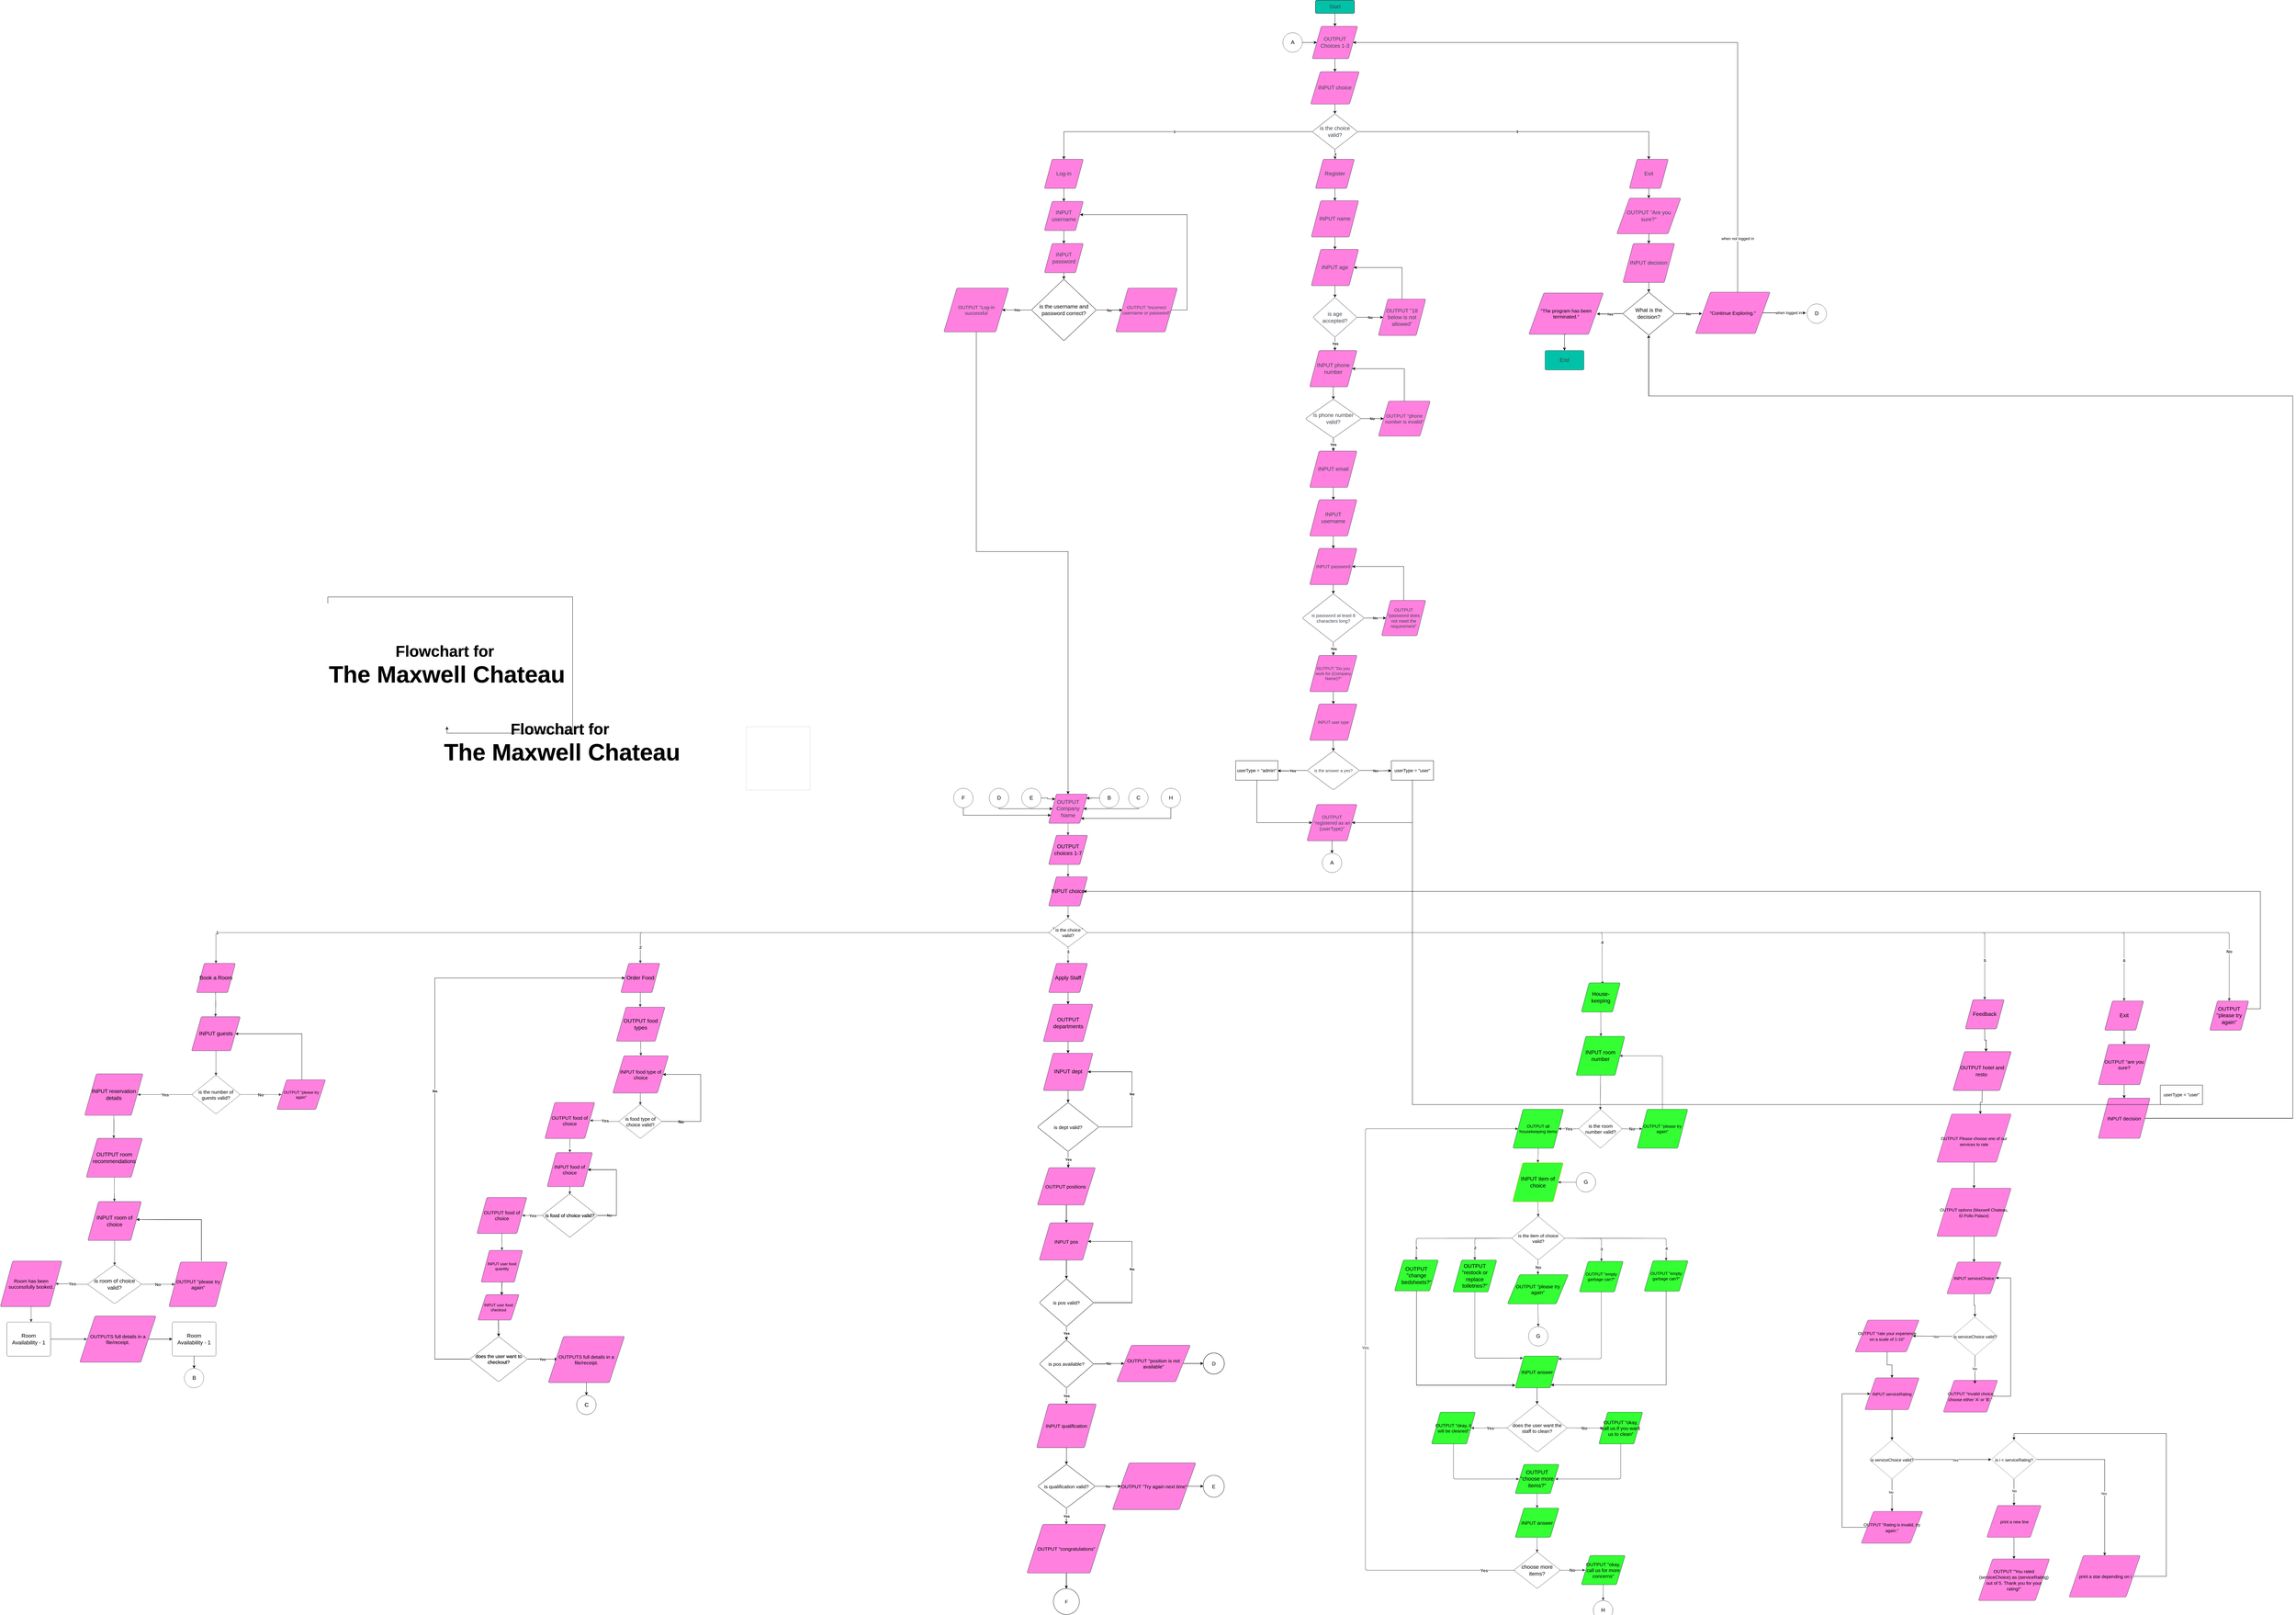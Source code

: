 <mxfile scale="1" border="0" version="24.0.7" type="github">
  <diagram id="C5RBs43oDa-KdzZeNtuy" name="Page-1">
    <mxGraphModel dx="5999" dy="3995" grid="1" gridSize="10" guides="1" tooltips="1" connect="1" arrows="1" fold="1" page="1" pageScale="1" pageWidth="1169" pageHeight="827" math="0" shadow="0">
      <root>
        <mxCell id="WIyWlLk6GJQsqaUBKTNV-0" />
        <mxCell id="WIyWlLk6GJQsqaUBKTNV-1" parent="WIyWlLk6GJQsqaUBKTNV-0" />
        <mxCell id="hWnzRRJe2iDYJku-fD6q-0" value="OUTPUT &quot;empty garbage can?&quot;" style="html=1;overflow=block;blockSpacing=1;whiteSpace=wrap;shape=parallelogram;perimeter=parallelogramPerimeter;anchorPointDirection=0;fontSize=13;spacing=3.8;strokeColor=#3a414a;strokeOpacity=100;fillOpacity=100;rounded=1;absoluteArcSize=1;arcSize=9;fillColor=#33FF33;strokeWidth=0.8;lucidId=m-~fG710qToN;verticalAlign=middle;textDirection=ltr;" parent="WIyWlLk6GJQsqaUBKTNV-1" vertex="1">
          <mxGeometry x="1020" y="1149" width="135" height="94" as="geometry" />
        </mxCell>
        <mxCell id="hWnzRRJe2iDYJku-fD6q-1" value="&lt;b&gt;&lt;font style=&quot;font-size: 48px;&quot;&gt;&lt;font style=&quot;&quot;&gt;Flowchart for&lt;/font&gt;&lt;font style=&quot;&quot;&gt;&amp;nbsp;&lt;/font&gt;&lt;/font&gt;&lt;/b&gt;&lt;div&gt;&lt;b&gt;&lt;font style=&quot;font-size: 72px;&quot;&gt;The Maxwell Chateau&lt;/font&gt;&lt;/b&gt;&lt;/div&gt;" style="text;html=1;align=center;verticalAlign=middle;whiteSpace=wrap;rounded=0;" parent="WIyWlLk6GJQsqaUBKTNV-1" vertex="1">
          <mxGeometry x="-2840" y="-880" width="735" height="380" as="geometry" />
        </mxCell>
        <mxCell id="hWnzRRJe2iDYJku-fD6q-2" style="edgeStyle=orthogonalEdgeStyle;rounded=0;orthogonalLoop=1;jettySize=auto;html=1;" parent="WIyWlLk6GJQsqaUBKTNV-1" source="hWnzRRJe2iDYJku-fD6q-3" target="hWnzRRJe2iDYJku-fD6q-237" edge="1">
          <mxGeometry relative="1" as="geometry" />
        </mxCell>
        <mxCell id="hWnzRRJe2iDYJku-fD6q-3" value="Start" style="html=1;overflow=block;blockSpacing=1;whiteSpace=wrap;fontSize=16.7;fontColor=#3a414a;spacing=3.8;strokeColor=#000000;strokeOpacity=100;fillOpacity=100;rounded=1;absoluteArcSize=1;arcSize=9;fillColor=#00c2a8;strokeWidth=1;lucidId=rr4dldM6VFlr;" parent="WIyWlLk6GJQsqaUBKTNV-1" vertex="1">
          <mxGeometry x="206" y="-2740" width="120" height="40" as="geometry" />
        </mxCell>
        <mxCell id="hWnzRRJe2iDYJku-fD6q-4" value="OUTPUT Company Name" style="html=1;overflow=block;blockSpacing=1;whiteSpace=wrap;shape=parallelogram;perimeter=parallelogramPerimeter;anchorPointDirection=0;fontSize=16.7;fontColor=#3a414a;spacing=9;strokeColor=#3a414a;strokeOpacity=100;fillOpacity=100;rounded=1;absoluteArcSize=1;arcSize=9;fillColor=#ff80df;strokeWidth=0.8;lucidId=rr4dJYp74jQk;" parent="WIyWlLk6GJQsqaUBKTNV-1" vertex="1">
          <mxGeometry x="-617" y="-292" width="120" height="90" as="geometry" />
        </mxCell>
        <mxCell id="hWnzRRJe2iDYJku-fD6q-5" value="" style="html=1;jettySize=18;whiteSpace=wrap;fontSize=13;strokeColor=#3a414a;strokeOpacity=100;strokeWidth=0.8;rounded=1;arcSize=12;edgeStyle=orthogonalEdgeStyle;startArrow=none;endArrow=block;endFill=1;exitX=0.5;exitY=1.004;exitPerimeter=0;entryX=0.5;entryY=-0.004;entryPerimeter=0;lucidId=rr4d9koG9U7C;" parent="WIyWlLk6GJQsqaUBKTNV-1" source="hWnzRRJe2iDYJku-fD6q-4" target="hWnzRRJe2iDYJku-fD6q-6" edge="1">
          <mxGeometry width="100" height="100" relative="1" as="geometry">
            <Array as="points" />
          </mxGeometry>
        </mxCell>
        <mxCell id="hWnzRRJe2iDYJku-fD6q-6" value="OUTPUT choices 1-7" style="html=1;overflow=block;blockSpacing=1;whiteSpace=wrap;shape=parallelogram;perimeter=parallelogramPerimeter;anchorPointDirection=0;fontSize=16.7;spacing=3.8;strokeColor=#3a414a;strokeOpacity=100;fillOpacity=100;rounded=1;absoluteArcSize=1;arcSize=9;fillColor=#ff80df;strokeWidth=0.8;lucidId=VD4dc545jsyq;" parent="WIyWlLk6GJQsqaUBKTNV-1" vertex="1">
          <mxGeometry x="-617" y="-165" width="120" height="90" as="geometry" />
        </mxCell>
        <mxCell id="hWnzRRJe2iDYJku-fD6q-7" value="is the choice valid?" style="html=1;overflow=block;blockSpacing=1;whiteSpace=wrap;rhombus;fontSize=16.7;spacing=3.8;strokeColor=#unset;rounded=1;absoluteArcSize=1;arcSize=9;fillColor=#unset;strokeWidth=NaN;lucidId=YQ4drY80ysN_;" parent="WIyWlLk6GJQsqaUBKTNV-1" vertex="1">
          <mxGeometry x="-617" y="90" width="120" height="90" as="geometry" />
        </mxCell>
        <mxCell id="hWnzRRJe2iDYJku-fD6q-8" value="Order Food" style="html=1;overflow=block;blockSpacing=1;whiteSpace=wrap;shape=parallelogram;perimeter=parallelogramPerimeter;anchorPointDirection=0;fontSize=16.7;spacing=3.8;strokeColor=#3a414a;strokeOpacity=100;fillOpacity=100;rounded=1;absoluteArcSize=1;arcSize=9;fillColor=#ff80df;strokeWidth=0.8;lucidId=3T4dZM-_F~DI;" parent="WIyWlLk6GJQsqaUBKTNV-1" vertex="1">
          <mxGeometry x="-1936.18" y="230" width="120" height="90" as="geometry" />
        </mxCell>
        <mxCell id="hWnzRRJe2iDYJku-fD6q-9" value="Exit" style="html=1;overflow=block;blockSpacing=1;whiteSpace=wrap;shape=parallelogram;perimeter=parallelogramPerimeter;anchorPointDirection=0;fontSize=16.7;spacing=3.8;strokeColor=#3a414a;strokeOpacity=100;fillOpacity=100;rounded=1;absoluteArcSize=1;arcSize=9;fillColor=#ff80df;strokeWidth=0.8;lucidId=D24dg.ZzTh_C;" parent="WIyWlLk6GJQsqaUBKTNV-1" vertex="1">
          <mxGeometry x="2640" y="345.92" width="120" height="90" as="geometry" />
        </mxCell>
        <mxCell id="hWnzRRJe2iDYJku-fD6q-10" value="" style="html=1;jettySize=18;whiteSpace=wrap;fontSize=13.3;fontColor=#333333;fontStyle=1;strokeColor=#3a414a;strokeOpacity=100;strokeWidth=0.8;rounded=1;arcSize=12;edgeStyle=orthogonalEdgeStyle;startArrow=none;endArrow=block;endFill=1;exitX=0.984;exitY=0.5;exitPerimeter=0;entryX=0.5;entryY=-0.004;entryPerimeter=0;lucidId=-24dcM.oyefK;" parent="WIyWlLk6GJQsqaUBKTNV-1" source="hWnzRRJe2iDYJku-fD6q-7" target="hWnzRRJe2iDYJku-fD6q-14" edge="1">
          <mxGeometry width="100" height="100" relative="1" as="geometry">
            <Array as="points">
              <mxPoint x="1090" y="135" />
              <mxPoint x="1090" y="290" />
            </Array>
          </mxGeometry>
        </mxCell>
        <mxCell id="hWnzRRJe2iDYJku-fD6q-11" value="4" style="text;html=1;resizable=0;labelBackgroundColor=default;align=center;verticalAlign=middle;fontStyle=1;fontColor=#333333;fontSize=13.3;" parent="hWnzRRJe2iDYJku-fD6q-10" vertex="1">
          <mxGeometry x="0.853" relative="1" as="geometry" />
        </mxCell>
        <mxCell id="hWnzRRJe2iDYJku-fD6q-12" value="" style="html=1;jettySize=18;whiteSpace=wrap;fontSize=13.3;fontColor=#333333;fontStyle=1;strokeColor=#3a414a;strokeOpacity=100;strokeWidth=0.8;rounded=1;arcSize=12;edgeStyle=orthogonalEdgeStyle;startArrow=none;endArrow=block;endFill=1;exitX=0.016;exitY=0.5;exitPerimeter=0;entryX=0.5;entryY=-0.004;entryPerimeter=0;lucidId=544dxC-d55az;" parent="WIyWlLk6GJQsqaUBKTNV-1" source="hWnzRRJe2iDYJku-fD6q-7" target="hWnzRRJe2iDYJku-fD6q-8" edge="1">
          <mxGeometry width="100" height="100" relative="1" as="geometry">
            <Array as="points" />
          </mxGeometry>
        </mxCell>
        <mxCell id="hWnzRRJe2iDYJku-fD6q-13" value="2" style="text;html=1;resizable=0;labelBackgroundColor=default;align=center;verticalAlign=middle;fontStyle=1;fontColor=#333333;fontSize=13.3;" parent="hWnzRRJe2iDYJku-fD6q-12" vertex="1">
          <mxGeometry x="0.701" relative="1" as="geometry">
            <mxPoint x="-108" y="45" as="offset" />
          </mxGeometry>
        </mxCell>
        <mxCell id="hWnzRRJe2iDYJku-fD6q-14" value="House-&#xa;keeping" style="html=1;overflow=block;blockSpacing=1;whiteSpace=wrap;shape=parallelogram;perimeter=parallelogramPerimeter;anchorPointDirection=0;fontSize=16.7;spacing=3.8;strokeColor=#3a414a;strokeOpacity=100;fillOpacity=100;rounded=1;absoluteArcSize=1;arcSize=9;fillColor=#33FF33;strokeWidth=0.8;lucidId=gvBfBff4BDN_;" parent="WIyWlLk6GJQsqaUBKTNV-1" vertex="1">
          <mxGeometry x="1026" y="290" width="120" height="90" as="geometry" />
        </mxCell>
        <mxCell id="hWnzRRJe2iDYJku-fD6q-15" value="" style="html=1;jettySize=18;whiteSpace=wrap;fontSize=13.3;fontColor=#333333;fontStyle=1;strokeColor=#3a414a;strokeOpacity=100;strokeWidth=0.8;rounded=1;arcSize=12;edgeStyle=orthogonalEdgeStyle;startArrow=none;endArrow=block;endFill=1;exitX=0.984;exitY=0.5;exitPerimeter=0;entryX=0.5;entryY=-0.004;entryPerimeter=0;lucidId=_vBfmU__1XSu;" parent="WIyWlLk6GJQsqaUBKTNV-1" source="hWnzRRJe2iDYJku-fD6q-7" target="hWnzRRJe2iDYJku-fD6q-9" edge="1">
          <mxGeometry width="100" height="100" relative="1" as="geometry">
            <Array as="points" />
          </mxGeometry>
        </mxCell>
        <mxCell id="hWnzRRJe2iDYJku-fD6q-16" value="6" style="text;html=1;resizable=0;labelBackgroundColor=default;align=center;verticalAlign=middle;fontStyle=1;fontColor=#333333;fontSize=13.3;" parent="hWnzRRJe2iDYJku-fD6q-15" vertex="1">
          <mxGeometry x="0.927" relative="1" as="geometry" />
        </mxCell>
        <mxCell id="hWnzRRJe2iDYJku-fD6q-17" value="" style="html=1;jettySize=18;whiteSpace=wrap;fontSize=13;strokeColor=#3a414a;strokeOpacity=100;strokeWidth=0.8;rounded=1;arcSize=12;edgeStyle=orthogonalEdgeStyle;startArrow=none;endArrow=block;endFill=1;exitX=0.5;exitY=1.004;exitPerimeter=0;entryX=0.509;entryY=-0.003;entryPerimeter=0;lucidId=U8CffuirxULD;" parent="WIyWlLk6GJQsqaUBKTNV-1" source="hWnzRRJe2iDYJku-fD6q-14" target="hWnzRRJe2iDYJku-fD6q-18" edge="1">
          <mxGeometry width="100" height="100" relative="1" as="geometry">
            <Array as="points" />
          </mxGeometry>
        </mxCell>
        <mxCell id="hWnzRRJe2iDYJku-fD6q-18" value="INPUT room number" style="html=1;overflow=block;blockSpacing=1;whiteSpace=wrap;shape=parallelogram;perimeter=parallelogramPerimeter;anchorPointDirection=0;fontSize=16.7;spacing=3.8;strokeColor=#3a414a;strokeOpacity=100;fillOpacity=100;rounded=1;absoluteArcSize=1;arcSize=9;fillColor=#33FF33;strokeWidth=0.8;lucidId=-8CfGQDBl~VP;" parent="WIyWlLk6GJQsqaUBKTNV-1" vertex="1">
          <mxGeometry x="1010" y="455" width="150" height="120" as="geometry" />
        </mxCell>
        <mxCell id="hWnzRRJe2iDYJku-fD6q-19" value="" style="html=1;jettySize=18;whiteSpace=wrap;fontSize=13;strokeColor=#3a414a;strokeOpacity=100;strokeWidth=0.8;rounded=1;arcSize=12;edgeStyle=orthogonalEdgeStyle;startArrow=none;endArrow=block;endFill=1;exitX=0.5;exitY=1.003;exitPerimeter=0;entryX=0.5;entryY=0.011;entryPerimeter=0;lucidId=_-CfCg-4GNyY;" parent="WIyWlLk6GJQsqaUBKTNV-1" source="hWnzRRJe2iDYJku-fD6q-18" edge="1">
          <mxGeometry width="100" height="100" relative="1" as="geometry">
            <Array as="points" />
            <mxPoint x="1084.5" y="681.32" as="targetPoint" />
          </mxGeometry>
        </mxCell>
        <mxCell id="hWnzRRJe2iDYJku-fD6q-20" value="" style="html=1;jettySize=18;whiteSpace=wrap;fontSize=13.3;fontColor=#333333;fontStyle=1;strokeColor=#3a414a;strokeOpacity=100;strokeWidth=0.8;rounded=1;arcSize=12;edgeStyle=orthogonalEdgeStyle;startArrow=none;endArrow=block;endFill=1;exitX=0.012;exitY=0.5;exitPerimeter=0;entryX=0.9;entryY=0.5;entryPerimeter=0;lucidId=Z~Cf7bNeCqhv;" parent="WIyWlLk6GJQsqaUBKTNV-1" target="hWnzRRJe2iDYJku-fD6q-22" edge="1">
          <mxGeometry width="100" height="100" relative="1" as="geometry">
            <Array as="points" />
            <mxPoint x="1018.62" y="740.0" as="sourcePoint" />
          </mxGeometry>
        </mxCell>
        <mxCell id="hWnzRRJe2iDYJku-fD6q-21" value="Yes" style="text;html=1;resizable=0;labelBackgroundColor=default;align=center;verticalAlign=middle;fontStyle=1;fontColor=#333333;fontSize=13.3;" parent="hWnzRRJe2iDYJku-fD6q-20" vertex="1">
          <mxGeometry relative="1" as="geometry" />
        </mxCell>
        <mxCell id="hWnzRRJe2iDYJku-fD6q-22" value="&lt;font style=&quot;font-size: 13px;&quot;&gt;OUTPUT all housekeeping items&lt;/font&gt;" style="html=1;overflow=block;blockSpacing=1;whiteSpace=wrap;shape=parallelogram;perimeter=parallelogramPerimeter;anchorPointDirection=0;fontSize=13;spacing=3.8;strokeColor=#3a414a;strokeOpacity=100;fillOpacity=100;rounded=1;absoluteArcSize=1;arcSize=9;fillColor=#33FF33;strokeWidth=0.8;lucidId=faDff6~1Nt17;" parent="WIyWlLk6GJQsqaUBKTNV-1" vertex="1">
          <mxGeometry x="815" y="680" width="156" height="120" as="geometry" />
        </mxCell>
        <mxCell id="hWnzRRJe2iDYJku-fD6q-23" value="" style="html=1;jettySize=18;whiteSpace=wrap;fontSize=13.3;fontColor=#333333;fontStyle=1;strokeColor=#3a414a;strokeOpacity=100;strokeWidth=0.8;rounded=1;arcSize=12;edgeStyle=orthogonalEdgeStyle;startArrow=none;endArrow=block;endFill=1;exitX=0.988;exitY=0.5;exitPerimeter=0;entryX=0.1;entryY=0.5;entryPerimeter=0;lucidId=8cDfbe-2pBFW;" parent="WIyWlLk6GJQsqaUBKTNV-1" target="hWnzRRJe2iDYJku-fD6q-53" edge="1">
          <mxGeometry width="100" height="100" relative="1" as="geometry">
            <Array as="points" />
            <mxPoint x="1150.38" y="740.0" as="sourcePoint" />
          </mxGeometry>
        </mxCell>
        <mxCell id="hWnzRRJe2iDYJku-fD6q-24" value="No" style="text;html=1;resizable=0;labelBackgroundColor=default;align=center;verticalAlign=middle;fontStyle=1;fontColor=#333333;fontSize=13.3;" parent="hWnzRRJe2iDYJku-fD6q-23" vertex="1">
          <mxGeometry relative="1" as="geometry" />
        </mxCell>
        <mxCell id="hWnzRRJe2iDYJku-fD6q-25" style="edgeStyle=orthogonalEdgeStyle;rounded=0;orthogonalLoop=1;jettySize=auto;html=1;exitX=0.5;exitY=1;exitDx=0;exitDy=0;entryX=0;entryY=0.75;entryDx=0;entryDy=0;" parent="WIyWlLk6GJQsqaUBKTNV-1" source="hWnzRRJe2iDYJku-fD6q-26" target="hWnzRRJe2iDYJku-fD6q-175" edge="1">
          <mxGeometry relative="1" as="geometry" />
        </mxCell>
        <mxCell id="hWnzRRJe2iDYJku-fD6q-26" value="F" style="html=1;overflow=block;blockSpacing=1;whiteSpace=wrap;ellipse;fontSize=16.7;spacing=3.8;rounded=1;absoluteArcSize=1;arcSize=9;strokeWidth=NaN;lucidId=dPEf.7GAn6HV;" parent="WIyWlLk6GJQsqaUBKTNV-1" vertex="1">
          <mxGeometry x="-910" y="-310" width="60" height="60" as="geometry" />
        </mxCell>
        <mxCell id="hWnzRRJe2iDYJku-fD6q-27" value="" style="html=1;jettySize=18;whiteSpace=wrap;fontSize=13;strokeColor=#3a414a;strokeOpacity=100;strokeWidth=0.8;rounded=1;arcSize=12;edgeStyle=orthogonalEdgeStyle;startArrow=none;endArrow=block;endFill=1;exitX=0.5;exitY=1.004;exitPerimeter=0;entryX=0.491;entryY=-0.004;entryPerimeter=0;lucidId=ZLWf~4if5-wI;" parent="WIyWlLk6GJQsqaUBKTNV-1" source="hWnzRRJe2iDYJku-fD6q-8" target="hWnzRRJe2iDYJku-fD6q-28" edge="1">
          <mxGeometry width="100" height="100" relative="1" as="geometry">
            <Array as="points" />
          </mxGeometry>
        </mxCell>
        <mxCell id="hWnzRRJe2iDYJku-fD6q-28" value="OUTPUT food types" style="html=1;overflow=block;blockSpacing=1;whiteSpace=wrap;shape=parallelogram;perimeter=parallelogramPerimeter;anchorPointDirection=0;fontSize=16.7;spacing=3.8;strokeColor=#3a414a;strokeOpacity=100;fillOpacity=100;rounded=1;absoluteArcSize=1;arcSize=9;fillColor=#ff80df;strokeWidth=0.8;lucidId=sPWfaUSNkCBp;" parent="WIyWlLk6GJQsqaUBKTNV-1" vertex="1">
          <mxGeometry x="-1950.18" y="365" width="150" height="105" as="geometry" />
        </mxCell>
        <mxCell id="hWnzRRJe2iDYJku-fD6q-29" value="" style="html=1;jettySize=18;whiteSpace=wrap;fontSize=13;strokeColor=#3a414a;strokeOpacity=100;strokeWidth=0.8;rounded=1;arcSize=12;edgeStyle=orthogonalEdgeStyle;startArrow=none;endArrow=block;endFill=1;exitX=0.5;exitY=1.004;exitPerimeter=0;entryX=0.505;entryY=-0.004;entryPerimeter=0;lucidId=4PWfp6ukiG-c;" parent="WIyWlLk6GJQsqaUBKTNV-1" source="hWnzRRJe2iDYJku-fD6q-28" target="hWnzRRJe2iDYJku-fD6q-30" edge="1">
          <mxGeometry width="100" height="100" relative="1" as="geometry">
            <Array as="points" />
          </mxGeometry>
        </mxCell>
        <mxCell id="hWnzRRJe2iDYJku-fD6q-30" value="INPUT food type of choice" style="html=1;overflow=block;blockSpacing=1;whiteSpace=wrap;shape=parallelogram;perimeter=parallelogramPerimeter;anchorPointDirection=0;fontSize=15;spacing=3.8;strokeColor=#3a414a;strokeOpacity=100;fillOpacity=100;rounded=1;absoluteArcSize=1;arcSize=9;fillColor=#ff80df;strokeWidth=0.8;lucidId=jQWfPaPtcY0H;" parent="WIyWlLk6GJQsqaUBKTNV-1" vertex="1">
          <mxGeometry x="-1961.09" y="515" width="171.82" height="115" as="geometry" />
        </mxCell>
        <mxCell id="hWnzRRJe2iDYJku-fD6q-31" value="" style="html=1;jettySize=18;whiteSpace=wrap;fontSize=13;strokeColor=#3a414a;strokeOpacity=100;strokeWidth=0.8;rounded=1;arcSize=12;edgeStyle=orthogonalEdgeStyle;startArrow=none;endArrow=block;endFill=1;exitX=0.5;exitY=1.004;exitPerimeter=0;entryX=0.5;entryY=0.011;entryPerimeter=0;lucidId=BTWfQR311Igz;" parent="WIyWlLk6GJQsqaUBKTNV-1" source="hWnzRRJe2iDYJku-fD6q-30" target="hWnzRRJe2iDYJku-fD6q-33" edge="1">
          <mxGeometry width="100" height="100" relative="1" as="geometry">
            <Array as="points" />
          </mxGeometry>
        </mxCell>
        <mxCell id="hWnzRRJe2iDYJku-fD6q-32" value="No" style="edgeStyle=orthogonalEdgeStyle;rounded=0;orthogonalLoop=1;jettySize=auto;html=1;exitX=1;exitY=0.5;exitDx=0;exitDy=0;entryX=1;entryY=0.5;entryDx=0;entryDy=0;fontStyle=1;fontSize=13;" parent="WIyWlLk6GJQsqaUBKTNV-1" source="hWnzRRJe2iDYJku-fD6q-33" target="hWnzRRJe2iDYJku-fD6q-30" edge="1">
          <mxGeometry x="-0.689" relative="1" as="geometry">
            <Array as="points">
              <mxPoint x="-1690" y="717" />
              <mxPoint x="-1690" y="573" />
            </Array>
            <mxPoint x="-1" as="offset" />
          </mxGeometry>
        </mxCell>
        <mxCell id="hWnzRRJe2iDYJku-fD6q-33" value="is food type of choice valid?" style="html=1;overflow=block;blockSpacing=1;whiteSpace=wrap;rhombus;fontSize=15;spacing=3.8;strokeColor=default;rounded=1;absoluteArcSize=1;arcSize=9;fillColor=#FFFFFF;strokeWidth=NaN;lucidId=HTWfPVU2qFlU;gradientColor=none;" parent="WIyWlLk6GJQsqaUBKTNV-1" vertex="1">
          <mxGeometry x="-1943.18" y="665" width="134" height="105" as="geometry" />
        </mxCell>
        <mxCell id="hWnzRRJe2iDYJku-fD6q-34" value="" style="html=1;jettySize=18;whiteSpace=wrap;fontSize=13.3;fontColor=#333333;fontStyle=1;strokeColor=#3a414a;strokeOpacity=100;strokeWidth=0.8;rounded=1;arcSize=12;edgeStyle=orthogonalEdgeStyle;startArrow=none;endArrow=block;endFill=1;exitX=0.014;exitY=0.5;exitPerimeter=0;entryX=0.907;entryY=0.5;entryPerimeter=0;lucidId=oUWfbguHalt3;" parent="WIyWlLk6GJQsqaUBKTNV-1" source="hWnzRRJe2iDYJku-fD6q-33" target="hWnzRRJe2iDYJku-fD6q-36" edge="1">
          <mxGeometry width="100" height="100" relative="1" as="geometry">
            <Array as="points" />
          </mxGeometry>
        </mxCell>
        <mxCell id="hWnzRRJe2iDYJku-fD6q-35" value="Yes" style="text;html=1;resizable=0;labelBackgroundColor=default;align=center;verticalAlign=middle;fontStyle=1;fontColor=#333333;fontSize=13.3;" parent="hWnzRRJe2iDYJku-fD6q-34" vertex="1">
          <mxGeometry relative="1" as="geometry" />
        </mxCell>
        <mxCell id="hWnzRRJe2iDYJku-fD6q-36" value="OUTPUT food of choice" style="html=1;overflow=block;blockSpacing=1;whiteSpace=wrap;shape=parallelogram;perimeter=parallelogramPerimeter;anchorPointDirection=0;fontSize=15;spacing=3.8;strokeColor=#3a414a;strokeOpacity=100;fillOpacity=100;rounded=1;absoluteArcSize=1;arcSize=9;fillColor=#ff80df;strokeWidth=0.8;lucidId=tUWf18u8qgAM;" parent="WIyWlLk6GJQsqaUBKTNV-1" vertex="1">
          <mxGeometry x="-2170.59" y="659" width="153.82" height="111" as="geometry" />
        </mxCell>
        <mxCell id="hWnzRRJe2iDYJku-fD6q-37" value="" style="html=1;jettySize=18;whiteSpace=wrap;fontSize=13;strokeColor=#3a414a;strokeOpacity=100;strokeWidth=0.8;rounded=1;arcSize=12;edgeStyle=orthogonalEdgeStyle;startArrow=none;endArrow=block;endFill=1;exitX=0.5;exitY=1.004;exitPerimeter=0;entryX=0.502;entryY=-0.004;entryPerimeter=0;lucidId=gVWfH5Y8_oF~;" parent="WIyWlLk6GJQsqaUBKTNV-1" source="hWnzRRJe2iDYJku-fD6q-36" target="hWnzRRJe2iDYJku-fD6q-38" edge="1">
          <mxGeometry width="100" height="100" relative="1" as="geometry">
            <Array as="points" />
          </mxGeometry>
        </mxCell>
        <mxCell id="hWnzRRJe2iDYJku-fD6q-38" value="INPUT food of choice" style="html=1;overflow=block;blockSpacing=1;whiteSpace=wrap;shape=parallelogram;perimeter=parallelogramPerimeter;anchorPointDirection=0;fontSize=15;spacing=3.8;strokeColor=#3a414a;strokeOpacity=100;fillOpacity=100;rounded=1;absoluteArcSize=1;arcSize=9;fillColor=#ff80df;strokeWidth=0.8;lucidId=kVWfFBKzcM70;" parent="WIyWlLk6GJQsqaUBKTNV-1" vertex="1">
          <mxGeometry x="-2163.59" y="813.59" width="139.82" height="105" as="geometry" />
        </mxCell>
        <mxCell id="hWnzRRJe2iDYJku-fD6q-39" value="" style="html=1;jettySize=18;whiteSpace=wrap;fontSize=13;strokeColor=#3a414a;strokeOpacity=100;strokeWidth=0.8;rounded=1;arcSize=12;edgeStyle=orthogonalEdgeStyle;startArrow=none;endArrow=block;endFill=1;exitX=0.5;exitY=1.004;exitPerimeter=0;entryX=0.5;entryY=0.012;entryPerimeter=0;lucidId=AVWf~ilK_UmQ;" parent="WIyWlLk6GJQsqaUBKTNV-1" source="hWnzRRJe2iDYJku-fD6q-38" target="hWnzRRJe2iDYJku-fD6q-41" edge="1">
          <mxGeometry width="100" height="100" relative="1" as="geometry">
            <Array as="points" />
          </mxGeometry>
        </mxCell>
        <mxCell id="hWnzRRJe2iDYJku-fD6q-40" value="No" style="edgeStyle=orthogonalEdgeStyle;rounded=0;orthogonalLoop=1;jettySize=auto;html=1;exitX=1;exitY=0.5;exitDx=0;exitDy=0;entryX=1;entryY=0.5;entryDx=0;entryDy=0;fontStyle=1" parent="WIyWlLk6GJQsqaUBKTNV-1" source="hWnzRRJe2iDYJku-fD6q-41" target="hWnzRRJe2iDYJku-fD6q-38" edge="1">
          <mxGeometry x="-0.751" relative="1" as="geometry">
            <Array as="points">
              <mxPoint x="-1950" y="1007" />
              <mxPoint x="-1950" y="866" />
            </Array>
            <mxPoint as="offset" />
          </mxGeometry>
        </mxCell>
        <mxCell id="hWnzRRJe2iDYJku-fD6q-41" value="is food of choice valid?" style="html=1;overflow=block;blockSpacing=1;whiteSpace=wrap;rhombus;fontSize=15;spacing=3.8;strokeColor=#000000;rounded=1;absoluteArcSize=1;arcSize=9;fillColor=none;strokeWidth=NaN;lucidId=CVWfjt4QOCjC;" parent="WIyWlLk6GJQsqaUBKTNV-1" vertex="1">
          <mxGeometry x="-2179.09" y="939.92" width="170.82" height="135" as="geometry" />
        </mxCell>
        <mxCell id="hWnzRRJe2iDYJku-fD6q-42" value="" style="html=1;jettySize=18;whiteSpace=wrap;fontSize=13.3;fontColor=#333333;fontStyle=1;strokeColor=#3a414a;strokeOpacity=100;strokeWidth=0.8;rounded=1;arcSize=12;edgeStyle=orthogonalEdgeStyle;startArrow=none;endArrow=block;endFill=1;exitX=0.014;exitY=0.5;exitPerimeter=0;entryX=0.907;entryY=0.5;entryPerimeter=0;lucidId=1VWf8yE4~_Ec;" parent="WIyWlLk6GJQsqaUBKTNV-1" source="hWnzRRJe2iDYJku-fD6q-41" target="hWnzRRJe2iDYJku-fD6q-44" edge="1">
          <mxGeometry width="100" height="100" relative="1" as="geometry">
            <Array as="points" />
          </mxGeometry>
        </mxCell>
        <mxCell id="hWnzRRJe2iDYJku-fD6q-43" value="Yes" style="text;html=1;resizable=0;labelBackgroundColor=default;align=center;verticalAlign=middle;fontStyle=1;fontColor=#333333;fontSize=13.3;" parent="hWnzRRJe2iDYJku-fD6q-42" vertex="1">
          <mxGeometry relative="1" as="geometry" />
        </mxCell>
        <mxCell id="hWnzRRJe2iDYJku-fD6q-44" value="OUTPUT food of choice" style="html=1;overflow=block;blockSpacing=1;whiteSpace=wrap;shape=parallelogram;perimeter=parallelogramPerimeter;anchorPointDirection=0;fontSize=15;spacing=3.8;strokeColor=#3a414a;strokeOpacity=100;fillOpacity=100;rounded=1;absoluteArcSize=1;arcSize=9;fillColor=#ff80df;strokeWidth=0.8;lucidId=3VWfT83a5irq;" parent="WIyWlLk6GJQsqaUBKTNV-1" vertex="1">
          <mxGeometry x="-2380.09" y="951.92" width="153.82" height="111" as="geometry" />
        </mxCell>
        <mxCell id="hWnzRRJe2iDYJku-fD6q-45" value="" style="html=1;jettySize=18;whiteSpace=wrap;fontSize=13;strokeColor=#3a414a;strokeOpacity=100;strokeWidth=0.8;rounded=1;arcSize=12;edgeStyle=orthogonalEdgeStyle;startArrow=none;endArrow=block;endFill=1;exitX=0.5;exitY=1.004;exitPerimeter=0;entryX=0.502;entryY=-0.004;entryPerimeter=0;lucidId=EWWfso7Rs6ZB;" parent="WIyWlLk6GJQsqaUBKTNV-1" source="hWnzRRJe2iDYJku-fD6q-44" target="hWnzRRJe2iDYJku-fD6q-46" edge="1">
          <mxGeometry width="100" height="100" relative="1" as="geometry">
            <Array as="points" />
          </mxGeometry>
        </mxCell>
        <mxCell id="hWnzRRJe2iDYJku-fD6q-46" value="INPUT user food quantity" style="html=1;overflow=block;blockSpacing=1;whiteSpace=wrap;shape=parallelogram;perimeter=parallelogramPerimeter;anchorPointDirection=0;fontSize=12;spacing=3.8;strokeColor=#3a414a;strokeOpacity=100;fillOpacity=100;rounded=1;absoluteArcSize=1;arcSize=9;fillColor=#ff80df;strokeWidth=0.8;lucidId=NWWflf_V-e2m;" parent="WIyWlLk6GJQsqaUBKTNV-1" vertex="1">
          <mxGeometry x="-2367.18" y="1115" width="128" height="98" as="geometry" />
        </mxCell>
        <mxCell id="hWnzRRJe2iDYJku-fD6q-47" value="" style="html=1;jettySize=18;whiteSpace=wrap;fontSize=13;strokeColor=#3a414a;strokeOpacity=100;strokeWidth=0.8;rounded=1;arcSize=12;edgeStyle=orthogonalEdgeStyle;startArrow=none;endArrow=block;endFill=1;exitX=0.5;exitY=1.004;exitPerimeter=0;entryX=0.5;entryY=-0.004;entryPerimeter=0;lucidId=Mw.fNep9MUst;" parent="WIyWlLk6GJQsqaUBKTNV-1" source="hWnzRRJe2iDYJku-fD6q-6" target="hWnzRRJe2iDYJku-fD6q-48" edge="1">
          <mxGeometry width="100" height="100" relative="1" as="geometry">
            <Array as="points" />
          </mxGeometry>
        </mxCell>
        <mxCell id="hWnzRRJe2iDYJku-fD6q-48" value="INPUT choice" style="html=1;overflow=block;blockSpacing=1;whiteSpace=wrap;shape=parallelogram;perimeter=parallelogramPerimeter;anchorPointDirection=0;fontSize=16.7;spacing=3.8;strokeColor=#3a414a;strokeOpacity=100;fillOpacity=100;rounded=1;absoluteArcSize=1;arcSize=9;fillColor=#ff80df;strokeWidth=0.8;lucidId=Nw.fYAJ4PDYG;" parent="WIyWlLk6GJQsqaUBKTNV-1" vertex="1">
          <mxGeometry x="-617" y="-37" width="120" height="90" as="geometry" />
        </mxCell>
        <mxCell id="hWnzRRJe2iDYJku-fD6q-49" value="" style="html=1;jettySize=18;whiteSpace=wrap;fontSize=13;strokeColor=#3a414a;strokeOpacity=100;strokeWidth=0.8;rounded=1;arcSize=12;edgeStyle=orthogonalEdgeStyle;startArrow=none;endArrow=block;endFill=1;exitX=0.5;exitY=1.004;exitPerimeter=0;lucidId=Zw.frF2tH-P0;" parent="WIyWlLk6GJQsqaUBKTNV-1" source="hWnzRRJe2iDYJku-fD6q-48" edge="1">
          <mxGeometry width="100" height="100" relative="1" as="geometry">
            <Array as="points" />
            <mxPoint x="-557" y="90" as="targetPoint" />
          </mxGeometry>
        </mxCell>
        <mxCell id="hWnzRRJe2iDYJku-fD6q-50" value="" style="html=1;jettySize=18;whiteSpace=wrap;fontSize=13.3;fontColor=#333333;fontStyle=1;strokeColor=#3a414a;strokeOpacity=100;strokeWidth=0.8;rounded=1;arcSize=12;edgeStyle=orthogonalEdgeStyle;startArrow=none;endArrow=block;endFill=1;exitX=0.984;exitY=0.5;exitPerimeter=0;entryX=0.5;entryY=-0.004;entryPerimeter=0;lucidId=jI.fOZ1JBNt6;" parent="WIyWlLk6GJQsqaUBKTNV-1" source="hWnzRRJe2iDYJku-fD6q-7" target="hWnzRRJe2iDYJku-fD6q-52" edge="1">
          <mxGeometry width="100" height="100" relative="1" as="geometry">
            <Array as="points" />
          </mxGeometry>
        </mxCell>
        <mxCell id="hWnzRRJe2iDYJku-fD6q-51" value="No" style="text;html=1;resizable=0;labelBackgroundColor=default;align=center;verticalAlign=middle;fontStyle=1;fontColor=#333333;fontSize=13.3;" parent="hWnzRRJe2iDYJku-fD6q-50" vertex="1">
          <mxGeometry x="0.918" relative="1" as="geometry" />
        </mxCell>
        <mxCell id="hWnzRRJe2iDYJku-fD6q-52" value="OUTPUT &quot;please try again&quot;" style="html=1;overflow=block;blockSpacing=1;whiteSpace=wrap;shape=parallelogram;perimeter=parallelogramPerimeter;anchorPointDirection=0;fontSize=16.7;spacing=3.8;strokeColor=#3a414a;strokeOpacity=100;fillOpacity=100;rounded=1;absoluteArcSize=1;arcSize=9;fillColor=#ff80df;strokeWidth=0.8;lucidId=GP.fzbyKbvi5;" parent="WIyWlLk6GJQsqaUBKTNV-1" vertex="1">
          <mxGeometry x="2964" y="345.92" width="120" height="90" as="geometry" />
        </mxCell>
        <mxCell id="hWnzRRJe2iDYJku-fD6q-53" value="OUTPUT &quot;please try again&quot;" style="html=1;overflow=block;blockSpacing=1;whiteSpace=wrap;shape=parallelogram;perimeter=parallelogramPerimeter;anchorPointDirection=0;fontSize=13;spacing=3.8;strokeColor=#3a414a;strokeOpacity=100;fillOpacity=100;rounded=1;absoluteArcSize=1;arcSize=9;fillColor=#33FF33;strokeWidth=0.8;lucidId=ik~fVCqqvGgh;" parent="WIyWlLk6GJQsqaUBKTNV-1" vertex="1">
          <mxGeometry x="1198" y="680" width="156" height="120" as="geometry" />
        </mxCell>
        <mxCell id="hWnzRRJe2iDYJku-fD6q-54" value="" style="html=1;jettySize=18;whiteSpace=wrap;fontSize=13;strokeColor=#3a414a;strokeOpacity=100;strokeWidth=0.8;rounded=1;arcSize=12;edgeStyle=orthogonalEdgeStyle;startArrow=none;endArrow=block;endFill=1;exitX=0.5;exitY=1.003;exitPerimeter=0;lucidId=bC~fvqogKcKo;" parent="WIyWlLk6GJQsqaUBKTNV-1" source="hWnzRRJe2iDYJku-fD6q-22" target="hWnzRRJe2iDYJku-fD6q-142" edge="1">
          <mxGeometry width="100" height="100" relative="1" as="geometry">
            <Array as="points">
              <mxPoint x="893" y="823" />
              <mxPoint x="892" y="823" />
            </Array>
            <mxPoint x="892.468" y="844.64" as="targetPoint" />
          </mxGeometry>
        </mxCell>
        <mxCell id="hWnzRRJe2iDYJku-fD6q-55" value="" style="html=1;jettySize=18;whiteSpace=wrap;fontSize=13.3;fontColor=#333333;fontStyle=1;strokeColor=#3a414a;strokeOpacity=100;strokeWidth=0.8;rounded=1;arcSize=12;edgeStyle=orthogonalEdgeStyle;startArrow=none;endArrow=block;endFill=1;exitX=0.011;exitY=0.5;exitPerimeter=0;entryX=0.495;entryY=-0.004;entryPerimeter=0;lucidId=FP~fQudRKYFb;" parent="WIyWlLk6GJQsqaUBKTNV-1" target="hWnzRRJe2iDYJku-fD6q-57" edge="1">
          <mxGeometry width="100" height="100" relative="1" as="geometry">
            <Array as="points" />
            <mxPoint x="811.804" y="1077.5" as="sourcePoint" />
          </mxGeometry>
        </mxCell>
        <mxCell id="hWnzRRJe2iDYJku-fD6q-56" value="1" style="text;html=1;resizable=0;labelBackgroundColor=default;align=center;verticalAlign=middle;fontStyle=1;fontColor=#333333;fontSize=13.3;" parent="hWnzRRJe2iDYJku-fD6q-55" vertex="1">
          <mxGeometry x="0.787" relative="1" as="geometry" />
        </mxCell>
        <mxCell id="hWnzRRJe2iDYJku-fD6q-57" value="OUTPUT &quot;change bedsheets?&quot;" style="html=1;overflow=block;blockSpacing=1;whiteSpace=wrap;shape=parallelogram;perimeter=parallelogramPerimeter;anchorPointDirection=0;fontSize=16.7;spacing=3.8;strokeColor=#3a414a;strokeOpacity=100;fillOpacity=100;rounded=1;absoluteArcSize=1;arcSize=9;fillColor=#33FF33;strokeWidth=0.8;lucidId=mR~fw7qtJo2E;" parent="WIyWlLk6GJQsqaUBKTNV-1" vertex="1">
          <mxGeometry x="450" y="1145" width="135" height="95" as="geometry" />
        </mxCell>
        <mxCell id="hWnzRRJe2iDYJku-fD6q-58" style="edgeStyle=orthogonalEdgeStyle;rounded=0;orthogonalLoop=1;jettySize=auto;html=1;entryX=0.5;entryY=0;entryDx=0;entryDy=0;" parent="WIyWlLk6GJQsqaUBKTNV-1" source="hWnzRRJe2iDYJku-fD6q-59" target="hWnzRRJe2iDYJku-fD6q-148" edge="1">
          <mxGeometry relative="1" as="geometry" />
        </mxCell>
        <mxCell id="hWnzRRJe2iDYJku-fD6q-59" value="INPUT answer" style="html=1;overflow=block;blockSpacing=1;whiteSpace=wrap;shape=parallelogram;perimeter=parallelogramPerimeter;anchorPointDirection=0;fontSize=15;spacing=3.8;strokeColor=#3a414a;strokeOpacity=100;fillOpacity=100;rounded=1;absoluteArcSize=1;arcSize=9;fillColor=#33FF33;strokeWidth=0.8;lucidId=sU~fCtav.0S8;" parent="WIyWlLk6GJQsqaUBKTNV-1" vertex="1">
          <mxGeometry x="822" y="1441" width="135" height="98" as="geometry" />
        </mxCell>
        <mxCell id="hWnzRRJe2iDYJku-fD6q-60" value="" style="html=1;jettySize=18;whiteSpace=wrap;fontSize=13.3;fontColor=#333333;fontStyle=1;strokeColor=#3a414a;strokeOpacity=100;strokeWidth=0.8;rounded=1;arcSize=12;edgeStyle=orthogonalEdgeStyle;startArrow=none;endArrow=block;endFill=1;exitX=0.011;exitY=0.5;exitPerimeter=0;entryX=0.5;entryY=-0.004;entryPerimeter=0;lucidId=a6~f8B6UTdVB;" parent="WIyWlLk6GJQsqaUBKTNV-1" target="hWnzRRJe2iDYJku-fD6q-62" edge="1">
          <mxGeometry width="100" height="100" relative="1" as="geometry">
            <Array as="points" />
            <mxPoint x="811.804" y="1077.5" as="sourcePoint" />
          </mxGeometry>
        </mxCell>
        <mxCell id="hWnzRRJe2iDYJku-fD6q-61" value="2" style="text;html=1;resizable=0;labelBackgroundColor=default;align=center;verticalAlign=middle;fontStyle=1;fontColor=#333333;fontSize=13.3;" parent="hWnzRRJe2iDYJku-fD6q-60" vertex="1">
          <mxGeometry x="0.579" relative="1" as="geometry" />
        </mxCell>
        <mxCell id="hWnzRRJe2iDYJku-fD6q-62" value="OUTPUT &quot;restock or replace toiletries?&quot;" style="html=1;overflow=block;blockSpacing=1;whiteSpace=wrap;shape=parallelogram;perimeter=parallelogramPerimeter;anchorPointDirection=0;fontSize=16.7;spacing=3.8;strokeColor=#3a414a;strokeOpacity=100;fillOpacity=100;rounded=1;absoluteArcSize=1;arcSize=9;fillColor=#33FF33;strokeWidth=0.8;lucidId=e6~fc0LeEY8I;" parent="WIyWlLk6GJQsqaUBKTNV-1" vertex="1">
          <mxGeometry x="630" y="1145" width="135" height="98" as="geometry" />
        </mxCell>
        <mxCell id="hWnzRRJe2iDYJku-fD6q-63" value="" style="html=1;jettySize=18;whiteSpace=wrap;fontSize=13.3;fontColor=#333333;fontStyle=1;strokeColor=#3a414a;strokeOpacity=100;strokeWidth=0.8;rounded=1;arcSize=12;edgeStyle=orthogonalEdgeStyle;startArrow=none;endArrow=block;endFill=1;exitX=0.989;exitY=0.5;exitPerimeter=0;entryX=0.504;entryY=-0.004;entryPerimeter=0;lucidId=h-~f9fl01Ki.;" parent="WIyWlLk6GJQsqaUBKTNV-1" target="hWnzRRJe2iDYJku-fD6q-0" edge="1">
          <mxGeometry width="100" height="100" relative="1" as="geometry">
            <Array as="points" />
            <mxPoint x="972.196" y="1077.5" as="sourcePoint" />
          </mxGeometry>
        </mxCell>
        <mxCell id="hWnzRRJe2iDYJku-fD6q-64" value="3" style="text;html=1;resizable=0;labelBackgroundColor=default;align=center;verticalAlign=middle;fontStyle=1;fontColor=#333333;fontSize=13.3;" parent="hWnzRRJe2iDYJku-fD6q-63" vertex="1">
          <mxGeometry x="0.598" relative="1" as="geometry" />
        </mxCell>
        <mxCell id="hWnzRRJe2iDYJku-fD6q-65" value="" style="html=1;jettySize=18;whiteSpace=wrap;fontSize=13.3;fontColor=#333333;fontStyle=1;strokeColor=#3a414a;strokeOpacity=100;strokeWidth=0.8;rounded=1;arcSize=12;edgeStyle=orthogonalEdgeStyle;startArrow=none;endArrow=block;endFill=1;exitX=0.989;exitY=0.5;exitPerimeter=0;entryX=0.5;entryY=-0.004;entryPerimeter=0;lucidId=V_~fdu~BG86E;" parent="WIyWlLk6GJQsqaUBKTNV-1" target="hWnzRRJe2iDYJku-fD6q-68" edge="1">
          <mxGeometry width="100" height="100" relative="1" as="geometry">
            <Array as="points" />
            <mxPoint x="972.196" y="1077.5" as="sourcePoint" />
          </mxGeometry>
        </mxCell>
        <mxCell id="hWnzRRJe2iDYJku-fD6q-66" value="4" style="text;html=1;resizable=0;labelBackgroundColor=default;align=center;verticalAlign=middle;fontStyle=1;fontColor=#333333;fontSize=13.3;" parent="hWnzRRJe2iDYJku-fD6q-65" vertex="1">
          <mxGeometry x="0.802" relative="1" as="geometry" />
        </mxCell>
        <mxCell id="hWnzRRJe2iDYJku-fD6q-67" style="edgeStyle=orthogonalEdgeStyle;rounded=0;orthogonalLoop=1;jettySize=auto;html=1;exitX=0.5;exitY=1;exitDx=0;exitDy=0;" parent="WIyWlLk6GJQsqaUBKTNV-1" source="hWnzRRJe2iDYJku-fD6q-68" edge="1">
          <mxGeometry relative="1" as="geometry">
            <mxPoint x="932.48" y="1530" as="targetPoint" />
            <Array as="points">
              <mxPoint x="1287" y="1530" />
            </Array>
          </mxGeometry>
        </mxCell>
        <mxCell id="hWnzRRJe2iDYJku-fD6q-68" value="OUTPUT &quot;empty garbage can?&quot;" style="html=1;overflow=block;blockSpacing=1;whiteSpace=wrap;shape=parallelogram;perimeter=parallelogramPerimeter;anchorPointDirection=0;fontSize=13;spacing=3.8;strokeColor=#3a414a;strokeOpacity=100;fillOpacity=100;rounded=1;absoluteArcSize=1;arcSize=9;fillColor=#33FF33;strokeWidth=0.8;lucidId=X_~fb_WU1U3Q;" parent="WIyWlLk6GJQsqaUBKTNV-1" vertex="1">
          <mxGeometry x="1220" y="1147" width="135" height="94" as="geometry" />
        </mxCell>
        <mxCell id="hWnzRRJe2iDYJku-fD6q-69" value="" style="html=1;jettySize=18;whiteSpace=wrap;fontSize=13.3;fontColor=#333333;fontStyle=1;strokeColor=#3a414a;strokeOpacity=100;strokeWidth=0.8;rounded=1;arcSize=12;edgeStyle=orthogonalEdgeStyle;startArrow=none;endArrow=block;endFill=1;exitX=0.5;exitY=0.991;exitPerimeter=0;entryX=0.5;entryY=-0.004;entryPerimeter=0;lucidId=w.~f~ixWPSgd;" parent="WIyWlLk6GJQsqaUBKTNV-1" target="hWnzRRJe2iDYJku-fD6q-71" edge="1">
          <mxGeometry width="100" height="100" relative="1" as="geometry">
            <Array as="points" />
            <mxPoint x="892.0" y="1143.785" as="sourcePoint" />
          </mxGeometry>
        </mxCell>
        <mxCell id="hWnzRRJe2iDYJku-fD6q-70" value="No" style="text;html=1;resizable=0;labelBackgroundColor=default;align=center;verticalAlign=middle;fontStyle=1;fontColor=#333333;fontSize=13.3;" parent="hWnzRRJe2iDYJku-fD6q-69" vertex="1">
          <mxGeometry relative="1" as="geometry" />
        </mxCell>
        <mxCell id="hWnzRRJe2iDYJku-fD6q-71" value="OUTPUT &quot;please try again&quot;" style="html=1;overflow=block;blockSpacing=1;whiteSpace=wrap;shape=parallelogram;perimeter=parallelogramPerimeter;anchorPointDirection=0;fontSize=15;spacing=3.8;strokeColor=#3a414a;strokeOpacity=100;fillOpacity=100;rounded=1;absoluteArcSize=1;arcSize=9;fillColor=#33FF33;strokeWidth=0.8;lucidId=F.~fqB34ZfbT;" parent="WIyWlLk6GJQsqaUBKTNV-1" vertex="1">
          <mxGeometry x="798.25" y="1190" width="187.5" height="90" as="geometry" />
        </mxCell>
        <mxCell id="hWnzRRJe2iDYJku-fD6q-72" value="I" style="html=1;overflow=block;blockSpacing=1;whiteSpace=wrap;ellipse;fontSize=16.7;spacing=3.8;strokeColor=#unset;rounded=1;absoluteArcSize=1;arcSize=9;fillColor=#unset;strokeWidth=NaN;lucidId=N~~fg~MsonQ-;" parent="WIyWlLk6GJQsqaUBKTNV-1" vertex="1">
          <mxGeometry x="1010" y="875" width="60" height="60" as="geometry" />
        </mxCell>
        <mxCell id="hWnzRRJe2iDYJku-fD6q-73" value="" style="html=1;jettySize=18;whiteSpace=wrap;fontSize=13;strokeColor=#3a414a;strokeOpacity=100;strokeWidth=0.8;rounded=1;arcSize=12;edgeStyle=orthogonalEdgeStyle;startArrow=none;endArrow=block;endFill=1;exitX=-0.006;exitY=0.5;exitPerimeter=0;entryX=0.9;entryY=0.5;entryPerimeter=0;lucidId=Z~~fWxb8JNLA;" parent="WIyWlLk6GJQsqaUBKTNV-1" source="hWnzRRJe2iDYJku-fD6q-72" edge="1">
          <mxGeometry width="100" height="100" relative="1" as="geometry">
            <Array as="points" />
            <mxPoint x="954.4" y="905" as="targetPoint" />
          </mxGeometry>
        </mxCell>
        <mxCell id="hWnzRRJe2iDYJku-fD6q-74" value="" style="html=1;jettySize=18;whiteSpace=wrap;fontSize=13;strokeColor=#3a414a;strokeOpacity=100;strokeWidth=0.8;rounded=1;arcSize=12;edgeStyle=orthogonalEdgeStyle;startArrow=none;endArrow=block;endFill=1;exitX=0.5;exitY=1.004;exitPerimeter=0;entryX=0.177;entryY=0.064;entryPerimeter=0;lucidId=zaagxtX_vn8z;" parent="WIyWlLk6GJQsqaUBKTNV-1" source="hWnzRRJe2iDYJku-fD6q-62" target="hWnzRRJe2iDYJku-fD6q-59" edge="1">
          <mxGeometry width="100" height="100" relative="1" as="geometry">
            <Array as="points">
              <mxPoint x="697" y="1447" />
            </Array>
          </mxGeometry>
        </mxCell>
        <mxCell id="hWnzRRJe2iDYJku-fD6q-75" value="" style="html=1;jettySize=18;whiteSpace=wrap;fontSize=13;strokeColor=#3a414a;strokeOpacity=100;strokeWidth=0.8;rounded=1;arcSize=12;edgeStyle=orthogonalEdgeStyle;startArrow=none;endArrow=block;endFill=1;exitX=0.5;exitY=1.004;exitPerimeter=0;entryX=0.986;entryY=0.086;entryPerimeter=0;lucidId=Gaagukxv8kXo;" parent="WIyWlLk6GJQsqaUBKTNV-1" source="hWnzRRJe2iDYJku-fD6q-0" target="hWnzRRJe2iDYJku-fD6q-59" edge="1">
          <mxGeometry width="100" height="100" relative="1" as="geometry">
            <Array as="points">
              <mxPoint x="1087" y="1449" />
            </Array>
          </mxGeometry>
        </mxCell>
        <mxCell id="hWnzRRJe2iDYJku-fD6q-76" value="" style="html=1;jettySize=18;whiteSpace=wrap;fontSize=13.3;fontColor=#333333;fontStyle=1;strokeColor=#3a414a;strokeOpacity=100;strokeWidth=0.8;rounded=1;arcSize=12;edgeStyle=orthogonalEdgeStyle;startArrow=none;endArrow=block;endFill=1;exitX=0.01;exitY=0.5;exitPerimeter=0;entryX=0.907;entryY=0.5;entryPerimeter=0;lucidId=EiagbSRJSD5v;" parent="WIyWlLk6GJQsqaUBKTNV-1" target="hWnzRRJe2iDYJku-fD6q-78" edge="1">
          <mxGeometry width="100" height="100" relative="1" as="geometry">
            <Array as="points" />
            <mxPoint x="802.78" y="1662.5" as="sourcePoint" />
          </mxGeometry>
        </mxCell>
        <mxCell id="hWnzRRJe2iDYJku-fD6q-77" value="Yes" style="text;html=1;resizable=0;labelBackgroundColor=default;align=center;verticalAlign=middle;fontStyle=1;fontColor=#333333;fontSize=13.3;" parent="hWnzRRJe2iDYJku-fD6q-76" vertex="1">
          <mxGeometry relative="1" as="geometry" />
        </mxCell>
        <mxCell id="hWnzRRJe2iDYJku-fD6q-78" value="OUTPUT &quot;okay, it will be cleaned&quot;" style="html=1;overflow=block;blockSpacing=1;whiteSpace=wrap;shape=parallelogram;perimeter=parallelogramPerimeter;anchorPointDirection=0;fontSize=14;spacing=3.8;strokeColor=#3a414a;strokeOpacity=100;fillOpacity=100;rounded=1;absoluteArcSize=1;arcSize=9;fillColor=#33FF33;strokeWidth=0.8;lucidId=KiagS.XSn5Bf;fontFamily=Helvetica;" parent="WIyWlLk6GJQsqaUBKTNV-1" vertex="1">
          <mxGeometry x="564" y="1614" width="135" height="98" as="geometry" />
        </mxCell>
        <mxCell id="hWnzRRJe2iDYJku-fD6q-79" value="" style="html=1;jettySize=18;whiteSpace=wrap;fontSize=13.3;fontColor=#333333;fontStyle=1;strokeColor=#3a414a;strokeOpacity=100;strokeWidth=0.8;rounded=1;arcSize=12;edgeStyle=orthogonalEdgeStyle;startArrow=none;endArrow=block;endFill=1;exitX=0.99;exitY=0.5;exitPerimeter=0;entryX=0.093;entryY=0.5;entryPerimeter=0;lucidId=ZjagwM2CMgoC;" parent="WIyWlLk6GJQsqaUBKTNV-1" target="hWnzRRJe2iDYJku-fD6q-81" edge="1">
          <mxGeometry width="100" height="100" relative="1" as="geometry">
            <Array as="points" />
            <mxPoint x="977.22" y="1662.5" as="sourcePoint" />
          </mxGeometry>
        </mxCell>
        <mxCell id="hWnzRRJe2iDYJku-fD6q-80" value="No" style="text;html=1;resizable=0;labelBackgroundColor=default;align=center;verticalAlign=middle;fontStyle=1;fontColor=#333333;fontSize=13.3;" parent="hWnzRRJe2iDYJku-fD6q-79" vertex="1">
          <mxGeometry relative="1" as="geometry" />
        </mxCell>
        <mxCell id="hWnzRRJe2iDYJku-fD6q-81" value="OUTPUT &quot;okay, call us if you want us to clean&quot;" style="html=1;overflow=block;blockSpacing=1;whiteSpace=wrap;shape=parallelogram;perimeter=parallelogramPerimeter;anchorPointDirection=0;fontSize=15;spacing=3.8;strokeColor=#3a414a;strokeOpacity=100;fillOpacity=100;rounded=1;absoluteArcSize=1;arcSize=9;fillColor=#33FF33;strokeWidth=0.8;lucidId=8jagmTA07rx7;" parent="WIyWlLk6GJQsqaUBKTNV-1" vertex="1">
          <mxGeometry x="1080" y="1614" width="135" height="98" as="geometry" />
        </mxCell>
        <mxCell id="hWnzRRJe2iDYJku-fD6q-82" value="OUTPUT &quot;choose more items?&quot;" style="html=1;overflow=block;blockSpacing=1;whiteSpace=wrap;shape=parallelogram;perimeter=parallelogramPerimeter;anchorPointDirection=0;fontSize=16.7;spacing=3.8;strokeColor=#3a414a;strokeOpacity=100;fillOpacity=100;rounded=1;absoluteArcSize=1;arcSize=9;fillColor=#ff80df;strokeWidth=0.8;lucidId=0magtTyjqeB_;" parent="WIyWlLk6GJQsqaUBKTNV-1" vertex="1">
          <mxGeometry x="822" y="1775" width="135" height="90" as="geometry" />
        </mxCell>
        <mxCell id="hWnzRRJe2iDYJku-fD6q-83" value="" style="html=1;jettySize=18;whiteSpace=wrap;fontSize=13;strokeColor=#3a414a;strokeOpacity=100;strokeWidth=0.8;rounded=1;arcSize=12;edgeStyle=orthogonalEdgeStyle;startArrow=none;endArrow=block;endFill=1;exitX=0.5;exitY=1.004;exitPerimeter=0;entryX=0.086;entryY=0.5;entryPerimeter=0;lucidId=joag0FtESG4-;" parent="WIyWlLk6GJQsqaUBKTNV-1" source="hWnzRRJe2iDYJku-fD6q-78" target="hWnzRRJe2iDYJku-fD6q-82" edge="1">
          <mxGeometry width="100" height="100" relative="1" as="geometry">
            <Array as="points">
              <mxPoint x="632" y="1820" />
            </Array>
          </mxGeometry>
        </mxCell>
        <mxCell id="hWnzRRJe2iDYJku-fD6q-84" value="" style="html=1;jettySize=18;whiteSpace=wrap;fontSize=13;strokeColor=#3a414a;strokeOpacity=100;strokeWidth=0.8;rounded=1;arcSize=12;edgeStyle=orthogonalEdgeStyle;startArrow=none;endArrow=block;endFill=1;exitX=0.5;exitY=1.004;exitPerimeter=0;entryX=0.914;entryY=0.5;entryPerimeter=0;lucidId=moag1PoRf3E7;" parent="WIyWlLk6GJQsqaUBKTNV-1" source="hWnzRRJe2iDYJku-fD6q-81" target="hWnzRRJe2iDYJku-fD6q-82" edge="1">
          <mxGeometry width="100" height="100" relative="1" as="geometry">
            <Array as="points">
              <mxPoint x="1148" y="1820" />
            </Array>
          </mxGeometry>
        </mxCell>
        <mxCell id="hWnzRRJe2iDYJku-fD6q-85" value="" style="html=1;jettySize=18;whiteSpace=wrap;fontSize=13;strokeColor=#3a414a;strokeOpacity=100;strokeWidth=0.8;rounded=1;arcSize=12;edgeStyle=orthogonalEdgeStyle;startArrow=none;endArrow=block;endFill=1;exitX=0.5;exitY=1.004;exitPerimeter=0;entryX=0.5;entryY=-0.004;entryPerimeter=0;lucidId=jpaga3WixDP0;" parent="WIyWlLk6GJQsqaUBKTNV-1" source="hWnzRRJe2iDYJku-fD6q-82" target="hWnzRRJe2iDYJku-fD6q-86" edge="1">
          <mxGeometry width="100" height="100" relative="1" as="geometry">
            <Array as="points" />
          </mxGeometry>
        </mxCell>
        <mxCell id="hWnzRRJe2iDYJku-fD6q-86" value="INPUT answer" style="html=1;overflow=block;blockSpacing=1;whiteSpace=wrap;shape=parallelogram;perimeter=parallelogramPerimeter;anchorPointDirection=0;fontSize=16.7;spacing=3.8;strokeColor=#3a414a;strokeOpacity=100;fillOpacity=100;rounded=1;absoluteArcSize=1;arcSize=9;fillColor=#ff80df;strokeWidth=0.8;lucidId=mpagYPd9tQOM;" parent="WIyWlLk6GJQsqaUBKTNV-1" vertex="1">
          <mxGeometry x="822" y="1910" width="135" height="90" as="geometry" />
        </mxCell>
        <mxCell id="hWnzRRJe2iDYJku-fD6q-87" value="" style="html=1;jettySize=18;whiteSpace=wrap;fontSize=13;strokeColor=#3a414a;strokeOpacity=100;strokeWidth=0.8;rounded=1;arcSize=12;edgeStyle=orthogonalEdgeStyle;startArrow=none;endArrow=block;endFill=1;exitX=0.5;exitY=1.004;exitPerimeter=0;entryX=0.5;entryY=0.011;entryPerimeter=0;lucidId=drag-NmVTQen;" parent="WIyWlLk6GJQsqaUBKTNV-1" source="hWnzRRJe2iDYJku-fD6q-86" target="hWnzRRJe2iDYJku-fD6q-88" edge="1">
          <mxGeometry width="100" height="100" relative="1" as="geometry">
            <Array as="points" />
          </mxGeometry>
        </mxCell>
        <mxCell id="hWnzRRJe2iDYJku-fD6q-88" value="choose more items?" style="html=1;overflow=block;blockSpacing=1;whiteSpace=wrap;rhombus;fontSize=16.7;spacing=3.8;strokeColor=#unset;rounded=1;absoluteArcSize=1;arcSize=9;fillColor=#unset;strokeWidth=NaN;lucidId=hrag~WCV_Gh_;" parent="WIyWlLk6GJQsqaUBKTNV-1" vertex="1">
          <mxGeometry x="818" y="2045" width="143" height="113" as="geometry" />
        </mxCell>
        <mxCell id="hWnzRRJe2iDYJku-fD6q-89" value="Yes" style="html=1;jettySize=18;whiteSpace=wrap;fontSize=13.3;fontColor=#333333;fontStyle=0;strokeColor=#3a414a;strokeOpacity=100;strokeWidth=0.8;rounded=1;arcSize=12;edgeStyle=orthogonalEdgeStyle;startArrow=none;endArrow=block;endFill=1;exitX=0.013;exitY=0.5;exitPerimeter=0;entryX=0;entryY=0.5;lucidId=btagq4TWhm.A;entryDx=0;entryDy=0;" parent="WIyWlLk6GJQsqaUBKTNV-1" source="hWnzRRJe2iDYJku-fD6q-88" target="hWnzRRJe2iDYJku-fD6q-22" edge="1">
          <mxGeometry width="100" height="100" relative="1" as="geometry">
            <Array as="points">
              <mxPoint x="360" y="2102" />
              <mxPoint x="360" y="740" />
            </Array>
            <mxPoint x="735.36" y="2101" as="targetPoint" />
          </mxGeometry>
        </mxCell>
        <mxCell id="hWnzRRJe2iDYJku-fD6q-90" value="Yes" style="text;html=1;resizable=0;labelBackgroundColor=default;align=center;verticalAlign=middle;fontStyle=1;fontColor=#333333;fontSize=13.3;" parent="hWnzRRJe2iDYJku-fD6q-89" vertex="1">
          <mxGeometry relative="1" as="geometry">
            <mxPoint x="366" y="686" as="offset" />
          </mxGeometry>
        </mxCell>
        <mxCell id="hWnzRRJe2iDYJku-fD6q-91" value="" style="html=1;jettySize=18;whiteSpace=wrap;fontSize=13.3;fontColor=#333333;fontStyle=1;strokeColor=#3a414a;strokeOpacity=100;strokeWidth=0.8;rounded=1;arcSize=12;edgeStyle=orthogonalEdgeStyle;startArrow=none;endArrow=block;endFill=1;exitX=0.987;exitY=0.5;exitPerimeter=0;entryX=0.086;entryY=0.5;entryPerimeter=0;lucidId=gtagzkiu1XLz;" parent="WIyWlLk6GJQsqaUBKTNV-1" source="hWnzRRJe2iDYJku-fD6q-88" target="hWnzRRJe2iDYJku-fD6q-93" edge="1">
          <mxGeometry width="100" height="100" relative="1" as="geometry">
            <Array as="points" />
          </mxGeometry>
        </mxCell>
        <mxCell id="hWnzRRJe2iDYJku-fD6q-92" value="No" style="text;html=1;resizable=0;labelBackgroundColor=default;align=center;verticalAlign=middle;fontStyle=1;fontColor=#333333;fontSize=13.3;" parent="hWnzRRJe2iDYJku-fD6q-91" vertex="1">
          <mxGeometry relative="1" as="geometry" />
        </mxCell>
        <mxCell id="hWnzRRJe2iDYJku-fD6q-93" value="OUTPUT &quot;okay, call us for more concerns&quot;" style="html=1;overflow=block;blockSpacing=1;whiteSpace=wrap;shape=parallelogram;perimeter=parallelogramPerimeter;anchorPointDirection=0;fontSize=15;spacing=3.8;strokeColor=#3a414a;strokeOpacity=100;fillOpacity=100;rounded=1;absoluteArcSize=1;arcSize=9;fillColor=#33FF33;strokeWidth=0.8;lucidId=9tag9K3.XiH-;" parent="WIyWlLk6GJQsqaUBKTNV-1" vertex="1">
          <mxGeometry x="1026" y="2056" width="135" height="90" as="geometry" />
        </mxCell>
        <mxCell id="hWnzRRJe2iDYJku-fD6q-94" value="" style="html=1;jettySize=18;whiteSpace=wrap;fontSize=13;strokeColor=#3a414a;strokeOpacity=100;strokeWidth=0.8;rounded=1;arcSize=12;edgeStyle=orthogonalEdgeStyle;startArrow=none;endArrow=block;endFill=1;exitX=0.5;exitY=1.004;exitPerimeter=0;entryX=0.5;entryY=-0.006;entryPerimeter=0;lucidId=IuagZNtt6bs5;" parent="WIyWlLk6GJQsqaUBKTNV-1" source="hWnzRRJe2iDYJku-fD6q-93" target="hWnzRRJe2iDYJku-fD6q-95" edge="1">
          <mxGeometry width="100" height="100" relative="1" as="geometry">
            <Array as="points" />
          </mxGeometry>
        </mxCell>
        <mxCell id="hWnzRRJe2iDYJku-fD6q-95" value="S" style="html=1;overflow=block;blockSpacing=1;whiteSpace=wrap;ellipse;fontSize=16.7;spacing=3.8;strokeColor=#unset;rounded=1;absoluteArcSize=1;arcSize=9;fillColor=#unset;strokeWidth=NaN;lucidId=Quagf~Zb2C4e;" parent="WIyWlLk6GJQsqaUBKTNV-1" vertex="1">
          <mxGeometry x="1063" y="2195" width="60" height="60" as="geometry" />
        </mxCell>
        <mxCell id="hWnzRRJe2iDYJku-fD6q-96" value="Feedback" style="html=1;overflow=block;blockSpacing=1;whiteSpace=wrap;shape=parallelogram;perimeter=parallelogramPerimeter;anchorPointDirection=0;fontSize=16.7;spacing=3.8;strokeColor=#3a414a;strokeOpacity=100;fillOpacity=100;rounded=1;absoluteArcSize=1;arcSize=9;fillColor=#ff80df;strokeWidth=0.8;lucidId=lPfgj1q8lXbt;" parent="WIyWlLk6GJQsqaUBKTNV-1" vertex="1">
          <mxGeometry x="2210" y="341.92" width="120" height="90" as="geometry" />
        </mxCell>
        <mxCell id="hWnzRRJe2iDYJku-fD6q-97" value="" style="html=1;jettySize=18;whiteSpace=wrap;fontSize=13.3;fontColor=#333333;fontStyle=1;strokeColor=#3a414a;strokeOpacity=100;strokeWidth=0.8;rounded=1;arcSize=12;edgeStyle=orthogonalEdgeStyle;startArrow=none;endArrow=block;endFill=1;exitX=0.984;exitY=0.5;exitPerimeter=0;entryX=0.5;entryY=-0.004;entryPerimeter=0;lucidId=0PfgyBSZ21-o;" parent="WIyWlLk6GJQsqaUBKTNV-1" source="hWnzRRJe2iDYJku-fD6q-7" target="hWnzRRJe2iDYJku-fD6q-96" edge="1">
          <mxGeometry width="100" height="100" relative="1" as="geometry">
            <Array as="points" />
          </mxGeometry>
        </mxCell>
        <mxCell id="hWnzRRJe2iDYJku-fD6q-98" value="5" style="text;html=1;resizable=0;labelBackgroundColor=default;align=center;verticalAlign=middle;fontStyle=1;fontColor=#333333;fontSize=13.3;" parent="hWnzRRJe2iDYJku-fD6q-97" vertex="1">
          <mxGeometry x="0.919" relative="1" as="geometry" />
        </mxCell>
        <mxCell id="hWnzRRJe2iDYJku-fD6q-99" value="" style="html=1;jettySize=18;whiteSpace=wrap;fontSize=13;strokeColor=#3a414a;strokeOpacity=100;strokeWidth=0.8;rounded=1;arcSize=12;edgeStyle=orthogonalEdgeStyle;startArrow=none;endArrow=block;endFill=1;exitX=0.5;exitY=-0.003;exitPerimeter=0;entryX=0.896;entryY=0.5;entryPerimeter=0;lucidId=ZcOgYwKYKJOn;" parent="WIyWlLk6GJQsqaUBKTNV-1" source="hWnzRRJe2iDYJku-fD6q-53" target="hWnzRRJe2iDYJku-fD6q-18" edge="1">
          <mxGeometry width="100" height="100" relative="1" as="geometry">
            <Array as="points">
              <mxPoint x="1276" y="515" />
            </Array>
          </mxGeometry>
        </mxCell>
        <mxCell id="hWnzRRJe2iDYJku-fD6q-100" style="edgeStyle=orthogonalEdgeStyle;rounded=0;orthogonalLoop=1;jettySize=auto;html=1;exitX=0;exitY=0;exitDx=0;exitDy=0;" parent="WIyWlLk6GJQsqaUBKTNV-1" source="hWnzRRJe2iDYJku-fD6q-1" target="hWnzRRJe2iDYJku-fD6q-1" edge="1">
          <mxGeometry relative="1" as="geometry" />
        </mxCell>
        <mxCell id="hWnzRRJe2iDYJku-fD6q-101" value="&lt;b&gt;&lt;font style=&quot;font-size: 48px;&quot;&gt;&lt;font style=&quot;&quot;&gt;Flowchart for&lt;/font&gt;&lt;font style=&quot;&quot;&gt;&amp;nbsp;&lt;/font&gt;&lt;/font&gt;&lt;/b&gt;&lt;div&gt;&lt;b&gt;&lt;font style=&quot;font-size: 72px;&quot;&gt;The Maxwell Chateau&lt;/font&gt;&lt;/b&gt;&lt;/div&gt;" style="text;html=1;align=center;verticalAlign=middle;whiteSpace=wrap;rounded=0;" parent="WIyWlLk6GJQsqaUBKTNV-1" vertex="1">
          <mxGeometry x="-2485" y="-640" width="735" height="380" as="geometry" />
        </mxCell>
        <mxCell id="hWnzRRJe2iDYJku-fD6q-102" value="OUTPUT Company Name" style="html=1;overflow=block;blockSpacing=1;whiteSpace=wrap;shape=parallelogram;perimeter=parallelogramPerimeter;anchorPointDirection=0;fontSize=16.7;fontColor=#3a414a;spacing=9;strokeColor=#3a414a;strokeOpacity=100;fillOpacity=100;rounded=1;absoluteArcSize=1;arcSize=9;fillColor=#ff80df;strokeWidth=0.8;lucidId=rr4dJYp74jQk;" parent="WIyWlLk6GJQsqaUBKTNV-1" vertex="1">
          <mxGeometry x="-617" y="-292" width="120" height="90" as="geometry" />
        </mxCell>
        <mxCell id="hWnzRRJe2iDYJku-fD6q-103" value="" style="html=1;jettySize=18;whiteSpace=wrap;fontSize=13;strokeColor=#3a414a;strokeOpacity=100;strokeWidth=0.8;rounded=1;arcSize=12;edgeStyle=orthogonalEdgeStyle;startArrow=none;endArrow=block;endFill=1;exitX=0.5;exitY=1.004;exitPerimeter=0;entryX=0.5;entryY=-0.004;entryPerimeter=0;lucidId=rr4d9koG9U7C;" parent="WIyWlLk6GJQsqaUBKTNV-1" source="hWnzRRJe2iDYJku-fD6q-102" target="hWnzRRJe2iDYJku-fD6q-104" edge="1">
          <mxGeometry width="100" height="100" relative="1" as="geometry">
            <Array as="points" />
          </mxGeometry>
        </mxCell>
        <mxCell id="hWnzRRJe2iDYJku-fD6q-104" value="OUTPUT choices 1-7" style="html=1;overflow=block;blockSpacing=1;whiteSpace=wrap;shape=parallelogram;perimeter=parallelogramPerimeter;anchorPointDirection=0;fontSize=16.7;spacing=3.8;strokeColor=#3a414a;strokeOpacity=100;fillOpacity=100;rounded=1;absoluteArcSize=1;arcSize=9;fillColor=#ff80df;strokeWidth=0.8;lucidId=VD4dc545jsyq;" parent="WIyWlLk6GJQsqaUBKTNV-1" vertex="1">
          <mxGeometry x="-617" y="-165" width="120" height="90" as="geometry" />
        </mxCell>
        <mxCell id="hWnzRRJe2iDYJku-fD6q-105" value="is the choice valid?" style="html=1;overflow=block;blockSpacing=1;whiteSpace=wrap;rhombus;fontSize=16.7;spacing=3.8;rounded=1;absoluteArcSize=1;arcSize=9;strokeWidth=NaN;lucidId=YQ4drY80ysN_;" parent="WIyWlLk6GJQsqaUBKTNV-1" vertex="1">
          <mxGeometry x="-617" y="90" width="120" height="90" as="geometry" />
        </mxCell>
        <mxCell id="hWnzRRJe2iDYJku-fD6q-106" value="Book a Room" style="html=1;overflow=block;blockSpacing=1;whiteSpace=wrap;shape=parallelogram;perimeter=parallelogramPerimeter;anchorPointDirection=0;fontSize=16.7;spacing=3.8;strokeColor=#3a414a;strokeOpacity=100;fillOpacity=100;rounded=1;absoluteArcSize=1;arcSize=9;fillColor=#ff80df;strokeWidth=0.8;lucidId=5S4d.XPy-Nbl;" parent="WIyWlLk6GJQsqaUBKTNV-1" vertex="1">
          <mxGeometry x="-3245" y="230" width="120" height="90" as="geometry" />
        </mxCell>
        <mxCell id="hWnzRRJe2iDYJku-fD6q-107" value="Exit" style="html=1;overflow=block;blockSpacing=1;whiteSpace=wrap;shape=parallelogram;perimeter=parallelogramPerimeter;anchorPointDirection=0;fontSize=16.7;spacing=3.8;strokeColor=#3a414a;strokeOpacity=100;fillOpacity=100;rounded=1;absoluteArcSize=1;arcSize=9;fillColor=#ff80df;strokeWidth=0.8;lucidId=D24dg.ZzTh_C;" parent="WIyWlLk6GJQsqaUBKTNV-1" vertex="1">
          <mxGeometry x="2640" y="345.92" width="120" height="90" as="geometry" />
        </mxCell>
        <mxCell id="hWnzRRJe2iDYJku-fD6q-108" value="" style="html=1;jettySize=18;whiteSpace=wrap;fontSize=13.3;fontColor=#333333;fontStyle=1;strokeColor=#3a414a;strokeOpacity=100;strokeWidth=0.8;rounded=1;arcSize=12;edgeStyle=orthogonalEdgeStyle;startArrow=none;endArrow=block;endFill=1;exitX=0.016;exitY=0.5;exitPerimeter=0;entryX=0.5;entryY=0;lucidId=k54deUb7gBNt;entryDx=0;entryDy=0;" parent="WIyWlLk6GJQsqaUBKTNV-1" source="hWnzRRJe2iDYJku-fD6q-105" target="hWnzRRJe2iDYJku-fD6q-106" edge="1">
          <mxGeometry width="100" height="100" relative="1" as="geometry">
            <Array as="points">
              <mxPoint x="-3185" y="135" />
            </Array>
          </mxGeometry>
        </mxCell>
        <mxCell id="hWnzRRJe2iDYJku-fD6q-109" value="1" style="text;html=1;resizable=0;labelBackgroundColor=default;align=center;verticalAlign=middle;fontStyle=1;fontColor=#333333;fontSize=13.3;" parent="hWnzRRJe2iDYJku-fD6q-108" vertex="1">
          <mxGeometry x="0.926" relative="1" as="geometry" />
        </mxCell>
        <mxCell id="hWnzRRJe2iDYJku-fD6q-110" value="" style="html=1;jettySize=18;whiteSpace=wrap;fontSize=13.3;fontColor=#333333;fontStyle=1;strokeColor=#3a414a;strokeOpacity=100;strokeWidth=0.8;rounded=1;arcSize=12;edgeStyle=orthogonalEdgeStyle;startArrow=none;endArrow=block;endFill=1;exitX=0.984;exitY=0.5;exitPerimeter=0;entryX=0.5;entryY=-0.004;entryPerimeter=0;lucidId=_vBfmU__1XSu;" parent="WIyWlLk6GJQsqaUBKTNV-1" source="hWnzRRJe2iDYJku-fD6q-105" target="hWnzRRJe2iDYJku-fD6q-107" edge="1">
          <mxGeometry width="100" height="100" relative="1" as="geometry">
            <Array as="points" />
          </mxGeometry>
        </mxCell>
        <mxCell id="hWnzRRJe2iDYJku-fD6q-111" value="6" style="text;html=1;resizable=0;labelBackgroundColor=default;align=center;verticalAlign=middle;fontStyle=1;fontColor=#333333;fontSize=13.3;" parent="hWnzRRJe2iDYJku-fD6q-110" vertex="1">
          <mxGeometry x="0.927" relative="1" as="geometry" />
        </mxCell>
        <mxCell id="hWnzRRJe2iDYJku-fD6q-112" value="" style="html=1;jettySize=18;whiteSpace=wrap;fontSize=13;strokeColor=#3a414a;strokeOpacity=100;strokeWidth=0.8;rounded=1;arcSize=12;edgeStyle=orthogonalEdgeStyle;startArrow=none;endArrow=block;endFill=1;exitX=0.492;exitY=1.003;exitPerimeter=0;entryX=0.491;entryY=-0.004;entryPerimeter=0;lucidId=-IBfJ37K~~-6;" parent="WIyWlLk6GJQsqaUBKTNV-1" target="hWnzRRJe2iDYJku-fD6q-113" edge="1">
          <mxGeometry width="100" height="100" relative="1" as="geometry">
            <Array as="points" />
            <mxPoint x="-3186.2" y="320.0" as="sourcePoint" />
          </mxGeometry>
        </mxCell>
        <mxCell id="hWnzRRJe2iDYJku-fD6q-113" value="INPUT guests" style="html=1;overflow=block;blockSpacing=1;whiteSpace=wrap;shape=parallelogram;perimeter=parallelogramPerimeter;anchorPointDirection=0;fontSize=16.7;spacing=3.8;strokeColor=#3a414a;strokeOpacity=100;fillOpacity=100;rounded=1;absoluteArcSize=1;arcSize=9;fillColor=#ff80df;strokeWidth=0.8;lucidId=_IBffU.3FARN;" parent="WIyWlLk6GJQsqaUBKTNV-1" vertex="1">
          <mxGeometry x="-3260" y="394.64" width="150" height="105" as="geometry" />
        </mxCell>
        <mxCell id="hWnzRRJe2iDYJku-fD6q-114" value="" style="html=1;jettySize=18;whiteSpace=wrap;fontSize=13;strokeColor=#3a414a;strokeOpacity=100;strokeWidth=0.8;rounded=1;arcSize=12;edgeStyle=orthogonalEdgeStyle;startArrow=none;endArrow=block;endFill=1;exitX=0.5;exitY=1.004;exitPerimeter=0;entryX=0.5;entryY=0.01;entryPerimeter=0;lucidId=PMBfM9fcOzz6;" parent="WIyWlLk6GJQsqaUBKTNV-1" source="hWnzRRJe2iDYJku-fD6q-113" target="hWnzRRJe2iDYJku-fD6q-115" edge="1">
          <mxGeometry width="100" height="100" relative="1" as="geometry">
            <Array as="points" />
          </mxGeometry>
        </mxCell>
        <mxCell id="hWnzRRJe2iDYJku-fD6q-115" value="is the number of guests valid?" style="html=1;overflow=block;blockSpacing=1;whiteSpace=wrap;rhombus;fontSize=15;spacing=3.8;rounded=1;absoluteArcSize=1;arcSize=9;strokeWidth=NaN;lucidId=QMBfPcYTiosy;" parent="WIyWlLk6GJQsqaUBKTNV-1" vertex="1">
          <mxGeometry x="-3260" y="574.64" width="150" height="120" as="geometry" />
        </mxCell>
        <mxCell id="hWnzRRJe2iDYJku-fD6q-116" value="" style="html=1;jettySize=18;whiteSpace=wrap;fontSize=13.3;fontColor=#333333;fontStyle=1;strokeColor=#3a414a;strokeOpacity=100;strokeWidth=0.8;rounded=1;arcSize=12;edgeStyle=orthogonalEdgeStyle;startArrow=none;endArrow=block;endFill=1;exitX=0.012;exitY=0.5;exitPerimeter=0;entryX=0.908;entryY=0.5;entryPerimeter=0;lucidId=hQBfeg_kJ0mE;" parent="WIyWlLk6GJQsqaUBKTNV-1" source="hWnzRRJe2iDYJku-fD6q-115" target="hWnzRRJe2iDYJku-fD6q-118" edge="1">
          <mxGeometry width="100" height="100" relative="1" as="geometry">
            <Array as="points" />
          </mxGeometry>
        </mxCell>
        <mxCell id="hWnzRRJe2iDYJku-fD6q-117" value="Yes" style="text;html=1;resizable=0;labelBackgroundColor=default;align=center;verticalAlign=middle;fontStyle=1;fontColor=#333333;fontSize=13.3;" parent="hWnzRRJe2iDYJku-fD6q-116" vertex="1">
          <mxGeometry relative="1" as="geometry" />
        </mxCell>
        <mxCell id="hWnzRRJe2iDYJku-fD6q-118" value="INPUT reservation details" style="html=1;overflow=block;blockSpacing=1;whiteSpace=wrap;shape=parallelogram;perimeter=parallelogramPerimeter;anchorPointDirection=0;fontSize=16.7;spacing=3.8;strokeColor=#3a414a;strokeOpacity=100;fillOpacity=100;rounded=1;absoluteArcSize=1;arcSize=9;fillColor=#ff80df;strokeWidth=0.8;lucidId=jQBfUBHeJE15;" parent="WIyWlLk6GJQsqaUBKTNV-1" vertex="1">
          <mxGeometry x="-3590" y="570.64" width="180" height="128" as="geometry" />
        </mxCell>
        <mxCell id="hWnzRRJe2iDYJku-fD6q-119" value="" style="html=1;jettySize=18;whiteSpace=wrap;fontSize=13;strokeColor=#3a414a;strokeOpacity=100;strokeWidth=0.8;rounded=1;arcSize=12;edgeStyle=orthogonalEdgeStyle;startArrow=none;endArrow=block;endFill=1;exitX=0.5;exitY=1.003;exitPerimeter=0;entryX=0.49;entryY=-0.003;entryPerimeter=0;lucidId=MTBfAHkEuwZ3;" parent="WIyWlLk6GJQsqaUBKTNV-1" source="hWnzRRJe2iDYJku-fD6q-118" target="hWnzRRJe2iDYJku-fD6q-120" edge="1">
          <mxGeometry width="100" height="100" relative="1" as="geometry">
            <Array as="points" />
          </mxGeometry>
        </mxCell>
        <mxCell id="hWnzRRJe2iDYJku-fD6q-120" value="OUTPUT room recommendations  " style="html=1;overflow=block;blockSpacing=1;whiteSpace=wrap;shape=parallelogram;perimeter=parallelogramPerimeter;anchorPointDirection=0;fontSize=16.7;spacing=3.8;strokeColor=#3a414a;strokeOpacity=100;fillOpacity=100;rounded=1;absoluteArcSize=1;arcSize=9;fillColor=#ff80df;strokeWidth=0.8;lucidId=_UBfgfVL1gmM;" parent="WIyWlLk6GJQsqaUBKTNV-1" vertex="1">
          <mxGeometry x="-3585" y="769.64" width="173" height="120" as="geometry" />
        </mxCell>
        <mxCell id="hWnzRRJe2iDYJku-fD6q-121" value="" style="html=1;jettySize=18;whiteSpace=wrap;fontSize=13;strokeColor=#3a414a;strokeOpacity=100;strokeWidth=0.8;rounded=1;arcSize=12;edgeStyle=orthogonalEdgeStyle;startArrow=none;endArrow=block;endFill=1;exitX=0.5;exitY=1.003;exitPerimeter=0;entryX=0.496;entryY=-0.003;entryPerimeter=0;lucidId=aXBfS48EmTSD;" parent="WIyWlLk6GJQsqaUBKTNV-1" source="hWnzRRJe2iDYJku-fD6q-120" target="hWnzRRJe2iDYJku-fD6q-122" edge="1">
          <mxGeometry width="100" height="100" relative="1" as="geometry">
            <Array as="points" />
          </mxGeometry>
        </mxCell>
        <mxCell id="hWnzRRJe2iDYJku-fD6q-122" value="INPUT room of choice" style="html=1;overflow=block;blockSpacing=1;whiteSpace=wrap;shape=parallelogram;perimeter=parallelogramPerimeter;anchorPointDirection=0;fontSize=16.7;spacing=3.8;strokeColor=#3a414a;strokeOpacity=100;fillOpacity=100;rounded=1;absoluteArcSize=1;arcSize=9;fillColor=#ff80df;strokeWidth=0.8;lucidId=bXBfV4~jAbKO;" parent="WIyWlLk6GJQsqaUBKTNV-1" vertex="1">
          <mxGeometry x="-3580" y="964.64" width="165" height="120" as="geometry" />
        </mxCell>
        <mxCell id="hWnzRRJe2iDYJku-fD6q-123" value="" style="html=1;jettySize=18;whiteSpace=wrap;fontSize=13;strokeColor=#3a414a;strokeOpacity=100;strokeWidth=0.8;rounded=1;arcSize=12;edgeStyle=orthogonalEdgeStyle;startArrow=none;endArrow=block;endFill=1;exitX=0.5;exitY=1.003;exitPerimeter=0;entryX=0.5;entryY=0.009;entryPerimeter=0;lucidId=OYBfHnxRMO23;" parent="WIyWlLk6GJQsqaUBKTNV-1" source="hWnzRRJe2iDYJku-fD6q-122" target="hWnzRRJe2iDYJku-fD6q-124" edge="1">
          <mxGeometry width="100" height="100" relative="1" as="geometry">
            <Array as="points" />
          </mxGeometry>
        </mxCell>
        <mxCell id="hWnzRRJe2iDYJku-fD6q-124" value="is room of choice valid?" style="html=1;overflow=block;blockSpacing=1;whiteSpace=wrap;rhombus;fontSize=16.7;spacing=3.8;rounded=1;absoluteArcSize=1;arcSize=9;strokeWidth=NaN;lucidId=PYBfmjSSbYPz;" parent="WIyWlLk6GJQsqaUBKTNV-1" vertex="1">
          <mxGeometry x="-3581" y="1159.64" width="167" height="120" as="geometry" />
        </mxCell>
        <mxCell id="hWnzRRJe2iDYJku-fD6q-125" value="" style="html=1;jettySize=18;whiteSpace=wrap;fontSize=13.3;fontColor=#333333;fontStyle=1;strokeColor=#3a414a;strokeOpacity=100;strokeWidth=0.8;rounded=1;arcSize=12;edgeStyle=orthogonalEdgeStyle;startArrow=none;endArrow=block;endFill=1;exitX=0.012;exitY=0.5;exitPerimeter=0;entryX=0.896;entryY=0.5;entryPerimeter=0;lucidId=iZBfiL4GSvEv;" parent="WIyWlLk6GJQsqaUBKTNV-1" source="hWnzRRJe2iDYJku-fD6q-124" target="hWnzRRJe2iDYJku-fD6q-127" edge="1">
          <mxGeometry width="100" height="100" relative="1" as="geometry">
            <Array as="points" />
          </mxGeometry>
        </mxCell>
        <mxCell id="hWnzRRJe2iDYJku-fD6q-126" value="Yes" style="text;html=1;resizable=0;labelBackgroundColor=default;align=center;verticalAlign=middle;fontStyle=1;fontColor=#333333;fontSize=13.3;" parent="hWnzRRJe2iDYJku-fD6q-125" vertex="1">
          <mxGeometry relative="1" as="geometry" />
        </mxCell>
        <mxCell id="hWnzRRJe2iDYJku-fD6q-127" value="Room has been successfully booked." style="html=1;overflow=block;blockSpacing=1;whiteSpace=wrap;shape=parallelogram;perimeter=parallelogramPerimeter;anchorPointDirection=0;fontSize=15;spacing=3.8;strokeColor=#3a414a;strokeOpacity=100;fillOpacity=100;rounded=1;absoluteArcSize=1;arcSize=9;fillColor=#ff80df;strokeWidth=0.8;lucidId=KZBfASUfLxQ7;" parent="WIyWlLk6GJQsqaUBKTNV-1" vertex="1">
          <mxGeometry x="-3850" y="1147.99" width="190" height="140.36" as="geometry" />
        </mxCell>
        <mxCell id="hWnzRRJe2iDYJku-fD6q-128" value="OUTPUTS full details in a file/receipt." style="html=1;overflow=block;blockSpacing=1;whiteSpace=wrap;shape=parallelogram;perimeter=parallelogramPerimeter;anchorPointDirection=0;fontSize=15;spacing=3.8;strokeColor=#3a414a;strokeOpacity=100;fillOpacity=100;rounded=1;absoluteArcSize=1;arcSize=9;fillColor=#ff80df;strokeWidth=0.8;lucidId=p0BfBBiuCRcG;" parent="WIyWlLk6GJQsqaUBKTNV-1" vertex="1">
          <mxGeometry x="-3605" y="1317.64" width="235" height="142.36" as="geometry" />
        </mxCell>
        <mxCell id="hWnzRRJe2iDYJku-fD6q-129" value="is the room number valid?" style="html=1;overflow=block;blockSpacing=1;whiteSpace=wrap;rhombus;fontSize=15;spacing=3.8;rounded=1;absoluteArcSize=1;arcSize=9;strokeWidth=NaN;lucidId=.-Cfxs2mi-01;" parent="WIyWlLk6GJQsqaUBKTNV-1" vertex="1">
          <mxGeometry x="1017.5" y="680" width="135" height="120" as="geometry" />
        </mxCell>
        <mxCell id="hWnzRRJe2iDYJku-fD6q-130" style="edgeStyle=orthogonalEdgeStyle;rounded=0;orthogonalLoop=1;jettySize=auto;html=1;exitX=0.5;exitY=1;exitDx=0;exitDy=0;entryX=1;entryY=0.5;entryDx=0;entryDy=0;" parent="WIyWlLk6GJQsqaUBKTNV-1" source="hWnzRRJe2iDYJku-fD6q-131" target="hWnzRRJe2iDYJku-fD6q-175" edge="1">
          <mxGeometry relative="1" as="geometry">
            <Array as="points">
              <mxPoint x="-340" y="-247" />
            </Array>
          </mxGeometry>
        </mxCell>
        <mxCell id="hWnzRRJe2iDYJku-fD6q-131" value="C" style="html=1;overflow=block;blockSpacing=1;whiteSpace=wrap;ellipse;fontSize=16.7;spacing=3.8;rounded=1;absoluteArcSize=1;arcSize=9;strokeWidth=NaN;lucidId=dPEf.7GAn6HV;" parent="WIyWlLk6GJQsqaUBKTNV-1" vertex="1">
          <mxGeometry x="-370" y="-310" width="60" height="60" as="geometry" />
        </mxCell>
        <mxCell id="hWnzRRJe2iDYJku-fD6q-132" value="" style="html=1;jettySize=18;whiteSpace=wrap;fontSize=13;strokeColor=#3a414a;strokeOpacity=100;strokeWidth=0.8;rounded=1;arcSize=12;edgeStyle=orthogonalEdgeStyle;startArrow=none;endArrow=block;endFill=1;exitX=0.5;exitY=1.004;exitPerimeter=0;entryX=0.5;entryY=-0.004;entryPerimeter=0;lucidId=Mw.fNep9MUst;" parent="WIyWlLk6GJQsqaUBKTNV-1" source="hWnzRRJe2iDYJku-fD6q-104" target="hWnzRRJe2iDYJku-fD6q-133" edge="1">
          <mxGeometry width="100" height="100" relative="1" as="geometry">
            <Array as="points" />
          </mxGeometry>
        </mxCell>
        <mxCell id="hWnzRRJe2iDYJku-fD6q-133" value="INPUT choice" style="html=1;overflow=block;blockSpacing=1;whiteSpace=wrap;shape=parallelogram;perimeter=parallelogramPerimeter;anchorPointDirection=0;fontSize=16.7;spacing=3.8;strokeColor=#3a414a;strokeOpacity=100;fillOpacity=100;rounded=1;absoluteArcSize=1;arcSize=9;fillColor=#ff80df;strokeWidth=0.8;lucidId=Nw.fYAJ4PDYG;" parent="WIyWlLk6GJQsqaUBKTNV-1" vertex="1">
          <mxGeometry x="-617" y="-37" width="120" height="90" as="geometry" />
        </mxCell>
        <mxCell id="hWnzRRJe2iDYJku-fD6q-134" value="" style="html=1;jettySize=18;whiteSpace=wrap;fontSize=13;strokeColor=#3a414a;strokeOpacity=100;strokeWidth=0.8;rounded=1;arcSize=12;edgeStyle=orthogonalEdgeStyle;startArrow=none;endArrow=block;endFill=1;exitX=0.5;exitY=1.004;exitPerimeter=0;lucidId=Zw.frF2tH-P0;" parent="WIyWlLk6GJQsqaUBKTNV-1" source="hWnzRRJe2iDYJku-fD6q-133" edge="1">
          <mxGeometry width="100" height="100" relative="1" as="geometry">
            <Array as="points" />
            <mxPoint x="-557" y="90" as="targetPoint" />
          </mxGeometry>
        </mxCell>
        <mxCell id="hWnzRRJe2iDYJku-fD6q-135" value="" style="html=1;jettySize=18;whiteSpace=wrap;fontSize=13.3;fontColor=#333333;fontStyle=1;strokeColor=#3a414a;strokeOpacity=100;strokeWidth=0.8;rounded=1;arcSize=12;edgeStyle=orthogonalEdgeStyle;startArrow=none;endArrow=block;endFill=1;exitX=0.984;exitY=0.5;exitPerimeter=0;entryX=0.5;entryY=-0.004;entryPerimeter=0;lucidId=jI.fOZ1JBNt6;" parent="WIyWlLk6GJQsqaUBKTNV-1" source="hWnzRRJe2iDYJku-fD6q-105" target="hWnzRRJe2iDYJku-fD6q-137" edge="1">
          <mxGeometry width="100" height="100" relative="1" as="geometry">
            <Array as="points" />
          </mxGeometry>
        </mxCell>
        <mxCell id="hWnzRRJe2iDYJku-fD6q-136" value="No" style="text;html=1;resizable=0;labelBackgroundColor=default;align=center;verticalAlign=middle;fontStyle=1;fontColor=#333333;fontSize=13.3;" parent="hWnzRRJe2iDYJku-fD6q-135" vertex="1">
          <mxGeometry x="0.918" relative="1" as="geometry" />
        </mxCell>
        <mxCell id="hWnzRRJe2iDYJku-fD6q-137" value="OUTPUT &quot;please try again&quot;" style="html=1;overflow=block;blockSpacing=1;whiteSpace=wrap;shape=parallelogram;perimeter=parallelogramPerimeter;anchorPointDirection=0;fontSize=16.7;spacing=3.8;strokeColor=#3a414a;strokeOpacity=100;fillOpacity=100;rounded=1;absoluteArcSize=1;arcSize=9;fillColor=#ff80df;strokeWidth=0.8;lucidId=GP.fzbyKbvi5;" parent="WIyWlLk6GJQsqaUBKTNV-1" vertex="1">
          <mxGeometry x="2964" y="345.92" width="120" height="90" as="geometry" />
        </mxCell>
        <mxCell id="hWnzRRJe2iDYJku-fD6q-138" value="" style="html=1;jettySize=18;whiteSpace=wrap;fontSize=13.3;fontColor=#333333;fontStyle=1;strokeColor=#3a414a;strokeOpacity=100;strokeWidth=0.8;rounded=1;arcSize=12;edgeStyle=orthogonalEdgeStyle;startArrow=none;endArrow=block;endFill=1;exitX=0.988;exitY=0.5;exitPerimeter=0;entryX=0.097;entryY=0.5;entryPerimeter=0;lucidId=zf~fwrvGMXvb;" parent="WIyWlLk6GJQsqaUBKTNV-1" source="hWnzRRJe2iDYJku-fD6q-115" target="hWnzRRJe2iDYJku-fD6q-141" edge="1">
          <mxGeometry width="100" height="100" relative="1" as="geometry">
            <Array as="points" />
          </mxGeometry>
        </mxCell>
        <mxCell id="hWnzRRJe2iDYJku-fD6q-139" value="No" style="text;html=1;resizable=0;labelBackgroundColor=default;align=center;verticalAlign=middle;fontStyle=1;fontColor=#333333;fontSize=13.3;" parent="hWnzRRJe2iDYJku-fD6q-138" vertex="1">
          <mxGeometry relative="1" as="geometry" />
        </mxCell>
        <mxCell id="hWnzRRJe2iDYJku-fD6q-140" style="edgeStyle=orthogonalEdgeStyle;rounded=0;orthogonalLoop=1;jettySize=auto;html=1;entryX=1;entryY=0.5;entryDx=0;entryDy=0;" parent="WIyWlLk6GJQsqaUBKTNV-1" source="hWnzRRJe2iDYJku-fD6q-141" target="hWnzRRJe2iDYJku-fD6q-547" edge="1">
          <mxGeometry relative="1" as="geometry">
            <Array as="points">
              <mxPoint x="-2920" y="447" />
            </Array>
          </mxGeometry>
        </mxCell>
        <mxCell id="hWnzRRJe2iDYJku-fD6q-141" value="OUTPUT &quot;please try again&quot;" style="html=1;overflow=block;blockSpacing=1;whiteSpace=wrap;shape=parallelogram;perimeter=parallelogramPerimeter;anchorPointDirection=0;fontSize=12;spacing=3.8;strokeColor=#3a414a;strokeOpacity=100;fillOpacity=100;rounded=1;absoluteArcSize=1;arcSize=9;fillColor=#ff80df;strokeWidth=0.8;lucidId=Bf~fXRc4HUUc;" parent="WIyWlLk6GJQsqaUBKTNV-1" vertex="1">
          <mxGeometry x="-2997" y="588.96" width="150" height="91.36" as="geometry" />
        </mxCell>
        <mxCell id="hWnzRRJe2iDYJku-fD6q-142" value="INPUT item of choice" style="html=1;overflow=block;blockSpacing=1;whiteSpace=wrap;shape=parallelogram;perimeter=parallelogramPerimeter;anchorPointDirection=0;fontSize=16.7;spacing=3.8;strokeColor=#d79b00;strokeOpacity=100;fillOpacity=100;rounded=1;absoluteArcSize=1;arcSize=9;fillColor=#33FF33;strokeWidth=0.8;lucidId=cC~f1bMcEYSg;" parent="WIyWlLk6GJQsqaUBKTNV-1" vertex="1">
          <mxGeometry x="814" y="845" width="156" height="120" as="geometry" />
        </mxCell>
        <mxCell id="hWnzRRJe2iDYJku-fD6q-143" value="" style="html=1;jettySize=18;whiteSpace=wrap;fontSize=13;strokeColor=#3a414a;strokeOpacity=100;strokeWidth=0.8;rounded=1;arcSize=12;edgeStyle=orthogonalEdgeStyle;startArrow=none;endArrow=block;endFill=1;exitX=0.5;exitY=1.003;exitPerimeter=0;entryX=0.5;entryY=0.009;entryPerimeter=0;lucidId=KD~fBHY0pTfn;" parent="WIyWlLk6GJQsqaUBKTNV-1" source="hWnzRRJe2iDYJku-fD6q-142" target="hWnzRRJe2iDYJku-fD6q-144" edge="1">
          <mxGeometry width="100" height="100" relative="1" as="geometry">
            <Array as="points" />
          </mxGeometry>
        </mxCell>
        <mxCell id="hWnzRRJe2iDYJku-fD6q-144" value="is the item of choice valid?" style="html=1;overflow=block;blockSpacing=1;whiteSpace=wrap;rhombus;fontSize=14;spacing=3.8;rounded=1;absoluteArcSize=1;arcSize=9;strokeWidth=NaN;lucidId=LD~fo6~ebj3o;" parent="WIyWlLk6GJQsqaUBKTNV-1" vertex="1">
          <mxGeometry x="811" y="1010" width="164" height="135" as="geometry" />
        </mxCell>
        <mxCell id="hWnzRRJe2iDYJku-fD6q-145" value="" style="html=1;jettySize=18;whiteSpace=wrap;fontSize=13;strokeColor=#3a414a;strokeOpacity=100;strokeWidth=0.8;rounded=1;arcSize=12;edgeStyle=orthogonalEdgeStyle;startArrow=none;endArrow=block;endFill=1;exitX=0.5;exitY=1;entryX=0.5;entryY=-0.006;entryPerimeter=0;lucidId=x~~ftlx33hrC;exitDx=0;exitDy=0;" parent="WIyWlLk6GJQsqaUBKTNV-1" source="hWnzRRJe2iDYJku-fD6q-71" target="hWnzRRJe2iDYJku-fD6q-146" edge="1">
          <mxGeometry width="100" height="100" relative="1" as="geometry">
            <Array as="points" />
            <mxPoint x="892.5" y="1299.36" as="sourcePoint" />
          </mxGeometry>
        </mxCell>
        <mxCell id="hWnzRRJe2iDYJku-fD6q-146" value="G" style="html=1;overflow=block;blockSpacing=1;whiteSpace=wrap;ellipse;fontSize=16.7;spacing=3.8;rounded=1;absoluteArcSize=1;arcSize=9;strokeWidth=NaN;lucidId=z~~fiZLB-mHC;" parent="WIyWlLk6GJQsqaUBKTNV-1" vertex="1">
          <mxGeometry x="863" y="1350" width="60" height="60" as="geometry" />
        </mxCell>
        <mxCell id="hWnzRRJe2iDYJku-fD6q-147" value="I" style="html=1;overflow=block;blockSpacing=1;whiteSpace=wrap;ellipse;fontSize=16.7;spacing=3.8;rounded=1;absoluteArcSize=1;arcSize=9;strokeWidth=NaN;lucidId=N~~fg~MsonQ-;" parent="WIyWlLk6GJQsqaUBKTNV-1" vertex="1">
          <mxGeometry x="1010" y="875" width="60" height="60" as="geometry" />
        </mxCell>
        <mxCell id="hWnzRRJe2iDYJku-fD6q-148" value="does the user want the staff to clean?" style="html=1;overflow=block;blockSpacing=1;whiteSpace=wrap;rhombus;fontSize=15;spacing=3.8;rounded=1;absoluteArcSize=1;arcSize=9;strokeWidth=NaN;lucidId=CfaglX2gIO9-;" parent="WIyWlLk6GJQsqaUBKTNV-1" vertex="1">
          <mxGeometry x="796.25" y="1588.8" width="186.5" height="148.41" as="geometry" />
        </mxCell>
        <mxCell id="hWnzRRJe2iDYJku-fD6q-149" value="OUTPUT &quot;choose more items?&quot;" style="html=1;overflow=block;blockSpacing=1;whiteSpace=wrap;shape=parallelogram;perimeter=parallelogramPerimeter;anchorPointDirection=0;fontSize=16.7;spacing=3.8;strokeColor=#3a414a;strokeOpacity=100;fillOpacity=100;rounded=1;absoluteArcSize=1;arcSize=9;fillColor=#33FF33;strokeWidth=0.8;lucidId=0magtTyjqeB_;" parent="WIyWlLk6GJQsqaUBKTNV-1" vertex="1">
          <mxGeometry x="822" y="1775" width="135" height="90" as="geometry" />
        </mxCell>
        <mxCell id="hWnzRRJe2iDYJku-fD6q-150" value="INPUT answer" style="html=1;overflow=block;blockSpacing=1;whiteSpace=wrap;shape=parallelogram;perimeter=parallelogramPerimeter;anchorPointDirection=0;fontSize=16.7;spacing=3.8;strokeColor=#3a414a;strokeOpacity=100;fillOpacity=100;rounded=1;absoluteArcSize=1;arcSize=9;fillColor=#33FF33;strokeWidth=0.8;lucidId=mpagYPd9tQOM;" parent="WIyWlLk6GJQsqaUBKTNV-1" vertex="1">
          <mxGeometry x="822" y="1910" width="135" height="90" as="geometry" />
        </mxCell>
        <mxCell id="hWnzRRJe2iDYJku-fD6q-151" value="choose more items?" style="html=1;overflow=block;blockSpacing=1;whiteSpace=wrap;rhombus;fontSize=16.7;spacing=3.8;rounded=1;absoluteArcSize=1;arcSize=9;strokeWidth=NaN;lucidId=hrag~WCV_Gh_;" parent="WIyWlLk6GJQsqaUBKTNV-1" vertex="1">
          <mxGeometry x="818" y="2045" width="143" height="113" as="geometry" />
        </mxCell>
        <mxCell id="hWnzRRJe2iDYJku-fD6q-152" value="S" style="html=1;overflow=block;blockSpacing=1;whiteSpace=wrap;ellipse;fontSize=16.7;spacing=3.8;rounded=1;absoluteArcSize=1;arcSize=9;strokeWidth=NaN;lucidId=Quagf~Zb2C4e;" parent="WIyWlLk6GJQsqaUBKTNV-1" vertex="1">
          <mxGeometry x="1063" y="2195" width="60" height="60" as="geometry" />
        </mxCell>
        <mxCell id="hWnzRRJe2iDYJku-fD6q-153" value="Room Availability - 1" style="html=1;overflow=block;blockSpacing=1;whiteSpace=wrap;fontSize=16.7;spacing=9;rounded=1;absoluteArcSize=1;arcSize=9;strokeWidth=NaN;lucidId=_yegW8r37aaG;" parent="WIyWlLk6GJQsqaUBKTNV-1" vertex="1">
          <mxGeometry x="-3830" y="1336.32" width="135" height="105" as="geometry" />
        </mxCell>
        <mxCell id="hWnzRRJe2iDYJku-fD6q-154" value="" style="html=1;jettySize=18;whiteSpace=wrap;fontSize=13;strokeColor=#3a414a;strokeOpacity=100;strokeWidth=0.8;rounded=1;arcSize=12;edgeStyle=orthogonalEdgeStyle;startArrow=none;endArrow=block;endFill=1;exitX=0.5;exitY=1.003;exitPerimeter=0;entryX=0.556;entryY=-0.004;entryPerimeter=0;lucidId=LAeg0g99._fg;" parent="WIyWlLk6GJQsqaUBKTNV-1" source="hWnzRRJe2iDYJku-fD6q-127" target="hWnzRRJe2iDYJku-fD6q-153" edge="1">
          <mxGeometry width="100" height="100" relative="1" as="geometry">
            <Array as="points" />
          </mxGeometry>
        </mxCell>
        <mxCell id="hWnzRRJe2iDYJku-fD6q-155" value="" style="html=1;jettySize=18;whiteSpace=wrap;fontSize=13;strokeColor=#3a414a;strokeOpacity=100;strokeWidth=0.8;rounded=1;arcSize=12;edgeStyle=orthogonalEdgeStyle;startArrow=none;endArrow=block;endFill=1;exitX=1.003;exitY=0.5;exitPerimeter=0;entryX=0.095;entryY=0.5;entryPerimeter=0;lucidId=SJeg6Gf0alLT;" parent="WIyWlLk6GJQsqaUBKTNV-1" source="hWnzRRJe2iDYJku-fD6q-153" target="hWnzRRJe2iDYJku-fD6q-128" edge="1">
          <mxGeometry width="100" height="100" relative="1" as="geometry">
            <Array as="points" />
          </mxGeometry>
        </mxCell>
        <mxCell id="hWnzRRJe2iDYJku-fD6q-156" value="Feedback" style="html=1;overflow=block;blockSpacing=1;whiteSpace=wrap;shape=parallelogram;perimeter=parallelogramPerimeter;anchorPointDirection=0;fontSize=16.7;spacing=3.8;strokeColor=#3a414a;strokeOpacity=100;fillOpacity=100;rounded=1;absoluteArcSize=1;arcSize=9;fillColor=#ff80df;strokeWidth=0.8;lucidId=lPfgj1q8lXbt;" parent="WIyWlLk6GJQsqaUBKTNV-1" vertex="1">
          <mxGeometry x="2210" y="341.92" width="120" height="90" as="geometry" />
        </mxCell>
        <mxCell id="hWnzRRJe2iDYJku-fD6q-157" value="" style="html=1;jettySize=18;whiteSpace=wrap;fontSize=13.3;fontColor=#333333;fontStyle=1;strokeColor=#3a414a;strokeOpacity=100;strokeWidth=0.8;rounded=1;arcSize=12;edgeStyle=orthogonalEdgeStyle;startArrow=none;endArrow=block;endFill=1;exitX=0.984;exitY=0.5;exitPerimeter=0;entryX=0.5;entryY=-0.004;entryPerimeter=0;lucidId=0PfgyBSZ21-o;" parent="WIyWlLk6GJQsqaUBKTNV-1" source="hWnzRRJe2iDYJku-fD6q-105" target="hWnzRRJe2iDYJku-fD6q-156" edge="1">
          <mxGeometry width="100" height="100" relative="1" as="geometry">
            <Array as="points" />
          </mxGeometry>
        </mxCell>
        <mxCell id="hWnzRRJe2iDYJku-fD6q-158" value="5" style="text;html=1;resizable=0;labelBackgroundColor=default;align=center;verticalAlign=middle;fontStyle=1;fontColor=#333333;fontSize=13.3;" parent="hWnzRRJe2iDYJku-fD6q-157" vertex="1">
          <mxGeometry x="0.919" relative="1" as="geometry" />
        </mxCell>
        <mxCell id="hWnzRRJe2iDYJku-fD6q-159" value="OUTPUT &quot;please try again&quot;" style="html=1;overflow=block;blockSpacing=1;whiteSpace=wrap;shape=parallelogram;perimeter=parallelogramPerimeter;anchorPointDirection=0;fontSize=15;spacing=3.8;strokeColor=#3a414a;strokeOpacity=100;fillOpacity=100;rounded=1;absoluteArcSize=1;arcSize=9;fillColor=#ff80df;strokeWidth=0.8;lucidId=ObOgq_SidbD2;" parent="WIyWlLk6GJQsqaUBKTNV-1" vertex="1">
          <mxGeometry x="-3330" y="1150.94" width="180" height="137.41" as="geometry" />
        </mxCell>
        <mxCell id="hWnzRRJe2iDYJku-fD6q-160" value="&lt;span style=&quot;font-family: Arial; text-align: left; white-space-collapse: preserve;&quot;&gt;&lt;font style=&quot;font-size: 16px;&quot;&gt;OUTPUT hotel and resto &lt;/font&gt;&lt;/span&gt;" style="html=1;overflow=block;blockSpacing=1;whiteSpace=wrap;shape=parallelogram;perimeter=parallelogramPerimeter;anchorPointDirection=0;fontSize=16.7;spacing=3.8;strokeColor=#3a414a;strokeOpacity=100;fillOpacity=100;rounded=1;absoluteArcSize=1;arcSize=9;fillColor=#ff80df;strokeWidth=0.8;lucidId=ik~fVCqqvGgh;" parent="WIyWlLk6GJQsqaUBKTNV-1" vertex="1">
          <mxGeometry x="2172" y="501.92" width="180" height="120" as="geometry" />
        </mxCell>
        <mxCell id="hWnzRRJe2iDYJku-fD6q-161" style="edgeStyle=orthogonalEdgeStyle;rounded=0;orthogonalLoop=1;jettySize=auto;html=1;entryX=0.567;entryY=0.001;entryDx=0;entryDy=0;entryPerimeter=0;" parent="WIyWlLk6GJQsqaUBKTNV-1" source="hWnzRRJe2iDYJku-fD6q-156" target="hWnzRRJe2iDYJku-fD6q-160" edge="1">
          <mxGeometry relative="1" as="geometry" />
        </mxCell>
        <mxCell id="hWnzRRJe2iDYJku-fD6q-174" value="&lt;b&gt;&lt;font style=&quot;font-size: 48px;&quot;&gt;&lt;font style=&quot;&quot;&gt;Flowchart for&lt;/font&gt;&lt;font style=&quot;&quot;&gt;&amp;nbsp;&lt;/font&gt;&lt;/font&gt;&lt;/b&gt;&lt;div&gt;&lt;b&gt;&lt;font style=&quot;font-size: 72px;&quot;&gt;The Maxwell Chateau&lt;/font&gt;&lt;/b&gt;&lt;/div&gt;" style="text;html=1;align=center;verticalAlign=middle;whiteSpace=wrap;rounded=0;" parent="WIyWlLk6GJQsqaUBKTNV-1" vertex="1">
          <mxGeometry x="-2485" y="-640" width="735" height="380" as="geometry" />
        </mxCell>
        <mxCell id="hWnzRRJe2iDYJku-fD6q-175" value="OUTPUT Company Name" style="html=1;overflow=block;blockSpacing=1;whiteSpace=wrap;shape=parallelogram;perimeter=parallelogramPerimeter;anchorPointDirection=0;fontSize=16.7;fontColor=#3a414a;spacing=9;strokeColor=#3a414a;strokeOpacity=100;fillOpacity=100;rounded=1;absoluteArcSize=1;arcSize=9;fillColor=#ff80df;strokeWidth=0.8;lucidId=rr4dJYp74jQk;" parent="WIyWlLk6GJQsqaUBKTNV-1" vertex="1">
          <mxGeometry x="-617" y="-292" width="120" height="90" as="geometry" />
        </mxCell>
        <mxCell id="hWnzRRJe2iDYJku-fD6q-176" value="" style="html=1;jettySize=18;whiteSpace=wrap;fontSize=13;strokeColor=#3a414a;strokeOpacity=100;strokeWidth=0.8;rounded=1;arcSize=12;edgeStyle=orthogonalEdgeStyle;startArrow=none;endArrow=block;endFill=1;exitX=0.5;exitY=1.004;exitPerimeter=0;entryX=0.5;entryY=-0.004;entryPerimeter=0;lucidId=rr4d9koG9U7C;" parent="WIyWlLk6GJQsqaUBKTNV-1" source="hWnzRRJe2iDYJku-fD6q-175" target="hWnzRRJe2iDYJku-fD6q-178" edge="1">
          <mxGeometry width="100" height="100" relative="1" as="geometry">
            <Array as="points" />
          </mxGeometry>
        </mxCell>
        <mxCell id="hWnzRRJe2iDYJku-fD6q-177" value="" style="html=1;overflow=block;blockSpacing=1;whiteSpace=wrap;fontSize=13;spacing=0;strokeColor=#dfe3e8;strokeOpacity=100;rounded=1;absoluteArcSize=1;arcSize=0;strokeWidth=1.5;lucidId=rr4d.3fFyspz;" parent="WIyWlLk6GJQsqaUBKTNV-1" vertex="1">
          <mxGeometry x="-1550" y="-500" width="197" height="195" as="geometry" />
        </mxCell>
        <mxCell id="hWnzRRJe2iDYJku-fD6q-178" value="OUTPUT choices 1-7" style="html=1;overflow=block;blockSpacing=1;whiteSpace=wrap;shape=parallelogram;perimeter=parallelogramPerimeter;anchorPointDirection=0;fontSize=16.7;spacing=3.8;strokeColor=#3a414a;strokeOpacity=100;fillOpacity=100;rounded=1;absoluteArcSize=1;arcSize=9;fillColor=#ff80df;strokeWidth=0.8;lucidId=VD4dc545jsyq;" parent="WIyWlLk6GJQsqaUBKTNV-1" vertex="1">
          <mxGeometry x="-617" y="-165" width="120" height="90" as="geometry" />
        </mxCell>
        <mxCell id="hWnzRRJe2iDYJku-fD6q-179" value="is the choice valid?" style="html=1;overflow=block;blockSpacing=1;whiteSpace=wrap;rhombus;fontSize=14;spacing=3.8;rounded=1;absoluteArcSize=1;arcSize=9;strokeWidth=NaN;lucidId=YQ4drY80ysN_;" parent="WIyWlLk6GJQsqaUBKTNV-1" vertex="1">
          <mxGeometry x="-617" y="90" width="120" height="90" as="geometry" />
        </mxCell>
        <mxCell id="hWnzRRJe2iDYJku-fD6q-180" value="" style="html=1;jettySize=18;whiteSpace=wrap;fontSize=13.3;fontColor=#333333;fontStyle=1;strokeColor=#3a414a;strokeOpacity=100;strokeWidth=0.8;rounded=1;arcSize=12;edgeStyle=orthogonalEdgeStyle;startArrow=none;endArrow=block;endFill=1;exitX=0.5;exitY=0.988;exitPerimeter=0;entryX=0.5;entryY=-0.004;entryPerimeter=0;lucidId=YW4dXA4mPvfQ;" parent="WIyWlLk6GJQsqaUBKTNV-1" source="hWnzRRJe2iDYJku-fD6q-179" target="hWnzRRJe2iDYJku-fD6q-183" edge="1">
          <mxGeometry width="100" height="100" relative="1" as="geometry">
            <Array as="points">
              <mxPoint x="-557" y="210" />
              <mxPoint x="-557" y="210" />
            </Array>
          </mxGeometry>
        </mxCell>
        <mxCell id="hWnzRRJe2iDYJku-fD6q-181" value="3" style="text;html=1;resizable=0;labelBackgroundColor=default;align=center;verticalAlign=middle;fontStyle=1;fontColor=#333333;fontSize=13.3;" parent="hWnzRRJe2iDYJku-fD6q-180" vertex="1">
          <mxGeometry x="-0.4" relative="1" as="geometry" />
        </mxCell>
        <mxCell id="hWnzRRJe2iDYJku-fD6q-182" value="" style="edgeStyle=orthogonalEdgeStyle;rounded=0;orthogonalLoop=1;jettySize=auto;html=1;" parent="WIyWlLk6GJQsqaUBKTNV-1" source="hWnzRRJe2iDYJku-fD6q-183" target="hWnzRRJe2iDYJku-fD6q-326" edge="1">
          <mxGeometry relative="1" as="geometry" />
        </mxCell>
        <mxCell id="hWnzRRJe2iDYJku-fD6q-183" value="Apply Staff" style="html=1;overflow=block;blockSpacing=1;whiteSpace=wrap;shape=parallelogram;perimeter=parallelogramPerimeter;anchorPointDirection=0;fontSize=16.7;spacing=3.8;strokeColor=#3a414a;strokeOpacity=100;fillOpacity=100;rounded=1;absoluteArcSize=1;arcSize=9;fillColor=#ff80df;strokeWidth=0.8;lucidId=jY4d1oSNSLOH;" parent="WIyWlLk6GJQsqaUBKTNV-1" vertex="1">
          <mxGeometry x="-617" y="230" width="120" height="90" as="geometry" />
        </mxCell>
        <mxCell id="hWnzRRJe2iDYJku-fD6q-184" value="" style="edgeStyle=orthogonalEdgeStyle;rounded=0;orthogonalLoop=1;jettySize=auto;html=1;" parent="WIyWlLk6GJQsqaUBKTNV-1" source="hWnzRRJe2iDYJku-fD6q-185" target="hWnzRRJe2iDYJku-fD6q-273" edge="1">
          <mxGeometry relative="1" as="geometry" />
        </mxCell>
        <mxCell id="hWnzRRJe2iDYJku-fD6q-185" value="Exit" style="html=1;overflow=block;blockSpacing=1;whiteSpace=wrap;shape=parallelogram;perimeter=parallelogramPerimeter;anchorPointDirection=0;fontSize=16.7;spacing=3.8;strokeColor=#3a414a;strokeOpacity=100;fillOpacity=100;rounded=1;absoluteArcSize=1;arcSize=9;fillColor=#ff80df;strokeWidth=0.8;lucidId=D24dg.ZzTh_C;" parent="WIyWlLk6GJQsqaUBKTNV-1" vertex="1">
          <mxGeometry x="2640" y="345.92" width="120" height="90" as="geometry" />
        </mxCell>
        <mxCell id="hWnzRRJe2iDYJku-fD6q-186" value="" style="html=1;jettySize=18;whiteSpace=wrap;fontSize=13.3;fontColor=#333333;fontStyle=1;strokeColor=#3a414a;strokeOpacity=100;strokeWidth=0.8;rounded=1;arcSize=12;edgeStyle=orthogonalEdgeStyle;startArrow=none;endArrow=block;endFill=1;exitX=0.984;exitY=0.5;exitPerimeter=0;entryX=0.5;entryY=-0.004;entryPerimeter=0;lucidId=_vBfmU__1XSu;" parent="WIyWlLk6GJQsqaUBKTNV-1" source="hWnzRRJe2iDYJku-fD6q-179" target="hWnzRRJe2iDYJku-fD6q-185" edge="1">
          <mxGeometry width="100" height="100" relative="1" as="geometry">
            <Array as="points" />
          </mxGeometry>
        </mxCell>
        <mxCell id="hWnzRRJe2iDYJku-fD6q-187" value="6" style="text;html=1;resizable=0;labelBackgroundColor=default;align=center;verticalAlign=middle;fontStyle=1;fontColor=#333333;fontSize=13.3;" parent="hWnzRRJe2iDYJku-fD6q-186" vertex="1">
          <mxGeometry x="0.927" relative="1" as="geometry" />
        </mxCell>
        <mxCell id="hWnzRRJe2iDYJku-fD6q-188" value="" style="html=1;jettySize=18;whiteSpace=wrap;fontSize=13;strokeColor=#3a414a;strokeOpacity=100;strokeWidth=0.8;rounded=1;arcSize=12;edgeStyle=orthogonalEdgeStyle;startArrow=none;endArrow=block;endFill=1;exitX=0.492;exitY=1.003;exitPerimeter=0;entryX=0.491;entryY=-0.004;entryPerimeter=0;lucidId=-IBfJ37K~~-6;" parent="WIyWlLk6GJQsqaUBKTNV-1" target="hWnzRRJe2iDYJku-fD6q-189" edge="1">
          <mxGeometry width="100" height="100" relative="1" as="geometry">
            <Array as="points" />
            <mxPoint x="-3186.2" y="320.0" as="sourcePoint" />
          </mxGeometry>
        </mxCell>
        <mxCell id="hWnzRRJe2iDYJku-fD6q-189" value="INPUT guests" style="html=1;overflow=block;blockSpacing=1;whiteSpace=wrap;shape=parallelogram;perimeter=parallelogramPerimeter;anchorPointDirection=0;fontSize=16.7;spacing=3.8;strokeColor=#3a414a;strokeOpacity=100;fillOpacity=100;rounded=1;absoluteArcSize=1;arcSize=9;fillColor=#ff80df;strokeWidth=0.8;lucidId=_IBffU.3FARN;" parent="WIyWlLk6GJQsqaUBKTNV-1" vertex="1">
          <mxGeometry x="-3260" y="394.64" width="150" height="105" as="geometry" />
        </mxCell>
        <mxCell id="hWnzRRJe2iDYJku-fD6q-190" value="" style="html=1;jettySize=18;whiteSpace=wrap;fontSize=13;strokeColor=#3a414a;strokeOpacity=100;strokeWidth=0.8;rounded=1;arcSize=12;edgeStyle=orthogonalEdgeStyle;startArrow=none;endArrow=block;endFill=1;exitX=0.5;exitY=1.004;exitPerimeter=0;entryX=0.5;entryY=0.01;entryPerimeter=0;lucidId=PMBfM9fcOzz6;" parent="WIyWlLk6GJQsqaUBKTNV-1" source="hWnzRRJe2iDYJku-fD6q-189" edge="1">
          <mxGeometry width="100" height="100" relative="1" as="geometry">
            <Array as="points" />
            <mxPoint x="-3185" y="575.84" as="targetPoint" />
          </mxGeometry>
        </mxCell>
        <mxCell id="hWnzRRJe2iDYJku-fD6q-191" value="" style="html=1;jettySize=18;whiteSpace=wrap;fontSize=13.3;fontColor=#333333;fontStyle=1;strokeColor=#3a414a;strokeOpacity=100;strokeWidth=0.8;rounded=1;arcSize=12;edgeStyle=orthogonalEdgeStyle;startArrow=none;endArrow=block;endFill=1;exitX=0.012;exitY=0.5;exitPerimeter=0;entryX=0.908;entryY=0.5;entryPerimeter=0;lucidId=hQBfeg_kJ0mE;" parent="WIyWlLk6GJQsqaUBKTNV-1" edge="1">
          <mxGeometry width="100" height="100" relative="1" as="geometry">
            <Array as="points" />
            <mxPoint x="-3258.2" y="634.64" as="sourcePoint" />
            <mxPoint x="-3426.56" y="634.64" as="targetPoint" />
          </mxGeometry>
        </mxCell>
        <mxCell id="hWnzRRJe2iDYJku-fD6q-192" value="Yes" style="text;html=1;resizable=0;labelBackgroundColor=default;align=center;verticalAlign=middle;fontStyle=1;fontColor=#333333;fontSize=13.3;" parent="hWnzRRJe2iDYJku-fD6q-191" vertex="1">
          <mxGeometry relative="1" as="geometry" />
        </mxCell>
        <mxCell id="hWnzRRJe2iDYJku-fD6q-193" value="" style="html=1;jettySize=18;whiteSpace=wrap;fontSize=13;strokeColor=#3a414a;strokeOpacity=100;strokeWidth=0.8;rounded=1;arcSize=12;edgeStyle=orthogonalEdgeStyle;startArrow=none;endArrow=block;endFill=1;exitX=0.5;exitY=1.003;exitPerimeter=0;entryX=0.49;entryY=-0.003;entryPerimeter=0;lucidId=MTBfAHkEuwZ3;" parent="WIyWlLk6GJQsqaUBKTNV-1" target="hWnzRRJe2iDYJku-fD6q-194" edge="1">
          <mxGeometry width="100" height="100" relative="1" as="geometry">
            <Array as="points" />
            <mxPoint x="-3500" y="699.024" as="sourcePoint" />
          </mxGeometry>
        </mxCell>
        <mxCell id="hWnzRRJe2iDYJku-fD6q-194" value="OUTPUT room recommendations  " style="html=1;overflow=block;blockSpacing=1;whiteSpace=wrap;shape=parallelogram;perimeter=parallelogramPerimeter;anchorPointDirection=0;fontSize=16.7;spacing=3.8;strokeColor=#3a414a;strokeOpacity=100;fillOpacity=100;rounded=1;absoluteArcSize=1;arcSize=9;fillColor=#ff80df;strokeWidth=0.8;lucidId=_UBfgfVL1gmM;" parent="WIyWlLk6GJQsqaUBKTNV-1" vertex="1">
          <mxGeometry x="-3585" y="769.64" width="173" height="120" as="geometry" />
        </mxCell>
        <mxCell id="hWnzRRJe2iDYJku-fD6q-195" value="" style="html=1;jettySize=18;whiteSpace=wrap;fontSize=13;strokeColor=#3a414a;strokeOpacity=100;strokeWidth=0.8;rounded=1;arcSize=12;edgeStyle=orthogonalEdgeStyle;startArrow=none;endArrow=block;endFill=1;exitX=0.5;exitY=1.003;exitPerimeter=0;entryX=0.496;entryY=-0.003;entryPerimeter=0;lucidId=aXBfS48EmTSD;" parent="WIyWlLk6GJQsqaUBKTNV-1" source="hWnzRRJe2iDYJku-fD6q-194" target="hWnzRRJe2iDYJku-fD6q-196" edge="1">
          <mxGeometry width="100" height="100" relative="1" as="geometry">
            <Array as="points" />
          </mxGeometry>
        </mxCell>
        <mxCell id="hWnzRRJe2iDYJku-fD6q-196" value="INPUT room of choice" style="html=1;overflow=block;blockSpacing=1;whiteSpace=wrap;shape=parallelogram;perimeter=parallelogramPerimeter;anchorPointDirection=0;fontSize=16.7;spacing=3.8;strokeColor=#3a414a;strokeOpacity=100;fillOpacity=100;rounded=1;absoluteArcSize=1;arcSize=9;fillColor=#ff80df;strokeWidth=0.8;lucidId=bXBfV4~jAbKO;" parent="WIyWlLk6GJQsqaUBKTNV-1" vertex="1">
          <mxGeometry x="-3580" y="964.64" width="165" height="120" as="geometry" />
        </mxCell>
        <mxCell id="hWnzRRJe2iDYJku-fD6q-197" value="" style="html=1;jettySize=18;whiteSpace=wrap;fontSize=13;strokeColor=#3a414a;strokeOpacity=100;strokeWidth=0.8;rounded=1;arcSize=12;edgeStyle=orthogonalEdgeStyle;startArrow=none;endArrow=block;endFill=1;exitX=0.5;exitY=1.003;exitPerimeter=0;entryX=0.5;entryY=0.009;entryPerimeter=0;lucidId=OYBfHnxRMO23;" parent="WIyWlLk6GJQsqaUBKTNV-1" source="hWnzRRJe2iDYJku-fD6q-196" target="hWnzRRJe2iDYJku-fD6q-198" edge="1">
          <mxGeometry width="100" height="100" relative="1" as="geometry">
            <Array as="points" />
          </mxGeometry>
        </mxCell>
        <mxCell id="hWnzRRJe2iDYJku-fD6q-198" value="is room of choice valid?" style="html=1;overflow=block;blockSpacing=1;whiteSpace=wrap;rhombus;fontSize=16.7;spacing=3.8;rounded=1;absoluteArcSize=1;arcSize=9;strokeWidth=NaN;lucidId=PYBfmjSSbYPz;" parent="WIyWlLk6GJQsqaUBKTNV-1" vertex="1">
          <mxGeometry x="-3581" y="1159.64" width="167" height="120" as="geometry" />
        </mxCell>
        <mxCell id="hWnzRRJe2iDYJku-fD6q-199" value="" style="html=1;jettySize=18;whiteSpace=wrap;fontSize=13.3;fontColor=#333333;fontStyle=1;strokeColor=#3a414a;strokeOpacity=100;strokeWidth=0.8;rounded=1;arcSize=12;edgeStyle=orthogonalEdgeStyle;startArrow=none;endArrow=block;endFill=1;exitX=0.988;exitY=0.5;exitPerimeter=0;entryX=0;entryY=0.5;lucidId=R0BfJch6Im3d;entryDx=0;entryDy=0;" parent="WIyWlLk6GJQsqaUBKTNV-1" source="hWnzRRJe2iDYJku-fD6q-198" target="hWnzRRJe2iDYJku-fD6q-159" edge="1">
          <mxGeometry width="100" height="100" relative="1" as="geometry">
            <Array as="points" />
            <mxPoint x="-3305.45" y="1220.14" as="targetPoint" />
          </mxGeometry>
        </mxCell>
        <mxCell id="hWnzRRJe2iDYJku-fD6q-200" value="No" style="text;html=1;resizable=0;labelBackgroundColor=default;align=center;verticalAlign=middle;fontStyle=1;fontColor=#333333;fontSize=13.3;" parent="hWnzRRJe2iDYJku-fD6q-199" vertex="1">
          <mxGeometry relative="1" as="geometry" />
        </mxCell>
        <mxCell id="hWnzRRJe2iDYJku-fD6q-201" value="&lt;span&gt;B&lt;/span&gt;" style="html=1;overflow=block;blockSpacing=1;whiteSpace=wrap;ellipse;fontSize=16.7;spacing=3.8;rounded=1;absoluteArcSize=1;arcSize=9;strokeWidth=NaN;lucidId=dPEf.7GAn6HV;fontStyle=0" parent="WIyWlLk6GJQsqaUBKTNV-1" vertex="1">
          <mxGeometry x="-460" y="-310" width="60" height="60" as="geometry" />
        </mxCell>
        <mxCell id="hWnzRRJe2iDYJku-fD6q-202" value="" style="html=1;jettySize=18;whiteSpace=wrap;fontSize=13;strokeColor=#3a414a;strokeOpacity=100;strokeWidth=0.8;rounded=1;arcSize=12;edgeStyle=orthogonalEdgeStyle;startArrow=none;endArrow=block;endFill=1;exitX=0.5;exitY=1.004;exitPerimeter=0;entryX=0.5;entryY=-0.004;entryPerimeter=0;lucidId=Mw.fNep9MUst;" parent="WIyWlLk6GJQsqaUBKTNV-1" source="hWnzRRJe2iDYJku-fD6q-178" target="hWnzRRJe2iDYJku-fD6q-203" edge="1">
          <mxGeometry width="100" height="100" relative="1" as="geometry">
            <Array as="points" />
          </mxGeometry>
        </mxCell>
        <mxCell id="hWnzRRJe2iDYJku-fD6q-203" value="INPUT choice" style="html=1;overflow=block;blockSpacing=1;whiteSpace=wrap;shape=parallelogram;perimeter=parallelogramPerimeter;anchorPointDirection=0;fontSize=16.7;spacing=3.8;strokeColor=#3a414a;strokeOpacity=100;fillOpacity=100;rounded=1;absoluteArcSize=1;arcSize=9;fillColor=#ff80df;strokeWidth=0.8;lucidId=Nw.fYAJ4PDYG;" parent="WIyWlLk6GJQsqaUBKTNV-1" vertex="1">
          <mxGeometry x="-617" y="-37" width="120" height="90" as="geometry" />
        </mxCell>
        <mxCell id="hWnzRRJe2iDYJku-fD6q-204" value="" style="html=1;jettySize=18;whiteSpace=wrap;fontSize=13;strokeColor=#3a414a;strokeOpacity=100;strokeWidth=0.8;rounded=1;arcSize=12;edgeStyle=orthogonalEdgeStyle;startArrow=none;endArrow=block;endFill=1;exitX=0.5;exitY=1.004;exitPerimeter=0;lucidId=Zw.frF2tH-P0;" parent="WIyWlLk6GJQsqaUBKTNV-1" source="hWnzRRJe2iDYJku-fD6q-203" edge="1">
          <mxGeometry width="100" height="100" relative="1" as="geometry">
            <Array as="points" />
            <mxPoint x="-557" y="90" as="targetPoint" />
          </mxGeometry>
        </mxCell>
        <mxCell id="hWnzRRJe2iDYJku-fD6q-205" value="" style="html=1;jettySize=18;whiteSpace=wrap;fontSize=13.3;fontColor=#333333;fontStyle=1;strokeColor=#3a414a;strokeOpacity=100;strokeWidth=0.8;rounded=1;arcSize=12;edgeStyle=orthogonalEdgeStyle;startArrow=none;endArrow=block;endFill=1;exitX=0.984;exitY=0.5;exitPerimeter=0;entryX=0.5;entryY=-0.004;entryPerimeter=0;lucidId=jI.fOZ1JBNt6;" parent="WIyWlLk6GJQsqaUBKTNV-1" source="hWnzRRJe2iDYJku-fD6q-179" target="hWnzRRJe2iDYJku-fD6q-208" edge="1">
          <mxGeometry width="100" height="100" relative="1" as="geometry">
            <Array as="points" />
          </mxGeometry>
        </mxCell>
        <mxCell id="hWnzRRJe2iDYJku-fD6q-206" value="No" style="text;html=1;resizable=0;labelBackgroundColor=default;align=center;verticalAlign=middle;fontStyle=1;fontColor=#333333;fontSize=13.3;" parent="hWnzRRJe2iDYJku-fD6q-205" vertex="1">
          <mxGeometry x="0.918" relative="1" as="geometry" />
        </mxCell>
        <mxCell id="hWnzRRJe2iDYJku-fD6q-207" style="edgeStyle=orthogonalEdgeStyle;rounded=0;orthogonalLoop=1;jettySize=auto;html=1;exitX=1;exitY=0.5;exitDx=0;exitDy=0;entryX=1;entryY=0.5;entryDx=0;entryDy=0;" parent="WIyWlLk6GJQsqaUBKTNV-1" source="hWnzRRJe2iDYJku-fD6q-208" target="hWnzRRJe2iDYJku-fD6q-203" edge="1">
          <mxGeometry relative="1" as="geometry">
            <mxPoint x="1839" y="279.5" as="sourcePoint" />
            <mxPoint x="-250" y="-1.5" as="targetPoint" />
            <Array as="points">
              <mxPoint x="3072" y="370" />
              <mxPoint x="3120" y="370" />
              <mxPoint x="3120" y="8" />
            </Array>
          </mxGeometry>
        </mxCell>
        <mxCell id="hWnzRRJe2iDYJku-fD6q-208" value="OUTPUT &quot;please try again&quot;" style="html=1;overflow=block;blockSpacing=1;whiteSpace=wrap;shape=parallelogram;perimeter=parallelogramPerimeter;anchorPointDirection=0;fontSize=16.7;spacing=3.8;strokeColor=#3a414a;strokeOpacity=100;fillOpacity=100;rounded=1;absoluteArcSize=1;arcSize=9;fillColor=#ff80df;strokeWidth=0.8;lucidId=GP.fzbyKbvi5;" parent="WIyWlLk6GJQsqaUBKTNV-1" vertex="1">
          <mxGeometry x="2964" y="345.92" width="120" height="90" as="geometry" />
        </mxCell>
        <mxCell id="hWnzRRJe2iDYJku-fD6q-209" value="G" style="html=1;overflow=block;blockSpacing=1;whiteSpace=wrap;ellipse;fontSize=16.7;spacing=3.8;rounded=1;absoluteArcSize=1;arcSize=9;strokeWidth=NaN;lucidId=N~~fg~MsonQ-;" parent="WIyWlLk6GJQsqaUBKTNV-1" vertex="1">
          <mxGeometry x="1010" y="875" width="60" height="60" as="geometry" />
        </mxCell>
        <mxCell id="hWnzRRJe2iDYJku-fD6q-210" value="OUTPUT &quot;choose more items?&quot;" style="html=1;overflow=block;blockSpacing=1;whiteSpace=wrap;shape=parallelogram;perimeter=parallelogramPerimeter;anchorPointDirection=0;fontSize=16.7;spacing=3.8;strokeColor=#3a414a;strokeOpacity=100;fillOpacity=100;rounded=1;absoluteArcSize=1;arcSize=9;fillColor=#33FF33;strokeWidth=0.8;lucidId=0magtTyjqeB_;" parent="WIyWlLk6GJQsqaUBKTNV-1" vertex="1">
          <mxGeometry x="822" y="1775" width="135" height="90" as="geometry" />
        </mxCell>
        <mxCell id="hWnzRRJe2iDYJku-fD6q-211" value="INPUT answer" style="html=1;overflow=block;blockSpacing=1;whiteSpace=wrap;shape=parallelogram;perimeter=parallelogramPerimeter;anchorPointDirection=0;fontSize=15;spacing=3.8;strokeColor=#3a414a;strokeOpacity=100;fillOpacity=100;rounded=1;absoluteArcSize=1;arcSize=9;fillColor=#33FF33;strokeWidth=0.8;lucidId=mpagYPd9tQOM;" parent="WIyWlLk6GJQsqaUBKTNV-1" vertex="1">
          <mxGeometry x="822" y="1910" width="135" height="90" as="geometry" />
        </mxCell>
        <mxCell id="hWnzRRJe2iDYJku-fD6q-212" value="choose more items?" style="html=1;overflow=block;blockSpacing=1;whiteSpace=wrap;rhombus;fontSize=16.7;spacing=3.8;rounded=1;absoluteArcSize=1;arcSize=9;strokeWidth=NaN;lucidId=hrag~WCV_Gh_;" parent="WIyWlLk6GJQsqaUBKTNV-1" vertex="1">
          <mxGeometry x="818" y="2045" width="143" height="113" as="geometry" />
        </mxCell>
        <mxCell id="hWnzRRJe2iDYJku-fD6q-213" value="H" style="html=1;overflow=block;blockSpacing=1;whiteSpace=wrap;ellipse;fontSize=16.7;spacing=3.8;rounded=1;absoluteArcSize=1;arcSize=9;strokeWidth=NaN;lucidId=Quagf~Zb2C4e;" parent="WIyWlLk6GJQsqaUBKTNV-1" vertex="1">
          <mxGeometry x="1063" y="2195" width="60" height="60" as="geometry" />
        </mxCell>
        <mxCell id="hWnzRRJe2iDYJku-fD6q-214" value="Feedback" style="html=1;overflow=block;blockSpacing=1;whiteSpace=wrap;shape=parallelogram;perimeter=parallelogramPerimeter;anchorPointDirection=0;fontSize=16.7;spacing=3.8;strokeColor=#3a414a;strokeOpacity=100;fillOpacity=100;rounded=1;absoluteArcSize=1;arcSize=9;fillColor=#ff80df;strokeWidth=0.8;lucidId=lPfgj1q8lXbt;" parent="WIyWlLk6GJQsqaUBKTNV-1" vertex="1">
          <mxGeometry x="2210" y="341.92" width="120" height="90" as="geometry" />
        </mxCell>
        <mxCell id="hWnzRRJe2iDYJku-fD6q-215" value="" style="html=1;jettySize=18;whiteSpace=wrap;fontSize=13.3;fontColor=#333333;fontStyle=1;strokeColor=#3a414a;strokeOpacity=100;strokeWidth=0.8;rounded=1;arcSize=12;edgeStyle=orthogonalEdgeStyle;startArrow=none;endArrow=block;endFill=1;exitX=0.984;exitY=0.5;exitPerimeter=0;entryX=0.5;entryY=-0.004;entryPerimeter=0;lucidId=0PfgyBSZ21-o;" parent="WIyWlLk6GJQsqaUBKTNV-1" source="hWnzRRJe2iDYJku-fD6q-179" target="hWnzRRJe2iDYJku-fD6q-214" edge="1">
          <mxGeometry width="100" height="100" relative="1" as="geometry">
            <Array as="points" />
          </mxGeometry>
        </mxCell>
        <mxCell id="hWnzRRJe2iDYJku-fD6q-216" value="5" style="text;html=1;resizable=0;labelBackgroundColor=default;align=center;verticalAlign=middle;fontStyle=1;fontColor=#333333;fontSize=13.3;" parent="hWnzRRJe2iDYJku-fD6q-215" vertex="1">
          <mxGeometry x="0.919" relative="1" as="geometry" />
        </mxCell>
        <mxCell id="hWnzRRJe2iDYJku-fD6q-217" value="&lt;span style=&quot;font-family: Arial; text-align: left; white-space-collapse: preserve;&quot;&gt;&lt;font style=&quot;font-size: 16px;&quot;&gt;OUTPUT hotel and resto &lt;/font&gt;&lt;/span&gt;" style="html=1;overflow=block;blockSpacing=1;whiteSpace=wrap;shape=parallelogram;perimeter=parallelogramPerimeter;anchorPointDirection=0;fontSize=16.7;spacing=3.8;strokeColor=#3a414a;strokeOpacity=100;fillOpacity=100;rounded=1;absoluteArcSize=1;arcSize=9;fillColor=#ff80df;strokeWidth=0.8;lucidId=ik~fVCqqvGgh;" parent="WIyWlLk6GJQsqaUBKTNV-1" vertex="1">
          <mxGeometry x="2172" y="501.92" width="180" height="120" as="geometry" />
        </mxCell>
        <mxCell id="hWnzRRJe2iDYJku-fD6q-218" style="edgeStyle=orthogonalEdgeStyle;rounded=0;orthogonalLoop=1;jettySize=auto;html=1;entryX=0.567;entryY=0.001;entryDx=0;entryDy=0;entryPerimeter=0;" parent="WIyWlLk6GJQsqaUBKTNV-1" source="hWnzRRJe2iDYJku-fD6q-214" target="hWnzRRJe2iDYJku-fD6q-217" edge="1">
          <mxGeometry relative="1" as="geometry" />
        </mxCell>
        <mxCell id="hWnzRRJe2iDYJku-fD6q-226" style="edgeStyle=orthogonalEdgeStyle;rounded=0;orthogonalLoop=1;jettySize=auto;html=1;" parent="WIyWlLk6GJQsqaUBKTNV-1" source="hWnzRRJe2iDYJku-fD6q-57" edge="1">
          <mxGeometry relative="1" as="geometry">
            <mxPoint x="517.5" y="1252.89" as="sourcePoint" />
            <mxPoint x="822" y="1530.89" as="targetPoint" />
            <Array as="points">
              <mxPoint x="517" y="1531" />
            </Array>
          </mxGeometry>
        </mxCell>
        <mxCell id="hWnzRRJe2iDYJku-fD6q-227" style="edgeStyle=orthogonalEdgeStyle;rounded=0;orthogonalLoop=1;jettySize=auto;html=1;exitX=0.556;exitY=-0.021;exitDx=0;exitDy=0;exitPerimeter=0;" parent="WIyWlLk6GJQsqaUBKTNV-1" source="hWnzRRJe2iDYJku-fD6q-159" edge="1">
          <mxGeometry relative="1" as="geometry">
            <mxPoint x="-3230" y="1131.05" as="sourcePoint" />
            <mxPoint x="-3430" y="1020.05" as="targetPoint" />
            <Array as="points">
              <mxPoint x="-3230" y="1020.05" />
            </Array>
          </mxGeometry>
        </mxCell>
        <mxCell id="hWnzRRJe2iDYJku-fD6q-228" style="edgeStyle=orthogonalEdgeStyle;rounded=0;orthogonalLoop=1;jettySize=auto;html=1;entryX=0.5;entryY=0;entryDx=0;entryDy=0;" parent="WIyWlLk6GJQsqaUBKTNV-1" source="hWnzRRJe2iDYJku-fD6q-229" target="hWnzRRJe2iDYJku-fD6q-232" edge="1">
          <mxGeometry relative="1" as="geometry" />
        </mxCell>
        <mxCell id="hWnzRRJe2iDYJku-fD6q-229" value="INPUT user food checkout" style="html=1;overflow=block;blockSpacing=1;whiteSpace=wrap;shape=parallelogram;perimeter=parallelogramPerimeter;anchorPointDirection=0;fontSize=12;spacing=3.8;strokeColor=#3a414a;strokeOpacity=100;fillOpacity=100;rounded=1;absoluteArcSize=1;arcSize=9;fillColor=#ff80df;strokeWidth=0.8;lucidId=NWWflf_V-e2m;" parent="WIyWlLk6GJQsqaUBKTNV-1" vertex="1">
          <mxGeometry x="-2377.18" y="1251.58" width="127.18" height="78.42" as="geometry" />
        </mxCell>
        <mxCell id="hWnzRRJe2iDYJku-fD6q-230" value="&lt;b&gt;No&lt;/b&gt;" style="edgeStyle=orthogonalEdgeStyle;rounded=0;orthogonalLoop=1;jettySize=auto;html=1;exitX=0;exitY=0.5;exitDx=0;exitDy=0;entryX=0;entryY=0.5;entryDx=0;entryDy=0;" parent="WIyWlLk6GJQsqaUBKTNV-1" source="hWnzRRJe2iDYJku-fD6q-232" target="hWnzRRJe2iDYJku-fD6q-8" edge="1">
          <mxGeometry relative="1" as="geometry">
            <mxPoint x="-2000" y="290" as="targetPoint" />
            <mxPoint x="-2412.09" y="1488.13" as="sourcePoint" />
            <Array as="points">
              <mxPoint x="-2510" y="1450" />
              <mxPoint x="-2510" y="275" />
            </Array>
          </mxGeometry>
        </mxCell>
        <mxCell id="hWnzRRJe2iDYJku-fD6q-231" value="Yes" style="edgeStyle=orthogonalEdgeStyle;rounded=0;orthogonalLoop=1;jettySize=auto;html=1;exitX=1;exitY=0.5;exitDx=0;exitDy=0;fontStyle=1;entryX=0.12;entryY=0.493;entryDx=0;entryDy=0;entryPerimeter=0;" parent="WIyWlLk6GJQsqaUBKTNV-1" source="hWnzRRJe2iDYJku-fD6q-232" target="hWnzRRJe2iDYJku-fD6q-235" edge="1">
          <mxGeometry relative="1" as="geometry">
            <mxPoint x="-2140" y="1450.168" as="targetPoint" />
          </mxGeometry>
        </mxCell>
        <mxCell id="hWnzRRJe2iDYJku-fD6q-232" value="does the user want to checkout?" style="html=1;overflow=block;blockSpacing=1;whiteSpace=wrap;rhombus;fontSize=15;spacing=3.8;strokeColor=#000000;rounded=1;absoluteArcSize=1;arcSize=9;fillColor=none;strokeWidth=NaN;lucidId=2XWfP95wtGFy;" parent="WIyWlLk6GJQsqaUBKTNV-1" vertex="1">
          <mxGeometry x="-2402.09" y="1380.38" width="177.82" height="140" as="geometry" />
        </mxCell>
        <mxCell id="hWnzRRJe2iDYJku-fD6q-233" value="C" style="html=1;overflow=block;blockSpacing=1;whiteSpace=wrap;ellipse;fontSize=16.7;spacing=3.8;strokeColor=#000000;rounded=1;absoluteArcSize=1;arcSize=9;fillColor=none;strokeWidth=NaN;lucidId=AZWf0RLenUse;" parent="WIyWlLk6GJQsqaUBKTNV-1" vertex="1">
          <mxGeometry x="-2072.5" y="1561.58" width="60" height="60" as="geometry" />
        </mxCell>
        <mxCell id="hWnzRRJe2iDYJku-fD6q-234" style="edgeStyle=orthogonalEdgeStyle;rounded=0;orthogonalLoop=1;jettySize=auto;html=1;" parent="WIyWlLk6GJQsqaUBKTNV-1" source="hWnzRRJe2iDYJku-fD6q-235" edge="1">
          <mxGeometry relative="1" as="geometry">
            <mxPoint x="-2042.5" y="1561.58" as="targetPoint" />
          </mxGeometry>
        </mxCell>
        <mxCell id="hWnzRRJe2iDYJku-fD6q-235" value="OUTPUTS full details in a file/receipt." style="html=1;overflow=block;blockSpacing=1;whiteSpace=wrap;shape=parallelogram;perimeter=parallelogramPerimeter;anchorPointDirection=0;fontSize=15;spacing=3.8;strokeColor=#3a414a;strokeOpacity=100;fillOpacity=100;rounded=1;absoluteArcSize=1;arcSize=9;fillColor=#ff80df;strokeWidth=0.8;lucidId=p0BfBBiuCRcG;" parent="WIyWlLk6GJQsqaUBKTNV-1" vertex="1">
          <mxGeometry x="-2160" y="1380.38" width="235" height="142.36" as="geometry" />
        </mxCell>
        <mxCell id="hWnzRRJe2iDYJku-fD6q-236" value="" style="edgeStyle=orthogonalEdgeStyle;rounded=0;orthogonalLoop=1;jettySize=auto;html=1;" parent="WIyWlLk6GJQsqaUBKTNV-1" source="hWnzRRJe2iDYJku-fD6q-237" target="hWnzRRJe2iDYJku-fD6q-239" edge="1">
          <mxGeometry relative="1" as="geometry" />
        </mxCell>
        <mxCell id="hWnzRRJe2iDYJku-fD6q-237" value="OUTPUT Choices 1-3" style="html=1;overflow=block;blockSpacing=1;whiteSpace=wrap;shape=parallelogram;perimeter=parallelogramPerimeter;anchorPointDirection=0;fontSize=16.7;fontColor=#3a414a;spacing=9;strokeColor=#3a414a;strokeOpacity=100;fillOpacity=100;rounded=1;absoluteArcSize=1;arcSize=9;fillColor=#ff80df;strokeWidth=0.8;lucidId=rr4dJYp74jQk;" parent="WIyWlLk6GJQsqaUBKTNV-1" vertex="1">
          <mxGeometry x="196" y="-2660" width="140" height="100" as="geometry" />
        </mxCell>
        <mxCell id="hWnzRRJe2iDYJku-fD6q-238" value="" style="edgeStyle=orthogonalEdgeStyle;rounded=0;orthogonalLoop=1;jettySize=auto;html=1;" parent="WIyWlLk6GJQsqaUBKTNV-1" source="hWnzRRJe2iDYJku-fD6q-239" target="hWnzRRJe2iDYJku-fD6q-243" edge="1">
          <mxGeometry relative="1" as="geometry" />
        </mxCell>
        <mxCell id="hWnzRRJe2iDYJku-fD6q-239" value="INPUT choice" style="html=1;overflow=block;blockSpacing=1;whiteSpace=wrap;shape=parallelogram;perimeter=parallelogramPerimeter;anchorPointDirection=0;fontSize=16.7;fontColor=#3a414a;spacing=9;strokeColor=#3a414a;strokeOpacity=100;fillOpacity=100;rounded=1;absoluteArcSize=1;arcSize=9;fillColor=#ff80df;strokeWidth=0.8;lucidId=rr4dJYp74jQk;" parent="WIyWlLk6GJQsqaUBKTNV-1" vertex="1">
          <mxGeometry x="191" y="-2520" width="150" height="100" as="geometry" />
        </mxCell>
        <mxCell id="hWnzRRJe2iDYJku-fD6q-240" value="2" style="edgeStyle=orthogonalEdgeStyle;rounded=0;orthogonalLoop=1;jettySize=auto;html=1;exitX=0.5;exitY=1;exitDx=0;exitDy=0;fontStyle=1" parent="WIyWlLk6GJQsqaUBKTNV-1" source="hWnzRRJe2iDYJku-fD6q-243" edge="1">
          <mxGeometry relative="1" as="geometry">
            <mxPoint x="266.5" y="-2250" as="targetPoint" />
          </mxGeometry>
        </mxCell>
        <mxCell id="hWnzRRJe2iDYJku-fD6q-241" value="1" style="edgeStyle=orthogonalEdgeStyle;rounded=0;orthogonalLoop=1;jettySize=auto;html=1;entryX=0.5;entryY=0;entryDx=0;entryDy=0;exitX=0;exitY=0.5;exitDx=0;exitDy=0;fontStyle=1" parent="WIyWlLk6GJQsqaUBKTNV-1" source="hWnzRRJe2iDYJku-fD6q-243" target="hWnzRRJe2iDYJku-fD6q-245" edge="1">
          <mxGeometry relative="1" as="geometry">
            <mxPoint x="-84" y="-2335" as="sourcePoint" />
          </mxGeometry>
        </mxCell>
        <mxCell id="hWnzRRJe2iDYJku-fD6q-242" value="3" style="edgeStyle=orthogonalEdgeStyle;rounded=0;orthogonalLoop=1;jettySize=auto;html=1;exitX=1;exitY=0.5;exitDx=0;exitDy=0;entryX=0.5;entryY=0;entryDx=0;entryDy=0;fontStyle=1" parent="WIyWlLk6GJQsqaUBKTNV-1" source="hWnzRRJe2iDYJku-fD6q-243" target="hWnzRRJe2iDYJku-fD6q-258" edge="1">
          <mxGeometry relative="1" as="geometry" />
        </mxCell>
        <mxCell id="hWnzRRJe2iDYJku-fD6q-243" value="is the choice valid?" style="rhombus;whiteSpace=wrap;html=1;fontSize=16.7;fillColor=#FFFFFF;strokeColor=#3a414a;fontColor=#3a414a;spacing=9;rounded=1;arcSize=9;strokeWidth=0.8;" parent="WIyWlLk6GJQsqaUBKTNV-1" vertex="1">
          <mxGeometry x="196" y="-2390" width="140" height="110" as="geometry" />
        </mxCell>
        <mxCell id="hWnzRRJe2iDYJku-fD6q-244" value="" style="edgeStyle=orthogonalEdgeStyle;rounded=0;orthogonalLoop=1;jettySize=auto;html=1;" parent="WIyWlLk6GJQsqaUBKTNV-1" source="hWnzRRJe2iDYJku-fD6q-245" target="hWnzRRJe2iDYJku-fD6q-247" edge="1">
          <mxGeometry relative="1" as="geometry" />
        </mxCell>
        <mxCell id="hWnzRRJe2iDYJku-fD6q-245" value="Log-in" style="html=1;overflow=block;blockSpacing=1;whiteSpace=wrap;shape=parallelogram;perimeter=parallelogramPerimeter;anchorPointDirection=0;fontSize=16.7;fontColor=#3a414a;spacing=9;strokeColor=#3a414a;strokeOpacity=100;fillOpacity=100;rounded=1;absoluteArcSize=1;arcSize=9;fillColor=#ff80df;strokeWidth=0.8;lucidId=rr4dJYp74jQk;" parent="WIyWlLk6GJQsqaUBKTNV-1" vertex="1">
          <mxGeometry x="-630" y="-2250" width="120" height="90" as="geometry" />
        </mxCell>
        <mxCell id="hWnzRRJe2iDYJku-fD6q-246" value="" style="edgeStyle=orthogonalEdgeStyle;rounded=0;orthogonalLoop=1;jettySize=auto;html=1;" parent="WIyWlLk6GJQsqaUBKTNV-1" source="hWnzRRJe2iDYJku-fD6q-247" target="hWnzRRJe2iDYJku-fD6q-249" edge="1">
          <mxGeometry relative="1" as="geometry" />
        </mxCell>
        <mxCell id="hWnzRRJe2iDYJku-fD6q-247" value="INPUT username" style="html=1;overflow=block;blockSpacing=1;whiteSpace=wrap;shape=parallelogram;perimeter=parallelogramPerimeter;anchorPointDirection=0;fontSize=16.7;fontColor=#3a414a;spacing=9;strokeColor=#3a414a;strokeOpacity=100;fillOpacity=100;rounded=1;absoluteArcSize=1;arcSize=9;fillColor=#ff80df;strokeWidth=0.8;lucidId=rr4dJYp74jQk;" parent="WIyWlLk6GJQsqaUBKTNV-1" vertex="1">
          <mxGeometry x="-630" y="-2120" width="120" height="90" as="geometry" />
        </mxCell>
        <mxCell id="hWnzRRJe2iDYJku-fD6q-248" value="" style="edgeStyle=orthogonalEdgeStyle;rounded=0;orthogonalLoop=1;jettySize=auto;html=1;" parent="WIyWlLk6GJQsqaUBKTNV-1" source="hWnzRRJe2iDYJku-fD6q-249" target="hWnzRRJe2iDYJku-fD6q-252" edge="1">
          <mxGeometry relative="1" as="geometry" />
        </mxCell>
        <mxCell id="hWnzRRJe2iDYJku-fD6q-249" value="INPUT password" style="html=1;overflow=block;blockSpacing=1;whiteSpace=wrap;shape=parallelogram;perimeter=parallelogramPerimeter;anchorPointDirection=0;fontSize=16.7;fontColor=#3a414a;spacing=9;strokeColor=#3a414a;strokeOpacity=100;fillOpacity=100;rounded=1;absoluteArcSize=1;arcSize=9;fillColor=#ff80df;strokeWidth=0.8;lucidId=rr4dJYp74jQk;" parent="WIyWlLk6GJQsqaUBKTNV-1" vertex="1">
          <mxGeometry x="-630" y="-1990" width="120" height="90" as="geometry" />
        </mxCell>
        <mxCell id="hWnzRRJe2iDYJku-fD6q-250" value="Yes" style="edgeStyle=orthogonalEdgeStyle;rounded=0;orthogonalLoop=1;jettySize=auto;html=1;exitX=0;exitY=0.5;exitDx=0;exitDy=0;fontStyle=1" parent="WIyWlLk6GJQsqaUBKTNV-1" source="hWnzRRJe2iDYJku-fD6q-252" edge="1">
          <mxGeometry relative="1" as="geometry">
            <mxPoint x="-760" y="-1785" as="targetPoint" />
          </mxGeometry>
        </mxCell>
        <mxCell id="hWnzRRJe2iDYJku-fD6q-251" value="No" style="edgeStyle=orthogonalEdgeStyle;rounded=0;orthogonalLoop=1;jettySize=auto;html=1;exitX=1;exitY=0.5;exitDx=0;exitDy=0;fontStyle=1" parent="WIyWlLk6GJQsqaUBKTNV-1" source="hWnzRRJe2iDYJku-fD6q-252" edge="1">
          <mxGeometry relative="1" as="geometry">
            <mxPoint x="-390" y="-1784.556" as="targetPoint" />
          </mxGeometry>
        </mxCell>
        <mxCell id="hWnzRRJe2iDYJku-fD6q-252" value="is the username and password correct?" style="rhombus;whiteSpace=wrap;html=1;fontSize=16.7;spacing=9;rounded=1;arcSize=9;strokeWidth=0.8;" parent="WIyWlLk6GJQsqaUBKTNV-1" vertex="1">
          <mxGeometry x="-670" y="-1880" width="200" height="190" as="geometry" />
        </mxCell>
        <mxCell id="hWnzRRJe2iDYJku-fD6q-253" style="edgeStyle=orthogonalEdgeStyle;rounded=0;orthogonalLoop=1;jettySize=auto;html=1;entryX=0.5;entryY=0;entryDx=0;entryDy=0;" parent="WIyWlLk6GJQsqaUBKTNV-1" source="hWnzRRJe2iDYJku-fD6q-254" target="hWnzRRJe2iDYJku-fD6q-175" edge="1">
          <mxGeometry relative="1" as="geometry">
            <Array as="points">
              <mxPoint x="-840" y="-1040" />
              <mxPoint x="-557" y="-1040" />
            </Array>
          </mxGeometry>
        </mxCell>
        <mxCell id="hWnzRRJe2iDYJku-fD6q-254" value="OUTPUT &quot;Log-in successful" style="html=1;overflow=block;blockSpacing=1;whiteSpace=wrap;shape=parallelogram;perimeter=parallelogramPerimeter;anchorPointDirection=0;fontSize=15;fontColor=#3a414a;spacing=9;strokeColor=#3a414a;strokeOpacity=100;fillOpacity=100;rounded=1;absoluteArcSize=1;arcSize=9;fillColor=#ff80df;strokeWidth=0.8;lucidId=rr4dJYp74jQk;" parent="WIyWlLk6GJQsqaUBKTNV-1" vertex="1">
          <mxGeometry x="-940" y="-1852.5" width="200" height="135" as="geometry" />
        </mxCell>
        <mxCell id="hWnzRRJe2iDYJku-fD6q-255" value="OUTPUT &quot;Incorrect username or password&quot;" style="html=1;overflow=block;blockSpacing=1;whiteSpace=wrap;shape=parallelogram;perimeter=parallelogramPerimeter;anchorPointDirection=0;fontSize=14;fontColor=#3a414a;spacing=9;strokeColor=#3a414a;strokeOpacity=100;fillOpacity=100;rounded=1;absoluteArcSize=1;arcSize=9;fillColor=#ff80df;strokeWidth=0.8;lucidId=rr4dJYp74jQk;" parent="WIyWlLk6GJQsqaUBKTNV-1" vertex="1">
          <mxGeometry x="-410" y="-1852.5" width="190" height="135" as="geometry" />
        </mxCell>
        <mxCell id="hWnzRRJe2iDYJku-fD6q-256" style="edgeStyle=orthogonalEdgeStyle;rounded=0;orthogonalLoop=1;jettySize=auto;html=1;" parent="WIyWlLk6GJQsqaUBKTNV-1" source="hWnzRRJe2iDYJku-fD6q-255" edge="1">
          <mxGeometry relative="1" as="geometry">
            <mxPoint x="-520" y="-2079" as="targetPoint" />
            <Array as="points">
              <mxPoint x="-190" y="-1785" />
              <mxPoint x="-190" y="-2079" />
            </Array>
          </mxGeometry>
        </mxCell>
        <mxCell id="hWnzRRJe2iDYJku-fD6q-257" value="" style="edgeStyle=orthogonalEdgeStyle;rounded=0;orthogonalLoop=1;jettySize=auto;html=1;" parent="WIyWlLk6GJQsqaUBKTNV-1" source="hWnzRRJe2iDYJku-fD6q-258" target="hWnzRRJe2iDYJku-fD6q-260" edge="1">
          <mxGeometry relative="1" as="geometry" />
        </mxCell>
        <mxCell id="hWnzRRJe2iDYJku-fD6q-258" value="Exit" style="html=1;overflow=block;blockSpacing=1;whiteSpace=wrap;shape=parallelogram;perimeter=parallelogramPerimeter;anchorPointDirection=0;fontSize=16.7;fontColor=#3a414a;spacing=9;strokeColor=#3a414a;strokeOpacity=100;fillOpacity=100;rounded=1;absoluteArcSize=1;arcSize=9;fillColor=#ff80df;strokeWidth=0.8;lucidId=rr4dJYp74jQk;" parent="WIyWlLk6GJQsqaUBKTNV-1" vertex="1">
          <mxGeometry x="1174" y="-2250" width="120" height="90" as="geometry" />
        </mxCell>
        <mxCell id="hWnzRRJe2iDYJku-fD6q-259" value="" style="edgeStyle=orthogonalEdgeStyle;rounded=0;orthogonalLoop=1;jettySize=auto;html=1;" parent="WIyWlLk6GJQsqaUBKTNV-1" source="hWnzRRJe2iDYJku-fD6q-260" target="hWnzRRJe2iDYJku-fD6q-262" edge="1">
          <mxGeometry relative="1" as="geometry" />
        </mxCell>
        <mxCell id="hWnzRRJe2iDYJku-fD6q-260" value="OUTPUT &quot;Are you sure?&quot;" style="html=1;overflow=block;blockSpacing=1;whiteSpace=wrap;shape=parallelogram;perimeter=parallelogramPerimeter;anchorPointDirection=0;fontSize=16.7;fontColor=#3a414a;spacing=9;strokeColor=#3a414a;strokeOpacity=100;fillOpacity=100;rounded=1;absoluteArcSize=1;arcSize=9;fillColor=#ff80df;strokeWidth=0.8;lucidId=rr4dJYp74jQk;" parent="WIyWlLk6GJQsqaUBKTNV-1" vertex="1">
          <mxGeometry x="1135.25" y="-2130" width="197.5" height="110" as="geometry" />
        </mxCell>
        <mxCell id="hWnzRRJe2iDYJku-fD6q-261" value="" style="edgeStyle=orthogonalEdgeStyle;rounded=0;orthogonalLoop=1;jettySize=auto;html=1;" parent="WIyWlLk6GJQsqaUBKTNV-1" source="hWnzRRJe2iDYJku-fD6q-262" target="hWnzRRJe2iDYJku-fD6q-265" edge="1">
          <mxGeometry relative="1" as="geometry" />
        </mxCell>
        <mxCell id="hWnzRRJe2iDYJku-fD6q-262" value="INPUT decision" style="html=1;overflow=block;blockSpacing=1;whiteSpace=wrap;shape=parallelogram;perimeter=parallelogramPerimeter;anchorPointDirection=0;fontSize=16.7;fontColor=#3a414a;spacing=9;strokeColor=#3a414a;strokeOpacity=100;fillOpacity=100;rounded=1;absoluteArcSize=1;arcSize=9;fillColor=#ff80df;strokeWidth=0.8;lucidId=rr4dJYp74jQk;" parent="WIyWlLk6GJQsqaUBKTNV-1" vertex="1">
          <mxGeometry x="1154.31" y="-1990" width="159.38" height="120" as="geometry" />
        </mxCell>
        <mxCell id="hWnzRRJe2iDYJku-fD6q-263" value="Yes" style="edgeStyle=orthogonalEdgeStyle;rounded=0;orthogonalLoop=1;jettySize=auto;html=1;exitX=0;exitY=0.5;exitDx=0;exitDy=0;fontStyle=1" parent="WIyWlLk6GJQsqaUBKTNV-1" source="hWnzRRJe2iDYJku-fD6q-265" edge="1">
          <mxGeometry relative="1" as="geometry">
            <mxPoint x="1074" y="-1773" as="targetPoint" />
          </mxGeometry>
        </mxCell>
        <mxCell id="hWnzRRJe2iDYJku-fD6q-264" value="No" style="edgeStyle=orthogonalEdgeStyle;rounded=0;orthogonalLoop=1;jettySize=auto;html=1;exitX=1;exitY=0.5;exitDx=0;exitDy=0;fontStyle=1" parent="WIyWlLk6GJQsqaUBKTNV-1" source="hWnzRRJe2iDYJku-fD6q-265" edge="1">
          <mxGeometry relative="1" as="geometry">
            <mxPoint x="1398" y="-1773.667" as="targetPoint" />
          </mxGeometry>
        </mxCell>
        <mxCell id="hWnzRRJe2iDYJku-fD6q-265" value="What is the decision?" style="rhombus;whiteSpace=wrap;html=1;fontSize=16.7;spacing=9;rounded=1;arcSize=9;strokeWidth=0.8;" parent="WIyWlLk6GJQsqaUBKTNV-1" vertex="1">
          <mxGeometry x="1153.69" y="-1840" width="160" height="132.5" as="geometry" />
        </mxCell>
        <mxCell id="hWnzRRJe2iDYJku-fD6q-266" value="&quot;The program has been terminated.&quot;" style="html=1;overflow=block;blockSpacing=1;whiteSpace=wrap;shape=parallelogram;perimeter=parallelogramPerimeter;anchorPointDirection=0;fontSize=15;spacing=3.8;strokeColor=#3a414a;strokeOpacity=100;fillOpacity=100;rounded=1;absoluteArcSize=1;arcSize=9;fillColor=#ff80df;strokeWidth=0.8;lucidId=n64d3ymG4x3u;" parent="WIyWlLk6GJQsqaUBKTNV-1" vertex="1">
          <mxGeometry x="864" y="-1837.5" width="230" height="127.5" as="geometry" />
        </mxCell>
        <mxCell id="hWnzRRJe2iDYJku-fD6q-267" value="" style="edgeStyle=orthogonalEdgeStyle;rounded=0;orthogonalLoop=1;jettySize=auto;html=1;exitX=0.5;exitY=1;exitDx=0;exitDy=0;" parent="WIyWlLk6GJQsqaUBKTNV-1" source="hWnzRRJe2iDYJku-fD6q-266" target="hWnzRRJe2iDYJku-fD6q-268" edge="1">
          <mxGeometry relative="1" as="geometry">
            <mxPoint x="1063" y="-1430" as="targetPoint" />
            <mxPoint x="1064" y="-1500" as="sourcePoint" />
            <Array as="points">
              <mxPoint x="974" y="-1710" />
            </Array>
          </mxGeometry>
        </mxCell>
        <mxCell id="hWnzRRJe2iDYJku-fD6q-268" value="End" style="html=1;overflow=block;blockSpacing=1;whiteSpace=wrap;fontSize=16.7;fontColor=#3a414a;spacing=3.8;strokeColor=#3a414a;strokeOpacity=100;fillOpacity=100;rounded=1;absoluteArcSize=1;arcSize=9;fillColor=#00c2a8;strokeWidth=0.8;lucidId=rr4dPUBD_OKJ;" parent="WIyWlLk6GJQsqaUBKTNV-1" vertex="1">
          <mxGeometry x="914" y="-1660" width="120" height="60" as="geometry" />
        </mxCell>
        <mxCell id="hWnzRRJe2iDYJku-fD6q-269" value="when not logged in" style="edgeStyle=orthogonalEdgeStyle;rounded=0;orthogonalLoop=1;jettySize=auto;html=1;entryX=1;entryY=0.5;entryDx=0;entryDy=0;fontSize=12;" parent="WIyWlLk6GJQsqaUBKTNV-1" source="hWnzRRJe2iDYJku-fD6q-271" target="hWnzRRJe2iDYJku-fD6q-237" edge="1">
          <mxGeometry x="-0.83" relative="1" as="geometry">
            <Array as="points">
              <mxPoint x="1508" y="-2610" />
            </Array>
            <mxPoint y="1" as="offset" />
            <mxPoint x="750" y="-2590" as="targetPoint" />
          </mxGeometry>
        </mxCell>
        <mxCell id="hWnzRRJe2iDYJku-fD6q-270" value="when logged in" style="edgeStyle=orthogonalEdgeStyle;rounded=0;orthogonalLoop=1;jettySize=auto;html=1;exitX=1;exitY=0.5;exitDx=0;exitDy=0;fontSize=12;" parent="WIyWlLk6GJQsqaUBKTNV-1" source="hWnzRRJe2iDYJku-fD6q-271" edge="1">
          <mxGeometry x="0.186" y="1" relative="1" as="geometry">
            <mxPoint x="1718" y="-1776" as="targetPoint" />
            <mxPoint x="1" y="1" as="offset" />
          </mxGeometry>
        </mxCell>
        <mxCell id="hWnzRRJe2iDYJku-fD6q-271" value="&quot;Continue Exploring.&quot;" style="html=1;overflow=block;blockSpacing=1;whiteSpace=wrap;shape=parallelogram;perimeter=parallelogramPerimeter;anchorPointDirection=0;fontSize=15;spacing=3.8;strokeColor=#3a414a;strokeOpacity=100;fillOpacity=100;rounded=1;absoluteArcSize=1;arcSize=9;fillColor=#ff80df;strokeWidth=0.8;lucidId=n64d3ymG4x3u;" parent="WIyWlLk6GJQsqaUBKTNV-1" vertex="1">
          <mxGeometry x="1378" y="-1840" width="230" height="127.5" as="geometry" />
        </mxCell>
        <mxCell id="hWnzRRJe2iDYJku-fD6q-272" value="" style="edgeStyle=orthogonalEdgeStyle;rounded=0;orthogonalLoop=1;jettySize=auto;html=1;" parent="WIyWlLk6GJQsqaUBKTNV-1" source="hWnzRRJe2iDYJku-fD6q-273" target="hWnzRRJe2iDYJku-fD6q-275" edge="1">
          <mxGeometry relative="1" as="geometry" />
        </mxCell>
        <mxCell id="hWnzRRJe2iDYJku-fD6q-273" value="OUTPUT &quot;are you sure?" style="html=1;overflow=block;blockSpacing=1;whiteSpace=wrap;shape=parallelogram;perimeter=parallelogramPerimeter;anchorPointDirection=0;fontSize=15;spacing=3.8;strokeColor=#3a414a;strokeOpacity=100;fillOpacity=100;rounded=1;absoluteArcSize=1;arcSize=9;fillColor=#ff80df;strokeWidth=0.8;lucidId=D24dg.ZzTh_C;" parent="WIyWlLk6GJQsqaUBKTNV-1" vertex="1">
          <mxGeometry x="2620" y="480.0" width="160" height="124.08" as="geometry" />
        </mxCell>
        <mxCell id="hWnzRRJe2iDYJku-fD6q-274" style="edgeStyle=orthogonalEdgeStyle;rounded=0;orthogonalLoop=1;jettySize=auto;html=1;exitX=1;exitY=0.5;exitDx=0;exitDy=0;entryX=0.5;entryY=1;entryDx=0;entryDy=0;" parent="WIyWlLk6GJQsqaUBKTNV-1" source="hWnzRRJe2iDYJku-fD6q-275" target="hWnzRRJe2iDYJku-fD6q-265" edge="1">
          <mxGeometry relative="1" as="geometry">
            <Array as="points">
              <mxPoint x="3220" y="707" />
              <mxPoint x="3220" y="-1520" />
              <mxPoint x="1234" y="-1520" />
            </Array>
          </mxGeometry>
        </mxCell>
        <mxCell id="hWnzRRJe2iDYJku-fD6q-275" value="INPUT decision" style="html=1;overflow=block;blockSpacing=1;whiteSpace=wrap;shape=parallelogram;perimeter=parallelogramPerimeter;anchorPointDirection=0;fontSize=15;spacing=3.8;strokeColor=#3a414a;strokeOpacity=100;fillOpacity=100;rounded=1;absoluteArcSize=1;arcSize=9;fillColor=#ff80df;strokeWidth=0.8;lucidId=D24dg.ZzTh_C;" parent="WIyWlLk6GJQsqaUBKTNV-1" vertex="1">
          <mxGeometry x="2620" y="645.56" width="160" height="124.08" as="geometry" />
        </mxCell>
        <mxCell id="hWnzRRJe2iDYJku-fD6q-276" style="edgeStyle=orthogonalEdgeStyle;rounded=0;orthogonalLoop=1;jettySize=auto;html=1;exitX=0.5;exitY=1;exitDx=0;exitDy=0;entryX=0;entryY=0.5;entryDx=0;entryDy=0;" parent="WIyWlLk6GJQsqaUBKTNV-1" source="hWnzRRJe2iDYJku-fD6q-277" target="hWnzRRJe2iDYJku-fD6q-175" edge="1">
          <mxGeometry relative="1" as="geometry">
            <Array as="points">
              <mxPoint x="-770" y="-247" />
            </Array>
          </mxGeometry>
        </mxCell>
        <mxCell id="hWnzRRJe2iDYJku-fD6q-277" value="D" style="html=1;overflow=block;blockSpacing=1;whiteSpace=wrap;ellipse;fontSize=16.7;spacing=3.8;rounded=1;absoluteArcSize=1;arcSize=9;strokeWidth=NaN;lucidId=dPEf.7GAn6HV;" parent="WIyWlLk6GJQsqaUBKTNV-1" vertex="1">
          <mxGeometry x="-800" y="-310" width="60" height="60" as="geometry" />
        </mxCell>
        <mxCell id="hWnzRRJe2iDYJku-fD6q-278" value="D" style="html=1;overflow=block;blockSpacing=1;whiteSpace=wrap;ellipse;fontSize=16.7;spacing=3.8;rounded=1;absoluteArcSize=1;arcSize=9;strokeWidth=NaN;lucidId=dPEf.7GAn6HV;" parent="WIyWlLk6GJQsqaUBKTNV-1" vertex="1">
          <mxGeometry x="1722" y="-1803.75" width="60" height="60" as="geometry" />
        </mxCell>
        <mxCell id="hWnzRRJe2iDYJku-fD6q-279" value="" style="edgeStyle=orthogonalEdgeStyle;rounded=0;orthogonalLoop=1;jettySize=auto;html=1;" parent="WIyWlLk6GJQsqaUBKTNV-1" source="hWnzRRJe2iDYJku-fD6q-280" target="hWnzRRJe2iDYJku-fD6q-282" edge="1">
          <mxGeometry relative="1" as="geometry" />
        </mxCell>
        <mxCell id="hWnzRRJe2iDYJku-fD6q-280" value="Register" style="html=1;overflow=block;blockSpacing=1;whiteSpace=wrap;shape=parallelogram;perimeter=parallelogramPerimeter;anchorPointDirection=0;fontSize=16.7;fontColor=#3a414a;spacing=9;strokeColor=#3a414a;strokeOpacity=100;fillOpacity=100;rounded=1;absoluteArcSize=1;arcSize=9;fillColor=#ff80df;strokeWidth=0.8;lucidId=rr4dJYp74jQk;" parent="WIyWlLk6GJQsqaUBKTNV-1" vertex="1">
          <mxGeometry x="206" y="-2250" width="120" height="90" as="geometry" />
        </mxCell>
        <mxCell id="hWnzRRJe2iDYJku-fD6q-281" value="" style="edgeStyle=orthogonalEdgeStyle;rounded=0;orthogonalLoop=1;jettySize=auto;html=1;" parent="WIyWlLk6GJQsqaUBKTNV-1" source="hWnzRRJe2iDYJku-fD6q-282" target="hWnzRRJe2iDYJku-fD6q-284" edge="1">
          <mxGeometry relative="1" as="geometry" />
        </mxCell>
        <mxCell id="hWnzRRJe2iDYJku-fD6q-282" value="INPUT name" style="html=1;overflow=block;blockSpacing=1;whiteSpace=wrap;shape=parallelogram;perimeter=parallelogramPerimeter;anchorPointDirection=0;fontSize=16.7;fontColor=#3a414a;spacing=9;strokeColor=#3a414a;strokeOpacity=100;fillOpacity=100;rounded=1;absoluteArcSize=1;arcSize=9;fillColor=#ff80df;strokeWidth=0.8;lucidId=rr4dJYp74jQk;" parent="WIyWlLk6GJQsqaUBKTNV-1" vertex="1">
          <mxGeometry x="193" y="-2122" width="146" height="112" as="geometry" />
        </mxCell>
        <mxCell id="hWnzRRJe2iDYJku-fD6q-283" value="" style="edgeStyle=orthogonalEdgeStyle;rounded=0;orthogonalLoop=1;jettySize=auto;html=1;" parent="WIyWlLk6GJQsqaUBKTNV-1" source="hWnzRRJe2iDYJku-fD6q-284" target="hWnzRRJe2iDYJku-fD6q-287" edge="1">
          <mxGeometry relative="1" as="geometry" />
        </mxCell>
        <mxCell id="hWnzRRJe2iDYJku-fD6q-284" value="INPUT age" style="html=1;overflow=block;blockSpacing=1;whiteSpace=wrap;shape=parallelogram;perimeter=parallelogramPerimeter;anchorPointDirection=0;fontSize=16.7;fontColor=#3a414a;spacing=9;strokeColor=#3a414a;strokeOpacity=100;fillOpacity=100;rounded=1;absoluteArcSize=1;arcSize=9;fillColor=#ff80df;strokeWidth=0.8;lucidId=rr4dJYp74jQk;" parent="WIyWlLk6GJQsqaUBKTNV-1" vertex="1">
          <mxGeometry x="193" y="-1972" width="146" height="112" as="geometry" />
        </mxCell>
        <mxCell id="hWnzRRJe2iDYJku-fD6q-285" value="Yes" style="edgeStyle=orthogonalEdgeStyle;rounded=0;orthogonalLoop=1;jettySize=auto;html=1;exitX=0.5;exitY=1;exitDx=0;exitDy=0;fontStyle=1" parent="WIyWlLk6GJQsqaUBKTNV-1" source="hWnzRRJe2iDYJku-fD6q-287" edge="1">
          <mxGeometry relative="1" as="geometry">
            <mxPoint x="266" y="-1660" as="targetPoint" />
          </mxGeometry>
        </mxCell>
        <mxCell id="hWnzRRJe2iDYJku-fD6q-286" value="No" style="edgeStyle=orthogonalEdgeStyle;rounded=0;orthogonalLoop=1;jettySize=auto;html=1;exitX=1;exitY=0.5;exitDx=0;exitDy=0;entryX=0;entryY=0.5;entryDx=0;entryDy=0;fontStyle=1" parent="WIyWlLk6GJQsqaUBKTNV-1" source="hWnzRRJe2iDYJku-fD6q-287" target="hWnzRRJe2iDYJku-fD6q-315" edge="1">
          <mxGeometry relative="1" as="geometry" />
        </mxCell>
        <mxCell id="hWnzRRJe2iDYJku-fD6q-287" value="is age accepted?" style="rhombus;whiteSpace=wrap;html=1;fontSize=16.7;fillColor=#FFFFFF;strokeColor=#3a414a;fontColor=#3a414a;spacing=9;rounded=1;arcSize=9;strokeWidth=0.8;" parent="WIyWlLk6GJQsqaUBKTNV-1" vertex="1">
          <mxGeometry x="198" y="-1823.75" width="136" height="122.5" as="geometry" />
        </mxCell>
        <mxCell id="hWnzRRJe2iDYJku-fD6q-288" value="" style="edgeStyle=orthogonalEdgeStyle;rounded=0;orthogonalLoop=1;jettySize=auto;html=1;" parent="WIyWlLk6GJQsqaUBKTNV-1" source="hWnzRRJe2iDYJku-fD6q-289" target="hWnzRRJe2iDYJku-fD6q-292" edge="1">
          <mxGeometry relative="1" as="geometry" />
        </mxCell>
        <mxCell id="hWnzRRJe2iDYJku-fD6q-289" value="INPUT phone number" style="html=1;overflow=block;blockSpacing=1;whiteSpace=wrap;shape=parallelogram;perimeter=parallelogramPerimeter;anchorPointDirection=0;fontSize=16.7;fontColor=#3a414a;spacing=9;strokeColor=#3a414a;strokeOpacity=100;fillOpacity=100;rounded=1;absoluteArcSize=1;arcSize=9;fillColor=#ff80df;strokeWidth=0.8;lucidId=rr4dJYp74jQk;" parent="WIyWlLk6GJQsqaUBKTNV-1" vertex="1">
          <mxGeometry x="188" y="-1660" width="146" height="112" as="geometry" />
        </mxCell>
        <mxCell id="hWnzRRJe2iDYJku-fD6q-290" value="Yes" style="edgeStyle=orthogonalEdgeStyle;rounded=0;orthogonalLoop=1;jettySize=auto;html=1;fontStyle=1" parent="WIyWlLk6GJQsqaUBKTNV-1" source="hWnzRRJe2iDYJku-fD6q-292" edge="1">
          <mxGeometry relative="1" as="geometry">
            <mxPoint x="261.0" y="-1350" as="targetPoint" />
          </mxGeometry>
        </mxCell>
        <mxCell id="hWnzRRJe2iDYJku-fD6q-291" value="No" style="edgeStyle=orthogonalEdgeStyle;rounded=0;orthogonalLoop=1;jettySize=auto;html=1;entryX=0;entryY=0.5;entryDx=0;entryDy=0;fontStyle=1" parent="WIyWlLk6GJQsqaUBKTNV-1" source="hWnzRRJe2iDYJku-fD6q-292" target="hWnzRRJe2iDYJku-fD6q-317" edge="1">
          <mxGeometry relative="1" as="geometry" />
        </mxCell>
        <mxCell id="hWnzRRJe2iDYJku-fD6q-292" value="is phone number valid?" style="rhombus;whiteSpace=wrap;html=1;fontSize=16.7;fillColor=#FFFFFF;strokeColor=#3a414a;fontColor=#3a414a;spacing=9;rounded=1;arcSize=9;strokeWidth=0.8;" parent="WIyWlLk6GJQsqaUBKTNV-1" vertex="1">
          <mxGeometry x="175.25" y="-1510" width="171.5" height="120" as="geometry" />
        </mxCell>
        <mxCell id="hWnzRRJe2iDYJku-fD6q-293" value="" style="edgeStyle=orthogonalEdgeStyle;rounded=0;orthogonalLoop=1;jettySize=auto;html=1;" parent="WIyWlLk6GJQsqaUBKTNV-1" source="hWnzRRJe2iDYJku-fD6q-294" target="hWnzRRJe2iDYJku-fD6q-296" edge="1">
          <mxGeometry relative="1" as="geometry" />
        </mxCell>
        <mxCell id="hWnzRRJe2iDYJku-fD6q-294" value="INPUT email" style="html=1;overflow=block;blockSpacing=1;whiteSpace=wrap;shape=parallelogram;perimeter=parallelogramPerimeter;anchorPointDirection=0;fontSize=16.7;fontColor=#3a414a;spacing=9;strokeColor=#3a414a;strokeOpacity=100;fillOpacity=100;rounded=1;absoluteArcSize=1;arcSize=9;fillColor=#ff80df;strokeWidth=0.8;lucidId=rr4dJYp74jQk;" parent="WIyWlLk6GJQsqaUBKTNV-1" vertex="1">
          <mxGeometry x="188" y="-1350" width="146" height="112" as="geometry" />
        </mxCell>
        <mxCell id="hWnzRRJe2iDYJku-fD6q-295" value="" style="edgeStyle=orthogonalEdgeStyle;rounded=0;orthogonalLoop=1;jettySize=auto;html=1;" parent="WIyWlLk6GJQsqaUBKTNV-1" source="hWnzRRJe2iDYJku-fD6q-296" target="hWnzRRJe2iDYJku-fD6q-298" edge="1">
          <mxGeometry relative="1" as="geometry" />
        </mxCell>
        <mxCell id="hWnzRRJe2iDYJku-fD6q-296" value="INPUT username" style="html=1;overflow=block;blockSpacing=1;whiteSpace=wrap;shape=parallelogram;perimeter=parallelogramPerimeter;anchorPointDirection=0;fontSize=16.7;fontColor=#3a414a;spacing=9;strokeColor=#3a414a;strokeOpacity=100;fillOpacity=100;rounded=1;absoluteArcSize=1;arcSize=9;fillColor=#ff80df;strokeWidth=0.8;lucidId=rr4dJYp74jQk;" parent="WIyWlLk6GJQsqaUBKTNV-1" vertex="1">
          <mxGeometry x="188" y="-1200" width="146" height="112" as="geometry" />
        </mxCell>
        <mxCell id="hWnzRRJe2iDYJku-fD6q-297" value="" style="edgeStyle=orthogonalEdgeStyle;rounded=0;orthogonalLoop=1;jettySize=auto;html=1;" parent="WIyWlLk6GJQsqaUBKTNV-1" source="hWnzRRJe2iDYJku-fD6q-298" target="hWnzRRJe2iDYJku-fD6q-301" edge="1">
          <mxGeometry relative="1" as="geometry" />
        </mxCell>
        <mxCell id="hWnzRRJe2iDYJku-fD6q-298" value="INPUT password" style="html=1;overflow=block;blockSpacing=1;whiteSpace=wrap;shape=parallelogram;perimeter=parallelogramPerimeter;anchorPointDirection=0;fontSize=14;fontColor=#3a414a;spacing=9;strokeColor=#3a414a;strokeOpacity=100;fillOpacity=100;rounded=1;absoluteArcSize=1;arcSize=9;fillColor=#ff80df;strokeWidth=0.8;lucidId=rr4dJYp74jQk;" parent="WIyWlLk6GJQsqaUBKTNV-1" vertex="1">
          <mxGeometry x="188" y="-1050" width="146" height="112" as="geometry" />
        </mxCell>
        <mxCell id="hWnzRRJe2iDYJku-fD6q-299" value="Yes" style="edgeStyle=orthogonalEdgeStyle;rounded=0;orthogonalLoop=1;jettySize=auto;html=1;exitX=0.5;exitY=1;exitDx=0;exitDy=0;fontStyle=1" parent="WIyWlLk6GJQsqaUBKTNV-1" source="hWnzRRJe2iDYJku-fD6q-301" edge="1">
          <mxGeometry relative="1" as="geometry">
            <mxPoint x="261" y="-720" as="targetPoint" />
          </mxGeometry>
        </mxCell>
        <mxCell id="hWnzRRJe2iDYJku-fD6q-300" value="No" style="edgeStyle=orthogonalEdgeStyle;rounded=0;orthogonalLoop=1;jettySize=auto;html=1;entryX=0;entryY=0.5;entryDx=0;entryDy=0;fontStyle=1" parent="WIyWlLk6GJQsqaUBKTNV-1" source="hWnzRRJe2iDYJku-fD6q-301" target="hWnzRRJe2iDYJku-fD6q-319" edge="1">
          <mxGeometry relative="1" as="geometry" />
        </mxCell>
        <mxCell id="hWnzRRJe2iDYJku-fD6q-301" value="is password at least 8 characters long?" style="rhombus;whiteSpace=wrap;html=1;fontSize=14;fillColor=#FFFFFF;strokeColor=#3a414a;fontColor=#3a414a;spacing=9;rounded=1;arcSize=9;strokeWidth=0.8;" parent="WIyWlLk6GJQsqaUBKTNV-1" vertex="1">
          <mxGeometry x="165.5" y="-910" width="191" height="150" as="geometry" />
        </mxCell>
        <mxCell id="hWnzRRJe2iDYJku-fD6q-302" value="" style="edgeStyle=orthogonalEdgeStyle;rounded=0;orthogonalLoop=1;jettySize=auto;html=1;" parent="WIyWlLk6GJQsqaUBKTNV-1" source="hWnzRRJe2iDYJku-fD6q-303" target="hWnzRRJe2iDYJku-fD6q-305" edge="1">
          <mxGeometry relative="1" as="geometry" />
        </mxCell>
        <mxCell id="hWnzRRJe2iDYJku-fD6q-303" value="OUTPUT &quot;Do you work for (Company Name)?&quot;" style="html=1;overflow=block;blockSpacing=1;whiteSpace=wrap;shape=parallelogram;perimeter=parallelogramPerimeter;anchorPointDirection=0;fontSize=13;fontColor=#3a414a;spacing=9;strokeColor=#3a414a;strokeOpacity=100;fillOpacity=100;rounded=1;absoluteArcSize=1;arcSize=9;fillColor=#ff80df;strokeWidth=0.8;lucidId=rr4dJYp74jQk;" parent="WIyWlLk6GJQsqaUBKTNV-1" vertex="1">
          <mxGeometry x="188" y="-720" width="146" height="112" as="geometry" />
        </mxCell>
        <mxCell id="hWnzRRJe2iDYJku-fD6q-304" value="" style="edgeStyle=orthogonalEdgeStyle;rounded=0;orthogonalLoop=1;jettySize=auto;html=1;" parent="WIyWlLk6GJQsqaUBKTNV-1" source="hWnzRRJe2iDYJku-fD6q-305" target="hWnzRRJe2iDYJku-fD6q-308" edge="1">
          <mxGeometry relative="1" as="geometry" />
        </mxCell>
        <mxCell id="hWnzRRJe2iDYJku-fD6q-305" value="INPUT user type" style="html=1;overflow=block;blockSpacing=1;whiteSpace=wrap;shape=parallelogram;perimeter=parallelogramPerimeter;anchorPointDirection=0;fontSize=13;fontColor=#3a414a;spacing=9;strokeColor=#3a414a;strokeOpacity=100;fillOpacity=100;rounded=1;absoluteArcSize=1;arcSize=9;fillColor=#ff80df;strokeWidth=0.8;lucidId=rr4dJYp74jQk;" parent="WIyWlLk6GJQsqaUBKTNV-1" vertex="1">
          <mxGeometry x="188" y="-570" width="146" height="112" as="geometry" />
        </mxCell>
        <mxCell id="hWnzRRJe2iDYJku-fD6q-306" value="Yes" style="edgeStyle=orthogonalEdgeStyle;rounded=0;orthogonalLoop=1;jettySize=auto;html=1;exitX=0;exitY=0.5;exitDx=0;exitDy=0;fontStyle=1" parent="WIyWlLk6GJQsqaUBKTNV-1" source="hWnzRRJe2iDYJku-fD6q-308" edge="1">
          <mxGeometry relative="1" as="geometry">
            <mxPoint x="90" y="-364" as="targetPoint" />
          </mxGeometry>
        </mxCell>
        <mxCell id="hWnzRRJe2iDYJku-fD6q-307" value="No" style="edgeStyle=orthogonalEdgeStyle;rounded=0;orthogonalLoop=1;jettySize=auto;html=1;exitX=1;exitY=0.5;exitDx=0;exitDy=0;fontStyle=1" parent="WIyWlLk6GJQsqaUBKTNV-1" source="hWnzRRJe2iDYJku-fD6q-308" edge="1">
          <mxGeometry relative="1" as="geometry">
            <mxPoint x="440" y="-364.333" as="targetPoint" />
          </mxGeometry>
        </mxCell>
        <mxCell id="hWnzRRJe2iDYJku-fD6q-308" value="is the answer a yes?" style="rhombus;whiteSpace=wrap;html=1;fontSize=13;fillColor=#FFFFFF;strokeColor=#3a414a;fontColor=#3a414a;spacing=9;rounded=1;arcSize=9;strokeWidth=0.8;" parent="WIyWlLk6GJQsqaUBKTNV-1" vertex="1">
          <mxGeometry x="180.5" y="-425" width="161" height="120" as="geometry" />
        </mxCell>
        <mxCell id="hWnzRRJe2iDYJku-fD6q-309" style="edgeStyle=orthogonalEdgeStyle;rounded=0;orthogonalLoop=1;jettySize=auto;html=1;entryX=0;entryY=0.5;entryDx=0;entryDy=0;" parent="WIyWlLk6GJQsqaUBKTNV-1" source="hWnzRRJe2iDYJku-fD6q-310" target="hWnzRRJe2iDYJku-fD6q-313" edge="1">
          <mxGeometry relative="1" as="geometry">
            <Array as="points">
              <mxPoint x="25" y="-204" />
            </Array>
          </mxGeometry>
        </mxCell>
        <mxCell id="hWnzRRJe2iDYJku-fD6q-310" value="userType = &quot;admin&quot;" style="rounded=0;whiteSpace=wrap;html=1;fontSize=14;" parent="WIyWlLk6GJQsqaUBKTNV-1" vertex="1">
          <mxGeometry x="-40" y="-395" width="130" height="60" as="geometry" />
        </mxCell>
        <mxCell id="hWnzRRJe2iDYJku-fD6q-311" style="edgeStyle=orthogonalEdgeStyle;rounded=0;orthogonalLoop=1;jettySize=auto;html=1;exitX=0.5;exitY=1;exitDx=0;exitDy=0;entryX=1;entryY=0.5;entryDx=0;entryDy=0;" parent="WIyWlLk6GJQsqaUBKTNV-1" source="hWnzRRJe2iDYJku-fD6q-312" target="hWnzRRJe2iDYJku-fD6q-313" edge="1">
          <mxGeometry relative="1" as="geometry">
            <Array as="points">
              <mxPoint x="505" y="-204" />
            </Array>
          </mxGeometry>
        </mxCell>
        <mxCell id="hWnzRRJe2iDYJku-fD6q-312" value="userType = &quot;user&quot;" style="rounded=0;whiteSpace=wrap;html=1;fontSize=14;" parent="WIyWlLk6GJQsqaUBKTNV-1" vertex="1">
          <mxGeometry x="440" y="-395" width="130" height="60" as="geometry" />
        </mxCell>
        <mxCell id="hWnzRRJe2iDYJku-fD6q-313" value="OUTPUT &quot;registered as an (userType)&quot;" style="html=1;overflow=block;blockSpacing=1;whiteSpace=wrap;shape=parallelogram;perimeter=parallelogramPerimeter;anchorPointDirection=0;fontSize=15;fontColor=#3a414a;spacing=9;strokeColor=#3a414a;strokeOpacity=100;fillOpacity=100;rounded=1;absoluteArcSize=1;arcSize=9;fillColor=#ff80df;strokeWidth=0.8;lucidId=rr4dJYp74jQk;" parent="WIyWlLk6GJQsqaUBKTNV-1" vertex="1">
          <mxGeometry x="180" y="-260" width="154" height="112" as="geometry" />
        </mxCell>
        <mxCell id="hWnzRRJe2iDYJku-fD6q-314" style="edgeStyle=orthogonalEdgeStyle;rounded=0;orthogonalLoop=1;jettySize=auto;html=1;entryX=1;entryY=0.5;entryDx=0;entryDy=0;" parent="WIyWlLk6GJQsqaUBKTNV-1" source="hWnzRRJe2iDYJku-fD6q-315" target="hWnzRRJe2iDYJku-fD6q-284" edge="1">
          <mxGeometry relative="1" as="geometry">
            <Array as="points">
              <mxPoint x="473" y="-1916" />
            </Array>
          </mxGeometry>
        </mxCell>
        <mxCell id="hWnzRRJe2iDYJku-fD6q-315" value="OUTPUT &quot;18 below is not allowed&quot;" style="html=1;overflow=block;blockSpacing=1;whiteSpace=wrap;shape=parallelogram;perimeter=parallelogramPerimeter;anchorPointDirection=0;fontSize=16.7;fontColor=#3a414a;spacing=9;strokeColor=#3a414a;strokeOpacity=100;fillOpacity=100;rounded=1;absoluteArcSize=1;arcSize=9;fillColor=#ff80df;strokeWidth=0.8;lucidId=rr4dJYp74jQk;" parent="WIyWlLk6GJQsqaUBKTNV-1" vertex="1">
          <mxGeometry x="400" y="-1818.5" width="146" height="112" as="geometry" />
        </mxCell>
        <mxCell id="hWnzRRJe2iDYJku-fD6q-316" style="edgeStyle=orthogonalEdgeStyle;rounded=0;orthogonalLoop=1;jettySize=auto;html=1;entryX=1;entryY=0.5;entryDx=0;entryDy=0;" parent="WIyWlLk6GJQsqaUBKTNV-1" source="hWnzRRJe2iDYJku-fD6q-317" target="hWnzRRJe2iDYJku-fD6q-289" edge="1">
          <mxGeometry relative="1" as="geometry">
            <Array as="points">
              <mxPoint x="480" y="-1604" />
            </Array>
          </mxGeometry>
        </mxCell>
        <mxCell id="hWnzRRJe2iDYJku-fD6q-317" value="OUTPUT &quot;phone number is invalid&quot;" style="html=1;overflow=block;blockSpacing=1;whiteSpace=wrap;shape=parallelogram;perimeter=parallelogramPerimeter;anchorPointDirection=0;fontSize=15;fontColor=#3a414a;spacing=9;strokeColor=#3a414a;strokeOpacity=100;fillOpacity=100;rounded=1;absoluteArcSize=1;arcSize=9;fillColor=#ff80df;strokeWidth=0.8;lucidId=rr4dJYp74jQk;" parent="WIyWlLk6GJQsqaUBKTNV-1" vertex="1">
          <mxGeometry x="400" y="-1504" width="160" height="108" as="geometry" />
        </mxCell>
        <mxCell id="hWnzRRJe2iDYJku-fD6q-318" style="edgeStyle=orthogonalEdgeStyle;rounded=0;orthogonalLoop=1;jettySize=auto;html=1;exitX=0.5;exitY=0;exitDx=0;exitDy=0;entryX=1;entryY=0.5;entryDx=0;entryDy=0;" parent="WIyWlLk6GJQsqaUBKTNV-1" source="hWnzRRJe2iDYJku-fD6q-319" target="hWnzRRJe2iDYJku-fD6q-298" edge="1">
          <mxGeometry relative="1" as="geometry">
            <Array as="points">
              <mxPoint x="478" y="-994" />
            </Array>
          </mxGeometry>
        </mxCell>
        <mxCell id="hWnzRRJe2iDYJku-fD6q-319" value="OUTPUT &quot;password does not meet the requirement&quot;" style="html=1;overflow=block;blockSpacing=1;whiteSpace=wrap;shape=parallelogram;perimeter=parallelogramPerimeter;anchorPointDirection=0;fontSize=14;fontColor=#3a414a;spacing=9;strokeColor=#3a414a;strokeOpacity=100;fillOpacity=100;rounded=1;absoluteArcSize=1;arcSize=9;fillColor=#ff80df;strokeWidth=0.8;lucidId=rr4dJYp74jQk;" parent="WIyWlLk6GJQsqaUBKTNV-1" vertex="1">
          <mxGeometry x="410" y="-889.5" width="136" height="109" as="geometry" />
        </mxCell>
        <mxCell id="hWnzRRJe2iDYJku-fD6q-320" value="" style="edgeStyle=orthogonalEdgeStyle;rounded=0;orthogonalLoop=1;jettySize=auto;html=1;exitX=0.5;exitY=1;exitDx=0;exitDy=0;" parent="WIyWlLk6GJQsqaUBKTNV-1" source="hWnzRRJe2iDYJku-fD6q-313" target="hWnzRRJe2iDYJku-fD6q-321" edge="1">
          <mxGeometry relative="1" as="geometry">
            <mxPoint x="256" y="-70" as="targetPoint" />
            <mxPoint x="257" y="-148" as="sourcePoint" />
          </mxGeometry>
        </mxCell>
        <mxCell id="hWnzRRJe2iDYJku-fD6q-321" value="A" style="html=1;overflow=block;blockSpacing=1;whiteSpace=wrap;ellipse;fontSize=16.7;spacing=3.8;rounded=1;absoluteArcSize=1;arcSize=9;strokeWidth=NaN;lucidId=dPEf.7GAn6HV;" parent="WIyWlLk6GJQsqaUBKTNV-1" vertex="1">
          <mxGeometry x="227" y="-110" width="60" height="60" as="geometry" />
        </mxCell>
        <mxCell id="hWnzRRJe2iDYJku-fD6q-322" style="edgeStyle=orthogonalEdgeStyle;rounded=0;orthogonalLoop=1;jettySize=auto;html=1;exitX=1;exitY=0.5;exitDx=0;exitDy=0;entryX=0;entryY=0.5;entryDx=0;entryDy=0;" parent="WIyWlLk6GJQsqaUBKTNV-1" source="hWnzRRJe2iDYJku-fD6q-323" target="hWnzRRJe2iDYJku-fD6q-237" edge="1">
          <mxGeometry relative="1" as="geometry" />
        </mxCell>
        <mxCell id="hWnzRRJe2iDYJku-fD6q-323" value="A" style="html=1;overflow=block;blockSpacing=1;whiteSpace=wrap;ellipse;fontSize=16.7;spacing=3.8;rounded=1;absoluteArcSize=1;arcSize=9;strokeWidth=NaN;lucidId=dPEf.7GAn6HV;" parent="WIyWlLk6GJQsqaUBKTNV-1" vertex="1">
          <mxGeometry x="105.5" y="-2640" width="60" height="60" as="geometry" />
        </mxCell>
        <mxCell id="hWnzRRJe2iDYJku-fD6q-324" style="edgeStyle=orthogonalEdgeStyle;rounded=0;orthogonalLoop=1;jettySize=auto;html=1;exitX=0.5;exitY=1;exitDx=0;exitDy=0;entryX=0.578;entryY=0.015;entryDx=0;entryDy=0;entryPerimeter=0;" parent="WIyWlLk6GJQsqaUBKTNV-1" source="hWnzRRJe2iDYJku-fD6q-46" target="hWnzRRJe2iDYJku-fD6q-229" edge="1">
          <mxGeometry relative="1" as="geometry" />
        </mxCell>
        <mxCell id="hWnzRRJe2iDYJku-fD6q-325" value="" style="edgeStyle=orthogonalEdgeStyle;rounded=0;orthogonalLoop=1;jettySize=auto;html=1;" parent="WIyWlLk6GJQsqaUBKTNV-1" source="hWnzRRJe2iDYJku-fD6q-326" target="hWnzRRJe2iDYJku-fD6q-328" edge="1">
          <mxGeometry relative="1" as="geometry" />
        </mxCell>
        <mxCell id="hWnzRRJe2iDYJku-fD6q-326" value="OUTPUT departments" style="html=1;overflow=block;blockSpacing=1;whiteSpace=wrap;shape=parallelogram;perimeter=parallelogramPerimeter;anchorPointDirection=0;fontSize=16.7;spacing=3.8;strokeColor=#3a414a;strokeOpacity=100;fillOpacity=100;rounded=1;absoluteArcSize=1;arcSize=9;fillColor=#ff80df;strokeWidth=0.8;lucidId=jY4d1oSNSLOH;" parent="WIyWlLk6GJQsqaUBKTNV-1" vertex="1">
          <mxGeometry x="-633.5" y="356" width="153" height="115" as="geometry" />
        </mxCell>
        <mxCell id="hWnzRRJe2iDYJku-fD6q-327" value="" style="edgeStyle=orthogonalEdgeStyle;rounded=0;orthogonalLoop=1;jettySize=auto;html=1;" parent="WIyWlLk6GJQsqaUBKTNV-1" source="hWnzRRJe2iDYJku-fD6q-328" target="hWnzRRJe2iDYJku-fD6q-331" edge="1">
          <mxGeometry relative="1" as="geometry" />
        </mxCell>
        <mxCell id="hWnzRRJe2iDYJku-fD6q-328" value="INPUT dept" style="html=1;overflow=block;blockSpacing=1;whiteSpace=wrap;shape=parallelogram;perimeter=parallelogramPerimeter;anchorPointDirection=0;fontSize=16.7;spacing=3.8;strokeColor=#3a414a;strokeOpacity=100;fillOpacity=100;rounded=1;absoluteArcSize=1;arcSize=9;fillColor=#ff80df;strokeWidth=0.8;lucidId=jY4d1oSNSLOH;" parent="WIyWlLk6GJQsqaUBKTNV-1" vertex="1">
          <mxGeometry x="-633.5" y="506.92" width="153" height="115" as="geometry" />
        </mxCell>
        <mxCell id="hWnzRRJe2iDYJku-fD6q-329" value="No" style="edgeStyle=orthogonalEdgeStyle;rounded=0;orthogonalLoop=1;jettySize=auto;html=1;exitX=1;exitY=0.5;exitDx=0;exitDy=0;entryX=1;entryY=0.5;entryDx=0;entryDy=0;fontStyle=1" parent="WIyWlLk6GJQsqaUBKTNV-1" source="hWnzRRJe2iDYJku-fD6q-331" target="hWnzRRJe2iDYJku-fD6q-328" edge="1">
          <mxGeometry relative="1" as="geometry">
            <Array as="points">
              <mxPoint x="-360" y="734" />
              <mxPoint x="-360" y="564" />
            </Array>
          </mxGeometry>
        </mxCell>
        <mxCell id="hWnzRRJe2iDYJku-fD6q-330" value="Yes" style="edgeStyle=orthogonalEdgeStyle;rounded=0;orthogonalLoop=1;jettySize=auto;html=1;exitX=0.5;exitY=1;exitDx=0;exitDy=0;fontStyle=1" parent="WIyWlLk6GJQsqaUBKTNV-1" source="hWnzRRJe2iDYJku-fD6q-331" edge="1">
          <mxGeometry relative="1" as="geometry">
            <mxPoint x="-556.364" y="860" as="targetPoint" />
          </mxGeometry>
        </mxCell>
        <mxCell id="hWnzRRJe2iDYJku-fD6q-331" value="is dept valid?" style="rhombus;whiteSpace=wrap;html=1;fontSize=15;spacing=3.8;rounded=1;arcSize=9;strokeWidth=0.8;" parent="WIyWlLk6GJQsqaUBKTNV-1" vertex="1">
          <mxGeometry x="-651.75" y="659" width="189.5" height="151" as="geometry" />
        </mxCell>
        <mxCell id="hWnzRRJe2iDYJku-fD6q-332" value="" style="edgeStyle=orthogonalEdgeStyle;rounded=0;orthogonalLoop=1;jettySize=auto;html=1;" parent="WIyWlLk6GJQsqaUBKTNV-1" source="hWnzRRJe2iDYJku-fD6q-333" target="hWnzRRJe2iDYJku-fD6q-335" edge="1">
          <mxGeometry relative="1" as="geometry" />
        </mxCell>
        <mxCell id="hWnzRRJe2iDYJku-fD6q-333" value="OUTPUT positions&amp;nbsp;" style="html=1;overflow=block;blockSpacing=1;whiteSpace=wrap;shape=parallelogram;perimeter=parallelogramPerimeter;anchorPointDirection=0;fontSize=15;spacing=3.8;strokeColor=#3a414a;strokeOpacity=100;fillOpacity=100;rounded=1;absoluteArcSize=1;arcSize=9;fillColor=#ff80df;strokeWidth=0.8;lucidId=jY4d1oSNSLOH;" parent="WIyWlLk6GJQsqaUBKTNV-1" vertex="1">
          <mxGeometry x="-651.75" y="860" width="179" height="115" as="geometry" />
        </mxCell>
        <mxCell id="hWnzRRJe2iDYJku-fD6q-334" value="" style="edgeStyle=orthogonalEdgeStyle;rounded=0;orthogonalLoop=1;jettySize=auto;html=1;" parent="WIyWlLk6GJQsqaUBKTNV-1" source="hWnzRRJe2iDYJku-fD6q-335" target="hWnzRRJe2iDYJku-fD6q-338" edge="1">
          <mxGeometry relative="1" as="geometry" />
        </mxCell>
        <mxCell id="hWnzRRJe2iDYJku-fD6q-335" value="INPUT pos" style="html=1;overflow=block;blockSpacing=1;whiteSpace=wrap;shape=parallelogram;perimeter=parallelogramPerimeter;anchorPointDirection=0;fontSize=15;spacing=3.8;strokeColor=#3a414a;strokeOpacity=100;fillOpacity=100;rounded=1;absoluteArcSize=1;arcSize=9;fillColor=#ff80df;strokeWidth=0.8;lucidId=jY4d1oSNSLOH;" parent="WIyWlLk6GJQsqaUBKTNV-1" vertex="1">
          <mxGeometry x="-645.88" y="1030" width="167.25" height="115" as="geometry" />
        </mxCell>
        <mxCell id="hWnzRRJe2iDYJku-fD6q-336" value="No" style="edgeStyle=orthogonalEdgeStyle;rounded=0;orthogonalLoop=1;jettySize=auto;html=1;exitX=1;exitY=0.5;exitDx=0;exitDy=0;entryX=1;entryY=0.5;entryDx=0;entryDy=0;fontStyle=1" parent="WIyWlLk6GJQsqaUBKTNV-1" source="hWnzRRJe2iDYJku-fD6q-338" target="hWnzRRJe2iDYJku-fD6q-335" edge="1">
          <mxGeometry relative="1" as="geometry">
            <Array as="points">
              <mxPoint x="-360" y="1276" />
              <mxPoint x="-360" y="1088" />
            </Array>
          </mxGeometry>
        </mxCell>
        <mxCell id="hWnzRRJe2iDYJku-fD6q-337" value="Yes" style="edgeStyle=orthogonalEdgeStyle;rounded=0;orthogonalLoop=1;jettySize=auto;html=1;fontStyle=1" parent="WIyWlLk6GJQsqaUBKTNV-1" source="hWnzRRJe2iDYJku-fD6q-338" target="hWnzRRJe2iDYJku-fD6q-341" edge="1">
          <mxGeometry relative="1" as="geometry" />
        </mxCell>
        <mxCell id="hWnzRRJe2iDYJku-fD6q-338" value="is pos valid?" style="rhombus;whiteSpace=wrap;html=1;fontSize=15;spacing=3.8;rounded=1;arcSize=9;strokeWidth=0.8;" parent="WIyWlLk6GJQsqaUBKTNV-1" vertex="1">
          <mxGeometry x="-645.88" y="1202.5" width="167.75" height="147.5" as="geometry" />
        </mxCell>
        <mxCell id="hWnzRRJe2iDYJku-fD6q-339" value="No" style="edgeStyle=orthogonalEdgeStyle;rounded=0;orthogonalLoop=1;jettySize=auto;html=1;exitX=1;exitY=0.5;exitDx=0;exitDy=0;fontStyle=1" parent="WIyWlLk6GJQsqaUBKTNV-1" source="hWnzRRJe2iDYJku-fD6q-341" target="hWnzRRJe2iDYJku-fD6q-343" edge="1">
          <mxGeometry relative="1" as="geometry">
            <mxPoint x="-400" y="1466" as="targetPoint" />
          </mxGeometry>
        </mxCell>
        <mxCell id="hWnzRRJe2iDYJku-fD6q-340" value="Yes" style="edgeStyle=orthogonalEdgeStyle;rounded=0;orthogonalLoop=1;jettySize=auto;html=1;exitX=0.5;exitY=1;exitDx=0;exitDy=0;fontStyle=1" parent="WIyWlLk6GJQsqaUBKTNV-1" source="hWnzRRJe2iDYJku-fD6q-341" target="hWnzRRJe2iDYJku-fD6q-346" edge="1">
          <mxGeometry relative="1" as="geometry">
            <mxPoint x="-562.615" y="1600" as="targetPoint" />
          </mxGeometry>
        </mxCell>
        <mxCell id="hWnzRRJe2iDYJku-fD6q-341" value="is pos available?" style="rhombus;whiteSpace=wrap;html=1;fontSize=15;spacing=3.8;rounded=1;arcSize=9;strokeWidth=0.8;" parent="WIyWlLk6GJQsqaUBKTNV-1" vertex="1">
          <mxGeometry x="-645.88" y="1391.5" width="167.75" height="147.5" as="geometry" />
        </mxCell>
        <mxCell id="hWnzRRJe2iDYJku-fD6q-342" style="edgeStyle=orthogonalEdgeStyle;rounded=0;orthogonalLoop=1;jettySize=auto;html=1;exitX=1;exitY=0.5;exitDx=0;exitDy=0;" parent="WIyWlLk6GJQsqaUBKTNV-1" source="hWnzRRJe2iDYJku-fD6q-343" target="hWnzRRJe2iDYJku-fD6q-344" edge="1">
          <mxGeometry relative="1" as="geometry">
            <mxPoint x="-140" y="1464.462" as="targetPoint" />
          </mxGeometry>
        </mxCell>
        <mxCell id="hWnzRRJe2iDYJku-fD6q-343" value="OUTPUT &quot;position is not available&quot;" style="html=1;overflow=block;blockSpacing=1;whiteSpace=wrap;shape=parallelogram;perimeter=parallelogramPerimeter;anchorPointDirection=0;fontSize=15;spacing=3.8;strokeColor=#3a414a;strokeOpacity=100;fillOpacity=100;rounded=1;absoluteArcSize=1;arcSize=9;fillColor=#ff80df;strokeWidth=0.8;lucidId=jY4d1oSNSLOH;" parent="WIyWlLk6GJQsqaUBKTNV-1" vertex="1">
          <mxGeometry x="-407" y="1407.75" width="227" height="112.25" as="geometry" />
        </mxCell>
        <mxCell id="hWnzRRJe2iDYJku-fD6q-344" value="D" style="ellipse;whiteSpace=wrap;html=1;aspect=fixed;fontStyle=0;fontSize=16;" parent="WIyWlLk6GJQsqaUBKTNV-1" vertex="1">
          <mxGeometry x="-140" y="1431.5" width="64.75" height="64.75" as="geometry" />
        </mxCell>
        <mxCell id="hWnzRRJe2iDYJku-fD6q-345" value="" style="edgeStyle=orthogonalEdgeStyle;rounded=0;orthogonalLoop=1;jettySize=auto;html=1;" parent="WIyWlLk6GJQsqaUBKTNV-1" source="hWnzRRJe2iDYJku-fD6q-346" target="hWnzRRJe2iDYJku-fD6q-349" edge="1">
          <mxGeometry relative="1" as="geometry" />
        </mxCell>
        <mxCell id="hWnzRRJe2iDYJku-fD6q-346" value="INPUT qualification" style="html=1;overflow=block;blockSpacing=1;whiteSpace=wrap;shape=parallelogram;perimeter=parallelogramPerimeter;anchorPointDirection=0;fontSize=15;spacing=3.8;strokeColor=#3a414a;strokeOpacity=100;fillOpacity=100;rounded=1;absoluteArcSize=1;arcSize=9;fillColor=#ff80df;strokeWidth=0.8;lucidId=jY4d1oSNSLOH;" parent="WIyWlLk6GJQsqaUBKTNV-1" vertex="1">
          <mxGeometry x="-654.13" y="1588.8" width="184.24" height="134.5" as="geometry" />
        </mxCell>
        <mxCell id="hWnzRRJe2iDYJku-fD6q-347" value="No" style="edgeStyle=orthogonalEdgeStyle;rounded=0;orthogonalLoop=1;jettySize=auto;html=1;fontStyle=1" parent="WIyWlLk6GJQsqaUBKTNV-1" source="hWnzRRJe2iDYJku-fD6q-349" target="hWnzRRJe2iDYJku-fD6q-351" edge="1">
          <mxGeometry relative="1" as="geometry">
            <mxPoint x="-380" y="1842.5" as="targetPoint" />
          </mxGeometry>
        </mxCell>
        <mxCell id="hWnzRRJe2iDYJku-fD6q-348" value="Yes" style="edgeStyle=orthogonalEdgeStyle;rounded=0;orthogonalLoop=1;jettySize=auto;html=1;exitX=0.5;exitY=1;exitDx=0;exitDy=0;fontStyle=1" parent="WIyWlLk6GJQsqaUBKTNV-1" source="hWnzRRJe2iDYJku-fD6q-349" edge="1">
          <mxGeometry relative="1" as="geometry">
            <mxPoint x="-562.615" y="1960" as="targetPoint" />
          </mxGeometry>
        </mxCell>
        <mxCell id="hWnzRRJe2iDYJku-fD6q-349" value="is qualification valid?" style="rhombus;whiteSpace=wrap;html=1;fontSize=15;spacing=3.8;rounded=1;arcSize=9;strokeWidth=0.8;" parent="WIyWlLk6GJQsqaUBKTNV-1" vertex="1">
          <mxGeometry x="-650.87" y="1775" width="177.74" height="135" as="geometry" />
        </mxCell>
        <mxCell id="hWnzRRJe2iDYJku-fD6q-350" value="" style="edgeStyle=orthogonalEdgeStyle;rounded=0;orthogonalLoop=1;jettySize=auto;html=1;" parent="WIyWlLk6GJQsqaUBKTNV-1" source="hWnzRRJe2iDYJku-fD6q-351" target="hWnzRRJe2iDYJku-fD6q-352" edge="1">
          <mxGeometry relative="1" as="geometry" />
        </mxCell>
        <mxCell id="hWnzRRJe2iDYJku-fD6q-351" value="OUTPUT &quot;Try again next time&quot;" style="html=1;overflow=block;blockSpacing=1;whiteSpace=wrap;shape=parallelogram;perimeter=parallelogramPerimeter;anchorPointDirection=0;fontSize=15;spacing=3.8;strokeColor=#3a414a;strokeOpacity=100;fillOpacity=100;rounded=1;absoluteArcSize=1;arcSize=9;fillColor=#ff80df;strokeWidth=0.8;lucidId=jY4d1oSNSLOH;" parent="WIyWlLk6GJQsqaUBKTNV-1" vertex="1">
          <mxGeometry x="-420" y="1770.69" width="257" height="143.62" as="geometry" />
        </mxCell>
        <mxCell id="hWnzRRJe2iDYJku-fD6q-352" value="E" style="ellipse;whiteSpace=wrap;html=1;fontSize=16;spacing=3.8;rounded=1;arcSize=9;strokeWidth=0.8;" parent="WIyWlLk6GJQsqaUBKTNV-1" vertex="1">
          <mxGeometry x="-140" y="1808.75" width="64.5" height="67.5" as="geometry" />
        </mxCell>
        <mxCell id="hWnzRRJe2iDYJku-fD6q-353" value="" style="edgeStyle=orthogonalEdgeStyle;rounded=0;orthogonalLoop=1;jettySize=auto;html=1;" parent="WIyWlLk6GJQsqaUBKTNV-1" source="hWnzRRJe2iDYJku-fD6q-354" target="hWnzRRJe2iDYJku-fD6q-358" edge="1">
          <mxGeometry relative="1" as="geometry" />
        </mxCell>
        <mxCell id="hWnzRRJe2iDYJku-fD6q-354" value="OUTPUT &quot;congratulations&quot;" style="html=1;overflow=block;blockSpacing=1;whiteSpace=wrap;shape=parallelogram;perimeter=parallelogramPerimeter;anchorPointDirection=0;fontSize=15;spacing=3.8;strokeColor=#3a414a;strokeOpacity=100;fillOpacity=100;rounded=1;absoluteArcSize=1;arcSize=9;fillColor=#ff80df;strokeWidth=0.8;lucidId=jY4d1oSNSLOH;" parent="WIyWlLk6GJQsqaUBKTNV-1" vertex="1">
          <mxGeometry x="-683.76" y="1960" width="243" height="150" as="geometry" />
        </mxCell>
        <mxCell id="hWnzRRJe2iDYJku-fD6q-355" value="E" style="html=1;overflow=block;blockSpacing=1;whiteSpace=wrap;ellipse;fontSize=16.7;spacing=3.8;rounded=1;absoluteArcSize=1;arcSize=9;strokeWidth=NaN;lucidId=dPEf.7GAn6HV;" parent="WIyWlLk6GJQsqaUBKTNV-1" vertex="1">
          <mxGeometry x="-700" y="-310" width="60" height="60" as="geometry" />
        </mxCell>
        <mxCell id="hWnzRRJe2iDYJku-fD6q-356" style="edgeStyle=orthogonalEdgeStyle;rounded=0;orthogonalLoop=1;jettySize=auto;html=1;entryX=0.973;entryY=0.141;entryDx=0;entryDy=0;entryPerimeter=0;" parent="WIyWlLk6GJQsqaUBKTNV-1" source="hWnzRRJe2iDYJku-fD6q-201" target="hWnzRRJe2iDYJku-fD6q-175" edge="1">
          <mxGeometry relative="1" as="geometry" />
        </mxCell>
        <mxCell id="hWnzRRJe2iDYJku-fD6q-357" style="edgeStyle=orthogonalEdgeStyle;rounded=0;orthogonalLoop=1;jettySize=auto;html=1;exitX=1;exitY=0.5;exitDx=0;exitDy=0;entryX=0;entryY=0;entryDx=0;entryDy=0;" parent="WIyWlLk6GJQsqaUBKTNV-1" source="hWnzRRJe2iDYJku-fD6q-355" target="hWnzRRJe2iDYJku-fD6q-175" edge="1">
          <mxGeometry relative="1" as="geometry">
            <mxPoint x="-605" y="-280" as="targetPoint" />
          </mxGeometry>
        </mxCell>
        <mxCell id="hWnzRRJe2iDYJku-fD6q-358" value="F" style="ellipse;whiteSpace=wrap;html=1;fontSize=15;spacing=3.8;rounded=1;arcSize=9;strokeWidth=0.8;" parent="WIyWlLk6GJQsqaUBKTNV-1" vertex="1">
          <mxGeometry x="-602.26" y="2158" width="80" height="80" as="geometry" />
        </mxCell>
        <mxCell id="hWnzRRJe2iDYJku-fD6q-359" style="edgeStyle=orthogonalEdgeStyle;rounded=0;orthogonalLoop=1;jettySize=auto;html=1;exitX=0.5;exitY=1;exitDx=0;exitDy=0;entryX=1;entryY=1;entryDx=0;entryDy=0;" parent="WIyWlLk6GJQsqaUBKTNV-1" source="hWnzRRJe2iDYJku-fD6q-360" target="hWnzRRJe2iDYJku-fD6q-175" edge="1">
          <mxGeometry relative="1" as="geometry" />
        </mxCell>
        <mxCell id="hWnzRRJe2iDYJku-fD6q-360" value="H" style="html=1;overflow=block;blockSpacing=1;whiteSpace=wrap;ellipse;fontSize=16.7;spacing=3.8;rounded=1;absoluteArcSize=1;arcSize=9;strokeWidth=NaN;lucidId=dPEf.7GAn6HV;" parent="WIyWlLk6GJQsqaUBKTNV-1" vertex="1">
          <mxGeometry x="-270" y="-310" width="60" height="60" as="geometry" />
        </mxCell>
        <mxCell id="hWnzRRJe2iDYJku-fD6q-361" value="OUTPUT &quot;empty garbage can?&quot;" style="html=1;overflow=block;blockSpacing=1;whiteSpace=wrap;shape=parallelogram;perimeter=parallelogramPerimeter;anchorPointDirection=0;fontSize=13;spacing=3.8;strokeColor=#3a414a;strokeOpacity=100;fillOpacity=100;rounded=1;absoluteArcSize=1;arcSize=9;fillColor=#33FF33;strokeWidth=0.8;lucidId=m-~fG710qToN;verticalAlign=middle;textDirection=ltr;" parent="WIyWlLk6GJQsqaUBKTNV-1" vertex="1">
          <mxGeometry x="1020" y="1149" width="135" height="94" as="geometry" />
        </mxCell>
        <mxCell id="hWnzRRJe2iDYJku-fD6q-362" value="&lt;b&gt;&lt;font style=&quot;font-size: 48px;&quot;&gt;&lt;font style=&quot;&quot;&gt;Flowchart for&lt;/font&gt;&lt;font style=&quot;&quot;&gt;&amp;nbsp;&lt;/font&gt;&lt;/font&gt;&lt;/b&gt;&lt;div&gt;&lt;b&gt;&lt;font style=&quot;font-size: 72px;&quot;&gt;The Maxwell Chateau&lt;/font&gt;&lt;/b&gt;&lt;/div&gt;" style="text;html=1;align=center;verticalAlign=middle;whiteSpace=wrap;rounded=0;" parent="WIyWlLk6GJQsqaUBKTNV-1" vertex="1">
          <mxGeometry x="-2840" y="-880" width="735" height="380" as="geometry" />
        </mxCell>
        <mxCell id="hWnzRRJe2iDYJku-fD6q-363" style="edgeStyle=orthogonalEdgeStyle;rounded=0;orthogonalLoop=1;jettySize=auto;html=1;" parent="WIyWlLk6GJQsqaUBKTNV-1" source="hWnzRRJe2iDYJku-fD6q-364" target="hWnzRRJe2iDYJku-fD6q-595" edge="1">
          <mxGeometry relative="1" as="geometry" />
        </mxCell>
        <mxCell id="hWnzRRJe2iDYJku-fD6q-364" value="Start" style="html=1;overflow=block;blockSpacing=1;whiteSpace=wrap;fontSize=16.7;fontColor=#3a414a;spacing=3.8;strokeColor=#000000;strokeOpacity=100;fillOpacity=100;rounded=1;absoluteArcSize=1;arcSize=9;fillColor=#00c2a8;strokeWidth=1;lucidId=rr4dldM6VFlr;" parent="WIyWlLk6GJQsqaUBKTNV-1" vertex="1">
          <mxGeometry x="206" y="-2740" width="120" height="40" as="geometry" />
        </mxCell>
        <mxCell id="hWnzRRJe2iDYJku-fD6q-365" value="OUTPUT Company Name" style="html=1;overflow=block;blockSpacing=1;whiteSpace=wrap;shape=parallelogram;perimeter=parallelogramPerimeter;anchorPointDirection=0;fontSize=16.7;fontColor=#3a414a;spacing=9;strokeColor=#3a414a;strokeOpacity=100;fillOpacity=100;rounded=1;absoluteArcSize=1;arcSize=9;fillColor=#ff80df;strokeWidth=0.8;lucidId=rr4dJYp74jQk;" parent="WIyWlLk6GJQsqaUBKTNV-1" vertex="1">
          <mxGeometry x="-617" y="-292" width="120" height="90" as="geometry" />
        </mxCell>
        <mxCell id="hWnzRRJe2iDYJku-fD6q-366" value="" style="html=1;jettySize=18;whiteSpace=wrap;fontSize=13;strokeColor=#3a414a;strokeOpacity=100;strokeWidth=0.8;rounded=1;arcSize=12;edgeStyle=orthogonalEdgeStyle;startArrow=none;endArrow=block;endFill=1;exitX=0.5;exitY=1.004;exitPerimeter=0;entryX=0.5;entryY=-0.004;entryPerimeter=0;lucidId=rr4d9koG9U7C;" parent="WIyWlLk6GJQsqaUBKTNV-1" source="hWnzRRJe2iDYJku-fD6q-365" target="hWnzRRJe2iDYJku-fD6q-367" edge="1">
          <mxGeometry width="100" height="100" relative="1" as="geometry">
            <Array as="points" />
          </mxGeometry>
        </mxCell>
        <mxCell id="hWnzRRJe2iDYJku-fD6q-367" value="OUTPUT choices 1-7" style="html=1;overflow=block;blockSpacing=1;whiteSpace=wrap;shape=parallelogram;perimeter=parallelogramPerimeter;anchorPointDirection=0;fontSize=16.7;spacing=3.8;strokeColor=#3a414a;strokeOpacity=100;fillOpacity=100;rounded=1;absoluteArcSize=1;arcSize=9;fillColor=#ff80df;strokeWidth=0.8;lucidId=VD4dc545jsyq;" parent="WIyWlLk6GJQsqaUBKTNV-1" vertex="1">
          <mxGeometry x="-617" y="-165" width="120" height="90" as="geometry" />
        </mxCell>
        <mxCell id="hWnzRRJe2iDYJku-fD6q-368" value="is the choice valid?" style="html=1;overflow=block;blockSpacing=1;whiteSpace=wrap;rhombus;fontSize=16.7;spacing=3.8;strokeColor=#unset;rounded=1;absoluteArcSize=1;arcSize=9;fillColor=#unset;strokeWidth=NaN;lucidId=YQ4drY80ysN_;" parent="WIyWlLk6GJQsqaUBKTNV-1" vertex="1">
          <mxGeometry x="-617" y="90" width="120" height="90" as="geometry" />
        </mxCell>
        <mxCell id="hWnzRRJe2iDYJku-fD6q-369" value="Order Food" style="html=1;overflow=block;blockSpacing=1;whiteSpace=wrap;shape=parallelogram;perimeter=parallelogramPerimeter;anchorPointDirection=0;fontSize=16.7;spacing=3.8;strokeColor=#3a414a;strokeOpacity=100;fillOpacity=100;rounded=1;absoluteArcSize=1;arcSize=9;fillColor=#ff80df;strokeWidth=0.8;lucidId=3T4dZM-_F~DI;" parent="WIyWlLk6GJQsqaUBKTNV-1" vertex="1">
          <mxGeometry x="-1936.18" y="230" width="120" height="90" as="geometry" />
        </mxCell>
        <mxCell id="hWnzRRJe2iDYJku-fD6q-370" value="Exit" style="html=1;overflow=block;blockSpacing=1;whiteSpace=wrap;shape=parallelogram;perimeter=parallelogramPerimeter;anchorPointDirection=0;fontSize=16.7;spacing=3.8;strokeColor=#3a414a;strokeOpacity=100;fillOpacity=100;rounded=1;absoluteArcSize=1;arcSize=9;fillColor=#ff80df;strokeWidth=0.8;lucidId=D24dg.ZzTh_C;" parent="WIyWlLk6GJQsqaUBKTNV-1" vertex="1">
          <mxGeometry x="2640" y="345.92" width="120" height="90" as="geometry" />
        </mxCell>
        <mxCell id="hWnzRRJe2iDYJku-fD6q-371" value="" style="html=1;jettySize=18;whiteSpace=wrap;fontSize=13.3;fontColor=#333333;fontStyle=1;strokeColor=#3a414a;strokeOpacity=100;strokeWidth=0.8;rounded=1;arcSize=12;edgeStyle=orthogonalEdgeStyle;startArrow=none;endArrow=block;endFill=1;exitX=0.984;exitY=0.5;exitPerimeter=0;entryX=0.5;entryY=-0.004;entryPerimeter=0;lucidId=-24dcM.oyefK;" parent="WIyWlLk6GJQsqaUBKTNV-1" source="hWnzRRJe2iDYJku-fD6q-368" target="hWnzRRJe2iDYJku-fD6q-375" edge="1">
          <mxGeometry width="100" height="100" relative="1" as="geometry">
            <Array as="points">
              <mxPoint x="1090" y="135" />
              <mxPoint x="1090" y="290" />
            </Array>
          </mxGeometry>
        </mxCell>
        <mxCell id="hWnzRRJe2iDYJku-fD6q-372" value="4" style="text;html=1;resizable=0;labelBackgroundColor=default;align=center;verticalAlign=middle;fontStyle=1;fontColor=#333333;fontSize=13.3;" parent="hWnzRRJe2iDYJku-fD6q-371" vertex="1">
          <mxGeometry x="0.853" relative="1" as="geometry" />
        </mxCell>
        <mxCell id="hWnzRRJe2iDYJku-fD6q-373" value="" style="html=1;jettySize=18;whiteSpace=wrap;fontSize=13.3;fontColor=#333333;fontStyle=1;strokeColor=#3a414a;strokeOpacity=100;strokeWidth=0.8;rounded=1;arcSize=12;edgeStyle=orthogonalEdgeStyle;startArrow=none;endArrow=block;endFill=1;exitX=0.016;exitY=0.5;exitPerimeter=0;entryX=0.5;entryY=-0.004;entryPerimeter=0;lucidId=544dxC-d55az;" parent="WIyWlLk6GJQsqaUBKTNV-1" source="hWnzRRJe2iDYJku-fD6q-368" target="hWnzRRJe2iDYJku-fD6q-369" edge="1">
          <mxGeometry width="100" height="100" relative="1" as="geometry">
            <Array as="points" />
          </mxGeometry>
        </mxCell>
        <mxCell id="hWnzRRJe2iDYJku-fD6q-374" value="2" style="text;html=1;resizable=0;labelBackgroundColor=default;align=center;verticalAlign=middle;fontStyle=1;fontColor=#333333;fontSize=13.3;" parent="hWnzRRJe2iDYJku-fD6q-373" vertex="1">
          <mxGeometry x="0.701" relative="1" as="geometry">
            <mxPoint x="-108" y="45" as="offset" />
          </mxGeometry>
        </mxCell>
        <mxCell id="hWnzRRJe2iDYJku-fD6q-375" value="House-&#xa;keeping" style="html=1;overflow=block;blockSpacing=1;whiteSpace=wrap;shape=parallelogram;perimeter=parallelogramPerimeter;anchorPointDirection=0;fontSize=16.7;spacing=3.8;strokeColor=#3a414a;strokeOpacity=100;fillOpacity=100;rounded=1;absoluteArcSize=1;arcSize=9;fillColor=#33FF33;strokeWidth=0.8;lucidId=gvBfBff4BDN_;" parent="WIyWlLk6GJQsqaUBKTNV-1" vertex="1">
          <mxGeometry x="1026" y="290" width="120" height="90" as="geometry" />
        </mxCell>
        <mxCell id="hWnzRRJe2iDYJku-fD6q-376" value="" style="html=1;jettySize=18;whiteSpace=wrap;fontSize=13.3;fontColor=#333333;fontStyle=1;strokeColor=#3a414a;strokeOpacity=100;strokeWidth=0.8;rounded=1;arcSize=12;edgeStyle=orthogonalEdgeStyle;startArrow=none;endArrow=block;endFill=1;exitX=0.984;exitY=0.5;exitPerimeter=0;entryX=0.5;entryY=-0.004;entryPerimeter=0;lucidId=_vBfmU__1XSu;" parent="WIyWlLk6GJQsqaUBKTNV-1" source="hWnzRRJe2iDYJku-fD6q-368" target="hWnzRRJe2iDYJku-fD6q-370" edge="1">
          <mxGeometry width="100" height="100" relative="1" as="geometry">
            <Array as="points" />
          </mxGeometry>
        </mxCell>
        <mxCell id="hWnzRRJe2iDYJku-fD6q-377" value="6" style="text;html=1;resizable=0;labelBackgroundColor=default;align=center;verticalAlign=middle;fontStyle=1;fontColor=#333333;fontSize=13.3;" parent="hWnzRRJe2iDYJku-fD6q-376" vertex="1">
          <mxGeometry x="0.927" relative="1" as="geometry" />
        </mxCell>
        <mxCell id="hWnzRRJe2iDYJku-fD6q-378" value="" style="html=1;jettySize=18;whiteSpace=wrap;fontSize=13;strokeColor=#3a414a;strokeOpacity=100;strokeWidth=0.8;rounded=1;arcSize=12;edgeStyle=orthogonalEdgeStyle;startArrow=none;endArrow=block;endFill=1;exitX=0.5;exitY=1.004;exitPerimeter=0;entryX=0.509;entryY=-0.003;entryPerimeter=0;lucidId=U8CffuirxULD;" parent="WIyWlLk6GJQsqaUBKTNV-1" source="hWnzRRJe2iDYJku-fD6q-375" target="hWnzRRJe2iDYJku-fD6q-379" edge="1">
          <mxGeometry width="100" height="100" relative="1" as="geometry">
            <Array as="points" />
          </mxGeometry>
        </mxCell>
        <mxCell id="hWnzRRJe2iDYJku-fD6q-379" value="INPUT room number" style="html=1;overflow=block;blockSpacing=1;whiteSpace=wrap;shape=parallelogram;perimeter=parallelogramPerimeter;anchorPointDirection=0;fontSize=16.7;spacing=3.8;strokeColor=#3a414a;strokeOpacity=100;fillOpacity=100;rounded=1;absoluteArcSize=1;arcSize=9;fillColor=#33FF33;strokeWidth=0.8;lucidId=-8CfGQDBl~VP;" parent="WIyWlLk6GJQsqaUBKTNV-1" vertex="1">
          <mxGeometry x="1010" y="455" width="150" height="120" as="geometry" />
        </mxCell>
        <mxCell id="hWnzRRJe2iDYJku-fD6q-380" value="" style="html=1;jettySize=18;whiteSpace=wrap;fontSize=13;strokeColor=#3a414a;strokeOpacity=100;strokeWidth=0.8;rounded=1;arcSize=12;edgeStyle=orthogonalEdgeStyle;startArrow=none;endArrow=block;endFill=1;exitX=0.5;exitY=1.003;exitPerimeter=0;entryX=0.5;entryY=0.011;entryPerimeter=0;lucidId=_-CfCg-4GNyY;" parent="WIyWlLk6GJQsqaUBKTNV-1" source="hWnzRRJe2iDYJku-fD6q-379" edge="1">
          <mxGeometry width="100" height="100" relative="1" as="geometry">
            <Array as="points" />
            <mxPoint x="1084.5" y="681.32" as="targetPoint" />
          </mxGeometry>
        </mxCell>
        <mxCell id="hWnzRRJe2iDYJku-fD6q-381" value="" style="html=1;jettySize=18;whiteSpace=wrap;fontSize=13.3;fontColor=#333333;fontStyle=1;strokeColor=#3a414a;strokeOpacity=100;strokeWidth=0.8;rounded=1;arcSize=12;edgeStyle=orthogonalEdgeStyle;startArrow=none;endArrow=block;endFill=1;exitX=0.012;exitY=0.5;exitPerimeter=0;entryX=0.9;entryY=0.5;entryPerimeter=0;lucidId=Z~Cf7bNeCqhv;" parent="WIyWlLk6GJQsqaUBKTNV-1" target="hWnzRRJe2iDYJku-fD6q-383" edge="1">
          <mxGeometry width="100" height="100" relative="1" as="geometry">
            <Array as="points" />
            <mxPoint x="1018.62" y="740.0" as="sourcePoint" />
          </mxGeometry>
        </mxCell>
        <mxCell id="hWnzRRJe2iDYJku-fD6q-382" value="Yes" style="text;html=1;resizable=0;labelBackgroundColor=default;align=center;verticalAlign=middle;fontStyle=1;fontColor=#333333;fontSize=13.3;" parent="hWnzRRJe2iDYJku-fD6q-381" vertex="1">
          <mxGeometry relative="1" as="geometry" />
        </mxCell>
        <mxCell id="hWnzRRJe2iDYJku-fD6q-383" value="&lt;font style=&quot;font-size: 13px;&quot;&gt;OUTPUT all housekeeping items&lt;/font&gt;" style="html=1;overflow=block;blockSpacing=1;whiteSpace=wrap;shape=parallelogram;perimeter=parallelogramPerimeter;anchorPointDirection=0;fontSize=13;spacing=3.8;strokeColor=#3a414a;strokeOpacity=100;fillOpacity=100;rounded=1;absoluteArcSize=1;arcSize=9;fillColor=#33FF33;strokeWidth=0.8;lucidId=faDff6~1Nt17;" parent="WIyWlLk6GJQsqaUBKTNV-1" vertex="1">
          <mxGeometry x="815" y="680" width="156" height="120" as="geometry" />
        </mxCell>
        <mxCell id="hWnzRRJe2iDYJku-fD6q-384" value="" style="html=1;jettySize=18;whiteSpace=wrap;fontSize=13.3;fontColor=#333333;fontStyle=1;strokeColor=#3a414a;strokeOpacity=100;strokeWidth=0.8;rounded=1;arcSize=12;edgeStyle=orthogonalEdgeStyle;startArrow=none;endArrow=block;endFill=1;exitX=0.988;exitY=0.5;exitPerimeter=0;entryX=0.1;entryY=0.5;entryPerimeter=0;lucidId=8cDfbe-2pBFW;" parent="WIyWlLk6GJQsqaUBKTNV-1" target="hWnzRRJe2iDYJku-fD6q-414" edge="1">
          <mxGeometry width="100" height="100" relative="1" as="geometry">
            <Array as="points" />
            <mxPoint x="1150.38" y="740.0" as="sourcePoint" />
          </mxGeometry>
        </mxCell>
        <mxCell id="hWnzRRJe2iDYJku-fD6q-385" value="No" style="text;html=1;resizable=0;labelBackgroundColor=default;align=center;verticalAlign=middle;fontStyle=1;fontColor=#333333;fontSize=13.3;" parent="hWnzRRJe2iDYJku-fD6q-384" vertex="1">
          <mxGeometry relative="1" as="geometry" />
        </mxCell>
        <mxCell id="hWnzRRJe2iDYJku-fD6q-386" style="edgeStyle=orthogonalEdgeStyle;rounded=0;orthogonalLoop=1;jettySize=auto;html=1;exitX=0.5;exitY=1;exitDx=0;exitDy=0;entryX=0;entryY=0.75;entryDx=0;entryDy=0;" parent="WIyWlLk6GJQsqaUBKTNV-1" source="hWnzRRJe2iDYJku-fD6q-387" target="hWnzRRJe2iDYJku-fD6q-533" edge="1">
          <mxGeometry relative="1" as="geometry" />
        </mxCell>
        <mxCell id="hWnzRRJe2iDYJku-fD6q-387" value="F" style="html=1;overflow=block;blockSpacing=1;whiteSpace=wrap;ellipse;fontSize=16.7;spacing=3.8;rounded=1;absoluteArcSize=1;arcSize=9;strokeWidth=NaN;lucidId=dPEf.7GAn6HV;" parent="WIyWlLk6GJQsqaUBKTNV-1" vertex="1">
          <mxGeometry x="-910" y="-310" width="60" height="60" as="geometry" />
        </mxCell>
        <mxCell id="hWnzRRJe2iDYJku-fD6q-388" value="" style="html=1;jettySize=18;whiteSpace=wrap;fontSize=13;strokeColor=#3a414a;strokeOpacity=100;strokeWidth=0.8;rounded=1;arcSize=12;edgeStyle=orthogonalEdgeStyle;startArrow=none;endArrow=block;endFill=1;exitX=0.5;exitY=1.004;exitPerimeter=0;entryX=0.491;entryY=-0.004;entryPerimeter=0;lucidId=ZLWf~4if5-wI;" parent="WIyWlLk6GJQsqaUBKTNV-1" source="hWnzRRJe2iDYJku-fD6q-369" target="hWnzRRJe2iDYJku-fD6q-389" edge="1">
          <mxGeometry width="100" height="100" relative="1" as="geometry">
            <Array as="points" />
          </mxGeometry>
        </mxCell>
        <mxCell id="hWnzRRJe2iDYJku-fD6q-389" value="OUTPUT food types" style="html=1;overflow=block;blockSpacing=1;whiteSpace=wrap;shape=parallelogram;perimeter=parallelogramPerimeter;anchorPointDirection=0;fontSize=16.7;spacing=3.8;strokeColor=#3a414a;strokeOpacity=100;fillOpacity=100;rounded=1;absoluteArcSize=1;arcSize=9;fillColor=#ff80df;strokeWidth=0.8;lucidId=sPWfaUSNkCBp;" parent="WIyWlLk6GJQsqaUBKTNV-1" vertex="1">
          <mxGeometry x="-1950.18" y="365" width="150" height="105" as="geometry" />
        </mxCell>
        <mxCell id="hWnzRRJe2iDYJku-fD6q-390" value="" style="html=1;jettySize=18;whiteSpace=wrap;fontSize=13;strokeColor=#3a414a;strokeOpacity=100;strokeWidth=0.8;rounded=1;arcSize=12;edgeStyle=orthogonalEdgeStyle;startArrow=none;endArrow=block;endFill=1;exitX=0.5;exitY=1.004;exitPerimeter=0;entryX=0.505;entryY=-0.004;entryPerimeter=0;lucidId=4PWfp6ukiG-c;" parent="WIyWlLk6GJQsqaUBKTNV-1" source="hWnzRRJe2iDYJku-fD6q-389" target="hWnzRRJe2iDYJku-fD6q-391" edge="1">
          <mxGeometry width="100" height="100" relative="1" as="geometry">
            <Array as="points" />
          </mxGeometry>
        </mxCell>
        <mxCell id="hWnzRRJe2iDYJku-fD6q-391" value="INPUT food type of choice" style="html=1;overflow=block;blockSpacing=1;whiteSpace=wrap;shape=parallelogram;perimeter=parallelogramPerimeter;anchorPointDirection=0;fontSize=15;spacing=3.8;strokeColor=#3a414a;strokeOpacity=100;fillOpacity=100;rounded=1;absoluteArcSize=1;arcSize=9;fillColor=#ff80df;strokeWidth=0.8;lucidId=jQWfPaPtcY0H;" parent="WIyWlLk6GJQsqaUBKTNV-1" vertex="1">
          <mxGeometry x="-1961.09" y="515" width="171.82" height="115" as="geometry" />
        </mxCell>
        <mxCell id="hWnzRRJe2iDYJku-fD6q-392" value="" style="html=1;jettySize=18;whiteSpace=wrap;fontSize=13;strokeColor=#3a414a;strokeOpacity=100;strokeWidth=0.8;rounded=1;arcSize=12;edgeStyle=orthogonalEdgeStyle;startArrow=none;endArrow=block;endFill=1;exitX=0.5;exitY=1.004;exitPerimeter=0;entryX=0.5;entryY=0.011;entryPerimeter=0;lucidId=BTWfQR311Igz;" parent="WIyWlLk6GJQsqaUBKTNV-1" source="hWnzRRJe2iDYJku-fD6q-391" target="hWnzRRJe2iDYJku-fD6q-394" edge="1">
          <mxGeometry width="100" height="100" relative="1" as="geometry">
            <Array as="points" />
          </mxGeometry>
        </mxCell>
        <mxCell id="hWnzRRJe2iDYJku-fD6q-393" value="No" style="edgeStyle=orthogonalEdgeStyle;rounded=0;orthogonalLoop=1;jettySize=auto;html=1;exitX=1;exitY=0.5;exitDx=0;exitDy=0;entryX=1;entryY=0.5;entryDx=0;entryDy=0;fontStyle=1;fontSize=13;" parent="WIyWlLk6GJQsqaUBKTNV-1" source="hWnzRRJe2iDYJku-fD6q-394" target="hWnzRRJe2iDYJku-fD6q-391" edge="1">
          <mxGeometry x="-0.689" relative="1" as="geometry">
            <Array as="points">
              <mxPoint x="-1690" y="717" />
              <mxPoint x="-1690" y="573" />
            </Array>
            <mxPoint x="-1" as="offset" />
          </mxGeometry>
        </mxCell>
        <mxCell id="hWnzRRJe2iDYJku-fD6q-394" value="is food type of choice valid?" style="html=1;overflow=block;blockSpacing=1;whiteSpace=wrap;rhombus;fontSize=15;spacing=3.8;strokeColor=default;rounded=1;absoluteArcSize=1;arcSize=9;fillColor=#FFFFFF;strokeWidth=NaN;lucidId=HTWfPVU2qFlU;gradientColor=none;" parent="WIyWlLk6GJQsqaUBKTNV-1" vertex="1">
          <mxGeometry x="-1943.18" y="665" width="134" height="105" as="geometry" />
        </mxCell>
        <mxCell id="hWnzRRJe2iDYJku-fD6q-395" value="" style="html=1;jettySize=18;whiteSpace=wrap;fontSize=13.3;fontColor=#333333;fontStyle=1;strokeColor=#3a414a;strokeOpacity=100;strokeWidth=0.8;rounded=1;arcSize=12;edgeStyle=orthogonalEdgeStyle;startArrow=none;endArrow=block;endFill=1;exitX=0.014;exitY=0.5;exitPerimeter=0;entryX=0.907;entryY=0.5;entryPerimeter=0;lucidId=oUWfbguHalt3;" parent="WIyWlLk6GJQsqaUBKTNV-1" source="hWnzRRJe2iDYJku-fD6q-394" target="hWnzRRJe2iDYJku-fD6q-397" edge="1">
          <mxGeometry width="100" height="100" relative="1" as="geometry">
            <Array as="points" />
          </mxGeometry>
        </mxCell>
        <mxCell id="hWnzRRJe2iDYJku-fD6q-396" value="Yes" style="text;html=1;resizable=0;labelBackgroundColor=default;align=center;verticalAlign=middle;fontStyle=1;fontColor=#333333;fontSize=13.3;" parent="hWnzRRJe2iDYJku-fD6q-395" vertex="1">
          <mxGeometry relative="1" as="geometry" />
        </mxCell>
        <mxCell id="hWnzRRJe2iDYJku-fD6q-397" value="OUTPUT food of choice" style="html=1;overflow=block;blockSpacing=1;whiteSpace=wrap;shape=parallelogram;perimeter=parallelogramPerimeter;anchorPointDirection=0;fontSize=15;spacing=3.8;strokeColor=#3a414a;strokeOpacity=100;fillOpacity=100;rounded=1;absoluteArcSize=1;arcSize=9;fillColor=#ff80df;strokeWidth=0.8;lucidId=tUWf18u8qgAM;" parent="WIyWlLk6GJQsqaUBKTNV-1" vertex="1">
          <mxGeometry x="-2170.59" y="659" width="153.82" height="111" as="geometry" />
        </mxCell>
        <mxCell id="hWnzRRJe2iDYJku-fD6q-398" value="" style="html=1;jettySize=18;whiteSpace=wrap;fontSize=13;strokeColor=#3a414a;strokeOpacity=100;strokeWidth=0.8;rounded=1;arcSize=12;edgeStyle=orthogonalEdgeStyle;startArrow=none;endArrow=block;endFill=1;exitX=0.5;exitY=1.004;exitPerimeter=0;entryX=0.502;entryY=-0.004;entryPerimeter=0;lucidId=gVWfH5Y8_oF~;" parent="WIyWlLk6GJQsqaUBKTNV-1" source="hWnzRRJe2iDYJku-fD6q-397" target="hWnzRRJe2iDYJku-fD6q-399" edge="1">
          <mxGeometry width="100" height="100" relative="1" as="geometry">
            <Array as="points" />
          </mxGeometry>
        </mxCell>
        <mxCell id="hWnzRRJe2iDYJku-fD6q-399" value="INPUT food of choice" style="html=1;overflow=block;blockSpacing=1;whiteSpace=wrap;shape=parallelogram;perimeter=parallelogramPerimeter;anchorPointDirection=0;fontSize=15;spacing=3.8;strokeColor=#3a414a;strokeOpacity=100;fillOpacity=100;rounded=1;absoluteArcSize=1;arcSize=9;fillColor=#ff80df;strokeWidth=0.8;lucidId=kVWfFBKzcM70;" parent="WIyWlLk6GJQsqaUBKTNV-1" vertex="1">
          <mxGeometry x="-2163.59" y="813.59" width="139.82" height="105" as="geometry" />
        </mxCell>
        <mxCell id="hWnzRRJe2iDYJku-fD6q-400" value="" style="html=1;jettySize=18;whiteSpace=wrap;fontSize=13;strokeColor=#3a414a;strokeOpacity=100;strokeWidth=0.8;rounded=1;arcSize=12;edgeStyle=orthogonalEdgeStyle;startArrow=none;endArrow=block;endFill=1;exitX=0.5;exitY=1.004;exitPerimeter=0;entryX=0.5;entryY=0.012;entryPerimeter=0;lucidId=AVWf~ilK_UmQ;" parent="WIyWlLk6GJQsqaUBKTNV-1" source="hWnzRRJe2iDYJku-fD6q-399" target="hWnzRRJe2iDYJku-fD6q-402" edge="1">
          <mxGeometry width="100" height="100" relative="1" as="geometry">
            <Array as="points" />
          </mxGeometry>
        </mxCell>
        <mxCell id="hWnzRRJe2iDYJku-fD6q-401" value="No" style="edgeStyle=orthogonalEdgeStyle;rounded=0;orthogonalLoop=1;jettySize=auto;html=1;exitX=1;exitY=0.5;exitDx=0;exitDy=0;entryX=1;entryY=0.5;entryDx=0;entryDy=0;fontStyle=1" parent="WIyWlLk6GJQsqaUBKTNV-1" source="hWnzRRJe2iDYJku-fD6q-402" target="hWnzRRJe2iDYJku-fD6q-399" edge="1">
          <mxGeometry x="-0.751" relative="1" as="geometry">
            <Array as="points">
              <mxPoint x="-1950" y="1007" />
              <mxPoint x="-1950" y="866" />
            </Array>
            <mxPoint as="offset" />
          </mxGeometry>
        </mxCell>
        <mxCell id="hWnzRRJe2iDYJku-fD6q-402" value="is food of choice valid?" style="html=1;overflow=block;blockSpacing=1;whiteSpace=wrap;rhombus;fontSize=15;spacing=3.8;strokeColor=#000000;rounded=1;absoluteArcSize=1;arcSize=9;fillColor=none;strokeWidth=NaN;lucidId=CVWfjt4QOCjC;" parent="WIyWlLk6GJQsqaUBKTNV-1" vertex="1">
          <mxGeometry x="-2179.09" y="939.92" width="170.82" height="135" as="geometry" />
        </mxCell>
        <mxCell id="hWnzRRJe2iDYJku-fD6q-403" value="" style="html=1;jettySize=18;whiteSpace=wrap;fontSize=13.3;fontColor=#333333;fontStyle=1;strokeColor=#3a414a;strokeOpacity=100;strokeWidth=0.8;rounded=1;arcSize=12;edgeStyle=orthogonalEdgeStyle;startArrow=none;endArrow=block;endFill=1;exitX=0.014;exitY=0.5;exitPerimeter=0;entryX=0.907;entryY=0.5;entryPerimeter=0;lucidId=1VWf8yE4~_Ec;" parent="WIyWlLk6GJQsqaUBKTNV-1" source="hWnzRRJe2iDYJku-fD6q-402" target="hWnzRRJe2iDYJku-fD6q-405" edge="1">
          <mxGeometry width="100" height="100" relative="1" as="geometry">
            <Array as="points" />
          </mxGeometry>
        </mxCell>
        <mxCell id="hWnzRRJe2iDYJku-fD6q-404" value="Yes" style="text;html=1;resizable=0;labelBackgroundColor=default;align=center;verticalAlign=middle;fontStyle=1;fontColor=#333333;fontSize=13.3;" parent="hWnzRRJe2iDYJku-fD6q-403" vertex="1">
          <mxGeometry relative="1" as="geometry" />
        </mxCell>
        <mxCell id="hWnzRRJe2iDYJku-fD6q-405" value="OUTPUT food of choice" style="html=1;overflow=block;blockSpacing=1;whiteSpace=wrap;shape=parallelogram;perimeter=parallelogramPerimeter;anchorPointDirection=0;fontSize=15;spacing=3.8;strokeColor=#3a414a;strokeOpacity=100;fillOpacity=100;rounded=1;absoluteArcSize=1;arcSize=9;fillColor=#ff80df;strokeWidth=0.8;lucidId=3VWfT83a5irq;" parent="WIyWlLk6GJQsqaUBKTNV-1" vertex="1">
          <mxGeometry x="-2380.09" y="951.92" width="153.82" height="111" as="geometry" />
        </mxCell>
        <mxCell id="hWnzRRJe2iDYJku-fD6q-406" value="" style="html=1;jettySize=18;whiteSpace=wrap;fontSize=13;strokeColor=#3a414a;strokeOpacity=100;strokeWidth=0.8;rounded=1;arcSize=12;edgeStyle=orthogonalEdgeStyle;startArrow=none;endArrow=block;endFill=1;exitX=0.5;exitY=1.004;exitPerimeter=0;entryX=0.502;entryY=-0.004;entryPerimeter=0;lucidId=EWWfso7Rs6ZB;" parent="WIyWlLk6GJQsqaUBKTNV-1" source="hWnzRRJe2iDYJku-fD6q-405" target="hWnzRRJe2iDYJku-fD6q-407" edge="1">
          <mxGeometry width="100" height="100" relative="1" as="geometry">
            <Array as="points" />
          </mxGeometry>
        </mxCell>
        <mxCell id="hWnzRRJe2iDYJku-fD6q-407" value="INPUT user food quantity" style="html=1;overflow=block;blockSpacing=1;whiteSpace=wrap;shape=parallelogram;perimeter=parallelogramPerimeter;anchorPointDirection=0;fontSize=12;spacing=3.8;strokeColor=#3a414a;strokeOpacity=100;fillOpacity=100;rounded=1;absoluteArcSize=1;arcSize=9;fillColor=#ff80df;strokeWidth=0.8;lucidId=NWWflf_V-e2m;" parent="WIyWlLk6GJQsqaUBKTNV-1" vertex="1">
          <mxGeometry x="-2367.18" y="1115" width="128" height="98" as="geometry" />
        </mxCell>
        <mxCell id="hWnzRRJe2iDYJku-fD6q-408" value="" style="html=1;jettySize=18;whiteSpace=wrap;fontSize=13;strokeColor=#3a414a;strokeOpacity=100;strokeWidth=0.8;rounded=1;arcSize=12;edgeStyle=orthogonalEdgeStyle;startArrow=none;endArrow=block;endFill=1;exitX=0.5;exitY=1.004;exitPerimeter=0;entryX=0.5;entryY=-0.004;entryPerimeter=0;lucidId=Mw.fNep9MUst;" parent="WIyWlLk6GJQsqaUBKTNV-1" source="hWnzRRJe2iDYJku-fD6q-367" target="hWnzRRJe2iDYJku-fD6q-409" edge="1">
          <mxGeometry width="100" height="100" relative="1" as="geometry">
            <Array as="points" />
          </mxGeometry>
        </mxCell>
        <mxCell id="hWnzRRJe2iDYJku-fD6q-409" value="INPUT choice" style="html=1;overflow=block;blockSpacing=1;whiteSpace=wrap;shape=parallelogram;perimeter=parallelogramPerimeter;anchorPointDirection=0;fontSize=16.7;spacing=3.8;strokeColor=#3a414a;strokeOpacity=100;fillOpacity=100;rounded=1;absoluteArcSize=1;arcSize=9;fillColor=#ff80df;strokeWidth=0.8;lucidId=Nw.fYAJ4PDYG;" parent="WIyWlLk6GJQsqaUBKTNV-1" vertex="1">
          <mxGeometry x="-617" y="-37" width="120" height="90" as="geometry" />
        </mxCell>
        <mxCell id="hWnzRRJe2iDYJku-fD6q-410" value="" style="html=1;jettySize=18;whiteSpace=wrap;fontSize=13;strokeColor=#3a414a;strokeOpacity=100;strokeWidth=0.8;rounded=1;arcSize=12;edgeStyle=orthogonalEdgeStyle;startArrow=none;endArrow=block;endFill=1;exitX=0.5;exitY=1.004;exitPerimeter=0;lucidId=Zw.frF2tH-P0;" parent="WIyWlLk6GJQsqaUBKTNV-1" source="hWnzRRJe2iDYJku-fD6q-409" edge="1">
          <mxGeometry width="100" height="100" relative="1" as="geometry">
            <Array as="points" />
            <mxPoint x="-557" y="90" as="targetPoint" />
          </mxGeometry>
        </mxCell>
        <mxCell id="hWnzRRJe2iDYJku-fD6q-411" value="" style="html=1;jettySize=18;whiteSpace=wrap;fontSize=13.3;fontColor=#333333;fontStyle=1;strokeColor=#3a414a;strokeOpacity=100;strokeWidth=0.8;rounded=1;arcSize=12;edgeStyle=orthogonalEdgeStyle;startArrow=none;endArrow=block;endFill=1;exitX=0.984;exitY=0.5;exitPerimeter=0;entryX=0.5;entryY=-0.004;entryPerimeter=0;lucidId=jI.fOZ1JBNt6;" parent="WIyWlLk6GJQsqaUBKTNV-1" source="hWnzRRJe2iDYJku-fD6q-368" target="hWnzRRJe2iDYJku-fD6q-413" edge="1">
          <mxGeometry width="100" height="100" relative="1" as="geometry">
            <Array as="points" />
          </mxGeometry>
        </mxCell>
        <mxCell id="hWnzRRJe2iDYJku-fD6q-412" value="No" style="text;html=1;resizable=0;labelBackgroundColor=default;align=center;verticalAlign=middle;fontStyle=1;fontColor=#333333;fontSize=13.3;" parent="hWnzRRJe2iDYJku-fD6q-411" vertex="1">
          <mxGeometry x="0.918" relative="1" as="geometry" />
        </mxCell>
        <mxCell id="hWnzRRJe2iDYJku-fD6q-413" value="OUTPUT &quot;please try again&quot;" style="html=1;overflow=block;blockSpacing=1;whiteSpace=wrap;shape=parallelogram;perimeter=parallelogramPerimeter;anchorPointDirection=0;fontSize=16.7;spacing=3.8;strokeColor=#3a414a;strokeOpacity=100;fillOpacity=100;rounded=1;absoluteArcSize=1;arcSize=9;fillColor=#ff80df;strokeWidth=0.8;lucidId=GP.fzbyKbvi5;" parent="WIyWlLk6GJQsqaUBKTNV-1" vertex="1">
          <mxGeometry x="2964" y="345.92" width="120" height="90" as="geometry" />
        </mxCell>
        <mxCell id="hWnzRRJe2iDYJku-fD6q-414" value="OUTPUT &quot;please try again&quot;" style="html=1;overflow=block;blockSpacing=1;whiteSpace=wrap;shape=parallelogram;perimeter=parallelogramPerimeter;anchorPointDirection=0;fontSize=13;spacing=3.8;strokeColor=#3a414a;strokeOpacity=100;fillOpacity=100;rounded=1;absoluteArcSize=1;arcSize=9;fillColor=#33FF33;strokeWidth=0.8;lucidId=ik~fVCqqvGgh;" parent="WIyWlLk6GJQsqaUBKTNV-1" vertex="1">
          <mxGeometry x="1198" y="680" width="156" height="120" as="geometry" />
        </mxCell>
        <mxCell id="hWnzRRJe2iDYJku-fD6q-415" value="" style="html=1;jettySize=18;whiteSpace=wrap;fontSize=13;strokeColor=#3a414a;strokeOpacity=100;strokeWidth=0.8;rounded=1;arcSize=12;edgeStyle=orthogonalEdgeStyle;startArrow=none;endArrow=block;endFill=1;exitX=0.5;exitY=1.003;exitPerimeter=0;lucidId=bC~fvqogKcKo;" parent="WIyWlLk6GJQsqaUBKTNV-1" source="hWnzRRJe2iDYJku-fD6q-383" target="hWnzRRJe2iDYJku-fD6q-500" edge="1">
          <mxGeometry width="100" height="100" relative="1" as="geometry">
            <Array as="points">
              <mxPoint x="893" y="823" />
              <mxPoint x="892" y="823" />
            </Array>
            <mxPoint x="892.468" y="844.64" as="targetPoint" />
          </mxGeometry>
        </mxCell>
        <mxCell id="hWnzRRJe2iDYJku-fD6q-416" value="" style="html=1;jettySize=18;whiteSpace=wrap;fontSize=13.3;fontColor=#333333;fontStyle=1;strokeColor=#3a414a;strokeOpacity=100;strokeWidth=0.8;rounded=1;arcSize=12;edgeStyle=orthogonalEdgeStyle;startArrow=none;endArrow=block;endFill=1;exitX=0.011;exitY=0.5;exitPerimeter=0;entryX=0.495;entryY=-0.004;entryPerimeter=0;lucidId=FP~fQudRKYFb;" parent="WIyWlLk6GJQsqaUBKTNV-1" target="hWnzRRJe2iDYJku-fD6q-418" edge="1">
          <mxGeometry width="100" height="100" relative="1" as="geometry">
            <Array as="points" />
            <mxPoint x="811.804" y="1077.5" as="sourcePoint" />
          </mxGeometry>
        </mxCell>
        <mxCell id="hWnzRRJe2iDYJku-fD6q-417" value="1" style="text;html=1;resizable=0;labelBackgroundColor=default;align=center;verticalAlign=middle;fontStyle=1;fontColor=#333333;fontSize=13.3;" parent="hWnzRRJe2iDYJku-fD6q-416" vertex="1">
          <mxGeometry x="0.787" relative="1" as="geometry" />
        </mxCell>
        <mxCell id="hWnzRRJe2iDYJku-fD6q-418" value="OUTPUT &quot;change bedsheets?&quot;" style="html=1;overflow=block;blockSpacing=1;whiteSpace=wrap;shape=parallelogram;perimeter=parallelogramPerimeter;anchorPointDirection=0;fontSize=16.7;spacing=3.8;strokeColor=#3a414a;strokeOpacity=100;fillOpacity=100;rounded=1;absoluteArcSize=1;arcSize=9;fillColor=#33FF33;strokeWidth=0.8;lucidId=mR~fw7qtJo2E;" parent="WIyWlLk6GJQsqaUBKTNV-1" vertex="1">
          <mxGeometry x="450" y="1145" width="135" height="95" as="geometry" />
        </mxCell>
        <mxCell id="hWnzRRJe2iDYJku-fD6q-419" style="edgeStyle=orthogonalEdgeStyle;rounded=0;orthogonalLoop=1;jettySize=auto;html=1;entryX=0.5;entryY=0;entryDx=0;entryDy=0;" parent="WIyWlLk6GJQsqaUBKTNV-1" source="hWnzRRJe2iDYJku-fD6q-420" target="hWnzRRJe2iDYJku-fD6q-506" edge="1">
          <mxGeometry relative="1" as="geometry" />
        </mxCell>
        <mxCell id="hWnzRRJe2iDYJku-fD6q-420" value="INPUT answer" style="html=1;overflow=block;blockSpacing=1;whiteSpace=wrap;shape=parallelogram;perimeter=parallelogramPerimeter;anchorPointDirection=0;fontSize=15;spacing=3.8;strokeColor=#3a414a;strokeOpacity=100;fillOpacity=100;rounded=1;absoluteArcSize=1;arcSize=9;fillColor=#33FF33;strokeWidth=0.8;lucidId=sU~fCtav.0S8;" parent="WIyWlLk6GJQsqaUBKTNV-1" vertex="1">
          <mxGeometry x="822" y="1441" width="135" height="98" as="geometry" />
        </mxCell>
        <mxCell id="hWnzRRJe2iDYJku-fD6q-421" value="" style="html=1;jettySize=18;whiteSpace=wrap;fontSize=13.3;fontColor=#333333;fontStyle=1;strokeColor=#3a414a;strokeOpacity=100;strokeWidth=0.8;rounded=1;arcSize=12;edgeStyle=orthogonalEdgeStyle;startArrow=none;endArrow=block;endFill=1;exitX=0.011;exitY=0.5;exitPerimeter=0;entryX=0.5;entryY=-0.004;entryPerimeter=0;lucidId=a6~f8B6UTdVB;" parent="WIyWlLk6GJQsqaUBKTNV-1" target="hWnzRRJe2iDYJku-fD6q-423" edge="1">
          <mxGeometry width="100" height="100" relative="1" as="geometry">
            <Array as="points" />
            <mxPoint x="811.804" y="1077.5" as="sourcePoint" />
          </mxGeometry>
        </mxCell>
        <mxCell id="hWnzRRJe2iDYJku-fD6q-422" value="2" style="text;html=1;resizable=0;labelBackgroundColor=default;align=center;verticalAlign=middle;fontStyle=1;fontColor=#333333;fontSize=13.3;" parent="hWnzRRJe2iDYJku-fD6q-421" vertex="1">
          <mxGeometry x="0.579" relative="1" as="geometry" />
        </mxCell>
        <mxCell id="hWnzRRJe2iDYJku-fD6q-423" value="OUTPUT &quot;restock or replace toiletries?&quot;" style="html=1;overflow=block;blockSpacing=1;whiteSpace=wrap;shape=parallelogram;perimeter=parallelogramPerimeter;anchorPointDirection=0;fontSize=16.7;spacing=3.8;strokeColor=#3a414a;strokeOpacity=100;fillOpacity=100;rounded=1;absoluteArcSize=1;arcSize=9;fillColor=#33FF33;strokeWidth=0.8;lucidId=e6~fc0LeEY8I;" parent="WIyWlLk6GJQsqaUBKTNV-1" vertex="1">
          <mxGeometry x="630" y="1145" width="135" height="98" as="geometry" />
        </mxCell>
        <mxCell id="hWnzRRJe2iDYJku-fD6q-424" value="" style="html=1;jettySize=18;whiteSpace=wrap;fontSize=13.3;fontColor=#333333;fontStyle=1;strokeColor=#3a414a;strokeOpacity=100;strokeWidth=0.8;rounded=1;arcSize=12;edgeStyle=orthogonalEdgeStyle;startArrow=none;endArrow=block;endFill=1;exitX=0.989;exitY=0.5;exitPerimeter=0;entryX=0.504;entryY=-0.004;entryPerimeter=0;lucidId=h-~f9fl01Ki.;" parent="WIyWlLk6GJQsqaUBKTNV-1" target="hWnzRRJe2iDYJku-fD6q-361" edge="1">
          <mxGeometry width="100" height="100" relative="1" as="geometry">
            <Array as="points" />
            <mxPoint x="972.196" y="1077.5" as="sourcePoint" />
          </mxGeometry>
        </mxCell>
        <mxCell id="hWnzRRJe2iDYJku-fD6q-425" value="3" style="text;html=1;resizable=0;labelBackgroundColor=default;align=center;verticalAlign=middle;fontStyle=1;fontColor=#333333;fontSize=13.3;" parent="hWnzRRJe2iDYJku-fD6q-424" vertex="1">
          <mxGeometry x="0.598" relative="1" as="geometry" />
        </mxCell>
        <mxCell id="hWnzRRJe2iDYJku-fD6q-426" value="" style="html=1;jettySize=18;whiteSpace=wrap;fontSize=13.3;fontColor=#333333;fontStyle=1;strokeColor=#3a414a;strokeOpacity=100;strokeWidth=0.8;rounded=1;arcSize=12;edgeStyle=orthogonalEdgeStyle;startArrow=none;endArrow=block;endFill=1;exitX=0.989;exitY=0.5;exitPerimeter=0;entryX=0.5;entryY=-0.004;entryPerimeter=0;lucidId=V_~fdu~BG86E;" parent="WIyWlLk6GJQsqaUBKTNV-1" target="hWnzRRJe2iDYJku-fD6q-429" edge="1">
          <mxGeometry width="100" height="100" relative="1" as="geometry">
            <Array as="points" />
            <mxPoint x="972.196" y="1077.5" as="sourcePoint" />
          </mxGeometry>
        </mxCell>
        <mxCell id="hWnzRRJe2iDYJku-fD6q-427" value="4" style="text;html=1;resizable=0;labelBackgroundColor=default;align=center;verticalAlign=middle;fontStyle=1;fontColor=#333333;fontSize=13.3;" parent="hWnzRRJe2iDYJku-fD6q-426" vertex="1">
          <mxGeometry x="0.802" relative="1" as="geometry" />
        </mxCell>
        <mxCell id="hWnzRRJe2iDYJku-fD6q-428" style="edgeStyle=orthogonalEdgeStyle;rounded=0;orthogonalLoop=1;jettySize=auto;html=1;exitX=0.5;exitY=1;exitDx=0;exitDy=0;" parent="WIyWlLk6GJQsqaUBKTNV-1" source="hWnzRRJe2iDYJku-fD6q-429" edge="1">
          <mxGeometry relative="1" as="geometry">
            <mxPoint x="932.48" y="1530" as="targetPoint" />
            <Array as="points">
              <mxPoint x="1287" y="1530" />
            </Array>
          </mxGeometry>
        </mxCell>
        <mxCell id="hWnzRRJe2iDYJku-fD6q-429" value="OUTPUT &quot;empty garbage can?&quot;" style="html=1;overflow=block;blockSpacing=1;whiteSpace=wrap;shape=parallelogram;perimeter=parallelogramPerimeter;anchorPointDirection=0;fontSize=13;spacing=3.8;strokeColor=#3a414a;strokeOpacity=100;fillOpacity=100;rounded=1;absoluteArcSize=1;arcSize=9;fillColor=#33FF33;strokeWidth=0.8;lucidId=X_~fb_WU1U3Q;" parent="WIyWlLk6GJQsqaUBKTNV-1" vertex="1">
          <mxGeometry x="1220" y="1147" width="135" height="94" as="geometry" />
        </mxCell>
        <mxCell id="hWnzRRJe2iDYJku-fD6q-430" value="" style="html=1;jettySize=18;whiteSpace=wrap;fontSize=13.3;fontColor=#333333;fontStyle=1;strokeColor=#3a414a;strokeOpacity=100;strokeWidth=0.8;rounded=1;arcSize=12;edgeStyle=orthogonalEdgeStyle;startArrow=none;endArrow=block;endFill=1;exitX=0.5;exitY=0.991;exitPerimeter=0;entryX=0.5;entryY=-0.004;entryPerimeter=0;lucidId=w.~f~ixWPSgd;" parent="WIyWlLk6GJQsqaUBKTNV-1" target="hWnzRRJe2iDYJku-fD6q-432" edge="1">
          <mxGeometry width="100" height="100" relative="1" as="geometry">
            <Array as="points" />
            <mxPoint x="892.0" y="1143.785" as="sourcePoint" />
          </mxGeometry>
        </mxCell>
        <mxCell id="hWnzRRJe2iDYJku-fD6q-431" value="No" style="text;html=1;resizable=0;labelBackgroundColor=default;align=center;verticalAlign=middle;fontStyle=1;fontColor=#333333;fontSize=13.3;" parent="hWnzRRJe2iDYJku-fD6q-430" vertex="1">
          <mxGeometry relative="1" as="geometry" />
        </mxCell>
        <mxCell id="hWnzRRJe2iDYJku-fD6q-432" value="OUTPUT &quot;please try again&quot;" style="html=1;overflow=block;blockSpacing=1;whiteSpace=wrap;shape=parallelogram;perimeter=parallelogramPerimeter;anchorPointDirection=0;fontSize=15;spacing=3.8;strokeColor=#3a414a;strokeOpacity=100;fillOpacity=100;rounded=1;absoluteArcSize=1;arcSize=9;fillColor=#33FF33;strokeWidth=0.8;lucidId=F.~fqB34ZfbT;" parent="WIyWlLk6GJQsqaUBKTNV-1" vertex="1">
          <mxGeometry x="798.25" y="1190" width="187.5" height="90" as="geometry" />
        </mxCell>
        <mxCell id="hWnzRRJe2iDYJku-fD6q-433" value="I" style="html=1;overflow=block;blockSpacing=1;whiteSpace=wrap;ellipse;fontSize=16.7;spacing=3.8;strokeColor=#unset;rounded=1;absoluteArcSize=1;arcSize=9;fillColor=#unset;strokeWidth=NaN;lucidId=N~~fg~MsonQ-;" parent="WIyWlLk6GJQsqaUBKTNV-1" vertex="1">
          <mxGeometry x="1010" y="875" width="60" height="60" as="geometry" />
        </mxCell>
        <mxCell id="hWnzRRJe2iDYJku-fD6q-434" value="" style="html=1;jettySize=18;whiteSpace=wrap;fontSize=13;strokeColor=#3a414a;strokeOpacity=100;strokeWidth=0.8;rounded=1;arcSize=12;edgeStyle=orthogonalEdgeStyle;startArrow=none;endArrow=block;endFill=1;exitX=-0.006;exitY=0.5;exitPerimeter=0;entryX=0.9;entryY=0.5;entryPerimeter=0;lucidId=Z~~fWxb8JNLA;" parent="WIyWlLk6GJQsqaUBKTNV-1" source="hWnzRRJe2iDYJku-fD6q-433" edge="1">
          <mxGeometry width="100" height="100" relative="1" as="geometry">
            <Array as="points" />
            <mxPoint x="954.4" y="905" as="targetPoint" />
          </mxGeometry>
        </mxCell>
        <mxCell id="hWnzRRJe2iDYJku-fD6q-435" value="" style="html=1;jettySize=18;whiteSpace=wrap;fontSize=13;strokeColor=#3a414a;strokeOpacity=100;strokeWidth=0.8;rounded=1;arcSize=12;edgeStyle=orthogonalEdgeStyle;startArrow=none;endArrow=block;endFill=1;exitX=0.5;exitY=1.004;exitPerimeter=0;entryX=0.177;entryY=0.064;entryPerimeter=0;lucidId=zaagxtX_vn8z;" parent="WIyWlLk6GJQsqaUBKTNV-1" source="hWnzRRJe2iDYJku-fD6q-423" target="hWnzRRJe2iDYJku-fD6q-420" edge="1">
          <mxGeometry width="100" height="100" relative="1" as="geometry">
            <Array as="points">
              <mxPoint x="697" y="1447" />
            </Array>
          </mxGeometry>
        </mxCell>
        <mxCell id="hWnzRRJe2iDYJku-fD6q-436" value="" style="html=1;jettySize=18;whiteSpace=wrap;fontSize=13;strokeColor=#3a414a;strokeOpacity=100;strokeWidth=0.8;rounded=1;arcSize=12;edgeStyle=orthogonalEdgeStyle;startArrow=none;endArrow=block;endFill=1;exitX=0.5;exitY=1.004;exitPerimeter=0;entryX=0.986;entryY=0.086;entryPerimeter=0;lucidId=Gaagukxv8kXo;" parent="WIyWlLk6GJQsqaUBKTNV-1" source="hWnzRRJe2iDYJku-fD6q-361" target="hWnzRRJe2iDYJku-fD6q-420" edge="1">
          <mxGeometry width="100" height="100" relative="1" as="geometry">
            <Array as="points">
              <mxPoint x="1087" y="1449" />
            </Array>
          </mxGeometry>
        </mxCell>
        <mxCell id="hWnzRRJe2iDYJku-fD6q-437" value="" style="html=1;jettySize=18;whiteSpace=wrap;fontSize=13.3;fontColor=#333333;fontStyle=1;strokeColor=#3a414a;strokeOpacity=100;strokeWidth=0.8;rounded=1;arcSize=12;edgeStyle=orthogonalEdgeStyle;startArrow=none;endArrow=block;endFill=1;exitX=0.01;exitY=0.5;exitPerimeter=0;entryX=0.907;entryY=0.5;entryPerimeter=0;lucidId=EiagbSRJSD5v;" parent="WIyWlLk6GJQsqaUBKTNV-1" target="hWnzRRJe2iDYJku-fD6q-439" edge="1">
          <mxGeometry width="100" height="100" relative="1" as="geometry">
            <Array as="points" />
            <mxPoint x="802.78" y="1662.5" as="sourcePoint" />
          </mxGeometry>
        </mxCell>
        <mxCell id="hWnzRRJe2iDYJku-fD6q-438" value="Yes" style="text;html=1;resizable=0;labelBackgroundColor=default;align=center;verticalAlign=middle;fontStyle=1;fontColor=#333333;fontSize=13.3;" parent="hWnzRRJe2iDYJku-fD6q-437" vertex="1">
          <mxGeometry relative="1" as="geometry" />
        </mxCell>
        <mxCell id="hWnzRRJe2iDYJku-fD6q-439" value="OUTPUT &quot;okay, it will be cleaned&quot;" style="html=1;overflow=block;blockSpacing=1;whiteSpace=wrap;shape=parallelogram;perimeter=parallelogramPerimeter;anchorPointDirection=0;fontSize=14;spacing=3.8;strokeColor=#3a414a;strokeOpacity=100;fillOpacity=100;rounded=1;absoluteArcSize=1;arcSize=9;fillColor=#33FF33;strokeWidth=0.8;lucidId=KiagS.XSn5Bf;fontFamily=Helvetica;" parent="WIyWlLk6GJQsqaUBKTNV-1" vertex="1">
          <mxGeometry x="564" y="1614" width="135" height="98" as="geometry" />
        </mxCell>
        <mxCell id="hWnzRRJe2iDYJku-fD6q-440" value="" style="html=1;jettySize=18;whiteSpace=wrap;fontSize=13.3;fontColor=#333333;fontStyle=1;strokeColor=#3a414a;strokeOpacity=100;strokeWidth=0.8;rounded=1;arcSize=12;edgeStyle=orthogonalEdgeStyle;startArrow=none;endArrow=block;endFill=1;exitX=0.99;exitY=0.5;exitPerimeter=0;entryX=0.093;entryY=0.5;entryPerimeter=0;lucidId=ZjagwM2CMgoC;" parent="WIyWlLk6GJQsqaUBKTNV-1" target="hWnzRRJe2iDYJku-fD6q-442" edge="1">
          <mxGeometry width="100" height="100" relative="1" as="geometry">
            <Array as="points" />
            <mxPoint x="977.22" y="1662.5" as="sourcePoint" />
          </mxGeometry>
        </mxCell>
        <mxCell id="hWnzRRJe2iDYJku-fD6q-441" value="No" style="text;html=1;resizable=0;labelBackgroundColor=default;align=center;verticalAlign=middle;fontStyle=1;fontColor=#333333;fontSize=13.3;" parent="hWnzRRJe2iDYJku-fD6q-440" vertex="1">
          <mxGeometry relative="1" as="geometry" />
        </mxCell>
        <mxCell id="hWnzRRJe2iDYJku-fD6q-442" value="OUTPUT &quot;okay, call us if you want us to clean&quot;" style="html=1;overflow=block;blockSpacing=1;whiteSpace=wrap;shape=parallelogram;perimeter=parallelogramPerimeter;anchorPointDirection=0;fontSize=15;spacing=3.8;strokeColor=#3a414a;strokeOpacity=100;fillOpacity=100;rounded=1;absoluteArcSize=1;arcSize=9;fillColor=#33FF33;strokeWidth=0.8;lucidId=8jagmTA07rx7;" parent="WIyWlLk6GJQsqaUBKTNV-1" vertex="1">
          <mxGeometry x="1080" y="1614" width="135" height="98" as="geometry" />
        </mxCell>
        <mxCell id="hWnzRRJe2iDYJku-fD6q-443" value="OUTPUT &quot;choose more items?&quot;" style="html=1;overflow=block;blockSpacing=1;whiteSpace=wrap;shape=parallelogram;perimeter=parallelogramPerimeter;anchorPointDirection=0;fontSize=16.7;spacing=3.8;strokeColor=#3a414a;strokeOpacity=100;fillOpacity=100;rounded=1;absoluteArcSize=1;arcSize=9;fillColor=#ff80df;strokeWidth=0.8;lucidId=0magtTyjqeB_;" parent="WIyWlLk6GJQsqaUBKTNV-1" vertex="1">
          <mxGeometry x="822" y="1775" width="135" height="90" as="geometry" />
        </mxCell>
        <mxCell id="hWnzRRJe2iDYJku-fD6q-444" value="" style="html=1;jettySize=18;whiteSpace=wrap;fontSize=13;strokeColor=#3a414a;strokeOpacity=100;strokeWidth=0.8;rounded=1;arcSize=12;edgeStyle=orthogonalEdgeStyle;startArrow=none;endArrow=block;endFill=1;exitX=0.5;exitY=1.004;exitPerimeter=0;entryX=0.086;entryY=0.5;entryPerimeter=0;lucidId=joag0FtESG4-;" parent="WIyWlLk6GJQsqaUBKTNV-1" source="hWnzRRJe2iDYJku-fD6q-439" target="hWnzRRJe2iDYJku-fD6q-443" edge="1">
          <mxGeometry width="100" height="100" relative="1" as="geometry">
            <Array as="points">
              <mxPoint x="632" y="1820" />
            </Array>
          </mxGeometry>
        </mxCell>
        <mxCell id="hWnzRRJe2iDYJku-fD6q-445" value="" style="html=1;jettySize=18;whiteSpace=wrap;fontSize=13;strokeColor=#3a414a;strokeOpacity=100;strokeWidth=0.8;rounded=1;arcSize=12;edgeStyle=orthogonalEdgeStyle;startArrow=none;endArrow=block;endFill=1;exitX=0.5;exitY=1.004;exitPerimeter=0;entryX=0.914;entryY=0.5;entryPerimeter=0;lucidId=moag1PoRf3E7;" parent="WIyWlLk6GJQsqaUBKTNV-1" source="hWnzRRJe2iDYJku-fD6q-442" target="hWnzRRJe2iDYJku-fD6q-443" edge="1">
          <mxGeometry width="100" height="100" relative="1" as="geometry">
            <Array as="points">
              <mxPoint x="1148" y="1820" />
            </Array>
          </mxGeometry>
        </mxCell>
        <mxCell id="hWnzRRJe2iDYJku-fD6q-446" value="" style="html=1;jettySize=18;whiteSpace=wrap;fontSize=13;strokeColor=#3a414a;strokeOpacity=100;strokeWidth=0.8;rounded=1;arcSize=12;edgeStyle=orthogonalEdgeStyle;startArrow=none;endArrow=block;endFill=1;exitX=0.5;exitY=1.004;exitPerimeter=0;entryX=0.5;entryY=-0.004;entryPerimeter=0;lucidId=jpaga3WixDP0;" parent="WIyWlLk6GJQsqaUBKTNV-1" source="hWnzRRJe2iDYJku-fD6q-443" target="hWnzRRJe2iDYJku-fD6q-447" edge="1">
          <mxGeometry width="100" height="100" relative="1" as="geometry">
            <Array as="points" />
          </mxGeometry>
        </mxCell>
        <mxCell id="hWnzRRJe2iDYJku-fD6q-447" value="INPUT answer" style="html=1;overflow=block;blockSpacing=1;whiteSpace=wrap;shape=parallelogram;perimeter=parallelogramPerimeter;anchorPointDirection=0;fontSize=16.7;spacing=3.8;strokeColor=#3a414a;strokeOpacity=100;fillOpacity=100;rounded=1;absoluteArcSize=1;arcSize=9;fillColor=#ff80df;strokeWidth=0.8;lucidId=mpagYPd9tQOM;" parent="WIyWlLk6GJQsqaUBKTNV-1" vertex="1">
          <mxGeometry x="822" y="1910" width="135" height="90" as="geometry" />
        </mxCell>
        <mxCell id="hWnzRRJe2iDYJku-fD6q-448" value="" style="html=1;jettySize=18;whiteSpace=wrap;fontSize=13;strokeColor=#3a414a;strokeOpacity=100;strokeWidth=0.8;rounded=1;arcSize=12;edgeStyle=orthogonalEdgeStyle;startArrow=none;endArrow=block;endFill=1;exitX=0.5;exitY=1.004;exitPerimeter=0;entryX=0.5;entryY=0.011;entryPerimeter=0;lucidId=drag-NmVTQen;" parent="WIyWlLk6GJQsqaUBKTNV-1" source="hWnzRRJe2iDYJku-fD6q-447" target="hWnzRRJe2iDYJku-fD6q-449" edge="1">
          <mxGeometry width="100" height="100" relative="1" as="geometry">
            <Array as="points" />
          </mxGeometry>
        </mxCell>
        <mxCell id="hWnzRRJe2iDYJku-fD6q-449" value="choose more items?" style="html=1;overflow=block;blockSpacing=1;whiteSpace=wrap;rhombus;fontSize=16.7;spacing=3.8;strokeColor=#unset;rounded=1;absoluteArcSize=1;arcSize=9;fillColor=#unset;strokeWidth=NaN;lucidId=hrag~WCV_Gh_;" parent="WIyWlLk6GJQsqaUBKTNV-1" vertex="1">
          <mxGeometry x="818" y="2045" width="143" height="113" as="geometry" />
        </mxCell>
        <mxCell id="hWnzRRJe2iDYJku-fD6q-450" value="Yes" style="html=1;jettySize=18;whiteSpace=wrap;fontSize=13.3;fontColor=#333333;fontStyle=0;strokeColor=#3a414a;strokeOpacity=100;strokeWidth=0.8;rounded=1;arcSize=12;edgeStyle=orthogonalEdgeStyle;startArrow=none;endArrow=block;endFill=1;exitX=0.013;exitY=0.5;exitPerimeter=0;entryX=0;entryY=0.5;lucidId=btagq4TWhm.A;entryDx=0;entryDy=0;" parent="WIyWlLk6GJQsqaUBKTNV-1" source="hWnzRRJe2iDYJku-fD6q-449" target="hWnzRRJe2iDYJku-fD6q-383" edge="1">
          <mxGeometry width="100" height="100" relative="1" as="geometry">
            <Array as="points">
              <mxPoint x="360" y="2102" />
              <mxPoint x="360" y="740" />
            </Array>
            <mxPoint x="735.36" y="2101" as="targetPoint" />
          </mxGeometry>
        </mxCell>
        <mxCell id="hWnzRRJe2iDYJku-fD6q-451" value="Yes" style="text;html=1;resizable=0;labelBackgroundColor=default;align=center;verticalAlign=middle;fontStyle=1;fontColor=#333333;fontSize=13.3;" parent="hWnzRRJe2iDYJku-fD6q-450" vertex="1">
          <mxGeometry relative="1" as="geometry">
            <mxPoint x="366" y="686" as="offset" />
          </mxGeometry>
        </mxCell>
        <mxCell id="hWnzRRJe2iDYJku-fD6q-452" value="" style="html=1;jettySize=18;whiteSpace=wrap;fontSize=13.3;fontColor=#333333;fontStyle=1;strokeColor=#3a414a;strokeOpacity=100;strokeWidth=0.8;rounded=1;arcSize=12;edgeStyle=orthogonalEdgeStyle;startArrow=none;endArrow=block;endFill=1;exitX=0.987;exitY=0.5;exitPerimeter=0;entryX=0.086;entryY=0.5;entryPerimeter=0;lucidId=gtagzkiu1XLz;" parent="WIyWlLk6GJQsqaUBKTNV-1" source="hWnzRRJe2iDYJku-fD6q-449" target="hWnzRRJe2iDYJku-fD6q-454" edge="1">
          <mxGeometry width="100" height="100" relative="1" as="geometry">
            <Array as="points" />
          </mxGeometry>
        </mxCell>
        <mxCell id="hWnzRRJe2iDYJku-fD6q-453" value="No" style="text;html=1;resizable=0;labelBackgroundColor=default;align=center;verticalAlign=middle;fontStyle=1;fontColor=#333333;fontSize=13.3;" parent="hWnzRRJe2iDYJku-fD6q-452" vertex="1">
          <mxGeometry relative="1" as="geometry" />
        </mxCell>
        <mxCell id="hWnzRRJe2iDYJku-fD6q-454" value="OUTPUT &quot;okay, call us for more concerns&quot;" style="html=1;overflow=block;blockSpacing=1;whiteSpace=wrap;shape=parallelogram;perimeter=parallelogramPerimeter;anchorPointDirection=0;fontSize=15;spacing=3.8;strokeColor=#3a414a;strokeOpacity=100;fillOpacity=100;rounded=1;absoluteArcSize=1;arcSize=9;fillColor=#33FF33;strokeWidth=0.8;lucidId=9tag9K3.XiH-;" parent="WIyWlLk6GJQsqaUBKTNV-1" vertex="1">
          <mxGeometry x="1026" y="2056" width="135" height="90" as="geometry" />
        </mxCell>
        <mxCell id="hWnzRRJe2iDYJku-fD6q-455" value="" style="html=1;jettySize=18;whiteSpace=wrap;fontSize=13;strokeColor=#3a414a;strokeOpacity=100;strokeWidth=0.8;rounded=1;arcSize=12;edgeStyle=orthogonalEdgeStyle;startArrow=none;endArrow=block;endFill=1;exitX=0.5;exitY=1.004;exitPerimeter=0;entryX=0.5;entryY=-0.006;entryPerimeter=0;lucidId=IuagZNtt6bs5;" parent="WIyWlLk6GJQsqaUBKTNV-1" source="hWnzRRJe2iDYJku-fD6q-454" target="hWnzRRJe2iDYJku-fD6q-456" edge="1">
          <mxGeometry width="100" height="100" relative="1" as="geometry">
            <Array as="points" />
          </mxGeometry>
        </mxCell>
        <mxCell id="hWnzRRJe2iDYJku-fD6q-456" value="S" style="html=1;overflow=block;blockSpacing=1;whiteSpace=wrap;ellipse;fontSize=16.7;spacing=3.8;strokeColor=#unset;rounded=1;absoluteArcSize=1;arcSize=9;fillColor=#unset;strokeWidth=NaN;lucidId=Quagf~Zb2C4e;" parent="WIyWlLk6GJQsqaUBKTNV-1" vertex="1">
          <mxGeometry x="1063" y="2195" width="60" height="60" as="geometry" />
        </mxCell>
        <mxCell id="hWnzRRJe2iDYJku-fD6q-457" value="Feedback" style="html=1;overflow=block;blockSpacing=1;whiteSpace=wrap;shape=parallelogram;perimeter=parallelogramPerimeter;anchorPointDirection=0;fontSize=16.7;spacing=3.8;strokeColor=#3a414a;strokeOpacity=100;fillOpacity=100;rounded=1;absoluteArcSize=1;arcSize=9;fillColor=#ff80df;strokeWidth=0.8;lucidId=lPfgj1q8lXbt;" parent="WIyWlLk6GJQsqaUBKTNV-1" vertex="1">
          <mxGeometry x="2210" y="341.92" width="120" height="90" as="geometry" />
        </mxCell>
        <mxCell id="hWnzRRJe2iDYJku-fD6q-458" value="" style="html=1;jettySize=18;whiteSpace=wrap;fontSize=13.3;fontColor=#333333;fontStyle=1;strokeColor=#3a414a;strokeOpacity=100;strokeWidth=0.8;rounded=1;arcSize=12;edgeStyle=orthogonalEdgeStyle;startArrow=none;endArrow=block;endFill=1;exitX=0.984;exitY=0.5;exitPerimeter=0;entryX=0.5;entryY=-0.004;entryPerimeter=0;lucidId=0PfgyBSZ21-o;" parent="WIyWlLk6GJQsqaUBKTNV-1" source="hWnzRRJe2iDYJku-fD6q-368" target="hWnzRRJe2iDYJku-fD6q-457" edge="1">
          <mxGeometry width="100" height="100" relative="1" as="geometry">
            <Array as="points" />
          </mxGeometry>
        </mxCell>
        <mxCell id="hWnzRRJe2iDYJku-fD6q-459" value="5" style="text;html=1;resizable=0;labelBackgroundColor=default;align=center;verticalAlign=middle;fontStyle=1;fontColor=#333333;fontSize=13.3;" parent="hWnzRRJe2iDYJku-fD6q-458" vertex="1">
          <mxGeometry x="0.919" relative="1" as="geometry" />
        </mxCell>
        <mxCell id="hWnzRRJe2iDYJku-fD6q-460" value="" style="html=1;jettySize=18;whiteSpace=wrap;fontSize=13;strokeColor=#3a414a;strokeOpacity=100;strokeWidth=0.8;rounded=1;arcSize=12;edgeStyle=orthogonalEdgeStyle;startArrow=none;endArrow=block;endFill=1;exitX=0.5;exitY=-0.003;exitPerimeter=0;entryX=0.896;entryY=0.5;entryPerimeter=0;lucidId=ZcOgYwKYKJOn;" parent="WIyWlLk6GJQsqaUBKTNV-1" source="hWnzRRJe2iDYJku-fD6q-414" target="hWnzRRJe2iDYJku-fD6q-379" edge="1">
          <mxGeometry width="100" height="100" relative="1" as="geometry">
            <Array as="points">
              <mxPoint x="1276" y="515" />
            </Array>
          </mxGeometry>
        </mxCell>
        <mxCell id="hWnzRRJe2iDYJku-fD6q-461" style="edgeStyle=orthogonalEdgeStyle;rounded=0;orthogonalLoop=1;jettySize=auto;html=1;exitX=0;exitY=0;exitDx=0;exitDy=0;" parent="WIyWlLk6GJQsqaUBKTNV-1" source="hWnzRRJe2iDYJku-fD6q-362" target="hWnzRRJe2iDYJku-fD6q-362" edge="1">
          <mxGeometry relative="1" as="geometry" />
        </mxCell>
        <mxCell id="hWnzRRJe2iDYJku-fD6q-462" value="&lt;b&gt;&lt;font style=&quot;font-size: 48px;&quot;&gt;&lt;font style=&quot;&quot;&gt;Flowchart for&lt;/font&gt;&lt;font style=&quot;&quot;&gt;&amp;nbsp;&lt;/font&gt;&lt;/font&gt;&lt;/b&gt;&lt;div&gt;&lt;b&gt;&lt;font style=&quot;font-size: 72px;&quot;&gt;The Maxwell Chateau&lt;/font&gt;&lt;/b&gt;&lt;/div&gt;" style="text;html=1;align=center;verticalAlign=middle;whiteSpace=wrap;rounded=0;" parent="WIyWlLk6GJQsqaUBKTNV-1" vertex="1">
          <mxGeometry x="-2485" y="-640" width="735" height="380" as="geometry" />
        </mxCell>
        <mxCell id="hWnzRRJe2iDYJku-fD6q-463" value="OUTPUT Company Name" style="html=1;overflow=block;blockSpacing=1;whiteSpace=wrap;shape=parallelogram;perimeter=parallelogramPerimeter;anchorPointDirection=0;fontSize=16.7;fontColor=#3a414a;spacing=9;strokeColor=#3a414a;strokeOpacity=100;fillOpacity=100;rounded=1;absoluteArcSize=1;arcSize=9;fillColor=#ff80df;strokeWidth=0.8;lucidId=rr4dJYp74jQk;" parent="WIyWlLk6GJQsqaUBKTNV-1" vertex="1">
          <mxGeometry x="-617" y="-292" width="120" height="90" as="geometry" />
        </mxCell>
        <mxCell id="hWnzRRJe2iDYJku-fD6q-464" value="" style="html=1;jettySize=18;whiteSpace=wrap;fontSize=13;strokeColor=#3a414a;strokeOpacity=100;strokeWidth=0.8;rounded=1;arcSize=12;edgeStyle=orthogonalEdgeStyle;startArrow=none;endArrow=block;endFill=1;exitX=0.5;exitY=1.004;exitPerimeter=0;entryX=0.5;entryY=-0.004;entryPerimeter=0;lucidId=rr4d9koG9U7C;" parent="WIyWlLk6GJQsqaUBKTNV-1" source="hWnzRRJe2iDYJku-fD6q-463" target="hWnzRRJe2iDYJku-fD6q-465" edge="1">
          <mxGeometry width="100" height="100" relative="1" as="geometry">
            <Array as="points" />
          </mxGeometry>
        </mxCell>
        <mxCell id="hWnzRRJe2iDYJku-fD6q-465" value="OUTPUT choices 1-7" style="html=1;overflow=block;blockSpacing=1;whiteSpace=wrap;shape=parallelogram;perimeter=parallelogramPerimeter;anchorPointDirection=0;fontSize=16.7;spacing=3.8;strokeColor=#3a414a;strokeOpacity=100;fillOpacity=100;rounded=1;absoluteArcSize=1;arcSize=9;fillColor=#ff80df;strokeWidth=0.8;lucidId=VD4dc545jsyq;" parent="WIyWlLk6GJQsqaUBKTNV-1" vertex="1">
          <mxGeometry x="-617" y="-165" width="120" height="90" as="geometry" />
        </mxCell>
        <mxCell id="hWnzRRJe2iDYJku-fD6q-466" value="is the choice valid?" style="html=1;overflow=block;blockSpacing=1;whiteSpace=wrap;rhombus;fontSize=16.7;spacing=3.8;rounded=1;absoluteArcSize=1;arcSize=9;strokeWidth=NaN;lucidId=YQ4drY80ysN_;" parent="WIyWlLk6GJQsqaUBKTNV-1" vertex="1">
          <mxGeometry x="-617" y="90" width="120" height="90" as="geometry" />
        </mxCell>
        <mxCell id="hWnzRRJe2iDYJku-fD6q-467" value="Book a Room" style="html=1;overflow=block;blockSpacing=1;whiteSpace=wrap;shape=parallelogram;perimeter=parallelogramPerimeter;anchorPointDirection=0;fontSize=16.7;spacing=3.8;strokeColor=#3a414a;strokeOpacity=100;fillOpacity=100;rounded=1;absoluteArcSize=1;arcSize=9;fillColor=#ff80df;strokeWidth=0.8;lucidId=5S4d.XPy-Nbl;" parent="WIyWlLk6GJQsqaUBKTNV-1" vertex="1">
          <mxGeometry x="-3245" y="230" width="120" height="90" as="geometry" />
        </mxCell>
        <mxCell id="hWnzRRJe2iDYJku-fD6q-468" value="Exit" style="html=1;overflow=block;blockSpacing=1;whiteSpace=wrap;shape=parallelogram;perimeter=parallelogramPerimeter;anchorPointDirection=0;fontSize=16.7;spacing=3.8;strokeColor=#3a414a;strokeOpacity=100;fillOpacity=100;rounded=1;absoluteArcSize=1;arcSize=9;fillColor=#ff80df;strokeWidth=0.8;lucidId=D24dg.ZzTh_C;" parent="WIyWlLk6GJQsqaUBKTNV-1" vertex="1">
          <mxGeometry x="2640" y="345.92" width="120" height="90" as="geometry" />
        </mxCell>
        <mxCell id="hWnzRRJe2iDYJku-fD6q-469" value="" style="html=1;jettySize=18;whiteSpace=wrap;fontSize=13.3;fontColor=#333333;fontStyle=1;strokeColor=#3a414a;strokeOpacity=100;strokeWidth=0.8;rounded=1;arcSize=12;edgeStyle=orthogonalEdgeStyle;startArrow=none;endArrow=block;endFill=1;exitX=0.016;exitY=0.5;exitPerimeter=0;entryX=0.5;entryY=0;lucidId=k54deUb7gBNt;entryDx=0;entryDy=0;" parent="WIyWlLk6GJQsqaUBKTNV-1" source="hWnzRRJe2iDYJku-fD6q-466" target="hWnzRRJe2iDYJku-fD6q-467" edge="1">
          <mxGeometry width="100" height="100" relative="1" as="geometry">
            <Array as="points">
              <mxPoint x="-3185" y="135" />
            </Array>
          </mxGeometry>
        </mxCell>
        <mxCell id="hWnzRRJe2iDYJku-fD6q-470" value="1" style="text;html=1;resizable=0;labelBackgroundColor=default;align=center;verticalAlign=middle;fontStyle=1;fontColor=#333333;fontSize=13.3;" parent="hWnzRRJe2iDYJku-fD6q-469" vertex="1">
          <mxGeometry x="0.926" relative="1" as="geometry" />
        </mxCell>
        <mxCell id="hWnzRRJe2iDYJku-fD6q-471" value="" style="html=1;jettySize=18;whiteSpace=wrap;fontSize=13.3;fontColor=#333333;fontStyle=1;strokeColor=#3a414a;strokeOpacity=100;strokeWidth=0.8;rounded=1;arcSize=12;edgeStyle=orthogonalEdgeStyle;startArrow=none;endArrow=block;endFill=1;exitX=0.984;exitY=0.5;exitPerimeter=0;entryX=0.5;entryY=-0.004;entryPerimeter=0;lucidId=_vBfmU__1XSu;" parent="WIyWlLk6GJQsqaUBKTNV-1" source="hWnzRRJe2iDYJku-fD6q-466" target="hWnzRRJe2iDYJku-fD6q-468" edge="1">
          <mxGeometry width="100" height="100" relative="1" as="geometry">
            <Array as="points" />
          </mxGeometry>
        </mxCell>
        <mxCell id="hWnzRRJe2iDYJku-fD6q-472" value="6" style="text;html=1;resizable=0;labelBackgroundColor=default;align=center;verticalAlign=middle;fontStyle=1;fontColor=#333333;fontSize=13.3;" parent="hWnzRRJe2iDYJku-fD6q-471" vertex="1">
          <mxGeometry x="0.927" relative="1" as="geometry" />
        </mxCell>
        <mxCell id="hWnzRRJe2iDYJku-fD6q-473" value="" style="html=1;jettySize=18;whiteSpace=wrap;fontSize=13;strokeColor=#3a414a;strokeOpacity=100;strokeWidth=0.8;rounded=1;arcSize=12;edgeStyle=orthogonalEdgeStyle;startArrow=none;endArrow=block;endFill=1;exitX=0.492;exitY=1.003;exitPerimeter=0;entryX=0.491;entryY=-0.004;entryPerimeter=0;lucidId=-IBfJ37K~~-6;" parent="WIyWlLk6GJQsqaUBKTNV-1" target="hWnzRRJe2iDYJku-fD6q-474" edge="1">
          <mxGeometry width="100" height="100" relative="1" as="geometry">
            <Array as="points" />
            <mxPoint x="-3186.2" y="320.0" as="sourcePoint" />
          </mxGeometry>
        </mxCell>
        <mxCell id="hWnzRRJe2iDYJku-fD6q-474" value="INPUT guests" style="html=1;overflow=block;blockSpacing=1;whiteSpace=wrap;shape=parallelogram;perimeter=parallelogramPerimeter;anchorPointDirection=0;fontSize=16.7;spacing=3.8;strokeColor=#3a414a;strokeOpacity=100;fillOpacity=100;rounded=1;absoluteArcSize=1;arcSize=9;fillColor=#ff80df;strokeWidth=0.8;lucidId=_IBffU.3FARN;" parent="WIyWlLk6GJQsqaUBKTNV-1" vertex="1">
          <mxGeometry x="-3260" y="394.64" width="150" height="105" as="geometry" />
        </mxCell>
        <mxCell id="hWnzRRJe2iDYJku-fD6q-475" value="" style="html=1;jettySize=18;whiteSpace=wrap;fontSize=13;strokeColor=#3a414a;strokeOpacity=100;strokeWidth=0.8;rounded=1;arcSize=12;edgeStyle=orthogonalEdgeStyle;startArrow=none;endArrow=block;endFill=1;exitX=0.5;exitY=1.004;exitPerimeter=0;entryX=0.5;entryY=0.01;entryPerimeter=0;lucidId=PMBfM9fcOzz6;" parent="WIyWlLk6GJQsqaUBKTNV-1" source="hWnzRRJe2iDYJku-fD6q-474" target="hWnzRRJe2iDYJku-fD6q-476" edge="1">
          <mxGeometry width="100" height="100" relative="1" as="geometry">
            <Array as="points" />
          </mxGeometry>
        </mxCell>
        <mxCell id="hWnzRRJe2iDYJku-fD6q-476" value="is the number of guests valid?" style="html=1;overflow=block;blockSpacing=1;whiteSpace=wrap;rhombus;fontSize=15;spacing=3.8;rounded=1;absoluteArcSize=1;arcSize=9;strokeWidth=NaN;lucidId=QMBfPcYTiosy;" parent="WIyWlLk6GJQsqaUBKTNV-1" vertex="1">
          <mxGeometry x="-3260" y="574.64" width="150" height="120" as="geometry" />
        </mxCell>
        <mxCell id="hWnzRRJe2iDYJku-fD6q-477" value="" style="html=1;jettySize=18;whiteSpace=wrap;fontSize=13.3;fontColor=#333333;fontStyle=1;strokeColor=#3a414a;strokeOpacity=100;strokeWidth=0.8;rounded=1;arcSize=12;edgeStyle=orthogonalEdgeStyle;startArrow=none;endArrow=block;endFill=1;exitX=0.012;exitY=0.5;exitPerimeter=0;entryX=0.908;entryY=0.5;entryPerimeter=0;lucidId=hQBfeg_kJ0mE;" parent="WIyWlLk6GJQsqaUBKTNV-1" source="hWnzRRJe2iDYJku-fD6q-476" edge="1">
          <mxGeometry width="100" height="100" relative="1" as="geometry">
            <Array as="points" />
            <mxPoint x="-3426.56" y="634.64" as="targetPoint" />
          </mxGeometry>
        </mxCell>
        <mxCell id="hWnzRRJe2iDYJku-fD6q-478" value="Yes" style="text;html=1;resizable=0;labelBackgroundColor=default;align=center;verticalAlign=middle;fontStyle=1;fontColor=#333333;fontSize=13.3;" parent="hWnzRRJe2iDYJku-fD6q-477" vertex="1">
          <mxGeometry relative="1" as="geometry" />
        </mxCell>
        <mxCell id="hWnzRRJe2iDYJku-fD6q-479" value="" style="html=1;jettySize=18;whiteSpace=wrap;fontSize=13;strokeColor=#3a414a;strokeOpacity=100;strokeWidth=0.8;rounded=1;arcSize=12;edgeStyle=orthogonalEdgeStyle;startArrow=none;endArrow=block;endFill=1;exitX=0.5;exitY=1.003;exitPerimeter=0;entryX=0.49;entryY=-0.003;entryPerimeter=0;lucidId=MTBfAHkEuwZ3;" parent="WIyWlLk6GJQsqaUBKTNV-1" target="hWnzRRJe2iDYJku-fD6q-480" edge="1">
          <mxGeometry width="100" height="100" relative="1" as="geometry">
            <Array as="points" />
            <mxPoint x="-3500" y="699.024" as="sourcePoint" />
          </mxGeometry>
        </mxCell>
        <mxCell id="hWnzRRJe2iDYJku-fD6q-480" value="OUTPUT room recommendations  " style="html=1;overflow=block;blockSpacing=1;whiteSpace=wrap;shape=parallelogram;perimeter=parallelogramPerimeter;anchorPointDirection=0;fontSize=16.7;spacing=3.8;strokeColor=#3a414a;strokeOpacity=100;fillOpacity=100;rounded=1;absoluteArcSize=1;arcSize=9;fillColor=#ff80df;strokeWidth=0.8;lucidId=_UBfgfVL1gmM;" parent="WIyWlLk6GJQsqaUBKTNV-1" vertex="1">
          <mxGeometry x="-3585" y="769.64" width="173" height="120" as="geometry" />
        </mxCell>
        <mxCell id="hWnzRRJe2iDYJku-fD6q-481" value="" style="html=1;jettySize=18;whiteSpace=wrap;fontSize=13;strokeColor=#3a414a;strokeOpacity=100;strokeWidth=0.8;rounded=1;arcSize=12;edgeStyle=orthogonalEdgeStyle;startArrow=none;endArrow=block;endFill=1;exitX=0.5;exitY=1.003;exitPerimeter=0;entryX=0.496;entryY=-0.003;entryPerimeter=0;lucidId=aXBfS48EmTSD;" parent="WIyWlLk6GJQsqaUBKTNV-1" source="hWnzRRJe2iDYJku-fD6q-480" target="hWnzRRJe2iDYJku-fD6q-482" edge="1">
          <mxGeometry width="100" height="100" relative="1" as="geometry">
            <Array as="points" />
          </mxGeometry>
        </mxCell>
        <mxCell id="hWnzRRJe2iDYJku-fD6q-482" value="INPUT room of choice" style="html=1;overflow=block;blockSpacing=1;whiteSpace=wrap;shape=parallelogram;perimeter=parallelogramPerimeter;anchorPointDirection=0;fontSize=16.7;spacing=3.8;strokeColor=#3a414a;strokeOpacity=100;fillOpacity=100;rounded=1;absoluteArcSize=1;arcSize=9;fillColor=#ff80df;strokeWidth=0.8;lucidId=bXBfV4~jAbKO;" parent="WIyWlLk6GJQsqaUBKTNV-1" vertex="1">
          <mxGeometry x="-3580" y="964.64" width="165" height="120" as="geometry" />
        </mxCell>
        <mxCell id="hWnzRRJe2iDYJku-fD6q-483" value="" style="html=1;jettySize=18;whiteSpace=wrap;fontSize=13;strokeColor=#3a414a;strokeOpacity=100;strokeWidth=0.8;rounded=1;arcSize=12;edgeStyle=orthogonalEdgeStyle;startArrow=none;endArrow=block;endFill=1;exitX=0.5;exitY=1.003;exitPerimeter=0;entryX=0.5;entryY=0.009;entryPerimeter=0;lucidId=OYBfHnxRMO23;" parent="WIyWlLk6GJQsqaUBKTNV-1" source="hWnzRRJe2iDYJku-fD6q-482" target="hWnzRRJe2iDYJku-fD6q-484" edge="1">
          <mxGeometry width="100" height="100" relative="1" as="geometry">
            <Array as="points" />
          </mxGeometry>
        </mxCell>
        <mxCell id="hWnzRRJe2iDYJku-fD6q-484" value="is room of choice valid?" style="html=1;overflow=block;blockSpacing=1;whiteSpace=wrap;rhombus;fontSize=16.7;spacing=3.8;rounded=1;absoluteArcSize=1;arcSize=9;strokeWidth=NaN;lucidId=PYBfmjSSbYPz;" parent="WIyWlLk6GJQsqaUBKTNV-1" vertex="1">
          <mxGeometry x="-3581" y="1159.64" width="167" height="120" as="geometry" />
        </mxCell>
        <mxCell id="hWnzRRJe2iDYJku-fD6q-485" value="" style="html=1;jettySize=18;whiteSpace=wrap;fontSize=13.3;fontColor=#333333;fontStyle=1;strokeColor=#3a414a;strokeOpacity=100;strokeWidth=0.8;rounded=1;arcSize=12;edgeStyle=orthogonalEdgeStyle;startArrow=none;endArrow=block;endFill=1;exitX=0.012;exitY=0.5;exitPerimeter=0;entryX=0.896;entryY=0.5;entryPerimeter=0;lucidId=iZBfiL4GSvEv;" parent="WIyWlLk6GJQsqaUBKTNV-1" source="hWnzRRJe2iDYJku-fD6q-484" target="hWnzRRJe2iDYJku-fD6q-487" edge="1">
          <mxGeometry width="100" height="100" relative="1" as="geometry">
            <Array as="points" />
          </mxGeometry>
        </mxCell>
        <mxCell id="hWnzRRJe2iDYJku-fD6q-486" value="Yes" style="text;html=1;resizable=0;labelBackgroundColor=default;align=center;verticalAlign=middle;fontStyle=1;fontColor=#333333;fontSize=13.3;" parent="hWnzRRJe2iDYJku-fD6q-485" vertex="1">
          <mxGeometry relative="1" as="geometry" />
        </mxCell>
        <mxCell id="hWnzRRJe2iDYJku-fD6q-487" value="Room has been successfully booked." style="html=1;overflow=block;blockSpacing=1;whiteSpace=wrap;shape=parallelogram;perimeter=parallelogramPerimeter;anchorPointDirection=0;fontSize=15;spacing=3.8;strokeColor=#3a414a;strokeOpacity=100;fillOpacity=100;rounded=1;absoluteArcSize=1;arcSize=9;fillColor=#ff80df;strokeWidth=0.8;lucidId=KZBfASUfLxQ7;" parent="WIyWlLk6GJQsqaUBKTNV-1" vertex="1">
          <mxGeometry x="-3850" y="1147.99" width="190" height="140.36" as="geometry" />
        </mxCell>
        <mxCell id="hWnzRRJe2iDYJku-fD6q-488" style="edgeStyle=orthogonalEdgeStyle;rounded=0;orthogonalLoop=1;jettySize=auto;html=1;exitX=1;exitY=0.5;exitDx=0;exitDy=0;entryX=0;entryY=0.5;entryDx=0;entryDy=0;" parent="WIyWlLk6GJQsqaUBKTNV-1" source="hWnzRRJe2iDYJku-fD6q-489" target="hWnzRRJe2iDYJku-fD6q-720" edge="1">
          <mxGeometry relative="1" as="geometry" />
        </mxCell>
        <mxCell id="hWnzRRJe2iDYJku-fD6q-489" value="OUTPUTS full details in a file/receipt." style="html=1;overflow=block;blockSpacing=1;whiteSpace=wrap;shape=parallelogram;perimeter=parallelogramPerimeter;anchorPointDirection=0;fontSize=15;spacing=3.8;strokeColor=#3a414a;strokeOpacity=100;fillOpacity=100;rounded=1;absoluteArcSize=1;arcSize=9;fillColor=#ff80df;strokeWidth=0.8;lucidId=p0BfBBiuCRcG;" parent="WIyWlLk6GJQsqaUBKTNV-1" vertex="1">
          <mxGeometry x="-3605" y="1317.64" width="235" height="142.36" as="geometry" />
        </mxCell>
        <mxCell id="hWnzRRJe2iDYJku-fD6q-490" value="is the room number valid?" style="html=1;overflow=block;blockSpacing=1;whiteSpace=wrap;rhombus;fontSize=15;spacing=3.8;rounded=1;absoluteArcSize=1;arcSize=9;strokeWidth=NaN;lucidId=.-Cfxs2mi-01;" parent="WIyWlLk6GJQsqaUBKTNV-1" vertex="1">
          <mxGeometry x="1017.5" y="680" width="135" height="120" as="geometry" />
        </mxCell>
        <mxCell id="hWnzRRJe2iDYJku-fD6q-491" value="B" style="html=1;overflow=block;blockSpacing=1;whiteSpace=wrap;ellipse;fontSize=16.7;spacing=3.8;rounded=1;absoluteArcSize=1;arcSize=9;strokeWidth=NaN;lucidId=TeDfRItsGduu;" parent="WIyWlLk6GJQsqaUBKTNV-1" vertex="1">
          <mxGeometry x="-3282.5" y="1479.0" width="60" height="60" as="geometry" />
        </mxCell>
        <mxCell id="hWnzRRJe2iDYJku-fD6q-492" style="edgeStyle=orthogonalEdgeStyle;rounded=0;orthogonalLoop=1;jettySize=auto;html=1;exitX=0.5;exitY=1;exitDx=0;exitDy=0;entryX=1;entryY=0.5;entryDx=0;entryDy=0;" parent="WIyWlLk6GJQsqaUBKTNV-1" source="hWnzRRJe2iDYJku-fD6q-493" target="hWnzRRJe2iDYJku-fD6q-533" edge="1">
          <mxGeometry relative="1" as="geometry">
            <Array as="points">
              <mxPoint x="-340" y="-247" />
            </Array>
          </mxGeometry>
        </mxCell>
        <mxCell id="hWnzRRJe2iDYJku-fD6q-493" value="C" style="html=1;overflow=block;blockSpacing=1;whiteSpace=wrap;ellipse;fontSize=16.7;spacing=3.8;rounded=1;absoluteArcSize=1;arcSize=9;strokeWidth=NaN;lucidId=dPEf.7GAn6HV;" parent="WIyWlLk6GJQsqaUBKTNV-1" vertex="1">
          <mxGeometry x="-370" y="-310" width="60" height="60" as="geometry" />
        </mxCell>
        <mxCell id="hWnzRRJe2iDYJku-fD6q-494" value="" style="html=1;jettySize=18;whiteSpace=wrap;fontSize=13;strokeColor=#3a414a;strokeOpacity=100;strokeWidth=0.8;rounded=1;arcSize=12;edgeStyle=orthogonalEdgeStyle;startArrow=none;endArrow=block;endFill=1;exitX=0.5;exitY=1.004;exitPerimeter=0;entryX=0.5;entryY=-0.004;entryPerimeter=0;lucidId=Mw.fNep9MUst;" parent="WIyWlLk6GJQsqaUBKTNV-1" source="hWnzRRJe2iDYJku-fD6q-465" target="hWnzRRJe2iDYJku-fD6q-495" edge="1">
          <mxGeometry width="100" height="100" relative="1" as="geometry">
            <Array as="points" />
          </mxGeometry>
        </mxCell>
        <mxCell id="hWnzRRJe2iDYJku-fD6q-495" value="INPUT choice" style="html=1;overflow=block;blockSpacing=1;whiteSpace=wrap;shape=parallelogram;perimeter=parallelogramPerimeter;anchorPointDirection=0;fontSize=16.7;spacing=3.8;strokeColor=#3a414a;strokeOpacity=100;fillOpacity=100;rounded=1;absoluteArcSize=1;arcSize=9;fillColor=#ff80df;strokeWidth=0.8;lucidId=Nw.fYAJ4PDYG;" parent="WIyWlLk6GJQsqaUBKTNV-1" vertex="1">
          <mxGeometry x="-617" y="-37" width="120" height="90" as="geometry" />
        </mxCell>
        <mxCell id="hWnzRRJe2iDYJku-fD6q-496" value="" style="html=1;jettySize=18;whiteSpace=wrap;fontSize=13;strokeColor=#3a414a;strokeOpacity=100;strokeWidth=0.8;rounded=1;arcSize=12;edgeStyle=orthogonalEdgeStyle;startArrow=none;endArrow=block;endFill=1;exitX=0.5;exitY=1.004;exitPerimeter=0;lucidId=Zw.frF2tH-P0;" parent="WIyWlLk6GJQsqaUBKTNV-1" source="hWnzRRJe2iDYJku-fD6q-495" edge="1">
          <mxGeometry width="100" height="100" relative="1" as="geometry">
            <Array as="points" />
            <mxPoint x="-557" y="90" as="targetPoint" />
          </mxGeometry>
        </mxCell>
        <mxCell id="hWnzRRJe2iDYJku-fD6q-497" value="" style="html=1;jettySize=18;whiteSpace=wrap;fontSize=13.3;fontColor=#333333;fontStyle=1;strokeColor=#3a414a;strokeOpacity=100;strokeWidth=0.8;rounded=1;arcSize=12;edgeStyle=orthogonalEdgeStyle;startArrow=none;endArrow=block;endFill=1;exitX=0.984;exitY=0.5;exitPerimeter=0;entryX=0.5;entryY=-0.004;entryPerimeter=0;lucidId=jI.fOZ1JBNt6;" parent="WIyWlLk6GJQsqaUBKTNV-1" source="hWnzRRJe2iDYJku-fD6q-466" target="hWnzRRJe2iDYJku-fD6q-499" edge="1">
          <mxGeometry width="100" height="100" relative="1" as="geometry">
            <Array as="points" />
          </mxGeometry>
        </mxCell>
        <mxCell id="hWnzRRJe2iDYJku-fD6q-498" value="No" style="text;html=1;resizable=0;labelBackgroundColor=default;align=center;verticalAlign=middle;fontStyle=1;fontColor=#333333;fontSize=13.3;" parent="hWnzRRJe2iDYJku-fD6q-497" vertex="1">
          <mxGeometry x="0.918" relative="1" as="geometry" />
        </mxCell>
        <mxCell id="hWnzRRJe2iDYJku-fD6q-499" value="OUTPUT &quot;please try again&quot;" style="html=1;overflow=block;blockSpacing=1;whiteSpace=wrap;shape=parallelogram;perimeter=parallelogramPerimeter;anchorPointDirection=0;fontSize=16.7;spacing=3.8;strokeColor=#3a414a;strokeOpacity=100;fillOpacity=100;rounded=1;absoluteArcSize=1;arcSize=9;fillColor=#ff80df;strokeWidth=0.8;lucidId=GP.fzbyKbvi5;" parent="WIyWlLk6GJQsqaUBKTNV-1" vertex="1">
          <mxGeometry x="2964" y="345.92" width="120" height="90" as="geometry" />
        </mxCell>
        <mxCell id="hWnzRRJe2iDYJku-fD6q-500" value="INPUT item of choice" style="html=1;overflow=block;blockSpacing=1;whiteSpace=wrap;shape=parallelogram;perimeter=parallelogramPerimeter;anchorPointDirection=0;fontSize=16.7;spacing=3.8;strokeColor=#d79b00;strokeOpacity=100;fillOpacity=100;rounded=1;absoluteArcSize=1;arcSize=9;fillColor=#33FF33;strokeWidth=0.8;lucidId=cC~f1bMcEYSg;" parent="WIyWlLk6GJQsqaUBKTNV-1" vertex="1">
          <mxGeometry x="814" y="845" width="156" height="120" as="geometry" />
        </mxCell>
        <mxCell id="hWnzRRJe2iDYJku-fD6q-501" value="" style="html=1;jettySize=18;whiteSpace=wrap;fontSize=13;strokeColor=#3a414a;strokeOpacity=100;strokeWidth=0.8;rounded=1;arcSize=12;edgeStyle=orthogonalEdgeStyle;startArrow=none;endArrow=block;endFill=1;exitX=0.5;exitY=1.003;exitPerimeter=0;entryX=0.5;entryY=0.009;entryPerimeter=0;lucidId=KD~fBHY0pTfn;" parent="WIyWlLk6GJQsqaUBKTNV-1" source="hWnzRRJe2iDYJku-fD6q-500" target="hWnzRRJe2iDYJku-fD6q-502" edge="1">
          <mxGeometry width="100" height="100" relative="1" as="geometry">
            <Array as="points" />
          </mxGeometry>
        </mxCell>
        <mxCell id="hWnzRRJe2iDYJku-fD6q-502" value="is the item of choice valid?" style="html=1;overflow=block;blockSpacing=1;whiteSpace=wrap;rhombus;fontSize=14;spacing=3.8;rounded=1;absoluteArcSize=1;arcSize=9;strokeWidth=NaN;lucidId=LD~fo6~ebj3o;" parent="WIyWlLk6GJQsqaUBKTNV-1" vertex="1">
          <mxGeometry x="811" y="1010" width="164" height="135" as="geometry" />
        </mxCell>
        <mxCell id="hWnzRRJe2iDYJku-fD6q-503" value="" style="html=1;jettySize=18;whiteSpace=wrap;fontSize=13;strokeColor=#3a414a;strokeOpacity=100;strokeWidth=0.8;rounded=1;arcSize=12;edgeStyle=orthogonalEdgeStyle;startArrow=none;endArrow=block;endFill=1;exitX=0.5;exitY=1;entryX=0.5;entryY=-0.006;entryPerimeter=0;lucidId=x~~ftlx33hrC;exitDx=0;exitDy=0;" parent="WIyWlLk6GJQsqaUBKTNV-1" source="hWnzRRJe2iDYJku-fD6q-432" target="hWnzRRJe2iDYJku-fD6q-504" edge="1">
          <mxGeometry width="100" height="100" relative="1" as="geometry">
            <Array as="points" />
            <mxPoint x="892.5" y="1299.36" as="sourcePoint" />
          </mxGeometry>
        </mxCell>
        <mxCell id="hWnzRRJe2iDYJku-fD6q-504" value="G" style="html=1;overflow=block;blockSpacing=1;whiteSpace=wrap;ellipse;fontSize=16.7;spacing=3.8;rounded=1;absoluteArcSize=1;arcSize=9;strokeWidth=NaN;lucidId=z~~fiZLB-mHC;" parent="WIyWlLk6GJQsqaUBKTNV-1" vertex="1">
          <mxGeometry x="863" y="1350" width="60" height="60" as="geometry" />
        </mxCell>
        <mxCell id="hWnzRRJe2iDYJku-fD6q-505" value="I" style="html=1;overflow=block;blockSpacing=1;whiteSpace=wrap;ellipse;fontSize=16.7;spacing=3.8;rounded=1;absoluteArcSize=1;arcSize=9;strokeWidth=NaN;lucidId=N~~fg~MsonQ-;" parent="WIyWlLk6GJQsqaUBKTNV-1" vertex="1">
          <mxGeometry x="1010" y="875" width="60" height="60" as="geometry" />
        </mxCell>
        <mxCell id="hWnzRRJe2iDYJku-fD6q-506" value="does the user want the staff to clean?" style="html=1;overflow=block;blockSpacing=1;whiteSpace=wrap;rhombus;fontSize=15;spacing=3.8;rounded=1;absoluteArcSize=1;arcSize=9;strokeWidth=NaN;lucidId=CfaglX2gIO9-;" parent="WIyWlLk6GJQsqaUBKTNV-1" vertex="1">
          <mxGeometry x="796.25" y="1588.8" width="186.5" height="148.41" as="geometry" />
        </mxCell>
        <mxCell id="hWnzRRJe2iDYJku-fD6q-507" value="OUTPUT &quot;choose more items?&quot;" style="html=1;overflow=block;blockSpacing=1;whiteSpace=wrap;shape=parallelogram;perimeter=parallelogramPerimeter;anchorPointDirection=0;fontSize=16.7;spacing=3.8;strokeColor=#3a414a;strokeOpacity=100;fillOpacity=100;rounded=1;absoluteArcSize=1;arcSize=9;fillColor=#33FF33;strokeWidth=0.8;lucidId=0magtTyjqeB_;" parent="WIyWlLk6GJQsqaUBKTNV-1" vertex="1">
          <mxGeometry x="822" y="1775" width="135" height="90" as="geometry" />
        </mxCell>
        <mxCell id="hWnzRRJe2iDYJku-fD6q-508" value="INPUT answer" style="html=1;overflow=block;blockSpacing=1;whiteSpace=wrap;shape=parallelogram;perimeter=parallelogramPerimeter;anchorPointDirection=0;fontSize=16.7;spacing=3.8;strokeColor=#3a414a;strokeOpacity=100;fillOpacity=100;rounded=1;absoluteArcSize=1;arcSize=9;fillColor=#33FF33;strokeWidth=0.8;lucidId=mpagYPd9tQOM;" parent="WIyWlLk6GJQsqaUBKTNV-1" vertex="1">
          <mxGeometry x="822" y="1910" width="135" height="90" as="geometry" />
        </mxCell>
        <mxCell id="hWnzRRJe2iDYJku-fD6q-509" value="choose more items?" style="html=1;overflow=block;blockSpacing=1;whiteSpace=wrap;rhombus;fontSize=16.7;spacing=3.8;rounded=1;absoluteArcSize=1;arcSize=9;strokeWidth=NaN;lucidId=hrag~WCV_Gh_;" parent="WIyWlLk6GJQsqaUBKTNV-1" vertex="1">
          <mxGeometry x="818" y="2045" width="143" height="113" as="geometry" />
        </mxCell>
        <mxCell id="hWnzRRJe2iDYJku-fD6q-510" value="S" style="html=1;overflow=block;blockSpacing=1;whiteSpace=wrap;ellipse;fontSize=16.7;spacing=3.8;rounded=1;absoluteArcSize=1;arcSize=9;strokeWidth=NaN;lucidId=Quagf~Zb2C4e;" parent="WIyWlLk6GJQsqaUBKTNV-1" vertex="1">
          <mxGeometry x="1063" y="2195" width="60" height="60" as="geometry" />
        </mxCell>
        <mxCell id="hWnzRRJe2iDYJku-fD6q-511" value="Room Availability - 1" style="html=1;overflow=block;blockSpacing=1;whiteSpace=wrap;fontSize=16.7;spacing=9;rounded=1;absoluteArcSize=1;arcSize=9;strokeWidth=NaN;lucidId=_yegW8r37aaG;" parent="WIyWlLk6GJQsqaUBKTNV-1" vertex="1">
          <mxGeometry x="-3830" y="1336.32" width="135" height="105" as="geometry" />
        </mxCell>
        <mxCell id="hWnzRRJe2iDYJku-fD6q-512" value="" style="html=1;jettySize=18;whiteSpace=wrap;fontSize=13;strokeColor=#3a414a;strokeOpacity=100;strokeWidth=0.8;rounded=1;arcSize=12;edgeStyle=orthogonalEdgeStyle;startArrow=none;endArrow=block;endFill=1;exitX=0.5;exitY=1.003;exitPerimeter=0;entryX=0.556;entryY=-0.004;entryPerimeter=0;lucidId=LAeg0g99._fg;" parent="WIyWlLk6GJQsqaUBKTNV-1" source="hWnzRRJe2iDYJku-fD6q-487" target="hWnzRRJe2iDYJku-fD6q-511" edge="1">
          <mxGeometry width="100" height="100" relative="1" as="geometry">
            <Array as="points" />
          </mxGeometry>
        </mxCell>
        <mxCell id="hWnzRRJe2iDYJku-fD6q-513" value="" style="html=1;jettySize=18;whiteSpace=wrap;fontSize=13;strokeColor=#3a414a;strokeOpacity=100;strokeWidth=0.8;rounded=1;arcSize=12;edgeStyle=orthogonalEdgeStyle;startArrow=none;endArrow=block;endFill=1;exitX=1.003;exitY=0.5;exitPerimeter=0;entryX=0.095;entryY=0.5;entryPerimeter=0;lucidId=SJeg6Gf0alLT;" parent="WIyWlLk6GJQsqaUBKTNV-1" source="hWnzRRJe2iDYJku-fD6q-511" target="hWnzRRJe2iDYJku-fD6q-489" edge="1">
          <mxGeometry width="100" height="100" relative="1" as="geometry">
            <Array as="points" />
          </mxGeometry>
        </mxCell>
        <mxCell id="hWnzRRJe2iDYJku-fD6q-514" value="Feedback" style="html=1;overflow=block;blockSpacing=1;whiteSpace=wrap;shape=parallelogram;perimeter=parallelogramPerimeter;anchorPointDirection=0;fontSize=16.7;spacing=3.8;strokeColor=#3a414a;strokeOpacity=100;fillOpacity=100;rounded=1;absoluteArcSize=1;arcSize=9;fillColor=#ff80df;strokeWidth=0.8;lucidId=lPfgj1q8lXbt;" parent="WIyWlLk6GJQsqaUBKTNV-1" vertex="1">
          <mxGeometry x="2210" y="341.92" width="120" height="90" as="geometry" />
        </mxCell>
        <mxCell id="hWnzRRJe2iDYJku-fD6q-515" value="" style="html=1;jettySize=18;whiteSpace=wrap;fontSize=13.3;fontColor=#333333;fontStyle=1;strokeColor=#3a414a;strokeOpacity=100;strokeWidth=0.8;rounded=1;arcSize=12;edgeStyle=orthogonalEdgeStyle;startArrow=none;endArrow=block;endFill=1;exitX=0.984;exitY=0.5;exitPerimeter=0;entryX=0.5;entryY=-0.004;entryPerimeter=0;lucidId=0PfgyBSZ21-o;" parent="WIyWlLk6GJQsqaUBKTNV-1" source="hWnzRRJe2iDYJku-fD6q-466" target="hWnzRRJe2iDYJku-fD6q-514" edge="1">
          <mxGeometry width="100" height="100" relative="1" as="geometry">
            <Array as="points" />
          </mxGeometry>
        </mxCell>
        <mxCell id="hWnzRRJe2iDYJku-fD6q-516" value="5" style="text;html=1;resizable=0;labelBackgroundColor=default;align=center;verticalAlign=middle;fontStyle=1;fontColor=#333333;fontSize=13.3;" parent="hWnzRRJe2iDYJku-fD6q-515" vertex="1">
          <mxGeometry x="0.919" relative="1" as="geometry" />
        </mxCell>
        <mxCell id="hWnzRRJe2iDYJku-fD6q-517" value="OUTPUT &quot;please try again&quot;" style="html=1;overflow=block;blockSpacing=1;whiteSpace=wrap;shape=parallelogram;perimeter=parallelogramPerimeter;anchorPointDirection=0;fontSize=15;spacing=3.8;strokeColor=#3a414a;strokeOpacity=100;fillOpacity=100;rounded=1;absoluteArcSize=1;arcSize=9;fillColor=#ff80df;strokeWidth=0.8;lucidId=ObOgq_SidbD2;" parent="WIyWlLk6GJQsqaUBKTNV-1" vertex="1">
          <mxGeometry x="-3330" y="1150.94" width="180" height="137.41" as="geometry" />
        </mxCell>
        <mxCell id="hWnzRRJe2iDYJku-fD6q-518" value="&lt;span style=&quot;font-family: Arial; text-align: left; white-space-collapse: preserve;&quot;&gt;&lt;font style=&quot;font-size: 16px;&quot;&gt;OUTPUT hotel and resto &lt;/font&gt;&lt;/span&gt;" style="html=1;overflow=block;blockSpacing=1;whiteSpace=wrap;shape=parallelogram;perimeter=parallelogramPerimeter;anchorPointDirection=0;fontSize=16.7;spacing=3.8;strokeColor=#3a414a;strokeOpacity=100;fillOpacity=100;rounded=1;absoluteArcSize=1;arcSize=9;fillColor=#ff80df;strokeWidth=0.8;lucidId=ik~fVCqqvGgh;" parent="WIyWlLk6GJQsqaUBKTNV-1" vertex="1">
          <mxGeometry x="2172" y="501.92" width="180" height="120" as="geometry" />
        </mxCell>
        <mxCell id="hWnzRRJe2iDYJku-fD6q-519" style="edgeStyle=orthogonalEdgeStyle;rounded=0;orthogonalLoop=1;jettySize=auto;html=1;entryX=0.567;entryY=0.001;entryDx=0;entryDy=0;entryPerimeter=0;" parent="WIyWlLk6GJQsqaUBKTNV-1" source="hWnzRRJe2iDYJku-fD6q-514" target="hWnzRRJe2iDYJku-fD6q-518" edge="1">
          <mxGeometry relative="1" as="geometry" />
        </mxCell>
        <mxCell id="hWnzRRJe2iDYJku-fD6q-532" value="&lt;b&gt;&lt;font style=&quot;font-size: 48px;&quot;&gt;&lt;font style=&quot;&quot;&gt;Flowchart for&lt;/font&gt;&lt;font style=&quot;&quot;&gt;&amp;nbsp;&lt;/font&gt;&lt;/font&gt;&lt;/b&gt;&lt;div&gt;&lt;b&gt;&lt;font style=&quot;font-size: 72px;&quot;&gt;The Maxwell Chateau&lt;/font&gt;&lt;/b&gt;&lt;/div&gt;" style="text;html=1;align=center;verticalAlign=middle;whiteSpace=wrap;rounded=0;" parent="WIyWlLk6GJQsqaUBKTNV-1" vertex="1">
          <mxGeometry x="-2485" y="-640" width="735" height="380" as="geometry" />
        </mxCell>
        <mxCell id="hWnzRRJe2iDYJku-fD6q-533" value="OUTPUT Company Name" style="html=1;overflow=block;blockSpacing=1;whiteSpace=wrap;shape=parallelogram;perimeter=parallelogramPerimeter;anchorPointDirection=0;fontSize=16.7;fontColor=#3a414a;spacing=9;strokeColor=#3a414a;strokeOpacity=100;fillOpacity=100;rounded=1;absoluteArcSize=1;arcSize=9;fillColor=#ff80df;strokeWidth=0.8;lucidId=rr4dJYp74jQk;" parent="WIyWlLk6GJQsqaUBKTNV-1" vertex="1">
          <mxGeometry x="-617" y="-292" width="120" height="90" as="geometry" />
        </mxCell>
        <mxCell id="hWnzRRJe2iDYJku-fD6q-534" value="" style="html=1;jettySize=18;whiteSpace=wrap;fontSize=13;strokeColor=#3a414a;strokeOpacity=100;strokeWidth=0.8;rounded=1;arcSize=12;edgeStyle=orthogonalEdgeStyle;startArrow=none;endArrow=block;endFill=1;exitX=0.5;exitY=1.004;exitPerimeter=0;entryX=0.5;entryY=-0.004;entryPerimeter=0;lucidId=rr4d9koG9U7C;" parent="WIyWlLk6GJQsqaUBKTNV-1" source="hWnzRRJe2iDYJku-fD6q-533" target="hWnzRRJe2iDYJku-fD6q-536" edge="1">
          <mxGeometry width="100" height="100" relative="1" as="geometry">
            <Array as="points" />
          </mxGeometry>
        </mxCell>
        <mxCell id="hWnzRRJe2iDYJku-fD6q-535" value="" style="html=1;overflow=block;blockSpacing=1;whiteSpace=wrap;fontSize=13;spacing=0;strokeColor=#dfe3e8;strokeOpacity=100;rounded=1;absoluteArcSize=1;arcSize=0;strokeWidth=1.5;lucidId=rr4d.3fFyspz;" parent="WIyWlLk6GJQsqaUBKTNV-1" vertex="1">
          <mxGeometry x="-1550" y="-500" width="197" height="195" as="geometry" />
        </mxCell>
        <mxCell id="hWnzRRJe2iDYJku-fD6q-536" value="OUTPUT choices 1-7" style="html=1;overflow=block;blockSpacing=1;whiteSpace=wrap;shape=parallelogram;perimeter=parallelogramPerimeter;anchorPointDirection=0;fontSize=16.7;spacing=3.8;strokeColor=#3a414a;strokeOpacity=100;fillOpacity=100;rounded=1;absoluteArcSize=1;arcSize=9;fillColor=#ff80df;strokeWidth=0.8;lucidId=VD4dc545jsyq;" parent="WIyWlLk6GJQsqaUBKTNV-1" vertex="1">
          <mxGeometry x="-617" y="-165" width="120" height="90" as="geometry" />
        </mxCell>
        <mxCell id="hWnzRRJe2iDYJku-fD6q-537" value="is the choice valid?" style="html=1;overflow=block;blockSpacing=1;whiteSpace=wrap;rhombus;fontSize=14;spacing=3.8;rounded=1;absoluteArcSize=1;arcSize=9;strokeWidth=NaN;lucidId=YQ4drY80ysN_;" parent="WIyWlLk6GJQsqaUBKTNV-1" vertex="1">
          <mxGeometry x="-617" y="90" width="120" height="90" as="geometry" />
        </mxCell>
        <mxCell id="hWnzRRJe2iDYJku-fD6q-538" value="" style="html=1;jettySize=18;whiteSpace=wrap;fontSize=13.3;fontColor=#333333;fontStyle=1;strokeColor=#3a414a;strokeOpacity=100;strokeWidth=0.8;rounded=1;arcSize=12;edgeStyle=orthogonalEdgeStyle;startArrow=none;endArrow=block;endFill=1;exitX=0.5;exitY=0.988;exitPerimeter=0;entryX=0.5;entryY=-0.004;entryPerimeter=0;lucidId=YW4dXA4mPvfQ;" parent="WIyWlLk6GJQsqaUBKTNV-1" source="hWnzRRJe2iDYJku-fD6q-537" target="hWnzRRJe2iDYJku-fD6q-541" edge="1">
          <mxGeometry width="100" height="100" relative="1" as="geometry">
            <Array as="points">
              <mxPoint x="-557" y="210" />
              <mxPoint x="-557" y="210" />
            </Array>
          </mxGeometry>
        </mxCell>
        <mxCell id="hWnzRRJe2iDYJku-fD6q-539" value="3" style="text;html=1;resizable=0;labelBackgroundColor=default;align=center;verticalAlign=middle;fontStyle=1;fontColor=#333333;fontSize=13.3;" parent="hWnzRRJe2iDYJku-fD6q-538" vertex="1">
          <mxGeometry x="-0.4" relative="1" as="geometry" />
        </mxCell>
        <mxCell id="hWnzRRJe2iDYJku-fD6q-540" value="" style="edgeStyle=orthogonalEdgeStyle;rounded=0;orthogonalLoop=1;jettySize=auto;html=1;" parent="WIyWlLk6GJQsqaUBKTNV-1" source="hWnzRRJe2iDYJku-fD6q-541" target="hWnzRRJe2iDYJku-fD6q-684" edge="1">
          <mxGeometry relative="1" as="geometry" />
        </mxCell>
        <mxCell id="hWnzRRJe2iDYJku-fD6q-541" value="Apply Staff" style="html=1;overflow=block;blockSpacing=1;whiteSpace=wrap;shape=parallelogram;perimeter=parallelogramPerimeter;anchorPointDirection=0;fontSize=16.7;spacing=3.8;strokeColor=#3a414a;strokeOpacity=100;fillOpacity=100;rounded=1;absoluteArcSize=1;arcSize=9;fillColor=#ff80df;strokeWidth=0.8;lucidId=jY4d1oSNSLOH;" parent="WIyWlLk6GJQsqaUBKTNV-1" vertex="1">
          <mxGeometry x="-617" y="230" width="120" height="90" as="geometry" />
        </mxCell>
        <mxCell id="hWnzRRJe2iDYJku-fD6q-542" value="" style="edgeStyle=orthogonalEdgeStyle;rounded=0;orthogonalLoop=1;jettySize=auto;html=1;" parent="WIyWlLk6GJQsqaUBKTNV-1" source="hWnzRRJe2iDYJku-fD6q-543" target="hWnzRRJe2iDYJku-fD6q-631" edge="1">
          <mxGeometry relative="1" as="geometry" />
        </mxCell>
        <mxCell id="hWnzRRJe2iDYJku-fD6q-543" value="Exit" style="html=1;overflow=block;blockSpacing=1;whiteSpace=wrap;shape=parallelogram;perimeter=parallelogramPerimeter;anchorPointDirection=0;fontSize=16.7;spacing=3.8;strokeColor=#3a414a;strokeOpacity=100;fillOpacity=100;rounded=1;absoluteArcSize=1;arcSize=9;fillColor=#ff80df;strokeWidth=0.8;lucidId=D24dg.ZzTh_C;" parent="WIyWlLk6GJQsqaUBKTNV-1" vertex="1">
          <mxGeometry x="2640" y="345.92" width="120" height="90" as="geometry" />
        </mxCell>
        <mxCell id="hWnzRRJe2iDYJku-fD6q-544" value="" style="html=1;jettySize=18;whiteSpace=wrap;fontSize=13.3;fontColor=#333333;fontStyle=1;strokeColor=#3a414a;strokeOpacity=100;strokeWidth=0.8;rounded=1;arcSize=12;edgeStyle=orthogonalEdgeStyle;startArrow=none;endArrow=block;endFill=1;exitX=0.984;exitY=0.5;exitPerimeter=0;entryX=0.5;entryY=-0.004;entryPerimeter=0;lucidId=_vBfmU__1XSu;" parent="WIyWlLk6GJQsqaUBKTNV-1" source="hWnzRRJe2iDYJku-fD6q-537" target="hWnzRRJe2iDYJku-fD6q-543" edge="1">
          <mxGeometry width="100" height="100" relative="1" as="geometry">
            <Array as="points" />
          </mxGeometry>
        </mxCell>
        <mxCell id="hWnzRRJe2iDYJku-fD6q-545" value="6" style="text;html=1;resizable=0;labelBackgroundColor=default;align=center;verticalAlign=middle;fontStyle=1;fontColor=#333333;fontSize=13.3;" parent="hWnzRRJe2iDYJku-fD6q-544" vertex="1">
          <mxGeometry x="0.927" relative="1" as="geometry" />
        </mxCell>
        <mxCell id="hWnzRRJe2iDYJku-fD6q-546" value="" style="html=1;jettySize=18;whiteSpace=wrap;fontSize=13;strokeColor=#3a414a;strokeOpacity=100;strokeWidth=0.8;rounded=1;arcSize=12;edgeStyle=orthogonalEdgeStyle;startArrow=none;endArrow=block;endFill=1;exitX=0.492;exitY=1.003;exitPerimeter=0;entryX=0.491;entryY=-0.004;entryPerimeter=0;lucidId=-IBfJ37K~~-6;" parent="WIyWlLk6GJQsqaUBKTNV-1" target="hWnzRRJe2iDYJku-fD6q-547" edge="1">
          <mxGeometry width="100" height="100" relative="1" as="geometry">
            <Array as="points" />
            <mxPoint x="-3186.2" y="320.0" as="sourcePoint" />
          </mxGeometry>
        </mxCell>
        <mxCell id="hWnzRRJe2iDYJku-fD6q-547" value="INPUT guests" style="html=1;overflow=block;blockSpacing=1;whiteSpace=wrap;shape=parallelogram;perimeter=parallelogramPerimeter;anchorPointDirection=0;fontSize=16.7;spacing=3.8;strokeColor=#3a414a;strokeOpacity=100;fillOpacity=100;rounded=1;absoluteArcSize=1;arcSize=9;fillColor=#ff80df;strokeWidth=0.8;lucidId=_IBffU.3FARN;" parent="WIyWlLk6GJQsqaUBKTNV-1" vertex="1">
          <mxGeometry x="-3260" y="394.64" width="150" height="105" as="geometry" />
        </mxCell>
        <mxCell id="hWnzRRJe2iDYJku-fD6q-548" value="" style="html=1;jettySize=18;whiteSpace=wrap;fontSize=13;strokeColor=#3a414a;strokeOpacity=100;strokeWidth=0.8;rounded=1;arcSize=12;edgeStyle=orthogonalEdgeStyle;startArrow=none;endArrow=block;endFill=1;exitX=0.5;exitY=1.004;exitPerimeter=0;entryX=0.5;entryY=0.01;entryPerimeter=0;lucidId=PMBfM9fcOzz6;" parent="WIyWlLk6GJQsqaUBKTNV-1" source="hWnzRRJe2iDYJku-fD6q-547" edge="1">
          <mxGeometry width="100" height="100" relative="1" as="geometry">
            <Array as="points" />
            <mxPoint x="-3185" y="575.84" as="targetPoint" />
          </mxGeometry>
        </mxCell>
        <mxCell id="hWnzRRJe2iDYJku-fD6q-549" value="" style="html=1;jettySize=18;whiteSpace=wrap;fontSize=13.3;fontColor=#333333;fontStyle=1;strokeColor=#3a414a;strokeOpacity=100;strokeWidth=0.8;rounded=1;arcSize=12;edgeStyle=orthogonalEdgeStyle;startArrow=none;endArrow=block;endFill=1;exitX=0.012;exitY=0.5;exitPerimeter=0;entryX=0.908;entryY=0.5;entryPerimeter=0;lucidId=hQBfeg_kJ0mE;" parent="WIyWlLk6GJQsqaUBKTNV-1" edge="1">
          <mxGeometry width="100" height="100" relative="1" as="geometry">
            <Array as="points" />
            <mxPoint x="-3258.2" y="634.64" as="sourcePoint" />
            <mxPoint x="-3426.56" y="634.64" as="targetPoint" />
          </mxGeometry>
        </mxCell>
        <mxCell id="hWnzRRJe2iDYJku-fD6q-550" value="Yes" style="text;html=1;resizable=0;labelBackgroundColor=default;align=center;verticalAlign=middle;fontStyle=1;fontColor=#333333;fontSize=13.3;" parent="hWnzRRJe2iDYJku-fD6q-549" vertex="1">
          <mxGeometry relative="1" as="geometry" />
        </mxCell>
        <mxCell id="hWnzRRJe2iDYJku-fD6q-551" value="" style="html=1;jettySize=18;whiteSpace=wrap;fontSize=13;strokeColor=#3a414a;strokeOpacity=100;strokeWidth=0.8;rounded=1;arcSize=12;edgeStyle=orthogonalEdgeStyle;startArrow=none;endArrow=block;endFill=1;exitX=0.5;exitY=1.003;exitPerimeter=0;entryX=0.49;entryY=-0.003;entryPerimeter=0;lucidId=MTBfAHkEuwZ3;" parent="WIyWlLk6GJQsqaUBKTNV-1" target="hWnzRRJe2iDYJku-fD6q-552" edge="1">
          <mxGeometry width="100" height="100" relative="1" as="geometry">
            <Array as="points" />
            <mxPoint x="-3500" y="699.024" as="sourcePoint" />
          </mxGeometry>
        </mxCell>
        <mxCell id="hWnzRRJe2iDYJku-fD6q-552" value="OUTPUT room recommendations  " style="html=1;overflow=block;blockSpacing=1;whiteSpace=wrap;shape=parallelogram;perimeter=parallelogramPerimeter;anchorPointDirection=0;fontSize=16.7;spacing=3.8;strokeColor=#3a414a;strokeOpacity=100;fillOpacity=100;rounded=1;absoluteArcSize=1;arcSize=9;fillColor=#ff80df;strokeWidth=0.8;lucidId=_UBfgfVL1gmM;" parent="WIyWlLk6GJQsqaUBKTNV-1" vertex="1">
          <mxGeometry x="-3585" y="769.64" width="173" height="120" as="geometry" />
        </mxCell>
        <mxCell id="hWnzRRJe2iDYJku-fD6q-553" value="" style="html=1;jettySize=18;whiteSpace=wrap;fontSize=13;strokeColor=#3a414a;strokeOpacity=100;strokeWidth=0.8;rounded=1;arcSize=12;edgeStyle=orthogonalEdgeStyle;startArrow=none;endArrow=block;endFill=1;exitX=0.5;exitY=1.003;exitPerimeter=0;entryX=0.496;entryY=-0.003;entryPerimeter=0;lucidId=aXBfS48EmTSD;" parent="WIyWlLk6GJQsqaUBKTNV-1" source="hWnzRRJe2iDYJku-fD6q-552" target="hWnzRRJe2iDYJku-fD6q-554" edge="1">
          <mxGeometry width="100" height="100" relative="1" as="geometry">
            <Array as="points" />
          </mxGeometry>
        </mxCell>
        <mxCell id="hWnzRRJe2iDYJku-fD6q-554" value="INPUT room of choice" style="html=1;overflow=block;blockSpacing=1;whiteSpace=wrap;shape=parallelogram;perimeter=parallelogramPerimeter;anchorPointDirection=0;fontSize=16.7;spacing=3.8;strokeColor=#3a414a;strokeOpacity=100;fillOpacity=100;rounded=1;absoluteArcSize=1;arcSize=9;fillColor=#ff80df;strokeWidth=0.8;lucidId=bXBfV4~jAbKO;" parent="WIyWlLk6GJQsqaUBKTNV-1" vertex="1">
          <mxGeometry x="-3580" y="964.64" width="165" height="120" as="geometry" />
        </mxCell>
        <mxCell id="hWnzRRJe2iDYJku-fD6q-555" value="" style="html=1;jettySize=18;whiteSpace=wrap;fontSize=13;strokeColor=#3a414a;strokeOpacity=100;strokeWidth=0.8;rounded=1;arcSize=12;edgeStyle=orthogonalEdgeStyle;startArrow=none;endArrow=block;endFill=1;exitX=0.5;exitY=1.003;exitPerimeter=0;entryX=0.5;entryY=0.009;entryPerimeter=0;lucidId=OYBfHnxRMO23;" parent="WIyWlLk6GJQsqaUBKTNV-1" source="hWnzRRJe2iDYJku-fD6q-554" target="hWnzRRJe2iDYJku-fD6q-556" edge="1">
          <mxGeometry width="100" height="100" relative="1" as="geometry">
            <Array as="points" />
          </mxGeometry>
        </mxCell>
        <mxCell id="hWnzRRJe2iDYJku-fD6q-556" value="is room of choice valid?" style="html=1;overflow=block;blockSpacing=1;whiteSpace=wrap;rhombus;fontSize=16.7;spacing=3.8;rounded=1;absoluteArcSize=1;arcSize=9;strokeWidth=NaN;lucidId=PYBfmjSSbYPz;" parent="WIyWlLk6GJQsqaUBKTNV-1" vertex="1">
          <mxGeometry x="-3581" y="1159.64" width="167" height="120" as="geometry" />
        </mxCell>
        <mxCell id="hWnzRRJe2iDYJku-fD6q-557" value="" style="html=1;jettySize=18;whiteSpace=wrap;fontSize=13.3;fontColor=#333333;fontStyle=1;strokeColor=#3a414a;strokeOpacity=100;strokeWidth=0.8;rounded=1;arcSize=12;edgeStyle=orthogonalEdgeStyle;startArrow=none;endArrow=block;endFill=1;exitX=0.988;exitY=0.5;exitPerimeter=0;entryX=0;entryY=0.5;lucidId=R0BfJch6Im3d;entryDx=0;entryDy=0;" parent="WIyWlLk6GJQsqaUBKTNV-1" source="hWnzRRJe2iDYJku-fD6q-556" target="hWnzRRJe2iDYJku-fD6q-517" edge="1">
          <mxGeometry width="100" height="100" relative="1" as="geometry">
            <Array as="points" />
            <mxPoint x="-3305.45" y="1220.14" as="targetPoint" />
          </mxGeometry>
        </mxCell>
        <mxCell id="hWnzRRJe2iDYJku-fD6q-558" value="No" style="text;html=1;resizable=0;labelBackgroundColor=default;align=center;verticalAlign=middle;fontStyle=1;fontColor=#333333;fontSize=13.3;" parent="hWnzRRJe2iDYJku-fD6q-557" vertex="1">
          <mxGeometry relative="1" as="geometry" />
        </mxCell>
        <mxCell id="hWnzRRJe2iDYJku-fD6q-559" value="&lt;span&gt;B&lt;/span&gt;" style="html=1;overflow=block;blockSpacing=1;whiteSpace=wrap;ellipse;fontSize=16.7;spacing=3.8;rounded=1;absoluteArcSize=1;arcSize=9;strokeWidth=NaN;lucidId=dPEf.7GAn6HV;fontStyle=0" parent="WIyWlLk6GJQsqaUBKTNV-1" vertex="1">
          <mxGeometry x="-460" y="-310" width="60" height="60" as="geometry" />
        </mxCell>
        <mxCell id="hWnzRRJe2iDYJku-fD6q-560" value="" style="html=1;jettySize=18;whiteSpace=wrap;fontSize=13;strokeColor=#3a414a;strokeOpacity=100;strokeWidth=0.8;rounded=1;arcSize=12;edgeStyle=orthogonalEdgeStyle;startArrow=none;endArrow=block;endFill=1;exitX=0.5;exitY=1.004;exitPerimeter=0;entryX=0.5;entryY=-0.004;entryPerimeter=0;lucidId=Mw.fNep9MUst;" parent="WIyWlLk6GJQsqaUBKTNV-1" source="hWnzRRJe2iDYJku-fD6q-536" target="hWnzRRJe2iDYJku-fD6q-561" edge="1">
          <mxGeometry width="100" height="100" relative="1" as="geometry">
            <Array as="points" />
          </mxGeometry>
        </mxCell>
        <mxCell id="hWnzRRJe2iDYJku-fD6q-561" value="INPUT choice" style="html=1;overflow=block;blockSpacing=1;whiteSpace=wrap;shape=parallelogram;perimeter=parallelogramPerimeter;anchorPointDirection=0;fontSize=16.7;spacing=3.8;strokeColor=#3a414a;strokeOpacity=100;fillOpacity=100;rounded=1;absoluteArcSize=1;arcSize=9;fillColor=#ff80df;strokeWidth=0.8;lucidId=Nw.fYAJ4PDYG;" parent="WIyWlLk6GJQsqaUBKTNV-1" vertex="1">
          <mxGeometry x="-617" y="-37" width="120" height="90" as="geometry" />
        </mxCell>
        <mxCell id="hWnzRRJe2iDYJku-fD6q-562" value="" style="html=1;jettySize=18;whiteSpace=wrap;fontSize=13;strokeColor=#3a414a;strokeOpacity=100;strokeWidth=0.8;rounded=1;arcSize=12;edgeStyle=orthogonalEdgeStyle;startArrow=none;endArrow=block;endFill=1;exitX=0.5;exitY=1.004;exitPerimeter=0;lucidId=Zw.frF2tH-P0;" parent="WIyWlLk6GJQsqaUBKTNV-1" source="hWnzRRJe2iDYJku-fD6q-561" edge="1">
          <mxGeometry width="100" height="100" relative="1" as="geometry">
            <Array as="points" />
            <mxPoint x="-557" y="90" as="targetPoint" />
          </mxGeometry>
        </mxCell>
        <mxCell id="hWnzRRJe2iDYJku-fD6q-563" value="" style="html=1;jettySize=18;whiteSpace=wrap;fontSize=13.3;fontColor=#333333;fontStyle=1;strokeColor=#3a414a;strokeOpacity=100;strokeWidth=0.8;rounded=1;arcSize=12;edgeStyle=orthogonalEdgeStyle;startArrow=none;endArrow=block;endFill=1;exitX=0.984;exitY=0.5;exitPerimeter=0;entryX=0.5;entryY=-0.004;entryPerimeter=0;lucidId=jI.fOZ1JBNt6;" parent="WIyWlLk6GJQsqaUBKTNV-1" source="hWnzRRJe2iDYJku-fD6q-537" target="hWnzRRJe2iDYJku-fD6q-566" edge="1">
          <mxGeometry width="100" height="100" relative="1" as="geometry">
            <Array as="points" />
          </mxGeometry>
        </mxCell>
        <mxCell id="hWnzRRJe2iDYJku-fD6q-564" value="No" style="text;html=1;resizable=0;labelBackgroundColor=default;align=center;verticalAlign=middle;fontStyle=1;fontColor=#333333;fontSize=13.3;" parent="hWnzRRJe2iDYJku-fD6q-563" vertex="1">
          <mxGeometry x="0.918" relative="1" as="geometry" />
        </mxCell>
        <mxCell id="hWnzRRJe2iDYJku-fD6q-565" style="edgeStyle=orthogonalEdgeStyle;rounded=0;orthogonalLoop=1;jettySize=auto;html=1;exitX=1;exitY=0.5;exitDx=0;exitDy=0;entryX=1;entryY=0.5;entryDx=0;entryDy=0;" parent="WIyWlLk6GJQsqaUBKTNV-1" source="hWnzRRJe2iDYJku-fD6q-566" target="hWnzRRJe2iDYJku-fD6q-561" edge="1">
          <mxGeometry relative="1" as="geometry">
            <mxPoint x="1839" y="279.5" as="sourcePoint" />
            <mxPoint x="-250" y="-1.5" as="targetPoint" />
            <Array as="points">
              <mxPoint x="3072" y="370" />
              <mxPoint x="3120" y="370" />
              <mxPoint x="3120" y="8" />
            </Array>
          </mxGeometry>
        </mxCell>
        <mxCell id="hWnzRRJe2iDYJku-fD6q-566" value="OUTPUT &quot;please try again&quot;" style="html=1;overflow=block;blockSpacing=1;whiteSpace=wrap;shape=parallelogram;perimeter=parallelogramPerimeter;anchorPointDirection=0;fontSize=16.7;spacing=3.8;strokeColor=#3a414a;strokeOpacity=100;fillOpacity=100;rounded=1;absoluteArcSize=1;arcSize=9;fillColor=#ff80df;strokeWidth=0.8;lucidId=GP.fzbyKbvi5;" parent="WIyWlLk6GJQsqaUBKTNV-1" vertex="1">
          <mxGeometry x="2964" y="345.92" width="120" height="90" as="geometry" />
        </mxCell>
        <mxCell id="hWnzRRJe2iDYJku-fD6q-567" value="G" style="html=1;overflow=block;blockSpacing=1;whiteSpace=wrap;ellipse;fontSize=16.7;spacing=3.8;rounded=1;absoluteArcSize=1;arcSize=9;strokeWidth=NaN;lucidId=N~~fg~MsonQ-;" parent="WIyWlLk6GJQsqaUBKTNV-1" vertex="1">
          <mxGeometry x="1010" y="875" width="60" height="60" as="geometry" />
        </mxCell>
        <mxCell id="hWnzRRJe2iDYJku-fD6q-568" value="OUTPUT &quot;choose more items?&quot;" style="html=1;overflow=block;blockSpacing=1;whiteSpace=wrap;shape=parallelogram;perimeter=parallelogramPerimeter;anchorPointDirection=0;fontSize=16.7;spacing=3.8;strokeColor=#3a414a;strokeOpacity=100;fillOpacity=100;rounded=1;absoluteArcSize=1;arcSize=9;fillColor=#33FF33;strokeWidth=0.8;lucidId=0magtTyjqeB_;" parent="WIyWlLk6GJQsqaUBKTNV-1" vertex="1">
          <mxGeometry x="822" y="1775" width="135" height="90" as="geometry" />
        </mxCell>
        <mxCell id="hWnzRRJe2iDYJku-fD6q-569" value="INPUT answer" style="html=1;overflow=block;blockSpacing=1;whiteSpace=wrap;shape=parallelogram;perimeter=parallelogramPerimeter;anchorPointDirection=0;fontSize=15;spacing=3.8;strokeColor=#3a414a;strokeOpacity=100;fillOpacity=100;rounded=1;absoluteArcSize=1;arcSize=9;fillColor=#33FF33;strokeWidth=0.8;lucidId=mpagYPd9tQOM;" parent="WIyWlLk6GJQsqaUBKTNV-1" vertex="1">
          <mxGeometry x="822" y="1910" width="135" height="90" as="geometry" />
        </mxCell>
        <mxCell id="hWnzRRJe2iDYJku-fD6q-570" value="choose more items?" style="html=1;overflow=block;blockSpacing=1;whiteSpace=wrap;rhombus;fontSize=16.7;spacing=3.8;rounded=1;absoluteArcSize=1;arcSize=9;strokeWidth=NaN;lucidId=hrag~WCV_Gh_;" parent="WIyWlLk6GJQsqaUBKTNV-1" vertex="1">
          <mxGeometry x="818" y="2045" width="143" height="113" as="geometry" />
        </mxCell>
        <mxCell id="hWnzRRJe2iDYJku-fD6q-571" value="H" style="html=1;overflow=block;blockSpacing=1;whiteSpace=wrap;ellipse;fontSize=16.7;spacing=3.8;rounded=1;absoluteArcSize=1;arcSize=9;strokeWidth=NaN;lucidId=Quagf~Zb2C4e;" parent="WIyWlLk6GJQsqaUBKTNV-1" vertex="1">
          <mxGeometry x="1063" y="2195" width="60" height="60" as="geometry" />
        </mxCell>
        <mxCell id="hWnzRRJe2iDYJku-fD6q-572" value="Feedback" style="html=1;overflow=block;blockSpacing=1;whiteSpace=wrap;shape=parallelogram;perimeter=parallelogramPerimeter;anchorPointDirection=0;fontSize=16.7;spacing=3.8;strokeColor=#3a414a;strokeOpacity=100;fillOpacity=100;rounded=1;absoluteArcSize=1;arcSize=9;fillColor=#ff80df;strokeWidth=0.8;lucidId=lPfgj1q8lXbt;" parent="WIyWlLk6GJQsqaUBKTNV-1" vertex="1">
          <mxGeometry x="2210" y="341.92" width="120" height="90" as="geometry" />
        </mxCell>
        <mxCell id="hWnzRRJe2iDYJku-fD6q-573" value="" style="html=1;jettySize=18;whiteSpace=wrap;fontSize=13.3;fontColor=#333333;fontStyle=1;strokeColor=#3a414a;strokeOpacity=100;strokeWidth=0.8;rounded=1;arcSize=12;edgeStyle=orthogonalEdgeStyle;startArrow=none;endArrow=block;endFill=1;exitX=0.984;exitY=0.5;exitPerimeter=0;entryX=0.5;entryY=-0.004;entryPerimeter=0;lucidId=0PfgyBSZ21-o;" parent="WIyWlLk6GJQsqaUBKTNV-1" source="hWnzRRJe2iDYJku-fD6q-537" target="hWnzRRJe2iDYJku-fD6q-572" edge="1">
          <mxGeometry width="100" height="100" relative="1" as="geometry">
            <Array as="points" />
          </mxGeometry>
        </mxCell>
        <mxCell id="hWnzRRJe2iDYJku-fD6q-574" value="5" style="text;html=1;resizable=0;labelBackgroundColor=default;align=center;verticalAlign=middle;fontStyle=1;fontColor=#333333;fontSize=13.3;" parent="hWnzRRJe2iDYJku-fD6q-573" vertex="1">
          <mxGeometry x="0.919" relative="1" as="geometry" />
        </mxCell>
        <mxCell id="hWnzRRJe2iDYJku-fD6q-575" value="&lt;span style=&quot;font-family: Arial; text-align: left; white-space-collapse: preserve;&quot;&gt;&lt;font style=&quot;font-size: 16px;&quot;&gt;OUTPUT hotel and resto &lt;/font&gt;&lt;/span&gt;" style="html=1;overflow=block;blockSpacing=1;whiteSpace=wrap;shape=parallelogram;perimeter=parallelogramPerimeter;anchorPointDirection=0;fontSize=16.7;spacing=3.8;strokeColor=#3a414a;strokeOpacity=100;fillOpacity=100;rounded=1;absoluteArcSize=1;arcSize=9;fillColor=#ff80df;strokeWidth=0.8;lucidId=ik~fVCqqvGgh;" parent="WIyWlLk6GJQsqaUBKTNV-1" vertex="1">
          <mxGeometry x="2172" y="501.92" width="180" height="120" as="geometry" />
        </mxCell>
        <mxCell id="hWnzRRJe2iDYJku-fD6q-576" style="edgeStyle=orthogonalEdgeStyle;rounded=0;orthogonalLoop=1;jettySize=auto;html=1;entryX=0.567;entryY=0.001;entryDx=0;entryDy=0;entryPerimeter=0;" parent="WIyWlLk6GJQsqaUBKTNV-1" source="hWnzRRJe2iDYJku-fD6q-572" target="hWnzRRJe2iDYJku-fD6q-575" edge="1">
          <mxGeometry relative="1" as="geometry" />
        </mxCell>
        <mxCell id="hWnzRRJe2iDYJku-fD6q-584" style="edgeStyle=orthogonalEdgeStyle;rounded=0;orthogonalLoop=1;jettySize=auto;html=1;" parent="WIyWlLk6GJQsqaUBKTNV-1" source="hWnzRRJe2iDYJku-fD6q-418" edge="1">
          <mxGeometry relative="1" as="geometry">
            <mxPoint x="517.5" y="1252.89" as="sourcePoint" />
            <mxPoint x="822" y="1530.89" as="targetPoint" />
            <Array as="points">
              <mxPoint x="517" y="1531" />
            </Array>
          </mxGeometry>
        </mxCell>
        <mxCell id="hWnzRRJe2iDYJku-fD6q-585" style="edgeStyle=orthogonalEdgeStyle;rounded=0;orthogonalLoop=1;jettySize=auto;html=1;exitX=0.556;exitY=-0.021;exitDx=0;exitDy=0;exitPerimeter=0;" parent="WIyWlLk6GJQsqaUBKTNV-1" source="hWnzRRJe2iDYJku-fD6q-517" edge="1">
          <mxGeometry relative="1" as="geometry">
            <mxPoint x="-3230" y="1131.05" as="sourcePoint" />
            <mxPoint x="-3430" y="1020.05" as="targetPoint" />
            <Array as="points">
              <mxPoint x="-3230" y="1020.05" />
            </Array>
          </mxGeometry>
        </mxCell>
        <mxCell id="hWnzRRJe2iDYJku-fD6q-586" style="edgeStyle=orthogonalEdgeStyle;rounded=0;orthogonalLoop=1;jettySize=auto;html=1;entryX=0.5;entryY=0;entryDx=0;entryDy=0;" parent="WIyWlLk6GJQsqaUBKTNV-1" source="hWnzRRJe2iDYJku-fD6q-587" target="hWnzRRJe2iDYJku-fD6q-590" edge="1">
          <mxGeometry relative="1" as="geometry" />
        </mxCell>
        <mxCell id="hWnzRRJe2iDYJku-fD6q-587" value="INPUT user food checkout" style="html=1;overflow=block;blockSpacing=1;whiteSpace=wrap;shape=parallelogram;perimeter=parallelogramPerimeter;anchorPointDirection=0;fontSize=12;spacing=3.8;strokeColor=#3a414a;strokeOpacity=100;fillOpacity=100;rounded=1;absoluteArcSize=1;arcSize=9;fillColor=#ff80df;strokeWidth=0.8;lucidId=NWWflf_V-e2m;" parent="WIyWlLk6GJQsqaUBKTNV-1" vertex="1">
          <mxGeometry x="-2377.18" y="1251.58" width="127.18" height="78.42" as="geometry" />
        </mxCell>
        <mxCell id="hWnzRRJe2iDYJku-fD6q-588" value="&lt;b&gt;No&lt;/b&gt;" style="edgeStyle=orthogonalEdgeStyle;rounded=0;orthogonalLoop=1;jettySize=auto;html=1;exitX=0;exitY=0.5;exitDx=0;exitDy=0;entryX=0;entryY=0.5;entryDx=0;entryDy=0;" parent="WIyWlLk6GJQsqaUBKTNV-1" source="hWnzRRJe2iDYJku-fD6q-590" target="hWnzRRJe2iDYJku-fD6q-369" edge="1">
          <mxGeometry relative="1" as="geometry">
            <mxPoint x="-2000" y="290" as="targetPoint" />
            <mxPoint x="-2412.09" y="1488.13" as="sourcePoint" />
            <Array as="points">
              <mxPoint x="-2510" y="1450" />
              <mxPoint x="-2510" y="275" />
            </Array>
          </mxGeometry>
        </mxCell>
        <mxCell id="hWnzRRJe2iDYJku-fD6q-589" value="Yes" style="edgeStyle=orthogonalEdgeStyle;rounded=0;orthogonalLoop=1;jettySize=auto;html=1;exitX=1;exitY=0.5;exitDx=0;exitDy=0;fontStyle=1;entryX=0.12;entryY=0.493;entryDx=0;entryDy=0;entryPerimeter=0;" parent="WIyWlLk6GJQsqaUBKTNV-1" source="hWnzRRJe2iDYJku-fD6q-590" target="hWnzRRJe2iDYJku-fD6q-593" edge="1">
          <mxGeometry relative="1" as="geometry">
            <mxPoint x="-2140" y="1450.168" as="targetPoint" />
          </mxGeometry>
        </mxCell>
        <mxCell id="hWnzRRJe2iDYJku-fD6q-590" value="does the user want to checkout?" style="html=1;overflow=block;blockSpacing=1;whiteSpace=wrap;rhombus;fontSize=15;spacing=3.8;strokeColor=#000000;rounded=1;absoluteArcSize=1;arcSize=9;fillColor=none;strokeWidth=NaN;lucidId=2XWfP95wtGFy;" parent="WIyWlLk6GJQsqaUBKTNV-1" vertex="1">
          <mxGeometry x="-2402.09" y="1380.38" width="177.82" height="140" as="geometry" />
        </mxCell>
        <mxCell id="hWnzRRJe2iDYJku-fD6q-591" value="C" style="html=1;overflow=block;blockSpacing=1;whiteSpace=wrap;ellipse;fontSize=16.7;spacing=3.8;strokeColor=#000000;rounded=1;absoluteArcSize=1;arcSize=9;fillColor=none;strokeWidth=NaN;lucidId=AZWf0RLenUse;" parent="WIyWlLk6GJQsqaUBKTNV-1" vertex="1">
          <mxGeometry x="-2072.5" y="1561.58" width="60" height="60" as="geometry" />
        </mxCell>
        <mxCell id="hWnzRRJe2iDYJku-fD6q-592" style="edgeStyle=orthogonalEdgeStyle;rounded=0;orthogonalLoop=1;jettySize=auto;html=1;" parent="WIyWlLk6GJQsqaUBKTNV-1" source="hWnzRRJe2iDYJku-fD6q-593" edge="1">
          <mxGeometry relative="1" as="geometry">
            <mxPoint x="-2042.5" y="1561.58" as="targetPoint" />
          </mxGeometry>
        </mxCell>
        <mxCell id="hWnzRRJe2iDYJku-fD6q-593" value="OUTPUTS full details in a file/receipt." style="html=1;overflow=block;blockSpacing=1;whiteSpace=wrap;shape=parallelogram;perimeter=parallelogramPerimeter;anchorPointDirection=0;fontSize=15;spacing=3.8;strokeColor=#3a414a;strokeOpacity=100;fillOpacity=100;rounded=1;absoluteArcSize=1;arcSize=9;fillColor=#ff80df;strokeWidth=0.8;lucidId=p0BfBBiuCRcG;" parent="WIyWlLk6GJQsqaUBKTNV-1" vertex="1">
          <mxGeometry x="-2160" y="1380.38" width="235" height="142.36" as="geometry" />
        </mxCell>
        <mxCell id="hWnzRRJe2iDYJku-fD6q-594" value="" style="edgeStyle=orthogonalEdgeStyle;rounded=0;orthogonalLoop=1;jettySize=auto;html=1;" parent="WIyWlLk6GJQsqaUBKTNV-1" source="hWnzRRJe2iDYJku-fD6q-595" target="hWnzRRJe2iDYJku-fD6q-597" edge="1">
          <mxGeometry relative="1" as="geometry" />
        </mxCell>
        <mxCell id="hWnzRRJe2iDYJku-fD6q-595" value="OUTPUT Choices 1-3" style="html=1;overflow=block;blockSpacing=1;whiteSpace=wrap;shape=parallelogram;perimeter=parallelogramPerimeter;anchorPointDirection=0;fontSize=16.7;fontColor=#3a414a;spacing=9;strokeColor=#3a414a;strokeOpacity=100;fillOpacity=100;rounded=1;absoluteArcSize=1;arcSize=9;fillColor=#ff80df;strokeWidth=0.8;lucidId=rr4dJYp74jQk;" parent="WIyWlLk6GJQsqaUBKTNV-1" vertex="1">
          <mxGeometry x="196" y="-2660" width="140" height="100" as="geometry" />
        </mxCell>
        <mxCell id="hWnzRRJe2iDYJku-fD6q-596" value="" style="edgeStyle=orthogonalEdgeStyle;rounded=0;orthogonalLoop=1;jettySize=auto;html=1;" parent="WIyWlLk6GJQsqaUBKTNV-1" source="hWnzRRJe2iDYJku-fD6q-597" target="hWnzRRJe2iDYJku-fD6q-601" edge="1">
          <mxGeometry relative="1" as="geometry" />
        </mxCell>
        <mxCell id="hWnzRRJe2iDYJku-fD6q-597" value="INPUT choice" style="html=1;overflow=block;blockSpacing=1;whiteSpace=wrap;shape=parallelogram;perimeter=parallelogramPerimeter;anchorPointDirection=0;fontSize=16.7;fontColor=#3a414a;spacing=9;strokeColor=#3a414a;strokeOpacity=100;fillOpacity=100;rounded=1;absoluteArcSize=1;arcSize=9;fillColor=#ff80df;strokeWidth=0.8;lucidId=rr4dJYp74jQk;" parent="WIyWlLk6GJQsqaUBKTNV-1" vertex="1">
          <mxGeometry x="191" y="-2520" width="150" height="100" as="geometry" />
        </mxCell>
        <mxCell id="hWnzRRJe2iDYJku-fD6q-598" value="2" style="edgeStyle=orthogonalEdgeStyle;rounded=0;orthogonalLoop=1;jettySize=auto;html=1;exitX=0.5;exitY=1;exitDx=0;exitDy=0;fontStyle=1" parent="WIyWlLk6GJQsqaUBKTNV-1" source="hWnzRRJe2iDYJku-fD6q-601" edge="1">
          <mxGeometry relative="1" as="geometry">
            <mxPoint x="266.5" y="-2250" as="targetPoint" />
          </mxGeometry>
        </mxCell>
        <mxCell id="hWnzRRJe2iDYJku-fD6q-599" value="1" style="edgeStyle=orthogonalEdgeStyle;rounded=0;orthogonalLoop=1;jettySize=auto;html=1;entryX=0.5;entryY=0;entryDx=0;entryDy=0;exitX=0;exitY=0.5;exitDx=0;exitDy=0;fontStyle=1" parent="WIyWlLk6GJQsqaUBKTNV-1" source="hWnzRRJe2iDYJku-fD6q-601" target="hWnzRRJe2iDYJku-fD6q-603" edge="1">
          <mxGeometry relative="1" as="geometry">
            <mxPoint x="-84" y="-2335" as="sourcePoint" />
          </mxGeometry>
        </mxCell>
        <mxCell id="hWnzRRJe2iDYJku-fD6q-600" value="3" style="edgeStyle=orthogonalEdgeStyle;rounded=0;orthogonalLoop=1;jettySize=auto;html=1;exitX=1;exitY=0.5;exitDx=0;exitDy=0;entryX=0.5;entryY=0;entryDx=0;entryDy=0;fontStyle=1" parent="WIyWlLk6GJQsqaUBKTNV-1" source="hWnzRRJe2iDYJku-fD6q-601" target="hWnzRRJe2iDYJku-fD6q-616" edge="1">
          <mxGeometry relative="1" as="geometry" />
        </mxCell>
        <mxCell id="hWnzRRJe2iDYJku-fD6q-601" value="is the choice valid?" style="rhombus;whiteSpace=wrap;html=1;fontSize=16.7;fillColor=#FFFFFF;strokeColor=#3a414a;fontColor=#3a414a;spacing=9;rounded=1;arcSize=9;strokeWidth=0.8;" parent="WIyWlLk6GJQsqaUBKTNV-1" vertex="1">
          <mxGeometry x="196" y="-2390" width="140" height="110" as="geometry" />
        </mxCell>
        <mxCell id="hWnzRRJe2iDYJku-fD6q-602" value="" style="edgeStyle=orthogonalEdgeStyle;rounded=0;orthogonalLoop=1;jettySize=auto;html=1;" parent="WIyWlLk6GJQsqaUBKTNV-1" source="hWnzRRJe2iDYJku-fD6q-603" target="hWnzRRJe2iDYJku-fD6q-605" edge="1">
          <mxGeometry relative="1" as="geometry" />
        </mxCell>
        <mxCell id="hWnzRRJe2iDYJku-fD6q-603" value="Log-in" style="html=1;overflow=block;blockSpacing=1;whiteSpace=wrap;shape=parallelogram;perimeter=parallelogramPerimeter;anchorPointDirection=0;fontSize=16.7;fontColor=#3a414a;spacing=9;strokeColor=#3a414a;strokeOpacity=100;fillOpacity=100;rounded=1;absoluteArcSize=1;arcSize=9;fillColor=#ff80df;strokeWidth=0.8;lucidId=rr4dJYp74jQk;" parent="WIyWlLk6GJQsqaUBKTNV-1" vertex="1">
          <mxGeometry x="-630" y="-2250" width="120" height="90" as="geometry" />
        </mxCell>
        <mxCell id="hWnzRRJe2iDYJku-fD6q-604" value="" style="edgeStyle=orthogonalEdgeStyle;rounded=0;orthogonalLoop=1;jettySize=auto;html=1;" parent="WIyWlLk6GJQsqaUBKTNV-1" source="hWnzRRJe2iDYJku-fD6q-605" target="hWnzRRJe2iDYJku-fD6q-607" edge="1">
          <mxGeometry relative="1" as="geometry" />
        </mxCell>
        <mxCell id="hWnzRRJe2iDYJku-fD6q-605" value="INPUT username" style="html=1;overflow=block;blockSpacing=1;whiteSpace=wrap;shape=parallelogram;perimeter=parallelogramPerimeter;anchorPointDirection=0;fontSize=16.7;fontColor=#3a414a;spacing=9;strokeColor=#3a414a;strokeOpacity=100;fillOpacity=100;rounded=1;absoluteArcSize=1;arcSize=9;fillColor=#ff80df;strokeWidth=0.8;lucidId=rr4dJYp74jQk;" parent="WIyWlLk6GJQsqaUBKTNV-1" vertex="1">
          <mxGeometry x="-630" y="-2120" width="120" height="90" as="geometry" />
        </mxCell>
        <mxCell id="hWnzRRJe2iDYJku-fD6q-606" value="" style="edgeStyle=orthogonalEdgeStyle;rounded=0;orthogonalLoop=1;jettySize=auto;html=1;" parent="WIyWlLk6GJQsqaUBKTNV-1" source="hWnzRRJe2iDYJku-fD6q-607" target="hWnzRRJe2iDYJku-fD6q-610" edge="1">
          <mxGeometry relative="1" as="geometry" />
        </mxCell>
        <mxCell id="hWnzRRJe2iDYJku-fD6q-607" value="INPUT password" style="html=1;overflow=block;blockSpacing=1;whiteSpace=wrap;shape=parallelogram;perimeter=parallelogramPerimeter;anchorPointDirection=0;fontSize=16.7;fontColor=#3a414a;spacing=9;strokeColor=#3a414a;strokeOpacity=100;fillOpacity=100;rounded=1;absoluteArcSize=1;arcSize=9;fillColor=#ff80df;strokeWidth=0.8;lucidId=rr4dJYp74jQk;" parent="WIyWlLk6GJQsqaUBKTNV-1" vertex="1">
          <mxGeometry x="-630" y="-1990" width="120" height="90" as="geometry" />
        </mxCell>
        <mxCell id="hWnzRRJe2iDYJku-fD6q-608" value="Yes" style="edgeStyle=orthogonalEdgeStyle;rounded=0;orthogonalLoop=1;jettySize=auto;html=1;exitX=0;exitY=0.5;exitDx=0;exitDy=0;fontStyle=1" parent="WIyWlLk6GJQsqaUBKTNV-1" source="hWnzRRJe2iDYJku-fD6q-610" edge="1">
          <mxGeometry relative="1" as="geometry">
            <mxPoint x="-760" y="-1785" as="targetPoint" />
          </mxGeometry>
        </mxCell>
        <mxCell id="hWnzRRJe2iDYJku-fD6q-609" value="No" style="edgeStyle=orthogonalEdgeStyle;rounded=0;orthogonalLoop=1;jettySize=auto;html=1;exitX=1;exitY=0.5;exitDx=0;exitDy=0;fontStyle=1" parent="WIyWlLk6GJQsqaUBKTNV-1" source="hWnzRRJe2iDYJku-fD6q-610" edge="1">
          <mxGeometry relative="1" as="geometry">
            <mxPoint x="-390" y="-1784.556" as="targetPoint" />
          </mxGeometry>
        </mxCell>
        <mxCell id="hWnzRRJe2iDYJku-fD6q-610" value="is the username and password correct?" style="rhombus;whiteSpace=wrap;html=1;fontSize=16.7;spacing=9;rounded=1;arcSize=9;strokeWidth=0.8;" parent="WIyWlLk6GJQsqaUBKTNV-1" vertex="1">
          <mxGeometry x="-670" y="-1880" width="200" height="190" as="geometry" />
        </mxCell>
        <mxCell id="hWnzRRJe2iDYJku-fD6q-611" style="edgeStyle=orthogonalEdgeStyle;rounded=0;orthogonalLoop=1;jettySize=auto;html=1;entryX=0.5;entryY=0;entryDx=0;entryDy=0;" parent="WIyWlLk6GJQsqaUBKTNV-1" source="hWnzRRJe2iDYJku-fD6q-612" target="hWnzRRJe2iDYJku-fD6q-533" edge="1">
          <mxGeometry relative="1" as="geometry">
            <Array as="points">
              <mxPoint x="-840" y="-1040" />
              <mxPoint x="-557" y="-1040" />
            </Array>
          </mxGeometry>
        </mxCell>
        <mxCell id="hWnzRRJe2iDYJku-fD6q-612" value="OUTPUT &quot;Log-in successful" style="html=1;overflow=block;blockSpacing=1;whiteSpace=wrap;shape=parallelogram;perimeter=parallelogramPerimeter;anchorPointDirection=0;fontSize=15;fontColor=#3a414a;spacing=9;strokeColor=#3a414a;strokeOpacity=100;fillOpacity=100;rounded=1;absoluteArcSize=1;arcSize=9;fillColor=#ff80df;strokeWidth=0.8;lucidId=rr4dJYp74jQk;" parent="WIyWlLk6GJQsqaUBKTNV-1" vertex="1">
          <mxGeometry x="-940" y="-1852.5" width="200" height="135" as="geometry" />
        </mxCell>
        <mxCell id="hWnzRRJe2iDYJku-fD6q-613" value="OUTPUT &quot;Incorrect username or password&quot;" style="html=1;overflow=block;blockSpacing=1;whiteSpace=wrap;shape=parallelogram;perimeter=parallelogramPerimeter;anchorPointDirection=0;fontSize=14;fontColor=#3a414a;spacing=9;strokeColor=#3a414a;strokeOpacity=100;fillOpacity=100;rounded=1;absoluteArcSize=1;arcSize=9;fillColor=#ff80df;strokeWidth=0.8;lucidId=rr4dJYp74jQk;" parent="WIyWlLk6GJQsqaUBKTNV-1" vertex="1">
          <mxGeometry x="-410" y="-1852.5" width="190" height="135" as="geometry" />
        </mxCell>
        <mxCell id="hWnzRRJe2iDYJku-fD6q-614" style="edgeStyle=orthogonalEdgeStyle;rounded=0;orthogonalLoop=1;jettySize=auto;html=1;" parent="WIyWlLk6GJQsqaUBKTNV-1" source="hWnzRRJe2iDYJku-fD6q-613" edge="1">
          <mxGeometry relative="1" as="geometry">
            <mxPoint x="-520" y="-2079" as="targetPoint" />
            <Array as="points">
              <mxPoint x="-190" y="-1785" />
              <mxPoint x="-190" y="-2079" />
            </Array>
          </mxGeometry>
        </mxCell>
        <mxCell id="hWnzRRJe2iDYJku-fD6q-615" value="" style="edgeStyle=orthogonalEdgeStyle;rounded=0;orthogonalLoop=1;jettySize=auto;html=1;" parent="WIyWlLk6GJQsqaUBKTNV-1" source="hWnzRRJe2iDYJku-fD6q-616" target="hWnzRRJe2iDYJku-fD6q-618" edge="1">
          <mxGeometry relative="1" as="geometry" />
        </mxCell>
        <mxCell id="hWnzRRJe2iDYJku-fD6q-616" value="Exit" style="html=1;overflow=block;blockSpacing=1;whiteSpace=wrap;shape=parallelogram;perimeter=parallelogramPerimeter;anchorPointDirection=0;fontSize=16.7;fontColor=#3a414a;spacing=9;strokeColor=#3a414a;strokeOpacity=100;fillOpacity=100;rounded=1;absoluteArcSize=1;arcSize=9;fillColor=#ff80df;strokeWidth=0.8;lucidId=rr4dJYp74jQk;" parent="WIyWlLk6GJQsqaUBKTNV-1" vertex="1">
          <mxGeometry x="1174" y="-2250" width="120" height="90" as="geometry" />
        </mxCell>
        <mxCell id="hWnzRRJe2iDYJku-fD6q-617" value="" style="edgeStyle=orthogonalEdgeStyle;rounded=0;orthogonalLoop=1;jettySize=auto;html=1;" parent="WIyWlLk6GJQsqaUBKTNV-1" source="hWnzRRJe2iDYJku-fD6q-618" target="hWnzRRJe2iDYJku-fD6q-620" edge="1">
          <mxGeometry relative="1" as="geometry" />
        </mxCell>
        <mxCell id="hWnzRRJe2iDYJku-fD6q-618" value="OUTPUT &quot;Are you sure?&quot;" style="html=1;overflow=block;blockSpacing=1;whiteSpace=wrap;shape=parallelogram;perimeter=parallelogramPerimeter;anchorPointDirection=0;fontSize=16.7;fontColor=#3a414a;spacing=9;strokeColor=#3a414a;strokeOpacity=100;fillOpacity=100;rounded=1;absoluteArcSize=1;arcSize=9;fillColor=#ff80df;strokeWidth=0.8;lucidId=rr4dJYp74jQk;" parent="WIyWlLk6GJQsqaUBKTNV-1" vertex="1">
          <mxGeometry x="1135.25" y="-2130" width="197.5" height="110" as="geometry" />
        </mxCell>
        <mxCell id="hWnzRRJe2iDYJku-fD6q-619" value="" style="edgeStyle=orthogonalEdgeStyle;rounded=0;orthogonalLoop=1;jettySize=auto;html=1;" parent="WIyWlLk6GJQsqaUBKTNV-1" source="hWnzRRJe2iDYJku-fD6q-620" target="hWnzRRJe2iDYJku-fD6q-623" edge="1">
          <mxGeometry relative="1" as="geometry" />
        </mxCell>
        <mxCell id="hWnzRRJe2iDYJku-fD6q-620" value="INPUT decision" style="html=1;overflow=block;blockSpacing=1;whiteSpace=wrap;shape=parallelogram;perimeter=parallelogramPerimeter;anchorPointDirection=0;fontSize=16.7;fontColor=#3a414a;spacing=9;strokeColor=#3a414a;strokeOpacity=100;fillOpacity=100;rounded=1;absoluteArcSize=1;arcSize=9;fillColor=#ff80df;strokeWidth=0.8;lucidId=rr4dJYp74jQk;" parent="WIyWlLk6GJQsqaUBKTNV-1" vertex="1">
          <mxGeometry x="1154.31" y="-1990" width="159.38" height="120" as="geometry" />
        </mxCell>
        <mxCell id="hWnzRRJe2iDYJku-fD6q-621" value="Yes" style="edgeStyle=orthogonalEdgeStyle;rounded=0;orthogonalLoop=1;jettySize=auto;html=1;exitX=0;exitY=0.5;exitDx=0;exitDy=0;fontStyle=1" parent="WIyWlLk6GJQsqaUBKTNV-1" source="hWnzRRJe2iDYJku-fD6q-623" edge="1">
          <mxGeometry relative="1" as="geometry">
            <mxPoint x="1074" y="-1773" as="targetPoint" />
          </mxGeometry>
        </mxCell>
        <mxCell id="hWnzRRJe2iDYJku-fD6q-622" value="No" style="edgeStyle=orthogonalEdgeStyle;rounded=0;orthogonalLoop=1;jettySize=auto;html=1;exitX=1;exitY=0.5;exitDx=0;exitDy=0;fontStyle=1" parent="WIyWlLk6GJQsqaUBKTNV-1" source="hWnzRRJe2iDYJku-fD6q-623" edge="1">
          <mxGeometry relative="1" as="geometry">
            <mxPoint x="1398" y="-1773.667" as="targetPoint" />
          </mxGeometry>
        </mxCell>
        <mxCell id="hWnzRRJe2iDYJku-fD6q-623" value="What is the decision?" style="rhombus;whiteSpace=wrap;html=1;fontSize=16.7;spacing=9;rounded=1;arcSize=9;strokeWidth=0.8;" parent="WIyWlLk6GJQsqaUBKTNV-1" vertex="1">
          <mxGeometry x="1153.69" y="-1840" width="160" height="132.5" as="geometry" />
        </mxCell>
        <mxCell id="hWnzRRJe2iDYJku-fD6q-624" value="&quot;The program has been terminated.&quot;" style="html=1;overflow=block;blockSpacing=1;whiteSpace=wrap;shape=parallelogram;perimeter=parallelogramPerimeter;anchorPointDirection=0;fontSize=15;spacing=3.8;strokeColor=#3a414a;strokeOpacity=100;fillOpacity=100;rounded=1;absoluteArcSize=1;arcSize=9;fillColor=#ff80df;strokeWidth=0.8;lucidId=n64d3ymG4x3u;" parent="WIyWlLk6GJQsqaUBKTNV-1" vertex="1">
          <mxGeometry x="864" y="-1837.5" width="230" height="127.5" as="geometry" />
        </mxCell>
        <mxCell id="hWnzRRJe2iDYJku-fD6q-625" value="" style="edgeStyle=orthogonalEdgeStyle;rounded=0;orthogonalLoop=1;jettySize=auto;html=1;exitX=0.5;exitY=1;exitDx=0;exitDy=0;" parent="WIyWlLk6GJQsqaUBKTNV-1" source="hWnzRRJe2iDYJku-fD6q-624" target="hWnzRRJe2iDYJku-fD6q-626" edge="1">
          <mxGeometry relative="1" as="geometry">
            <mxPoint x="1063" y="-1430" as="targetPoint" />
            <mxPoint x="1064" y="-1500" as="sourcePoint" />
            <Array as="points">
              <mxPoint x="974" y="-1710" />
            </Array>
          </mxGeometry>
        </mxCell>
        <mxCell id="hWnzRRJe2iDYJku-fD6q-626" value="End" style="html=1;overflow=block;blockSpacing=1;whiteSpace=wrap;fontSize=16.7;fontColor=#3a414a;spacing=3.8;strokeColor=#3a414a;strokeOpacity=100;fillOpacity=100;rounded=1;absoluteArcSize=1;arcSize=9;fillColor=#00c2a8;strokeWidth=0.8;lucidId=rr4dPUBD_OKJ;" parent="WIyWlLk6GJQsqaUBKTNV-1" vertex="1">
          <mxGeometry x="914" y="-1660" width="120" height="60" as="geometry" />
        </mxCell>
        <mxCell id="hWnzRRJe2iDYJku-fD6q-627" value="when not logged in" style="edgeStyle=orthogonalEdgeStyle;rounded=0;orthogonalLoop=1;jettySize=auto;html=1;entryX=1;entryY=0.5;entryDx=0;entryDy=0;fontSize=12;" parent="WIyWlLk6GJQsqaUBKTNV-1" source="hWnzRRJe2iDYJku-fD6q-629" target="hWnzRRJe2iDYJku-fD6q-595" edge="1">
          <mxGeometry x="-0.83" relative="1" as="geometry">
            <Array as="points">
              <mxPoint x="1508" y="-2610" />
            </Array>
            <mxPoint y="1" as="offset" />
            <mxPoint x="750" y="-2590" as="targetPoint" />
          </mxGeometry>
        </mxCell>
        <mxCell id="hWnzRRJe2iDYJku-fD6q-628" value="when logged in" style="edgeStyle=orthogonalEdgeStyle;rounded=0;orthogonalLoop=1;jettySize=auto;html=1;exitX=1;exitY=0.5;exitDx=0;exitDy=0;fontSize=12;" parent="WIyWlLk6GJQsqaUBKTNV-1" source="hWnzRRJe2iDYJku-fD6q-629" edge="1">
          <mxGeometry x="0.186" y="1" relative="1" as="geometry">
            <mxPoint x="1718" y="-1776" as="targetPoint" />
            <mxPoint x="1" y="1" as="offset" />
          </mxGeometry>
        </mxCell>
        <mxCell id="hWnzRRJe2iDYJku-fD6q-629" value="&quot;Continue Exploring.&quot;" style="html=1;overflow=block;blockSpacing=1;whiteSpace=wrap;shape=parallelogram;perimeter=parallelogramPerimeter;anchorPointDirection=0;fontSize=15;spacing=3.8;strokeColor=#3a414a;strokeOpacity=100;fillOpacity=100;rounded=1;absoluteArcSize=1;arcSize=9;fillColor=#ff80df;strokeWidth=0.8;lucidId=n64d3ymG4x3u;" parent="WIyWlLk6GJQsqaUBKTNV-1" vertex="1">
          <mxGeometry x="1378" y="-1840" width="230" height="127.5" as="geometry" />
        </mxCell>
        <mxCell id="hWnzRRJe2iDYJku-fD6q-630" value="" style="edgeStyle=orthogonalEdgeStyle;rounded=0;orthogonalLoop=1;jettySize=auto;html=1;" parent="WIyWlLk6GJQsqaUBKTNV-1" source="hWnzRRJe2iDYJku-fD6q-631" target="hWnzRRJe2iDYJku-fD6q-633" edge="1">
          <mxGeometry relative="1" as="geometry" />
        </mxCell>
        <mxCell id="hWnzRRJe2iDYJku-fD6q-631" value="OUTPUT &quot;are you sure?" style="html=1;overflow=block;blockSpacing=1;whiteSpace=wrap;shape=parallelogram;perimeter=parallelogramPerimeter;anchorPointDirection=0;fontSize=15;spacing=3.8;strokeColor=#3a414a;strokeOpacity=100;fillOpacity=100;rounded=1;absoluteArcSize=1;arcSize=9;fillColor=#ff80df;strokeWidth=0.8;lucidId=D24dg.ZzTh_C;" parent="WIyWlLk6GJQsqaUBKTNV-1" vertex="1">
          <mxGeometry x="2620" y="480.0" width="160" height="124.08" as="geometry" />
        </mxCell>
        <mxCell id="hWnzRRJe2iDYJku-fD6q-632" style="edgeStyle=orthogonalEdgeStyle;rounded=0;orthogonalLoop=1;jettySize=auto;html=1;exitX=1;exitY=0.5;exitDx=0;exitDy=0;entryX=0.5;entryY=1;entryDx=0;entryDy=0;" parent="WIyWlLk6GJQsqaUBKTNV-1" source="hWnzRRJe2iDYJku-fD6q-633" target="hWnzRRJe2iDYJku-fD6q-623" edge="1">
          <mxGeometry relative="1" as="geometry">
            <Array as="points">
              <mxPoint x="3220" y="707" />
              <mxPoint x="3220" y="-1520" />
              <mxPoint x="1234" y="-1520" />
            </Array>
          </mxGeometry>
        </mxCell>
        <mxCell id="hWnzRRJe2iDYJku-fD6q-633" value="INPUT decision" style="html=1;overflow=block;blockSpacing=1;whiteSpace=wrap;shape=parallelogram;perimeter=parallelogramPerimeter;anchorPointDirection=0;fontSize=15;spacing=3.8;strokeColor=#3a414a;strokeOpacity=100;fillOpacity=100;rounded=1;absoluteArcSize=1;arcSize=9;fillColor=#ff80df;strokeWidth=0.8;lucidId=D24dg.ZzTh_C;" parent="WIyWlLk6GJQsqaUBKTNV-1" vertex="1">
          <mxGeometry x="2620" y="645.56" width="160" height="124.08" as="geometry" />
        </mxCell>
        <mxCell id="hWnzRRJe2iDYJku-fD6q-634" style="edgeStyle=orthogonalEdgeStyle;rounded=0;orthogonalLoop=1;jettySize=auto;html=1;exitX=0.5;exitY=1;exitDx=0;exitDy=0;entryX=0;entryY=0.5;entryDx=0;entryDy=0;" parent="WIyWlLk6GJQsqaUBKTNV-1" source="hWnzRRJe2iDYJku-fD6q-635" target="hWnzRRJe2iDYJku-fD6q-533" edge="1">
          <mxGeometry relative="1" as="geometry">
            <Array as="points">
              <mxPoint x="-770" y="-247" />
            </Array>
          </mxGeometry>
        </mxCell>
        <mxCell id="hWnzRRJe2iDYJku-fD6q-635" value="D" style="html=1;overflow=block;blockSpacing=1;whiteSpace=wrap;ellipse;fontSize=16.7;spacing=3.8;rounded=1;absoluteArcSize=1;arcSize=9;strokeWidth=NaN;lucidId=dPEf.7GAn6HV;" parent="WIyWlLk6GJQsqaUBKTNV-1" vertex="1">
          <mxGeometry x="-800" y="-310" width="60" height="60" as="geometry" />
        </mxCell>
        <mxCell id="hWnzRRJe2iDYJku-fD6q-636" value="D" style="html=1;overflow=block;blockSpacing=1;whiteSpace=wrap;ellipse;fontSize=16.7;spacing=3.8;rounded=1;absoluteArcSize=1;arcSize=9;strokeWidth=NaN;lucidId=dPEf.7GAn6HV;" parent="WIyWlLk6GJQsqaUBKTNV-1" vertex="1">
          <mxGeometry x="1722" y="-1803.75" width="60" height="60" as="geometry" />
        </mxCell>
        <mxCell id="hWnzRRJe2iDYJku-fD6q-637" value="" style="edgeStyle=orthogonalEdgeStyle;rounded=0;orthogonalLoop=1;jettySize=auto;html=1;" parent="WIyWlLk6GJQsqaUBKTNV-1" source="hWnzRRJe2iDYJku-fD6q-638" target="hWnzRRJe2iDYJku-fD6q-640" edge="1">
          <mxGeometry relative="1" as="geometry" />
        </mxCell>
        <mxCell id="hWnzRRJe2iDYJku-fD6q-638" value="Register" style="html=1;overflow=block;blockSpacing=1;whiteSpace=wrap;shape=parallelogram;perimeter=parallelogramPerimeter;anchorPointDirection=0;fontSize=16.7;fontColor=#3a414a;spacing=9;strokeColor=#3a414a;strokeOpacity=100;fillOpacity=100;rounded=1;absoluteArcSize=1;arcSize=9;fillColor=#ff80df;strokeWidth=0.8;lucidId=rr4dJYp74jQk;" parent="WIyWlLk6GJQsqaUBKTNV-1" vertex="1">
          <mxGeometry x="206" y="-2250" width="120" height="90" as="geometry" />
        </mxCell>
        <mxCell id="hWnzRRJe2iDYJku-fD6q-639" value="" style="edgeStyle=orthogonalEdgeStyle;rounded=0;orthogonalLoop=1;jettySize=auto;html=1;" parent="WIyWlLk6GJQsqaUBKTNV-1" source="hWnzRRJe2iDYJku-fD6q-640" target="hWnzRRJe2iDYJku-fD6q-642" edge="1">
          <mxGeometry relative="1" as="geometry" />
        </mxCell>
        <mxCell id="hWnzRRJe2iDYJku-fD6q-640" value="INPUT name" style="html=1;overflow=block;blockSpacing=1;whiteSpace=wrap;shape=parallelogram;perimeter=parallelogramPerimeter;anchorPointDirection=0;fontSize=16.7;fontColor=#3a414a;spacing=9;strokeColor=#3a414a;strokeOpacity=100;fillOpacity=100;rounded=1;absoluteArcSize=1;arcSize=9;fillColor=#ff80df;strokeWidth=0.8;lucidId=rr4dJYp74jQk;" parent="WIyWlLk6GJQsqaUBKTNV-1" vertex="1">
          <mxGeometry x="193" y="-2122" width="146" height="112" as="geometry" />
        </mxCell>
        <mxCell id="hWnzRRJe2iDYJku-fD6q-641" value="" style="edgeStyle=orthogonalEdgeStyle;rounded=0;orthogonalLoop=1;jettySize=auto;html=1;" parent="WIyWlLk6GJQsqaUBKTNV-1" source="hWnzRRJe2iDYJku-fD6q-642" target="hWnzRRJe2iDYJku-fD6q-645" edge="1">
          <mxGeometry relative="1" as="geometry" />
        </mxCell>
        <mxCell id="hWnzRRJe2iDYJku-fD6q-642" value="INPUT age" style="html=1;overflow=block;blockSpacing=1;whiteSpace=wrap;shape=parallelogram;perimeter=parallelogramPerimeter;anchorPointDirection=0;fontSize=16.7;fontColor=#3a414a;spacing=9;strokeColor=#3a414a;strokeOpacity=100;fillOpacity=100;rounded=1;absoluteArcSize=1;arcSize=9;fillColor=#ff80df;strokeWidth=0.8;lucidId=rr4dJYp74jQk;" parent="WIyWlLk6GJQsqaUBKTNV-1" vertex="1">
          <mxGeometry x="193" y="-1972" width="146" height="112" as="geometry" />
        </mxCell>
        <mxCell id="hWnzRRJe2iDYJku-fD6q-643" value="Yes" style="edgeStyle=orthogonalEdgeStyle;rounded=0;orthogonalLoop=1;jettySize=auto;html=1;exitX=0.5;exitY=1;exitDx=0;exitDy=0;fontStyle=1" parent="WIyWlLk6GJQsqaUBKTNV-1" source="hWnzRRJe2iDYJku-fD6q-645" edge="1">
          <mxGeometry relative="1" as="geometry">
            <mxPoint x="266" y="-1660" as="targetPoint" />
          </mxGeometry>
        </mxCell>
        <mxCell id="hWnzRRJe2iDYJku-fD6q-644" value="No" style="edgeStyle=orthogonalEdgeStyle;rounded=0;orthogonalLoop=1;jettySize=auto;html=1;exitX=1;exitY=0.5;exitDx=0;exitDy=0;entryX=0;entryY=0.5;entryDx=0;entryDy=0;fontStyle=1" parent="WIyWlLk6GJQsqaUBKTNV-1" source="hWnzRRJe2iDYJku-fD6q-645" target="hWnzRRJe2iDYJku-fD6q-673" edge="1">
          <mxGeometry relative="1" as="geometry" />
        </mxCell>
        <mxCell id="hWnzRRJe2iDYJku-fD6q-645" value="is age accepted?" style="rhombus;whiteSpace=wrap;html=1;fontSize=16.7;fillColor=#FFFFFF;strokeColor=#3a414a;fontColor=#3a414a;spacing=9;rounded=1;arcSize=9;strokeWidth=0.8;" parent="WIyWlLk6GJQsqaUBKTNV-1" vertex="1">
          <mxGeometry x="198" y="-1823.75" width="136" height="122.5" as="geometry" />
        </mxCell>
        <mxCell id="hWnzRRJe2iDYJku-fD6q-646" value="" style="edgeStyle=orthogonalEdgeStyle;rounded=0;orthogonalLoop=1;jettySize=auto;html=1;" parent="WIyWlLk6GJQsqaUBKTNV-1" source="hWnzRRJe2iDYJku-fD6q-647" target="hWnzRRJe2iDYJku-fD6q-650" edge="1">
          <mxGeometry relative="1" as="geometry" />
        </mxCell>
        <mxCell id="hWnzRRJe2iDYJku-fD6q-647" value="INPUT phone number" style="html=1;overflow=block;blockSpacing=1;whiteSpace=wrap;shape=parallelogram;perimeter=parallelogramPerimeter;anchorPointDirection=0;fontSize=16.7;fontColor=#3a414a;spacing=9;strokeColor=#3a414a;strokeOpacity=100;fillOpacity=100;rounded=1;absoluteArcSize=1;arcSize=9;fillColor=#ff80df;strokeWidth=0.8;lucidId=rr4dJYp74jQk;" parent="WIyWlLk6GJQsqaUBKTNV-1" vertex="1">
          <mxGeometry x="188" y="-1660" width="146" height="112" as="geometry" />
        </mxCell>
        <mxCell id="hWnzRRJe2iDYJku-fD6q-648" value="Yes" style="edgeStyle=orthogonalEdgeStyle;rounded=0;orthogonalLoop=1;jettySize=auto;html=1;fontStyle=1" parent="WIyWlLk6GJQsqaUBKTNV-1" source="hWnzRRJe2iDYJku-fD6q-650" edge="1">
          <mxGeometry relative="1" as="geometry">
            <mxPoint x="261.0" y="-1350" as="targetPoint" />
          </mxGeometry>
        </mxCell>
        <mxCell id="hWnzRRJe2iDYJku-fD6q-649" value="No" style="edgeStyle=orthogonalEdgeStyle;rounded=0;orthogonalLoop=1;jettySize=auto;html=1;entryX=0;entryY=0.5;entryDx=0;entryDy=0;fontStyle=1" parent="WIyWlLk6GJQsqaUBKTNV-1" source="hWnzRRJe2iDYJku-fD6q-650" target="hWnzRRJe2iDYJku-fD6q-675" edge="1">
          <mxGeometry relative="1" as="geometry" />
        </mxCell>
        <mxCell id="hWnzRRJe2iDYJku-fD6q-650" value="is phone number valid?" style="rhombus;whiteSpace=wrap;html=1;fontSize=16.7;fillColor=#FFFFFF;strokeColor=#3a414a;fontColor=#3a414a;spacing=9;rounded=1;arcSize=9;strokeWidth=0.8;" parent="WIyWlLk6GJQsqaUBKTNV-1" vertex="1">
          <mxGeometry x="175.25" y="-1510" width="171.5" height="120" as="geometry" />
        </mxCell>
        <mxCell id="hWnzRRJe2iDYJku-fD6q-651" value="" style="edgeStyle=orthogonalEdgeStyle;rounded=0;orthogonalLoop=1;jettySize=auto;html=1;" parent="WIyWlLk6GJQsqaUBKTNV-1" source="hWnzRRJe2iDYJku-fD6q-652" target="hWnzRRJe2iDYJku-fD6q-654" edge="1">
          <mxGeometry relative="1" as="geometry" />
        </mxCell>
        <mxCell id="hWnzRRJe2iDYJku-fD6q-652" value="INPUT email" style="html=1;overflow=block;blockSpacing=1;whiteSpace=wrap;shape=parallelogram;perimeter=parallelogramPerimeter;anchorPointDirection=0;fontSize=16.7;fontColor=#3a414a;spacing=9;strokeColor=#3a414a;strokeOpacity=100;fillOpacity=100;rounded=1;absoluteArcSize=1;arcSize=9;fillColor=#ff80df;strokeWidth=0.8;lucidId=rr4dJYp74jQk;" parent="WIyWlLk6GJQsqaUBKTNV-1" vertex="1">
          <mxGeometry x="188" y="-1350" width="146" height="112" as="geometry" />
        </mxCell>
        <mxCell id="hWnzRRJe2iDYJku-fD6q-653" value="" style="edgeStyle=orthogonalEdgeStyle;rounded=0;orthogonalLoop=1;jettySize=auto;html=1;" parent="WIyWlLk6GJQsqaUBKTNV-1" source="hWnzRRJe2iDYJku-fD6q-654" target="hWnzRRJe2iDYJku-fD6q-656" edge="1">
          <mxGeometry relative="1" as="geometry" />
        </mxCell>
        <mxCell id="hWnzRRJe2iDYJku-fD6q-654" value="INPUT username" style="html=1;overflow=block;blockSpacing=1;whiteSpace=wrap;shape=parallelogram;perimeter=parallelogramPerimeter;anchorPointDirection=0;fontSize=16.7;fontColor=#3a414a;spacing=9;strokeColor=#3a414a;strokeOpacity=100;fillOpacity=100;rounded=1;absoluteArcSize=1;arcSize=9;fillColor=#ff80df;strokeWidth=0.8;lucidId=rr4dJYp74jQk;" parent="WIyWlLk6GJQsqaUBKTNV-1" vertex="1">
          <mxGeometry x="188" y="-1200" width="146" height="112" as="geometry" />
        </mxCell>
        <mxCell id="hWnzRRJe2iDYJku-fD6q-655" value="" style="edgeStyle=orthogonalEdgeStyle;rounded=0;orthogonalLoop=1;jettySize=auto;html=1;" parent="WIyWlLk6GJQsqaUBKTNV-1" source="hWnzRRJe2iDYJku-fD6q-656" target="hWnzRRJe2iDYJku-fD6q-659" edge="1">
          <mxGeometry relative="1" as="geometry" />
        </mxCell>
        <mxCell id="hWnzRRJe2iDYJku-fD6q-656" value="INPUT password" style="html=1;overflow=block;blockSpacing=1;whiteSpace=wrap;shape=parallelogram;perimeter=parallelogramPerimeter;anchorPointDirection=0;fontSize=14;fontColor=#3a414a;spacing=9;strokeColor=#3a414a;strokeOpacity=100;fillOpacity=100;rounded=1;absoluteArcSize=1;arcSize=9;fillColor=#ff80df;strokeWidth=0.8;lucidId=rr4dJYp74jQk;" parent="WIyWlLk6GJQsqaUBKTNV-1" vertex="1">
          <mxGeometry x="188" y="-1050" width="146" height="112" as="geometry" />
        </mxCell>
        <mxCell id="hWnzRRJe2iDYJku-fD6q-657" value="Yes" style="edgeStyle=orthogonalEdgeStyle;rounded=0;orthogonalLoop=1;jettySize=auto;html=1;exitX=0.5;exitY=1;exitDx=0;exitDy=0;fontStyle=1" parent="WIyWlLk6GJQsqaUBKTNV-1" source="hWnzRRJe2iDYJku-fD6q-659" edge="1">
          <mxGeometry relative="1" as="geometry">
            <mxPoint x="261" y="-720" as="targetPoint" />
          </mxGeometry>
        </mxCell>
        <mxCell id="hWnzRRJe2iDYJku-fD6q-658" value="No" style="edgeStyle=orthogonalEdgeStyle;rounded=0;orthogonalLoop=1;jettySize=auto;html=1;entryX=0;entryY=0.5;entryDx=0;entryDy=0;fontStyle=1" parent="WIyWlLk6GJQsqaUBKTNV-1" source="hWnzRRJe2iDYJku-fD6q-659" target="hWnzRRJe2iDYJku-fD6q-677" edge="1">
          <mxGeometry relative="1" as="geometry" />
        </mxCell>
        <mxCell id="hWnzRRJe2iDYJku-fD6q-659" value="is password at least 8 characters long?" style="rhombus;whiteSpace=wrap;html=1;fontSize=14;fillColor=#FFFFFF;strokeColor=#3a414a;fontColor=#3a414a;spacing=9;rounded=1;arcSize=9;strokeWidth=0.8;" parent="WIyWlLk6GJQsqaUBKTNV-1" vertex="1">
          <mxGeometry x="165.5" y="-910" width="191" height="150" as="geometry" />
        </mxCell>
        <mxCell id="hWnzRRJe2iDYJku-fD6q-660" value="" style="edgeStyle=orthogonalEdgeStyle;rounded=0;orthogonalLoop=1;jettySize=auto;html=1;" parent="WIyWlLk6GJQsqaUBKTNV-1" source="hWnzRRJe2iDYJku-fD6q-661" target="hWnzRRJe2iDYJku-fD6q-663" edge="1">
          <mxGeometry relative="1" as="geometry" />
        </mxCell>
        <mxCell id="hWnzRRJe2iDYJku-fD6q-661" value="OUTPUT &quot;Do you work for (Company Name)?&quot;" style="html=1;overflow=block;blockSpacing=1;whiteSpace=wrap;shape=parallelogram;perimeter=parallelogramPerimeter;anchorPointDirection=0;fontSize=13;fontColor=#3a414a;spacing=9;strokeColor=#3a414a;strokeOpacity=100;fillOpacity=100;rounded=1;absoluteArcSize=1;arcSize=9;fillColor=#ff80df;strokeWidth=0.8;lucidId=rr4dJYp74jQk;" parent="WIyWlLk6GJQsqaUBKTNV-1" vertex="1">
          <mxGeometry x="188" y="-720" width="146" height="112" as="geometry" />
        </mxCell>
        <mxCell id="hWnzRRJe2iDYJku-fD6q-662" value="" style="edgeStyle=orthogonalEdgeStyle;rounded=0;orthogonalLoop=1;jettySize=auto;html=1;" parent="WIyWlLk6GJQsqaUBKTNV-1" source="hWnzRRJe2iDYJku-fD6q-663" target="hWnzRRJe2iDYJku-fD6q-666" edge="1">
          <mxGeometry relative="1" as="geometry" />
        </mxCell>
        <mxCell id="hWnzRRJe2iDYJku-fD6q-663" value="INPUT user type" style="html=1;overflow=block;blockSpacing=1;whiteSpace=wrap;shape=parallelogram;perimeter=parallelogramPerimeter;anchorPointDirection=0;fontSize=13;fontColor=#3a414a;spacing=9;strokeColor=#3a414a;strokeOpacity=100;fillOpacity=100;rounded=1;absoluteArcSize=1;arcSize=9;fillColor=#ff80df;strokeWidth=0.8;lucidId=rr4dJYp74jQk;" parent="WIyWlLk6GJQsqaUBKTNV-1" vertex="1">
          <mxGeometry x="188" y="-570" width="146" height="112" as="geometry" />
        </mxCell>
        <mxCell id="hWnzRRJe2iDYJku-fD6q-664" value="Yes" style="edgeStyle=orthogonalEdgeStyle;rounded=0;orthogonalLoop=1;jettySize=auto;html=1;exitX=0;exitY=0.5;exitDx=0;exitDy=0;fontStyle=1" parent="WIyWlLk6GJQsqaUBKTNV-1" source="hWnzRRJe2iDYJku-fD6q-666" edge="1">
          <mxGeometry relative="1" as="geometry">
            <mxPoint x="90" y="-364" as="targetPoint" />
          </mxGeometry>
        </mxCell>
        <mxCell id="hWnzRRJe2iDYJku-fD6q-665" value="No" style="edgeStyle=orthogonalEdgeStyle;rounded=0;orthogonalLoop=1;jettySize=auto;html=1;exitX=1;exitY=0.5;exitDx=0;exitDy=0;fontStyle=1" parent="WIyWlLk6GJQsqaUBKTNV-1" source="hWnzRRJe2iDYJku-fD6q-666" edge="1">
          <mxGeometry relative="1" as="geometry">
            <mxPoint x="440" y="-364.333" as="targetPoint" />
          </mxGeometry>
        </mxCell>
        <mxCell id="hWnzRRJe2iDYJku-fD6q-666" value="is the answer a yes?" style="rhombus;whiteSpace=wrap;html=1;fontSize=13;fillColor=#FFFFFF;strokeColor=#3a414a;fontColor=#3a414a;spacing=9;rounded=1;arcSize=9;strokeWidth=0.8;" parent="WIyWlLk6GJQsqaUBKTNV-1" vertex="1">
          <mxGeometry x="180.5" y="-425" width="161" height="120" as="geometry" />
        </mxCell>
        <mxCell id="hWnzRRJe2iDYJku-fD6q-667" style="edgeStyle=orthogonalEdgeStyle;rounded=0;orthogonalLoop=1;jettySize=auto;html=1;entryX=0;entryY=0.5;entryDx=0;entryDy=0;" parent="WIyWlLk6GJQsqaUBKTNV-1" source="hWnzRRJe2iDYJku-fD6q-668" target="hWnzRRJe2iDYJku-fD6q-671" edge="1">
          <mxGeometry relative="1" as="geometry">
            <Array as="points">
              <mxPoint x="25" y="-204" />
            </Array>
          </mxGeometry>
        </mxCell>
        <mxCell id="hWnzRRJe2iDYJku-fD6q-668" value="userType = &quot;admin&quot;" style="rounded=0;whiteSpace=wrap;html=1;fontSize=14;" parent="WIyWlLk6GJQsqaUBKTNV-1" vertex="1">
          <mxGeometry x="-40" y="-395" width="130" height="60" as="geometry" />
        </mxCell>
        <mxCell id="hWnzRRJe2iDYJku-fD6q-669" style="edgeStyle=orthogonalEdgeStyle;rounded=0;orthogonalLoop=1;jettySize=auto;html=1;exitX=0.5;exitY=1;exitDx=0;exitDy=0;entryX=1;entryY=0.5;entryDx=0;entryDy=0;" parent="WIyWlLk6GJQsqaUBKTNV-1" source="hWnzRRJe2iDYJku-fD6q-670" target="hWnzRRJe2iDYJku-fD6q-671" edge="1">
          <mxGeometry relative="1" as="geometry">
            <Array as="points">
              <mxPoint x="505" y="-204" />
            </Array>
          </mxGeometry>
        </mxCell>
        <mxCell id="hWnzRRJe2iDYJku-fD6q-670" value="userType = &quot;user&quot;" style="rounded=0;whiteSpace=wrap;html=1;fontSize=14;" parent="WIyWlLk6GJQsqaUBKTNV-1" vertex="1">
          <mxGeometry x="440" y="-395" width="130" height="60" as="geometry" />
        </mxCell>
        <mxCell id="hWnzRRJe2iDYJku-fD6q-671" value="OUTPUT &quot;registered as an (userType)&quot;" style="html=1;overflow=block;blockSpacing=1;whiteSpace=wrap;shape=parallelogram;perimeter=parallelogramPerimeter;anchorPointDirection=0;fontSize=15;fontColor=#3a414a;spacing=9;strokeColor=#3a414a;strokeOpacity=100;fillOpacity=100;rounded=1;absoluteArcSize=1;arcSize=9;fillColor=#ff80df;strokeWidth=0.8;lucidId=rr4dJYp74jQk;" parent="WIyWlLk6GJQsqaUBKTNV-1" vertex="1">
          <mxGeometry x="180" y="-260" width="154" height="112" as="geometry" />
        </mxCell>
        <mxCell id="hWnzRRJe2iDYJku-fD6q-672" style="edgeStyle=orthogonalEdgeStyle;rounded=0;orthogonalLoop=1;jettySize=auto;html=1;entryX=1;entryY=0.5;entryDx=0;entryDy=0;" parent="WIyWlLk6GJQsqaUBKTNV-1" source="hWnzRRJe2iDYJku-fD6q-673" target="hWnzRRJe2iDYJku-fD6q-642" edge="1">
          <mxGeometry relative="1" as="geometry">
            <Array as="points">
              <mxPoint x="473" y="-1916" />
            </Array>
          </mxGeometry>
        </mxCell>
        <mxCell id="hWnzRRJe2iDYJku-fD6q-673" value="OUTPUT &quot;18 below is not allowed&quot;" style="html=1;overflow=block;blockSpacing=1;whiteSpace=wrap;shape=parallelogram;perimeter=parallelogramPerimeter;anchorPointDirection=0;fontSize=16.7;fontColor=#3a414a;spacing=9;strokeColor=#3a414a;strokeOpacity=100;fillOpacity=100;rounded=1;absoluteArcSize=1;arcSize=9;fillColor=#ff80df;strokeWidth=0.8;lucidId=rr4dJYp74jQk;" parent="WIyWlLk6GJQsqaUBKTNV-1" vertex="1">
          <mxGeometry x="400" y="-1818.5" width="146" height="112" as="geometry" />
        </mxCell>
        <mxCell id="hWnzRRJe2iDYJku-fD6q-674" style="edgeStyle=orthogonalEdgeStyle;rounded=0;orthogonalLoop=1;jettySize=auto;html=1;entryX=1;entryY=0.5;entryDx=0;entryDy=0;" parent="WIyWlLk6GJQsqaUBKTNV-1" source="hWnzRRJe2iDYJku-fD6q-675" target="hWnzRRJe2iDYJku-fD6q-647" edge="1">
          <mxGeometry relative="1" as="geometry">
            <Array as="points">
              <mxPoint x="480" y="-1604" />
            </Array>
          </mxGeometry>
        </mxCell>
        <mxCell id="hWnzRRJe2iDYJku-fD6q-675" value="OUTPUT &quot;phone number is invalid&quot;" style="html=1;overflow=block;blockSpacing=1;whiteSpace=wrap;shape=parallelogram;perimeter=parallelogramPerimeter;anchorPointDirection=0;fontSize=15;fontColor=#3a414a;spacing=9;strokeColor=#3a414a;strokeOpacity=100;fillOpacity=100;rounded=1;absoluteArcSize=1;arcSize=9;fillColor=#ff80df;strokeWidth=0.8;lucidId=rr4dJYp74jQk;" parent="WIyWlLk6GJQsqaUBKTNV-1" vertex="1">
          <mxGeometry x="400" y="-1504" width="160" height="108" as="geometry" />
        </mxCell>
        <mxCell id="hWnzRRJe2iDYJku-fD6q-676" style="edgeStyle=orthogonalEdgeStyle;rounded=0;orthogonalLoop=1;jettySize=auto;html=1;exitX=0.5;exitY=0;exitDx=0;exitDy=0;entryX=1;entryY=0.5;entryDx=0;entryDy=0;" parent="WIyWlLk6GJQsqaUBKTNV-1" source="hWnzRRJe2iDYJku-fD6q-677" target="hWnzRRJe2iDYJku-fD6q-656" edge="1">
          <mxGeometry relative="1" as="geometry">
            <Array as="points">
              <mxPoint x="478" y="-994" />
            </Array>
          </mxGeometry>
        </mxCell>
        <mxCell id="hWnzRRJe2iDYJku-fD6q-677" value="OUTPUT &quot;password does not meet the requirement&quot;" style="html=1;overflow=block;blockSpacing=1;whiteSpace=wrap;shape=parallelogram;perimeter=parallelogramPerimeter;anchorPointDirection=0;fontSize=14;fontColor=#3a414a;spacing=9;strokeColor=#3a414a;strokeOpacity=100;fillOpacity=100;rounded=1;absoluteArcSize=1;arcSize=9;fillColor=#ff80df;strokeWidth=0.8;lucidId=rr4dJYp74jQk;" parent="WIyWlLk6GJQsqaUBKTNV-1" vertex="1">
          <mxGeometry x="410" y="-889.5" width="136" height="109" as="geometry" />
        </mxCell>
        <mxCell id="hWnzRRJe2iDYJku-fD6q-678" value="" style="edgeStyle=orthogonalEdgeStyle;rounded=0;orthogonalLoop=1;jettySize=auto;html=1;exitX=0.5;exitY=1;exitDx=0;exitDy=0;" parent="WIyWlLk6GJQsqaUBKTNV-1" source="hWnzRRJe2iDYJku-fD6q-671" target="hWnzRRJe2iDYJku-fD6q-679" edge="1">
          <mxGeometry relative="1" as="geometry">
            <mxPoint x="256" y="-70" as="targetPoint" />
            <mxPoint x="257" y="-148" as="sourcePoint" />
          </mxGeometry>
        </mxCell>
        <mxCell id="hWnzRRJe2iDYJku-fD6q-679" value="A" style="html=1;overflow=block;blockSpacing=1;whiteSpace=wrap;ellipse;fontSize=16.7;spacing=3.8;rounded=1;absoluteArcSize=1;arcSize=9;strokeWidth=NaN;lucidId=dPEf.7GAn6HV;" parent="WIyWlLk6GJQsqaUBKTNV-1" vertex="1">
          <mxGeometry x="227" y="-110" width="60" height="60" as="geometry" />
        </mxCell>
        <mxCell id="hWnzRRJe2iDYJku-fD6q-680" style="edgeStyle=orthogonalEdgeStyle;rounded=0;orthogonalLoop=1;jettySize=auto;html=1;exitX=1;exitY=0.5;exitDx=0;exitDy=0;entryX=0;entryY=0.5;entryDx=0;entryDy=0;" parent="WIyWlLk6GJQsqaUBKTNV-1" source="hWnzRRJe2iDYJku-fD6q-681" target="hWnzRRJe2iDYJku-fD6q-595" edge="1">
          <mxGeometry relative="1" as="geometry" />
        </mxCell>
        <mxCell id="hWnzRRJe2iDYJku-fD6q-681" value="A" style="html=1;overflow=block;blockSpacing=1;whiteSpace=wrap;ellipse;fontSize=16.7;spacing=3.8;rounded=1;absoluteArcSize=1;arcSize=9;strokeWidth=NaN;lucidId=dPEf.7GAn6HV;" parent="WIyWlLk6GJQsqaUBKTNV-1" vertex="1">
          <mxGeometry x="105.5" y="-2640" width="60" height="60" as="geometry" />
        </mxCell>
        <mxCell id="hWnzRRJe2iDYJku-fD6q-682" style="edgeStyle=orthogonalEdgeStyle;rounded=0;orthogonalLoop=1;jettySize=auto;html=1;exitX=0.5;exitY=1;exitDx=0;exitDy=0;entryX=0.578;entryY=0.015;entryDx=0;entryDy=0;entryPerimeter=0;" parent="WIyWlLk6GJQsqaUBKTNV-1" source="hWnzRRJe2iDYJku-fD6q-407" target="hWnzRRJe2iDYJku-fD6q-587" edge="1">
          <mxGeometry relative="1" as="geometry" />
        </mxCell>
        <mxCell id="hWnzRRJe2iDYJku-fD6q-683" value="" style="edgeStyle=orthogonalEdgeStyle;rounded=0;orthogonalLoop=1;jettySize=auto;html=1;" parent="WIyWlLk6GJQsqaUBKTNV-1" source="hWnzRRJe2iDYJku-fD6q-684" target="hWnzRRJe2iDYJku-fD6q-686" edge="1">
          <mxGeometry relative="1" as="geometry" />
        </mxCell>
        <mxCell id="hWnzRRJe2iDYJku-fD6q-684" value="OUTPUT departments" style="html=1;overflow=block;blockSpacing=1;whiteSpace=wrap;shape=parallelogram;perimeter=parallelogramPerimeter;anchorPointDirection=0;fontSize=16.7;spacing=3.8;strokeColor=#3a414a;strokeOpacity=100;fillOpacity=100;rounded=1;absoluteArcSize=1;arcSize=9;fillColor=#ff80df;strokeWidth=0.8;lucidId=jY4d1oSNSLOH;" parent="WIyWlLk6GJQsqaUBKTNV-1" vertex="1">
          <mxGeometry x="-633.5" y="356" width="153" height="115" as="geometry" />
        </mxCell>
        <mxCell id="hWnzRRJe2iDYJku-fD6q-685" value="" style="edgeStyle=orthogonalEdgeStyle;rounded=0;orthogonalLoop=1;jettySize=auto;html=1;" parent="WIyWlLk6GJQsqaUBKTNV-1" source="hWnzRRJe2iDYJku-fD6q-686" target="hWnzRRJe2iDYJku-fD6q-689" edge="1">
          <mxGeometry relative="1" as="geometry" />
        </mxCell>
        <mxCell id="hWnzRRJe2iDYJku-fD6q-686" value="INPUT dept" style="html=1;overflow=block;blockSpacing=1;whiteSpace=wrap;shape=parallelogram;perimeter=parallelogramPerimeter;anchorPointDirection=0;fontSize=16.7;spacing=3.8;strokeColor=#3a414a;strokeOpacity=100;fillOpacity=100;rounded=1;absoluteArcSize=1;arcSize=9;fillColor=#ff80df;strokeWidth=0.8;lucidId=jY4d1oSNSLOH;" parent="WIyWlLk6GJQsqaUBKTNV-1" vertex="1">
          <mxGeometry x="-633.5" y="506.92" width="153" height="115" as="geometry" />
        </mxCell>
        <mxCell id="hWnzRRJe2iDYJku-fD6q-687" value="No" style="edgeStyle=orthogonalEdgeStyle;rounded=0;orthogonalLoop=1;jettySize=auto;html=1;exitX=1;exitY=0.5;exitDx=0;exitDy=0;entryX=1;entryY=0.5;entryDx=0;entryDy=0;fontStyle=1" parent="WIyWlLk6GJQsqaUBKTNV-1" source="hWnzRRJe2iDYJku-fD6q-689" target="hWnzRRJe2iDYJku-fD6q-686" edge="1">
          <mxGeometry relative="1" as="geometry">
            <Array as="points">
              <mxPoint x="-360" y="734" />
              <mxPoint x="-360" y="564" />
            </Array>
          </mxGeometry>
        </mxCell>
        <mxCell id="hWnzRRJe2iDYJku-fD6q-688" value="Yes" style="edgeStyle=orthogonalEdgeStyle;rounded=0;orthogonalLoop=1;jettySize=auto;html=1;exitX=0.5;exitY=1;exitDx=0;exitDy=0;fontStyle=1" parent="WIyWlLk6GJQsqaUBKTNV-1" source="hWnzRRJe2iDYJku-fD6q-689" edge="1">
          <mxGeometry relative="1" as="geometry">
            <mxPoint x="-556.364" y="860" as="targetPoint" />
          </mxGeometry>
        </mxCell>
        <mxCell id="hWnzRRJe2iDYJku-fD6q-689" value="is dept valid?" style="rhombus;whiteSpace=wrap;html=1;fontSize=15;spacing=3.8;rounded=1;arcSize=9;strokeWidth=0.8;" parent="WIyWlLk6GJQsqaUBKTNV-1" vertex="1">
          <mxGeometry x="-651.75" y="659" width="189.5" height="151" as="geometry" />
        </mxCell>
        <mxCell id="hWnzRRJe2iDYJku-fD6q-690" value="" style="edgeStyle=orthogonalEdgeStyle;rounded=0;orthogonalLoop=1;jettySize=auto;html=1;" parent="WIyWlLk6GJQsqaUBKTNV-1" source="hWnzRRJe2iDYJku-fD6q-691" target="hWnzRRJe2iDYJku-fD6q-693" edge="1">
          <mxGeometry relative="1" as="geometry" />
        </mxCell>
        <mxCell id="hWnzRRJe2iDYJku-fD6q-691" value="OUTPUT positions&amp;nbsp;" style="html=1;overflow=block;blockSpacing=1;whiteSpace=wrap;shape=parallelogram;perimeter=parallelogramPerimeter;anchorPointDirection=0;fontSize=15;spacing=3.8;strokeColor=#3a414a;strokeOpacity=100;fillOpacity=100;rounded=1;absoluteArcSize=1;arcSize=9;fillColor=#ff80df;strokeWidth=0.8;lucidId=jY4d1oSNSLOH;" parent="WIyWlLk6GJQsqaUBKTNV-1" vertex="1">
          <mxGeometry x="-651.75" y="860" width="179" height="115" as="geometry" />
        </mxCell>
        <mxCell id="hWnzRRJe2iDYJku-fD6q-692" value="" style="edgeStyle=orthogonalEdgeStyle;rounded=0;orthogonalLoop=1;jettySize=auto;html=1;" parent="WIyWlLk6GJQsqaUBKTNV-1" source="hWnzRRJe2iDYJku-fD6q-693" target="hWnzRRJe2iDYJku-fD6q-696" edge="1">
          <mxGeometry relative="1" as="geometry" />
        </mxCell>
        <mxCell id="hWnzRRJe2iDYJku-fD6q-693" value="INPUT pos" style="html=1;overflow=block;blockSpacing=1;whiteSpace=wrap;shape=parallelogram;perimeter=parallelogramPerimeter;anchorPointDirection=0;fontSize=15;spacing=3.8;strokeColor=#3a414a;strokeOpacity=100;fillOpacity=100;rounded=1;absoluteArcSize=1;arcSize=9;fillColor=#ff80df;strokeWidth=0.8;lucidId=jY4d1oSNSLOH;" parent="WIyWlLk6GJQsqaUBKTNV-1" vertex="1">
          <mxGeometry x="-645.88" y="1030" width="167.25" height="115" as="geometry" />
        </mxCell>
        <mxCell id="hWnzRRJe2iDYJku-fD6q-694" value="No" style="edgeStyle=orthogonalEdgeStyle;rounded=0;orthogonalLoop=1;jettySize=auto;html=1;exitX=1;exitY=0.5;exitDx=0;exitDy=0;entryX=1;entryY=0.5;entryDx=0;entryDy=0;fontStyle=1" parent="WIyWlLk6GJQsqaUBKTNV-1" source="hWnzRRJe2iDYJku-fD6q-696" target="hWnzRRJe2iDYJku-fD6q-693" edge="1">
          <mxGeometry relative="1" as="geometry">
            <Array as="points">
              <mxPoint x="-360" y="1276" />
              <mxPoint x="-360" y="1088" />
            </Array>
          </mxGeometry>
        </mxCell>
        <mxCell id="hWnzRRJe2iDYJku-fD6q-695" value="Yes" style="edgeStyle=orthogonalEdgeStyle;rounded=0;orthogonalLoop=1;jettySize=auto;html=1;fontStyle=1" parent="WIyWlLk6GJQsqaUBKTNV-1" source="hWnzRRJe2iDYJku-fD6q-696" target="hWnzRRJe2iDYJku-fD6q-699" edge="1">
          <mxGeometry relative="1" as="geometry" />
        </mxCell>
        <mxCell id="hWnzRRJe2iDYJku-fD6q-696" value="is pos valid?" style="rhombus;whiteSpace=wrap;html=1;fontSize=15;spacing=3.8;rounded=1;arcSize=9;strokeWidth=0.8;" parent="WIyWlLk6GJQsqaUBKTNV-1" vertex="1">
          <mxGeometry x="-645.88" y="1202.5" width="167.75" height="147.5" as="geometry" />
        </mxCell>
        <mxCell id="hWnzRRJe2iDYJku-fD6q-697" value="No" style="edgeStyle=orthogonalEdgeStyle;rounded=0;orthogonalLoop=1;jettySize=auto;html=1;exitX=1;exitY=0.5;exitDx=0;exitDy=0;fontStyle=1" parent="WIyWlLk6GJQsqaUBKTNV-1" source="hWnzRRJe2iDYJku-fD6q-699" target="hWnzRRJe2iDYJku-fD6q-701" edge="1">
          <mxGeometry relative="1" as="geometry">
            <mxPoint x="-400" y="1466" as="targetPoint" />
          </mxGeometry>
        </mxCell>
        <mxCell id="hWnzRRJe2iDYJku-fD6q-698" value="Yes" style="edgeStyle=orthogonalEdgeStyle;rounded=0;orthogonalLoop=1;jettySize=auto;html=1;exitX=0.5;exitY=1;exitDx=0;exitDy=0;fontStyle=1" parent="WIyWlLk6GJQsqaUBKTNV-1" source="hWnzRRJe2iDYJku-fD6q-699" target="hWnzRRJe2iDYJku-fD6q-704" edge="1">
          <mxGeometry relative="1" as="geometry">
            <mxPoint x="-562.615" y="1600" as="targetPoint" />
          </mxGeometry>
        </mxCell>
        <mxCell id="hWnzRRJe2iDYJku-fD6q-699" value="is pos available?" style="rhombus;whiteSpace=wrap;html=1;fontSize=15;spacing=3.8;rounded=1;arcSize=9;strokeWidth=0.8;" parent="WIyWlLk6GJQsqaUBKTNV-1" vertex="1">
          <mxGeometry x="-645.88" y="1391.5" width="167.75" height="147.5" as="geometry" />
        </mxCell>
        <mxCell id="hWnzRRJe2iDYJku-fD6q-700" style="edgeStyle=orthogonalEdgeStyle;rounded=0;orthogonalLoop=1;jettySize=auto;html=1;exitX=1;exitY=0.5;exitDx=0;exitDy=0;" parent="WIyWlLk6GJQsqaUBKTNV-1" source="hWnzRRJe2iDYJku-fD6q-701" target="hWnzRRJe2iDYJku-fD6q-702" edge="1">
          <mxGeometry relative="1" as="geometry">
            <mxPoint x="-140" y="1464.462" as="targetPoint" />
          </mxGeometry>
        </mxCell>
        <mxCell id="hWnzRRJe2iDYJku-fD6q-701" value="OUTPUT &quot;position is not available&quot;" style="html=1;overflow=block;blockSpacing=1;whiteSpace=wrap;shape=parallelogram;perimeter=parallelogramPerimeter;anchorPointDirection=0;fontSize=15;spacing=3.8;strokeColor=#3a414a;strokeOpacity=100;fillOpacity=100;rounded=1;absoluteArcSize=1;arcSize=9;fillColor=#ff80df;strokeWidth=0.8;lucidId=jY4d1oSNSLOH;" parent="WIyWlLk6GJQsqaUBKTNV-1" vertex="1">
          <mxGeometry x="-407" y="1407.75" width="227" height="112.25" as="geometry" />
        </mxCell>
        <mxCell id="hWnzRRJe2iDYJku-fD6q-702" value="D" style="ellipse;whiteSpace=wrap;html=1;aspect=fixed;fontStyle=0;fontSize=16;" parent="WIyWlLk6GJQsqaUBKTNV-1" vertex="1">
          <mxGeometry x="-140" y="1431.5" width="64.75" height="64.75" as="geometry" />
        </mxCell>
        <mxCell id="hWnzRRJe2iDYJku-fD6q-703" value="" style="edgeStyle=orthogonalEdgeStyle;rounded=0;orthogonalLoop=1;jettySize=auto;html=1;" parent="WIyWlLk6GJQsqaUBKTNV-1" source="hWnzRRJe2iDYJku-fD6q-704" target="hWnzRRJe2iDYJku-fD6q-707" edge="1">
          <mxGeometry relative="1" as="geometry" />
        </mxCell>
        <mxCell id="hWnzRRJe2iDYJku-fD6q-704" value="INPUT qualification" style="html=1;overflow=block;blockSpacing=1;whiteSpace=wrap;shape=parallelogram;perimeter=parallelogramPerimeter;anchorPointDirection=0;fontSize=15;spacing=3.8;strokeColor=#3a414a;strokeOpacity=100;fillOpacity=100;rounded=1;absoluteArcSize=1;arcSize=9;fillColor=#ff80df;strokeWidth=0.8;lucidId=jY4d1oSNSLOH;" parent="WIyWlLk6GJQsqaUBKTNV-1" vertex="1">
          <mxGeometry x="-654.13" y="1588.8" width="184.24" height="134.5" as="geometry" />
        </mxCell>
        <mxCell id="hWnzRRJe2iDYJku-fD6q-705" value="No" style="edgeStyle=orthogonalEdgeStyle;rounded=0;orthogonalLoop=1;jettySize=auto;html=1;fontStyle=1" parent="WIyWlLk6GJQsqaUBKTNV-1" source="hWnzRRJe2iDYJku-fD6q-707" target="hWnzRRJe2iDYJku-fD6q-709" edge="1">
          <mxGeometry relative="1" as="geometry">
            <mxPoint x="-380" y="1842.5" as="targetPoint" />
          </mxGeometry>
        </mxCell>
        <mxCell id="hWnzRRJe2iDYJku-fD6q-706" value="Yes" style="edgeStyle=orthogonalEdgeStyle;rounded=0;orthogonalLoop=1;jettySize=auto;html=1;exitX=0.5;exitY=1;exitDx=0;exitDy=0;fontStyle=1" parent="WIyWlLk6GJQsqaUBKTNV-1" source="hWnzRRJe2iDYJku-fD6q-707" edge="1">
          <mxGeometry relative="1" as="geometry">
            <mxPoint x="-562.615" y="1960" as="targetPoint" />
          </mxGeometry>
        </mxCell>
        <mxCell id="hWnzRRJe2iDYJku-fD6q-707" value="is qualification valid?" style="rhombus;whiteSpace=wrap;html=1;fontSize=15;spacing=3.8;rounded=1;arcSize=9;strokeWidth=0.8;" parent="WIyWlLk6GJQsqaUBKTNV-1" vertex="1">
          <mxGeometry x="-650.87" y="1775" width="177.74" height="135" as="geometry" />
        </mxCell>
        <mxCell id="hWnzRRJe2iDYJku-fD6q-708" value="" style="edgeStyle=orthogonalEdgeStyle;rounded=0;orthogonalLoop=1;jettySize=auto;html=1;" parent="WIyWlLk6GJQsqaUBKTNV-1" source="hWnzRRJe2iDYJku-fD6q-709" target="hWnzRRJe2iDYJku-fD6q-710" edge="1">
          <mxGeometry relative="1" as="geometry" />
        </mxCell>
        <mxCell id="hWnzRRJe2iDYJku-fD6q-709" value="OUTPUT &quot;Try again next time&quot;" style="html=1;overflow=block;blockSpacing=1;whiteSpace=wrap;shape=parallelogram;perimeter=parallelogramPerimeter;anchorPointDirection=0;fontSize=15;spacing=3.8;strokeColor=#3a414a;strokeOpacity=100;fillOpacity=100;rounded=1;absoluteArcSize=1;arcSize=9;fillColor=#ff80df;strokeWidth=0.8;lucidId=jY4d1oSNSLOH;" parent="WIyWlLk6GJQsqaUBKTNV-1" vertex="1">
          <mxGeometry x="-420" y="1770.69" width="257" height="143.62" as="geometry" />
        </mxCell>
        <mxCell id="hWnzRRJe2iDYJku-fD6q-710" value="E" style="ellipse;whiteSpace=wrap;html=1;fontSize=16;spacing=3.8;rounded=1;arcSize=9;strokeWidth=0.8;" parent="WIyWlLk6GJQsqaUBKTNV-1" vertex="1">
          <mxGeometry x="-140" y="1808.75" width="64.5" height="67.5" as="geometry" />
        </mxCell>
        <mxCell id="hWnzRRJe2iDYJku-fD6q-711" value="" style="edgeStyle=orthogonalEdgeStyle;rounded=0;orthogonalLoop=1;jettySize=auto;html=1;" parent="WIyWlLk6GJQsqaUBKTNV-1" source="hWnzRRJe2iDYJku-fD6q-712" target="hWnzRRJe2iDYJku-fD6q-716" edge="1">
          <mxGeometry relative="1" as="geometry" />
        </mxCell>
        <mxCell id="hWnzRRJe2iDYJku-fD6q-712" value="OUTPUT &quot;congratulations&quot;" style="html=1;overflow=block;blockSpacing=1;whiteSpace=wrap;shape=parallelogram;perimeter=parallelogramPerimeter;anchorPointDirection=0;fontSize=15;spacing=3.8;strokeColor=#3a414a;strokeOpacity=100;fillOpacity=100;rounded=1;absoluteArcSize=1;arcSize=9;fillColor=#ff80df;strokeWidth=0.8;lucidId=jY4d1oSNSLOH;" parent="WIyWlLk6GJQsqaUBKTNV-1" vertex="1">
          <mxGeometry x="-683.76" y="1960" width="243" height="150" as="geometry" />
        </mxCell>
        <mxCell id="hWnzRRJe2iDYJku-fD6q-713" value="E" style="html=1;overflow=block;blockSpacing=1;whiteSpace=wrap;ellipse;fontSize=16.7;spacing=3.8;rounded=1;absoluteArcSize=1;arcSize=9;strokeWidth=NaN;lucidId=dPEf.7GAn6HV;" parent="WIyWlLk6GJQsqaUBKTNV-1" vertex="1">
          <mxGeometry x="-700" y="-310" width="60" height="60" as="geometry" />
        </mxCell>
        <mxCell id="hWnzRRJe2iDYJku-fD6q-714" style="edgeStyle=orthogonalEdgeStyle;rounded=0;orthogonalLoop=1;jettySize=auto;html=1;entryX=0.973;entryY=0.141;entryDx=0;entryDy=0;entryPerimeter=0;" parent="WIyWlLk6GJQsqaUBKTNV-1" source="hWnzRRJe2iDYJku-fD6q-559" target="hWnzRRJe2iDYJku-fD6q-533" edge="1">
          <mxGeometry relative="1" as="geometry" />
        </mxCell>
        <mxCell id="hWnzRRJe2iDYJku-fD6q-715" style="edgeStyle=orthogonalEdgeStyle;rounded=0;orthogonalLoop=1;jettySize=auto;html=1;exitX=1;exitY=0.5;exitDx=0;exitDy=0;entryX=0;entryY=0;entryDx=0;entryDy=0;" parent="WIyWlLk6GJQsqaUBKTNV-1" source="hWnzRRJe2iDYJku-fD6q-713" target="hWnzRRJe2iDYJku-fD6q-533" edge="1">
          <mxGeometry relative="1" as="geometry">
            <mxPoint x="-605" y="-280" as="targetPoint" />
          </mxGeometry>
        </mxCell>
        <mxCell id="hWnzRRJe2iDYJku-fD6q-716" value="F" style="ellipse;whiteSpace=wrap;html=1;fontSize=15;spacing=3.8;rounded=1;arcSize=9;strokeWidth=0.8;" parent="WIyWlLk6GJQsqaUBKTNV-1" vertex="1">
          <mxGeometry x="-602.26" y="2158" width="80" height="80" as="geometry" />
        </mxCell>
        <mxCell id="hWnzRRJe2iDYJku-fD6q-717" style="edgeStyle=orthogonalEdgeStyle;rounded=0;orthogonalLoop=1;jettySize=auto;html=1;exitX=0.5;exitY=1;exitDx=0;exitDy=0;entryX=1;entryY=1;entryDx=0;entryDy=0;" parent="WIyWlLk6GJQsqaUBKTNV-1" source="hWnzRRJe2iDYJku-fD6q-718" target="hWnzRRJe2iDYJku-fD6q-533" edge="1">
          <mxGeometry relative="1" as="geometry" />
        </mxCell>
        <mxCell id="hWnzRRJe2iDYJku-fD6q-718" value="H" style="html=1;overflow=block;blockSpacing=1;whiteSpace=wrap;ellipse;fontSize=16.7;spacing=3.8;rounded=1;absoluteArcSize=1;arcSize=9;strokeWidth=NaN;lucidId=dPEf.7GAn6HV;" parent="WIyWlLk6GJQsqaUBKTNV-1" vertex="1">
          <mxGeometry x="-270" y="-310" width="60" height="60" as="geometry" />
        </mxCell>
        <mxCell id="hWnzRRJe2iDYJku-fD6q-719" style="edgeStyle=orthogonalEdgeStyle;rounded=0;orthogonalLoop=1;jettySize=auto;html=1;exitX=0.5;exitY=1;exitDx=0;exitDy=0;entryX=0.5;entryY=0;entryDx=0;entryDy=0;" parent="WIyWlLk6GJQsqaUBKTNV-1" source="hWnzRRJe2iDYJku-fD6q-720" target="hWnzRRJe2iDYJku-fD6q-491" edge="1">
          <mxGeometry relative="1" as="geometry" />
        </mxCell>
        <mxCell id="hWnzRRJe2iDYJku-fD6q-720" value="Room Availability - 1" style="html=1;overflow=block;blockSpacing=1;whiteSpace=wrap;fontSize=16.7;spacing=9;rounded=1;absoluteArcSize=1;arcSize=9;strokeWidth=NaN;lucidId=_yegW8r37aaG;" parent="WIyWlLk6GJQsqaUBKTNV-1" vertex="1">
          <mxGeometry x="-3320" y="1336.0" width="135" height="105" as="geometry" />
        </mxCell>
        <mxCell id="hWnzRRJe2iDYJku-fD6q-721" value="OUTPUT &quot;empty garbage can?&quot;" style="html=1;overflow=block;blockSpacing=1;whiteSpace=wrap;shape=parallelogram;perimeter=parallelogramPerimeter;anchorPointDirection=0;fontSize=13;spacing=3.8;strokeColor=#3a414a;strokeOpacity=100;fillOpacity=100;rounded=1;absoluteArcSize=1;arcSize=9;fillColor=#33FF33;strokeWidth=0.8;lucidId=m-~fG710qToN;verticalAlign=middle;textDirection=ltr;" parent="WIyWlLk6GJQsqaUBKTNV-1" vertex="1">
          <mxGeometry x="1020" y="1149" width="135" height="94" as="geometry" />
        </mxCell>
        <mxCell id="hWnzRRJe2iDYJku-fD6q-722" value="&lt;b&gt;&lt;font style=&quot;font-size: 48px;&quot;&gt;&lt;font style=&quot;&quot;&gt;Flowchart for&lt;/font&gt;&lt;font style=&quot;&quot;&gt;&amp;nbsp;&lt;/font&gt;&lt;/font&gt;&lt;/b&gt;&lt;div&gt;&lt;b&gt;&lt;font style=&quot;font-size: 72px;&quot;&gt;The Maxwell Chateau&lt;/font&gt;&lt;/b&gt;&lt;/div&gt;" style="text;html=1;align=center;verticalAlign=middle;whiteSpace=wrap;rounded=0;" parent="WIyWlLk6GJQsqaUBKTNV-1" vertex="1">
          <mxGeometry x="-2840" y="-880" width="735" height="380" as="geometry" />
        </mxCell>
        <mxCell id="hWnzRRJe2iDYJku-fD6q-723" style="edgeStyle=orthogonalEdgeStyle;rounded=0;orthogonalLoop=1;jettySize=auto;html=1;" parent="WIyWlLk6GJQsqaUBKTNV-1" source="hWnzRRJe2iDYJku-fD6q-724" target="hWnzRRJe2iDYJku-fD6q-958" edge="1">
          <mxGeometry relative="1" as="geometry" />
        </mxCell>
        <mxCell id="hWnzRRJe2iDYJku-fD6q-724" value="Start" style="html=1;overflow=block;blockSpacing=1;whiteSpace=wrap;fontSize=16.7;fontColor=#3a414a;spacing=3.8;strokeColor=#000000;strokeOpacity=100;fillOpacity=100;rounded=1;absoluteArcSize=1;arcSize=9;fillColor=#00c2a8;strokeWidth=1;lucidId=rr4dldM6VFlr;" parent="WIyWlLk6GJQsqaUBKTNV-1" vertex="1">
          <mxGeometry x="206" y="-2740" width="120" height="40" as="geometry" />
        </mxCell>
        <mxCell id="hWnzRRJe2iDYJku-fD6q-725" value="OUTPUT Company Name" style="html=1;overflow=block;blockSpacing=1;whiteSpace=wrap;shape=parallelogram;perimeter=parallelogramPerimeter;anchorPointDirection=0;fontSize=16.7;fontColor=#3a414a;spacing=9;strokeColor=#3a414a;strokeOpacity=100;fillOpacity=100;rounded=1;absoluteArcSize=1;arcSize=9;fillColor=#ff80df;strokeWidth=0.8;lucidId=rr4dJYp74jQk;" parent="WIyWlLk6GJQsqaUBKTNV-1" vertex="1">
          <mxGeometry x="-617" y="-292" width="120" height="90" as="geometry" />
        </mxCell>
        <mxCell id="hWnzRRJe2iDYJku-fD6q-726" value="" style="html=1;jettySize=18;whiteSpace=wrap;fontSize=13;strokeColor=#3a414a;strokeOpacity=100;strokeWidth=0.8;rounded=1;arcSize=12;edgeStyle=orthogonalEdgeStyle;startArrow=none;endArrow=block;endFill=1;exitX=0.5;exitY=1.004;exitPerimeter=0;entryX=0.5;entryY=-0.004;entryPerimeter=0;lucidId=rr4d9koG9U7C;" parent="WIyWlLk6GJQsqaUBKTNV-1" source="hWnzRRJe2iDYJku-fD6q-725" target="hWnzRRJe2iDYJku-fD6q-727" edge="1">
          <mxGeometry width="100" height="100" relative="1" as="geometry">
            <Array as="points" />
          </mxGeometry>
        </mxCell>
        <mxCell id="hWnzRRJe2iDYJku-fD6q-727" value="OUTPUT choices 1-7" style="html=1;overflow=block;blockSpacing=1;whiteSpace=wrap;shape=parallelogram;perimeter=parallelogramPerimeter;anchorPointDirection=0;fontSize=16.7;spacing=3.8;strokeColor=#3a414a;strokeOpacity=100;fillOpacity=100;rounded=1;absoluteArcSize=1;arcSize=9;fillColor=#ff80df;strokeWidth=0.8;lucidId=VD4dc545jsyq;" parent="WIyWlLk6GJQsqaUBKTNV-1" vertex="1">
          <mxGeometry x="-617" y="-165" width="120" height="90" as="geometry" />
        </mxCell>
        <mxCell id="hWnzRRJe2iDYJku-fD6q-728" value="is the choice valid?" style="html=1;overflow=block;blockSpacing=1;whiteSpace=wrap;rhombus;fontSize=16.7;spacing=3.8;strokeColor=#unset;rounded=1;absoluteArcSize=1;arcSize=9;fillColor=#unset;strokeWidth=NaN;lucidId=YQ4drY80ysN_;" parent="WIyWlLk6GJQsqaUBKTNV-1" vertex="1">
          <mxGeometry x="-617" y="90" width="120" height="90" as="geometry" />
        </mxCell>
        <mxCell id="hWnzRRJe2iDYJku-fD6q-729" value="Order Food" style="html=1;overflow=block;blockSpacing=1;whiteSpace=wrap;shape=parallelogram;perimeter=parallelogramPerimeter;anchorPointDirection=0;fontSize=16.7;spacing=3.8;strokeColor=#3a414a;strokeOpacity=100;fillOpacity=100;rounded=1;absoluteArcSize=1;arcSize=9;fillColor=#ff80df;strokeWidth=0.8;lucidId=3T4dZM-_F~DI;" parent="WIyWlLk6GJQsqaUBKTNV-1" vertex="1">
          <mxGeometry x="-1936.18" y="230" width="120" height="90" as="geometry" />
        </mxCell>
        <mxCell id="hWnzRRJe2iDYJku-fD6q-730" value="Exit" style="html=1;overflow=block;blockSpacing=1;whiteSpace=wrap;shape=parallelogram;perimeter=parallelogramPerimeter;anchorPointDirection=0;fontSize=16.7;spacing=3.8;strokeColor=#3a414a;strokeOpacity=100;fillOpacity=100;rounded=1;absoluteArcSize=1;arcSize=9;fillColor=#ff80df;strokeWidth=0.8;lucidId=D24dg.ZzTh_C;" parent="WIyWlLk6GJQsqaUBKTNV-1" vertex="1">
          <mxGeometry x="2640" y="345.92" width="120" height="90" as="geometry" />
        </mxCell>
        <mxCell id="hWnzRRJe2iDYJku-fD6q-731" value="" style="html=1;jettySize=18;whiteSpace=wrap;fontSize=13.3;fontColor=#333333;fontStyle=1;strokeColor=#3a414a;strokeOpacity=100;strokeWidth=0.8;rounded=1;arcSize=12;edgeStyle=orthogonalEdgeStyle;startArrow=none;endArrow=block;endFill=1;exitX=0.984;exitY=0.5;exitPerimeter=0;entryX=0.5;entryY=-0.004;entryPerimeter=0;lucidId=-24dcM.oyefK;" parent="WIyWlLk6GJQsqaUBKTNV-1" source="hWnzRRJe2iDYJku-fD6q-728" target="hWnzRRJe2iDYJku-fD6q-735" edge="1">
          <mxGeometry width="100" height="100" relative="1" as="geometry">
            <Array as="points">
              <mxPoint x="1090" y="135" />
              <mxPoint x="1090" y="290" />
            </Array>
          </mxGeometry>
        </mxCell>
        <mxCell id="hWnzRRJe2iDYJku-fD6q-732" value="4" style="text;html=1;resizable=0;labelBackgroundColor=default;align=center;verticalAlign=middle;fontStyle=1;fontColor=#333333;fontSize=13.3;" parent="hWnzRRJe2iDYJku-fD6q-731" vertex="1">
          <mxGeometry x="0.853" relative="1" as="geometry" />
        </mxCell>
        <mxCell id="hWnzRRJe2iDYJku-fD6q-733" value="" style="html=1;jettySize=18;whiteSpace=wrap;fontSize=13.3;fontColor=#333333;fontStyle=1;strokeColor=#3a414a;strokeOpacity=100;strokeWidth=0.8;rounded=1;arcSize=12;edgeStyle=orthogonalEdgeStyle;startArrow=none;endArrow=block;endFill=1;exitX=0.016;exitY=0.5;exitPerimeter=0;entryX=0.5;entryY=-0.004;entryPerimeter=0;lucidId=544dxC-d55az;" parent="WIyWlLk6GJQsqaUBKTNV-1" source="hWnzRRJe2iDYJku-fD6q-728" target="hWnzRRJe2iDYJku-fD6q-729" edge="1">
          <mxGeometry width="100" height="100" relative="1" as="geometry">
            <Array as="points" />
          </mxGeometry>
        </mxCell>
        <mxCell id="hWnzRRJe2iDYJku-fD6q-734" value="2" style="text;html=1;resizable=0;labelBackgroundColor=default;align=center;verticalAlign=middle;fontStyle=1;fontColor=#333333;fontSize=13.3;" parent="hWnzRRJe2iDYJku-fD6q-733" vertex="1">
          <mxGeometry x="0.701" relative="1" as="geometry">
            <mxPoint x="-108" y="45" as="offset" />
          </mxGeometry>
        </mxCell>
        <mxCell id="hWnzRRJe2iDYJku-fD6q-735" value="House-&#xa;keeping" style="html=1;overflow=block;blockSpacing=1;whiteSpace=wrap;shape=parallelogram;perimeter=parallelogramPerimeter;anchorPointDirection=0;fontSize=16.7;spacing=3.8;strokeColor=#3a414a;strokeOpacity=100;fillOpacity=100;rounded=1;absoluteArcSize=1;arcSize=9;fillColor=#33FF33;strokeWidth=0.8;lucidId=gvBfBff4BDN_;" parent="WIyWlLk6GJQsqaUBKTNV-1" vertex="1">
          <mxGeometry x="1026" y="290" width="120" height="90" as="geometry" />
        </mxCell>
        <mxCell id="hWnzRRJe2iDYJku-fD6q-736" value="" style="html=1;jettySize=18;whiteSpace=wrap;fontSize=13.3;fontColor=#333333;fontStyle=1;strokeColor=#3a414a;strokeOpacity=100;strokeWidth=0.8;rounded=1;arcSize=12;edgeStyle=orthogonalEdgeStyle;startArrow=none;endArrow=block;endFill=1;exitX=0.984;exitY=0.5;exitPerimeter=0;entryX=0.5;entryY=-0.004;entryPerimeter=0;lucidId=_vBfmU__1XSu;" parent="WIyWlLk6GJQsqaUBKTNV-1" source="hWnzRRJe2iDYJku-fD6q-728" target="hWnzRRJe2iDYJku-fD6q-730" edge="1">
          <mxGeometry width="100" height="100" relative="1" as="geometry">
            <Array as="points" />
          </mxGeometry>
        </mxCell>
        <mxCell id="hWnzRRJe2iDYJku-fD6q-737" value="6" style="text;html=1;resizable=0;labelBackgroundColor=default;align=center;verticalAlign=middle;fontStyle=1;fontColor=#333333;fontSize=13.3;" parent="hWnzRRJe2iDYJku-fD6q-736" vertex="1">
          <mxGeometry x="0.927" relative="1" as="geometry" />
        </mxCell>
        <mxCell id="hWnzRRJe2iDYJku-fD6q-738" value="" style="html=1;jettySize=18;whiteSpace=wrap;fontSize=13;strokeColor=#3a414a;strokeOpacity=100;strokeWidth=0.8;rounded=1;arcSize=12;edgeStyle=orthogonalEdgeStyle;startArrow=none;endArrow=block;endFill=1;exitX=0.5;exitY=1.004;exitPerimeter=0;entryX=0.509;entryY=-0.003;entryPerimeter=0;lucidId=U8CffuirxULD;" parent="WIyWlLk6GJQsqaUBKTNV-1" source="hWnzRRJe2iDYJku-fD6q-735" target="hWnzRRJe2iDYJku-fD6q-739" edge="1">
          <mxGeometry width="100" height="100" relative="1" as="geometry">
            <Array as="points" />
          </mxGeometry>
        </mxCell>
        <mxCell id="hWnzRRJe2iDYJku-fD6q-739" value="INPUT room number" style="html=1;overflow=block;blockSpacing=1;whiteSpace=wrap;shape=parallelogram;perimeter=parallelogramPerimeter;anchorPointDirection=0;fontSize=16.7;spacing=3.8;strokeColor=#3a414a;strokeOpacity=100;fillOpacity=100;rounded=1;absoluteArcSize=1;arcSize=9;fillColor=#33FF33;strokeWidth=0.8;lucidId=-8CfGQDBl~VP;" parent="WIyWlLk6GJQsqaUBKTNV-1" vertex="1">
          <mxGeometry x="1010" y="455" width="150" height="120" as="geometry" />
        </mxCell>
        <mxCell id="hWnzRRJe2iDYJku-fD6q-740" value="" style="html=1;jettySize=18;whiteSpace=wrap;fontSize=13;strokeColor=#3a414a;strokeOpacity=100;strokeWidth=0.8;rounded=1;arcSize=12;edgeStyle=orthogonalEdgeStyle;startArrow=none;endArrow=block;endFill=1;exitX=0.5;exitY=1.003;exitPerimeter=0;entryX=0.5;entryY=0.011;entryPerimeter=0;lucidId=_-CfCg-4GNyY;" parent="WIyWlLk6GJQsqaUBKTNV-1" source="hWnzRRJe2iDYJku-fD6q-739" edge="1">
          <mxGeometry width="100" height="100" relative="1" as="geometry">
            <Array as="points" />
            <mxPoint x="1084.5" y="681.32" as="targetPoint" />
          </mxGeometry>
        </mxCell>
        <mxCell id="hWnzRRJe2iDYJku-fD6q-741" value="" style="html=1;jettySize=18;whiteSpace=wrap;fontSize=13.3;fontColor=#333333;fontStyle=1;strokeColor=#3a414a;strokeOpacity=100;strokeWidth=0.8;rounded=1;arcSize=12;edgeStyle=orthogonalEdgeStyle;startArrow=none;endArrow=block;endFill=1;exitX=0.012;exitY=0.5;exitPerimeter=0;entryX=0.9;entryY=0.5;entryPerimeter=0;lucidId=Z~Cf7bNeCqhv;" parent="WIyWlLk6GJQsqaUBKTNV-1" target="hWnzRRJe2iDYJku-fD6q-743" edge="1">
          <mxGeometry width="100" height="100" relative="1" as="geometry">
            <Array as="points" />
            <mxPoint x="1018.62" y="740.0" as="sourcePoint" />
          </mxGeometry>
        </mxCell>
        <mxCell id="hWnzRRJe2iDYJku-fD6q-742" value="Yes" style="text;html=1;resizable=0;labelBackgroundColor=default;align=center;verticalAlign=middle;fontStyle=1;fontColor=#333333;fontSize=13.3;" parent="hWnzRRJe2iDYJku-fD6q-741" vertex="1">
          <mxGeometry relative="1" as="geometry" />
        </mxCell>
        <mxCell id="hWnzRRJe2iDYJku-fD6q-743" value="&lt;font style=&quot;font-size: 13px;&quot;&gt;OUTPUT all housekeeping items&lt;/font&gt;" style="html=1;overflow=block;blockSpacing=1;whiteSpace=wrap;shape=parallelogram;perimeter=parallelogramPerimeter;anchorPointDirection=0;fontSize=13;spacing=3.8;strokeColor=#3a414a;strokeOpacity=100;fillOpacity=100;rounded=1;absoluteArcSize=1;arcSize=9;fillColor=#33FF33;strokeWidth=0.8;lucidId=faDff6~1Nt17;" parent="WIyWlLk6GJQsqaUBKTNV-1" vertex="1">
          <mxGeometry x="815" y="680" width="156" height="120" as="geometry" />
        </mxCell>
        <mxCell id="hWnzRRJe2iDYJku-fD6q-744" value="" style="html=1;jettySize=18;whiteSpace=wrap;fontSize=13.3;fontColor=#333333;fontStyle=1;strokeColor=#3a414a;strokeOpacity=100;strokeWidth=0.8;rounded=1;arcSize=12;edgeStyle=orthogonalEdgeStyle;startArrow=none;endArrow=block;endFill=1;exitX=0.988;exitY=0.5;exitPerimeter=0;entryX=0.1;entryY=0.5;entryPerimeter=0;lucidId=8cDfbe-2pBFW;" parent="WIyWlLk6GJQsqaUBKTNV-1" target="hWnzRRJe2iDYJku-fD6q-774" edge="1">
          <mxGeometry width="100" height="100" relative="1" as="geometry">
            <Array as="points" />
            <mxPoint x="1150.38" y="740.0" as="sourcePoint" />
          </mxGeometry>
        </mxCell>
        <mxCell id="hWnzRRJe2iDYJku-fD6q-745" value="No" style="text;html=1;resizable=0;labelBackgroundColor=default;align=center;verticalAlign=middle;fontStyle=1;fontColor=#333333;fontSize=13.3;" parent="hWnzRRJe2iDYJku-fD6q-744" vertex="1">
          <mxGeometry relative="1" as="geometry" />
        </mxCell>
        <mxCell id="hWnzRRJe2iDYJku-fD6q-746" style="edgeStyle=orthogonalEdgeStyle;rounded=0;orthogonalLoop=1;jettySize=auto;html=1;exitX=0.5;exitY=1;exitDx=0;exitDy=0;entryX=0;entryY=0.75;entryDx=0;entryDy=0;" parent="WIyWlLk6GJQsqaUBKTNV-1" source="hWnzRRJe2iDYJku-fD6q-747" target="hWnzRRJe2iDYJku-fD6q-896" edge="1">
          <mxGeometry relative="1" as="geometry" />
        </mxCell>
        <mxCell id="hWnzRRJe2iDYJku-fD6q-747" value="F" style="html=1;overflow=block;blockSpacing=1;whiteSpace=wrap;ellipse;fontSize=16.7;spacing=3.8;rounded=1;absoluteArcSize=1;arcSize=9;strokeWidth=NaN;lucidId=dPEf.7GAn6HV;" parent="WIyWlLk6GJQsqaUBKTNV-1" vertex="1">
          <mxGeometry x="-910" y="-310" width="60" height="60" as="geometry" />
        </mxCell>
        <mxCell id="hWnzRRJe2iDYJku-fD6q-748" value="" style="html=1;jettySize=18;whiteSpace=wrap;fontSize=13;strokeColor=#3a414a;strokeOpacity=100;strokeWidth=0.8;rounded=1;arcSize=12;edgeStyle=orthogonalEdgeStyle;startArrow=none;endArrow=block;endFill=1;exitX=0.5;exitY=1.004;exitPerimeter=0;entryX=0.491;entryY=-0.004;entryPerimeter=0;lucidId=ZLWf~4if5-wI;" parent="WIyWlLk6GJQsqaUBKTNV-1" source="hWnzRRJe2iDYJku-fD6q-729" target="hWnzRRJe2iDYJku-fD6q-749" edge="1">
          <mxGeometry width="100" height="100" relative="1" as="geometry">
            <Array as="points" />
          </mxGeometry>
        </mxCell>
        <mxCell id="hWnzRRJe2iDYJku-fD6q-749" value="OUTPUT food types" style="html=1;overflow=block;blockSpacing=1;whiteSpace=wrap;shape=parallelogram;perimeter=parallelogramPerimeter;anchorPointDirection=0;fontSize=16.7;spacing=3.8;strokeColor=#3a414a;strokeOpacity=100;fillOpacity=100;rounded=1;absoluteArcSize=1;arcSize=9;fillColor=#ff80df;strokeWidth=0.8;lucidId=sPWfaUSNkCBp;" parent="WIyWlLk6GJQsqaUBKTNV-1" vertex="1">
          <mxGeometry x="-1950.18" y="365" width="150" height="105" as="geometry" />
        </mxCell>
        <mxCell id="hWnzRRJe2iDYJku-fD6q-750" value="" style="html=1;jettySize=18;whiteSpace=wrap;fontSize=13;strokeColor=#3a414a;strokeOpacity=100;strokeWidth=0.8;rounded=1;arcSize=12;edgeStyle=orthogonalEdgeStyle;startArrow=none;endArrow=block;endFill=1;exitX=0.5;exitY=1.004;exitPerimeter=0;entryX=0.505;entryY=-0.004;entryPerimeter=0;lucidId=4PWfp6ukiG-c;" parent="WIyWlLk6GJQsqaUBKTNV-1" source="hWnzRRJe2iDYJku-fD6q-749" target="hWnzRRJe2iDYJku-fD6q-751" edge="1">
          <mxGeometry width="100" height="100" relative="1" as="geometry">
            <Array as="points" />
          </mxGeometry>
        </mxCell>
        <mxCell id="hWnzRRJe2iDYJku-fD6q-751" value="INPUT food type of choice" style="html=1;overflow=block;blockSpacing=1;whiteSpace=wrap;shape=parallelogram;perimeter=parallelogramPerimeter;anchorPointDirection=0;fontSize=15;spacing=3.8;strokeColor=#3a414a;strokeOpacity=100;fillOpacity=100;rounded=1;absoluteArcSize=1;arcSize=9;fillColor=#ff80df;strokeWidth=0.8;lucidId=jQWfPaPtcY0H;" parent="WIyWlLk6GJQsqaUBKTNV-1" vertex="1">
          <mxGeometry x="-1961.09" y="515" width="171.82" height="115" as="geometry" />
        </mxCell>
        <mxCell id="hWnzRRJe2iDYJku-fD6q-752" value="" style="html=1;jettySize=18;whiteSpace=wrap;fontSize=13;strokeColor=#3a414a;strokeOpacity=100;strokeWidth=0.8;rounded=1;arcSize=12;edgeStyle=orthogonalEdgeStyle;startArrow=none;endArrow=block;endFill=1;exitX=0.5;exitY=1.004;exitPerimeter=0;entryX=0.5;entryY=0.011;entryPerimeter=0;lucidId=BTWfQR311Igz;" parent="WIyWlLk6GJQsqaUBKTNV-1" source="hWnzRRJe2iDYJku-fD6q-751" target="hWnzRRJe2iDYJku-fD6q-754" edge="1">
          <mxGeometry width="100" height="100" relative="1" as="geometry">
            <Array as="points" />
          </mxGeometry>
        </mxCell>
        <mxCell id="hWnzRRJe2iDYJku-fD6q-753" value="No" style="edgeStyle=orthogonalEdgeStyle;rounded=0;orthogonalLoop=1;jettySize=auto;html=1;exitX=1;exitY=0.5;exitDx=0;exitDy=0;entryX=1;entryY=0.5;entryDx=0;entryDy=0;fontStyle=1;fontSize=13;" parent="WIyWlLk6GJQsqaUBKTNV-1" source="hWnzRRJe2iDYJku-fD6q-754" target="hWnzRRJe2iDYJku-fD6q-751" edge="1">
          <mxGeometry x="-0.689" relative="1" as="geometry">
            <Array as="points">
              <mxPoint x="-1690" y="717" />
              <mxPoint x="-1690" y="573" />
            </Array>
            <mxPoint x="-1" as="offset" />
          </mxGeometry>
        </mxCell>
        <mxCell id="hWnzRRJe2iDYJku-fD6q-754" value="is food type of choice valid?" style="html=1;overflow=block;blockSpacing=1;whiteSpace=wrap;rhombus;fontSize=15;spacing=3.8;strokeColor=default;rounded=1;absoluteArcSize=1;arcSize=9;fillColor=#FFFFFF;strokeWidth=NaN;lucidId=HTWfPVU2qFlU;gradientColor=none;" parent="WIyWlLk6GJQsqaUBKTNV-1" vertex="1">
          <mxGeometry x="-1943.18" y="665" width="134" height="105" as="geometry" />
        </mxCell>
        <mxCell id="hWnzRRJe2iDYJku-fD6q-755" value="" style="html=1;jettySize=18;whiteSpace=wrap;fontSize=13.3;fontColor=#333333;fontStyle=1;strokeColor=#3a414a;strokeOpacity=100;strokeWidth=0.8;rounded=1;arcSize=12;edgeStyle=orthogonalEdgeStyle;startArrow=none;endArrow=block;endFill=1;exitX=0.014;exitY=0.5;exitPerimeter=0;entryX=0.907;entryY=0.5;entryPerimeter=0;lucidId=oUWfbguHalt3;" parent="WIyWlLk6GJQsqaUBKTNV-1" source="hWnzRRJe2iDYJku-fD6q-754" target="hWnzRRJe2iDYJku-fD6q-757" edge="1">
          <mxGeometry width="100" height="100" relative="1" as="geometry">
            <Array as="points" />
          </mxGeometry>
        </mxCell>
        <mxCell id="hWnzRRJe2iDYJku-fD6q-756" value="Yes" style="text;html=1;resizable=0;labelBackgroundColor=default;align=center;verticalAlign=middle;fontStyle=1;fontColor=#333333;fontSize=13.3;" parent="hWnzRRJe2iDYJku-fD6q-755" vertex="1">
          <mxGeometry relative="1" as="geometry" />
        </mxCell>
        <mxCell id="hWnzRRJe2iDYJku-fD6q-757" value="OUTPUT food of choice" style="html=1;overflow=block;blockSpacing=1;whiteSpace=wrap;shape=parallelogram;perimeter=parallelogramPerimeter;anchorPointDirection=0;fontSize=15;spacing=3.8;strokeColor=#3a414a;strokeOpacity=100;fillOpacity=100;rounded=1;absoluteArcSize=1;arcSize=9;fillColor=#ff80df;strokeWidth=0.8;lucidId=tUWf18u8qgAM;" parent="WIyWlLk6GJQsqaUBKTNV-1" vertex="1">
          <mxGeometry x="-2170.59" y="659" width="153.82" height="111" as="geometry" />
        </mxCell>
        <mxCell id="hWnzRRJe2iDYJku-fD6q-758" value="" style="html=1;jettySize=18;whiteSpace=wrap;fontSize=13;strokeColor=#3a414a;strokeOpacity=100;strokeWidth=0.8;rounded=1;arcSize=12;edgeStyle=orthogonalEdgeStyle;startArrow=none;endArrow=block;endFill=1;exitX=0.5;exitY=1.004;exitPerimeter=0;entryX=0.502;entryY=-0.004;entryPerimeter=0;lucidId=gVWfH5Y8_oF~;" parent="WIyWlLk6GJQsqaUBKTNV-1" source="hWnzRRJe2iDYJku-fD6q-757" target="hWnzRRJe2iDYJku-fD6q-759" edge="1">
          <mxGeometry width="100" height="100" relative="1" as="geometry">
            <Array as="points" />
          </mxGeometry>
        </mxCell>
        <mxCell id="hWnzRRJe2iDYJku-fD6q-759" value="INPUT food of choice" style="html=1;overflow=block;blockSpacing=1;whiteSpace=wrap;shape=parallelogram;perimeter=parallelogramPerimeter;anchorPointDirection=0;fontSize=15;spacing=3.8;strokeColor=#3a414a;strokeOpacity=100;fillOpacity=100;rounded=1;absoluteArcSize=1;arcSize=9;fillColor=#ff80df;strokeWidth=0.8;lucidId=kVWfFBKzcM70;" parent="WIyWlLk6GJQsqaUBKTNV-1" vertex="1">
          <mxGeometry x="-2163.59" y="813.59" width="139.82" height="105" as="geometry" />
        </mxCell>
        <mxCell id="hWnzRRJe2iDYJku-fD6q-760" value="" style="html=1;jettySize=18;whiteSpace=wrap;fontSize=13;strokeColor=#3a414a;strokeOpacity=100;strokeWidth=0.8;rounded=1;arcSize=12;edgeStyle=orthogonalEdgeStyle;startArrow=none;endArrow=block;endFill=1;exitX=0.5;exitY=1.004;exitPerimeter=0;entryX=0.5;entryY=0.012;entryPerimeter=0;lucidId=AVWf~ilK_UmQ;" parent="WIyWlLk6GJQsqaUBKTNV-1" source="hWnzRRJe2iDYJku-fD6q-759" target="hWnzRRJe2iDYJku-fD6q-762" edge="1">
          <mxGeometry width="100" height="100" relative="1" as="geometry">
            <Array as="points" />
          </mxGeometry>
        </mxCell>
        <mxCell id="hWnzRRJe2iDYJku-fD6q-761" value="No" style="edgeStyle=orthogonalEdgeStyle;rounded=0;orthogonalLoop=1;jettySize=auto;html=1;exitX=1;exitY=0.5;exitDx=0;exitDy=0;entryX=1;entryY=0.5;entryDx=0;entryDy=0;fontStyle=1" parent="WIyWlLk6GJQsqaUBKTNV-1" source="hWnzRRJe2iDYJku-fD6q-762" target="hWnzRRJe2iDYJku-fD6q-759" edge="1">
          <mxGeometry x="-0.751" relative="1" as="geometry">
            <Array as="points">
              <mxPoint x="-1950" y="1007" />
              <mxPoint x="-1950" y="866" />
            </Array>
            <mxPoint as="offset" />
          </mxGeometry>
        </mxCell>
        <mxCell id="hWnzRRJe2iDYJku-fD6q-762" value="is food of choice valid?" style="html=1;overflow=block;blockSpacing=1;whiteSpace=wrap;rhombus;fontSize=15;spacing=3.8;strokeColor=#000000;rounded=1;absoluteArcSize=1;arcSize=9;fillColor=none;strokeWidth=NaN;lucidId=CVWfjt4QOCjC;" parent="WIyWlLk6GJQsqaUBKTNV-1" vertex="1">
          <mxGeometry x="-2179.09" y="939.92" width="170.82" height="135" as="geometry" />
        </mxCell>
        <mxCell id="hWnzRRJe2iDYJku-fD6q-763" value="" style="html=1;jettySize=18;whiteSpace=wrap;fontSize=13.3;fontColor=#333333;fontStyle=1;strokeColor=#3a414a;strokeOpacity=100;strokeWidth=0.8;rounded=1;arcSize=12;edgeStyle=orthogonalEdgeStyle;startArrow=none;endArrow=block;endFill=1;exitX=0.014;exitY=0.5;exitPerimeter=0;entryX=0.907;entryY=0.5;entryPerimeter=0;lucidId=1VWf8yE4~_Ec;" parent="WIyWlLk6GJQsqaUBKTNV-1" source="hWnzRRJe2iDYJku-fD6q-762" target="hWnzRRJe2iDYJku-fD6q-765" edge="1">
          <mxGeometry width="100" height="100" relative="1" as="geometry">
            <Array as="points" />
          </mxGeometry>
        </mxCell>
        <mxCell id="hWnzRRJe2iDYJku-fD6q-764" value="Yes" style="text;html=1;resizable=0;labelBackgroundColor=default;align=center;verticalAlign=middle;fontStyle=1;fontColor=#333333;fontSize=13.3;" parent="hWnzRRJe2iDYJku-fD6q-763" vertex="1">
          <mxGeometry relative="1" as="geometry" />
        </mxCell>
        <mxCell id="hWnzRRJe2iDYJku-fD6q-765" value="OUTPUT food of choice" style="html=1;overflow=block;blockSpacing=1;whiteSpace=wrap;shape=parallelogram;perimeter=parallelogramPerimeter;anchorPointDirection=0;fontSize=15;spacing=3.8;strokeColor=#3a414a;strokeOpacity=100;fillOpacity=100;rounded=1;absoluteArcSize=1;arcSize=9;fillColor=#ff80df;strokeWidth=0.8;lucidId=3VWfT83a5irq;" parent="WIyWlLk6GJQsqaUBKTNV-1" vertex="1">
          <mxGeometry x="-2380.09" y="951.92" width="153.82" height="111" as="geometry" />
        </mxCell>
        <mxCell id="hWnzRRJe2iDYJku-fD6q-766" value="" style="html=1;jettySize=18;whiteSpace=wrap;fontSize=13;strokeColor=#3a414a;strokeOpacity=100;strokeWidth=0.8;rounded=1;arcSize=12;edgeStyle=orthogonalEdgeStyle;startArrow=none;endArrow=block;endFill=1;exitX=0.5;exitY=1.004;exitPerimeter=0;entryX=0.502;entryY=-0.004;entryPerimeter=0;lucidId=EWWfso7Rs6ZB;" parent="WIyWlLk6GJQsqaUBKTNV-1" source="hWnzRRJe2iDYJku-fD6q-765" target="hWnzRRJe2iDYJku-fD6q-767" edge="1">
          <mxGeometry width="100" height="100" relative="1" as="geometry">
            <Array as="points" />
          </mxGeometry>
        </mxCell>
        <mxCell id="hWnzRRJe2iDYJku-fD6q-767" value="INPUT user food quantity" style="html=1;overflow=block;blockSpacing=1;whiteSpace=wrap;shape=parallelogram;perimeter=parallelogramPerimeter;anchorPointDirection=0;fontSize=12;spacing=3.8;strokeColor=#3a414a;strokeOpacity=100;fillOpacity=100;rounded=1;absoluteArcSize=1;arcSize=9;fillColor=#ff80df;strokeWidth=0.8;lucidId=NWWflf_V-e2m;" parent="WIyWlLk6GJQsqaUBKTNV-1" vertex="1">
          <mxGeometry x="-2367.18" y="1115" width="128" height="98" as="geometry" />
        </mxCell>
        <mxCell id="hWnzRRJe2iDYJku-fD6q-768" value="" style="html=1;jettySize=18;whiteSpace=wrap;fontSize=13;strokeColor=#3a414a;strokeOpacity=100;strokeWidth=0.8;rounded=1;arcSize=12;edgeStyle=orthogonalEdgeStyle;startArrow=none;endArrow=block;endFill=1;exitX=0.5;exitY=1.004;exitPerimeter=0;entryX=0.5;entryY=-0.004;entryPerimeter=0;lucidId=Mw.fNep9MUst;" parent="WIyWlLk6GJQsqaUBKTNV-1" source="hWnzRRJe2iDYJku-fD6q-727" target="hWnzRRJe2iDYJku-fD6q-769" edge="1">
          <mxGeometry width="100" height="100" relative="1" as="geometry">
            <Array as="points" />
          </mxGeometry>
        </mxCell>
        <mxCell id="hWnzRRJe2iDYJku-fD6q-769" value="INPUT choice" style="html=1;overflow=block;blockSpacing=1;whiteSpace=wrap;shape=parallelogram;perimeter=parallelogramPerimeter;anchorPointDirection=0;fontSize=16.7;spacing=3.8;strokeColor=#3a414a;strokeOpacity=100;fillOpacity=100;rounded=1;absoluteArcSize=1;arcSize=9;fillColor=#ff80df;strokeWidth=0.8;lucidId=Nw.fYAJ4PDYG;" parent="WIyWlLk6GJQsqaUBKTNV-1" vertex="1">
          <mxGeometry x="-617" y="-37" width="120" height="90" as="geometry" />
        </mxCell>
        <mxCell id="hWnzRRJe2iDYJku-fD6q-770" value="" style="html=1;jettySize=18;whiteSpace=wrap;fontSize=13;strokeColor=#3a414a;strokeOpacity=100;strokeWidth=0.8;rounded=1;arcSize=12;edgeStyle=orthogonalEdgeStyle;startArrow=none;endArrow=block;endFill=1;exitX=0.5;exitY=1.004;exitPerimeter=0;lucidId=Zw.frF2tH-P0;" parent="WIyWlLk6GJQsqaUBKTNV-1" source="hWnzRRJe2iDYJku-fD6q-769" edge="1">
          <mxGeometry width="100" height="100" relative="1" as="geometry">
            <Array as="points" />
            <mxPoint x="-557" y="90" as="targetPoint" />
          </mxGeometry>
        </mxCell>
        <mxCell id="hWnzRRJe2iDYJku-fD6q-771" value="" style="html=1;jettySize=18;whiteSpace=wrap;fontSize=13.3;fontColor=#333333;fontStyle=1;strokeColor=#3a414a;strokeOpacity=100;strokeWidth=0.8;rounded=1;arcSize=12;edgeStyle=orthogonalEdgeStyle;startArrow=none;endArrow=block;endFill=1;exitX=0.984;exitY=0.5;exitPerimeter=0;entryX=0.5;entryY=-0.004;entryPerimeter=0;lucidId=jI.fOZ1JBNt6;" parent="WIyWlLk6GJQsqaUBKTNV-1" source="hWnzRRJe2iDYJku-fD6q-728" target="hWnzRRJe2iDYJku-fD6q-773" edge="1">
          <mxGeometry width="100" height="100" relative="1" as="geometry">
            <Array as="points" />
          </mxGeometry>
        </mxCell>
        <mxCell id="hWnzRRJe2iDYJku-fD6q-772" value="No" style="text;html=1;resizable=0;labelBackgroundColor=default;align=center;verticalAlign=middle;fontStyle=1;fontColor=#333333;fontSize=13.3;" parent="hWnzRRJe2iDYJku-fD6q-771" vertex="1">
          <mxGeometry x="0.918" relative="1" as="geometry" />
        </mxCell>
        <mxCell id="hWnzRRJe2iDYJku-fD6q-773" value="OUTPUT &quot;please try again&quot;" style="html=1;overflow=block;blockSpacing=1;whiteSpace=wrap;shape=parallelogram;perimeter=parallelogramPerimeter;anchorPointDirection=0;fontSize=16.7;spacing=3.8;strokeColor=#3a414a;strokeOpacity=100;fillOpacity=100;rounded=1;absoluteArcSize=1;arcSize=9;fillColor=#ff80df;strokeWidth=0.8;lucidId=GP.fzbyKbvi5;" parent="WIyWlLk6GJQsqaUBKTNV-1" vertex="1">
          <mxGeometry x="2964" y="345.92" width="120" height="90" as="geometry" />
        </mxCell>
        <mxCell id="hWnzRRJe2iDYJku-fD6q-774" value="OUTPUT &quot;please try again&quot;" style="html=1;overflow=block;blockSpacing=1;whiteSpace=wrap;shape=parallelogram;perimeter=parallelogramPerimeter;anchorPointDirection=0;fontSize=13;spacing=3.8;strokeColor=#3a414a;strokeOpacity=100;fillOpacity=100;rounded=1;absoluteArcSize=1;arcSize=9;fillColor=#33FF33;strokeWidth=0.8;lucidId=ik~fVCqqvGgh;" parent="WIyWlLk6GJQsqaUBKTNV-1" vertex="1">
          <mxGeometry x="1198" y="680" width="156" height="120" as="geometry" />
        </mxCell>
        <mxCell id="hWnzRRJe2iDYJku-fD6q-775" value="" style="html=1;jettySize=18;whiteSpace=wrap;fontSize=13;strokeColor=#3a414a;strokeOpacity=100;strokeWidth=0.8;rounded=1;arcSize=12;edgeStyle=orthogonalEdgeStyle;startArrow=none;endArrow=block;endFill=1;exitX=0.5;exitY=1.003;exitPerimeter=0;lucidId=bC~fvqogKcKo;" parent="WIyWlLk6GJQsqaUBKTNV-1" source="hWnzRRJe2iDYJku-fD6q-743" target="hWnzRRJe2iDYJku-fD6q-863" edge="1">
          <mxGeometry width="100" height="100" relative="1" as="geometry">
            <Array as="points">
              <mxPoint x="893" y="823" />
              <mxPoint x="892" y="823" />
            </Array>
            <mxPoint x="892.468" y="844.64" as="targetPoint" />
          </mxGeometry>
        </mxCell>
        <mxCell id="hWnzRRJe2iDYJku-fD6q-776" value="" style="html=1;jettySize=18;whiteSpace=wrap;fontSize=13.3;fontColor=#333333;fontStyle=1;strokeColor=#3a414a;strokeOpacity=100;strokeWidth=0.8;rounded=1;arcSize=12;edgeStyle=orthogonalEdgeStyle;startArrow=none;endArrow=block;endFill=1;exitX=0.011;exitY=0.5;exitPerimeter=0;entryX=0.495;entryY=-0.004;entryPerimeter=0;lucidId=FP~fQudRKYFb;" parent="WIyWlLk6GJQsqaUBKTNV-1" target="hWnzRRJe2iDYJku-fD6q-778" edge="1">
          <mxGeometry width="100" height="100" relative="1" as="geometry">
            <Array as="points" />
            <mxPoint x="811.804" y="1077.5" as="sourcePoint" />
          </mxGeometry>
        </mxCell>
        <mxCell id="hWnzRRJe2iDYJku-fD6q-777" value="1" style="text;html=1;resizable=0;labelBackgroundColor=default;align=center;verticalAlign=middle;fontStyle=1;fontColor=#333333;fontSize=13.3;" parent="hWnzRRJe2iDYJku-fD6q-776" vertex="1">
          <mxGeometry x="0.787" relative="1" as="geometry" />
        </mxCell>
        <mxCell id="hWnzRRJe2iDYJku-fD6q-778" value="OUTPUT &quot;change bedsheets?&quot;" style="html=1;overflow=block;blockSpacing=1;whiteSpace=wrap;shape=parallelogram;perimeter=parallelogramPerimeter;anchorPointDirection=0;fontSize=16.7;spacing=3.8;strokeColor=#3a414a;strokeOpacity=100;fillOpacity=100;rounded=1;absoluteArcSize=1;arcSize=9;fillColor=#33FF33;strokeWidth=0.8;lucidId=mR~fw7qtJo2E;" parent="WIyWlLk6GJQsqaUBKTNV-1" vertex="1">
          <mxGeometry x="450" y="1145" width="135" height="95" as="geometry" />
        </mxCell>
        <mxCell id="hWnzRRJe2iDYJku-fD6q-779" style="edgeStyle=orthogonalEdgeStyle;rounded=0;orthogonalLoop=1;jettySize=auto;html=1;entryX=0.5;entryY=0;entryDx=0;entryDy=0;" parent="WIyWlLk6GJQsqaUBKTNV-1" source="hWnzRRJe2iDYJku-fD6q-780" target="hWnzRRJe2iDYJku-fD6q-869" edge="1">
          <mxGeometry relative="1" as="geometry" />
        </mxCell>
        <mxCell id="hWnzRRJe2iDYJku-fD6q-780" value="INPUT answer" style="html=1;overflow=block;blockSpacing=1;whiteSpace=wrap;shape=parallelogram;perimeter=parallelogramPerimeter;anchorPointDirection=0;fontSize=15;spacing=3.8;strokeColor=#3a414a;strokeOpacity=100;fillOpacity=100;rounded=1;absoluteArcSize=1;arcSize=9;fillColor=#33FF33;strokeWidth=0.8;lucidId=sU~fCtav.0S8;" parent="WIyWlLk6GJQsqaUBKTNV-1" vertex="1">
          <mxGeometry x="822" y="1441" width="135" height="98" as="geometry" />
        </mxCell>
        <mxCell id="hWnzRRJe2iDYJku-fD6q-781" value="" style="html=1;jettySize=18;whiteSpace=wrap;fontSize=13.3;fontColor=#333333;fontStyle=1;strokeColor=#3a414a;strokeOpacity=100;strokeWidth=0.8;rounded=1;arcSize=12;edgeStyle=orthogonalEdgeStyle;startArrow=none;endArrow=block;endFill=1;exitX=0.011;exitY=0.5;exitPerimeter=0;entryX=0.5;entryY=-0.004;entryPerimeter=0;lucidId=a6~f8B6UTdVB;" parent="WIyWlLk6GJQsqaUBKTNV-1" target="hWnzRRJe2iDYJku-fD6q-783" edge="1">
          <mxGeometry width="100" height="100" relative="1" as="geometry">
            <Array as="points" />
            <mxPoint x="811.804" y="1077.5" as="sourcePoint" />
          </mxGeometry>
        </mxCell>
        <mxCell id="hWnzRRJe2iDYJku-fD6q-782" value="2" style="text;html=1;resizable=0;labelBackgroundColor=default;align=center;verticalAlign=middle;fontStyle=1;fontColor=#333333;fontSize=13.3;" parent="hWnzRRJe2iDYJku-fD6q-781" vertex="1">
          <mxGeometry x="0.579" relative="1" as="geometry" />
        </mxCell>
        <mxCell id="hWnzRRJe2iDYJku-fD6q-783" value="OUTPUT &quot;restock or replace toiletries?&quot;" style="html=1;overflow=block;blockSpacing=1;whiteSpace=wrap;shape=parallelogram;perimeter=parallelogramPerimeter;anchorPointDirection=0;fontSize=16.7;spacing=3.8;strokeColor=#3a414a;strokeOpacity=100;fillOpacity=100;rounded=1;absoluteArcSize=1;arcSize=9;fillColor=#33FF33;strokeWidth=0.8;lucidId=e6~fc0LeEY8I;" parent="WIyWlLk6GJQsqaUBKTNV-1" vertex="1">
          <mxGeometry x="630" y="1145" width="135" height="98" as="geometry" />
        </mxCell>
        <mxCell id="hWnzRRJe2iDYJku-fD6q-784" value="" style="html=1;jettySize=18;whiteSpace=wrap;fontSize=13.3;fontColor=#333333;fontStyle=1;strokeColor=#3a414a;strokeOpacity=100;strokeWidth=0.8;rounded=1;arcSize=12;edgeStyle=orthogonalEdgeStyle;startArrow=none;endArrow=block;endFill=1;exitX=0.989;exitY=0.5;exitPerimeter=0;entryX=0.504;entryY=-0.004;entryPerimeter=0;lucidId=h-~f9fl01Ki.;" parent="WIyWlLk6GJQsqaUBKTNV-1" target="hWnzRRJe2iDYJku-fD6q-721" edge="1">
          <mxGeometry width="100" height="100" relative="1" as="geometry">
            <Array as="points" />
            <mxPoint x="972.196" y="1077.5" as="sourcePoint" />
          </mxGeometry>
        </mxCell>
        <mxCell id="hWnzRRJe2iDYJku-fD6q-785" value="3" style="text;html=1;resizable=0;labelBackgroundColor=default;align=center;verticalAlign=middle;fontStyle=1;fontColor=#333333;fontSize=13.3;" parent="hWnzRRJe2iDYJku-fD6q-784" vertex="1">
          <mxGeometry x="0.598" relative="1" as="geometry" />
        </mxCell>
        <mxCell id="hWnzRRJe2iDYJku-fD6q-786" value="" style="html=1;jettySize=18;whiteSpace=wrap;fontSize=13.3;fontColor=#333333;fontStyle=1;strokeColor=#3a414a;strokeOpacity=100;strokeWidth=0.8;rounded=1;arcSize=12;edgeStyle=orthogonalEdgeStyle;startArrow=none;endArrow=block;endFill=1;exitX=0.989;exitY=0.5;exitPerimeter=0;entryX=0.5;entryY=-0.004;entryPerimeter=0;lucidId=V_~fdu~BG86E;" parent="WIyWlLk6GJQsqaUBKTNV-1" target="hWnzRRJe2iDYJku-fD6q-789" edge="1">
          <mxGeometry width="100" height="100" relative="1" as="geometry">
            <Array as="points" />
            <mxPoint x="972.196" y="1077.5" as="sourcePoint" />
          </mxGeometry>
        </mxCell>
        <mxCell id="hWnzRRJe2iDYJku-fD6q-787" value="4" style="text;html=1;resizable=0;labelBackgroundColor=default;align=center;verticalAlign=middle;fontStyle=1;fontColor=#333333;fontSize=13.3;" parent="hWnzRRJe2iDYJku-fD6q-786" vertex="1">
          <mxGeometry x="0.802" relative="1" as="geometry" />
        </mxCell>
        <mxCell id="hWnzRRJe2iDYJku-fD6q-788" style="edgeStyle=orthogonalEdgeStyle;rounded=0;orthogonalLoop=1;jettySize=auto;html=1;exitX=0.5;exitY=1;exitDx=0;exitDy=0;" parent="WIyWlLk6GJQsqaUBKTNV-1" source="hWnzRRJe2iDYJku-fD6q-789" edge="1">
          <mxGeometry relative="1" as="geometry">
            <mxPoint x="932.48" y="1530" as="targetPoint" />
            <Array as="points">
              <mxPoint x="1287" y="1530" />
            </Array>
          </mxGeometry>
        </mxCell>
        <mxCell id="hWnzRRJe2iDYJku-fD6q-789" value="OUTPUT &quot;empty garbage can?&quot;" style="html=1;overflow=block;blockSpacing=1;whiteSpace=wrap;shape=parallelogram;perimeter=parallelogramPerimeter;anchorPointDirection=0;fontSize=13;spacing=3.8;strokeColor=#3a414a;strokeOpacity=100;fillOpacity=100;rounded=1;absoluteArcSize=1;arcSize=9;fillColor=#33FF33;strokeWidth=0.8;lucidId=X_~fb_WU1U3Q;" parent="WIyWlLk6GJQsqaUBKTNV-1" vertex="1">
          <mxGeometry x="1220" y="1147" width="135" height="94" as="geometry" />
        </mxCell>
        <mxCell id="hWnzRRJe2iDYJku-fD6q-790" value="" style="html=1;jettySize=18;whiteSpace=wrap;fontSize=13.3;fontColor=#333333;fontStyle=1;strokeColor=#3a414a;strokeOpacity=100;strokeWidth=0.8;rounded=1;arcSize=12;edgeStyle=orthogonalEdgeStyle;startArrow=none;endArrow=block;endFill=1;exitX=0.5;exitY=0.991;exitPerimeter=0;entryX=0.5;entryY=-0.004;entryPerimeter=0;lucidId=w.~f~ixWPSgd;" parent="WIyWlLk6GJQsqaUBKTNV-1" target="hWnzRRJe2iDYJku-fD6q-792" edge="1">
          <mxGeometry width="100" height="100" relative="1" as="geometry">
            <Array as="points" />
            <mxPoint x="892.0" y="1143.785" as="sourcePoint" />
          </mxGeometry>
        </mxCell>
        <mxCell id="hWnzRRJe2iDYJku-fD6q-791" value="No" style="text;html=1;resizable=0;labelBackgroundColor=default;align=center;verticalAlign=middle;fontStyle=1;fontColor=#333333;fontSize=13.3;" parent="hWnzRRJe2iDYJku-fD6q-790" vertex="1">
          <mxGeometry relative="1" as="geometry" />
        </mxCell>
        <mxCell id="hWnzRRJe2iDYJku-fD6q-792" value="OUTPUT &quot;please try again&quot;" style="html=1;overflow=block;blockSpacing=1;whiteSpace=wrap;shape=parallelogram;perimeter=parallelogramPerimeter;anchorPointDirection=0;fontSize=15;spacing=3.8;strokeColor=#3a414a;strokeOpacity=100;fillOpacity=100;rounded=1;absoluteArcSize=1;arcSize=9;fillColor=#33FF33;strokeWidth=0.8;lucidId=F.~fqB34ZfbT;" parent="WIyWlLk6GJQsqaUBKTNV-1" vertex="1">
          <mxGeometry x="798.25" y="1190" width="187.5" height="90" as="geometry" />
        </mxCell>
        <mxCell id="hWnzRRJe2iDYJku-fD6q-793" value="I" style="html=1;overflow=block;blockSpacing=1;whiteSpace=wrap;ellipse;fontSize=16.7;spacing=3.8;strokeColor=#unset;rounded=1;absoluteArcSize=1;arcSize=9;fillColor=#unset;strokeWidth=NaN;lucidId=N~~fg~MsonQ-;" parent="WIyWlLk6GJQsqaUBKTNV-1" vertex="1">
          <mxGeometry x="1010" y="875" width="60" height="60" as="geometry" />
        </mxCell>
        <mxCell id="hWnzRRJe2iDYJku-fD6q-794" value="" style="html=1;jettySize=18;whiteSpace=wrap;fontSize=13;strokeColor=#3a414a;strokeOpacity=100;strokeWidth=0.8;rounded=1;arcSize=12;edgeStyle=orthogonalEdgeStyle;startArrow=none;endArrow=block;endFill=1;exitX=-0.006;exitY=0.5;exitPerimeter=0;entryX=0.9;entryY=0.5;entryPerimeter=0;lucidId=Z~~fWxb8JNLA;" parent="WIyWlLk6GJQsqaUBKTNV-1" source="hWnzRRJe2iDYJku-fD6q-793" edge="1">
          <mxGeometry width="100" height="100" relative="1" as="geometry">
            <Array as="points" />
            <mxPoint x="954.4" y="905" as="targetPoint" />
          </mxGeometry>
        </mxCell>
        <mxCell id="hWnzRRJe2iDYJku-fD6q-795" value="" style="html=1;jettySize=18;whiteSpace=wrap;fontSize=13;strokeColor=#3a414a;strokeOpacity=100;strokeWidth=0.8;rounded=1;arcSize=12;edgeStyle=orthogonalEdgeStyle;startArrow=none;endArrow=block;endFill=1;exitX=0.5;exitY=1.004;exitPerimeter=0;entryX=0.177;entryY=0.064;entryPerimeter=0;lucidId=zaagxtX_vn8z;" parent="WIyWlLk6GJQsqaUBKTNV-1" source="hWnzRRJe2iDYJku-fD6q-783" target="hWnzRRJe2iDYJku-fD6q-780" edge="1">
          <mxGeometry width="100" height="100" relative="1" as="geometry">
            <Array as="points">
              <mxPoint x="697" y="1447" />
            </Array>
          </mxGeometry>
        </mxCell>
        <mxCell id="hWnzRRJe2iDYJku-fD6q-796" value="" style="html=1;jettySize=18;whiteSpace=wrap;fontSize=13;strokeColor=#3a414a;strokeOpacity=100;strokeWidth=0.8;rounded=1;arcSize=12;edgeStyle=orthogonalEdgeStyle;startArrow=none;endArrow=block;endFill=1;exitX=0.5;exitY=1.004;exitPerimeter=0;entryX=0.986;entryY=0.086;entryPerimeter=0;lucidId=Gaagukxv8kXo;" parent="WIyWlLk6GJQsqaUBKTNV-1" source="hWnzRRJe2iDYJku-fD6q-721" target="hWnzRRJe2iDYJku-fD6q-780" edge="1">
          <mxGeometry width="100" height="100" relative="1" as="geometry">
            <Array as="points">
              <mxPoint x="1087" y="1449" />
            </Array>
          </mxGeometry>
        </mxCell>
        <mxCell id="hWnzRRJe2iDYJku-fD6q-797" value="" style="html=1;jettySize=18;whiteSpace=wrap;fontSize=13.3;fontColor=#333333;fontStyle=1;strokeColor=#3a414a;strokeOpacity=100;strokeWidth=0.8;rounded=1;arcSize=12;edgeStyle=orthogonalEdgeStyle;startArrow=none;endArrow=block;endFill=1;exitX=0.01;exitY=0.5;exitPerimeter=0;entryX=0.907;entryY=0.5;entryPerimeter=0;lucidId=EiagbSRJSD5v;" parent="WIyWlLk6GJQsqaUBKTNV-1" target="hWnzRRJe2iDYJku-fD6q-799" edge="1">
          <mxGeometry width="100" height="100" relative="1" as="geometry">
            <Array as="points" />
            <mxPoint x="802.78" y="1662.5" as="sourcePoint" />
          </mxGeometry>
        </mxCell>
        <mxCell id="hWnzRRJe2iDYJku-fD6q-798" value="Yes" style="text;html=1;resizable=0;labelBackgroundColor=default;align=center;verticalAlign=middle;fontStyle=1;fontColor=#333333;fontSize=13.3;" parent="hWnzRRJe2iDYJku-fD6q-797" vertex="1">
          <mxGeometry relative="1" as="geometry" />
        </mxCell>
        <mxCell id="hWnzRRJe2iDYJku-fD6q-799" value="OUTPUT &quot;okay, it will be cleaned&quot;" style="html=1;overflow=block;blockSpacing=1;whiteSpace=wrap;shape=parallelogram;perimeter=parallelogramPerimeter;anchorPointDirection=0;fontSize=14;spacing=3.8;strokeColor=#3a414a;strokeOpacity=100;fillOpacity=100;rounded=1;absoluteArcSize=1;arcSize=9;fillColor=#33FF33;strokeWidth=0.8;lucidId=KiagS.XSn5Bf;fontFamily=Helvetica;" parent="WIyWlLk6GJQsqaUBKTNV-1" vertex="1">
          <mxGeometry x="564" y="1614" width="135" height="98" as="geometry" />
        </mxCell>
        <mxCell id="hWnzRRJe2iDYJku-fD6q-800" value="" style="html=1;jettySize=18;whiteSpace=wrap;fontSize=13.3;fontColor=#333333;fontStyle=1;strokeColor=#3a414a;strokeOpacity=100;strokeWidth=0.8;rounded=1;arcSize=12;edgeStyle=orthogonalEdgeStyle;startArrow=none;endArrow=block;endFill=1;exitX=0.99;exitY=0.5;exitPerimeter=0;entryX=0.093;entryY=0.5;entryPerimeter=0;lucidId=ZjagwM2CMgoC;" parent="WIyWlLk6GJQsqaUBKTNV-1" target="hWnzRRJe2iDYJku-fD6q-802" edge="1">
          <mxGeometry width="100" height="100" relative="1" as="geometry">
            <Array as="points" />
            <mxPoint x="977.22" y="1662.5" as="sourcePoint" />
          </mxGeometry>
        </mxCell>
        <mxCell id="hWnzRRJe2iDYJku-fD6q-801" value="No" style="text;html=1;resizable=0;labelBackgroundColor=default;align=center;verticalAlign=middle;fontStyle=1;fontColor=#333333;fontSize=13.3;" parent="hWnzRRJe2iDYJku-fD6q-800" vertex="1">
          <mxGeometry relative="1" as="geometry" />
        </mxCell>
        <mxCell id="hWnzRRJe2iDYJku-fD6q-802" value="OUTPUT &quot;okay, call us if you want us to clean&quot;" style="html=1;overflow=block;blockSpacing=1;whiteSpace=wrap;shape=parallelogram;perimeter=parallelogramPerimeter;anchorPointDirection=0;fontSize=15;spacing=3.8;strokeColor=#3a414a;strokeOpacity=100;fillOpacity=100;rounded=1;absoluteArcSize=1;arcSize=9;fillColor=#33FF33;strokeWidth=0.8;lucidId=8jagmTA07rx7;" parent="WIyWlLk6GJQsqaUBKTNV-1" vertex="1">
          <mxGeometry x="1080" y="1614" width="135" height="98" as="geometry" />
        </mxCell>
        <mxCell id="hWnzRRJe2iDYJku-fD6q-803" value="OUTPUT &quot;choose more items?&quot;" style="html=1;overflow=block;blockSpacing=1;whiteSpace=wrap;shape=parallelogram;perimeter=parallelogramPerimeter;anchorPointDirection=0;fontSize=16.7;spacing=3.8;strokeColor=#3a414a;strokeOpacity=100;fillOpacity=100;rounded=1;absoluteArcSize=1;arcSize=9;fillColor=#ff80df;strokeWidth=0.8;lucidId=0magtTyjqeB_;" parent="WIyWlLk6GJQsqaUBKTNV-1" vertex="1">
          <mxGeometry x="822" y="1775" width="135" height="90" as="geometry" />
        </mxCell>
        <mxCell id="hWnzRRJe2iDYJku-fD6q-804" value="" style="html=1;jettySize=18;whiteSpace=wrap;fontSize=13;strokeColor=#3a414a;strokeOpacity=100;strokeWidth=0.8;rounded=1;arcSize=12;edgeStyle=orthogonalEdgeStyle;startArrow=none;endArrow=block;endFill=1;exitX=0.5;exitY=1.004;exitPerimeter=0;entryX=0.086;entryY=0.5;entryPerimeter=0;lucidId=joag0FtESG4-;" parent="WIyWlLk6GJQsqaUBKTNV-1" source="hWnzRRJe2iDYJku-fD6q-799" target="hWnzRRJe2iDYJku-fD6q-803" edge="1">
          <mxGeometry width="100" height="100" relative="1" as="geometry">
            <Array as="points">
              <mxPoint x="632" y="1820" />
            </Array>
          </mxGeometry>
        </mxCell>
        <mxCell id="hWnzRRJe2iDYJku-fD6q-805" value="" style="html=1;jettySize=18;whiteSpace=wrap;fontSize=13;strokeColor=#3a414a;strokeOpacity=100;strokeWidth=0.8;rounded=1;arcSize=12;edgeStyle=orthogonalEdgeStyle;startArrow=none;endArrow=block;endFill=1;exitX=0.5;exitY=1.004;exitPerimeter=0;entryX=0.914;entryY=0.5;entryPerimeter=0;lucidId=moag1PoRf3E7;" parent="WIyWlLk6GJQsqaUBKTNV-1" source="hWnzRRJe2iDYJku-fD6q-802" target="hWnzRRJe2iDYJku-fD6q-803" edge="1">
          <mxGeometry width="100" height="100" relative="1" as="geometry">
            <Array as="points">
              <mxPoint x="1148" y="1820" />
            </Array>
          </mxGeometry>
        </mxCell>
        <mxCell id="hWnzRRJe2iDYJku-fD6q-806" value="" style="html=1;jettySize=18;whiteSpace=wrap;fontSize=13;strokeColor=#3a414a;strokeOpacity=100;strokeWidth=0.8;rounded=1;arcSize=12;edgeStyle=orthogonalEdgeStyle;startArrow=none;endArrow=block;endFill=1;exitX=0.5;exitY=1.004;exitPerimeter=0;entryX=0.5;entryY=-0.004;entryPerimeter=0;lucidId=jpaga3WixDP0;" parent="WIyWlLk6GJQsqaUBKTNV-1" source="hWnzRRJe2iDYJku-fD6q-803" target="hWnzRRJe2iDYJku-fD6q-807" edge="1">
          <mxGeometry width="100" height="100" relative="1" as="geometry">
            <Array as="points" />
          </mxGeometry>
        </mxCell>
        <mxCell id="hWnzRRJe2iDYJku-fD6q-807" value="INPUT answer" style="html=1;overflow=block;blockSpacing=1;whiteSpace=wrap;shape=parallelogram;perimeter=parallelogramPerimeter;anchorPointDirection=0;fontSize=16.7;spacing=3.8;strokeColor=#3a414a;strokeOpacity=100;fillOpacity=100;rounded=1;absoluteArcSize=1;arcSize=9;fillColor=#ff80df;strokeWidth=0.8;lucidId=mpagYPd9tQOM;" parent="WIyWlLk6GJQsqaUBKTNV-1" vertex="1">
          <mxGeometry x="822" y="1910" width="135" height="90" as="geometry" />
        </mxCell>
        <mxCell id="hWnzRRJe2iDYJku-fD6q-808" value="" style="html=1;jettySize=18;whiteSpace=wrap;fontSize=13;strokeColor=#3a414a;strokeOpacity=100;strokeWidth=0.8;rounded=1;arcSize=12;edgeStyle=orthogonalEdgeStyle;startArrow=none;endArrow=block;endFill=1;exitX=0.5;exitY=1.004;exitPerimeter=0;entryX=0.5;entryY=0.011;entryPerimeter=0;lucidId=drag-NmVTQen;" parent="WIyWlLk6GJQsqaUBKTNV-1" source="hWnzRRJe2iDYJku-fD6q-807" target="hWnzRRJe2iDYJku-fD6q-809" edge="1">
          <mxGeometry width="100" height="100" relative="1" as="geometry">
            <Array as="points" />
          </mxGeometry>
        </mxCell>
        <mxCell id="hWnzRRJe2iDYJku-fD6q-809" value="choose more items?" style="html=1;overflow=block;blockSpacing=1;whiteSpace=wrap;rhombus;fontSize=16.7;spacing=3.8;strokeColor=#unset;rounded=1;absoluteArcSize=1;arcSize=9;fillColor=#unset;strokeWidth=NaN;lucidId=hrag~WCV_Gh_;" parent="WIyWlLk6GJQsqaUBKTNV-1" vertex="1">
          <mxGeometry x="818" y="2045" width="143" height="113" as="geometry" />
        </mxCell>
        <mxCell id="hWnzRRJe2iDYJku-fD6q-810" value="Yes" style="html=1;jettySize=18;whiteSpace=wrap;fontSize=13.3;fontColor=#333333;fontStyle=0;strokeColor=#3a414a;strokeOpacity=100;strokeWidth=0.8;rounded=1;arcSize=12;edgeStyle=orthogonalEdgeStyle;startArrow=none;endArrow=block;endFill=1;exitX=0.013;exitY=0.5;exitPerimeter=0;entryX=0;entryY=0.5;lucidId=btagq4TWhm.A;entryDx=0;entryDy=0;" parent="WIyWlLk6GJQsqaUBKTNV-1" source="hWnzRRJe2iDYJku-fD6q-809" target="hWnzRRJe2iDYJku-fD6q-743" edge="1">
          <mxGeometry width="100" height="100" relative="1" as="geometry">
            <Array as="points">
              <mxPoint x="360" y="2102" />
              <mxPoint x="360" y="740" />
            </Array>
            <mxPoint x="735.36" y="2101" as="targetPoint" />
          </mxGeometry>
        </mxCell>
        <mxCell id="hWnzRRJe2iDYJku-fD6q-811" value="Yes" style="text;html=1;resizable=0;labelBackgroundColor=default;align=center;verticalAlign=middle;fontStyle=1;fontColor=#333333;fontSize=13.3;" parent="hWnzRRJe2iDYJku-fD6q-810" vertex="1">
          <mxGeometry relative="1" as="geometry">
            <mxPoint x="366" y="686" as="offset" />
          </mxGeometry>
        </mxCell>
        <mxCell id="hWnzRRJe2iDYJku-fD6q-812" value="" style="html=1;jettySize=18;whiteSpace=wrap;fontSize=13.3;fontColor=#333333;fontStyle=1;strokeColor=#3a414a;strokeOpacity=100;strokeWidth=0.8;rounded=1;arcSize=12;edgeStyle=orthogonalEdgeStyle;startArrow=none;endArrow=block;endFill=1;exitX=0.987;exitY=0.5;exitPerimeter=0;entryX=0.086;entryY=0.5;entryPerimeter=0;lucidId=gtagzkiu1XLz;" parent="WIyWlLk6GJQsqaUBKTNV-1" source="hWnzRRJe2iDYJku-fD6q-809" target="hWnzRRJe2iDYJku-fD6q-814" edge="1">
          <mxGeometry width="100" height="100" relative="1" as="geometry">
            <Array as="points" />
          </mxGeometry>
        </mxCell>
        <mxCell id="hWnzRRJe2iDYJku-fD6q-813" value="No" style="text;html=1;resizable=0;labelBackgroundColor=default;align=center;verticalAlign=middle;fontStyle=1;fontColor=#333333;fontSize=13.3;" parent="hWnzRRJe2iDYJku-fD6q-812" vertex="1">
          <mxGeometry relative="1" as="geometry" />
        </mxCell>
        <mxCell id="hWnzRRJe2iDYJku-fD6q-814" value="OUTPUT &quot;okay, call us for more concerns&quot;" style="html=1;overflow=block;blockSpacing=1;whiteSpace=wrap;shape=parallelogram;perimeter=parallelogramPerimeter;anchorPointDirection=0;fontSize=15;spacing=3.8;strokeColor=#3a414a;strokeOpacity=100;fillOpacity=100;rounded=1;absoluteArcSize=1;arcSize=9;fillColor=#33FF33;strokeWidth=0.8;lucidId=9tag9K3.XiH-;" parent="WIyWlLk6GJQsqaUBKTNV-1" vertex="1">
          <mxGeometry x="1026" y="2056" width="135" height="90" as="geometry" />
        </mxCell>
        <mxCell id="hWnzRRJe2iDYJku-fD6q-815" value="" style="html=1;jettySize=18;whiteSpace=wrap;fontSize=13;strokeColor=#3a414a;strokeOpacity=100;strokeWidth=0.8;rounded=1;arcSize=12;edgeStyle=orthogonalEdgeStyle;startArrow=none;endArrow=block;endFill=1;exitX=0.5;exitY=1.004;exitPerimeter=0;entryX=0.5;entryY=-0.006;entryPerimeter=0;lucidId=IuagZNtt6bs5;" parent="WIyWlLk6GJQsqaUBKTNV-1" source="hWnzRRJe2iDYJku-fD6q-814" target="hWnzRRJe2iDYJku-fD6q-816" edge="1">
          <mxGeometry width="100" height="100" relative="1" as="geometry">
            <Array as="points" />
          </mxGeometry>
        </mxCell>
        <mxCell id="hWnzRRJe2iDYJku-fD6q-816" value="S" style="html=1;overflow=block;blockSpacing=1;whiteSpace=wrap;ellipse;fontSize=16.7;spacing=3.8;strokeColor=#unset;rounded=1;absoluteArcSize=1;arcSize=9;fillColor=#unset;strokeWidth=NaN;lucidId=Quagf~Zb2C4e;" parent="WIyWlLk6GJQsqaUBKTNV-1" vertex="1">
          <mxGeometry x="1063" y="2195" width="60" height="60" as="geometry" />
        </mxCell>
        <mxCell id="hWnzRRJe2iDYJku-fD6q-817" value="Feedback" style="html=1;overflow=block;blockSpacing=1;whiteSpace=wrap;shape=parallelogram;perimeter=parallelogramPerimeter;anchorPointDirection=0;fontSize=16.7;spacing=3.8;strokeColor=#3a414a;strokeOpacity=100;fillOpacity=100;rounded=1;absoluteArcSize=1;arcSize=9;fillColor=#ff80df;strokeWidth=0.8;lucidId=lPfgj1q8lXbt;" parent="WIyWlLk6GJQsqaUBKTNV-1" vertex="1">
          <mxGeometry x="2210" y="341.92" width="120" height="90" as="geometry" />
        </mxCell>
        <mxCell id="hWnzRRJe2iDYJku-fD6q-818" value="" style="html=1;jettySize=18;whiteSpace=wrap;fontSize=13.3;fontColor=#333333;fontStyle=1;strokeColor=#3a414a;strokeOpacity=100;strokeWidth=0.8;rounded=1;arcSize=12;edgeStyle=orthogonalEdgeStyle;startArrow=none;endArrow=block;endFill=1;exitX=0.984;exitY=0.5;exitPerimeter=0;entryX=0.5;entryY=-0.004;entryPerimeter=0;lucidId=0PfgyBSZ21-o;" parent="WIyWlLk6GJQsqaUBKTNV-1" source="hWnzRRJe2iDYJku-fD6q-728" target="hWnzRRJe2iDYJku-fD6q-817" edge="1">
          <mxGeometry width="100" height="100" relative="1" as="geometry">
            <Array as="points" />
          </mxGeometry>
        </mxCell>
        <mxCell id="hWnzRRJe2iDYJku-fD6q-819" value="5" style="text;html=1;resizable=0;labelBackgroundColor=default;align=center;verticalAlign=middle;fontStyle=1;fontColor=#333333;fontSize=13.3;" parent="hWnzRRJe2iDYJku-fD6q-818" vertex="1">
          <mxGeometry x="0.919" relative="1" as="geometry" />
        </mxCell>
        <mxCell id="hWnzRRJe2iDYJku-fD6q-820" value="" style="html=1;jettySize=18;whiteSpace=wrap;fontSize=13;strokeColor=#3a414a;strokeOpacity=100;strokeWidth=0.8;rounded=1;arcSize=12;edgeStyle=orthogonalEdgeStyle;startArrow=none;endArrow=block;endFill=1;exitX=0.5;exitY=-0.003;exitPerimeter=0;entryX=0.896;entryY=0.5;entryPerimeter=0;lucidId=ZcOgYwKYKJOn;" parent="WIyWlLk6GJQsqaUBKTNV-1" source="hWnzRRJe2iDYJku-fD6q-774" target="hWnzRRJe2iDYJku-fD6q-739" edge="1">
          <mxGeometry width="100" height="100" relative="1" as="geometry">
            <Array as="points">
              <mxPoint x="1276" y="515" />
            </Array>
          </mxGeometry>
        </mxCell>
        <mxCell id="hWnzRRJe2iDYJku-fD6q-821" style="edgeStyle=orthogonalEdgeStyle;rounded=0;orthogonalLoop=1;jettySize=auto;html=1;exitX=0;exitY=0;exitDx=0;exitDy=0;" parent="WIyWlLk6GJQsqaUBKTNV-1" source="hWnzRRJe2iDYJku-fD6q-722" target="hWnzRRJe2iDYJku-fD6q-722" edge="1">
          <mxGeometry relative="1" as="geometry" />
        </mxCell>
        <mxCell id="hWnzRRJe2iDYJku-fD6q-822" value="&lt;b&gt;&lt;font style=&quot;font-size: 48px;&quot;&gt;&lt;font style=&quot;&quot;&gt;Flowchart for&lt;/font&gt;&lt;font style=&quot;&quot;&gt;&amp;nbsp;&lt;/font&gt;&lt;/font&gt;&lt;/b&gt;&lt;div&gt;&lt;b&gt;&lt;font style=&quot;font-size: 72px;&quot;&gt;The Maxwell Chateau&lt;/font&gt;&lt;/b&gt;&lt;/div&gt;" style="text;html=1;align=center;verticalAlign=middle;whiteSpace=wrap;rounded=0;" parent="WIyWlLk6GJQsqaUBKTNV-1" vertex="1">
          <mxGeometry x="-2485" y="-640" width="735" height="380" as="geometry" />
        </mxCell>
        <mxCell id="hWnzRRJe2iDYJku-fD6q-823" value="OUTPUT Company Name" style="html=1;overflow=block;blockSpacing=1;whiteSpace=wrap;shape=parallelogram;perimeter=parallelogramPerimeter;anchorPointDirection=0;fontSize=16.7;fontColor=#3a414a;spacing=9;strokeColor=#3a414a;strokeOpacity=100;fillOpacity=100;rounded=1;absoluteArcSize=1;arcSize=9;fillColor=#ff80df;strokeWidth=0.8;lucidId=rr4dJYp74jQk;" parent="WIyWlLk6GJQsqaUBKTNV-1" vertex="1">
          <mxGeometry x="-617" y="-292" width="120" height="90" as="geometry" />
        </mxCell>
        <mxCell id="hWnzRRJe2iDYJku-fD6q-824" value="" style="html=1;jettySize=18;whiteSpace=wrap;fontSize=13;strokeColor=#3a414a;strokeOpacity=100;strokeWidth=0.8;rounded=1;arcSize=12;edgeStyle=orthogonalEdgeStyle;startArrow=none;endArrow=block;endFill=1;exitX=0.5;exitY=1.004;exitPerimeter=0;entryX=0.5;entryY=-0.004;entryPerimeter=0;lucidId=rr4d9koG9U7C;" parent="WIyWlLk6GJQsqaUBKTNV-1" source="hWnzRRJe2iDYJku-fD6q-823" target="hWnzRRJe2iDYJku-fD6q-825" edge="1">
          <mxGeometry width="100" height="100" relative="1" as="geometry">
            <Array as="points" />
          </mxGeometry>
        </mxCell>
        <mxCell id="hWnzRRJe2iDYJku-fD6q-825" value="OUTPUT choices 1-7" style="html=1;overflow=block;blockSpacing=1;whiteSpace=wrap;shape=parallelogram;perimeter=parallelogramPerimeter;anchorPointDirection=0;fontSize=16.7;spacing=3.8;strokeColor=#3a414a;strokeOpacity=100;fillOpacity=100;rounded=1;absoluteArcSize=1;arcSize=9;fillColor=#ff80df;strokeWidth=0.8;lucidId=VD4dc545jsyq;" parent="WIyWlLk6GJQsqaUBKTNV-1" vertex="1">
          <mxGeometry x="-617" y="-165" width="120" height="90" as="geometry" />
        </mxCell>
        <mxCell id="hWnzRRJe2iDYJku-fD6q-826" value="is the choice valid?" style="html=1;overflow=block;blockSpacing=1;whiteSpace=wrap;rhombus;fontSize=16.7;spacing=3.8;rounded=1;absoluteArcSize=1;arcSize=9;strokeWidth=NaN;lucidId=YQ4drY80ysN_;" parent="WIyWlLk6GJQsqaUBKTNV-1" vertex="1">
          <mxGeometry x="-617" y="90" width="120" height="90" as="geometry" />
        </mxCell>
        <mxCell id="hWnzRRJe2iDYJku-fD6q-827" value="Book a Room" style="html=1;overflow=block;blockSpacing=1;whiteSpace=wrap;shape=parallelogram;perimeter=parallelogramPerimeter;anchorPointDirection=0;fontSize=16.7;spacing=3.8;strokeColor=#3a414a;strokeOpacity=100;fillOpacity=100;rounded=1;absoluteArcSize=1;arcSize=9;fillColor=#ff80df;strokeWidth=0.8;lucidId=5S4d.XPy-Nbl;" parent="WIyWlLk6GJQsqaUBKTNV-1" vertex="1">
          <mxGeometry x="-3245" y="230" width="120" height="90" as="geometry" />
        </mxCell>
        <mxCell id="hWnzRRJe2iDYJku-fD6q-828" value="Exit" style="html=1;overflow=block;blockSpacing=1;whiteSpace=wrap;shape=parallelogram;perimeter=parallelogramPerimeter;anchorPointDirection=0;fontSize=16.7;spacing=3.8;strokeColor=#3a414a;strokeOpacity=100;fillOpacity=100;rounded=1;absoluteArcSize=1;arcSize=9;fillColor=#ff80df;strokeWidth=0.8;lucidId=D24dg.ZzTh_C;" parent="WIyWlLk6GJQsqaUBKTNV-1" vertex="1">
          <mxGeometry x="2640" y="345.92" width="120" height="90" as="geometry" />
        </mxCell>
        <mxCell id="hWnzRRJe2iDYJku-fD6q-829" value="" style="html=1;jettySize=18;whiteSpace=wrap;fontSize=13.3;fontColor=#333333;fontStyle=1;strokeColor=#3a414a;strokeOpacity=100;strokeWidth=0.8;rounded=1;arcSize=12;edgeStyle=orthogonalEdgeStyle;startArrow=none;endArrow=block;endFill=1;exitX=0.016;exitY=0.5;exitPerimeter=0;entryX=0.5;entryY=0;lucidId=k54deUb7gBNt;entryDx=0;entryDy=0;" parent="WIyWlLk6GJQsqaUBKTNV-1" source="hWnzRRJe2iDYJku-fD6q-826" target="hWnzRRJe2iDYJku-fD6q-827" edge="1">
          <mxGeometry width="100" height="100" relative="1" as="geometry">
            <Array as="points">
              <mxPoint x="-3185" y="135" />
            </Array>
          </mxGeometry>
        </mxCell>
        <mxCell id="hWnzRRJe2iDYJku-fD6q-830" value="1" style="text;html=1;resizable=0;labelBackgroundColor=default;align=center;verticalAlign=middle;fontStyle=1;fontColor=#333333;fontSize=13.3;" parent="hWnzRRJe2iDYJku-fD6q-829" vertex="1">
          <mxGeometry x="0.926" relative="1" as="geometry" />
        </mxCell>
        <mxCell id="hWnzRRJe2iDYJku-fD6q-831" value="" style="html=1;jettySize=18;whiteSpace=wrap;fontSize=13.3;fontColor=#333333;fontStyle=1;strokeColor=#3a414a;strokeOpacity=100;strokeWidth=0.8;rounded=1;arcSize=12;edgeStyle=orthogonalEdgeStyle;startArrow=none;endArrow=block;endFill=1;exitX=0.984;exitY=0.5;exitPerimeter=0;entryX=0.5;entryY=-0.004;entryPerimeter=0;lucidId=_vBfmU__1XSu;" parent="WIyWlLk6GJQsqaUBKTNV-1" source="hWnzRRJe2iDYJku-fD6q-826" target="hWnzRRJe2iDYJku-fD6q-828" edge="1">
          <mxGeometry width="100" height="100" relative="1" as="geometry">
            <Array as="points" />
          </mxGeometry>
        </mxCell>
        <mxCell id="hWnzRRJe2iDYJku-fD6q-832" value="6" style="text;html=1;resizable=0;labelBackgroundColor=default;align=center;verticalAlign=middle;fontStyle=1;fontColor=#333333;fontSize=13.3;" parent="hWnzRRJe2iDYJku-fD6q-831" vertex="1">
          <mxGeometry x="0.927" relative="1" as="geometry" />
        </mxCell>
        <mxCell id="hWnzRRJe2iDYJku-fD6q-833" value="" style="html=1;jettySize=18;whiteSpace=wrap;fontSize=13;strokeColor=#3a414a;strokeOpacity=100;strokeWidth=0.8;rounded=1;arcSize=12;edgeStyle=orthogonalEdgeStyle;startArrow=none;endArrow=block;endFill=1;exitX=0.492;exitY=1.003;exitPerimeter=0;entryX=0.491;entryY=-0.004;entryPerimeter=0;lucidId=-IBfJ37K~~-6;" parent="WIyWlLk6GJQsqaUBKTNV-1" target="hWnzRRJe2iDYJku-fD6q-834" edge="1">
          <mxGeometry width="100" height="100" relative="1" as="geometry">
            <Array as="points" />
            <mxPoint x="-3186.2" y="320.0" as="sourcePoint" />
          </mxGeometry>
        </mxCell>
        <mxCell id="hWnzRRJe2iDYJku-fD6q-834" value="INPUT guests" style="html=1;overflow=block;blockSpacing=1;whiteSpace=wrap;shape=parallelogram;perimeter=parallelogramPerimeter;anchorPointDirection=0;fontSize=16.7;spacing=3.8;strokeColor=#3a414a;strokeOpacity=100;fillOpacity=100;rounded=1;absoluteArcSize=1;arcSize=9;fillColor=#ff80df;strokeWidth=0.8;lucidId=_IBffU.3FARN;" parent="WIyWlLk6GJQsqaUBKTNV-1" vertex="1">
          <mxGeometry x="-3260" y="394.64" width="150" height="105" as="geometry" />
        </mxCell>
        <mxCell id="hWnzRRJe2iDYJku-fD6q-835" value="" style="html=1;jettySize=18;whiteSpace=wrap;fontSize=13;strokeColor=#3a414a;strokeOpacity=100;strokeWidth=0.8;rounded=1;arcSize=12;edgeStyle=orthogonalEdgeStyle;startArrow=none;endArrow=block;endFill=1;exitX=0.5;exitY=1.004;exitPerimeter=0;entryX=0.5;entryY=0.01;entryPerimeter=0;lucidId=PMBfM9fcOzz6;" parent="WIyWlLk6GJQsqaUBKTNV-1" source="hWnzRRJe2iDYJku-fD6q-834" target="hWnzRRJe2iDYJku-fD6q-836" edge="1">
          <mxGeometry width="100" height="100" relative="1" as="geometry">
            <Array as="points" />
          </mxGeometry>
        </mxCell>
        <mxCell id="hWnzRRJe2iDYJku-fD6q-836" value="is the number of guests valid?" style="html=1;overflow=block;blockSpacing=1;whiteSpace=wrap;rhombus;fontSize=15;spacing=3.8;rounded=1;absoluteArcSize=1;arcSize=9;strokeWidth=NaN;lucidId=QMBfPcYTiosy;" parent="WIyWlLk6GJQsqaUBKTNV-1" vertex="1">
          <mxGeometry x="-3260" y="574.64" width="150" height="120" as="geometry" />
        </mxCell>
        <mxCell id="hWnzRRJe2iDYJku-fD6q-837" value="" style="html=1;jettySize=18;whiteSpace=wrap;fontSize=13.3;fontColor=#333333;fontStyle=1;strokeColor=#3a414a;strokeOpacity=100;strokeWidth=0.8;rounded=1;arcSize=12;edgeStyle=orthogonalEdgeStyle;startArrow=none;endArrow=block;endFill=1;exitX=0.012;exitY=0.5;exitPerimeter=0;entryX=0.908;entryY=0.5;entryPerimeter=0;lucidId=hQBfeg_kJ0mE;" parent="WIyWlLk6GJQsqaUBKTNV-1" source="hWnzRRJe2iDYJku-fD6q-836" target="hWnzRRJe2iDYJku-fD6q-839" edge="1">
          <mxGeometry width="100" height="100" relative="1" as="geometry">
            <Array as="points" />
          </mxGeometry>
        </mxCell>
        <mxCell id="hWnzRRJe2iDYJku-fD6q-838" value="Yes" style="text;html=1;resizable=0;labelBackgroundColor=default;align=center;verticalAlign=middle;fontStyle=1;fontColor=#333333;fontSize=13.3;" parent="hWnzRRJe2iDYJku-fD6q-837" vertex="1">
          <mxGeometry relative="1" as="geometry" />
        </mxCell>
        <mxCell id="hWnzRRJe2iDYJku-fD6q-839" value="INPUT reservation details" style="html=1;overflow=block;blockSpacing=1;whiteSpace=wrap;shape=parallelogram;perimeter=parallelogramPerimeter;anchorPointDirection=0;fontSize=16.7;spacing=3.8;strokeColor=#3a414a;strokeOpacity=100;fillOpacity=100;rounded=1;absoluteArcSize=1;arcSize=9;fillColor=#ff80df;strokeWidth=0.8;lucidId=jQBfUBHeJE15;" parent="WIyWlLk6GJQsqaUBKTNV-1" vertex="1">
          <mxGeometry x="-3590" y="570.64" width="180" height="128" as="geometry" />
        </mxCell>
        <mxCell id="hWnzRRJe2iDYJku-fD6q-840" value="" style="html=1;jettySize=18;whiteSpace=wrap;fontSize=13;strokeColor=#3a414a;strokeOpacity=100;strokeWidth=0.8;rounded=1;arcSize=12;edgeStyle=orthogonalEdgeStyle;startArrow=none;endArrow=block;endFill=1;exitX=0.5;exitY=1.003;exitPerimeter=0;entryX=0.49;entryY=-0.003;entryPerimeter=0;lucidId=MTBfAHkEuwZ3;" parent="WIyWlLk6GJQsqaUBKTNV-1" source="hWnzRRJe2iDYJku-fD6q-839" target="hWnzRRJe2iDYJku-fD6q-841" edge="1">
          <mxGeometry width="100" height="100" relative="1" as="geometry">
            <Array as="points" />
          </mxGeometry>
        </mxCell>
        <mxCell id="hWnzRRJe2iDYJku-fD6q-841" value="OUTPUT room recommendations  " style="html=1;overflow=block;blockSpacing=1;whiteSpace=wrap;shape=parallelogram;perimeter=parallelogramPerimeter;anchorPointDirection=0;fontSize=16.7;spacing=3.8;strokeColor=#3a414a;strokeOpacity=100;fillOpacity=100;rounded=1;absoluteArcSize=1;arcSize=9;fillColor=#ff80df;strokeWidth=0.8;lucidId=_UBfgfVL1gmM;" parent="WIyWlLk6GJQsqaUBKTNV-1" vertex="1">
          <mxGeometry x="-3585" y="769.64" width="173" height="120" as="geometry" />
        </mxCell>
        <mxCell id="hWnzRRJe2iDYJku-fD6q-842" value="" style="html=1;jettySize=18;whiteSpace=wrap;fontSize=13;strokeColor=#3a414a;strokeOpacity=100;strokeWidth=0.8;rounded=1;arcSize=12;edgeStyle=orthogonalEdgeStyle;startArrow=none;endArrow=block;endFill=1;exitX=0.5;exitY=1.003;exitPerimeter=0;entryX=0.496;entryY=-0.003;entryPerimeter=0;lucidId=aXBfS48EmTSD;" parent="WIyWlLk6GJQsqaUBKTNV-1" source="hWnzRRJe2iDYJku-fD6q-841" target="hWnzRRJe2iDYJku-fD6q-843" edge="1">
          <mxGeometry width="100" height="100" relative="1" as="geometry">
            <Array as="points" />
          </mxGeometry>
        </mxCell>
        <mxCell id="hWnzRRJe2iDYJku-fD6q-843" value="INPUT room of choice" style="html=1;overflow=block;blockSpacing=1;whiteSpace=wrap;shape=parallelogram;perimeter=parallelogramPerimeter;anchorPointDirection=0;fontSize=16.7;spacing=3.8;strokeColor=#3a414a;strokeOpacity=100;fillOpacity=100;rounded=1;absoluteArcSize=1;arcSize=9;fillColor=#ff80df;strokeWidth=0.8;lucidId=bXBfV4~jAbKO;" parent="WIyWlLk6GJQsqaUBKTNV-1" vertex="1">
          <mxGeometry x="-3580" y="964.64" width="165" height="120" as="geometry" />
        </mxCell>
        <mxCell id="hWnzRRJe2iDYJku-fD6q-844" value="" style="html=1;jettySize=18;whiteSpace=wrap;fontSize=13;strokeColor=#3a414a;strokeOpacity=100;strokeWidth=0.8;rounded=1;arcSize=12;edgeStyle=orthogonalEdgeStyle;startArrow=none;endArrow=block;endFill=1;exitX=0.5;exitY=1.003;exitPerimeter=0;entryX=0.5;entryY=0.009;entryPerimeter=0;lucidId=OYBfHnxRMO23;" parent="WIyWlLk6GJQsqaUBKTNV-1" source="hWnzRRJe2iDYJku-fD6q-843" target="hWnzRRJe2iDYJku-fD6q-845" edge="1">
          <mxGeometry width="100" height="100" relative="1" as="geometry">
            <Array as="points" />
          </mxGeometry>
        </mxCell>
        <mxCell id="hWnzRRJe2iDYJku-fD6q-845" value="is room of choice valid?" style="html=1;overflow=block;blockSpacing=1;whiteSpace=wrap;rhombus;fontSize=16.7;spacing=3.8;rounded=1;absoluteArcSize=1;arcSize=9;strokeWidth=NaN;lucidId=PYBfmjSSbYPz;" parent="WIyWlLk6GJQsqaUBKTNV-1" vertex="1">
          <mxGeometry x="-3581" y="1159.64" width="167" height="120" as="geometry" />
        </mxCell>
        <mxCell id="hWnzRRJe2iDYJku-fD6q-846" value="" style="html=1;jettySize=18;whiteSpace=wrap;fontSize=13.3;fontColor=#333333;fontStyle=1;strokeColor=#3a414a;strokeOpacity=100;strokeWidth=0.8;rounded=1;arcSize=12;edgeStyle=orthogonalEdgeStyle;startArrow=none;endArrow=block;endFill=1;exitX=0.012;exitY=0.5;exitPerimeter=0;entryX=0.896;entryY=0.5;entryPerimeter=0;lucidId=iZBfiL4GSvEv;" parent="WIyWlLk6GJQsqaUBKTNV-1" source="hWnzRRJe2iDYJku-fD6q-845" target="hWnzRRJe2iDYJku-fD6q-848" edge="1">
          <mxGeometry width="100" height="100" relative="1" as="geometry">
            <Array as="points" />
          </mxGeometry>
        </mxCell>
        <mxCell id="hWnzRRJe2iDYJku-fD6q-847" value="Yes" style="text;html=1;resizable=0;labelBackgroundColor=default;align=center;verticalAlign=middle;fontStyle=1;fontColor=#333333;fontSize=13.3;" parent="hWnzRRJe2iDYJku-fD6q-846" vertex="1">
          <mxGeometry relative="1" as="geometry" />
        </mxCell>
        <mxCell id="hWnzRRJe2iDYJku-fD6q-848" value="Room has been successfully booked." style="html=1;overflow=block;blockSpacing=1;whiteSpace=wrap;shape=parallelogram;perimeter=parallelogramPerimeter;anchorPointDirection=0;fontSize=15;spacing=3.8;strokeColor=#3a414a;strokeOpacity=100;fillOpacity=100;rounded=1;absoluteArcSize=1;arcSize=9;fillColor=#ff80df;strokeWidth=0.8;lucidId=KZBfASUfLxQ7;" parent="WIyWlLk6GJQsqaUBKTNV-1" vertex="1">
          <mxGeometry x="-3850" y="1147.99" width="190" height="140.36" as="geometry" />
        </mxCell>
        <mxCell id="hWnzRRJe2iDYJku-fD6q-849" value="OUTPUTS full details in a file/receipt." style="html=1;overflow=block;blockSpacing=1;whiteSpace=wrap;shape=parallelogram;perimeter=parallelogramPerimeter;anchorPointDirection=0;fontSize=15;spacing=3.8;strokeColor=#3a414a;strokeOpacity=100;fillOpacity=100;rounded=1;absoluteArcSize=1;arcSize=9;fillColor=#ff80df;strokeWidth=0.8;lucidId=p0BfBBiuCRcG;" parent="WIyWlLk6GJQsqaUBKTNV-1" vertex="1">
          <mxGeometry x="-3605" y="1317.64" width="235" height="142.36" as="geometry" />
        </mxCell>
        <mxCell id="hWnzRRJe2iDYJku-fD6q-850" value="is the room number valid?" style="html=1;overflow=block;blockSpacing=1;whiteSpace=wrap;rhombus;fontSize=15;spacing=3.8;rounded=1;absoluteArcSize=1;arcSize=9;strokeWidth=NaN;lucidId=.-Cfxs2mi-01;" parent="WIyWlLk6GJQsqaUBKTNV-1" vertex="1">
          <mxGeometry x="1017.5" y="680" width="135" height="120" as="geometry" />
        </mxCell>
        <mxCell id="hWnzRRJe2iDYJku-fD6q-851" style="edgeStyle=orthogonalEdgeStyle;rounded=0;orthogonalLoop=1;jettySize=auto;html=1;exitX=0.5;exitY=1;exitDx=0;exitDy=0;entryX=1;entryY=0.5;entryDx=0;entryDy=0;" parent="WIyWlLk6GJQsqaUBKTNV-1" source="hWnzRRJe2iDYJku-fD6q-852" target="hWnzRRJe2iDYJku-fD6q-896" edge="1">
          <mxGeometry relative="1" as="geometry">
            <Array as="points">
              <mxPoint x="-340" y="-247" />
            </Array>
          </mxGeometry>
        </mxCell>
        <mxCell id="hWnzRRJe2iDYJku-fD6q-852" value="C" style="html=1;overflow=block;blockSpacing=1;whiteSpace=wrap;ellipse;fontSize=16.7;spacing=3.8;rounded=1;absoluteArcSize=1;arcSize=9;strokeWidth=NaN;lucidId=dPEf.7GAn6HV;" parent="WIyWlLk6GJQsqaUBKTNV-1" vertex="1">
          <mxGeometry x="-370" y="-310" width="60" height="60" as="geometry" />
        </mxCell>
        <mxCell id="hWnzRRJe2iDYJku-fD6q-853" value="" style="html=1;jettySize=18;whiteSpace=wrap;fontSize=13;strokeColor=#3a414a;strokeOpacity=100;strokeWidth=0.8;rounded=1;arcSize=12;edgeStyle=orthogonalEdgeStyle;startArrow=none;endArrow=block;endFill=1;exitX=0.5;exitY=1.004;exitPerimeter=0;entryX=0.5;entryY=-0.004;entryPerimeter=0;lucidId=Mw.fNep9MUst;" parent="WIyWlLk6GJQsqaUBKTNV-1" source="hWnzRRJe2iDYJku-fD6q-825" target="hWnzRRJe2iDYJku-fD6q-854" edge="1">
          <mxGeometry width="100" height="100" relative="1" as="geometry">
            <Array as="points" />
          </mxGeometry>
        </mxCell>
        <mxCell id="hWnzRRJe2iDYJku-fD6q-854" value="INPUT choice" style="html=1;overflow=block;blockSpacing=1;whiteSpace=wrap;shape=parallelogram;perimeter=parallelogramPerimeter;anchorPointDirection=0;fontSize=16.7;spacing=3.8;strokeColor=#3a414a;strokeOpacity=100;fillOpacity=100;rounded=1;absoluteArcSize=1;arcSize=9;fillColor=#ff80df;strokeWidth=0.8;lucidId=Nw.fYAJ4PDYG;" parent="WIyWlLk6GJQsqaUBKTNV-1" vertex="1">
          <mxGeometry x="-617" y="-37" width="120" height="90" as="geometry" />
        </mxCell>
        <mxCell id="hWnzRRJe2iDYJku-fD6q-855" value="" style="html=1;jettySize=18;whiteSpace=wrap;fontSize=13;strokeColor=#3a414a;strokeOpacity=100;strokeWidth=0.8;rounded=1;arcSize=12;edgeStyle=orthogonalEdgeStyle;startArrow=none;endArrow=block;endFill=1;exitX=0.5;exitY=1.004;exitPerimeter=0;lucidId=Zw.frF2tH-P0;" parent="WIyWlLk6GJQsqaUBKTNV-1" source="hWnzRRJe2iDYJku-fD6q-854" edge="1">
          <mxGeometry width="100" height="100" relative="1" as="geometry">
            <Array as="points" />
            <mxPoint x="-557" y="90" as="targetPoint" />
          </mxGeometry>
        </mxCell>
        <mxCell id="hWnzRRJe2iDYJku-fD6q-856" value="" style="html=1;jettySize=18;whiteSpace=wrap;fontSize=13.3;fontColor=#333333;fontStyle=1;strokeColor=#3a414a;strokeOpacity=100;strokeWidth=0.8;rounded=1;arcSize=12;edgeStyle=orthogonalEdgeStyle;startArrow=none;endArrow=block;endFill=1;exitX=0.984;exitY=0.5;exitPerimeter=0;entryX=0.5;entryY=-0.004;entryPerimeter=0;lucidId=jI.fOZ1JBNt6;" parent="WIyWlLk6GJQsqaUBKTNV-1" source="hWnzRRJe2iDYJku-fD6q-826" target="hWnzRRJe2iDYJku-fD6q-858" edge="1">
          <mxGeometry width="100" height="100" relative="1" as="geometry">
            <Array as="points" />
          </mxGeometry>
        </mxCell>
        <mxCell id="hWnzRRJe2iDYJku-fD6q-857" value="No" style="text;html=1;resizable=0;labelBackgroundColor=default;align=center;verticalAlign=middle;fontStyle=1;fontColor=#333333;fontSize=13.3;" parent="hWnzRRJe2iDYJku-fD6q-856" vertex="1">
          <mxGeometry x="0.918" relative="1" as="geometry" />
        </mxCell>
        <mxCell id="hWnzRRJe2iDYJku-fD6q-858" value="OUTPUT &quot;please try again&quot;" style="html=1;overflow=block;blockSpacing=1;whiteSpace=wrap;shape=parallelogram;perimeter=parallelogramPerimeter;anchorPointDirection=0;fontSize=16.7;spacing=3.8;strokeColor=#3a414a;strokeOpacity=100;fillOpacity=100;rounded=1;absoluteArcSize=1;arcSize=9;fillColor=#ff80df;strokeWidth=0.8;lucidId=GP.fzbyKbvi5;" parent="WIyWlLk6GJQsqaUBKTNV-1" vertex="1">
          <mxGeometry x="2964" y="345.92" width="120" height="90" as="geometry" />
        </mxCell>
        <mxCell id="hWnzRRJe2iDYJku-fD6q-859" value="" style="html=1;jettySize=18;whiteSpace=wrap;fontSize=13.3;fontColor=#333333;fontStyle=1;strokeColor=#3a414a;strokeOpacity=100;strokeWidth=0.8;rounded=1;arcSize=12;edgeStyle=orthogonalEdgeStyle;startArrow=none;endArrow=block;endFill=1;exitX=0.988;exitY=0.5;exitPerimeter=0;entryX=0.097;entryY=0.5;entryPerimeter=0;lucidId=zf~fwrvGMXvb;" parent="WIyWlLk6GJQsqaUBKTNV-1" source="hWnzRRJe2iDYJku-fD6q-836" target="hWnzRRJe2iDYJku-fD6q-862" edge="1">
          <mxGeometry width="100" height="100" relative="1" as="geometry">
            <Array as="points" />
          </mxGeometry>
        </mxCell>
        <mxCell id="hWnzRRJe2iDYJku-fD6q-860" value="No" style="text;html=1;resizable=0;labelBackgroundColor=default;align=center;verticalAlign=middle;fontStyle=1;fontColor=#333333;fontSize=13.3;" parent="hWnzRRJe2iDYJku-fD6q-859" vertex="1">
          <mxGeometry relative="1" as="geometry" />
        </mxCell>
        <mxCell id="hWnzRRJe2iDYJku-fD6q-861" style="edgeStyle=orthogonalEdgeStyle;rounded=0;orthogonalLoop=1;jettySize=auto;html=1;entryX=1;entryY=0.5;entryDx=0;entryDy=0;" parent="WIyWlLk6GJQsqaUBKTNV-1" source="hWnzRRJe2iDYJku-fD6q-862" target="hWnzRRJe2iDYJku-fD6q-1268" edge="1">
          <mxGeometry relative="1" as="geometry">
            <Array as="points">
              <mxPoint x="-2920" y="447" />
            </Array>
          </mxGeometry>
        </mxCell>
        <mxCell id="hWnzRRJe2iDYJku-fD6q-862" value="OUTPUT &quot;please try again&quot;" style="html=1;overflow=block;blockSpacing=1;whiteSpace=wrap;shape=parallelogram;perimeter=parallelogramPerimeter;anchorPointDirection=0;fontSize=12;spacing=3.8;strokeColor=#3a414a;strokeOpacity=100;fillOpacity=100;rounded=1;absoluteArcSize=1;arcSize=9;fillColor=#ff80df;strokeWidth=0.8;lucidId=Bf~fXRc4HUUc;" parent="WIyWlLk6GJQsqaUBKTNV-1" vertex="1">
          <mxGeometry x="-2997" y="588.96" width="150" height="91.36" as="geometry" />
        </mxCell>
        <mxCell id="hWnzRRJe2iDYJku-fD6q-863" value="INPUT item of choice" style="html=1;overflow=block;blockSpacing=1;whiteSpace=wrap;shape=parallelogram;perimeter=parallelogramPerimeter;anchorPointDirection=0;fontSize=16.7;spacing=3.8;strokeColor=#d79b00;strokeOpacity=100;fillOpacity=100;rounded=1;absoluteArcSize=1;arcSize=9;fillColor=#33FF33;strokeWidth=0.8;lucidId=cC~f1bMcEYSg;" parent="WIyWlLk6GJQsqaUBKTNV-1" vertex="1">
          <mxGeometry x="814" y="845" width="156" height="120" as="geometry" />
        </mxCell>
        <mxCell id="hWnzRRJe2iDYJku-fD6q-864" value="" style="html=1;jettySize=18;whiteSpace=wrap;fontSize=13;strokeColor=#3a414a;strokeOpacity=100;strokeWidth=0.8;rounded=1;arcSize=12;edgeStyle=orthogonalEdgeStyle;startArrow=none;endArrow=block;endFill=1;exitX=0.5;exitY=1.003;exitPerimeter=0;entryX=0.5;entryY=0.009;entryPerimeter=0;lucidId=KD~fBHY0pTfn;" parent="WIyWlLk6GJQsqaUBKTNV-1" source="hWnzRRJe2iDYJku-fD6q-863" target="hWnzRRJe2iDYJku-fD6q-865" edge="1">
          <mxGeometry width="100" height="100" relative="1" as="geometry">
            <Array as="points" />
          </mxGeometry>
        </mxCell>
        <mxCell id="hWnzRRJe2iDYJku-fD6q-865" value="is the item of choice valid?" style="html=1;overflow=block;blockSpacing=1;whiteSpace=wrap;rhombus;fontSize=14;spacing=3.8;rounded=1;absoluteArcSize=1;arcSize=9;strokeWidth=NaN;lucidId=LD~fo6~ebj3o;" parent="WIyWlLk6GJQsqaUBKTNV-1" vertex="1">
          <mxGeometry x="811" y="1010" width="164" height="135" as="geometry" />
        </mxCell>
        <mxCell id="hWnzRRJe2iDYJku-fD6q-866" value="" style="html=1;jettySize=18;whiteSpace=wrap;fontSize=13;strokeColor=#3a414a;strokeOpacity=100;strokeWidth=0.8;rounded=1;arcSize=12;edgeStyle=orthogonalEdgeStyle;startArrow=none;endArrow=block;endFill=1;exitX=0.5;exitY=1;entryX=0.5;entryY=-0.006;entryPerimeter=0;lucidId=x~~ftlx33hrC;exitDx=0;exitDy=0;" parent="WIyWlLk6GJQsqaUBKTNV-1" source="hWnzRRJe2iDYJku-fD6q-792" target="hWnzRRJe2iDYJku-fD6q-867" edge="1">
          <mxGeometry width="100" height="100" relative="1" as="geometry">
            <Array as="points" />
            <mxPoint x="892.5" y="1299.36" as="sourcePoint" />
          </mxGeometry>
        </mxCell>
        <mxCell id="hWnzRRJe2iDYJku-fD6q-867" value="G" style="html=1;overflow=block;blockSpacing=1;whiteSpace=wrap;ellipse;fontSize=16.7;spacing=3.8;rounded=1;absoluteArcSize=1;arcSize=9;strokeWidth=NaN;lucidId=z~~fiZLB-mHC;" parent="WIyWlLk6GJQsqaUBKTNV-1" vertex="1">
          <mxGeometry x="863" y="1350" width="60" height="60" as="geometry" />
        </mxCell>
        <mxCell id="hWnzRRJe2iDYJku-fD6q-868" value="I" style="html=1;overflow=block;blockSpacing=1;whiteSpace=wrap;ellipse;fontSize=16.7;spacing=3.8;rounded=1;absoluteArcSize=1;arcSize=9;strokeWidth=NaN;lucidId=N~~fg~MsonQ-;" parent="WIyWlLk6GJQsqaUBKTNV-1" vertex="1">
          <mxGeometry x="1010" y="875" width="60" height="60" as="geometry" />
        </mxCell>
        <mxCell id="hWnzRRJe2iDYJku-fD6q-869" value="does the user want the staff to clean?" style="html=1;overflow=block;blockSpacing=1;whiteSpace=wrap;rhombus;fontSize=15;spacing=3.8;rounded=1;absoluteArcSize=1;arcSize=9;strokeWidth=NaN;lucidId=CfaglX2gIO9-;" parent="WIyWlLk6GJQsqaUBKTNV-1" vertex="1">
          <mxGeometry x="796.25" y="1588.8" width="186.5" height="148.41" as="geometry" />
        </mxCell>
        <mxCell id="hWnzRRJe2iDYJku-fD6q-870" value="OUTPUT &quot;choose more items?&quot;" style="html=1;overflow=block;blockSpacing=1;whiteSpace=wrap;shape=parallelogram;perimeter=parallelogramPerimeter;anchorPointDirection=0;fontSize=16.7;spacing=3.8;strokeColor=#3a414a;strokeOpacity=100;fillOpacity=100;rounded=1;absoluteArcSize=1;arcSize=9;fillColor=#33FF33;strokeWidth=0.8;lucidId=0magtTyjqeB_;" parent="WIyWlLk6GJQsqaUBKTNV-1" vertex="1">
          <mxGeometry x="822" y="1775" width="135" height="90" as="geometry" />
        </mxCell>
        <mxCell id="hWnzRRJe2iDYJku-fD6q-871" value="INPUT answer" style="html=1;overflow=block;blockSpacing=1;whiteSpace=wrap;shape=parallelogram;perimeter=parallelogramPerimeter;anchorPointDirection=0;fontSize=16.7;spacing=3.8;strokeColor=#3a414a;strokeOpacity=100;fillOpacity=100;rounded=1;absoluteArcSize=1;arcSize=9;fillColor=#33FF33;strokeWidth=0.8;lucidId=mpagYPd9tQOM;" parent="WIyWlLk6GJQsqaUBKTNV-1" vertex="1">
          <mxGeometry x="822" y="1910" width="135" height="90" as="geometry" />
        </mxCell>
        <mxCell id="hWnzRRJe2iDYJku-fD6q-872" value="choose more items?" style="html=1;overflow=block;blockSpacing=1;whiteSpace=wrap;rhombus;fontSize=16.7;spacing=3.8;rounded=1;absoluteArcSize=1;arcSize=9;strokeWidth=NaN;lucidId=hrag~WCV_Gh_;" parent="WIyWlLk6GJQsqaUBKTNV-1" vertex="1">
          <mxGeometry x="818" y="2045" width="143" height="113" as="geometry" />
        </mxCell>
        <mxCell id="hWnzRRJe2iDYJku-fD6q-873" value="S" style="html=1;overflow=block;blockSpacing=1;whiteSpace=wrap;ellipse;fontSize=16.7;spacing=3.8;rounded=1;absoluteArcSize=1;arcSize=9;strokeWidth=NaN;lucidId=Quagf~Zb2C4e;" parent="WIyWlLk6GJQsqaUBKTNV-1" vertex="1">
          <mxGeometry x="1063" y="2195" width="60" height="60" as="geometry" />
        </mxCell>
        <mxCell id="hWnzRRJe2iDYJku-fD6q-874" value="Room Availability - 1" style="html=1;overflow=block;blockSpacing=1;whiteSpace=wrap;fontSize=16.7;spacing=9;rounded=1;absoluteArcSize=1;arcSize=9;strokeWidth=NaN;lucidId=_yegW8r37aaG;" parent="WIyWlLk6GJQsqaUBKTNV-1" vertex="1">
          <mxGeometry x="-3830" y="1336.32" width="135" height="105" as="geometry" />
        </mxCell>
        <mxCell id="hWnzRRJe2iDYJku-fD6q-875" value="" style="html=1;jettySize=18;whiteSpace=wrap;fontSize=13;strokeColor=#3a414a;strokeOpacity=100;strokeWidth=0.8;rounded=1;arcSize=12;edgeStyle=orthogonalEdgeStyle;startArrow=none;endArrow=block;endFill=1;exitX=0.5;exitY=1.003;exitPerimeter=0;entryX=0.556;entryY=-0.004;entryPerimeter=0;lucidId=LAeg0g99._fg;" parent="WIyWlLk6GJQsqaUBKTNV-1" source="hWnzRRJe2iDYJku-fD6q-848" target="hWnzRRJe2iDYJku-fD6q-874" edge="1">
          <mxGeometry width="100" height="100" relative="1" as="geometry">
            <Array as="points" />
          </mxGeometry>
        </mxCell>
        <mxCell id="hWnzRRJe2iDYJku-fD6q-876" value="" style="html=1;jettySize=18;whiteSpace=wrap;fontSize=13;strokeColor=#3a414a;strokeOpacity=100;strokeWidth=0.8;rounded=1;arcSize=12;edgeStyle=orthogonalEdgeStyle;startArrow=none;endArrow=block;endFill=1;exitX=1.003;exitY=0.5;exitPerimeter=0;entryX=0.095;entryY=0.5;entryPerimeter=0;lucidId=SJeg6Gf0alLT;" parent="WIyWlLk6GJQsqaUBKTNV-1" source="hWnzRRJe2iDYJku-fD6q-874" target="hWnzRRJe2iDYJku-fD6q-849" edge="1">
          <mxGeometry width="100" height="100" relative="1" as="geometry">
            <Array as="points" />
          </mxGeometry>
        </mxCell>
        <mxCell id="hWnzRRJe2iDYJku-fD6q-877" value="Feedback" style="html=1;overflow=block;blockSpacing=1;whiteSpace=wrap;shape=parallelogram;perimeter=parallelogramPerimeter;anchorPointDirection=0;fontSize=16.7;spacing=3.8;strokeColor=#3a414a;strokeOpacity=100;fillOpacity=100;rounded=1;absoluteArcSize=1;arcSize=9;fillColor=#ff80df;strokeWidth=0.8;lucidId=lPfgj1q8lXbt;" parent="WIyWlLk6GJQsqaUBKTNV-1" vertex="1">
          <mxGeometry x="2210" y="341.92" width="120" height="90" as="geometry" />
        </mxCell>
        <mxCell id="hWnzRRJe2iDYJku-fD6q-878" value="" style="html=1;jettySize=18;whiteSpace=wrap;fontSize=13.3;fontColor=#333333;fontStyle=1;strokeColor=#3a414a;strokeOpacity=100;strokeWidth=0.8;rounded=1;arcSize=12;edgeStyle=orthogonalEdgeStyle;startArrow=none;endArrow=block;endFill=1;exitX=0.984;exitY=0.5;exitPerimeter=0;entryX=0.5;entryY=-0.004;entryPerimeter=0;lucidId=0PfgyBSZ21-o;" parent="WIyWlLk6GJQsqaUBKTNV-1" source="hWnzRRJe2iDYJku-fD6q-826" target="hWnzRRJe2iDYJku-fD6q-877" edge="1">
          <mxGeometry width="100" height="100" relative="1" as="geometry">
            <Array as="points" />
          </mxGeometry>
        </mxCell>
        <mxCell id="hWnzRRJe2iDYJku-fD6q-879" value="5" style="text;html=1;resizable=0;labelBackgroundColor=default;align=center;verticalAlign=middle;fontStyle=1;fontColor=#333333;fontSize=13.3;" parent="hWnzRRJe2iDYJku-fD6q-878" vertex="1">
          <mxGeometry x="0.919" relative="1" as="geometry" />
        </mxCell>
        <mxCell id="hWnzRRJe2iDYJku-fD6q-880" value="OUTPUT &quot;please try again&quot;" style="html=1;overflow=block;blockSpacing=1;whiteSpace=wrap;shape=parallelogram;perimeter=parallelogramPerimeter;anchorPointDirection=0;fontSize=15;spacing=3.8;strokeColor=#3a414a;strokeOpacity=100;fillOpacity=100;rounded=1;absoluteArcSize=1;arcSize=9;fillColor=#ff80df;strokeWidth=0.8;lucidId=ObOgq_SidbD2;" parent="WIyWlLk6GJQsqaUBKTNV-1" vertex="1">
          <mxGeometry x="-3330" y="1150.94" width="180" height="137.41" as="geometry" />
        </mxCell>
        <mxCell id="hWnzRRJe2iDYJku-fD6q-881" value="&lt;span style=&quot;font-family: Arial; text-align: left; white-space-collapse: preserve;&quot;&gt;&lt;font style=&quot;font-size: 16px;&quot;&gt;OUTPUT hotel and resto &lt;/font&gt;&lt;/span&gt;" style="html=1;overflow=block;blockSpacing=1;whiteSpace=wrap;shape=parallelogram;perimeter=parallelogramPerimeter;anchorPointDirection=0;fontSize=16.7;spacing=3.8;strokeColor=#3a414a;strokeOpacity=100;fillOpacity=100;rounded=1;absoluteArcSize=1;arcSize=9;fillColor=#ff80df;strokeWidth=0.8;lucidId=ik~fVCqqvGgh;" parent="WIyWlLk6GJQsqaUBKTNV-1" vertex="1">
          <mxGeometry x="2172" y="501.92" width="180" height="120" as="geometry" />
        </mxCell>
        <mxCell id="hWnzRRJe2iDYJku-fD6q-882" style="edgeStyle=orthogonalEdgeStyle;rounded=0;orthogonalLoop=1;jettySize=auto;html=1;entryX=0.567;entryY=0.001;entryDx=0;entryDy=0;entryPerimeter=0;" parent="WIyWlLk6GJQsqaUBKTNV-1" source="hWnzRRJe2iDYJku-fD6q-877" target="hWnzRRJe2iDYJku-fD6q-881" edge="1">
          <mxGeometry relative="1" as="geometry" />
        </mxCell>
        <mxCell id="hWnzRRJe2iDYJku-fD6q-895" value="&lt;b&gt;&lt;font style=&quot;font-size: 48px;&quot;&gt;&lt;font style=&quot;&quot;&gt;Flowchart for&lt;/font&gt;&lt;font style=&quot;&quot;&gt;&amp;nbsp;&lt;/font&gt;&lt;/font&gt;&lt;/b&gt;&lt;div&gt;&lt;b&gt;&lt;font style=&quot;font-size: 72px;&quot;&gt;The Maxwell Chateau&lt;/font&gt;&lt;/b&gt;&lt;/div&gt;" style="text;html=1;align=center;verticalAlign=middle;whiteSpace=wrap;rounded=0;" parent="WIyWlLk6GJQsqaUBKTNV-1" vertex="1">
          <mxGeometry x="-2485" y="-640" width="735" height="380" as="geometry" />
        </mxCell>
        <mxCell id="hWnzRRJe2iDYJku-fD6q-896" value="OUTPUT Company Name" style="html=1;overflow=block;blockSpacing=1;whiteSpace=wrap;shape=parallelogram;perimeter=parallelogramPerimeter;anchorPointDirection=0;fontSize=16.7;fontColor=#3a414a;spacing=9;strokeColor=#3a414a;strokeOpacity=100;fillOpacity=100;rounded=1;absoluteArcSize=1;arcSize=9;fillColor=#ff80df;strokeWidth=0.8;lucidId=rr4dJYp74jQk;" parent="WIyWlLk6GJQsqaUBKTNV-1" vertex="1">
          <mxGeometry x="-617" y="-292" width="120" height="90" as="geometry" />
        </mxCell>
        <mxCell id="hWnzRRJe2iDYJku-fD6q-897" value="" style="html=1;jettySize=18;whiteSpace=wrap;fontSize=13;strokeColor=#3a414a;strokeOpacity=100;strokeWidth=0.8;rounded=1;arcSize=12;edgeStyle=orthogonalEdgeStyle;startArrow=none;endArrow=block;endFill=1;exitX=0.5;exitY=1.004;exitPerimeter=0;entryX=0.5;entryY=-0.004;entryPerimeter=0;lucidId=rr4d9koG9U7C;" parent="WIyWlLk6GJQsqaUBKTNV-1" source="hWnzRRJe2iDYJku-fD6q-896" target="hWnzRRJe2iDYJku-fD6q-899" edge="1">
          <mxGeometry width="100" height="100" relative="1" as="geometry">
            <Array as="points" />
          </mxGeometry>
        </mxCell>
        <mxCell id="hWnzRRJe2iDYJku-fD6q-898" value="" style="html=1;overflow=block;blockSpacing=1;whiteSpace=wrap;fontSize=13;spacing=0;strokeColor=#dfe3e8;strokeOpacity=100;rounded=1;absoluteArcSize=1;arcSize=0;strokeWidth=1.5;lucidId=rr4d.3fFyspz;" parent="WIyWlLk6GJQsqaUBKTNV-1" vertex="1">
          <mxGeometry x="-1550" y="-500" width="197" height="195" as="geometry" />
        </mxCell>
        <mxCell id="hWnzRRJe2iDYJku-fD6q-899" value="OUTPUT choices 1-7" style="html=1;overflow=block;blockSpacing=1;whiteSpace=wrap;shape=parallelogram;perimeter=parallelogramPerimeter;anchorPointDirection=0;fontSize=16.7;spacing=3.8;strokeColor=#3a414a;strokeOpacity=100;fillOpacity=100;rounded=1;absoluteArcSize=1;arcSize=9;fillColor=#ff80df;strokeWidth=0.8;lucidId=VD4dc545jsyq;" parent="WIyWlLk6GJQsqaUBKTNV-1" vertex="1">
          <mxGeometry x="-617" y="-165" width="120" height="90" as="geometry" />
        </mxCell>
        <mxCell id="hWnzRRJe2iDYJku-fD6q-900" value="is the choice valid?" style="html=1;overflow=block;blockSpacing=1;whiteSpace=wrap;rhombus;fontSize=14;spacing=3.8;rounded=1;absoluteArcSize=1;arcSize=9;strokeWidth=NaN;lucidId=YQ4drY80ysN_;" parent="WIyWlLk6GJQsqaUBKTNV-1" vertex="1">
          <mxGeometry x="-617" y="90" width="120" height="90" as="geometry" />
        </mxCell>
        <mxCell id="hWnzRRJe2iDYJku-fD6q-901" value="" style="html=1;jettySize=18;whiteSpace=wrap;fontSize=13.3;fontColor=#333333;fontStyle=1;strokeColor=#3a414a;strokeOpacity=100;strokeWidth=0.8;rounded=1;arcSize=12;edgeStyle=orthogonalEdgeStyle;startArrow=none;endArrow=block;endFill=1;exitX=0.5;exitY=0.988;exitPerimeter=0;entryX=0.5;entryY=-0.004;entryPerimeter=0;lucidId=YW4dXA4mPvfQ;" parent="WIyWlLk6GJQsqaUBKTNV-1" source="hWnzRRJe2iDYJku-fD6q-900" target="hWnzRRJe2iDYJku-fD6q-904" edge="1">
          <mxGeometry width="100" height="100" relative="1" as="geometry">
            <Array as="points">
              <mxPoint x="-557" y="210" />
              <mxPoint x="-557" y="210" />
            </Array>
          </mxGeometry>
        </mxCell>
        <mxCell id="hWnzRRJe2iDYJku-fD6q-902" value="3" style="text;html=1;resizable=0;labelBackgroundColor=default;align=center;verticalAlign=middle;fontStyle=1;fontColor=#333333;fontSize=13.3;" parent="hWnzRRJe2iDYJku-fD6q-901" vertex="1">
          <mxGeometry x="-0.4" relative="1" as="geometry" />
        </mxCell>
        <mxCell id="hWnzRRJe2iDYJku-fD6q-903" value="" style="edgeStyle=orthogonalEdgeStyle;rounded=0;orthogonalLoop=1;jettySize=auto;html=1;" parent="WIyWlLk6GJQsqaUBKTNV-1" source="hWnzRRJe2iDYJku-fD6q-904" target="hWnzRRJe2iDYJku-fD6q-1047" edge="1">
          <mxGeometry relative="1" as="geometry" />
        </mxCell>
        <mxCell id="hWnzRRJe2iDYJku-fD6q-904" value="Apply Staff" style="html=1;overflow=block;blockSpacing=1;whiteSpace=wrap;shape=parallelogram;perimeter=parallelogramPerimeter;anchorPointDirection=0;fontSize=16.7;spacing=3.8;strokeColor=#3a414a;strokeOpacity=100;fillOpacity=100;rounded=1;absoluteArcSize=1;arcSize=9;fillColor=#ff80df;strokeWidth=0.8;lucidId=jY4d1oSNSLOH;" parent="WIyWlLk6GJQsqaUBKTNV-1" vertex="1">
          <mxGeometry x="-617" y="230" width="120" height="90" as="geometry" />
        </mxCell>
        <mxCell id="hWnzRRJe2iDYJku-fD6q-905" value="" style="edgeStyle=orthogonalEdgeStyle;rounded=0;orthogonalLoop=1;jettySize=auto;html=1;" parent="WIyWlLk6GJQsqaUBKTNV-1" source="hWnzRRJe2iDYJku-fD6q-906" target="hWnzRRJe2iDYJku-fD6q-994" edge="1">
          <mxGeometry relative="1" as="geometry" />
        </mxCell>
        <mxCell id="hWnzRRJe2iDYJku-fD6q-906" value="Exit" style="html=1;overflow=block;blockSpacing=1;whiteSpace=wrap;shape=parallelogram;perimeter=parallelogramPerimeter;anchorPointDirection=0;fontSize=16.7;spacing=3.8;strokeColor=#3a414a;strokeOpacity=100;fillOpacity=100;rounded=1;absoluteArcSize=1;arcSize=9;fillColor=#ff80df;strokeWidth=0.8;lucidId=D24dg.ZzTh_C;" parent="WIyWlLk6GJQsqaUBKTNV-1" vertex="1">
          <mxGeometry x="2640" y="345.92" width="120" height="90" as="geometry" />
        </mxCell>
        <mxCell id="hWnzRRJe2iDYJku-fD6q-907" value="" style="html=1;jettySize=18;whiteSpace=wrap;fontSize=13.3;fontColor=#333333;fontStyle=1;strokeColor=#3a414a;strokeOpacity=100;strokeWidth=0.8;rounded=1;arcSize=12;edgeStyle=orthogonalEdgeStyle;startArrow=none;endArrow=block;endFill=1;exitX=0.984;exitY=0.5;exitPerimeter=0;entryX=0.5;entryY=-0.004;entryPerimeter=0;lucidId=_vBfmU__1XSu;" parent="WIyWlLk6GJQsqaUBKTNV-1" source="hWnzRRJe2iDYJku-fD6q-900" target="hWnzRRJe2iDYJku-fD6q-906" edge="1">
          <mxGeometry width="100" height="100" relative="1" as="geometry">
            <Array as="points" />
          </mxGeometry>
        </mxCell>
        <mxCell id="hWnzRRJe2iDYJku-fD6q-908" value="6" style="text;html=1;resizable=0;labelBackgroundColor=default;align=center;verticalAlign=middle;fontStyle=1;fontColor=#333333;fontSize=13.3;" parent="hWnzRRJe2iDYJku-fD6q-907" vertex="1">
          <mxGeometry x="0.927" relative="1" as="geometry" />
        </mxCell>
        <mxCell id="hWnzRRJe2iDYJku-fD6q-909" value="" style="html=1;jettySize=18;whiteSpace=wrap;fontSize=13;strokeColor=#3a414a;strokeOpacity=100;strokeWidth=0.8;rounded=1;arcSize=12;edgeStyle=orthogonalEdgeStyle;startArrow=none;endArrow=block;endFill=1;exitX=0.492;exitY=1.003;exitPerimeter=0;entryX=0.491;entryY=-0.004;entryPerimeter=0;lucidId=-IBfJ37K~~-6;" parent="WIyWlLk6GJQsqaUBKTNV-1" target="hWnzRRJe2iDYJku-fD6q-910" edge="1">
          <mxGeometry width="100" height="100" relative="1" as="geometry">
            <Array as="points" />
            <mxPoint x="-3186.2" y="320.0" as="sourcePoint" />
          </mxGeometry>
        </mxCell>
        <mxCell id="hWnzRRJe2iDYJku-fD6q-910" value="INPUT guests" style="html=1;overflow=block;blockSpacing=1;whiteSpace=wrap;shape=parallelogram;perimeter=parallelogramPerimeter;anchorPointDirection=0;fontSize=16.7;spacing=3.8;strokeColor=#3a414a;strokeOpacity=100;fillOpacity=100;rounded=1;absoluteArcSize=1;arcSize=9;fillColor=#ff80df;strokeWidth=0.8;lucidId=_IBffU.3FARN;" parent="WIyWlLk6GJQsqaUBKTNV-1" vertex="1">
          <mxGeometry x="-3260" y="394.64" width="150" height="105" as="geometry" />
        </mxCell>
        <mxCell id="hWnzRRJe2iDYJku-fD6q-911" value="" style="html=1;jettySize=18;whiteSpace=wrap;fontSize=13;strokeColor=#3a414a;strokeOpacity=100;strokeWidth=0.8;rounded=1;arcSize=12;edgeStyle=orthogonalEdgeStyle;startArrow=none;endArrow=block;endFill=1;exitX=0.5;exitY=1.004;exitPerimeter=0;entryX=0.5;entryY=0.01;entryPerimeter=0;lucidId=PMBfM9fcOzz6;" parent="WIyWlLk6GJQsqaUBKTNV-1" source="hWnzRRJe2iDYJku-fD6q-910" edge="1">
          <mxGeometry width="100" height="100" relative="1" as="geometry">
            <Array as="points" />
            <mxPoint x="-3185" y="575.84" as="targetPoint" />
          </mxGeometry>
        </mxCell>
        <mxCell id="hWnzRRJe2iDYJku-fD6q-912" value="" style="html=1;jettySize=18;whiteSpace=wrap;fontSize=13.3;fontColor=#333333;fontStyle=1;strokeColor=#3a414a;strokeOpacity=100;strokeWidth=0.8;rounded=1;arcSize=12;edgeStyle=orthogonalEdgeStyle;startArrow=none;endArrow=block;endFill=1;exitX=0.012;exitY=0.5;exitPerimeter=0;entryX=0.908;entryY=0.5;entryPerimeter=0;lucidId=hQBfeg_kJ0mE;" parent="WIyWlLk6GJQsqaUBKTNV-1" edge="1">
          <mxGeometry width="100" height="100" relative="1" as="geometry">
            <Array as="points" />
            <mxPoint x="-3258.2" y="634.64" as="sourcePoint" />
            <mxPoint x="-3426.56" y="634.64" as="targetPoint" />
          </mxGeometry>
        </mxCell>
        <mxCell id="hWnzRRJe2iDYJku-fD6q-913" value="Yes" style="text;html=1;resizable=0;labelBackgroundColor=default;align=center;verticalAlign=middle;fontStyle=1;fontColor=#333333;fontSize=13.3;" parent="hWnzRRJe2iDYJku-fD6q-912" vertex="1">
          <mxGeometry relative="1" as="geometry" />
        </mxCell>
        <mxCell id="hWnzRRJe2iDYJku-fD6q-914" value="" style="html=1;jettySize=18;whiteSpace=wrap;fontSize=13;strokeColor=#3a414a;strokeOpacity=100;strokeWidth=0.8;rounded=1;arcSize=12;edgeStyle=orthogonalEdgeStyle;startArrow=none;endArrow=block;endFill=1;exitX=0.5;exitY=1.003;exitPerimeter=0;entryX=0.49;entryY=-0.003;entryPerimeter=0;lucidId=MTBfAHkEuwZ3;" parent="WIyWlLk6GJQsqaUBKTNV-1" target="hWnzRRJe2iDYJku-fD6q-915" edge="1">
          <mxGeometry width="100" height="100" relative="1" as="geometry">
            <Array as="points" />
            <mxPoint x="-3500" y="699.024" as="sourcePoint" />
          </mxGeometry>
        </mxCell>
        <mxCell id="hWnzRRJe2iDYJku-fD6q-915" value="OUTPUT room recommendations  " style="html=1;overflow=block;blockSpacing=1;whiteSpace=wrap;shape=parallelogram;perimeter=parallelogramPerimeter;anchorPointDirection=0;fontSize=16.7;spacing=3.8;strokeColor=#3a414a;strokeOpacity=100;fillOpacity=100;rounded=1;absoluteArcSize=1;arcSize=9;fillColor=#ff80df;strokeWidth=0.8;lucidId=_UBfgfVL1gmM;" parent="WIyWlLk6GJQsqaUBKTNV-1" vertex="1">
          <mxGeometry x="-3585" y="769.64" width="173" height="120" as="geometry" />
        </mxCell>
        <mxCell id="hWnzRRJe2iDYJku-fD6q-916" value="" style="html=1;jettySize=18;whiteSpace=wrap;fontSize=13;strokeColor=#3a414a;strokeOpacity=100;strokeWidth=0.8;rounded=1;arcSize=12;edgeStyle=orthogonalEdgeStyle;startArrow=none;endArrow=block;endFill=1;exitX=0.5;exitY=1.003;exitPerimeter=0;entryX=0.496;entryY=-0.003;entryPerimeter=0;lucidId=aXBfS48EmTSD;" parent="WIyWlLk6GJQsqaUBKTNV-1" source="hWnzRRJe2iDYJku-fD6q-915" target="hWnzRRJe2iDYJku-fD6q-917" edge="1">
          <mxGeometry width="100" height="100" relative="1" as="geometry">
            <Array as="points" />
          </mxGeometry>
        </mxCell>
        <mxCell id="hWnzRRJe2iDYJku-fD6q-917" value="INPUT room of choice" style="html=1;overflow=block;blockSpacing=1;whiteSpace=wrap;shape=parallelogram;perimeter=parallelogramPerimeter;anchorPointDirection=0;fontSize=16.7;spacing=3.8;strokeColor=#3a414a;strokeOpacity=100;fillOpacity=100;rounded=1;absoluteArcSize=1;arcSize=9;fillColor=#ff80df;strokeWidth=0.8;lucidId=bXBfV4~jAbKO;" parent="WIyWlLk6GJQsqaUBKTNV-1" vertex="1">
          <mxGeometry x="-3580" y="964.64" width="165" height="120" as="geometry" />
        </mxCell>
        <mxCell id="hWnzRRJe2iDYJku-fD6q-918" value="" style="html=1;jettySize=18;whiteSpace=wrap;fontSize=13;strokeColor=#3a414a;strokeOpacity=100;strokeWidth=0.8;rounded=1;arcSize=12;edgeStyle=orthogonalEdgeStyle;startArrow=none;endArrow=block;endFill=1;exitX=0.5;exitY=1.003;exitPerimeter=0;entryX=0.5;entryY=0.009;entryPerimeter=0;lucidId=OYBfHnxRMO23;" parent="WIyWlLk6GJQsqaUBKTNV-1" source="hWnzRRJe2iDYJku-fD6q-917" target="hWnzRRJe2iDYJku-fD6q-919" edge="1">
          <mxGeometry width="100" height="100" relative="1" as="geometry">
            <Array as="points" />
          </mxGeometry>
        </mxCell>
        <mxCell id="hWnzRRJe2iDYJku-fD6q-919" value="is room of choice valid?" style="html=1;overflow=block;blockSpacing=1;whiteSpace=wrap;rhombus;fontSize=16.7;spacing=3.8;rounded=1;absoluteArcSize=1;arcSize=9;strokeWidth=NaN;lucidId=PYBfmjSSbYPz;" parent="WIyWlLk6GJQsqaUBKTNV-1" vertex="1">
          <mxGeometry x="-3581" y="1159.64" width="167" height="120" as="geometry" />
        </mxCell>
        <mxCell id="hWnzRRJe2iDYJku-fD6q-920" value="" style="html=1;jettySize=18;whiteSpace=wrap;fontSize=13.3;fontColor=#333333;fontStyle=1;strokeColor=#3a414a;strokeOpacity=100;strokeWidth=0.8;rounded=1;arcSize=12;edgeStyle=orthogonalEdgeStyle;startArrow=none;endArrow=block;endFill=1;exitX=0.988;exitY=0.5;exitPerimeter=0;entryX=0;entryY=0.5;lucidId=R0BfJch6Im3d;entryDx=0;entryDy=0;" parent="WIyWlLk6GJQsqaUBKTNV-1" source="hWnzRRJe2iDYJku-fD6q-919" target="hWnzRRJe2iDYJku-fD6q-880" edge="1">
          <mxGeometry width="100" height="100" relative="1" as="geometry">
            <Array as="points" />
            <mxPoint x="-3305.45" y="1220.14" as="targetPoint" />
          </mxGeometry>
        </mxCell>
        <mxCell id="hWnzRRJe2iDYJku-fD6q-921" value="No" style="text;html=1;resizable=0;labelBackgroundColor=default;align=center;verticalAlign=middle;fontStyle=1;fontColor=#333333;fontSize=13.3;" parent="hWnzRRJe2iDYJku-fD6q-920" vertex="1">
          <mxGeometry relative="1" as="geometry" />
        </mxCell>
        <mxCell id="hWnzRRJe2iDYJku-fD6q-922" value="&lt;span&gt;B&lt;/span&gt;" style="html=1;overflow=block;blockSpacing=1;whiteSpace=wrap;ellipse;fontSize=16.7;spacing=3.8;rounded=1;absoluteArcSize=1;arcSize=9;strokeWidth=NaN;lucidId=dPEf.7GAn6HV;fontStyle=0" parent="WIyWlLk6GJQsqaUBKTNV-1" vertex="1">
          <mxGeometry x="-460" y="-310" width="60" height="60" as="geometry" />
        </mxCell>
        <mxCell id="hWnzRRJe2iDYJku-fD6q-923" value="" style="html=1;jettySize=18;whiteSpace=wrap;fontSize=13;strokeColor=#3a414a;strokeOpacity=100;strokeWidth=0.8;rounded=1;arcSize=12;edgeStyle=orthogonalEdgeStyle;startArrow=none;endArrow=block;endFill=1;exitX=0.5;exitY=1.004;exitPerimeter=0;entryX=0.5;entryY=-0.004;entryPerimeter=0;lucidId=Mw.fNep9MUst;" parent="WIyWlLk6GJQsqaUBKTNV-1" source="hWnzRRJe2iDYJku-fD6q-899" target="hWnzRRJe2iDYJku-fD6q-924" edge="1">
          <mxGeometry width="100" height="100" relative="1" as="geometry">
            <Array as="points" />
          </mxGeometry>
        </mxCell>
        <mxCell id="hWnzRRJe2iDYJku-fD6q-924" value="INPUT choice" style="html=1;overflow=block;blockSpacing=1;whiteSpace=wrap;shape=parallelogram;perimeter=parallelogramPerimeter;anchorPointDirection=0;fontSize=16.7;spacing=3.8;strokeColor=#3a414a;strokeOpacity=100;fillOpacity=100;rounded=1;absoluteArcSize=1;arcSize=9;fillColor=#ff80df;strokeWidth=0.8;lucidId=Nw.fYAJ4PDYG;" parent="WIyWlLk6GJQsqaUBKTNV-1" vertex="1">
          <mxGeometry x="-617" y="-37" width="120" height="90" as="geometry" />
        </mxCell>
        <mxCell id="hWnzRRJe2iDYJku-fD6q-925" value="" style="html=1;jettySize=18;whiteSpace=wrap;fontSize=13;strokeColor=#3a414a;strokeOpacity=100;strokeWidth=0.8;rounded=1;arcSize=12;edgeStyle=orthogonalEdgeStyle;startArrow=none;endArrow=block;endFill=1;exitX=0.5;exitY=1.004;exitPerimeter=0;lucidId=Zw.frF2tH-P0;" parent="WIyWlLk6GJQsqaUBKTNV-1" source="hWnzRRJe2iDYJku-fD6q-924" edge="1">
          <mxGeometry width="100" height="100" relative="1" as="geometry">
            <Array as="points" />
            <mxPoint x="-557" y="90" as="targetPoint" />
          </mxGeometry>
        </mxCell>
        <mxCell id="hWnzRRJe2iDYJku-fD6q-926" value="" style="html=1;jettySize=18;whiteSpace=wrap;fontSize=13.3;fontColor=#333333;fontStyle=1;strokeColor=#3a414a;strokeOpacity=100;strokeWidth=0.8;rounded=1;arcSize=12;edgeStyle=orthogonalEdgeStyle;startArrow=none;endArrow=block;endFill=1;exitX=0.984;exitY=0.5;exitPerimeter=0;entryX=0.5;entryY=-0.004;entryPerimeter=0;lucidId=jI.fOZ1JBNt6;" parent="WIyWlLk6GJQsqaUBKTNV-1" source="hWnzRRJe2iDYJku-fD6q-900" target="hWnzRRJe2iDYJku-fD6q-929" edge="1">
          <mxGeometry width="100" height="100" relative="1" as="geometry">
            <Array as="points" />
          </mxGeometry>
        </mxCell>
        <mxCell id="hWnzRRJe2iDYJku-fD6q-927" value="No" style="text;html=1;resizable=0;labelBackgroundColor=default;align=center;verticalAlign=middle;fontStyle=1;fontColor=#333333;fontSize=13.3;" parent="hWnzRRJe2iDYJku-fD6q-926" vertex="1">
          <mxGeometry x="0.918" relative="1" as="geometry" />
        </mxCell>
        <mxCell id="hWnzRRJe2iDYJku-fD6q-928" style="edgeStyle=orthogonalEdgeStyle;rounded=0;orthogonalLoop=1;jettySize=auto;html=1;exitX=1;exitY=0.5;exitDx=0;exitDy=0;entryX=1;entryY=0.5;entryDx=0;entryDy=0;" parent="WIyWlLk6GJQsqaUBKTNV-1" source="hWnzRRJe2iDYJku-fD6q-929" target="hWnzRRJe2iDYJku-fD6q-924" edge="1">
          <mxGeometry relative="1" as="geometry">
            <mxPoint x="1839" y="279.5" as="sourcePoint" />
            <mxPoint x="-250" y="-1.5" as="targetPoint" />
            <Array as="points">
              <mxPoint x="3072" y="370" />
              <mxPoint x="3120" y="370" />
              <mxPoint x="3120" y="8" />
            </Array>
          </mxGeometry>
        </mxCell>
        <mxCell id="hWnzRRJe2iDYJku-fD6q-929" value="OUTPUT &quot;please try again&quot;" style="html=1;overflow=block;blockSpacing=1;whiteSpace=wrap;shape=parallelogram;perimeter=parallelogramPerimeter;anchorPointDirection=0;fontSize=16.7;spacing=3.8;strokeColor=#3a414a;strokeOpacity=100;fillOpacity=100;rounded=1;absoluteArcSize=1;arcSize=9;fillColor=#ff80df;strokeWidth=0.8;lucidId=GP.fzbyKbvi5;" parent="WIyWlLk6GJQsqaUBKTNV-1" vertex="1">
          <mxGeometry x="2964" y="345.92" width="120" height="90" as="geometry" />
        </mxCell>
        <mxCell id="hWnzRRJe2iDYJku-fD6q-930" value="G" style="html=1;overflow=block;blockSpacing=1;whiteSpace=wrap;ellipse;fontSize=16.7;spacing=3.8;rounded=1;absoluteArcSize=1;arcSize=9;strokeWidth=NaN;lucidId=N~~fg~MsonQ-;" parent="WIyWlLk6GJQsqaUBKTNV-1" vertex="1">
          <mxGeometry x="1010" y="875" width="60" height="60" as="geometry" />
        </mxCell>
        <mxCell id="hWnzRRJe2iDYJku-fD6q-931" value="OUTPUT &quot;choose more items?&quot;" style="html=1;overflow=block;blockSpacing=1;whiteSpace=wrap;shape=parallelogram;perimeter=parallelogramPerimeter;anchorPointDirection=0;fontSize=16.7;spacing=3.8;strokeColor=#3a414a;strokeOpacity=100;fillOpacity=100;rounded=1;absoluteArcSize=1;arcSize=9;fillColor=#33FF33;strokeWidth=0.8;lucidId=0magtTyjqeB_;" parent="WIyWlLk6GJQsqaUBKTNV-1" vertex="1">
          <mxGeometry x="822" y="1775" width="135" height="90" as="geometry" />
        </mxCell>
        <mxCell id="hWnzRRJe2iDYJku-fD6q-932" value="INPUT answer" style="html=1;overflow=block;blockSpacing=1;whiteSpace=wrap;shape=parallelogram;perimeter=parallelogramPerimeter;anchorPointDirection=0;fontSize=15;spacing=3.8;strokeColor=#3a414a;strokeOpacity=100;fillOpacity=100;rounded=1;absoluteArcSize=1;arcSize=9;fillColor=#33FF33;strokeWidth=0.8;lucidId=mpagYPd9tQOM;" parent="WIyWlLk6GJQsqaUBKTNV-1" vertex="1">
          <mxGeometry x="822" y="1910" width="135" height="90" as="geometry" />
        </mxCell>
        <mxCell id="hWnzRRJe2iDYJku-fD6q-933" value="choose more items?" style="html=1;overflow=block;blockSpacing=1;whiteSpace=wrap;rhombus;fontSize=16.7;spacing=3.8;rounded=1;absoluteArcSize=1;arcSize=9;strokeWidth=NaN;lucidId=hrag~WCV_Gh_;" parent="WIyWlLk6GJQsqaUBKTNV-1" vertex="1">
          <mxGeometry x="818" y="2045" width="143" height="113" as="geometry" />
        </mxCell>
        <mxCell id="hWnzRRJe2iDYJku-fD6q-934" value="H" style="html=1;overflow=block;blockSpacing=1;whiteSpace=wrap;ellipse;fontSize=16.7;spacing=3.8;rounded=1;absoluteArcSize=1;arcSize=9;strokeWidth=NaN;lucidId=Quagf~Zb2C4e;" parent="WIyWlLk6GJQsqaUBKTNV-1" vertex="1">
          <mxGeometry x="1063" y="2195" width="60" height="60" as="geometry" />
        </mxCell>
        <mxCell id="hWnzRRJe2iDYJku-fD6q-935" value="Feedback" style="html=1;overflow=block;blockSpacing=1;whiteSpace=wrap;shape=parallelogram;perimeter=parallelogramPerimeter;anchorPointDirection=0;fontSize=16.7;spacing=3.8;strokeColor=#3a414a;strokeOpacity=100;fillOpacity=100;rounded=1;absoluteArcSize=1;arcSize=9;fillColor=#ff80df;strokeWidth=0.8;lucidId=lPfgj1q8lXbt;" parent="WIyWlLk6GJQsqaUBKTNV-1" vertex="1">
          <mxGeometry x="2210" y="341.92" width="120" height="90" as="geometry" />
        </mxCell>
        <mxCell id="hWnzRRJe2iDYJku-fD6q-936" value="" style="html=1;jettySize=18;whiteSpace=wrap;fontSize=13.3;fontColor=#333333;fontStyle=1;strokeColor=#3a414a;strokeOpacity=100;strokeWidth=0.8;rounded=1;arcSize=12;edgeStyle=orthogonalEdgeStyle;startArrow=none;endArrow=block;endFill=1;exitX=0.984;exitY=0.5;exitPerimeter=0;entryX=0.5;entryY=-0.004;entryPerimeter=0;lucidId=0PfgyBSZ21-o;" parent="WIyWlLk6GJQsqaUBKTNV-1" source="hWnzRRJe2iDYJku-fD6q-900" target="hWnzRRJe2iDYJku-fD6q-935" edge="1">
          <mxGeometry width="100" height="100" relative="1" as="geometry">
            <Array as="points" />
          </mxGeometry>
        </mxCell>
        <mxCell id="hWnzRRJe2iDYJku-fD6q-937" value="5" style="text;html=1;resizable=0;labelBackgroundColor=default;align=center;verticalAlign=middle;fontStyle=1;fontColor=#333333;fontSize=13.3;" parent="hWnzRRJe2iDYJku-fD6q-936" vertex="1">
          <mxGeometry x="0.919" relative="1" as="geometry" />
        </mxCell>
        <mxCell id="hWnzRRJe2iDYJku-fD6q-938" value="&lt;span style=&quot;font-family: Arial; text-align: left; white-space-collapse: preserve;&quot;&gt;&lt;font style=&quot;font-size: 16px;&quot;&gt;OUTPUT hotel and resto &lt;/font&gt;&lt;/span&gt;" style="html=1;overflow=block;blockSpacing=1;whiteSpace=wrap;shape=parallelogram;perimeter=parallelogramPerimeter;anchorPointDirection=0;fontSize=16.7;spacing=3.8;strokeColor=#3a414a;strokeOpacity=100;fillOpacity=100;rounded=1;absoluteArcSize=1;arcSize=9;fillColor=#ff80df;strokeWidth=0.8;lucidId=ik~fVCqqvGgh;" parent="WIyWlLk6GJQsqaUBKTNV-1" vertex="1">
          <mxGeometry x="2172" y="501.92" width="180" height="120" as="geometry" />
        </mxCell>
        <mxCell id="hWnzRRJe2iDYJku-fD6q-939" style="edgeStyle=orthogonalEdgeStyle;rounded=0;orthogonalLoop=1;jettySize=auto;html=1;entryX=0.567;entryY=0.001;entryDx=0;entryDy=0;entryPerimeter=0;" parent="WIyWlLk6GJQsqaUBKTNV-1" source="hWnzRRJe2iDYJku-fD6q-935" target="hWnzRRJe2iDYJku-fD6q-938" edge="1">
          <mxGeometry relative="1" as="geometry" />
        </mxCell>
        <mxCell id="hWnzRRJe2iDYJku-fD6q-947" style="edgeStyle=orthogonalEdgeStyle;rounded=0;orthogonalLoop=1;jettySize=auto;html=1;" parent="WIyWlLk6GJQsqaUBKTNV-1" source="hWnzRRJe2iDYJku-fD6q-778" edge="1">
          <mxGeometry relative="1" as="geometry">
            <mxPoint x="517.5" y="1252.89" as="sourcePoint" />
            <mxPoint x="822" y="1530.89" as="targetPoint" />
            <Array as="points">
              <mxPoint x="517" y="1531" />
            </Array>
          </mxGeometry>
        </mxCell>
        <mxCell id="hWnzRRJe2iDYJku-fD6q-948" style="edgeStyle=orthogonalEdgeStyle;rounded=0;orthogonalLoop=1;jettySize=auto;html=1;exitX=0.556;exitY=-0.021;exitDx=0;exitDy=0;exitPerimeter=0;" parent="WIyWlLk6GJQsqaUBKTNV-1" source="hWnzRRJe2iDYJku-fD6q-880" edge="1">
          <mxGeometry relative="1" as="geometry">
            <mxPoint x="-3230" y="1131.05" as="sourcePoint" />
            <mxPoint x="-3430" y="1020.05" as="targetPoint" />
            <Array as="points">
              <mxPoint x="-3230" y="1020.05" />
            </Array>
          </mxGeometry>
        </mxCell>
        <mxCell id="hWnzRRJe2iDYJku-fD6q-949" style="edgeStyle=orthogonalEdgeStyle;rounded=0;orthogonalLoop=1;jettySize=auto;html=1;entryX=0.5;entryY=0;entryDx=0;entryDy=0;" parent="WIyWlLk6GJQsqaUBKTNV-1" source="hWnzRRJe2iDYJku-fD6q-950" target="hWnzRRJe2iDYJku-fD6q-953" edge="1">
          <mxGeometry relative="1" as="geometry" />
        </mxCell>
        <mxCell id="hWnzRRJe2iDYJku-fD6q-950" value="INPUT user food checkout" style="html=1;overflow=block;blockSpacing=1;whiteSpace=wrap;shape=parallelogram;perimeter=parallelogramPerimeter;anchorPointDirection=0;fontSize=12;spacing=3.8;strokeColor=#3a414a;strokeOpacity=100;fillOpacity=100;rounded=1;absoluteArcSize=1;arcSize=9;fillColor=#ff80df;strokeWidth=0.8;lucidId=NWWflf_V-e2m;" parent="WIyWlLk6GJQsqaUBKTNV-1" vertex="1">
          <mxGeometry x="-2377.18" y="1251.58" width="127.18" height="78.42" as="geometry" />
        </mxCell>
        <mxCell id="hWnzRRJe2iDYJku-fD6q-951" value="&lt;b&gt;No&lt;/b&gt;" style="edgeStyle=orthogonalEdgeStyle;rounded=0;orthogonalLoop=1;jettySize=auto;html=1;exitX=0;exitY=0.5;exitDx=0;exitDy=0;entryX=0;entryY=0.5;entryDx=0;entryDy=0;" parent="WIyWlLk6GJQsqaUBKTNV-1" source="hWnzRRJe2iDYJku-fD6q-953" target="hWnzRRJe2iDYJku-fD6q-729" edge="1">
          <mxGeometry relative="1" as="geometry">
            <mxPoint x="-2000" y="290" as="targetPoint" />
            <mxPoint x="-2412.09" y="1488.13" as="sourcePoint" />
            <Array as="points">
              <mxPoint x="-2510" y="1450" />
              <mxPoint x="-2510" y="275" />
            </Array>
          </mxGeometry>
        </mxCell>
        <mxCell id="hWnzRRJe2iDYJku-fD6q-952" value="Yes" style="edgeStyle=orthogonalEdgeStyle;rounded=0;orthogonalLoop=1;jettySize=auto;html=1;exitX=1;exitY=0.5;exitDx=0;exitDy=0;fontStyle=1;entryX=0.12;entryY=0.493;entryDx=0;entryDy=0;entryPerimeter=0;" parent="WIyWlLk6GJQsqaUBKTNV-1" source="hWnzRRJe2iDYJku-fD6q-953" target="hWnzRRJe2iDYJku-fD6q-956" edge="1">
          <mxGeometry relative="1" as="geometry">
            <mxPoint x="-2140" y="1450.168" as="targetPoint" />
          </mxGeometry>
        </mxCell>
        <mxCell id="hWnzRRJe2iDYJku-fD6q-953" value="does the user want to checkout?" style="html=1;overflow=block;blockSpacing=1;whiteSpace=wrap;rhombus;fontSize=15;spacing=3.8;strokeColor=#000000;rounded=1;absoluteArcSize=1;arcSize=9;fillColor=none;strokeWidth=NaN;lucidId=2XWfP95wtGFy;" parent="WIyWlLk6GJQsqaUBKTNV-1" vertex="1">
          <mxGeometry x="-2402.09" y="1380.38" width="177.82" height="140" as="geometry" />
        </mxCell>
        <mxCell id="hWnzRRJe2iDYJku-fD6q-954" value="C" style="html=1;overflow=block;blockSpacing=1;whiteSpace=wrap;ellipse;fontSize=16.7;spacing=3.8;strokeColor=#000000;rounded=1;absoluteArcSize=1;arcSize=9;fillColor=none;strokeWidth=NaN;lucidId=AZWf0RLenUse;" parent="WIyWlLk6GJQsqaUBKTNV-1" vertex="1">
          <mxGeometry x="-2072.5" y="1561.58" width="60" height="60" as="geometry" />
        </mxCell>
        <mxCell id="hWnzRRJe2iDYJku-fD6q-955" style="edgeStyle=orthogonalEdgeStyle;rounded=0;orthogonalLoop=1;jettySize=auto;html=1;" parent="WIyWlLk6GJQsqaUBKTNV-1" source="hWnzRRJe2iDYJku-fD6q-956" edge="1">
          <mxGeometry relative="1" as="geometry">
            <mxPoint x="-2042.5" y="1561.58" as="targetPoint" />
          </mxGeometry>
        </mxCell>
        <mxCell id="hWnzRRJe2iDYJku-fD6q-956" value="OUTPUTS full details in a file/receipt." style="html=1;overflow=block;blockSpacing=1;whiteSpace=wrap;shape=parallelogram;perimeter=parallelogramPerimeter;anchorPointDirection=0;fontSize=15;spacing=3.8;strokeColor=#3a414a;strokeOpacity=100;fillOpacity=100;rounded=1;absoluteArcSize=1;arcSize=9;fillColor=#ff80df;strokeWidth=0.8;lucidId=p0BfBBiuCRcG;" parent="WIyWlLk6GJQsqaUBKTNV-1" vertex="1">
          <mxGeometry x="-2160" y="1380.38" width="235" height="142.36" as="geometry" />
        </mxCell>
        <mxCell id="hWnzRRJe2iDYJku-fD6q-957" value="" style="edgeStyle=orthogonalEdgeStyle;rounded=0;orthogonalLoop=1;jettySize=auto;html=1;" parent="WIyWlLk6GJQsqaUBKTNV-1" source="hWnzRRJe2iDYJku-fD6q-958" target="hWnzRRJe2iDYJku-fD6q-960" edge="1">
          <mxGeometry relative="1" as="geometry" />
        </mxCell>
        <mxCell id="hWnzRRJe2iDYJku-fD6q-958" value="OUTPUT Choices 1-3" style="html=1;overflow=block;blockSpacing=1;whiteSpace=wrap;shape=parallelogram;perimeter=parallelogramPerimeter;anchorPointDirection=0;fontSize=16.7;fontColor=#3a414a;spacing=9;strokeColor=#3a414a;strokeOpacity=100;fillOpacity=100;rounded=1;absoluteArcSize=1;arcSize=9;fillColor=#ff80df;strokeWidth=0.8;lucidId=rr4dJYp74jQk;" parent="WIyWlLk6GJQsqaUBKTNV-1" vertex="1">
          <mxGeometry x="196" y="-2660" width="140" height="100" as="geometry" />
        </mxCell>
        <mxCell id="hWnzRRJe2iDYJku-fD6q-959" value="" style="edgeStyle=orthogonalEdgeStyle;rounded=0;orthogonalLoop=1;jettySize=auto;html=1;" parent="WIyWlLk6GJQsqaUBKTNV-1" source="hWnzRRJe2iDYJku-fD6q-960" target="hWnzRRJe2iDYJku-fD6q-964" edge="1">
          <mxGeometry relative="1" as="geometry" />
        </mxCell>
        <mxCell id="hWnzRRJe2iDYJku-fD6q-960" value="INPUT choice" style="html=1;overflow=block;blockSpacing=1;whiteSpace=wrap;shape=parallelogram;perimeter=parallelogramPerimeter;anchorPointDirection=0;fontSize=16.7;fontColor=#3a414a;spacing=9;strokeColor=#3a414a;strokeOpacity=100;fillOpacity=100;rounded=1;absoluteArcSize=1;arcSize=9;fillColor=#ff80df;strokeWidth=0.8;lucidId=rr4dJYp74jQk;" parent="WIyWlLk6GJQsqaUBKTNV-1" vertex="1">
          <mxGeometry x="191" y="-2520" width="150" height="100" as="geometry" />
        </mxCell>
        <mxCell id="hWnzRRJe2iDYJku-fD6q-961" value="2" style="edgeStyle=orthogonalEdgeStyle;rounded=0;orthogonalLoop=1;jettySize=auto;html=1;exitX=0.5;exitY=1;exitDx=0;exitDy=0;fontStyle=1" parent="WIyWlLk6GJQsqaUBKTNV-1" source="hWnzRRJe2iDYJku-fD6q-964" edge="1">
          <mxGeometry relative="1" as="geometry">
            <mxPoint x="266.5" y="-2250" as="targetPoint" />
          </mxGeometry>
        </mxCell>
        <mxCell id="hWnzRRJe2iDYJku-fD6q-962" value="1" style="edgeStyle=orthogonalEdgeStyle;rounded=0;orthogonalLoop=1;jettySize=auto;html=1;entryX=0.5;entryY=0;entryDx=0;entryDy=0;exitX=0;exitY=0.5;exitDx=0;exitDy=0;fontStyle=1" parent="WIyWlLk6GJQsqaUBKTNV-1" source="hWnzRRJe2iDYJku-fD6q-964" target="hWnzRRJe2iDYJku-fD6q-966" edge="1">
          <mxGeometry relative="1" as="geometry">
            <mxPoint x="-84" y="-2335" as="sourcePoint" />
          </mxGeometry>
        </mxCell>
        <mxCell id="hWnzRRJe2iDYJku-fD6q-963" value="3" style="edgeStyle=orthogonalEdgeStyle;rounded=0;orthogonalLoop=1;jettySize=auto;html=1;exitX=1;exitY=0.5;exitDx=0;exitDy=0;entryX=0.5;entryY=0;entryDx=0;entryDy=0;fontStyle=1" parent="WIyWlLk6GJQsqaUBKTNV-1" source="hWnzRRJe2iDYJku-fD6q-964" target="hWnzRRJe2iDYJku-fD6q-979" edge="1">
          <mxGeometry relative="1" as="geometry" />
        </mxCell>
        <mxCell id="hWnzRRJe2iDYJku-fD6q-964" value="is the choice valid?" style="rhombus;whiteSpace=wrap;html=1;fontSize=16.7;fillColor=#FFFFFF;strokeColor=#3a414a;fontColor=#3a414a;spacing=9;rounded=1;arcSize=9;strokeWidth=0.8;" parent="WIyWlLk6GJQsqaUBKTNV-1" vertex="1">
          <mxGeometry x="196" y="-2390" width="140" height="110" as="geometry" />
        </mxCell>
        <mxCell id="hWnzRRJe2iDYJku-fD6q-965" value="" style="edgeStyle=orthogonalEdgeStyle;rounded=0;orthogonalLoop=1;jettySize=auto;html=1;" parent="WIyWlLk6GJQsqaUBKTNV-1" source="hWnzRRJe2iDYJku-fD6q-966" target="hWnzRRJe2iDYJku-fD6q-968" edge="1">
          <mxGeometry relative="1" as="geometry" />
        </mxCell>
        <mxCell id="hWnzRRJe2iDYJku-fD6q-966" value="Log-in" style="html=1;overflow=block;blockSpacing=1;whiteSpace=wrap;shape=parallelogram;perimeter=parallelogramPerimeter;anchorPointDirection=0;fontSize=16.7;fontColor=#3a414a;spacing=9;strokeColor=#3a414a;strokeOpacity=100;fillOpacity=100;rounded=1;absoluteArcSize=1;arcSize=9;fillColor=#ff80df;strokeWidth=0.8;lucidId=rr4dJYp74jQk;" parent="WIyWlLk6GJQsqaUBKTNV-1" vertex="1">
          <mxGeometry x="-630" y="-2250" width="120" height="90" as="geometry" />
        </mxCell>
        <mxCell id="hWnzRRJe2iDYJku-fD6q-967" value="" style="edgeStyle=orthogonalEdgeStyle;rounded=0;orthogonalLoop=1;jettySize=auto;html=1;" parent="WIyWlLk6GJQsqaUBKTNV-1" source="hWnzRRJe2iDYJku-fD6q-968" target="hWnzRRJe2iDYJku-fD6q-970" edge="1">
          <mxGeometry relative="1" as="geometry" />
        </mxCell>
        <mxCell id="hWnzRRJe2iDYJku-fD6q-968" value="INPUT username" style="html=1;overflow=block;blockSpacing=1;whiteSpace=wrap;shape=parallelogram;perimeter=parallelogramPerimeter;anchorPointDirection=0;fontSize=16.7;fontColor=#3a414a;spacing=9;strokeColor=#3a414a;strokeOpacity=100;fillOpacity=100;rounded=1;absoluteArcSize=1;arcSize=9;fillColor=#ff80df;strokeWidth=0.8;lucidId=rr4dJYp74jQk;" parent="WIyWlLk6GJQsqaUBKTNV-1" vertex="1">
          <mxGeometry x="-630" y="-2120" width="120" height="90" as="geometry" />
        </mxCell>
        <mxCell id="hWnzRRJe2iDYJku-fD6q-969" value="" style="edgeStyle=orthogonalEdgeStyle;rounded=0;orthogonalLoop=1;jettySize=auto;html=1;" parent="WIyWlLk6GJQsqaUBKTNV-1" source="hWnzRRJe2iDYJku-fD6q-970" target="hWnzRRJe2iDYJku-fD6q-973" edge="1">
          <mxGeometry relative="1" as="geometry" />
        </mxCell>
        <mxCell id="hWnzRRJe2iDYJku-fD6q-970" value="INPUT password" style="html=1;overflow=block;blockSpacing=1;whiteSpace=wrap;shape=parallelogram;perimeter=parallelogramPerimeter;anchorPointDirection=0;fontSize=16.7;fontColor=#3a414a;spacing=9;strokeColor=#3a414a;strokeOpacity=100;fillOpacity=100;rounded=1;absoluteArcSize=1;arcSize=9;fillColor=#ff80df;strokeWidth=0.8;lucidId=rr4dJYp74jQk;" parent="WIyWlLk6GJQsqaUBKTNV-1" vertex="1">
          <mxGeometry x="-630" y="-1990" width="120" height="90" as="geometry" />
        </mxCell>
        <mxCell id="hWnzRRJe2iDYJku-fD6q-971" value="Yes" style="edgeStyle=orthogonalEdgeStyle;rounded=0;orthogonalLoop=1;jettySize=auto;html=1;exitX=0;exitY=0.5;exitDx=0;exitDy=0;fontStyle=1" parent="WIyWlLk6GJQsqaUBKTNV-1" source="hWnzRRJe2iDYJku-fD6q-973" edge="1">
          <mxGeometry relative="1" as="geometry">
            <mxPoint x="-760" y="-1785" as="targetPoint" />
          </mxGeometry>
        </mxCell>
        <mxCell id="hWnzRRJe2iDYJku-fD6q-972" value="No" style="edgeStyle=orthogonalEdgeStyle;rounded=0;orthogonalLoop=1;jettySize=auto;html=1;exitX=1;exitY=0.5;exitDx=0;exitDy=0;fontStyle=1" parent="WIyWlLk6GJQsqaUBKTNV-1" source="hWnzRRJe2iDYJku-fD6q-973" edge="1">
          <mxGeometry relative="1" as="geometry">
            <mxPoint x="-390" y="-1784.556" as="targetPoint" />
          </mxGeometry>
        </mxCell>
        <mxCell id="hWnzRRJe2iDYJku-fD6q-973" value="is the username and password correct?" style="rhombus;whiteSpace=wrap;html=1;fontSize=16.7;spacing=9;rounded=1;arcSize=9;strokeWidth=0.8;" parent="WIyWlLk6GJQsqaUBKTNV-1" vertex="1">
          <mxGeometry x="-670" y="-1880" width="200" height="190" as="geometry" />
        </mxCell>
        <mxCell id="hWnzRRJe2iDYJku-fD6q-974" style="edgeStyle=orthogonalEdgeStyle;rounded=0;orthogonalLoop=1;jettySize=auto;html=1;entryX=0.5;entryY=0;entryDx=0;entryDy=0;" parent="WIyWlLk6GJQsqaUBKTNV-1" source="hWnzRRJe2iDYJku-fD6q-975" target="hWnzRRJe2iDYJku-fD6q-896" edge="1">
          <mxGeometry relative="1" as="geometry">
            <Array as="points">
              <mxPoint x="-840" y="-1040" />
              <mxPoint x="-557" y="-1040" />
            </Array>
          </mxGeometry>
        </mxCell>
        <mxCell id="hWnzRRJe2iDYJku-fD6q-975" value="OUTPUT &quot;Log-in successful" style="html=1;overflow=block;blockSpacing=1;whiteSpace=wrap;shape=parallelogram;perimeter=parallelogramPerimeter;anchorPointDirection=0;fontSize=15;fontColor=#3a414a;spacing=9;strokeColor=#3a414a;strokeOpacity=100;fillOpacity=100;rounded=1;absoluteArcSize=1;arcSize=9;fillColor=#ff80df;strokeWidth=0.8;lucidId=rr4dJYp74jQk;" parent="WIyWlLk6GJQsqaUBKTNV-1" vertex="1">
          <mxGeometry x="-940" y="-1852.5" width="200" height="135" as="geometry" />
        </mxCell>
        <mxCell id="hWnzRRJe2iDYJku-fD6q-976" value="OUTPUT &quot;Incorrect username or password&quot;" style="html=1;overflow=block;blockSpacing=1;whiteSpace=wrap;shape=parallelogram;perimeter=parallelogramPerimeter;anchorPointDirection=0;fontSize=14;fontColor=#3a414a;spacing=9;strokeColor=#3a414a;strokeOpacity=100;fillOpacity=100;rounded=1;absoluteArcSize=1;arcSize=9;fillColor=#ff80df;strokeWidth=0.8;lucidId=rr4dJYp74jQk;" parent="WIyWlLk6GJQsqaUBKTNV-1" vertex="1">
          <mxGeometry x="-410" y="-1852.5" width="190" height="135" as="geometry" />
        </mxCell>
        <mxCell id="hWnzRRJe2iDYJku-fD6q-977" style="edgeStyle=orthogonalEdgeStyle;rounded=0;orthogonalLoop=1;jettySize=auto;html=1;" parent="WIyWlLk6GJQsqaUBKTNV-1" source="hWnzRRJe2iDYJku-fD6q-976" edge="1">
          <mxGeometry relative="1" as="geometry">
            <mxPoint x="-520" y="-2079" as="targetPoint" />
            <Array as="points">
              <mxPoint x="-190" y="-1785" />
              <mxPoint x="-190" y="-2079" />
            </Array>
          </mxGeometry>
        </mxCell>
        <mxCell id="hWnzRRJe2iDYJku-fD6q-978" value="" style="edgeStyle=orthogonalEdgeStyle;rounded=0;orthogonalLoop=1;jettySize=auto;html=1;" parent="WIyWlLk6GJQsqaUBKTNV-1" source="hWnzRRJe2iDYJku-fD6q-979" target="hWnzRRJe2iDYJku-fD6q-981" edge="1">
          <mxGeometry relative="1" as="geometry" />
        </mxCell>
        <mxCell id="hWnzRRJe2iDYJku-fD6q-979" value="Exit" style="html=1;overflow=block;blockSpacing=1;whiteSpace=wrap;shape=parallelogram;perimeter=parallelogramPerimeter;anchorPointDirection=0;fontSize=16.7;fontColor=#3a414a;spacing=9;strokeColor=#3a414a;strokeOpacity=100;fillOpacity=100;rounded=1;absoluteArcSize=1;arcSize=9;fillColor=#ff80df;strokeWidth=0.8;lucidId=rr4dJYp74jQk;" parent="WIyWlLk6GJQsqaUBKTNV-1" vertex="1">
          <mxGeometry x="1174" y="-2250" width="120" height="90" as="geometry" />
        </mxCell>
        <mxCell id="hWnzRRJe2iDYJku-fD6q-980" value="" style="edgeStyle=orthogonalEdgeStyle;rounded=0;orthogonalLoop=1;jettySize=auto;html=1;" parent="WIyWlLk6GJQsqaUBKTNV-1" source="hWnzRRJe2iDYJku-fD6q-981" target="hWnzRRJe2iDYJku-fD6q-983" edge="1">
          <mxGeometry relative="1" as="geometry" />
        </mxCell>
        <mxCell id="hWnzRRJe2iDYJku-fD6q-981" value="OUTPUT &quot;Are you sure?&quot;" style="html=1;overflow=block;blockSpacing=1;whiteSpace=wrap;shape=parallelogram;perimeter=parallelogramPerimeter;anchorPointDirection=0;fontSize=16.7;fontColor=#3a414a;spacing=9;strokeColor=#3a414a;strokeOpacity=100;fillOpacity=100;rounded=1;absoluteArcSize=1;arcSize=9;fillColor=#ff80df;strokeWidth=0.8;lucidId=rr4dJYp74jQk;" parent="WIyWlLk6GJQsqaUBKTNV-1" vertex="1">
          <mxGeometry x="1135.25" y="-2130" width="197.5" height="110" as="geometry" />
        </mxCell>
        <mxCell id="hWnzRRJe2iDYJku-fD6q-982" value="" style="edgeStyle=orthogonalEdgeStyle;rounded=0;orthogonalLoop=1;jettySize=auto;html=1;" parent="WIyWlLk6GJQsqaUBKTNV-1" source="hWnzRRJe2iDYJku-fD6q-983" target="hWnzRRJe2iDYJku-fD6q-986" edge="1">
          <mxGeometry relative="1" as="geometry" />
        </mxCell>
        <mxCell id="hWnzRRJe2iDYJku-fD6q-983" value="INPUT decision" style="html=1;overflow=block;blockSpacing=1;whiteSpace=wrap;shape=parallelogram;perimeter=parallelogramPerimeter;anchorPointDirection=0;fontSize=16.7;fontColor=#3a414a;spacing=9;strokeColor=#3a414a;strokeOpacity=100;fillOpacity=100;rounded=1;absoluteArcSize=1;arcSize=9;fillColor=#ff80df;strokeWidth=0.8;lucidId=rr4dJYp74jQk;" parent="WIyWlLk6GJQsqaUBKTNV-1" vertex="1">
          <mxGeometry x="1154.31" y="-1990" width="159.38" height="120" as="geometry" />
        </mxCell>
        <mxCell id="hWnzRRJe2iDYJku-fD6q-984" value="Yes" style="edgeStyle=orthogonalEdgeStyle;rounded=0;orthogonalLoop=1;jettySize=auto;html=1;exitX=0;exitY=0.5;exitDx=0;exitDy=0;fontStyle=1" parent="WIyWlLk6GJQsqaUBKTNV-1" source="hWnzRRJe2iDYJku-fD6q-986" edge="1">
          <mxGeometry relative="1" as="geometry">
            <mxPoint x="1074" y="-1773" as="targetPoint" />
          </mxGeometry>
        </mxCell>
        <mxCell id="hWnzRRJe2iDYJku-fD6q-985" value="No" style="edgeStyle=orthogonalEdgeStyle;rounded=0;orthogonalLoop=1;jettySize=auto;html=1;exitX=1;exitY=0.5;exitDx=0;exitDy=0;fontStyle=1" parent="WIyWlLk6GJQsqaUBKTNV-1" source="hWnzRRJe2iDYJku-fD6q-986" edge="1">
          <mxGeometry relative="1" as="geometry">
            <mxPoint x="1398" y="-1773.667" as="targetPoint" />
          </mxGeometry>
        </mxCell>
        <mxCell id="hWnzRRJe2iDYJku-fD6q-986" value="What is the decision?" style="rhombus;whiteSpace=wrap;html=1;fontSize=16.7;spacing=9;rounded=1;arcSize=9;strokeWidth=0.8;" parent="WIyWlLk6GJQsqaUBKTNV-1" vertex="1">
          <mxGeometry x="1153.69" y="-1840" width="160" height="132.5" as="geometry" />
        </mxCell>
        <mxCell id="hWnzRRJe2iDYJku-fD6q-987" value="&quot;The program has been terminated.&quot;" style="html=1;overflow=block;blockSpacing=1;whiteSpace=wrap;shape=parallelogram;perimeter=parallelogramPerimeter;anchorPointDirection=0;fontSize=15;spacing=3.8;strokeColor=#3a414a;strokeOpacity=100;fillOpacity=100;rounded=1;absoluteArcSize=1;arcSize=9;fillColor=#ff80df;strokeWidth=0.8;lucidId=n64d3ymG4x3u;" parent="WIyWlLk6GJQsqaUBKTNV-1" vertex="1">
          <mxGeometry x="864" y="-1837.5" width="230" height="127.5" as="geometry" />
        </mxCell>
        <mxCell id="hWnzRRJe2iDYJku-fD6q-988" value="" style="edgeStyle=orthogonalEdgeStyle;rounded=0;orthogonalLoop=1;jettySize=auto;html=1;exitX=0.5;exitY=1;exitDx=0;exitDy=0;" parent="WIyWlLk6GJQsqaUBKTNV-1" source="hWnzRRJe2iDYJku-fD6q-987" target="hWnzRRJe2iDYJku-fD6q-989" edge="1">
          <mxGeometry relative="1" as="geometry">
            <mxPoint x="1063" y="-1430" as="targetPoint" />
            <mxPoint x="1064" y="-1500" as="sourcePoint" />
            <Array as="points">
              <mxPoint x="974" y="-1710" />
            </Array>
          </mxGeometry>
        </mxCell>
        <mxCell id="hWnzRRJe2iDYJku-fD6q-989" value="End" style="html=1;overflow=block;blockSpacing=1;whiteSpace=wrap;fontSize=16.7;fontColor=#3a414a;spacing=3.8;strokeColor=#3a414a;strokeOpacity=100;fillOpacity=100;rounded=1;absoluteArcSize=1;arcSize=9;fillColor=#00c2a8;strokeWidth=0.8;lucidId=rr4dPUBD_OKJ;" parent="WIyWlLk6GJQsqaUBKTNV-1" vertex="1">
          <mxGeometry x="914" y="-1660" width="120" height="60" as="geometry" />
        </mxCell>
        <mxCell id="hWnzRRJe2iDYJku-fD6q-990" value="when not logged in" style="edgeStyle=orthogonalEdgeStyle;rounded=0;orthogonalLoop=1;jettySize=auto;html=1;entryX=1;entryY=0.5;entryDx=0;entryDy=0;fontSize=12;" parent="WIyWlLk6GJQsqaUBKTNV-1" source="hWnzRRJe2iDYJku-fD6q-992" target="hWnzRRJe2iDYJku-fD6q-958" edge="1">
          <mxGeometry x="-0.83" relative="1" as="geometry">
            <Array as="points">
              <mxPoint x="1508" y="-2610" />
            </Array>
            <mxPoint y="1" as="offset" />
            <mxPoint x="750" y="-2590" as="targetPoint" />
          </mxGeometry>
        </mxCell>
        <mxCell id="hWnzRRJe2iDYJku-fD6q-991" value="when logged in" style="edgeStyle=orthogonalEdgeStyle;rounded=0;orthogonalLoop=1;jettySize=auto;html=1;exitX=1;exitY=0.5;exitDx=0;exitDy=0;fontSize=12;" parent="WIyWlLk6GJQsqaUBKTNV-1" source="hWnzRRJe2iDYJku-fD6q-992" edge="1">
          <mxGeometry x="0.186" y="1" relative="1" as="geometry">
            <mxPoint x="1718" y="-1776" as="targetPoint" />
            <mxPoint x="1" y="1" as="offset" />
          </mxGeometry>
        </mxCell>
        <mxCell id="hWnzRRJe2iDYJku-fD6q-992" value="&quot;Continue Exploring.&quot;" style="html=1;overflow=block;blockSpacing=1;whiteSpace=wrap;shape=parallelogram;perimeter=parallelogramPerimeter;anchorPointDirection=0;fontSize=15;spacing=3.8;strokeColor=#3a414a;strokeOpacity=100;fillOpacity=100;rounded=1;absoluteArcSize=1;arcSize=9;fillColor=#ff80df;strokeWidth=0.8;lucidId=n64d3ymG4x3u;" parent="WIyWlLk6GJQsqaUBKTNV-1" vertex="1">
          <mxGeometry x="1378" y="-1840" width="230" height="127.5" as="geometry" />
        </mxCell>
        <mxCell id="hWnzRRJe2iDYJku-fD6q-993" value="" style="edgeStyle=orthogonalEdgeStyle;rounded=0;orthogonalLoop=1;jettySize=auto;html=1;" parent="WIyWlLk6GJQsqaUBKTNV-1" source="hWnzRRJe2iDYJku-fD6q-994" target="hWnzRRJe2iDYJku-fD6q-996" edge="1">
          <mxGeometry relative="1" as="geometry" />
        </mxCell>
        <mxCell id="hWnzRRJe2iDYJku-fD6q-994" value="OUTPUT &quot;are you sure?" style="html=1;overflow=block;blockSpacing=1;whiteSpace=wrap;shape=parallelogram;perimeter=parallelogramPerimeter;anchorPointDirection=0;fontSize=15;spacing=3.8;strokeColor=#3a414a;strokeOpacity=100;fillOpacity=100;rounded=1;absoluteArcSize=1;arcSize=9;fillColor=#ff80df;strokeWidth=0.8;lucidId=D24dg.ZzTh_C;" parent="WIyWlLk6GJQsqaUBKTNV-1" vertex="1">
          <mxGeometry x="2620" y="480.0" width="160" height="124.08" as="geometry" />
        </mxCell>
        <mxCell id="hWnzRRJe2iDYJku-fD6q-995" style="edgeStyle=orthogonalEdgeStyle;rounded=0;orthogonalLoop=1;jettySize=auto;html=1;exitX=1;exitY=0.5;exitDx=0;exitDy=0;entryX=0.5;entryY=1;entryDx=0;entryDy=0;" parent="WIyWlLk6GJQsqaUBKTNV-1" source="hWnzRRJe2iDYJku-fD6q-996" target="hWnzRRJe2iDYJku-fD6q-986" edge="1">
          <mxGeometry relative="1" as="geometry">
            <Array as="points">
              <mxPoint x="3220" y="707" />
              <mxPoint x="3220" y="-1520" />
              <mxPoint x="1234" y="-1520" />
            </Array>
          </mxGeometry>
        </mxCell>
        <mxCell id="hWnzRRJe2iDYJku-fD6q-996" value="INPUT decision" style="html=1;overflow=block;blockSpacing=1;whiteSpace=wrap;shape=parallelogram;perimeter=parallelogramPerimeter;anchorPointDirection=0;fontSize=15;spacing=3.8;strokeColor=#3a414a;strokeOpacity=100;fillOpacity=100;rounded=1;absoluteArcSize=1;arcSize=9;fillColor=#ff80df;strokeWidth=0.8;lucidId=D24dg.ZzTh_C;" parent="WIyWlLk6GJQsqaUBKTNV-1" vertex="1">
          <mxGeometry x="2620" y="645.56" width="160" height="124.08" as="geometry" />
        </mxCell>
        <mxCell id="hWnzRRJe2iDYJku-fD6q-997" style="edgeStyle=orthogonalEdgeStyle;rounded=0;orthogonalLoop=1;jettySize=auto;html=1;exitX=0.5;exitY=1;exitDx=0;exitDy=0;entryX=0;entryY=0.5;entryDx=0;entryDy=0;" parent="WIyWlLk6GJQsqaUBKTNV-1" source="hWnzRRJe2iDYJku-fD6q-998" target="hWnzRRJe2iDYJku-fD6q-896" edge="1">
          <mxGeometry relative="1" as="geometry">
            <Array as="points">
              <mxPoint x="-770" y="-247" />
            </Array>
          </mxGeometry>
        </mxCell>
        <mxCell id="hWnzRRJe2iDYJku-fD6q-998" value="D" style="html=1;overflow=block;blockSpacing=1;whiteSpace=wrap;ellipse;fontSize=16.7;spacing=3.8;rounded=1;absoluteArcSize=1;arcSize=9;strokeWidth=NaN;lucidId=dPEf.7GAn6HV;" parent="WIyWlLk6GJQsqaUBKTNV-1" vertex="1">
          <mxGeometry x="-800" y="-310" width="60" height="60" as="geometry" />
        </mxCell>
        <mxCell id="hWnzRRJe2iDYJku-fD6q-999" value="D" style="html=1;overflow=block;blockSpacing=1;whiteSpace=wrap;ellipse;fontSize=16.7;spacing=3.8;rounded=1;absoluteArcSize=1;arcSize=9;strokeWidth=NaN;lucidId=dPEf.7GAn6HV;" parent="WIyWlLk6GJQsqaUBKTNV-1" vertex="1">
          <mxGeometry x="1722" y="-1803.75" width="60" height="60" as="geometry" />
        </mxCell>
        <mxCell id="hWnzRRJe2iDYJku-fD6q-1000" value="" style="edgeStyle=orthogonalEdgeStyle;rounded=0;orthogonalLoop=1;jettySize=auto;html=1;" parent="WIyWlLk6GJQsqaUBKTNV-1" source="hWnzRRJe2iDYJku-fD6q-1001" target="hWnzRRJe2iDYJku-fD6q-1003" edge="1">
          <mxGeometry relative="1" as="geometry" />
        </mxCell>
        <mxCell id="hWnzRRJe2iDYJku-fD6q-1001" value="Register" style="html=1;overflow=block;blockSpacing=1;whiteSpace=wrap;shape=parallelogram;perimeter=parallelogramPerimeter;anchorPointDirection=0;fontSize=16.7;fontColor=#3a414a;spacing=9;strokeColor=#3a414a;strokeOpacity=100;fillOpacity=100;rounded=1;absoluteArcSize=1;arcSize=9;fillColor=#ff80df;strokeWidth=0.8;lucidId=rr4dJYp74jQk;" parent="WIyWlLk6GJQsqaUBKTNV-1" vertex="1">
          <mxGeometry x="206" y="-2250" width="120" height="90" as="geometry" />
        </mxCell>
        <mxCell id="hWnzRRJe2iDYJku-fD6q-1002" value="" style="edgeStyle=orthogonalEdgeStyle;rounded=0;orthogonalLoop=1;jettySize=auto;html=1;" parent="WIyWlLk6GJQsqaUBKTNV-1" source="hWnzRRJe2iDYJku-fD6q-1003" target="hWnzRRJe2iDYJku-fD6q-1005" edge="1">
          <mxGeometry relative="1" as="geometry" />
        </mxCell>
        <mxCell id="hWnzRRJe2iDYJku-fD6q-1003" value="INPUT name" style="html=1;overflow=block;blockSpacing=1;whiteSpace=wrap;shape=parallelogram;perimeter=parallelogramPerimeter;anchorPointDirection=0;fontSize=16.7;fontColor=#3a414a;spacing=9;strokeColor=#3a414a;strokeOpacity=100;fillOpacity=100;rounded=1;absoluteArcSize=1;arcSize=9;fillColor=#ff80df;strokeWidth=0.8;lucidId=rr4dJYp74jQk;" parent="WIyWlLk6GJQsqaUBKTNV-1" vertex="1">
          <mxGeometry x="193" y="-2122" width="146" height="112" as="geometry" />
        </mxCell>
        <mxCell id="hWnzRRJe2iDYJku-fD6q-1004" value="" style="edgeStyle=orthogonalEdgeStyle;rounded=0;orthogonalLoop=1;jettySize=auto;html=1;" parent="WIyWlLk6GJQsqaUBKTNV-1" source="hWnzRRJe2iDYJku-fD6q-1005" target="hWnzRRJe2iDYJku-fD6q-1008" edge="1">
          <mxGeometry relative="1" as="geometry" />
        </mxCell>
        <mxCell id="hWnzRRJe2iDYJku-fD6q-1005" value="INPUT age" style="html=1;overflow=block;blockSpacing=1;whiteSpace=wrap;shape=parallelogram;perimeter=parallelogramPerimeter;anchorPointDirection=0;fontSize=16.7;fontColor=#3a414a;spacing=9;strokeColor=#3a414a;strokeOpacity=100;fillOpacity=100;rounded=1;absoluteArcSize=1;arcSize=9;fillColor=#ff80df;strokeWidth=0.8;lucidId=rr4dJYp74jQk;" parent="WIyWlLk6GJQsqaUBKTNV-1" vertex="1">
          <mxGeometry x="193" y="-1972" width="146" height="112" as="geometry" />
        </mxCell>
        <mxCell id="hWnzRRJe2iDYJku-fD6q-1006" value="Yes" style="edgeStyle=orthogonalEdgeStyle;rounded=0;orthogonalLoop=1;jettySize=auto;html=1;exitX=0.5;exitY=1;exitDx=0;exitDy=0;fontStyle=1" parent="WIyWlLk6GJQsqaUBKTNV-1" source="hWnzRRJe2iDYJku-fD6q-1008" edge="1">
          <mxGeometry relative="1" as="geometry">
            <mxPoint x="266" y="-1660" as="targetPoint" />
          </mxGeometry>
        </mxCell>
        <mxCell id="hWnzRRJe2iDYJku-fD6q-1007" value="No" style="edgeStyle=orthogonalEdgeStyle;rounded=0;orthogonalLoop=1;jettySize=auto;html=1;exitX=1;exitY=0.5;exitDx=0;exitDy=0;entryX=0;entryY=0.5;entryDx=0;entryDy=0;fontStyle=1" parent="WIyWlLk6GJQsqaUBKTNV-1" source="hWnzRRJe2iDYJku-fD6q-1008" target="hWnzRRJe2iDYJku-fD6q-1036" edge="1">
          <mxGeometry relative="1" as="geometry" />
        </mxCell>
        <mxCell id="hWnzRRJe2iDYJku-fD6q-1008" value="is age accepted?" style="rhombus;whiteSpace=wrap;html=1;fontSize=16.7;fillColor=#FFFFFF;strokeColor=#3a414a;fontColor=#3a414a;spacing=9;rounded=1;arcSize=9;strokeWidth=0.8;" parent="WIyWlLk6GJQsqaUBKTNV-1" vertex="1">
          <mxGeometry x="198" y="-1823.75" width="136" height="122.5" as="geometry" />
        </mxCell>
        <mxCell id="hWnzRRJe2iDYJku-fD6q-1009" value="" style="edgeStyle=orthogonalEdgeStyle;rounded=0;orthogonalLoop=1;jettySize=auto;html=1;" parent="WIyWlLk6GJQsqaUBKTNV-1" source="hWnzRRJe2iDYJku-fD6q-1010" target="hWnzRRJe2iDYJku-fD6q-1013" edge="1">
          <mxGeometry relative="1" as="geometry" />
        </mxCell>
        <mxCell id="hWnzRRJe2iDYJku-fD6q-1010" value="INPUT phone number" style="html=1;overflow=block;blockSpacing=1;whiteSpace=wrap;shape=parallelogram;perimeter=parallelogramPerimeter;anchorPointDirection=0;fontSize=16.7;fontColor=#3a414a;spacing=9;strokeColor=#3a414a;strokeOpacity=100;fillOpacity=100;rounded=1;absoluteArcSize=1;arcSize=9;fillColor=#ff80df;strokeWidth=0.8;lucidId=rr4dJYp74jQk;" parent="WIyWlLk6GJQsqaUBKTNV-1" vertex="1">
          <mxGeometry x="188" y="-1660" width="146" height="112" as="geometry" />
        </mxCell>
        <mxCell id="hWnzRRJe2iDYJku-fD6q-1011" value="Yes" style="edgeStyle=orthogonalEdgeStyle;rounded=0;orthogonalLoop=1;jettySize=auto;html=1;fontStyle=1" parent="WIyWlLk6GJQsqaUBKTNV-1" source="hWnzRRJe2iDYJku-fD6q-1013" edge="1">
          <mxGeometry relative="1" as="geometry">
            <mxPoint x="261.0" y="-1350" as="targetPoint" />
          </mxGeometry>
        </mxCell>
        <mxCell id="hWnzRRJe2iDYJku-fD6q-1012" value="No" style="edgeStyle=orthogonalEdgeStyle;rounded=0;orthogonalLoop=1;jettySize=auto;html=1;entryX=0;entryY=0.5;entryDx=0;entryDy=0;fontStyle=1" parent="WIyWlLk6GJQsqaUBKTNV-1" source="hWnzRRJe2iDYJku-fD6q-1013" target="hWnzRRJe2iDYJku-fD6q-1038" edge="1">
          <mxGeometry relative="1" as="geometry" />
        </mxCell>
        <mxCell id="hWnzRRJe2iDYJku-fD6q-1013" value="is phone number valid?" style="rhombus;whiteSpace=wrap;html=1;fontSize=16.7;fillColor=#FFFFFF;strokeColor=#3a414a;fontColor=#3a414a;spacing=9;rounded=1;arcSize=9;strokeWidth=0.8;" parent="WIyWlLk6GJQsqaUBKTNV-1" vertex="1">
          <mxGeometry x="175.25" y="-1510" width="171.5" height="120" as="geometry" />
        </mxCell>
        <mxCell id="hWnzRRJe2iDYJku-fD6q-1014" value="" style="edgeStyle=orthogonalEdgeStyle;rounded=0;orthogonalLoop=1;jettySize=auto;html=1;" parent="WIyWlLk6GJQsqaUBKTNV-1" source="hWnzRRJe2iDYJku-fD6q-1015" target="hWnzRRJe2iDYJku-fD6q-1017" edge="1">
          <mxGeometry relative="1" as="geometry" />
        </mxCell>
        <mxCell id="hWnzRRJe2iDYJku-fD6q-1015" value="INPUT email" style="html=1;overflow=block;blockSpacing=1;whiteSpace=wrap;shape=parallelogram;perimeter=parallelogramPerimeter;anchorPointDirection=0;fontSize=16.7;fontColor=#3a414a;spacing=9;strokeColor=#3a414a;strokeOpacity=100;fillOpacity=100;rounded=1;absoluteArcSize=1;arcSize=9;fillColor=#ff80df;strokeWidth=0.8;lucidId=rr4dJYp74jQk;" parent="WIyWlLk6GJQsqaUBKTNV-1" vertex="1">
          <mxGeometry x="188" y="-1350" width="146" height="112" as="geometry" />
        </mxCell>
        <mxCell id="hWnzRRJe2iDYJku-fD6q-1016" value="" style="edgeStyle=orthogonalEdgeStyle;rounded=0;orthogonalLoop=1;jettySize=auto;html=1;" parent="WIyWlLk6GJQsqaUBKTNV-1" source="hWnzRRJe2iDYJku-fD6q-1017" target="hWnzRRJe2iDYJku-fD6q-1019" edge="1">
          <mxGeometry relative="1" as="geometry" />
        </mxCell>
        <mxCell id="hWnzRRJe2iDYJku-fD6q-1017" value="INPUT username" style="html=1;overflow=block;blockSpacing=1;whiteSpace=wrap;shape=parallelogram;perimeter=parallelogramPerimeter;anchorPointDirection=0;fontSize=16.7;fontColor=#3a414a;spacing=9;strokeColor=#3a414a;strokeOpacity=100;fillOpacity=100;rounded=1;absoluteArcSize=1;arcSize=9;fillColor=#ff80df;strokeWidth=0.8;lucidId=rr4dJYp74jQk;" parent="WIyWlLk6GJQsqaUBKTNV-1" vertex="1">
          <mxGeometry x="188" y="-1200" width="146" height="112" as="geometry" />
        </mxCell>
        <mxCell id="hWnzRRJe2iDYJku-fD6q-1018" value="" style="edgeStyle=orthogonalEdgeStyle;rounded=0;orthogonalLoop=1;jettySize=auto;html=1;" parent="WIyWlLk6GJQsqaUBKTNV-1" source="hWnzRRJe2iDYJku-fD6q-1019" target="hWnzRRJe2iDYJku-fD6q-1022" edge="1">
          <mxGeometry relative="1" as="geometry" />
        </mxCell>
        <mxCell id="hWnzRRJe2iDYJku-fD6q-1019" value="INPUT password" style="html=1;overflow=block;blockSpacing=1;whiteSpace=wrap;shape=parallelogram;perimeter=parallelogramPerimeter;anchorPointDirection=0;fontSize=14;fontColor=#3a414a;spacing=9;strokeColor=#3a414a;strokeOpacity=100;fillOpacity=100;rounded=1;absoluteArcSize=1;arcSize=9;fillColor=#ff80df;strokeWidth=0.8;lucidId=rr4dJYp74jQk;" parent="WIyWlLk6GJQsqaUBKTNV-1" vertex="1">
          <mxGeometry x="188" y="-1050" width="146" height="112" as="geometry" />
        </mxCell>
        <mxCell id="hWnzRRJe2iDYJku-fD6q-1020" value="Yes" style="edgeStyle=orthogonalEdgeStyle;rounded=0;orthogonalLoop=1;jettySize=auto;html=1;exitX=0.5;exitY=1;exitDx=0;exitDy=0;fontStyle=1" parent="WIyWlLk6GJQsqaUBKTNV-1" source="hWnzRRJe2iDYJku-fD6q-1022" edge="1">
          <mxGeometry relative="1" as="geometry">
            <mxPoint x="261" y="-720" as="targetPoint" />
          </mxGeometry>
        </mxCell>
        <mxCell id="hWnzRRJe2iDYJku-fD6q-1021" value="No" style="edgeStyle=orthogonalEdgeStyle;rounded=0;orthogonalLoop=1;jettySize=auto;html=1;entryX=0;entryY=0.5;entryDx=0;entryDy=0;fontStyle=1" parent="WIyWlLk6GJQsqaUBKTNV-1" source="hWnzRRJe2iDYJku-fD6q-1022" target="hWnzRRJe2iDYJku-fD6q-1040" edge="1">
          <mxGeometry relative="1" as="geometry" />
        </mxCell>
        <mxCell id="hWnzRRJe2iDYJku-fD6q-1022" value="is password at least 8 characters long?" style="rhombus;whiteSpace=wrap;html=1;fontSize=14;fillColor=#FFFFFF;strokeColor=#3a414a;fontColor=#3a414a;spacing=9;rounded=1;arcSize=9;strokeWidth=0.8;" parent="WIyWlLk6GJQsqaUBKTNV-1" vertex="1">
          <mxGeometry x="165.5" y="-910" width="191" height="150" as="geometry" />
        </mxCell>
        <mxCell id="hWnzRRJe2iDYJku-fD6q-1023" value="" style="edgeStyle=orthogonalEdgeStyle;rounded=0;orthogonalLoop=1;jettySize=auto;html=1;" parent="WIyWlLk6GJQsqaUBKTNV-1" source="hWnzRRJe2iDYJku-fD6q-1024" target="hWnzRRJe2iDYJku-fD6q-1026" edge="1">
          <mxGeometry relative="1" as="geometry" />
        </mxCell>
        <mxCell id="hWnzRRJe2iDYJku-fD6q-1024" value="OUTPUT &quot;Do you work for (Company Name)?&quot;" style="html=1;overflow=block;blockSpacing=1;whiteSpace=wrap;shape=parallelogram;perimeter=parallelogramPerimeter;anchorPointDirection=0;fontSize=13;fontColor=#3a414a;spacing=9;strokeColor=#3a414a;strokeOpacity=100;fillOpacity=100;rounded=1;absoluteArcSize=1;arcSize=9;fillColor=#ff80df;strokeWidth=0.8;lucidId=rr4dJYp74jQk;" parent="WIyWlLk6GJQsqaUBKTNV-1" vertex="1">
          <mxGeometry x="188" y="-720" width="146" height="112" as="geometry" />
        </mxCell>
        <mxCell id="hWnzRRJe2iDYJku-fD6q-1025" value="" style="edgeStyle=orthogonalEdgeStyle;rounded=0;orthogonalLoop=1;jettySize=auto;html=1;" parent="WIyWlLk6GJQsqaUBKTNV-1" source="hWnzRRJe2iDYJku-fD6q-1026" target="hWnzRRJe2iDYJku-fD6q-1029" edge="1">
          <mxGeometry relative="1" as="geometry" />
        </mxCell>
        <mxCell id="hWnzRRJe2iDYJku-fD6q-1026" value="INPUT user type" style="html=1;overflow=block;blockSpacing=1;whiteSpace=wrap;shape=parallelogram;perimeter=parallelogramPerimeter;anchorPointDirection=0;fontSize=13;fontColor=#3a414a;spacing=9;strokeColor=#3a414a;strokeOpacity=100;fillOpacity=100;rounded=1;absoluteArcSize=1;arcSize=9;fillColor=#ff80df;strokeWidth=0.8;lucidId=rr4dJYp74jQk;" parent="WIyWlLk6GJQsqaUBKTNV-1" vertex="1">
          <mxGeometry x="188" y="-570" width="146" height="112" as="geometry" />
        </mxCell>
        <mxCell id="hWnzRRJe2iDYJku-fD6q-1027" value="Yes" style="edgeStyle=orthogonalEdgeStyle;rounded=0;orthogonalLoop=1;jettySize=auto;html=1;exitX=0;exitY=0.5;exitDx=0;exitDy=0;fontStyle=1" parent="WIyWlLk6GJQsqaUBKTNV-1" source="hWnzRRJe2iDYJku-fD6q-1029" edge="1">
          <mxGeometry relative="1" as="geometry">
            <mxPoint x="90" y="-364" as="targetPoint" />
          </mxGeometry>
        </mxCell>
        <mxCell id="hWnzRRJe2iDYJku-fD6q-1028" value="No" style="edgeStyle=orthogonalEdgeStyle;rounded=0;orthogonalLoop=1;jettySize=auto;html=1;exitX=1;exitY=0.5;exitDx=0;exitDy=0;fontStyle=1" parent="WIyWlLk6GJQsqaUBKTNV-1" source="hWnzRRJe2iDYJku-fD6q-1029" edge="1">
          <mxGeometry relative="1" as="geometry">
            <mxPoint x="440" y="-364.333" as="targetPoint" />
          </mxGeometry>
        </mxCell>
        <mxCell id="hWnzRRJe2iDYJku-fD6q-1029" value="is the answer a yes?" style="rhombus;whiteSpace=wrap;html=1;fontSize=13;fillColor=#FFFFFF;strokeColor=#3a414a;fontColor=#3a414a;spacing=9;rounded=1;arcSize=9;strokeWidth=0.8;" parent="WIyWlLk6GJQsqaUBKTNV-1" vertex="1">
          <mxGeometry x="180.5" y="-425" width="161" height="120" as="geometry" />
        </mxCell>
        <mxCell id="hWnzRRJe2iDYJku-fD6q-1030" style="edgeStyle=orthogonalEdgeStyle;rounded=0;orthogonalLoop=1;jettySize=auto;html=1;entryX=0;entryY=0.5;entryDx=0;entryDy=0;" parent="WIyWlLk6GJQsqaUBKTNV-1" source="hWnzRRJe2iDYJku-fD6q-1031" target="hWnzRRJe2iDYJku-fD6q-1034" edge="1">
          <mxGeometry relative="1" as="geometry">
            <Array as="points">
              <mxPoint x="25" y="-204" />
            </Array>
          </mxGeometry>
        </mxCell>
        <mxCell id="hWnzRRJe2iDYJku-fD6q-1031" value="userType = &quot;admin&quot;" style="rounded=0;whiteSpace=wrap;html=1;fontSize=14;" parent="WIyWlLk6GJQsqaUBKTNV-1" vertex="1">
          <mxGeometry x="-40" y="-395" width="130" height="60" as="geometry" />
        </mxCell>
        <mxCell id="hWnzRRJe2iDYJku-fD6q-1032" style="edgeStyle=orthogonalEdgeStyle;rounded=0;orthogonalLoop=1;jettySize=auto;html=1;exitX=0.5;exitY=1;exitDx=0;exitDy=0;entryX=1;entryY=0.5;entryDx=0;entryDy=0;" parent="WIyWlLk6GJQsqaUBKTNV-1" source="hWnzRRJe2iDYJku-fD6q-1033" target="hWnzRRJe2iDYJku-fD6q-1034" edge="1">
          <mxGeometry relative="1" as="geometry">
            <Array as="points">
              <mxPoint x="505" y="-204" />
            </Array>
          </mxGeometry>
        </mxCell>
        <mxCell id="hWnzRRJe2iDYJku-fD6q-1033" value="userType = &quot;user&quot;" style="rounded=0;whiteSpace=wrap;html=1;fontSize=14;" parent="WIyWlLk6GJQsqaUBKTNV-1" vertex="1">
          <mxGeometry x="440" y="-395" width="130" height="60" as="geometry" />
        </mxCell>
        <mxCell id="hWnzRRJe2iDYJku-fD6q-1034" value="OUTPUT &quot;registered as an (userType)&quot;" style="html=1;overflow=block;blockSpacing=1;whiteSpace=wrap;shape=parallelogram;perimeter=parallelogramPerimeter;anchorPointDirection=0;fontSize=15;fontColor=#3a414a;spacing=9;strokeColor=#3a414a;strokeOpacity=100;fillOpacity=100;rounded=1;absoluteArcSize=1;arcSize=9;fillColor=#ff80df;strokeWidth=0.8;lucidId=rr4dJYp74jQk;" parent="WIyWlLk6GJQsqaUBKTNV-1" vertex="1">
          <mxGeometry x="180" y="-260" width="154" height="112" as="geometry" />
        </mxCell>
        <mxCell id="hWnzRRJe2iDYJku-fD6q-1035" style="edgeStyle=orthogonalEdgeStyle;rounded=0;orthogonalLoop=1;jettySize=auto;html=1;entryX=1;entryY=0.5;entryDx=0;entryDy=0;" parent="WIyWlLk6GJQsqaUBKTNV-1" source="hWnzRRJe2iDYJku-fD6q-1036" target="hWnzRRJe2iDYJku-fD6q-1005" edge="1">
          <mxGeometry relative="1" as="geometry">
            <Array as="points">
              <mxPoint x="473" y="-1916" />
            </Array>
          </mxGeometry>
        </mxCell>
        <mxCell id="hWnzRRJe2iDYJku-fD6q-1036" value="OUTPUT &quot;18 below is not allowed&quot;" style="html=1;overflow=block;blockSpacing=1;whiteSpace=wrap;shape=parallelogram;perimeter=parallelogramPerimeter;anchorPointDirection=0;fontSize=16.7;fontColor=#3a414a;spacing=9;strokeColor=#3a414a;strokeOpacity=100;fillOpacity=100;rounded=1;absoluteArcSize=1;arcSize=9;fillColor=#ff80df;strokeWidth=0.8;lucidId=rr4dJYp74jQk;" parent="WIyWlLk6GJQsqaUBKTNV-1" vertex="1">
          <mxGeometry x="400" y="-1818.5" width="146" height="112" as="geometry" />
        </mxCell>
        <mxCell id="hWnzRRJe2iDYJku-fD6q-1037" style="edgeStyle=orthogonalEdgeStyle;rounded=0;orthogonalLoop=1;jettySize=auto;html=1;entryX=1;entryY=0.5;entryDx=0;entryDy=0;" parent="WIyWlLk6GJQsqaUBKTNV-1" source="hWnzRRJe2iDYJku-fD6q-1038" target="hWnzRRJe2iDYJku-fD6q-1010" edge="1">
          <mxGeometry relative="1" as="geometry">
            <Array as="points">
              <mxPoint x="480" y="-1604" />
            </Array>
          </mxGeometry>
        </mxCell>
        <mxCell id="hWnzRRJe2iDYJku-fD6q-1038" value="OUTPUT &quot;phone number is invalid&quot;" style="html=1;overflow=block;blockSpacing=1;whiteSpace=wrap;shape=parallelogram;perimeter=parallelogramPerimeter;anchorPointDirection=0;fontSize=15;fontColor=#3a414a;spacing=9;strokeColor=#3a414a;strokeOpacity=100;fillOpacity=100;rounded=1;absoluteArcSize=1;arcSize=9;fillColor=#ff80df;strokeWidth=0.8;lucidId=rr4dJYp74jQk;" parent="WIyWlLk6GJQsqaUBKTNV-1" vertex="1">
          <mxGeometry x="400" y="-1504" width="160" height="108" as="geometry" />
        </mxCell>
        <mxCell id="hWnzRRJe2iDYJku-fD6q-1039" style="edgeStyle=orthogonalEdgeStyle;rounded=0;orthogonalLoop=1;jettySize=auto;html=1;exitX=0.5;exitY=0;exitDx=0;exitDy=0;entryX=1;entryY=0.5;entryDx=0;entryDy=0;" parent="WIyWlLk6GJQsqaUBKTNV-1" source="hWnzRRJe2iDYJku-fD6q-1040" target="hWnzRRJe2iDYJku-fD6q-1019" edge="1">
          <mxGeometry relative="1" as="geometry">
            <Array as="points">
              <mxPoint x="478" y="-994" />
            </Array>
          </mxGeometry>
        </mxCell>
        <mxCell id="hWnzRRJe2iDYJku-fD6q-1040" value="OUTPUT &quot;password does not meet the requirement&quot;" style="html=1;overflow=block;blockSpacing=1;whiteSpace=wrap;shape=parallelogram;perimeter=parallelogramPerimeter;anchorPointDirection=0;fontSize=14;fontColor=#3a414a;spacing=9;strokeColor=#3a414a;strokeOpacity=100;fillOpacity=100;rounded=1;absoluteArcSize=1;arcSize=9;fillColor=#ff80df;strokeWidth=0.8;lucidId=rr4dJYp74jQk;" parent="WIyWlLk6GJQsqaUBKTNV-1" vertex="1">
          <mxGeometry x="410" y="-889.5" width="136" height="109" as="geometry" />
        </mxCell>
        <mxCell id="hWnzRRJe2iDYJku-fD6q-1041" value="" style="edgeStyle=orthogonalEdgeStyle;rounded=0;orthogonalLoop=1;jettySize=auto;html=1;exitX=0.5;exitY=1;exitDx=0;exitDy=0;" parent="WIyWlLk6GJQsqaUBKTNV-1" source="hWnzRRJe2iDYJku-fD6q-1034" target="hWnzRRJe2iDYJku-fD6q-1042" edge="1">
          <mxGeometry relative="1" as="geometry">
            <mxPoint x="256" y="-70" as="targetPoint" />
            <mxPoint x="257" y="-148" as="sourcePoint" />
          </mxGeometry>
        </mxCell>
        <mxCell id="hWnzRRJe2iDYJku-fD6q-1042" value="A" style="html=1;overflow=block;blockSpacing=1;whiteSpace=wrap;ellipse;fontSize=16.7;spacing=3.8;rounded=1;absoluteArcSize=1;arcSize=9;strokeWidth=NaN;lucidId=dPEf.7GAn6HV;" parent="WIyWlLk6GJQsqaUBKTNV-1" vertex="1">
          <mxGeometry x="227" y="-110" width="60" height="60" as="geometry" />
        </mxCell>
        <mxCell id="hWnzRRJe2iDYJku-fD6q-1043" style="edgeStyle=orthogonalEdgeStyle;rounded=0;orthogonalLoop=1;jettySize=auto;html=1;exitX=1;exitY=0.5;exitDx=0;exitDy=0;entryX=0;entryY=0.5;entryDx=0;entryDy=0;" parent="WIyWlLk6GJQsqaUBKTNV-1" source="hWnzRRJe2iDYJku-fD6q-1044" target="hWnzRRJe2iDYJku-fD6q-958" edge="1">
          <mxGeometry relative="1" as="geometry" />
        </mxCell>
        <mxCell id="hWnzRRJe2iDYJku-fD6q-1044" value="A" style="html=1;overflow=block;blockSpacing=1;whiteSpace=wrap;ellipse;fontSize=16.7;spacing=3.8;rounded=1;absoluteArcSize=1;arcSize=9;strokeWidth=NaN;lucidId=dPEf.7GAn6HV;" parent="WIyWlLk6GJQsqaUBKTNV-1" vertex="1">
          <mxGeometry x="105.5" y="-2640" width="60" height="60" as="geometry" />
        </mxCell>
        <mxCell id="hWnzRRJe2iDYJku-fD6q-1045" style="edgeStyle=orthogonalEdgeStyle;rounded=0;orthogonalLoop=1;jettySize=auto;html=1;exitX=0.5;exitY=1;exitDx=0;exitDy=0;entryX=0.578;entryY=0.015;entryDx=0;entryDy=0;entryPerimeter=0;" parent="WIyWlLk6GJQsqaUBKTNV-1" source="hWnzRRJe2iDYJku-fD6q-767" target="hWnzRRJe2iDYJku-fD6q-950" edge="1">
          <mxGeometry relative="1" as="geometry" />
        </mxCell>
        <mxCell id="hWnzRRJe2iDYJku-fD6q-1046" value="" style="edgeStyle=orthogonalEdgeStyle;rounded=0;orthogonalLoop=1;jettySize=auto;html=1;" parent="WIyWlLk6GJQsqaUBKTNV-1" source="hWnzRRJe2iDYJku-fD6q-1047" target="hWnzRRJe2iDYJku-fD6q-1049" edge="1">
          <mxGeometry relative="1" as="geometry" />
        </mxCell>
        <mxCell id="hWnzRRJe2iDYJku-fD6q-1047" value="OUTPUT departments" style="html=1;overflow=block;blockSpacing=1;whiteSpace=wrap;shape=parallelogram;perimeter=parallelogramPerimeter;anchorPointDirection=0;fontSize=16.7;spacing=3.8;strokeColor=#3a414a;strokeOpacity=100;fillOpacity=100;rounded=1;absoluteArcSize=1;arcSize=9;fillColor=#ff80df;strokeWidth=0.8;lucidId=jY4d1oSNSLOH;" parent="WIyWlLk6GJQsqaUBKTNV-1" vertex="1">
          <mxGeometry x="-633.5" y="356" width="153" height="115" as="geometry" />
        </mxCell>
        <mxCell id="hWnzRRJe2iDYJku-fD6q-1048" value="" style="edgeStyle=orthogonalEdgeStyle;rounded=0;orthogonalLoop=1;jettySize=auto;html=1;" parent="WIyWlLk6GJQsqaUBKTNV-1" source="hWnzRRJe2iDYJku-fD6q-1049" target="hWnzRRJe2iDYJku-fD6q-1052" edge="1">
          <mxGeometry relative="1" as="geometry" />
        </mxCell>
        <mxCell id="hWnzRRJe2iDYJku-fD6q-1049" value="INPUT dept" style="html=1;overflow=block;blockSpacing=1;whiteSpace=wrap;shape=parallelogram;perimeter=parallelogramPerimeter;anchorPointDirection=0;fontSize=16.7;spacing=3.8;strokeColor=#3a414a;strokeOpacity=100;fillOpacity=100;rounded=1;absoluteArcSize=1;arcSize=9;fillColor=#ff80df;strokeWidth=0.8;lucidId=jY4d1oSNSLOH;" parent="WIyWlLk6GJQsqaUBKTNV-1" vertex="1">
          <mxGeometry x="-633.5" y="506.92" width="153" height="115" as="geometry" />
        </mxCell>
        <mxCell id="hWnzRRJe2iDYJku-fD6q-1050" value="No" style="edgeStyle=orthogonalEdgeStyle;rounded=0;orthogonalLoop=1;jettySize=auto;html=1;exitX=1;exitY=0.5;exitDx=0;exitDy=0;entryX=1;entryY=0.5;entryDx=0;entryDy=0;fontStyle=1" parent="WIyWlLk6GJQsqaUBKTNV-1" source="hWnzRRJe2iDYJku-fD6q-1052" target="hWnzRRJe2iDYJku-fD6q-1049" edge="1">
          <mxGeometry relative="1" as="geometry">
            <Array as="points">
              <mxPoint x="-360" y="734" />
              <mxPoint x="-360" y="564" />
            </Array>
          </mxGeometry>
        </mxCell>
        <mxCell id="hWnzRRJe2iDYJku-fD6q-1051" value="Yes" style="edgeStyle=orthogonalEdgeStyle;rounded=0;orthogonalLoop=1;jettySize=auto;html=1;exitX=0.5;exitY=1;exitDx=0;exitDy=0;fontStyle=1" parent="WIyWlLk6GJQsqaUBKTNV-1" source="hWnzRRJe2iDYJku-fD6q-1052" edge="1">
          <mxGeometry relative="1" as="geometry">
            <mxPoint x="-556.364" y="860" as="targetPoint" />
          </mxGeometry>
        </mxCell>
        <mxCell id="hWnzRRJe2iDYJku-fD6q-1052" value="is dept valid?" style="rhombus;whiteSpace=wrap;html=1;fontSize=15;spacing=3.8;rounded=1;arcSize=9;strokeWidth=0.8;" parent="WIyWlLk6GJQsqaUBKTNV-1" vertex="1">
          <mxGeometry x="-651.75" y="659" width="189.5" height="151" as="geometry" />
        </mxCell>
        <mxCell id="hWnzRRJe2iDYJku-fD6q-1053" value="" style="edgeStyle=orthogonalEdgeStyle;rounded=0;orthogonalLoop=1;jettySize=auto;html=1;" parent="WIyWlLk6GJQsqaUBKTNV-1" source="hWnzRRJe2iDYJku-fD6q-1054" target="hWnzRRJe2iDYJku-fD6q-1056" edge="1">
          <mxGeometry relative="1" as="geometry" />
        </mxCell>
        <mxCell id="hWnzRRJe2iDYJku-fD6q-1054" value="OUTPUT positions&amp;nbsp;" style="html=1;overflow=block;blockSpacing=1;whiteSpace=wrap;shape=parallelogram;perimeter=parallelogramPerimeter;anchorPointDirection=0;fontSize=15;spacing=3.8;strokeColor=#3a414a;strokeOpacity=100;fillOpacity=100;rounded=1;absoluteArcSize=1;arcSize=9;fillColor=#ff80df;strokeWidth=0.8;lucidId=jY4d1oSNSLOH;" parent="WIyWlLk6GJQsqaUBKTNV-1" vertex="1">
          <mxGeometry x="-651.75" y="860" width="179" height="115" as="geometry" />
        </mxCell>
        <mxCell id="hWnzRRJe2iDYJku-fD6q-1055" value="" style="edgeStyle=orthogonalEdgeStyle;rounded=0;orthogonalLoop=1;jettySize=auto;html=1;" parent="WIyWlLk6GJQsqaUBKTNV-1" source="hWnzRRJe2iDYJku-fD6q-1056" target="hWnzRRJe2iDYJku-fD6q-1059" edge="1">
          <mxGeometry relative="1" as="geometry" />
        </mxCell>
        <mxCell id="hWnzRRJe2iDYJku-fD6q-1056" value="INPUT pos" style="html=1;overflow=block;blockSpacing=1;whiteSpace=wrap;shape=parallelogram;perimeter=parallelogramPerimeter;anchorPointDirection=0;fontSize=15;spacing=3.8;strokeColor=#3a414a;strokeOpacity=100;fillOpacity=100;rounded=1;absoluteArcSize=1;arcSize=9;fillColor=#ff80df;strokeWidth=0.8;lucidId=jY4d1oSNSLOH;" parent="WIyWlLk6GJQsqaUBKTNV-1" vertex="1">
          <mxGeometry x="-645.88" y="1030" width="167.25" height="115" as="geometry" />
        </mxCell>
        <mxCell id="hWnzRRJe2iDYJku-fD6q-1057" value="No" style="edgeStyle=orthogonalEdgeStyle;rounded=0;orthogonalLoop=1;jettySize=auto;html=1;exitX=1;exitY=0.5;exitDx=0;exitDy=0;entryX=1;entryY=0.5;entryDx=0;entryDy=0;fontStyle=1" parent="WIyWlLk6GJQsqaUBKTNV-1" source="hWnzRRJe2iDYJku-fD6q-1059" target="hWnzRRJe2iDYJku-fD6q-1056" edge="1">
          <mxGeometry relative="1" as="geometry">
            <Array as="points">
              <mxPoint x="-360" y="1276" />
              <mxPoint x="-360" y="1088" />
            </Array>
          </mxGeometry>
        </mxCell>
        <mxCell id="hWnzRRJe2iDYJku-fD6q-1058" value="Yes" style="edgeStyle=orthogonalEdgeStyle;rounded=0;orthogonalLoop=1;jettySize=auto;html=1;fontStyle=1" parent="WIyWlLk6GJQsqaUBKTNV-1" source="hWnzRRJe2iDYJku-fD6q-1059" target="hWnzRRJe2iDYJku-fD6q-1062" edge="1">
          <mxGeometry relative="1" as="geometry" />
        </mxCell>
        <mxCell id="hWnzRRJe2iDYJku-fD6q-1059" value="is pos valid?" style="rhombus;whiteSpace=wrap;html=1;fontSize=15;spacing=3.8;rounded=1;arcSize=9;strokeWidth=0.8;" parent="WIyWlLk6GJQsqaUBKTNV-1" vertex="1">
          <mxGeometry x="-645.88" y="1202.5" width="167.75" height="147.5" as="geometry" />
        </mxCell>
        <mxCell id="hWnzRRJe2iDYJku-fD6q-1060" value="No" style="edgeStyle=orthogonalEdgeStyle;rounded=0;orthogonalLoop=1;jettySize=auto;html=1;exitX=1;exitY=0.5;exitDx=0;exitDy=0;fontStyle=1" parent="WIyWlLk6GJQsqaUBKTNV-1" source="hWnzRRJe2iDYJku-fD6q-1062" target="hWnzRRJe2iDYJku-fD6q-1064" edge="1">
          <mxGeometry relative="1" as="geometry">
            <mxPoint x="-400" y="1466" as="targetPoint" />
          </mxGeometry>
        </mxCell>
        <mxCell id="hWnzRRJe2iDYJku-fD6q-1061" value="Yes" style="edgeStyle=orthogonalEdgeStyle;rounded=0;orthogonalLoop=1;jettySize=auto;html=1;exitX=0.5;exitY=1;exitDx=0;exitDy=0;fontStyle=1" parent="WIyWlLk6GJQsqaUBKTNV-1" source="hWnzRRJe2iDYJku-fD6q-1062" target="hWnzRRJe2iDYJku-fD6q-1067" edge="1">
          <mxGeometry relative="1" as="geometry">
            <mxPoint x="-562.615" y="1600" as="targetPoint" />
          </mxGeometry>
        </mxCell>
        <mxCell id="hWnzRRJe2iDYJku-fD6q-1062" value="is pos available?" style="rhombus;whiteSpace=wrap;html=1;fontSize=15;spacing=3.8;rounded=1;arcSize=9;strokeWidth=0.8;" parent="WIyWlLk6GJQsqaUBKTNV-1" vertex="1">
          <mxGeometry x="-645.88" y="1391.5" width="167.75" height="147.5" as="geometry" />
        </mxCell>
        <mxCell id="hWnzRRJe2iDYJku-fD6q-1063" style="edgeStyle=orthogonalEdgeStyle;rounded=0;orthogonalLoop=1;jettySize=auto;html=1;exitX=1;exitY=0.5;exitDx=0;exitDy=0;" parent="WIyWlLk6GJQsqaUBKTNV-1" source="hWnzRRJe2iDYJku-fD6q-1064" target="hWnzRRJe2iDYJku-fD6q-1065" edge="1">
          <mxGeometry relative="1" as="geometry">
            <mxPoint x="-140" y="1464.462" as="targetPoint" />
          </mxGeometry>
        </mxCell>
        <mxCell id="hWnzRRJe2iDYJku-fD6q-1064" value="OUTPUT &quot;position is not available&quot;" style="html=1;overflow=block;blockSpacing=1;whiteSpace=wrap;shape=parallelogram;perimeter=parallelogramPerimeter;anchorPointDirection=0;fontSize=15;spacing=3.8;strokeColor=#3a414a;strokeOpacity=100;fillOpacity=100;rounded=1;absoluteArcSize=1;arcSize=9;fillColor=#ff80df;strokeWidth=0.8;lucidId=jY4d1oSNSLOH;" parent="WIyWlLk6GJQsqaUBKTNV-1" vertex="1">
          <mxGeometry x="-407" y="1407.75" width="227" height="112.25" as="geometry" />
        </mxCell>
        <mxCell id="hWnzRRJe2iDYJku-fD6q-1065" value="D" style="ellipse;whiteSpace=wrap;html=1;aspect=fixed;fontStyle=0;fontSize=16;" parent="WIyWlLk6GJQsqaUBKTNV-1" vertex="1">
          <mxGeometry x="-140" y="1431.5" width="64.75" height="64.75" as="geometry" />
        </mxCell>
        <mxCell id="hWnzRRJe2iDYJku-fD6q-1066" value="" style="edgeStyle=orthogonalEdgeStyle;rounded=0;orthogonalLoop=1;jettySize=auto;html=1;" parent="WIyWlLk6GJQsqaUBKTNV-1" source="hWnzRRJe2iDYJku-fD6q-1067" target="hWnzRRJe2iDYJku-fD6q-1070" edge="1">
          <mxGeometry relative="1" as="geometry" />
        </mxCell>
        <mxCell id="hWnzRRJe2iDYJku-fD6q-1067" value="INPUT qualification" style="html=1;overflow=block;blockSpacing=1;whiteSpace=wrap;shape=parallelogram;perimeter=parallelogramPerimeter;anchorPointDirection=0;fontSize=15;spacing=3.8;strokeColor=#3a414a;strokeOpacity=100;fillOpacity=100;rounded=1;absoluteArcSize=1;arcSize=9;fillColor=#ff80df;strokeWidth=0.8;lucidId=jY4d1oSNSLOH;" parent="WIyWlLk6GJQsqaUBKTNV-1" vertex="1">
          <mxGeometry x="-654.13" y="1588.8" width="184.24" height="134.5" as="geometry" />
        </mxCell>
        <mxCell id="hWnzRRJe2iDYJku-fD6q-1068" value="No" style="edgeStyle=orthogonalEdgeStyle;rounded=0;orthogonalLoop=1;jettySize=auto;html=1;fontStyle=1" parent="WIyWlLk6GJQsqaUBKTNV-1" source="hWnzRRJe2iDYJku-fD6q-1070" target="hWnzRRJe2iDYJku-fD6q-1072" edge="1">
          <mxGeometry relative="1" as="geometry">
            <mxPoint x="-380" y="1842.5" as="targetPoint" />
          </mxGeometry>
        </mxCell>
        <mxCell id="hWnzRRJe2iDYJku-fD6q-1069" value="Yes" style="edgeStyle=orthogonalEdgeStyle;rounded=0;orthogonalLoop=1;jettySize=auto;html=1;exitX=0.5;exitY=1;exitDx=0;exitDy=0;fontStyle=1" parent="WIyWlLk6GJQsqaUBKTNV-1" source="hWnzRRJe2iDYJku-fD6q-1070" edge="1">
          <mxGeometry relative="1" as="geometry">
            <mxPoint x="-562.615" y="1960" as="targetPoint" />
          </mxGeometry>
        </mxCell>
        <mxCell id="hWnzRRJe2iDYJku-fD6q-1070" value="is qualification valid?" style="rhombus;whiteSpace=wrap;html=1;fontSize=15;spacing=3.8;rounded=1;arcSize=9;strokeWidth=0.8;" parent="WIyWlLk6GJQsqaUBKTNV-1" vertex="1">
          <mxGeometry x="-650.87" y="1775" width="177.74" height="135" as="geometry" />
        </mxCell>
        <mxCell id="hWnzRRJe2iDYJku-fD6q-1071" value="" style="edgeStyle=orthogonalEdgeStyle;rounded=0;orthogonalLoop=1;jettySize=auto;html=1;" parent="WIyWlLk6GJQsqaUBKTNV-1" source="hWnzRRJe2iDYJku-fD6q-1072" target="hWnzRRJe2iDYJku-fD6q-1073" edge="1">
          <mxGeometry relative="1" as="geometry" />
        </mxCell>
        <mxCell id="hWnzRRJe2iDYJku-fD6q-1072" value="OUTPUT &quot;Try again next time&quot;" style="html=1;overflow=block;blockSpacing=1;whiteSpace=wrap;shape=parallelogram;perimeter=parallelogramPerimeter;anchorPointDirection=0;fontSize=15;spacing=3.8;strokeColor=#3a414a;strokeOpacity=100;fillOpacity=100;rounded=1;absoluteArcSize=1;arcSize=9;fillColor=#ff80df;strokeWidth=0.8;lucidId=jY4d1oSNSLOH;" parent="WIyWlLk6GJQsqaUBKTNV-1" vertex="1">
          <mxGeometry x="-420" y="1770.69" width="257" height="143.62" as="geometry" />
        </mxCell>
        <mxCell id="hWnzRRJe2iDYJku-fD6q-1073" value="E" style="ellipse;whiteSpace=wrap;html=1;fontSize=16;spacing=3.8;rounded=1;arcSize=9;strokeWidth=0.8;" parent="WIyWlLk6GJQsqaUBKTNV-1" vertex="1">
          <mxGeometry x="-140" y="1808.75" width="64.5" height="67.5" as="geometry" />
        </mxCell>
        <mxCell id="hWnzRRJe2iDYJku-fD6q-1074" value="" style="edgeStyle=orthogonalEdgeStyle;rounded=0;orthogonalLoop=1;jettySize=auto;html=1;" parent="WIyWlLk6GJQsqaUBKTNV-1" source="hWnzRRJe2iDYJku-fD6q-1075" target="hWnzRRJe2iDYJku-fD6q-1079" edge="1">
          <mxGeometry relative="1" as="geometry" />
        </mxCell>
        <mxCell id="hWnzRRJe2iDYJku-fD6q-1075" value="OUTPUT &quot;congratulations&quot;" style="html=1;overflow=block;blockSpacing=1;whiteSpace=wrap;shape=parallelogram;perimeter=parallelogramPerimeter;anchorPointDirection=0;fontSize=15;spacing=3.8;strokeColor=#3a414a;strokeOpacity=100;fillOpacity=100;rounded=1;absoluteArcSize=1;arcSize=9;fillColor=#ff80df;strokeWidth=0.8;lucidId=jY4d1oSNSLOH;" parent="WIyWlLk6GJQsqaUBKTNV-1" vertex="1">
          <mxGeometry x="-683.76" y="1960" width="243" height="150" as="geometry" />
        </mxCell>
        <mxCell id="hWnzRRJe2iDYJku-fD6q-1076" value="E" style="html=1;overflow=block;blockSpacing=1;whiteSpace=wrap;ellipse;fontSize=16.7;spacing=3.8;rounded=1;absoluteArcSize=1;arcSize=9;strokeWidth=NaN;lucidId=dPEf.7GAn6HV;" parent="WIyWlLk6GJQsqaUBKTNV-1" vertex="1">
          <mxGeometry x="-700" y="-310" width="60" height="60" as="geometry" />
        </mxCell>
        <mxCell id="hWnzRRJe2iDYJku-fD6q-1077" style="edgeStyle=orthogonalEdgeStyle;rounded=0;orthogonalLoop=1;jettySize=auto;html=1;entryX=0.973;entryY=0.141;entryDx=0;entryDy=0;entryPerimeter=0;" parent="WIyWlLk6GJQsqaUBKTNV-1" source="hWnzRRJe2iDYJku-fD6q-922" target="hWnzRRJe2iDYJku-fD6q-896" edge="1">
          <mxGeometry relative="1" as="geometry" />
        </mxCell>
        <mxCell id="hWnzRRJe2iDYJku-fD6q-1078" style="edgeStyle=orthogonalEdgeStyle;rounded=0;orthogonalLoop=1;jettySize=auto;html=1;exitX=1;exitY=0.5;exitDx=0;exitDy=0;entryX=0;entryY=0;entryDx=0;entryDy=0;" parent="WIyWlLk6GJQsqaUBKTNV-1" source="hWnzRRJe2iDYJku-fD6q-1076" target="hWnzRRJe2iDYJku-fD6q-896" edge="1">
          <mxGeometry relative="1" as="geometry">
            <mxPoint x="-605" y="-280" as="targetPoint" />
          </mxGeometry>
        </mxCell>
        <mxCell id="hWnzRRJe2iDYJku-fD6q-1079" value="F" style="ellipse;whiteSpace=wrap;html=1;fontSize=15;spacing=3.8;rounded=1;arcSize=9;strokeWidth=0.8;" parent="WIyWlLk6GJQsqaUBKTNV-1" vertex="1">
          <mxGeometry x="-602.26" y="2158" width="80" height="80" as="geometry" />
        </mxCell>
        <mxCell id="hWnzRRJe2iDYJku-fD6q-1080" style="edgeStyle=orthogonalEdgeStyle;rounded=0;orthogonalLoop=1;jettySize=auto;html=1;exitX=0.5;exitY=1;exitDx=0;exitDy=0;entryX=1;entryY=1;entryDx=0;entryDy=0;" parent="WIyWlLk6GJQsqaUBKTNV-1" source="hWnzRRJe2iDYJku-fD6q-1081" target="hWnzRRJe2iDYJku-fD6q-896" edge="1">
          <mxGeometry relative="1" as="geometry" />
        </mxCell>
        <mxCell id="hWnzRRJe2iDYJku-fD6q-1081" value="H" style="html=1;overflow=block;blockSpacing=1;whiteSpace=wrap;ellipse;fontSize=16.7;spacing=3.8;rounded=1;absoluteArcSize=1;arcSize=9;strokeWidth=NaN;lucidId=dPEf.7GAn6HV;" parent="WIyWlLk6GJQsqaUBKTNV-1" vertex="1">
          <mxGeometry x="-270" y="-310" width="60" height="60" as="geometry" />
        </mxCell>
        <mxCell id="hWnzRRJe2iDYJku-fD6q-1082" value="OUTPUT &quot;empty garbage can?&quot;" style="html=1;overflow=block;blockSpacing=1;whiteSpace=wrap;shape=parallelogram;perimeter=parallelogramPerimeter;anchorPointDirection=0;fontSize=13;spacing=3.8;strokeColor=#3a414a;strokeOpacity=100;fillOpacity=100;rounded=1;absoluteArcSize=1;arcSize=9;fillColor=#33FF33;strokeWidth=0.8;lucidId=m-~fG710qToN;verticalAlign=middle;textDirection=ltr;" parent="WIyWlLk6GJQsqaUBKTNV-1" vertex="1">
          <mxGeometry x="1020" y="1149" width="135" height="94" as="geometry" />
        </mxCell>
        <mxCell id="hWnzRRJe2iDYJku-fD6q-1083" value="&lt;b&gt;&lt;font style=&quot;font-size: 48px;&quot;&gt;&lt;font style=&quot;&quot;&gt;Flowchart for&lt;/font&gt;&lt;font style=&quot;&quot;&gt;&amp;nbsp;&lt;/font&gt;&lt;/font&gt;&lt;/b&gt;&lt;div&gt;&lt;b&gt;&lt;font style=&quot;font-size: 72px;&quot;&gt;The Maxwell Chateau&lt;/font&gt;&lt;/b&gt;&lt;/div&gt;" style="text;html=1;align=center;verticalAlign=middle;whiteSpace=wrap;rounded=0;" parent="WIyWlLk6GJQsqaUBKTNV-1" vertex="1">
          <mxGeometry x="-2840" y="-880" width="735" height="380" as="geometry" />
        </mxCell>
        <mxCell id="hWnzRRJe2iDYJku-fD6q-1084" style="edgeStyle=orthogonalEdgeStyle;rounded=0;orthogonalLoop=1;jettySize=auto;html=1;" parent="WIyWlLk6GJQsqaUBKTNV-1" source="hWnzRRJe2iDYJku-fD6q-1085" target="hWnzRRJe2iDYJku-fD6q-1316" edge="1">
          <mxGeometry relative="1" as="geometry" />
        </mxCell>
        <mxCell id="hWnzRRJe2iDYJku-fD6q-1085" value="Start" style="html=1;overflow=block;blockSpacing=1;whiteSpace=wrap;fontSize=16.7;fontColor=#3a414a;spacing=3.8;strokeColor=#000000;strokeOpacity=100;fillOpacity=100;rounded=1;absoluteArcSize=1;arcSize=9;fillColor=#00c2a8;strokeWidth=1;lucidId=rr4dldM6VFlr;" parent="WIyWlLk6GJQsqaUBKTNV-1" vertex="1">
          <mxGeometry x="206" y="-2740" width="120" height="40" as="geometry" />
        </mxCell>
        <mxCell id="hWnzRRJe2iDYJku-fD6q-1086" value="OUTPUT Company Name" style="html=1;overflow=block;blockSpacing=1;whiteSpace=wrap;shape=parallelogram;perimeter=parallelogramPerimeter;anchorPointDirection=0;fontSize=16.7;fontColor=#3a414a;spacing=9;strokeColor=#3a414a;strokeOpacity=100;fillOpacity=100;rounded=1;absoluteArcSize=1;arcSize=9;fillColor=#ff80df;strokeWidth=0.8;lucidId=rr4dJYp74jQk;" parent="WIyWlLk6GJQsqaUBKTNV-1" vertex="1">
          <mxGeometry x="-617" y="-292" width="120" height="90" as="geometry" />
        </mxCell>
        <mxCell id="hWnzRRJe2iDYJku-fD6q-1087" value="" style="html=1;jettySize=18;whiteSpace=wrap;fontSize=13;strokeColor=#3a414a;strokeOpacity=100;strokeWidth=0.8;rounded=1;arcSize=12;edgeStyle=orthogonalEdgeStyle;startArrow=none;endArrow=block;endFill=1;exitX=0.5;exitY=1.004;exitPerimeter=0;entryX=0.5;entryY=-0.004;entryPerimeter=0;lucidId=rr4d9koG9U7C;" parent="WIyWlLk6GJQsqaUBKTNV-1" source="hWnzRRJe2iDYJku-fD6q-1086" target="hWnzRRJe2iDYJku-fD6q-1088" edge="1">
          <mxGeometry width="100" height="100" relative="1" as="geometry">
            <Array as="points" />
          </mxGeometry>
        </mxCell>
        <mxCell id="hWnzRRJe2iDYJku-fD6q-1088" value="OUTPUT choices 1-7" style="html=1;overflow=block;blockSpacing=1;whiteSpace=wrap;shape=parallelogram;perimeter=parallelogramPerimeter;anchorPointDirection=0;fontSize=16.7;spacing=3.8;strokeColor=#3a414a;strokeOpacity=100;fillOpacity=100;rounded=1;absoluteArcSize=1;arcSize=9;fillColor=#ff80df;strokeWidth=0.8;lucidId=VD4dc545jsyq;" parent="WIyWlLk6GJQsqaUBKTNV-1" vertex="1">
          <mxGeometry x="-617" y="-165" width="120" height="90" as="geometry" />
        </mxCell>
        <mxCell id="hWnzRRJe2iDYJku-fD6q-1089" value="is the choice valid?" style="html=1;overflow=block;blockSpacing=1;whiteSpace=wrap;rhombus;fontSize=16.7;spacing=3.8;strokeColor=#unset;rounded=1;absoluteArcSize=1;arcSize=9;fillColor=#unset;strokeWidth=NaN;lucidId=YQ4drY80ysN_;" parent="WIyWlLk6GJQsqaUBKTNV-1" vertex="1">
          <mxGeometry x="-617" y="90" width="120" height="90" as="geometry" />
        </mxCell>
        <mxCell id="hWnzRRJe2iDYJku-fD6q-1090" value="Order Food" style="html=1;overflow=block;blockSpacing=1;whiteSpace=wrap;shape=parallelogram;perimeter=parallelogramPerimeter;anchorPointDirection=0;fontSize=16.7;spacing=3.8;strokeColor=#3a414a;strokeOpacity=100;fillOpacity=100;rounded=1;absoluteArcSize=1;arcSize=9;fillColor=#ff80df;strokeWidth=0.8;lucidId=3T4dZM-_F~DI;" parent="WIyWlLk6GJQsqaUBKTNV-1" vertex="1">
          <mxGeometry x="-1936.18" y="230" width="120" height="90" as="geometry" />
        </mxCell>
        <mxCell id="hWnzRRJe2iDYJku-fD6q-1091" value="Exit" style="html=1;overflow=block;blockSpacing=1;whiteSpace=wrap;shape=parallelogram;perimeter=parallelogramPerimeter;anchorPointDirection=0;fontSize=16.7;spacing=3.8;strokeColor=#3a414a;strokeOpacity=100;fillOpacity=100;rounded=1;absoluteArcSize=1;arcSize=9;fillColor=#ff80df;strokeWidth=0.8;lucidId=D24dg.ZzTh_C;" parent="WIyWlLk6GJQsqaUBKTNV-1" vertex="1">
          <mxGeometry x="2640" y="345.92" width="120" height="90" as="geometry" />
        </mxCell>
        <mxCell id="hWnzRRJe2iDYJku-fD6q-1092" value="" style="html=1;jettySize=18;whiteSpace=wrap;fontSize=13.3;fontColor=#333333;fontStyle=1;strokeColor=#3a414a;strokeOpacity=100;strokeWidth=0.8;rounded=1;arcSize=12;edgeStyle=orthogonalEdgeStyle;startArrow=none;endArrow=block;endFill=1;exitX=0.984;exitY=0.5;exitPerimeter=0;entryX=0.5;entryY=-0.004;entryPerimeter=0;lucidId=-24dcM.oyefK;" parent="WIyWlLk6GJQsqaUBKTNV-1" source="hWnzRRJe2iDYJku-fD6q-1089" target="hWnzRRJe2iDYJku-fD6q-1096" edge="1">
          <mxGeometry width="100" height="100" relative="1" as="geometry">
            <Array as="points">
              <mxPoint x="1090" y="135" />
              <mxPoint x="1090" y="290" />
            </Array>
          </mxGeometry>
        </mxCell>
        <mxCell id="hWnzRRJe2iDYJku-fD6q-1093" value="4" style="text;html=1;resizable=0;labelBackgroundColor=default;align=center;verticalAlign=middle;fontStyle=1;fontColor=#333333;fontSize=13.3;" parent="hWnzRRJe2iDYJku-fD6q-1092" vertex="1">
          <mxGeometry x="0.853" relative="1" as="geometry" />
        </mxCell>
        <mxCell id="hWnzRRJe2iDYJku-fD6q-1094" value="" style="html=1;jettySize=18;whiteSpace=wrap;fontSize=13.3;fontColor=#333333;fontStyle=1;strokeColor=#3a414a;strokeOpacity=100;strokeWidth=0.8;rounded=1;arcSize=12;edgeStyle=orthogonalEdgeStyle;startArrow=none;endArrow=block;endFill=1;exitX=0.016;exitY=0.5;exitPerimeter=0;entryX=0.5;entryY=-0.004;entryPerimeter=0;lucidId=544dxC-d55az;" parent="WIyWlLk6GJQsqaUBKTNV-1" source="hWnzRRJe2iDYJku-fD6q-1089" target="hWnzRRJe2iDYJku-fD6q-1090" edge="1">
          <mxGeometry width="100" height="100" relative="1" as="geometry">
            <Array as="points" />
          </mxGeometry>
        </mxCell>
        <mxCell id="hWnzRRJe2iDYJku-fD6q-1095" value="2" style="text;html=1;resizable=0;labelBackgroundColor=default;align=center;verticalAlign=middle;fontStyle=1;fontColor=#333333;fontSize=13.3;" parent="hWnzRRJe2iDYJku-fD6q-1094" vertex="1">
          <mxGeometry x="0.701" relative="1" as="geometry">
            <mxPoint x="-108" y="45" as="offset" />
          </mxGeometry>
        </mxCell>
        <mxCell id="hWnzRRJe2iDYJku-fD6q-1096" value="House-&#xa;keeping" style="html=1;overflow=block;blockSpacing=1;whiteSpace=wrap;shape=parallelogram;perimeter=parallelogramPerimeter;anchorPointDirection=0;fontSize=16.7;spacing=3.8;strokeColor=#3a414a;strokeOpacity=100;fillOpacity=100;rounded=1;absoluteArcSize=1;arcSize=9;fillColor=#33FF33;strokeWidth=0.8;lucidId=gvBfBff4BDN_;" parent="WIyWlLk6GJQsqaUBKTNV-1" vertex="1">
          <mxGeometry x="1026" y="290" width="120" height="90" as="geometry" />
        </mxCell>
        <mxCell id="hWnzRRJe2iDYJku-fD6q-1097" value="" style="html=1;jettySize=18;whiteSpace=wrap;fontSize=13.3;fontColor=#333333;fontStyle=1;strokeColor=#3a414a;strokeOpacity=100;strokeWidth=0.8;rounded=1;arcSize=12;edgeStyle=orthogonalEdgeStyle;startArrow=none;endArrow=block;endFill=1;exitX=0.984;exitY=0.5;exitPerimeter=0;entryX=0.5;entryY=-0.004;entryPerimeter=0;lucidId=_vBfmU__1XSu;" parent="WIyWlLk6GJQsqaUBKTNV-1" source="hWnzRRJe2iDYJku-fD6q-1089" target="hWnzRRJe2iDYJku-fD6q-1091" edge="1">
          <mxGeometry width="100" height="100" relative="1" as="geometry">
            <Array as="points" />
          </mxGeometry>
        </mxCell>
        <mxCell id="hWnzRRJe2iDYJku-fD6q-1098" value="6" style="text;html=1;resizable=0;labelBackgroundColor=default;align=center;verticalAlign=middle;fontStyle=1;fontColor=#333333;fontSize=13.3;" parent="hWnzRRJe2iDYJku-fD6q-1097" vertex="1">
          <mxGeometry x="0.927" relative="1" as="geometry" />
        </mxCell>
        <mxCell id="hWnzRRJe2iDYJku-fD6q-1099" value="" style="html=1;jettySize=18;whiteSpace=wrap;fontSize=13;strokeColor=#3a414a;strokeOpacity=100;strokeWidth=0.8;rounded=1;arcSize=12;edgeStyle=orthogonalEdgeStyle;startArrow=none;endArrow=block;endFill=1;exitX=0.5;exitY=1.004;exitPerimeter=0;entryX=0.509;entryY=-0.003;entryPerimeter=0;lucidId=U8CffuirxULD;" parent="WIyWlLk6GJQsqaUBKTNV-1" source="hWnzRRJe2iDYJku-fD6q-1096" target="hWnzRRJe2iDYJku-fD6q-1100" edge="1">
          <mxGeometry width="100" height="100" relative="1" as="geometry">
            <Array as="points" />
          </mxGeometry>
        </mxCell>
        <mxCell id="hWnzRRJe2iDYJku-fD6q-1100" value="INPUT room number" style="html=1;overflow=block;blockSpacing=1;whiteSpace=wrap;shape=parallelogram;perimeter=parallelogramPerimeter;anchorPointDirection=0;fontSize=16.7;spacing=3.8;strokeColor=#3a414a;strokeOpacity=100;fillOpacity=100;rounded=1;absoluteArcSize=1;arcSize=9;fillColor=#33FF33;strokeWidth=0.8;lucidId=-8CfGQDBl~VP;" parent="WIyWlLk6GJQsqaUBKTNV-1" vertex="1">
          <mxGeometry x="1010" y="455" width="150" height="120" as="geometry" />
        </mxCell>
        <mxCell id="hWnzRRJe2iDYJku-fD6q-1101" value="" style="html=1;jettySize=18;whiteSpace=wrap;fontSize=13;strokeColor=#3a414a;strokeOpacity=100;strokeWidth=0.8;rounded=1;arcSize=12;edgeStyle=orthogonalEdgeStyle;startArrow=none;endArrow=block;endFill=1;exitX=0.5;exitY=1.003;exitPerimeter=0;entryX=0.5;entryY=0.011;entryPerimeter=0;lucidId=_-CfCg-4GNyY;" parent="WIyWlLk6GJQsqaUBKTNV-1" source="hWnzRRJe2iDYJku-fD6q-1100" edge="1">
          <mxGeometry width="100" height="100" relative="1" as="geometry">
            <Array as="points" />
            <mxPoint x="1084.5" y="681.32" as="targetPoint" />
          </mxGeometry>
        </mxCell>
        <mxCell id="hWnzRRJe2iDYJku-fD6q-1102" value="" style="html=1;jettySize=18;whiteSpace=wrap;fontSize=13.3;fontColor=#333333;fontStyle=1;strokeColor=#3a414a;strokeOpacity=100;strokeWidth=0.8;rounded=1;arcSize=12;edgeStyle=orthogonalEdgeStyle;startArrow=none;endArrow=block;endFill=1;exitX=0.012;exitY=0.5;exitPerimeter=0;entryX=0.9;entryY=0.5;entryPerimeter=0;lucidId=Z~Cf7bNeCqhv;" parent="WIyWlLk6GJQsqaUBKTNV-1" target="hWnzRRJe2iDYJku-fD6q-1104" edge="1">
          <mxGeometry width="100" height="100" relative="1" as="geometry">
            <Array as="points" />
            <mxPoint x="1018.62" y="740.0" as="sourcePoint" />
          </mxGeometry>
        </mxCell>
        <mxCell id="hWnzRRJe2iDYJku-fD6q-1103" value="Yes" style="text;html=1;resizable=0;labelBackgroundColor=default;align=center;verticalAlign=middle;fontStyle=1;fontColor=#333333;fontSize=13.3;" parent="hWnzRRJe2iDYJku-fD6q-1102" vertex="1">
          <mxGeometry relative="1" as="geometry" />
        </mxCell>
        <mxCell id="hWnzRRJe2iDYJku-fD6q-1104" value="&lt;font style=&quot;font-size: 13px;&quot;&gt;OUTPUT all housekeeping items&lt;/font&gt;" style="html=1;overflow=block;blockSpacing=1;whiteSpace=wrap;shape=parallelogram;perimeter=parallelogramPerimeter;anchorPointDirection=0;fontSize=13;spacing=3.8;strokeColor=#3a414a;strokeOpacity=100;fillOpacity=100;rounded=1;absoluteArcSize=1;arcSize=9;fillColor=#33FF33;strokeWidth=0.8;lucidId=faDff6~1Nt17;" parent="WIyWlLk6GJQsqaUBKTNV-1" vertex="1">
          <mxGeometry x="815" y="680" width="156" height="120" as="geometry" />
        </mxCell>
        <mxCell id="hWnzRRJe2iDYJku-fD6q-1105" value="" style="html=1;jettySize=18;whiteSpace=wrap;fontSize=13.3;fontColor=#333333;fontStyle=1;strokeColor=#3a414a;strokeOpacity=100;strokeWidth=0.8;rounded=1;arcSize=12;edgeStyle=orthogonalEdgeStyle;startArrow=none;endArrow=block;endFill=1;exitX=0.988;exitY=0.5;exitPerimeter=0;entryX=0.1;entryY=0.5;entryPerimeter=0;lucidId=8cDfbe-2pBFW;" parent="WIyWlLk6GJQsqaUBKTNV-1" target="hWnzRRJe2iDYJku-fD6q-1135" edge="1">
          <mxGeometry width="100" height="100" relative="1" as="geometry">
            <Array as="points" />
            <mxPoint x="1150.38" y="740.0" as="sourcePoint" />
          </mxGeometry>
        </mxCell>
        <mxCell id="hWnzRRJe2iDYJku-fD6q-1106" value="No" style="text;html=1;resizable=0;labelBackgroundColor=default;align=center;verticalAlign=middle;fontStyle=1;fontColor=#333333;fontSize=13.3;" parent="hWnzRRJe2iDYJku-fD6q-1105" vertex="1">
          <mxGeometry relative="1" as="geometry" />
        </mxCell>
        <mxCell id="hWnzRRJe2iDYJku-fD6q-1107" style="edgeStyle=orthogonalEdgeStyle;rounded=0;orthogonalLoop=1;jettySize=auto;html=1;exitX=0.5;exitY=1;exitDx=0;exitDy=0;entryX=0;entryY=0.75;entryDx=0;entryDy=0;" parent="WIyWlLk6GJQsqaUBKTNV-1" source="hWnzRRJe2iDYJku-fD6q-1108" target="hWnzRRJe2iDYJku-fD6q-1254" edge="1">
          <mxGeometry relative="1" as="geometry" />
        </mxCell>
        <mxCell id="hWnzRRJe2iDYJku-fD6q-1108" value="F" style="html=1;overflow=block;blockSpacing=1;whiteSpace=wrap;ellipse;fontSize=16.7;spacing=3.8;rounded=1;absoluteArcSize=1;arcSize=9;strokeWidth=NaN;lucidId=dPEf.7GAn6HV;" parent="WIyWlLk6GJQsqaUBKTNV-1" vertex="1">
          <mxGeometry x="-910" y="-310" width="60" height="60" as="geometry" />
        </mxCell>
        <mxCell id="hWnzRRJe2iDYJku-fD6q-1109" value="" style="html=1;jettySize=18;whiteSpace=wrap;fontSize=13;strokeColor=#3a414a;strokeOpacity=100;strokeWidth=0.8;rounded=1;arcSize=12;edgeStyle=orthogonalEdgeStyle;startArrow=none;endArrow=block;endFill=1;exitX=0.5;exitY=1.004;exitPerimeter=0;entryX=0.491;entryY=-0.004;entryPerimeter=0;lucidId=ZLWf~4if5-wI;" parent="WIyWlLk6GJQsqaUBKTNV-1" source="hWnzRRJe2iDYJku-fD6q-1090" target="hWnzRRJe2iDYJku-fD6q-1110" edge="1">
          <mxGeometry width="100" height="100" relative="1" as="geometry">
            <Array as="points" />
          </mxGeometry>
        </mxCell>
        <mxCell id="hWnzRRJe2iDYJku-fD6q-1110" value="OUTPUT food types" style="html=1;overflow=block;blockSpacing=1;whiteSpace=wrap;shape=parallelogram;perimeter=parallelogramPerimeter;anchorPointDirection=0;fontSize=16.7;spacing=3.8;strokeColor=#3a414a;strokeOpacity=100;fillOpacity=100;rounded=1;absoluteArcSize=1;arcSize=9;fillColor=#ff80df;strokeWidth=0.8;lucidId=sPWfaUSNkCBp;" parent="WIyWlLk6GJQsqaUBKTNV-1" vertex="1">
          <mxGeometry x="-1950.18" y="365" width="150" height="105" as="geometry" />
        </mxCell>
        <mxCell id="hWnzRRJe2iDYJku-fD6q-1111" value="" style="html=1;jettySize=18;whiteSpace=wrap;fontSize=13;strokeColor=#3a414a;strokeOpacity=100;strokeWidth=0.8;rounded=1;arcSize=12;edgeStyle=orthogonalEdgeStyle;startArrow=none;endArrow=block;endFill=1;exitX=0.5;exitY=1.004;exitPerimeter=0;entryX=0.505;entryY=-0.004;entryPerimeter=0;lucidId=4PWfp6ukiG-c;" parent="WIyWlLk6GJQsqaUBKTNV-1" source="hWnzRRJe2iDYJku-fD6q-1110" target="hWnzRRJe2iDYJku-fD6q-1112" edge="1">
          <mxGeometry width="100" height="100" relative="1" as="geometry">
            <Array as="points" />
          </mxGeometry>
        </mxCell>
        <mxCell id="hWnzRRJe2iDYJku-fD6q-1112" value="INPUT food type of choice" style="html=1;overflow=block;blockSpacing=1;whiteSpace=wrap;shape=parallelogram;perimeter=parallelogramPerimeter;anchorPointDirection=0;fontSize=15;spacing=3.8;strokeColor=#3a414a;strokeOpacity=100;fillOpacity=100;rounded=1;absoluteArcSize=1;arcSize=9;fillColor=#ff80df;strokeWidth=0.8;lucidId=jQWfPaPtcY0H;" parent="WIyWlLk6GJQsqaUBKTNV-1" vertex="1">
          <mxGeometry x="-1961.09" y="515" width="171.82" height="115" as="geometry" />
        </mxCell>
        <mxCell id="hWnzRRJe2iDYJku-fD6q-1113" value="" style="html=1;jettySize=18;whiteSpace=wrap;fontSize=13;strokeColor=#3a414a;strokeOpacity=100;strokeWidth=0.8;rounded=1;arcSize=12;edgeStyle=orthogonalEdgeStyle;startArrow=none;endArrow=block;endFill=1;exitX=0.5;exitY=1.004;exitPerimeter=0;entryX=0.5;entryY=0.011;entryPerimeter=0;lucidId=BTWfQR311Igz;" parent="WIyWlLk6GJQsqaUBKTNV-1" source="hWnzRRJe2iDYJku-fD6q-1112" target="hWnzRRJe2iDYJku-fD6q-1115" edge="1">
          <mxGeometry width="100" height="100" relative="1" as="geometry">
            <Array as="points" />
          </mxGeometry>
        </mxCell>
        <mxCell id="hWnzRRJe2iDYJku-fD6q-1114" value="No" style="edgeStyle=orthogonalEdgeStyle;rounded=0;orthogonalLoop=1;jettySize=auto;html=1;exitX=1;exitY=0.5;exitDx=0;exitDy=0;entryX=1;entryY=0.5;entryDx=0;entryDy=0;fontStyle=1;fontSize=13;" parent="WIyWlLk6GJQsqaUBKTNV-1" source="hWnzRRJe2iDYJku-fD6q-1115" target="hWnzRRJe2iDYJku-fD6q-1112" edge="1">
          <mxGeometry x="-0.689" relative="1" as="geometry">
            <Array as="points">
              <mxPoint x="-1690" y="717" />
              <mxPoint x="-1690" y="573" />
            </Array>
            <mxPoint x="-1" as="offset" />
          </mxGeometry>
        </mxCell>
        <mxCell id="hWnzRRJe2iDYJku-fD6q-1115" value="is food type of choice valid?" style="html=1;overflow=block;blockSpacing=1;whiteSpace=wrap;rhombus;fontSize=15;spacing=3.8;strokeColor=default;rounded=1;absoluteArcSize=1;arcSize=9;fillColor=#FFFFFF;strokeWidth=NaN;lucidId=HTWfPVU2qFlU;gradientColor=none;" parent="WIyWlLk6GJQsqaUBKTNV-1" vertex="1">
          <mxGeometry x="-1943.18" y="665" width="134" height="105" as="geometry" />
        </mxCell>
        <mxCell id="hWnzRRJe2iDYJku-fD6q-1116" value="" style="html=1;jettySize=18;whiteSpace=wrap;fontSize=13.3;fontColor=#333333;fontStyle=1;strokeColor=#3a414a;strokeOpacity=100;strokeWidth=0.8;rounded=1;arcSize=12;edgeStyle=orthogonalEdgeStyle;startArrow=none;endArrow=block;endFill=1;exitX=0.014;exitY=0.5;exitPerimeter=0;entryX=0.907;entryY=0.5;entryPerimeter=0;lucidId=oUWfbguHalt3;" parent="WIyWlLk6GJQsqaUBKTNV-1" source="hWnzRRJe2iDYJku-fD6q-1115" target="hWnzRRJe2iDYJku-fD6q-1118" edge="1">
          <mxGeometry width="100" height="100" relative="1" as="geometry">
            <Array as="points" />
          </mxGeometry>
        </mxCell>
        <mxCell id="hWnzRRJe2iDYJku-fD6q-1117" value="Yes" style="text;html=1;resizable=0;labelBackgroundColor=default;align=center;verticalAlign=middle;fontStyle=1;fontColor=#333333;fontSize=13.3;" parent="hWnzRRJe2iDYJku-fD6q-1116" vertex="1">
          <mxGeometry relative="1" as="geometry" />
        </mxCell>
        <mxCell id="hWnzRRJe2iDYJku-fD6q-1118" value="OUTPUT food of choice" style="html=1;overflow=block;blockSpacing=1;whiteSpace=wrap;shape=parallelogram;perimeter=parallelogramPerimeter;anchorPointDirection=0;fontSize=15;spacing=3.8;strokeColor=#3a414a;strokeOpacity=100;fillOpacity=100;rounded=1;absoluteArcSize=1;arcSize=9;fillColor=#ff80df;strokeWidth=0.8;lucidId=tUWf18u8qgAM;" parent="WIyWlLk6GJQsqaUBKTNV-1" vertex="1">
          <mxGeometry x="-2170.59" y="659" width="153.82" height="111" as="geometry" />
        </mxCell>
        <mxCell id="hWnzRRJe2iDYJku-fD6q-1119" value="" style="html=1;jettySize=18;whiteSpace=wrap;fontSize=13;strokeColor=#3a414a;strokeOpacity=100;strokeWidth=0.8;rounded=1;arcSize=12;edgeStyle=orthogonalEdgeStyle;startArrow=none;endArrow=block;endFill=1;exitX=0.5;exitY=1.004;exitPerimeter=0;entryX=0.502;entryY=-0.004;entryPerimeter=0;lucidId=gVWfH5Y8_oF~;" parent="WIyWlLk6GJQsqaUBKTNV-1" source="hWnzRRJe2iDYJku-fD6q-1118" target="hWnzRRJe2iDYJku-fD6q-1120" edge="1">
          <mxGeometry width="100" height="100" relative="1" as="geometry">
            <Array as="points" />
          </mxGeometry>
        </mxCell>
        <mxCell id="hWnzRRJe2iDYJku-fD6q-1120" value="INPUT food of choice" style="html=1;overflow=block;blockSpacing=1;whiteSpace=wrap;shape=parallelogram;perimeter=parallelogramPerimeter;anchorPointDirection=0;fontSize=15;spacing=3.8;strokeColor=#3a414a;strokeOpacity=100;fillOpacity=100;rounded=1;absoluteArcSize=1;arcSize=9;fillColor=#ff80df;strokeWidth=0.8;lucidId=kVWfFBKzcM70;" parent="WIyWlLk6GJQsqaUBKTNV-1" vertex="1">
          <mxGeometry x="-2163.59" y="813.59" width="139.82" height="105" as="geometry" />
        </mxCell>
        <mxCell id="hWnzRRJe2iDYJku-fD6q-1121" value="" style="html=1;jettySize=18;whiteSpace=wrap;fontSize=13;strokeColor=#3a414a;strokeOpacity=100;strokeWidth=0.8;rounded=1;arcSize=12;edgeStyle=orthogonalEdgeStyle;startArrow=none;endArrow=block;endFill=1;exitX=0.5;exitY=1.004;exitPerimeter=0;entryX=0.5;entryY=0.012;entryPerimeter=0;lucidId=AVWf~ilK_UmQ;" parent="WIyWlLk6GJQsqaUBKTNV-1" source="hWnzRRJe2iDYJku-fD6q-1120" target="hWnzRRJe2iDYJku-fD6q-1123" edge="1">
          <mxGeometry width="100" height="100" relative="1" as="geometry">
            <Array as="points" />
          </mxGeometry>
        </mxCell>
        <mxCell id="hWnzRRJe2iDYJku-fD6q-1122" value="No" style="edgeStyle=orthogonalEdgeStyle;rounded=0;orthogonalLoop=1;jettySize=auto;html=1;exitX=1;exitY=0.5;exitDx=0;exitDy=0;entryX=1;entryY=0.5;entryDx=0;entryDy=0;fontStyle=1" parent="WIyWlLk6GJQsqaUBKTNV-1" source="hWnzRRJe2iDYJku-fD6q-1123" target="hWnzRRJe2iDYJku-fD6q-1120" edge="1">
          <mxGeometry x="-0.751" relative="1" as="geometry">
            <Array as="points">
              <mxPoint x="-1950" y="1007" />
              <mxPoint x="-1950" y="866" />
            </Array>
            <mxPoint as="offset" />
          </mxGeometry>
        </mxCell>
        <mxCell id="hWnzRRJe2iDYJku-fD6q-1123" value="is food of choice valid?" style="html=1;overflow=block;blockSpacing=1;whiteSpace=wrap;rhombus;fontSize=15;spacing=3.8;strokeColor=#000000;rounded=1;absoluteArcSize=1;arcSize=9;fillColor=none;strokeWidth=NaN;lucidId=CVWfjt4QOCjC;" parent="WIyWlLk6GJQsqaUBKTNV-1" vertex="1">
          <mxGeometry x="-2179.09" y="939.92" width="170.82" height="135" as="geometry" />
        </mxCell>
        <mxCell id="hWnzRRJe2iDYJku-fD6q-1124" value="" style="html=1;jettySize=18;whiteSpace=wrap;fontSize=13.3;fontColor=#333333;fontStyle=1;strokeColor=#3a414a;strokeOpacity=100;strokeWidth=0.8;rounded=1;arcSize=12;edgeStyle=orthogonalEdgeStyle;startArrow=none;endArrow=block;endFill=1;exitX=0.014;exitY=0.5;exitPerimeter=0;entryX=0.907;entryY=0.5;entryPerimeter=0;lucidId=1VWf8yE4~_Ec;" parent="WIyWlLk6GJQsqaUBKTNV-1" source="hWnzRRJe2iDYJku-fD6q-1123" target="hWnzRRJe2iDYJku-fD6q-1126" edge="1">
          <mxGeometry width="100" height="100" relative="1" as="geometry">
            <Array as="points" />
          </mxGeometry>
        </mxCell>
        <mxCell id="hWnzRRJe2iDYJku-fD6q-1125" value="Yes" style="text;html=1;resizable=0;labelBackgroundColor=default;align=center;verticalAlign=middle;fontStyle=1;fontColor=#333333;fontSize=13.3;" parent="hWnzRRJe2iDYJku-fD6q-1124" vertex="1">
          <mxGeometry relative="1" as="geometry" />
        </mxCell>
        <mxCell id="hWnzRRJe2iDYJku-fD6q-1126" value="OUTPUT food of choice" style="html=1;overflow=block;blockSpacing=1;whiteSpace=wrap;shape=parallelogram;perimeter=parallelogramPerimeter;anchorPointDirection=0;fontSize=15;spacing=3.8;strokeColor=#3a414a;strokeOpacity=100;fillOpacity=100;rounded=1;absoluteArcSize=1;arcSize=9;fillColor=#ff80df;strokeWidth=0.8;lucidId=3VWfT83a5irq;" parent="WIyWlLk6GJQsqaUBKTNV-1" vertex="1">
          <mxGeometry x="-2380.09" y="951.92" width="153.82" height="111" as="geometry" />
        </mxCell>
        <mxCell id="hWnzRRJe2iDYJku-fD6q-1127" value="" style="html=1;jettySize=18;whiteSpace=wrap;fontSize=13;strokeColor=#3a414a;strokeOpacity=100;strokeWidth=0.8;rounded=1;arcSize=12;edgeStyle=orthogonalEdgeStyle;startArrow=none;endArrow=block;endFill=1;exitX=0.5;exitY=1.004;exitPerimeter=0;entryX=0.502;entryY=-0.004;entryPerimeter=0;lucidId=EWWfso7Rs6ZB;" parent="WIyWlLk6GJQsqaUBKTNV-1" source="hWnzRRJe2iDYJku-fD6q-1126" target="hWnzRRJe2iDYJku-fD6q-1128" edge="1">
          <mxGeometry width="100" height="100" relative="1" as="geometry">
            <Array as="points" />
          </mxGeometry>
        </mxCell>
        <mxCell id="hWnzRRJe2iDYJku-fD6q-1128" value="INPUT user food quantity" style="html=1;overflow=block;blockSpacing=1;whiteSpace=wrap;shape=parallelogram;perimeter=parallelogramPerimeter;anchorPointDirection=0;fontSize=12;spacing=3.8;strokeColor=#3a414a;strokeOpacity=100;fillOpacity=100;rounded=1;absoluteArcSize=1;arcSize=9;fillColor=#ff80df;strokeWidth=0.8;lucidId=NWWflf_V-e2m;" parent="WIyWlLk6GJQsqaUBKTNV-1" vertex="1">
          <mxGeometry x="-2367.18" y="1115" width="128" height="98" as="geometry" />
        </mxCell>
        <mxCell id="hWnzRRJe2iDYJku-fD6q-1129" value="" style="html=1;jettySize=18;whiteSpace=wrap;fontSize=13;strokeColor=#3a414a;strokeOpacity=100;strokeWidth=0.8;rounded=1;arcSize=12;edgeStyle=orthogonalEdgeStyle;startArrow=none;endArrow=block;endFill=1;exitX=0.5;exitY=1.004;exitPerimeter=0;entryX=0.5;entryY=-0.004;entryPerimeter=0;lucidId=Mw.fNep9MUst;" parent="WIyWlLk6GJQsqaUBKTNV-1" source="hWnzRRJe2iDYJku-fD6q-1088" target="hWnzRRJe2iDYJku-fD6q-1130" edge="1">
          <mxGeometry width="100" height="100" relative="1" as="geometry">
            <Array as="points" />
          </mxGeometry>
        </mxCell>
        <mxCell id="hWnzRRJe2iDYJku-fD6q-1130" value="INPUT choice" style="html=1;overflow=block;blockSpacing=1;whiteSpace=wrap;shape=parallelogram;perimeter=parallelogramPerimeter;anchorPointDirection=0;fontSize=16.7;spacing=3.8;strokeColor=#3a414a;strokeOpacity=100;fillOpacity=100;rounded=1;absoluteArcSize=1;arcSize=9;fillColor=#ff80df;strokeWidth=0.8;lucidId=Nw.fYAJ4PDYG;" parent="WIyWlLk6GJQsqaUBKTNV-1" vertex="1">
          <mxGeometry x="-617" y="-37" width="120" height="90" as="geometry" />
        </mxCell>
        <mxCell id="hWnzRRJe2iDYJku-fD6q-1131" value="" style="html=1;jettySize=18;whiteSpace=wrap;fontSize=13;strokeColor=#3a414a;strokeOpacity=100;strokeWidth=0.8;rounded=1;arcSize=12;edgeStyle=orthogonalEdgeStyle;startArrow=none;endArrow=block;endFill=1;exitX=0.5;exitY=1.004;exitPerimeter=0;lucidId=Zw.frF2tH-P0;" parent="WIyWlLk6GJQsqaUBKTNV-1" source="hWnzRRJe2iDYJku-fD6q-1130" edge="1">
          <mxGeometry width="100" height="100" relative="1" as="geometry">
            <Array as="points" />
            <mxPoint x="-557" y="90" as="targetPoint" />
          </mxGeometry>
        </mxCell>
        <mxCell id="hWnzRRJe2iDYJku-fD6q-1132" value="" style="html=1;jettySize=18;whiteSpace=wrap;fontSize=13.3;fontColor=#333333;fontStyle=1;strokeColor=#3a414a;strokeOpacity=100;strokeWidth=0.8;rounded=1;arcSize=12;edgeStyle=orthogonalEdgeStyle;startArrow=none;endArrow=block;endFill=1;exitX=0.984;exitY=0.5;exitPerimeter=0;entryX=0.5;entryY=-0.004;entryPerimeter=0;lucidId=jI.fOZ1JBNt6;" parent="WIyWlLk6GJQsqaUBKTNV-1" source="hWnzRRJe2iDYJku-fD6q-1089" target="hWnzRRJe2iDYJku-fD6q-1134" edge="1">
          <mxGeometry width="100" height="100" relative="1" as="geometry">
            <Array as="points" />
          </mxGeometry>
        </mxCell>
        <mxCell id="hWnzRRJe2iDYJku-fD6q-1133" value="No" style="text;html=1;resizable=0;labelBackgroundColor=default;align=center;verticalAlign=middle;fontStyle=1;fontColor=#333333;fontSize=13.3;" parent="hWnzRRJe2iDYJku-fD6q-1132" vertex="1">
          <mxGeometry x="0.918" relative="1" as="geometry" />
        </mxCell>
        <mxCell id="hWnzRRJe2iDYJku-fD6q-1134" value="OUTPUT &quot;please try again&quot;" style="html=1;overflow=block;blockSpacing=1;whiteSpace=wrap;shape=parallelogram;perimeter=parallelogramPerimeter;anchorPointDirection=0;fontSize=16.7;spacing=3.8;strokeColor=#3a414a;strokeOpacity=100;fillOpacity=100;rounded=1;absoluteArcSize=1;arcSize=9;fillColor=#ff80df;strokeWidth=0.8;lucidId=GP.fzbyKbvi5;" parent="WIyWlLk6GJQsqaUBKTNV-1" vertex="1">
          <mxGeometry x="2964" y="345.92" width="120" height="90" as="geometry" />
        </mxCell>
        <mxCell id="hWnzRRJe2iDYJku-fD6q-1135" value="OUTPUT &quot;please try again&quot;" style="html=1;overflow=block;blockSpacing=1;whiteSpace=wrap;shape=parallelogram;perimeter=parallelogramPerimeter;anchorPointDirection=0;fontSize=13;spacing=3.8;strokeColor=#3a414a;strokeOpacity=100;fillOpacity=100;rounded=1;absoluteArcSize=1;arcSize=9;fillColor=#33FF33;strokeWidth=0.8;lucidId=ik~fVCqqvGgh;" parent="WIyWlLk6GJQsqaUBKTNV-1" vertex="1">
          <mxGeometry x="1198" y="680" width="156" height="120" as="geometry" />
        </mxCell>
        <mxCell id="hWnzRRJe2iDYJku-fD6q-1136" value="" style="html=1;jettySize=18;whiteSpace=wrap;fontSize=13;strokeColor=#3a414a;strokeOpacity=100;strokeWidth=0.8;rounded=1;arcSize=12;edgeStyle=orthogonalEdgeStyle;startArrow=none;endArrow=block;endFill=1;exitX=0.5;exitY=1.003;exitPerimeter=0;lucidId=bC~fvqogKcKo;" parent="WIyWlLk6GJQsqaUBKTNV-1" source="hWnzRRJe2iDYJku-fD6q-1104" target="hWnzRRJe2iDYJku-fD6q-1221" edge="1">
          <mxGeometry width="100" height="100" relative="1" as="geometry">
            <Array as="points">
              <mxPoint x="893" y="823" />
              <mxPoint x="892" y="823" />
            </Array>
            <mxPoint x="892.468" y="844.64" as="targetPoint" />
          </mxGeometry>
        </mxCell>
        <mxCell id="hWnzRRJe2iDYJku-fD6q-1137" value="" style="html=1;jettySize=18;whiteSpace=wrap;fontSize=13.3;fontColor=#333333;fontStyle=1;strokeColor=#3a414a;strokeOpacity=100;strokeWidth=0.8;rounded=1;arcSize=12;edgeStyle=orthogonalEdgeStyle;startArrow=none;endArrow=block;endFill=1;exitX=0.011;exitY=0.5;exitPerimeter=0;entryX=0.495;entryY=-0.004;entryPerimeter=0;lucidId=FP~fQudRKYFb;" parent="WIyWlLk6GJQsqaUBKTNV-1" target="hWnzRRJe2iDYJku-fD6q-1139" edge="1">
          <mxGeometry width="100" height="100" relative="1" as="geometry">
            <Array as="points" />
            <mxPoint x="811.804" y="1077.5" as="sourcePoint" />
          </mxGeometry>
        </mxCell>
        <mxCell id="hWnzRRJe2iDYJku-fD6q-1138" value="1" style="text;html=1;resizable=0;labelBackgroundColor=default;align=center;verticalAlign=middle;fontStyle=1;fontColor=#333333;fontSize=13.3;" parent="hWnzRRJe2iDYJku-fD6q-1137" vertex="1">
          <mxGeometry x="0.787" relative="1" as="geometry" />
        </mxCell>
        <mxCell id="hWnzRRJe2iDYJku-fD6q-1139" value="OUTPUT &quot;change bedsheets?&quot;" style="html=1;overflow=block;blockSpacing=1;whiteSpace=wrap;shape=parallelogram;perimeter=parallelogramPerimeter;anchorPointDirection=0;fontSize=16.7;spacing=3.8;strokeColor=#3a414a;strokeOpacity=100;fillOpacity=100;rounded=1;absoluteArcSize=1;arcSize=9;fillColor=#33FF33;strokeWidth=0.8;lucidId=mR~fw7qtJo2E;" parent="WIyWlLk6GJQsqaUBKTNV-1" vertex="1">
          <mxGeometry x="450" y="1145" width="135" height="95" as="geometry" />
        </mxCell>
        <mxCell id="hWnzRRJe2iDYJku-fD6q-1140" style="edgeStyle=orthogonalEdgeStyle;rounded=0;orthogonalLoop=1;jettySize=auto;html=1;entryX=0.5;entryY=0;entryDx=0;entryDy=0;" parent="WIyWlLk6GJQsqaUBKTNV-1" source="hWnzRRJe2iDYJku-fD6q-1141" target="hWnzRRJe2iDYJku-fD6q-1227" edge="1">
          <mxGeometry relative="1" as="geometry" />
        </mxCell>
        <mxCell id="hWnzRRJe2iDYJku-fD6q-1141" value="INPUT answer" style="html=1;overflow=block;blockSpacing=1;whiteSpace=wrap;shape=parallelogram;perimeter=parallelogramPerimeter;anchorPointDirection=0;fontSize=15;spacing=3.8;strokeColor=#3a414a;strokeOpacity=100;fillOpacity=100;rounded=1;absoluteArcSize=1;arcSize=9;fillColor=#33FF33;strokeWidth=0.8;lucidId=sU~fCtav.0S8;" parent="WIyWlLk6GJQsqaUBKTNV-1" vertex="1">
          <mxGeometry x="822" y="1441" width="135" height="98" as="geometry" />
        </mxCell>
        <mxCell id="hWnzRRJe2iDYJku-fD6q-1142" value="" style="html=1;jettySize=18;whiteSpace=wrap;fontSize=13.3;fontColor=#333333;fontStyle=1;strokeColor=#3a414a;strokeOpacity=100;strokeWidth=0.8;rounded=1;arcSize=12;edgeStyle=orthogonalEdgeStyle;startArrow=none;endArrow=block;endFill=1;exitX=0.011;exitY=0.5;exitPerimeter=0;entryX=0.5;entryY=-0.004;entryPerimeter=0;lucidId=a6~f8B6UTdVB;" parent="WIyWlLk6GJQsqaUBKTNV-1" target="hWnzRRJe2iDYJku-fD6q-1144" edge="1">
          <mxGeometry width="100" height="100" relative="1" as="geometry">
            <Array as="points" />
            <mxPoint x="811.804" y="1077.5" as="sourcePoint" />
          </mxGeometry>
        </mxCell>
        <mxCell id="hWnzRRJe2iDYJku-fD6q-1143" value="2" style="text;html=1;resizable=0;labelBackgroundColor=default;align=center;verticalAlign=middle;fontStyle=1;fontColor=#333333;fontSize=13.3;" parent="hWnzRRJe2iDYJku-fD6q-1142" vertex="1">
          <mxGeometry x="0.579" relative="1" as="geometry" />
        </mxCell>
        <mxCell id="hWnzRRJe2iDYJku-fD6q-1144" value="OUTPUT &quot;restock or replace toiletries?&quot;" style="html=1;overflow=block;blockSpacing=1;whiteSpace=wrap;shape=parallelogram;perimeter=parallelogramPerimeter;anchorPointDirection=0;fontSize=16.7;spacing=3.8;strokeColor=#3a414a;strokeOpacity=100;fillOpacity=100;rounded=1;absoluteArcSize=1;arcSize=9;fillColor=#33FF33;strokeWidth=0.8;lucidId=e6~fc0LeEY8I;" parent="WIyWlLk6GJQsqaUBKTNV-1" vertex="1">
          <mxGeometry x="630" y="1145" width="135" height="98" as="geometry" />
        </mxCell>
        <mxCell id="hWnzRRJe2iDYJku-fD6q-1145" value="" style="html=1;jettySize=18;whiteSpace=wrap;fontSize=13.3;fontColor=#333333;fontStyle=1;strokeColor=#3a414a;strokeOpacity=100;strokeWidth=0.8;rounded=1;arcSize=12;edgeStyle=orthogonalEdgeStyle;startArrow=none;endArrow=block;endFill=1;exitX=0.989;exitY=0.5;exitPerimeter=0;entryX=0.504;entryY=-0.004;entryPerimeter=0;lucidId=h-~f9fl01Ki.;" parent="WIyWlLk6GJQsqaUBKTNV-1" target="hWnzRRJe2iDYJku-fD6q-1082" edge="1">
          <mxGeometry width="100" height="100" relative="1" as="geometry">
            <Array as="points" />
            <mxPoint x="972.196" y="1077.5" as="sourcePoint" />
          </mxGeometry>
        </mxCell>
        <mxCell id="hWnzRRJe2iDYJku-fD6q-1146" value="3" style="text;html=1;resizable=0;labelBackgroundColor=default;align=center;verticalAlign=middle;fontStyle=1;fontColor=#333333;fontSize=13.3;" parent="hWnzRRJe2iDYJku-fD6q-1145" vertex="1">
          <mxGeometry x="0.598" relative="1" as="geometry" />
        </mxCell>
        <mxCell id="hWnzRRJe2iDYJku-fD6q-1147" value="" style="html=1;jettySize=18;whiteSpace=wrap;fontSize=13.3;fontColor=#333333;fontStyle=1;strokeColor=#3a414a;strokeOpacity=100;strokeWidth=0.8;rounded=1;arcSize=12;edgeStyle=orthogonalEdgeStyle;startArrow=none;endArrow=block;endFill=1;exitX=0.989;exitY=0.5;exitPerimeter=0;entryX=0.5;entryY=-0.004;entryPerimeter=0;lucidId=V_~fdu~BG86E;" parent="WIyWlLk6GJQsqaUBKTNV-1" target="hWnzRRJe2iDYJku-fD6q-1150" edge="1">
          <mxGeometry width="100" height="100" relative="1" as="geometry">
            <Array as="points" />
            <mxPoint x="972.196" y="1077.5" as="sourcePoint" />
          </mxGeometry>
        </mxCell>
        <mxCell id="hWnzRRJe2iDYJku-fD6q-1148" value="4" style="text;html=1;resizable=0;labelBackgroundColor=default;align=center;verticalAlign=middle;fontStyle=1;fontColor=#333333;fontSize=13.3;" parent="hWnzRRJe2iDYJku-fD6q-1147" vertex="1">
          <mxGeometry x="0.802" relative="1" as="geometry" />
        </mxCell>
        <mxCell id="hWnzRRJe2iDYJku-fD6q-1149" style="edgeStyle=orthogonalEdgeStyle;rounded=0;orthogonalLoop=1;jettySize=auto;html=1;exitX=0.5;exitY=1;exitDx=0;exitDy=0;" parent="WIyWlLk6GJQsqaUBKTNV-1" source="hWnzRRJe2iDYJku-fD6q-1150" edge="1">
          <mxGeometry relative="1" as="geometry">
            <mxPoint x="932.48" y="1530" as="targetPoint" />
            <Array as="points">
              <mxPoint x="1287" y="1530" />
            </Array>
          </mxGeometry>
        </mxCell>
        <mxCell id="hWnzRRJe2iDYJku-fD6q-1150" value="OUTPUT &quot;empty garbage can?&quot;" style="html=1;overflow=block;blockSpacing=1;whiteSpace=wrap;shape=parallelogram;perimeter=parallelogramPerimeter;anchorPointDirection=0;fontSize=13;spacing=3.8;strokeColor=#3a414a;strokeOpacity=100;fillOpacity=100;rounded=1;absoluteArcSize=1;arcSize=9;fillColor=#33FF33;strokeWidth=0.8;lucidId=X_~fb_WU1U3Q;" parent="WIyWlLk6GJQsqaUBKTNV-1" vertex="1">
          <mxGeometry x="1220" y="1147" width="135" height="94" as="geometry" />
        </mxCell>
        <mxCell id="hWnzRRJe2iDYJku-fD6q-1151" value="" style="html=1;jettySize=18;whiteSpace=wrap;fontSize=13.3;fontColor=#333333;fontStyle=1;strokeColor=#3a414a;strokeOpacity=100;strokeWidth=0.8;rounded=1;arcSize=12;edgeStyle=orthogonalEdgeStyle;startArrow=none;endArrow=block;endFill=1;exitX=0.5;exitY=0.991;exitPerimeter=0;entryX=0.5;entryY=-0.004;entryPerimeter=0;lucidId=w.~f~ixWPSgd;" parent="WIyWlLk6GJQsqaUBKTNV-1" target="hWnzRRJe2iDYJku-fD6q-1153" edge="1">
          <mxGeometry width="100" height="100" relative="1" as="geometry">
            <Array as="points" />
            <mxPoint x="892.0" y="1143.785" as="sourcePoint" />
          </mxGeometry>
        </mxCell>
        <mxCell id="hWnzRRJe2iDYJku-fD6q-1152" value="No" style="text;html=1;resizable=0;labelBackgroundColor=default;align=center;verticalAlign=middle;fontStyle=1;fontColor=#333333;fontSize=13.3;" parent="hWnzRRJe2iDYJku-fD6q-1151" vertex="1">
          <mxGeometry relative="1" as="geometry" />
        </mxCell>
        <mxCell id="hWnzRRJe2iDYJku-fD6q-1153" value="OUTPUT &quot;please try again&quot;" style="html=1;overflow=block;blockSpacing=1;whiteSpace=wrap;shape=parallelogram;perimeter=parallelogramPerimeter;anchorPointDirection=0;fontSize=15;spacing=3.8;strokeColor=#3a414a;strokeOpacity=100;fillOpacity=100;rounded=1;absoluteArcSize=1;arcSize=9;fillColor=#33FF33;strokeWidth=0.8;lucidId=F.~fqB34ZfbT;" parent="WIyWlLk6GJQsqaUBKTNV-1" vertex="1">
          <mxGeometry x="798.25" y="1190" width="187.5" height="90" as="geometry" />
        </mxCell>
        <mxCell id="hWnzRRJe2iDYJku-fD6q-1154" value="I" style="html=1;overflow=block;blockSpacing=1;whiteSpace=wrap;ellipse;fontSize=16.7;spacing=3.8;strokeColor=#unset;rounded=1;absoluteArcSize=1;arcSize=9;fillColor=#unset;strokeWidth=NaN;lucidId=N~~fg~MsonQ-;" parent="WIyWlLk6GJQsqaUBKTNV-1" vertex="1">
          <mxGeometry x="1010" y="875" width="60" height="60" as="geometry" />
        </mxCell>
        <mxCell id="hWnzRRJe2iDYJku-fD6q-1155" value="" style="html=1;jettySize=18;whiteSpace=wrap;fontSize=13;strokeColor=#3a414a;strokeOpacity=100;strokeWidth=0.8;rounded=1;arcSize=12;edgeStyle=orthogonalEdgeStyle;startArrow=none;endArrow=block;endFill=1;exitX=-0.006;exitY=0.5;exitPerimeter=0;entryX=0.9;entryY=0.5;entryPerimeter=0;lucidId=Z~~fWxb8JNLA;" parent="WIyWlLk6GJQsqaUBKTNV-1" source="hWnzRRJe2iDYJku-fD6q-1154" edge="1">
          <mxGeometry width="100" height="100" relative="1" as="geometry">
            <Array as="points" />
            <mxPoint x="954.4" y="905" as="targetPoint" />
          </mxGeometry>
        </mxCell>
        <mxCell id="hWnzRRJe2iDYJku-fD6q-1156" value="" style="html=1;jettySize=18;whiteSpace=wrap;fontSize=13;strokeColor=#3a414a;strokeOpacity=100;strokeWidth=0.8;rounded=1;arcSize=12;edgeStyle=orthogonalEdgeStyle;startArrow=none;endArrow=block;endFill=1;exitX=0.5;exitY=1.004;exitPerimeter=0;entryX=0.177;entryY=0.064;entryPerimeter=0;lucidId=zaagxtX_vn8z;" parent="WIyWlLk6GJQsqaUBKTNV-1" source="hWnzRRJe2iDYJku-fD6q-1144" target="hWnzRRJe2iDYJku-fD6q-1141" edge="1">
          <mxGeometry width="100" height="100" relative="1" as="geometry">
            <Array as="points">
              <mxPoint x="697" y="1447" />
            </Array>
          </mxGeometry>
        </mxCell>
        <mxCell id="hWnzRRJe2iDYJku-fD6q-1157" value="" style="html=1;jettySize=18;whiteSpace=wrap;fontSize=13;strokeColor=#3a414a;strokeOpacity=100;strokeWidth=0.8;rounded=1;arcSize=12;edgeStyle=orthogonalEdgeStyle;startArrow=none;endArrow=block;endFill=1;exitX=0.5;exitY=1.004;exitPerimeter=0;entryX=0.986;entryY=0.086;entryPerimeter=0;lucidId=Gaagukxv8kXo;" parent="WIyWlLk6GJQsqaUBKTNV-1" source="hWnzRRJe2iDYJku-fD6q-1082" target="hWnzRRJe2iDYJku-fD6q-1141" edge="1">
          <mxGeometry width="100" height="100" relative="1" as="geometry">
            <Array as="points">
              <mxPoint x="1087" y="1449" />
            </Array>
          </mxGeometry>
        </mxCell>
        <mxCell id="hWnzRRJe2iDYJku-fD6q-1158" value="" style="html=1;jettySize=18;whiteSpace=wrap;fontSize=13.3;fontColor=#333333;fontStyle=1;strokeColor=#3a414a;strokeOpacity=100;strokeWidth=0.8;rounded=1;arcSize=12;edgeStyle=orthogonalEdgeStyle;startArrow=none;endArrow=block;endFill=1;exitX=0.01;exitY=0.5;exitPerimeter=0;entryX=0.907;entryY=0.5;entryPerimeter=0;lucidId=EiagbSRJSD5v;" parent="WIyWlLk6GJQsqaUBKTNV-1" target="hWnzRRJe2iDYJku-fD6q-1160" edge="1">
          <mxGeometry width="100" height="100" relative="1" as="geometry">
            <Array as="points" />
            <mxPoint x="802.78" y="1662.5" as="sourcePoint" />
          </mxGeometry>
        </mxCell>
        <mxCell id="hWnzRRJe2iDYJku-fD6q-1159" value="Yes" style="text;html=1;resizable=0;labelBackgroundColor=default;align=center;verticalAlign=middle;fontStyle=1;fontColor=#333333;fontSize=13.3;" parent="hWnzRRJe2iDYJku-fD6q-1158" vertex="1">
          <mxGeometry relative="1" as="geometry" />
        </mxCell>
        <mxCell id="hWnzRRJe2iDYJku-fD6q-1160" value="OUTPUT &quot;okay, it will be cleaned&quot;" style="html=1;overflow=block;blockSpacing=1;whiteSpace=wrap;shape=parallelogram;perimeter=parallelogramPerimeter;anchorPointDirection=0;fontSize=14;spacing=3.8;strokeColor=#3a414a;strokeOpacity=100;fillOpacity=100;rounded=1;absoluteArcSize=1;arcSize=9;fillColor=#33FF33;strokeWidth=0.8;lucidId=KiagS.XSn5Bf;fontFamily=Helvetica;" parent="WIyWlLk6GJQsqaUBKTNV-1" vertex="1">
          <mxGeometry x="564" y="1614" width="135" height="98" as="geometry" />
        </mxCell>
        <mxCell id="hWnzRRJe2iDYJku-fD6q-1161" value="" style="html=1;jettySize=18;whiteSpace=wrap;fontSize=13.3;fontColor=#333333;fontStyle=1;strokeColor=#3a414a;strokeOpacity=100;strokeWidth=0.8;rounded=1;arcSize=12;edgeStyle=orthogonalEdgeStyle;startArrow=none;endArrow=block;endFill=1;exitX=0.99;exitY=0.5;exitPerimeter=0;entryX=0.093;entryY=0.5;entryPerimeter=0;lucidId=ZjagwM2CMgoC;" parent="WIyWlLk6GJQsqaUBKTNV-1" target="hWnzRRJe2iDYJku-fD6q-1163" edge="1">
          <mxGeometry width="100" height="100" relative="1" as="geometry">
            <Array as="points" />
            <mxPoint x="977.22" y="1662.5" as="sourcePoint" />
          </mxGeometry>
        </mxCell>
        <mxCell id="hWnzRRJe2iDYJku-fD6q-1162" value="No" style="text;html=1;resizable=0;labelBackgroundColor=default;align=center;verticalAlign=middle;fontStyle=1;fontColor=#333333;fontSize=13.3;" parent="hWnzRRJe2iDYJku-fD6q-1161" vertex="1">
          <mxGeometry relative="1" as="geometry" />
        </mxCell>
        <mxCell id="hWnzRRJe2iDYJku-fD6q-1163" value="OUTPUT &quot;okay, call us if you want us to clean&quot;" style="html=1;overflow=block;blockSpacing=1;whiteSpace=wrap;shape=parallelogram;perimeter=parallelogramPerimeter;anchorPointDirection=0;fontSize=15;spacing=3.8;strokeColor=#3a414a;strokeOpacity=100;fillOpacity=100;rounded=1;absoluteArcSize=1;arcSize=9;fillColor=#33FF33;strokeWidth=0.8;lucidId=8jagmTA07rx7;" parent="WIyWlLk6GJQsqaUBKTNV-1" vertex="1">
          <mxGeometry x="1080" y="1614" width="135" height="98" as="geometry" />
        </mxCell>
        <mxCell id="hWnzRRJe2iDYJku-fD6q-1164" value="OUTPUT &quot;choose more items?&quot;" style="html=1;overflow=block;blockSpacing=1;whiteSpace=wrap;shape=parallelogram;perimeter=parallelogramPerimeter;anchorPointDirection=0;fontSize=16.7;spacing=3.8;strokeColor=#3a414a;strokeOpacity=100;fillOpacity=100;rounded=1;absoluteArcSize=1;arcSize=9;fillColor=#ff80df;strokeWidth=0.8;lucidId=0magtTyjqeB_;" parent="WIyWlLk6GJQsqaUBKTNV-1" vertex="1">
          <mxGeometry x="822" y="1775" width="135" height="90" as="geometry" />
        </mxCell>
        <mxCell id="hWnzRRJe2iDYJku-fD6q-1165" value="" style="html=1;jettySize=18;whiteSpace=wrap;fontSize=13;strokeColor=#3a414a;strokeOpacity=100;strokeWidth=0.8;rounded=1;arcSize=12;edgeStyle=orthogonalEdgeStyle;startArrow=none;endArrow=block;endFill=1;exitX=0.5;exitY=1.004;exitPerimeter=0;entryX=0.086;entryY=0.5;entryPerimeter=0;lucidId=joag0FtESG4-;" parent="WIyWlLk6GJQsqaUBKTNV-1" source="hWnzRRJe2iDYJku-fD6q-1160" target="hWnzRRJe2iDYJku-fD6q-1164" edge="1">
          <mxGeometry width="100" height="100" relative="1" as="geometry">
            <Array as="points">
              <mxPoint x="632" y="1820" />
            </Array>
          </mxGeometry>
        </mxCell>
        <mxCell id="hWnzRRJe2iDYJku-fD6q-1166" value="" style="html=1;jettySize=18;whiteSpace=wrap;fontSize=13;strokeColor=#3a414a;strokeOpacity=100;strokeWidth=0.8;rounded=1;arcSize=12;edgeStyle=orthogonalEdgeStyle;startArrow=none;endArrow=block;endFill=1;exitX=0.5;exitY=1.004;exitPerimeter=0;entryX=0.914;entryY=0.5;entryPerimeter=0;lucidId=moag1PoRf3E7;" parent="WIyWlLk6GJQsqaUBKTNV-1" source="hWnzRRJe2iDYJku-fD6q-1163" target="hWnzRRJe2iDYJku-fD6q-1164" edge="1">
          <mxGeometry width="100" height="100" relative="1" as="geometry">
            <Array as="points">
              <mxPoint x="1148" y="1820" />
            </Array>
          </mxGeometry>
        </mxCell>
        <mxCell id="hWnzRRJe2iDYJku-fD6q-1167" value="" style="html=1;jettySize=18;whiteSpace=wrap;fontSize=13;strokeColor=#3a414a;strokeOpacity=100;strokeWidth=0.8;rounded=1;arcSize=12;edgeStyle=orthogonalEdgeStyle;startArrow=none;endArrow=block;endFill=1;exitX=0.5;exitY=1.004;exitPerimeter=0;entryX=0.5;entryY=-0.004;entryPerimeter=0;lucidId=jpaga3WixDP0;" parent="WIyWlLk6GJQsqaUBKTNV-1" source="hWnzRRJe2iDYJku-fD6q-1164" target="hWnzRRJe2iDYJku-fD6q-1168" edge="1">
          <mxGeometry width="100" height="100" relative="1" as="geometry">
            <Array as="points" />
          </mxGeometry>
        </mxCell>
        <mxCell id="hWnzRRJe2iDYJku-fD6q-1168" value="INPUT answer" style="html=1;overflow=block;blockSpacing=1;whiteSpace=wrap;shape=parallelogram;perimeter=parallelogramPerimeter;anchorPointDirection=0;fontSize=16.7;spacing=3.8;strokeColor=#3a414a;strokeOpacity=100;fillOpacity=100;rounded=1;absoluteArcSize=1;arcSize=9;fillColor=#ff80df;strokeWidth=0.8;lucidId=mpagYPd9tQOM;" parent="WIyWlLk6GJQsqaUBKTNV-1" vertex="1">
          <mxGeometry x="822" y="1910" width="135" height="90" as="geometry" />
        </mxCell>
        <mxCell id="hWnzRRJe2iDYJku-fD6q-1169" value="" style="html=1;jettySize=18;whiteSpace=wrap;fontSize=13;strokeColor=#3a414a;strokeOpacity=100;strokeWidth=0.8;rounded=1;arcSize=12;edgeStyle=orthogonalEdgeStyle;startArrow=none;endArrow=block;endFill=1;exitX=0.5;exitY=1.004;exitPerimeter=0;entryX=0.5;entryY=0.011;entryPerimeter=0;lucidId=drag-NmVTQen;" parent="WIyWlLk6GJQsqaUBKTNV-1" source="hWnzRRJe2iDYJku-fD6q-1168" target="hWnzRRJe2iDYJku-fD6q-1170" edge="1">
          <mxGeometry width="100" height="100" relative="1" as="geometry">
            <Array as="points" />
          </mxGeometry>
        </mxCell>
        <mxCell id="hWnzRRJe2iDYJku-fD6q-1170" value="choose more items?" style="html=1;overflow=block;blockSpacing=1;whiteSpace=wrap;rhombus;fontSize=16.7;spacing=3.8;strokeColor=#unset;rounded=1;absoluteArcSize=1;arcSize=9;fillColor=#unset;strokeWidth=NaN;lucidId=hrag~WCV_Gh_;" parent="WIyWlLk6GJQsqaUBKTNV-1" vertex="1">
          <mxGeometry x="818" y="2045" width="143" height="113" as="geometry" />
        </mxCell>
        <mxCell id="hWnzRRJe2iDYJku-fD6q-1171" value="Yes" style="html=1;jettySize=18;whiteSpace=wrap;fontSize=13.3;fontColor=#333333;fontStyle=0;strokeColor=#3a414a;strokeOpacity=100;strokeWidth=0.8;rounded=1;arcSize=12;edgeStyle=orthogonalEdgeStyle;startArrow=none;endArrow=block;endFill=1;exitX=0.013;exitY=0.5;exitPerimeter=0;entryX=0;entryY=0.5;lucidId=btagq4TWhm.A;entryDx=0;entryDy=0;" parent="WIyWlLk6GJQsqaUBKTNV-1" source="hWnzRRJe2iDYJku-fD6q-1170" target="hWnzRRJe2iDYJku-fD6q-1104" edge="1">
          <mxGeometry width="100" height="100" relative="1" as="geometry">
            <Array as="points">
              <mxPoint x="360" y="2102" />
              <mxPoint x="360" y="740" />
            </Array>
            <mxPoint x="735.36" y="2101" as="targetPoint" />
          </mxGeometry>
        </mxCell>
        <mxCell id="hWnzRRJe2iDYJku-fD6q-1172" value="Yes" style="text;html=1;resizable=0;labelBackgroundColor=default;align=center;verticalAlign=middle;fontStyle=1;fontColor=#333333;fontSize=13.3;" parent="hWnzRRJe2iDYJku-fD6q-1171" vertex="1">
          <mxGeometry relative="1" as="geometry">
            <mxPoint x="366" y="686" as="offset" />
          </mxGeometry>
        </mxCell>
        <mxCell id="hWnzRRJe2iDYJku-fD6q-1173" value="" style="html=1;jettySize=18;whiteSpace=wrap;fontSize=13.3;fontColor=#333333;fontStyle=1;strokeColor=#3a414a;strokeOpacity=100;strokeWidth=0.8;rounded=1;arcSize=12;edgeStyle=orthogonalEdgeStyle;startArrow=none;endArrow=block;endFill=1;exitX=0.987;exitY=0.5;exitPerimeter=0;entryX=0.086;entryY=0.5;entryPerimeter=0;lucidId=gtagzkiu1XLz;" parent="WIyWlLk6GJQsqaUBKTNV-1" source="hWnzRRJe2iDYJku-fD6q-1170" target="hWnzRRJe2iDYJku-fD6q-1175" edge="1">
          <mxGeometry width="100" height="100" relative="1" as="geometry">
            <Array as="points" />
          </mxGeometry>
        </mxCell>
        <mxCell id="hWnzRRJe2iDYJku-fD6q-1174" value="No" style="text;html=1;resizable=0;labelBackgroundColor=default;align=center;verticalAlign=middle;fontStyle=1;fontColor=#333333;fontSize=13.3;" parent="hWnzRRJe2iDYJku-fD6q-1173" vertex="1">
          <mxGeometry relative="1" as="geometry" />
        </mxCell>
        <mxCell id="hWnzRRJe2iDYJku-fD6q-1175" value="OUTPUT &quot;okay, call us for more concerns&quot;" style="html=1;overflow=block;blockSpacing=1;whiteSpace=wrap;shape=parallelogram;perimeter=parallelogramPerimeter;anchorPointDirection=0;fontSize=15;spacing=3.8;strokeColor=#3a414a;strokeOpacity=100;fillOpacity=100;rounded=1;absoluteArcSize=1;arcSize=9;fillColor=#33FF33;strokeWidth=0.8;lucidId=9tag9K3.XiH-;" parent="WIyWlLk6GJQsqaUBKTNV-1" vertex="1">
          <mxGeometry x="1026" y="2056" width="135" height="90" as="geometry" />
        </mxCell>
        <mxCell id="hWnzRRJe2iDYJku-fD6q-1176" value="" style="html=1;jettySize=18;whiteSpace=wrap;fontSize=13;strokeColor=#3a414a;strokeOpacity=100;strokeWidth=0.8;rounded=1;arcSize=12;edgeStyle=orthogonalEdgeStyle;startArrow=none;endArrow=block;endFill=1;exitX=0.5;exitY=1.004;exitPerimeter=0;entryX=0.5;entryY=-0.006;entryPerimeter=0;lucidId=IuagZNtt6bs5;" parent="WIyWlLk6GJQsqaUBKTNV-1" source="hWnzRRJe2iDYJku-fD6q-1175" target="hWnzRRJe2iDYJku-fD6q-1177" edge="1">
          <mxGeometry width="100" height="100" relative="1" as="geometry">
            <Array as="points" />
          </mxGeometry>
        </mxCell>
        <mxCell id="hWnzRRJe2iDYJku-fD6q-1177" value="S" style="html=1;overflow=block;blockSpacing=1;whiteSpace=wrap;ellipse;fontSize=16.7;spacing=3.8;strokeColor=#unset;rounded=1;absoluteArcSize=1;arcSize=9;fillColor=#unset;strokeWidth=NaN;lucidId=Quagf~Zb2C4e;" parent="WIyWlLk6GJQsqaUBKTNV-1" vertex="1">
          <mxGeometry x="1063" y="2195" width="60" height="60" as="geometry" />
        </mxCell>
        <mxCell id="hWnzRRJe2iDYJku-fD6q-1178" value="Feedback" style="html=1;overflow=block;blockSpacing=1;whiteSpace=wrap;shape=parallelogram;perimeter=parallelogramPerimeter;anchorPointDirection=0;fontSize=16.7;spacing=3.8;strokeColor=#3a414a;strokeOpacity=100;fillOpacity=100;rounded=1;absoluteArcSize=1;arcSize=9;fillColor=#ff80df;strokeWidth=0.8;lucidId=lPfgj1q8lXbt;" parent="WIyWlLk6GJQsqaUBKTNV-1" vertex="1">
          <mxGeometry x="2210" y="341.92" width="120" height="90" as="geometry" />
        </mxCell>
        <mxCell id="hWnzRRJe2iDYJku-fD6q-1179" value="" style="html=1;jettySize=18;whiteSpace=wrap;fontSize=13.3;fontColor=#333333;fontStyle=1;strokeColor=#3a414a;strokeOpacity=100;strokeWidth=0.8;rounded=1;arcSize=12;edgeStyle=orthogonalEdgeStyle;startArrow=none;endArrow=block;endFill=1;exitX=0.984;exitY=0.5;exitPerimeter=0;entryX=0.5;entryY=-0.004;entryPerimeter=0;lucidId=0PfgyBSZ21-o;" parent="WIyWlLk6GJQsqaUBKTNV-1" source="hWnzRRJe2iDYJku-fD6q-1089" target="hWnzRRJe2iDYJku-fD6q-1178" edge="1">
          <mxGeometry width="100" height="100" relative="1" as="geometry">
            <Array as="points" />
          </mxGeometry>
        </mxCell>
        <mxCell id="hWnzRRJe2iDYJku-fD6q-1180" value="5" style="text;html=1;resizable=0;labelBackgroundColor=default;align=center;verticalAlign=middle;fontStyle=1;fontColor=#333333;fontSize=13.3;" parent="hWnzRRJe2iDYJku-fD6q-1179" vertex="1">
          <mxGeometry x="0.919" relative="1" as="geometry" />
        </mxCell>
        <mxCell id="hWnzRRJe2iDYJku-fD6q-1181" value="" style="html=1;jettySize=18;whiteSpace=wrap;fontSize=13;strokeColor=#3a414a;strokeOpacity=100;strokeWidth=0.8;rounded=1;arcSize=12;edgeStyle=orthogonalEdgeStyle;startArrow=none;endArrow=block;endFill=1;exitX=0.5;exitY=-0.003;exitPerimeter=0;entryX=0.896;entryY=0.5;entryPerimeter=0;lucidId=ZcOgYwKYKJOn;" parent="WIyWlLk6GJQsqaUBKTNV-1" source="hWnzRRJe2iDYJku-fD6q-1135" target="hWnzRRJe2iDYJku-fD6q-1100" edge="1">
          <mxGeometry width="100" height="100" relative="1" as="geometry">
            <Array as="points">
              <mxPoint x="1276" y="515" />
            </Array>
          </mxGeometry>
        </mxCell>
        <mxCell id="hWnzRRJe2iDYJku-fD6q-1182" style="edgeStyle=orthogonalEdgeStyle;rounded=0;orthogonalLoop=1;jettySize=auto;html=1;exitX=0;exitY=0;exitDx=0;exitDy=0;" parent="WIyWlLk6GJQsqaUBKTNV-1" source="hWnzRRJe2iDYJku-fD6q-1083" target="hWnzRRJe2iDYJku-fD6q-1083" edge="1">
          <mxGeometry relative="1" as="geometry" />
        </mxCell>
        <mxCell id="hWnzRRJe2iDYJku-fD6q-1183" value="&lt;b&gt;&lt;font style=&quot;font-size: 48px;&quot;&gt;&lt;font style=&quot;&quot;&gt;Flowchart for&lt;/font&gt;&lt;font style=&quot;&quot;&gt;&amp;nbsp;&lt;/font&gt;&lt;/font&gt;&lt;/b&gt;&lt;div&gt;&lt;b&gt;&lt;font style=&quot;font-size: 72px;&quot;&gt;The Maxwell Chateau&lt;/font&gt;&lt;/b&gt;&lt;/div&gt;" style="text;html=1;align=center;verticalAlign=middle;whiteSpace=wrap;rounded=0;" parent="WIyWlLk6GJQsqaUBKTNV-1" vertex="1">
          <mxGeometry x="-2485" y="-640" width="735" height="380" as="geometry" />
        </mxCell>
        <mxCell id="hWnzRRJe2iDYJku-fD6q-1184" value="OUTPUT Company Name" style="html=1;overflow=block;blockSpacing=1;whiteSpace=wrap;shape=parallelogram;perimeter=parallelogramPerimeter;anchorPointDirection=0;fontSize=16.7;fontColor=#3a414a;spacing=9;strokeColor=#3a414a;strokeOpacity=100;fillOpacity=100;rounded=1;absoluteArcSize=1;arcSize=9;fillColor=#ff80df;strokeWidth=0.8;lucidId=rr4dJYp74jQk;" parent="WIyWlLk6GJQsqaUBKTNV-1" vertex="1">
          <mxGeometry x="-617" y="-292" width="120" height="90" as="geometry" />
        </mxCell>
        <mxCell id="hWnzRRJe2iDYJku-fD6q-1185" value="" style="html=1;jettySize=18;whiteSpace=wrap;fontSize=13;strokeColor=#3a414a;strokeOpacity=100;strokeWidth=0.8;rounded=1;arcSize=12;edgeStyle=orthogonalEdgeStyle;startArrow=none;endArrow=block;endFill=1;exitX=0.5;exitY=1.004;exitPerimeter=0;entryX=0.5;entryY=-0.004;entryPerimeter=0;lucidId=rr4d9koG9U7C;" parent="WIyWlLk6GJQsqaUBKTNV-1" source="hWnzRRJe2iDYJku-fD6q-1184" target="hWnzRRJe2iDYJku-fD6q-1186" edge="1">
          <mxGeometry width="100" height="100" relative="1" as="geometry">
            <Array as="points" />
          </mxGeometry>
        </mxCell>
        <mxCell id="hWnzRRJe2iDYJku-fD6q-1186" value="OUTPUT choices 1-7" style="html=1;overflow=block;blockSpacing=1;whiteSpace=wrap;shape=parallelogram;perimeter=parallelogramPerimeter;anchorPointDirection=0;fontSize=16.7;spacing=3.8;strokeColor=#3a414a;strokeOpacity=100;fillOpacity=100;rounded=1;absoluteArcSize=1;arcSize=9;fillColor=#ff80df;strokeWidth=0.8;lucidId=VD4dc545jsyq;" parent="WIyWlLk6GJQsqaUBKTNV-1" vertex="1">
          <mxGeometry x="-617" y="-165" width="120" height="90" as="geometry" />
        </mxCell>
        <mxCell id="hWnzRRJe2iDYJku-fD6q-1187" value="is the choice valid?" style="html=1;overflow=block;blockSpacing=1;whiteSpace=wrap;rhombus;fontSize=16.7;spacing=3.8;rounded=1;absoluteArcSize=1;arcSize=9;strokeWidth=NaN;lucidId=YQ4drY80ysN_;" parent="WIyWlLk6GJQsqaUBKTNV-1" vertex="1">
          <mxGeometry x="-617" y="90" width="120" height="90" as="geometry" />
        </mxCell>
        <mxCell id="hWnzRRJe2iDYJku-fD6q-1188" value="Book a Room" style="html=1;overflow=block;blockSpacing=1;whiteSpace=wrap;shape=parallelogram;perimeter=parallelogramPerimeter;anchorPointDirection=0;fontSize=16.7;spacing=3.8;strokeColor=#3a414a;strokeOpacity=100;fillOpacity=100;rounded=1;absoluteArcSize=1;arcSize=9;fillColor=#ff80df;strokeWidth=0.8;lucidId=5S4d.XPy-Nbl;" parent="WIyWlLk6GJQsqaUBKTNV-1" vertex="1">
          <mxGeometry x="-3245" y="230" width="120" height="90" as="geometry" />
        </mxCell>
        <mxCell id="hWnzRRJe2iDYJku-fD6q-1189" value="Exit" style="html=1;overflow=block;blockSpacing=1;whiteSpace=wrap;shape=parallelogram;perimeter=parallelogramPerimeter;anchorPointDirection=0;fontSize=16.7;spacing=3.8;strokeColor=#3a414a;strokeOpacity=100;fillOpacity=100;rounded=1;absoluteArcSize=1;arcSize=9;fillColor=#ff80df;strokeWidth=0.8;lucidId=D24dg.ZzTh_C;" parent="WIyWlLk6GJQsqaUBKTNV-1" vertex="1">
          <mxGeometry x="2640" y="345.92" width="120" height="90" as="geometry" />
        </mxCell>
        <mxCell id="hWnzRRJe2iDYJku-fD6q-1190" value="" style="html=1;jettySize=18;whiteSpace=wrap;fontSize=13.3;fontColor=#333333;fontStyle=1;strokeColor=#3a414a;strokeOpacity=100;strokeWidth=0.8;rounded=1;arcSize=12;edgeStyle=orthogonalEdgeStyle;startArrow=none;endArrow=block;endFill=1;exitX=0.016;exitY=0.5;exitPerimeter=0;entryX=0.5;entryY=0;lucidId=k54deUb7gBNt;entryDx=0;entryDy=0;" parent="WIyWlLk6GJQsqaUBKTNV-1" source="hWnzRRJe2iDYJku-fD6q-1187" target="hWnzRRJe2iDYJku-fD6q-1188" edge="1">
          <mxGeometry width="100" height="100" relative="1" as="geometry">
            <Array as="points">
              <mxPoint x="-3185" y="135" />
            </Array>
          </mxGeometry>
        </mxCell>
        <mxCell id="hWnzRRJe2iDYJku-fD6q-1191" value="1" style="text;html=1;resizable=0;labelBackgroundColor=default;align=center;verticalAlign=middle;fontStyle=1;fontColor=#333333;fontSize=13.3;" parent="hWnzRRJe2iDYJku-fD6q-1190" vertex="1">
          <mxGeometry x="0.926" relative="1" as="geometry" />
        </mxCell>
        <mxCell id="hWnzRRJe2iDYJku-fD6q-1192" value="" style="html=1;jettySize=18;whiteSpace=wrap;fontSize=13.3;fontColor=#333333;fontStyle=1;strokeColor=#3a414a;strokeOpacity=100;strokeWidth=0.8;rounded=1;arcSize=12;edgeStyle=orthogonalEdgeStyle;startArrow=none;endArrow=block;endFill=1;exitX=0.984;exitY=0.5;exitPerimeter=0;entryX=0.5;entryY=-0.004;entryPerimeter=0;lucidId=_vBfmU__1XSu;" parent="WIyWlLk6GJQsqaUBKTNV-1" source="hWnzRRJe2iDYJku-fD6q-1187" target="hWnzRRJe2iDYJku-fD6q-1189" edge="1">
          <mxGeometry width="100" height="100" relative="1" as="geometry">
            <Array as="points" />
          </mxGeometry>
        </mxCell>
        <mxCell id="hWnzRRJe2iDYJku-fD6q-1193" value="6" style="text;html=1;resizable=0;labelBackgroundColor=default;align=center;verticalAlign=middle;fontStyle=1;fontColor=#333333;fontSize=13.3;" parent="hWnzRRJe2iDYJku-fD6q-1192" vertex="1">
          <mxGeometry x="0.927" relative="1" as="geometry" />
        </mxCell>
        <mxCell id="hWnzRRJe2iDYJku-fD6q-1194" value="" style="html=1;jettySize=18;whiteSpace=wrap;fontSize=13;strokeColor=#3a414a;strokeOpacity=100;strokeWidth=0.8;rounded=1;arcSize=12;edgeStyle=orthogonalEdgeStyle;startArrow=none;endArrow=block;endFill=1;exitX=0.492;exitY=1.003;exitPerimeter=0;entryX=0.491;entryY=-0.004;entryPerimeter=0;lucidId=-IBfJ37K~~-6;" parent="WIyWlLk6GJQsqaUBKTNV-1" target="hWnzRRJe2iDYJku-fD6q-1195" edge="1">
          <mxGeometry width="100" height="100" relative="1" as="geometry">
            <Array as="points" />
            <mxPoint x="-3186.2" y="320.0" as="sourcePoint" />
          </mxGeometry>
        </mxCell>
        <mxCell id="hWnzRRJe2iDYJku-fD6q-1195" value="INPUT guests" style="html=1;overflow=block;blockSpacing=1;whiteSpace=wrap;shape=parallelogram;perimeter=parallelogramPerimeter;anchorPointDirection=0;fontSize=16.7;spacing=3.8;strokeColor=#3a414a;strokeOpacity=100;fillOpacity=100;rounded=1;absoluteArcSize=1;arcSize=9;fillColor=#ff80df;strokeWidth=0.8;lucidId=_IBffU.3FARN;" parent="WIyWlLk6GJQsqaUBKTNV-1" vertex="1">
          <mxGeometry x="-3260" y="394.64" width="150" height="105" as="geometry" />
        </mxCell>
        <mxCell id="hWnzRRJe2iDYJku-fD6q-1196" value="" style="html=1;jettySize=18;whiteSpace=wrap;fontSize=13;strokeColor=#3a414a;strokeOpacity=100;strokeWidth=0.8;rounded=1;arcSize=12;edgeStyle=orthogonalEdgeStyle;startArrow=none;endArrow=block;endFill=1;exitX=0.5;exitY=1.004;exitPerimeter=0;entryX=0.5;entryY=0.01;entryPerimeter=0;lucidId=PMBfM9fcOzz6;" parent="WIyWlLk6GJQsqaUBKTNV-1" source="hWnzRRJe2iDYJku-fD6q-1195" target="hWnzRRJe2iDYJku-fD6q-1197" edge="1">
          <mxGeometry width="100" height="100" relative="1" as="geometry">
            <Array as="points" />
          </mxGeometry>
        </mxCell>
        <mxCell id="hWnzRRJe2iDYJku-fD6q-1197" value="is the number of guests valid?" style="html=1;overflow=block;blockSpacing=1;whiteSpace=wrap;rhombus;fontSize=15;spacing=3.8;rounded=1;absoluteArcSize=1;arcSize=9;strokeWidth=NaN;lucidId=QMBfPcYTiosy;" parent="WIyWlLk6GJQsqaUBKTNV-1" vertex="1">
          <mxGeometry x="-3260" y="574.64" width="150" height="120" as="geometry" />
        </mxCell>
        <mxCell id="hWnzRRJe2iDYJku-fD6q-1198" value="" style="html=1;jettySize=18;whiteSpace=wrap;fontSize=13.3;fontColor=#333333;fontStyle=1;strokeColor=#3a414a;strokeOpacity=100;strokeWidth=0.8;rounded=1;arcSize=12;edgeStyle=orthogonalEdgeStyle;startArrow=none;endArrow=block;endFill=1;exitX=0.012;exitY=0.5;exitPerimeter=0;entryX=0.908;entryY=0.5;entryPerimeter=0;lucidId=hQBfeg_kJ0mE;" parent="WIyWlLk6GJQsqaUBKTNV-1" source="hWnzRRJe2iDYJku-fD6q-1197" edge="1">
          <mxGeometry width="100" height="100" relative="1" as="geometry">
            <Array as="points" />
            <mxPoint x="-3426.56" y="634.64" as="targetPoint" />
          </mxGeometry>
        </mxCell>
        <mxCell id="hWnzRRJe2iDYJku-fD6q-1199" value="Yes" style="text;html=1;resizable=0;labelBackgroundColor=default;align=center;verticalAlign=middle;fontStyle=1;fontColor=#333333;fontSize=13.3;" parent="hWnzRRJe2iDYJku-fD6q-1198" vertex="1">
          <mxGeometry relative="1" as="geometry" />
        </mxCell>
        <mxCell id="hWnzRRJe2iDYJku-fD6q-1200" value="" style="html=1;jettySize=18;whiteSpace=wrap;fontSize=13;strokeColor=#3a414a;strokeOpacity=100;strokeWidth=0.8;rounded=1;arcSize=12;edgeStyle=orthogonalEdgeStyle;startArrow=none;endArrow=block;endFill=1;exitX=0.5;exitY=1.003;exitPerimeter=0;entryX=0.49;entryY=-0.003;entryPerimeter=0;lucidId=MTBfAHkEuwZ3;" parent="WIyWlLk6GJQsqaUBKTNV-1" target="hWnzRRJe2iDYJku-fD6q-1201" edge="1">
          <mxGeometry width="100" height="100" relative="1" as="geometry">
            <Array as="points" />
            <mxPoint x="-3500" y="699.024" as="sourcePoint" />
          </mxGeometry>
        </mxCell>
        <mxCell id="hWnzRRJe2iDYJku-fD6q-1201" value="OUTPUT room recommendations  " style="html=1;overflow=block;blockSpacing=1;whiteSpace=wrap;shape=parallelogram;perimeter=parallelogramPerimeter;anchorPointDirection=0;fontSize=16.7;spacing=3.8;strokeColor=#3a414a;strokeOpacity=100;fillOpacity=100;rounded=1;absoluteArcSize=1;arcSize=9;fillColor=#ff80df;strokeWidth=0.8;lucidId=_UBfgfVL1gmM;" parent="WIyWlLk6GJQsqaUBKTNV-1" vertex="1">
          <mxGeometry x="-3585" y="769.64" width="173" height="120" as="geometry" />
        </mxCell>
        <mxCell id="hWnzRRJe2iDYJku-fD6q-1202" value="" style="html=1;jettySize=18;whiteSpace=wrap;fontSize=13;strokeColor=#3a414a;strokeOpacity=100;strokeWidth=0.8;rounded=1;arcSize=12;edgeStyle=orthogonalEdgeStyle;startArrow=none;endArrow=block;endFill=1;exitX=0.5;exitY=1.003;exitPerimeter=0;entryX=0.496;entryY=-0.003;entryPerimeter=0;lucidId=aXBfS48EmTSD;" parent="WIyWlLk6GJQsqaUBKTNV-1" source="hWnzRRJe2iDYJku-fD6q-1201" target="hWnzRRJe2iDYJku-fD6q-1203" edge="1">
          <mxGeometry width="100" height="100" relative="1" as="geometry">
            <Array as="points" />
          </mxGeometry>
        </mxCell>
        <mxCell id="hWnzRRJe2iDYJku-fD6q-1203" value="INPUT room of choice" style="html=1;overflow=block;blockSpacing=1;whiteSpace=wrap;shape=parallelogram;perimeter=parallelogramPerimeter;anchorPointDirection=0;fontSize=16.7;spacing=3.8;strokeColor=#3a414a;strokeOpacity=100;fillOpacity=100;rounded=1;absoluteArcSize=1;arcSize=9;fillColor=#ff80df;strokeWidth=0.8;lucidId=bXBfV4~jAbKO;" parent="WIyWlLk6GJQsqaUBKTNV-1" vertex="1">
          <mxGeometry x="-3580" y="964.64" width="165" height="120" as="geometry" />
        </mxCell>
        <mxCell id="hWnzRRJe2iDYJku-fD6q-1204" value="" style="html=1;jettySize=18;whiteSpace=wrap;fontSize=13;strokeColor=#3a414a;strokeOpacity=100;strokeWidth=0.8;rounded=1;arcSize=12;edgeStyle=orthogonalEdgeStyle;startArrow=none;endArrow=block;endFill=1;exitX=0.5;exitY=1.003;exitPerimeter=0;entryX=0.5;entryY=0.009;entryPerimeter=0;lucidId=OYBfHnxRMO23;" parent="WIyWlLk6GJQsqaUBKTNV-1" source="hWnzRRJe2iDYJku-fD6q-1203" target="hWnzRRJe2iDYJku-fD6q-1205" edge="1">
          <mxGeometry width="100" height="100" relative="1" as="geometry">
            <Array as="points" />
          </mxGeometry>
        </mxCell>
        <mxCell id="hWnzRRJe2iDYJku-fD6q-1205" value="is room of choice valid?" style="html=1;overflow=block;blockSpacing=1;whiteSpace=wrap;rhombus;fontSize=16.7;spacing=3.8;rounded=1;absoluteArcSize=1;arcSize=9;strokeWidth=NaN;lucidId=PYBfmjSSbYPz;" parent="WIyWlLk6GJQsqaUBKTNV-1" vertex="1">
          <mxGeometry x="-3581" y="1159.64" width="167" height="120" as="geometry" />
        </mxCell>
        <mxCell id="hWnzRRJe2iDYJku-fD6q-1206" value="" style="html=1;jettySize=18;whiteSpace=wrap;fontSize=13.3;fontColor=#333333;fontStyle=1;strokeColor=#3a414a;strokeOpacity=100;strokeWidth=0.8;rounded=1;arcSize=12;edgeStyle=orthogonalEdgeStyle;startArrow=none;endArrow=block;endFill=1;exitX=0.012;exitY=0.5;exitPerimeter=0;entryX=0.896;entryY=0.5;entryPerimeter=0;lucidId=iZBfiL4GSvEv;" parent="WIyWlLk6GJQsqaUBKTNV-1" source="hWnzRRJe2iDYJku-fD6q-1205" target="hWnzRRJe2iDYJku-fD6q-1208" edge="1">
          <mxGeometry width="100" height="100" relative="1" as="geometry">
            <Array as="points" />
          </mxGeometry>
        </mxCell>
        <mxCell id="hWnzRRJe2iDYJku-fD6q-1207" value="Yes" style="text;html=1;resizable=0;labelBackgroundColor=default;align=center;verticalAlign=middle;fontStyle=1;fontColor=#333333;fontSize=13.3;" parent="hWnzRRJe2iDYJku-fD6q-1206" vertex="1">
          <mxGeometry relative="1" as="geometry" />
        </mxCell>
        <mxCell id="hWnzRRJe2iDYJku-fD6q-1208" value="Room has been successfully booked." style="html=1;overflow=block;blockSpacing=1;whiteSpace=wrap;shape=parallelogram;perimeter=parallelogramPerimeter;anchorPointDirection=0;fontSize=15;spacing=3.8;strokeColor=#3a414a;strokeOpacity=100;fillOpacity=100;rounded=1;absoluteArcSize=1;arcSize=9;fillColor=#ff80df;strokeWidth=0.8;lucidId=KZBfASUfLxQ7;" parent="WIyWlLk6GJQsqaUBKTNV-1" vertex="1">
          <mxGeometry x="-3850" y="1147.99" width="190" height="140.36" as="geometry" />
        </mxCell>
        <mxCell id="hWnzRRJe2iDYJku-fD6q-1209" style="edgeStyle=orthogonalEdgeStyle;rounded=0;orthogonalLoop=1;jettySize=auto;html=1;exitX=1;exitY=0.5;exitDx=0;exitDy=0;entryX=0;entryY=0.5;entryDx=0;entryDy=0;" parent="WIyWlLk6GJQsqaUBKTNV-1" source="hWnzRRJe2iDYJku-fD6q-1210" target="hWnzRRJe2iDYJku-fD6q-1441" edge="1">
          <mxGeometry relative="1" as="geometry" />
        </mxCell>
        <mxCell id="hWnzRRJe2iDYJku-fD6q-1210" value="OUTPUTS full details in a file/receipt." style="html=1;overflow=block;blockSpacing=1;whiteSpace=wrap;shape=parallelogram;perimeter=parallelogramPerimeter;anchorPointDirection=0;fontSize=15;spacing=3.8;strokeColor=#3a414a;strokeOpacity=100;fillOpacity=100;rounded=1;absoluteArcSize=1;arcSize=9;fillColor=#ff80df;strokeWidth=0.8;lucidId=p0BfBBiuCRcG;" parent="WIyWlLk6GJQsqaUBKTNV-1" vertex="1">
          <mxGeometry x="-3605" y="1317.64" width="235" height="142.36" as="geometry" />
        </mxCell>
        <mxCell id="hWnzRRJe2iDYJku-fD6q-1211" value="is the room number valid?" style="html=1;overflow=block;blockSpacing=1;whiteSpace=wrap;rhombus;fontSize=15;spacing=3.8;rounded=1;absoluteArcSize=1;arcSize=9;strokeWidth=NaN;lucidId=.-Cfxs2mi-01;" parent="WIyWlLk6GJQsqaUBKTNV-1" vertex="1">
          <mxGeometry x="1017.5" y="680" width="135" height="120" as="geometry" />
        </mxCell>
        <mxCell id="hWnzRRJe2iDYJku-fD6q-1212" value="B" style="html=1;overflow=block;blockSpacing=1;whiteSpace=wrap;ellipse;fontSize=16.7;spacing=3.8;rounded=1;absoluteArcSize=1;arcSize=9;strokeWidth=NaN;lucidId=TeDfRItsGduu;" parent="WIyWlLk6GJQsqaUBKTNV-1" vertex="1">
          <mxGeometry x="-3282.5" y="1479.0" width="60" height="60" as="geometry" />
        </mxCell>
        <mxCell id="hWnzRRJe2iDYJku-fD6q-1213" style="edgeStyle=orthogonalEdgeStyle;rounded=0;orthogonalLoop=1;jettySize=auto;html=1;exitX=0.5;exitY=1;exitDx=0;exitDy=0;entryX=1;entryY=0.5;entryDx=0;entryDy=0;" parent="WIyWlLk6GJQsqaUBKTNV-1" source="hWnzRRJe2iDYJku-fD6q-1214" target="hWnzRRJe2iDYJku-fD6q-1254" edge="1">
          <mxGeometry relative="1" as="geometry">
            <Array as="points">
              <mxPoint x="-340" y="-247" />
            </Array>
          </mxGeometry>
        </mxCell>
        <mxCell id="hWnzRRJe2iDYJku-fD6q-1214" value="C" style="html=1;overflow=block;blockSpacing=1;whiteSpace=wrap;ellipse;fontSize=16.7;spacing=3.8;rounded=1;absoluteArcSize=1;arcSize=9;strokeWidth=NaN;lucidId=dPEf.7GAn6HV;" parent="WIyWlLk6GJQsqaUBKTNV-1" vertex="1">
          <mxGeometry x="-370" y="-310" width="60" height="60" as="geometry" />
        </mxCell>
        <mxCell id="hWnzRRJe2iDYJku-fD6q-1215" value="" style="html=1;jettySize=18;whiteSpace=wrap;fontSize=13;strokeColor=#3a414a;strokeOpacity=100;strokeWidth=0.8;rounded=1;arcSize=12;edgeStyle=orthogonalEdgeStyle;startArrow=none;endArrow=block;endFill=1;exitX=0.5;exitY=1.004;exitPerimeter=0;entryX=0.5;entryY=-0.004;entryPerimeter=0;lucidId=Mw.fNep9MUst;" parent="WIyWlLk6GJQsqaUBKTNV-1" source="hWnzRRJe2iDYJku-fD6q-1186" target="hWnzRRJe2iDYJku-fD6q-1216" edge="1">
          <mxGeometry width="100" height="100" relative="1" as="geometry">
            <Array as="points" />
          </mxGeometry>
        </mxCell>
        <mxCell id="hWnzRRJe2iDYJku-fD6q-1216" value="INPUT choice" style="html=1;overflow=block;blockSpacing=1;whiteSpace=wrap;shape=parallelogram;perimeter=parallelogramPerimeter;anchorPointDirection=0;fontSize=16.7;spacing=3.8;strokeColor=#3a414a;strokeOpacity=100;fillOpacity=100;rounded=1;absoluteArcSize=1;arcSize=9;fillColor=#ff80df;strokeWidth=0.8;lucidId=Nw.fYAJ4PDYG;" parent="WIyWlLk6GJQsqaUBKTNV-1" vertex="1">
          <mxGeometry x="-617" y="-37" width="120" height="90" as="geometry" />
        </mxCell>
        <mxCell id="hWnzRRJe2iDYJku-fD6q-1217" value="" style="html=1;jettySize=18;whiteSpace=wrap;fontSize=13;strokeColor=#3a414a;strokeOpacity=100;strokeWidth=0.8;rounded=1;arcSize=12;edgeStyle=orthogonalEdgeStyle;startArrow=none;endArrow=block;endFill=1;exitX=0.5;exitY=1.004;exitPerimeter=0;lucidId=Zw.frF2tH-P0;" parent="WIyWlLk6GJQsqaUBKTNV-1" source="hWnzRRJe2iDYJku-fD6q-1216" edge="1">
          <mxGeometry width="100" height="100" relative="1" as="geometry">
            <Array as="points" />
            <mxPoint x="-557" y="90" as="targetPoint" />
          </mxGeometry>
        </mxCell>
        <mxCell id="hWnzRRJe2iDYJku-fD6q-1218" value="" style="html=1;jettySize=18;whiteSpace=wrap;fontSize=13.3;fontColor=#333333;fontStyle=1;strokeColor=#3a414a;strokeOpacity=100;strokeWidth=0.8;rounded=1;arcSize=12;edgeStyle=orthogonalEdgeStyle;startArrow=none;endArrow=block;endFill=1;exitX=0.984;exitY=0.5;exitPerimeter=0;entryX=0.5;entryY=-0.004;entryPerimeter=0;lucidId=jI.fOZ1JBNt6;" parent="WIyWlLk6GJQsqaUBKTNV-1" source="hWnzRRJe2iDYJku-fD6q-1187" target="hWnzRRJe2iDYJku-fD6q-1220" edge="1">
          <mxGeometry width="100" height="100" relative="1" as="geometry">
            <Array as="points" />
          </mxGeometry>
        </mxCell>
        <mxCell id="hWnzRRJe2iDYJku-fD6q-1219" value="No" style="text;html=1;resizable=0;labelBackgroundColor=default;align=center;verticalAlign=middle;fontStyle=1;fontColor=#333333;fontSize=13.3;" parent="hWnzRRJe2iDYJku-fD6q-1218" vertex="1">
          <mxGeometry x="0.918" relative="1" as="geometry" />
        </mxCell>
        <mxCell id="hWnzRRJe2iDYJku-fD6q-1220" value="OUTPUT &quot;please try again&quot;" style="html=1;overflow=block;blockSpacing=1;whiteSpace=wrap;shape=parallelogram;perimeter=parallelogramPerimeter;anchorPointDirection=0;fontSize=16.7;spacing=3.8;strokeColor=#3a414a;strokeOpacity=100;fillOpacity=100;rounded=1;absoluteArcSize=1;arcSize=9;fillColor=#ff80df;strokeWidth=0.8;lucidId=GP.fzbyKbvi5;" parent="WIyWlLk6GJQsqaUBKTNV-1" vertex="1">
          <mxGeometry x="2964" y="345.92" width="120" height="90" as="geometry" />
        </mxCell>
        <mxCell id="hWnzRRJe2iDYJku-fD6q-1221" value="INPUT item of choice" style="html=1;overflow=block;blockSpacing=1;whiteSpace=wrap;shape=parallelogram;perimeter=parallelogramPerimeter;anchorPointDirection=0;fontSize=16.7;spacing=3.8;strokeColor=#d79b00;strokeOpacity=100;fillOpacity=100;rounded=1;absoluteArcSize=1;arcSize=9;fillColor=#33FF33;strokeWidth=0.8;lucidId=cC~f1bMcEYSg;" parent="WIyWlLk6GJQsqaUBKTNV-1" vertex="1">
          <mxGeometry x="814" y="845" width="156" height="120" as="geometry" />
        </mxCell>
        <mxCell id="hWnzRRJe2iDYJku-fD6q-1222" value="" style="html=1;jettySize=18;whiteSpace=wrap;fontSize=13;strokeColor=#3a414a;strokeOpacity=100;strokeWidth=0.8;rounded=1;arcSize=12;edgeStyle=orthogonalEdgeStyle;startArrow=none;endArrow=block;endFill=1;exitX=0.5;exitY=1.003;exitPerimeter=0;entryX=0.5;entryY=0.009;entryPerimeter=0;lucidId=KD~fBHY0pTfn;" parent="WIyWlLk6GJQsqaUBKTNV-1" source="hWnzRRJe2iDYJku-fD6q-1221" target="hWnzRRJe2iDYJku-fD6q-1223" edge="1">
          <mxGeometry width="100" height="100" relative="1" as="geometry">
            <Array as="points" />
          </mxGeometry>
        </mxCell>
        <mxCell id="hWnzRRJe2iDYJku-fD6q-1223" value="is the item of choice valid?" style="html=1;overflow=block;blockSpacing=1;whiteSpace=wrap;rhombus;fontSize=14;spacing=3.8;rounded=1;absoluteArcSize=1;arcSize=9;strokeWidth=NaN;lucidId=LD~fo6~ebj3o;" parent="WIyWlLk6GJQsqaUBKTNV-1" vertex="1">
          <mxGeometry x="811" y="1010" width="164" height="135" as="geometry" />
        </mxCell>
        <mxCell id="hWnzRRJe2iDYJku-fD6q-1224" value="" style="html=1;jettySize=18;whiteSpace=wrap;fontSize=13;strokeColor=#3a414a;strokeOpacity=100;strokeWidth=0.8;rounded=1;arcSize=12;edgeStyle=orthogonalEdgeStyle;startArrow=none;endArrow=block;endFill=1;exitX=0.5;exitY=1;entryX=0.5;entryY=-0.006;entryPerimeter=0;lucidId=x~~ftlx33hrC;exitDx=0;exitDy=0;" parent="WIyWlLk6GJQsqaUBKTNV-1" source="hWnzRRJe2iDYJku-fD6q-1153" target="hWnzRRJe2iDYJku-fD6q-1225" edge="1">
          <mxGeometry width="100" height="100" relative="1" as="geometry">
            <Array as="points" />
            <mxPoint x="892.5" y="1299.36" as="sourcePoint" />
          </mxGeometry>
        </mxCell>
        <mxCell id="hWnzRRJe2iDYJku-fD6q-1225" value="G" style="html=1;overflow=block;blockSpacing=1;whiteSpace=wrap;ellipse;fontSize=16.7;spacing=3.8;rounded=1;absoluteArcSize=1;arcSize=9;strokeWidth=NaN;lucidId=z~~fiZLB-mHC;" parent="WIyWlLk6GJQsqaUBKTNV-1" vertex="1">
          <mxGeometry x="863" y="1350" width="60" height="60" as="geometry" />
        </mxCell>
        <mxCell id="hWnzRRJe2iDYJku-fD6q-1226" value="I" style="html=1;overflow=block;blockSpacing=1;whiteSpace=wrap;ellipse;fontSize=16.7;spacing=3.8;rounded=1;absoluteArcSize=1;arcSize=9;strokeWidth=NaN;lucidId=N~~fg~MsonQ-;" parent="WIyWlLk6GJQsqaUBKTNV-1" vertex="1">
          <mxGeometry x="1010" y="875" width="60" height="60" as="geometry" />
        </mxCell>
        <mxCell id="hWnzRRJe2iDYJku-fD6q-1227" value="does the user want the staff to clean?" style="html=1;overflow=block;blockSpacing=1;whiteSpace=wrap;rhombus;fontSize=15;spacing=3.8;rounded=1;absoluteArcSize=1;arcSize=9;strokeWidth=NaN;lucidId=CfaglX2gIO9-;" parent="WIyWlLk6GJQsqaUBKTNV-1" vertex="1">
          <mxGeometry x="796.25" y="1588.8" width="186.5" height="148.41" as="geometry" />
        </mxCell>
        <mxCell id="hWnzRRJe2iDYJku-fD6q-1228" value="OUTPUT &quot;choose more items?&quot;" style="html=1;overflow=block;blockSpacing=1;whiteSpace=wrap;shape=parallelogram;perimeter=parallelogramPerimeter;anchorPointDirection=0;fontSize=16.7;spacing=3.8;strokeColor=#3a414a;strokeOpacity=100;fillOpacity=100;rounded=1;absoluteArcSize=1;arcSize=9;fillColor=#33FF33;strokeWidth=0.8;lucidId=0magtTyjqeB_;" parent="WIyWlLk6GJQsqaUBKTNV-1" vertex="1">
          <mxGeometry x="822" y="1775" width="135" height="90" as="geometry" />
        </mxCell>
        <mxCell id="hWnzRRJe2iDYJku-fD6q-1229" value="INPUT answer" style="html=1;overflow=block;blockSpacing=1;whiteSpace=wrap;shape=parallelogram;perimeter=parallelogramPerimeter;anchorPointDirection=0;fontSize=16.7;spacing=3.8;strokeColor=#3a414a;strokeOpacity=100;fillOpacity=100;rounded=1;absoluteArcSize=1;arcSize=9;fillColor=#33FF33;strokeWidth=0.8;lucidId=mpagYPd9tQOM;" parent="WIyWlLk6GJQsqaUBKTNV-1" vertex="1">
          <mxGeometry x="822" y="1910" width="135" height="90" as="geometry" />
        </mxCell>
        <mxCell id="hWnzRRJe2iDYJku-fD6q-1230" value="choose more items?" style="html=1;overflow=block;blockSpacing=1;whiteSpace=wrap;rhombus;fontSize=16.7;spacing=3.8;rounded=1;absoluteArcSize=1;arcSize=9;strokeWidth=NaN;lucidId=hrag~WCV_Gh_;" parent="WIyWlLk6GJQsqaUBKTNV-1" vertex="1">
          <mxGeometry x="818" y="2045" width="143" height="113" as="geometry" />
        </mxCell>
        <mxCell id="hWnzRRJe2iDYJku-fD6q-1231" value="S" style="html=1;overflow=block;blockSpacing=1;whiteSpace=wrap;ellipse;fontSize=16.7;spacing=3.8;rounded=1;absoluteArcSize=1;arcSize=9;strokeWidth=NaN;lucidId=Quagf~Zb2C4e;" parent="WIyWlLk6GJQsqaUBKTNV-1" vertex="1">
          <mxGeometry x="1063" y="2195" width="60" height="60" as="geometry" />
        </mxCell>
        <mxCell id="hWnzRRJe2iDYJku-fD6q-1232" value="Room Availability - 1" style="html=1;overflow=block;blockSpacing=1;whiteSpace=wrap;fontSize=16.7;spacing=9;rounded=1;absoluteArcSize=1;arcSize=9;strokeWidth=NaN;lucidId=_yegW8r37aaG;" parent="WIyWlLk6GJQsqaUBKTNV-1" vertex="1">
          <mxGeometry x="-3830" y="1336.32" width="135" height="105" as="geometry" />
        </mxCell>
        <mxCell id="hWnzRRJe2iDYJku-fD6q-1233" value="" style="html=1;jettySize=18;whiteSpace=wrap;fontSize=13;strokeColor=#3a414a;strokeOpacity=100;strokeWidth=0.8;rounded=1;arcSize=12;edgeStyle=orthogonalEdgeStyle;startArrow=none;endArrow=block;endFill=1;exitX=0.5;exitY=1.003;exitPerimeter=0;entryX=0.556;entryY=-0.004;entryPerimeter=0;lucidId=LAeg0g99._fg;" parent="WIyWlLk6GJQsqaUBKTNV-1" source="hWnzRRJe2iDYJku-fD6q-1208" target="hWnzRRJe2iDYJku-fD6q-1232" edge="1">
          <mxGeometry width="100" height="100" relative="1" as="geometry">
            <Array as="points" />
          </mxGeometry>
        </mxCell>
        <mxCell id="hWnzRRJe2iDYJku-fD6q-1234" value="" style="html=1;jettySize=18;whiteSpace=wrap;fontSize=13;strokeColor=#3a414a;strokeOpacity=100;strokeWidth=0.8;rounded=1;arcSize=12;edgeStyle=orthogonalEdgeStyle;startArrow=none;endArrow=block;endFill=1;exitX=1.003;exitY=0.5;exitPerimeter=0;entryX=0.095;entryY=0.5;entryPerimeter=0;lucidId=SJeg6Gf0alLT;" parent="WIyWlLk6GJQsqaUBKTNV-1" source="hWnzRRJe2iDYJku-fD6q-1232" target="hWnzRRJe2iDYJku-fD6q-1210" edge="1">
          <mxGeometry width="100" height="100" relative="1" as="geometry">
            <Array as="points" />
          </mxGeometry>
        </mxCell>
        <mxCell id="hWnzRRJe2iDYJku-fD6q-1235" value="Feedback" style="html=1;overflow=block;blockSpacing=1;whiteSpace=wrap;shape=parallelogram;perimeter=parallelogramPerimeter;anchorPointDirection=0;fontSize=16.7;spacing=3.8;strokeColor=#3a414a;strokeOpacity=100;fillOpacity=100;rounded=1;absoluteArcSize=1;arcSize=9;fillColor=#ff80df;strokeWidth=0.8;lucidId=lPfgj1q8lXbt;" parent="WIyWlLk6GJQsqaUBKTNV-1" vertex="1">
          <mxGeometry x="2210" y="341.92" width="120" height="90" as="geometry" />
        </mxCell>
        <mxCell id="hWnzRRJe2iDYJku-fD6q-1236" value="" style="html=1;jettySize=18;whiteSpace=wrap;fontSize=13.3;fontColor=#333333;fontStyle=1;strokeColor=#3a414a;strokeOpacity=100;strokeWidth=0.8;rounded=1;arcSize=12;edgeStyle=orthogonalEdgeStyle;startArrow=none;endArrow=block;endFill=1;exitX=0.984;exitY=0.5;exitPerimeter=0;entryX=0.5;entryY=-0.004;entryPerimeter=0;lucidId=0PfgyBSZ21-o;" parent="WIyWlLk6GJQsqaUBKTNV-1" source="hWnzRRJe2iDYJku-fD6q-1187" target="hWnzRRJe2iDYJku-fD6q-1235" edge="1">
          <mxGeometry width="100" height="100" relative="1" as="geometry">
            <Array as="points" />
          </mxGeometry>
        </mxCell>
        <mxCell id="hWnzRRJe2iDYJku-fD6q-1237" value="5" style="text;html=1;resizable=0;labelBackgroundColor=default;align=center;verticalAlign=middle;fontStyle=1;fontColor=#333333;fontSize=13.3;" parent="hWnzRRJe2iDYJku-fD6q-1236" vertex="1">
          <mxGeometry x="0.919" relative="1" as="geometry" />
        </mxCell>
        <mxCell id="hWnzRRJe2iDYJku-fD6q-1238" value="OUTPUT &quot;please try again&quot;" style="html=1;overflow=block;blockSpacing=1;whiteSpace=wrap;shape=parallelogram;perimeter=parallelogramPerimeter;anchorPointDirection=0;fontSize=15;spacing=3.8;strokeColor=#3a414a;strokeOpacity=100;fillOpacity=100;rounded=1;absoluteArcSize=1;arcSize=9;fillColor=#ff80df;strokeWidth=0.8;lucidId=ObOgq_SidbD2;" parent="WIyWlLk6GJQsqaUBKTNV-1" vertex="1">
          <mxGeometry x="-3330" y="1150.94" width="180" height="137.41" as="geometry" />
        </mxCell>
        <mxCell id="hWnzRRJe2iDYJku-fD6q-1239" value="&lt;span style=&quot;font-family: Arial; text-align: left; white-space-collapse: preserve;&quot;&gt;&lt;font style=&quot;font-size: 16px;&quot;&gt;OUTPUT hotel and resto &lt;/font&gt;&lt;/span&gt;" style="html=1;overflow=block;blockSpacing=1;whiteSpace=wrap;shape=parallelogram;perimeter=parallelogramPerimeter;anchorPointDirection=0;fontSize=16.7;spacing=3.8;strokeColor=#3a414a;strokeOpacity=100;fillOpacity=100;rounded=1;absoluteArcSize=1;arcSize=9;fillColor=#ff80df;strokeWidth=0.8;lucidId=ik~fVCqqvGgh;" parent="WIyWlLk6GJQsqaUBKTNV-1" vertex="1">
          <mxGeometry x="2172" y="501.92" width="180" height="120" as="geometry" />
        </mxCell>
        <mxCell id="hWnzRRJe2iDYJku-fD6q-1240" style="edgeStyle=orthogonalEdgeStyle;rounded=0;orthogonalLoop=1;jettySize=auto;html=1;entryX=0.567;entryY=0.001;entryDx=0;entryDy=0;entryPerimeter=0;" parent="WIyWlLk6GJQsqaUBKTNV-1" source="hWnzRRJe2iDYJku-fD6q-1235" target="hWnzRRJe2iDYJku-fD6q-1239" edge="1">
          <mxGeometry relative="1" as="geometry" />
        </mxCell>
        <mxCell id="fIj4D2bRsISjK_xc_3LP-2" value="" style="edgeStyle=orthogonalEdgeStyle;rounded=0;orthogonalLoop=1;jettySize=auto;html=1;" edge="1" parent="WIyWlLk6GJQsqaUBKTNV-1" source="hWnzRRJe2iDYJku-fD6q-1241" target="fIj4D2bRsISjK_xc_3LP-1">
          <mxGeometry relative="1" as="geometry" />
        </mxCell>
        <mxCell id="hWnzRRJe2iDYJku-fD6q-1241" value="&lt;font style=&quot;font-size: 15px;&quot;&gt;&lt;br style=&quot;font-size: 15px;&quot;&gt;&lt;/font&gt;&lt;div style=&quot;font-size: 15px;&quot;&gt;&lt;span style=&quot;font-family: Arial; font-size: 13px; text-align: left; white-space-collapse: preserve;&quot;&gt;OUTPUT Please choose one of our services to rate&lt;/span&gt;&lt;br style=&quot;font-size: 15px;&quot;&gt;&lt;/div&gt;" style="html=1;overflow=block;blockSpacing=1;whiteSpace=wrap;shape=parallelogram;perimeter=parallelogramPerimeter;anchorPointDirection=0;fontSize=15;spacing=3.8;strokeColor=#3a414a;strokeOpacity=100;fillOpacity=100;rounded=1;absoluteArcSize=1;arcSize=9;fillColor=#ff80df;strokeWidth=0.8;lucidId=ik~fVCqqvGgh;" parent="WIyWlLk6GJQsqaUBKTNV-1" vertex="1">
          <mxGeometry x="2122" y="694.64" width="230" height="148.59" as="geometry" />
        </mxCell>
        <mxCell id="hWnzRRJe2iDYJku-fD6q-1244" style="edgeStyle=orthogonalEdgeStyle;rounded=0;orthogonalLoop=1;jettySize=auto;html=1;entryX=0.585;entryY=-0.002;entryDx=0;entryDy=0;entryPerimeter=0;" parent="WIyWlLk6GJQsqaUBKTNV-1" source="hWnzRRJe2iDYJku-fD6q-1239" target="hWnzRRJe2iDYJku-fD6q-1241" edge="1">
          <mxGeometry relative="1" as="geometry" />
        </mxCell>
        <mxCell id="hWnzRRJe2iDYJku-fD6q-1253" value="&lt;b&gt;&lt;font style=&quot;font-size: 48px;&quot;&gt;&lt;font style=&quot;&quot;&gt;Flowchart for&lt;/font&gt;&lt;font style=&quot;&quot;&gt;&amp;nbsp;&lt;/font&gt;&lt;/font&gt;&lt;/b&gt;&lt;div&gt;&lt;b&gt;&lt;font style=&quot;font-size: 72px;&quot;&gt;The Maxwell Chateau&lt;/font&gt;&lt;/b&gt;&lt;/div&gt;" style="text;html=1;align=center;verticalAlign=middle;whiteSpace=wrap;rounded=0;" parent="WIyWlLk6GJQsqaUBKTNV-1" vertex="1">
          <mxGeometry x="-2485" y="-640" width="735" height="380" as="geometry" />
        </mxCell>
        <mxCell id="hWnzRRJe2iDYJku-fD6q-1254" value="OUTPUT Company Name" style="html=1;overflow=block;blockSpacing=1;whiteSpace=wrap;shape=parallelogram;perimeter=parallelogramPerimeter;anchorPointDirection=0;fontSize=16.7;fontColor=#3a414a;spacing=9;strokeColor=#3a414a;strokeOpacity=100;fillOpacity=100;rounded=1;absoluteArcSize=1;arcSize=9;fillColor=#ff80df;strokeWidth=0.8;lucidId=rr4dJYp74jQk;" parent="WIyWlLk6GJQsqaUBKTNV-1" vertex="1">
          <mxGeometry x="-617" y="-292" width="120" height="90" as="geometry" />
        </mxCell>
        <mxCell id="hWnzRRJe2iDYJku-fD6q-1255" value="" style="html=1;jettySize=18;whiteSpace=wrap;fontSize=13;strokeColor=#3a414a;strokeOpacity=100;strokeWidth=0.8;rounded=1;arcSize=12;edgeStyle=orthogonalEdgeStyle;startArrow=none;endArrow=block;endFill=1;exitX=0.5;exitY=1.004;exitPerimeter=0;entryX=0.5;entryY=-0.004;entryPerimeter=0;lucidId=rr4d9koG9U7C;" parent="WIyWlLk6GJQsqaUBKTNV-1" source="hWnzRRJe2iDYJku-fD6q-1254" target="hWnzRRJe2iDYJku-fD6q-1257" edge="1">
          <mxGeometry width="100" height="100" relative="1" as="geometry">
            <Array as="points" />
          </mxGeometry>
        </mxCell>
        <mxCell id="hWnzRRJe2iDYJku-fD6q-1256" value="" style="html=1;overflow=block;blockSpacing=1;whiteSpace=wrap;fontSize=13;spacing=0;strokeColor=#dfe3e8;strokeOpacity=100;rounded=1;absoluteArcSize=1;arcSize=0;strokeWidth=1.5;lucidId=rr4d.3fFyspz;" parent="WIyWlLk6GJQsqaUBKTNV-1" vertex="1">
          <mxGeometry x="-1550" y="-500" width="197" height="195" as="geometry" />
        </mxCell>
        <mxCell id="hWnzRRJe2iDYJku-fD6q-1257" value="OUTPUT choices 1-7" style="html=1;overflow=block;blockSpacing=1;whiteSpace=wrap;shape=parallelogram;perimeter=parallelogramPerimeter;anchorPointDirection=0;fontSize=16.7;spacing=3.8;strokeColor=#3a414a;strokeOpacity=100;fillOpacity=100;rounded=1;absoluteArcSize=1;arcSize=9;fillColor=#ff80df;strokeWidth=0.8;lucidId=VD4dc545jsyq;" parent="WIyWlLk6GJQsqaUBKTNV-1" vertex="1">
          <mxGeometry x="-617" y="-165" width="120" height="90" as="geometry" />
        </mxCell>
        <mxCell id="hWnzRRJe2iDYJku-fD6q-1258" value="is the choice valid?" style="html=1;overflow=block;blockSpacing=1;whiteSpace=wrap;rhombus;fontSize=14;spacing=3.8;rounded=1;absoluteArcSize=1;arcSize=9;strokeWidth=NaN;lucidId=YQ4drY80ysN_;" parent="WIyWlLk6GJQsqaUBKTNV-1" vertex="1">
          <mxGeometry x="-617" y="90" width="120" height="90" as="geometry" />
        </mxCell>
        <mxCell id="hWnzRRJe2iDYJku-fD6q-1259" value="" style="html=1;jettySize=18;whiteSpace=wrap;fontSize=13.3;fontColor=#333333;fontStyle=1;strokeColor=#3a414a;strokeOpacity=100;strokeWidth=0.8;rounded=1;arcSize=12;edgeStyle=orthogonalEdgeStyle;startArrow=none;endArrow=block;endFill=1;exitX=0.5;exitY=0.988;exitPerimeter=0;entryX=0.5;entryY=-0.004;entryPerimeter=0;lucidId=YW4dXA4mPvfQ;" parent="WIyWlLk6GJQsqaUBKTNV-1" source="hWnzRRJe2iDYJku-fD6q-1258" target="hWnzRRJe2iDYJku-fD6q-1262" edge="1">
          <mxGeometry width="100" height="100" relative="1" as="geometry">
            <Array as="points">
              <mxPoint x="-557" y="210" />
              <mxPoint x="-557" y="210" />
            </Array>
          </mxGeometry>
        </mxCell>
        <mxCell id="hWnzRRJe2iDYJku-fD6q-1260" value="3" style="text;html=1;resizable=0;labelBackgroundColor=default;align=center;verticalAlign=middle;fontStyle=1;fontColor=#333333;fontSize=13.3;" parent="hWnzRRJe2iDYJku-fD6q-1259" vertex="1">
          <mxGeometry x="-0.4" relative="1" as="geometry" />
        </mxCell>
        <mxCell id="hWnzRRJe2iDYJku-fD6q-1261" value="" style="edgeStyle=orthogonalEdgeStyle;rounded=0;orthogonalLoop=1;jettySize=auto;html=1;" parent="WIyWlLk6GJQsqaUBKTNV-1" source="hWnzRRJe2iDYJku-fD6q-1262" target="hWnzRRJe2iDYJku-fD6q-1405" edge="1">
          <mxGeometry relative="1" as="geometry" />
        </mxCell>
        <mxCell id="hWnzRRJe2iDYJku-fD6q-1262" value="Apply Staff" style="html=1;overflow=block;blockSpacing=1;whiteSpace=wrap;shape=parallelogram;perimeter=parallelogramPerimeter;anchorPointDirection=0;fontSize=16.7;spacing=3.8;strokeColor=#3a414a;strokeOpacity=100;fillOpacity=100;rounded=1;absoluteArcSize=1;arcSize=9;fillColor=#ff80df;strokeWidth=0.8;lucidId=jY4d1oSNSLOH;" parent="WIyWlLk6GJQsqaUBKTNV-1" vertex="1">
          <mxGeometry x="-617" y="230" width="120" height="90" as="geometry" />
        </mxCell>
        <mxCell id="hWnzRRJe2iDYJku-fD6q-1263" value="" style="edgeStyle=orthogonalEdgeStyle;rounded=0;orthogonalLoop=1;jettySize=auto;html=1;" parent="WIyWlLk6GJQsqaUBKTNV-1" source="hWnzRRJe2iDYJku-fD6q-1264" target="hWnzRRJe2iDYJku-fD6q-1352" edge="1">
          <mxGeometry relative="1" as="geometry" />
        </mxCell>
        <mxCell id="hWnzRRJe2iDYJku-fD6q-1264" value="Exit" style="html=1;overflow=block;blockSpacing=1;whiteSpace=wrap;shape=parallelogram;perimeter=parallelogramPerimeter;anchorPointDirection=0;fontSize=16.7;spacing=3.8;strokeColor=#3a414a;strokeOpacity=100;fillOpacity=100;rounded=1;absoluteArcSize=1;arcSize=9;fillColor=#ff80df;strokeWidth=0.8;lucidId=D24dg.ZzTh_C;" parent="WIyWlLk6GJQsqaUBKTNV-1" vertex="1">
          <mxGeometry x="2640" y="345.92" width="120" height="90" as="geometry" />
        </mxCell>
        <mxCell id="hWnzRRJe2iDYJku-fD6q-1265" value="" style="html=1;jettySize=18;whiteSpace=wrap;fontSize=13.3;fontColor=#333333;fontStyle=1;strokeColor=#3a414a;strokeOpacity=100;strokeWidth=0.8;rounded=1;arcSize=12;edgeStyle=orthogonalEdgeStyle;startArrow=none;endArrow=block;endFill=1;exitX=0.984;exitY=0.5;exitPerimeter=0;entryX=0.5;entryY=-0.004;entryPerimeter=0;lucidId=_vBfmU__1XSu;" parent="WIyWlLk6GJQsqaUBKTNV-1" source="hWnzRRJe2iDYJku-fD6q-1258" target="hWnzRRJe2iDYJku-fD6q-1264" edge="1">
          <mxGeometry width="100" height="100" relative="1" as="geometry">
            <Array as="points" />
          </mxGeometry>
        </mxCell>
        <mxCell id="hWnzRRJe2iDYJku-fD6q-1266" value="6" style="text;html=1;resizable=0;labelBackgroundColor=default;align=center;verticalAlign=middle;fontStyle=1;fontColor=#333333;fontSize=13.3;" parent="hWnzRRJe2iDYJku-fD6q-1265" vertex="1">
          <mxGeometry x="0.927" relative="1" as="geometry" />
        </mxCell>
        <mxCell id="hWnzRRJe2iDYJku-fD6q-1267" value="" style="html=1;jettySize=18;whiteSpace=wrap;fontSize=13;strokeColor=#3a414a;strokeOpacity=100;strokeWidth=0.8;rounded=1;arcSize=12;edgeStyle=orthogonalEdgeStyle;startArrow=none;endArrow=block;endFill=1;exitX=0.492;exitY=1.003;exitPerimeter=0;entryX=0.491;entryY=-0.004;entryPerimeter=0;lucidId=-IBfJ37K~~-6;" parent="WIyWlLk6GJQsqaUBKTNV-1" target="hWnzRRJe2iDYJku-fD6q-1268" edge="1">
          <mxGeometry width="100" height="100" relative="1" as="geometry">
            <Array as="points" />
            <mxPoint x="-3186.2" y="320.0" as="sourcePoint" />
          </mxGeometry>
        </mxCell>
        <mxCell id="hWnzRRJe2iDYJku-fD6q-1268" value="INPUT guests" style="html=1;overflow=block;blockSpacing=1;whiteSpace=wrap;shape=parallelogram;perimeter=parallelogramPerimeter;anchorPointDirection=0;fontSize=16.7;spacing=3.8;strokeColor=#3a414a;strokeOpacity=100;fillOpacity=100;rounded=1;absoluteArcSize=1;arcSize=9;fillColor=#ff80df;strokeWidth=0.8;lucidId=_IBffU.3FARN;" parent="WIyWlLk6GJQsqaUBKTNV-1" vertex="1">
          <mxGeometry x="-3260" y="394.64" width="150" height="105" as="geometry" />
        </mxCell>
        <mxCell id="hWnzRRJe2iDYJku-fD6q-1269" value="" style="html=1;jettySize=18;whiteSpace=wrap;fontSize=13;strokeColor=#3a414a;strokeOpacity=100;strokeWidth=0.8;rounded=1;arcSize=12;edgeStyle=orthogonalEdgeStyle;startArrow=none;endArrow=block;endFill=1;exitX=0.5;exitY=1.004;exitPerimeter=0;entryX=0.5;entryY=0.01;entryPerimeter=0;lucidId=PMBfM9fcOzz6;" parent="WIyWlLk6GJQsqaUBKTNV-1" source="hWnzRRJe2iDYJku-fD6q-1268" edge="1">
          <mxGeometry width="100" height="100" relative="1" as="geometry">
            <Array as="points" />
            <mxPoint x="-3185" y="575.84" as="targetPoint" />
          </mxGeometry>
        </mxCell>
        <mxCell id="hWnzRRJe2iDYJku-fD6q-1270" value="" style="html=1;jettySize=18;whiteSpace=wrap;fontSize=13.3;fontColor=#333333;fontStyle=1;strokeColor=#3a414a;strokeOpacity=100;strokeWidth=0.8;rounded=1;arcSize=12;edgeStyle=orthogonalEdgeStyle;startArrow=none;endArrow=block;endFill=1;exitX=0.012;exitY=0.5;exitPerimeter=0;entryX=0.908;entryY=0.5;entryPerimeter=0;lucidId=hQBfeg_kJ0mE;" parent="WIyWlLk6GJQsqaUBKTNV-1" edge="1">
          <mxGeometry width="100" height="100" relative="1" as="geometry">
            <Array as="points" />
            <mxPoint x="-3258.2" y="634.64" as="sourcePoint" />
            <mxPoint x="-3426.56" y="634.64" as="targetPoint" />
          </mxGeometry>
        </mxCell>
        <mxCell id="hWnzRRJe2iDYJku-fD6q-1271" value="Yes" style="text;html=1;resizable=0;labelBackgroundColor=default;align=center;verticalAlign=middle;fontStyle=1;fontColor=#333333;fontSize=13.3;" parent="hWnzRRJe2iDYJku-fD6q-1270" vertex="1">
          <mxGeometry relative="1" as="geometry" />
        </mxCell>
        <mxCell id="hWnzRRJe2iDYJku-fD6q-1272" value="" style="html=1;jettySize=18;whiteSpace=wrap;fontSize=13;strokeColor=#3a414a;strokeOpacity=100;strokeWidth=0.8;rounded=1;arcSize=12;edgeStyle=orthogonalEdgeStyle;startArrow=none;endArrow=block;endFill=1;exitX=0.5;exitY=1.003;exitPerimeter=0;entryX=0.49;entryY=-0.003;entryPerimeter=0;lucidId=MTBfAHkEuwZ3;" parent="WIyWlLk6GJQsqaUBKTNV-1" target="hWnzRRJe2iDYJku-fD6q-1273" edge="1">
          <mxGeometry width="100" height="100" relative="1" as="geometry">
            <Array as="points" />
            <mxPoint x="-3500" y="699.024" as="sourcePoint" />
          </mxGeometry>
        </mxCell>
        <mxCell id="hWnzRRJe2iDYJku-fD6q-1273" value="OUTPUT room recommendations  " style="html=1;overflow=block;blockSpacing=1;whiteSpace=wrap;shape=parallelogram;perimeter=parallelogramPerimeter;anchorPointDirection=0;fontSize=16.7;spacing=3.8;strokeColor=#3a414a;strokeOpacity=100;fillOpacity=100;rounded=1;absoluteArcSize=1;arcSize=9;fillColor=#ff80df;strokeWidth=0.8;lucidId=_UBfgfVL1gmM;" parent="WIyWlLk6GJQsqaUBKTNV-1" vertex="1">
          <mxGeometry x="-3585" y="769.64" width="173" height="120" as="geometry" />
        </mxCell>
        <mxCell id="hWnzRRJe2iDYJku-fD6q-1274" value="" style="html=1;jettySize=18;whiteSpace=wrap;fontSize=13;strokeColor=#3a414a;strokeOpacity=100;strokeWidth=0.8;rounded=1;arcSize=12;edgeStyle=orthogonalEdgeStyle;startArrow=none;endArrow=block;endFill=1;exitX=0.5;exitY=1.003;exitPerimeter=0;entryX=0.496;entryY=-0.003;entryPerimeter=0;lucidId=aXBfS48EmTSD;" parent="WIyWlLk6GJQsqaUBKTNV-1" source="hWnzRRJe2iDYJku-fD6q-1273" target="hWnzRRJe2iDYJku-fD6q-1275" edge="1">
          <mxGeometry width="100" height="100" relative="1" as="geometry">
            <Array as="points" />
          </mxGeometry>
        </mxCell>
        <mxCell id="hWnzRRJe2iDYJku-fD6q-1275" value="INPUT room of choice" style="html=1;overflow=block;blockSpacing=1;whiteSpace=wrap;shape=parallelogram;perimeter=parallelogramPerimeter;anchorPointDirection=0;fontSize=16.7;spacing=3.8;strokeColor=#3a414a;strokeOpacity=100;fillOpacity=100;rounded=1;absoluteArcSize=1;arcSize=9;fillColor=#ff80df;strokeWidth=0.8;lucidId=bXBfV4~jAbKO;" parent="WIyWlLk6GJQsqaUBKTNV-1" vertex="1">
          <mxGeometry x="-3580" y="964.64" width="165" height="120" as="geometry" />
        </mxCell>
        <mxCell id="hWnzRRJe2iDYJku-fD6q-1276" value="" style="html=1;jettySize=18;whiteSpace=wrap;fontSize=13;strokeColor=#3a414a;strokeOpacity=100;strokeWidth=0.8;rounded=1;arcSize=12;edgeStyle=orthogonalEdgeStyle;startArrow=none;endArrow=block;endFill=1;exitX=0.5;exitY=1.003;exitPerimeter=0;entryX=0.5;entryY=0.009;entryPerimeter=0;lucidId=OYBfHnxRMO23;" parent="WIyWlLk6GJQsqaUBKTNV-1" source="hWnzRRJe2iDYJku-fD6q-1275" target="hWnzRRJe2iDYJku-fD6q-1277" edge="1">
          <mxGeometry width="100" height="100" relative="1" as="geometry">
            <Array as="points" />
          </mxGeometry>
        </mxCell>
        <mxCell id="hWnzRRJe2iDYJku-fD6q-1277" value="is room of choice valid?" style="html=1;overflow=block;blockSpacing=1;whiteSpace=wrap;rhombus;fontSize=16.7;spacing=3.8;rounded=1;absoluteArcSize=1;arcSize=9;strokeWidth=NaN;lucidId=PYBfmjSSbYPz;" parent="WIyWlLk6GJQsqaUBKTNV-1" vertex="1">
          <mxGeometry x="-3581" y="1159.64" width="167" height="120" as="geometry" />
        </mxCell>
        <mxCell id="hWnzRRJe2iDYJku-fD6q-1278" value="" style="html=1;jettySize=18;whiteSpace=wrap;fontSize=13.3;fontColor=#333333;fontStyle=1;strokeColor=#3a414a;strokeOpacity=100;strokeWidth=0.8;rounded=1;arcSize=12;edgeStyle=orthogonalEdgeStyle;startArrow=none;endArrow=block;endFill=1;exitX=0.988;exitY=0.5;exitPerimeter=0;entryX=0;entryY=0.5;lucidId=R0BfJch6Im3d;entryDx=0;entryDy=0;" parent="WIyWlLk6GJQsqaUBKTNV-1" source="hWnzRRJe2iDYJku-fD6q-1277" target="hWnzRRJe2iDYJku-fD6q-1238" edge="1">
          <mxGeometry width="100" height="100" relative="1" as="geometry">
            <Array as="points" />
            <mxPoint x="-3305.45" y="1220.14" as="targetPoint" />
          </mxGeometry>
        </mxCell>
        <mxCell id="hWnzRRJe2iDYJku-fD6q-1279" value="No" style="text;html=1;resizable=0;labelBackgroundColor=default;align=center;verticalAlign=middle;fontStyle=1;fontColor=#333333;fontSize=13.3;" parent="hWnzRRJe2iDYJku-fD6q-1278" vertex="1">
          <mxGeometry relative="1" as="geometry" />
        </mxCell>
        <mxCell id="hWnzRRJe2iDYJku-fD6q-1280" value="&lt;span&gt;B&lt;/span&gt;" style="html=1;overflow=block;blockSpacing=1;whiteSpace=wrap;ellipse;fontSize=16.7;spacing=3.8;rounded=1;absoluteArcSize=1;arcSize=9;strokeWidth=NaN;lucidId=dPEf.7GAn6HV;fontStyle=0" parent="WIyWlLk6GJQsqaUBKTNV-1" vertex="1">
          <mxGeometry x="-460" y="-310" width="60" height="60" as="geometry" />
        </mxCell>
        <mxCell id="hWnzRRJe2iDYJku-fD6q-1281" value="" style="html=1;jettySize=18;whiteSpace=wrap;fontSize=13;strokeColor=#3a414a;strokeOpacity=100;strokeWidth=0.8;rounded=1;arcSize=12;edgeStyle=orthogonalEdgeStyle;startArrow=none;endArrow=block;endFill=1;exitX=0.5;exitY=1.004;exitPerimeter=0;entryX=0.5;entryY=-0.004;entryPerimeter=0;lucidId=Mw.fNep9MUst;" parent="WIyWlLk6GJQsqaUBKTNV-1" source="hWnzRRJe2iDYJku-fD6q-1257" target="hWnzRRJe2iDYJku-fD6q-1282" edge="1">
          <mxGeometry width="100" height="100" relative="1" as="geometry">
            <Array as="points" />
          </mxGeometry>
        </mxCell>
        <mxCell id="hWnzRRJe2iDYJku-fD6q-1282" value="INPUT choice" style="html=1;overflow=block;blockSpacing=1;whiteSpace=wrap;shape=parallelogram;perimeter=parallelogramPerimeter;anchorPointDirection=0;fontSize=16.7;spacing=3.8;strokeColor=#3a414a;strokeOpacity=100;fillOpacity=100;rounded=1;absoluteArcSize=1;arcSize=9;fillColor=#ff80df;strokeWidth=0.8;lucidId=Nw.fYAJ4PDYG;" parent="WIyWlLk6GJQsqaUBKTNV-1" vertex="1">
          <mxGeometry x="-617" y="-37" width="120" height="90" as="geometry" />
        </mxCell>
        <mxCell id="hWnzRRJe2iDYJku-fD6q-1283" value="" style="html=1;jettySize=18;whiteSpace=wrap;fontSize=13;strokeColor=#3a414a;strokeOpacity=100;strokeWidth=0.8;rounded=1;arcSize=12;edgeStyle=orthogonalEdgeStyle;startArrow=none;endArrow=block;endFill=1;exitX=0.5;exitY=1.004;exitPerimeter=0;lucidId=Zw.frF2tH-P0;" parent="WIyWlLk6GJQsqaUBKTNV-1" source="hWnzRRJe2iDYJku-fD6q-1282" edge="1">
          <mxGeometry width="100" height="100" relative="1" as="geometry">
            <Array as="points" />
            <mxPoint x="-557" y="90" as="targetPoint" />
          </mxGeometry>
        </mxCell>
        <mxCell id="hWnzRRJe2iDYJku-fD6q-1284" value="" style="html=1;jettySize=18;whiteSpace=wrap;fontSize=13.3;fontColor=#333333;fontStyle=1;strokeColor=#3a414a;strokeOpacity=100;strokeWidth=0.8;rounded=1;arcSize=12;edgeStyle=orthogonalEdgeStyle;startArrow=none;endArrow=block;endFill=1;exitX=0.984;exitY=0.5;exitPerimeter=0;entryX=0.5;entryY=-0.004;entryPerimeter=0;lucidId=jI.fOZ1JBNt6;" parent="WIyWlLk6GJQsqaUBKTNV-1" source="hWnzRRJe2iDYJku-fD6q-1258" target="hWnzRRJe2iDYJku-fD6q-1287" edge="1">
          <mxGeometry width="100" height="100" relative="1" as="geometry">
            <Array as="points" />
          </mxGeometry>
        </mxCell>
        <mxCell id="hWnzRRJe2iDYJku-fD6q-1285" value="No" style="text;html=1;resizable=0;labelBackgroundColor=default;align=center;verticalAlign=middle;fontStyle=1;fontColor=#333333;fontSize=13.3;" parent="hWnzRRJe2iDYJku-fD6q-1284" vertex="1">
          <mxGeometry x="0.918" relative="1" as="geometry" />
        </mxCell>
        <mxCell id="hWnzRRJe2iDYJku-fD6q-1286" style="edgeStyle=orthogonalEdgeStyle;rounded=0;orthogonalLoop=1;jettySize=auto;html=1;exitX=1;exitY=0.5;exitDx=0;exitDy=0;entryX=1;entryY=0.5;entryDx=0;entryDy=0;" parent="WIyWlLk6GJQsqaUBKTNV-1" source="hWnzRRJe2iDYJku-fD6q-1287" target="hWnzRRJe2iDYJku-fD6q-1282" edge="1">
          <mxGeometry relative="1" as="geometry">
            <mxPoint x="1839" y="279.5" as="sourcePoint" />
            <mxPoint x="-250" y="-1.5" as="targetPoint" />
            <Array as="points">
              <mxPoint x="3072" y="370" />
              <mxPoint x="3120" y="370" />
              <mxPoint x="3120" y="8" />
            </Array>
          </mxGeometry>
        </mxCell>
        <mxCell id="hWnzRRJe2iDYJku-fD6q-1287" value="OUTPUT &quot;please try again&quot;" style="html=1;overflow=block;blockSpacing=1;whiteSpace=wrap;shape=parallelogram;perimeter=parallelogramPerimeter;anchorPointDirection=0;fontSize=16.7;spacing=3.8;strokeColor=#3a414a;strokeOpacity=100;fillOpacity=100;rounded=1;absoluteArcSize=1;arcSize=9;fillColor=#ff80df;strokeWidth=0.8;lucidId=GP.fzbyKbvi5;" parent="WIyWlLk6GJQsqaUBKTNV-1" vertex="1">
          <mxGeometry x="2964" y="345.92" width="120" height="90" as="geometry" />
        </mxCell>
        <mxCell id="hWnzRRJe2iDYJku-fD6q-1288" value="G" style="html=1;overflow=block;blockSpacing=1;whiteSpace=wrap;ellipse;fontSize=16.7;spacing=3.8;rounded=1;absoluteArcSize=1;arcSize=9;strokeWidth=NaN;lucidId=N~~fg~MsonQ-;" parent="WIyWlLk6GJQsqaUBKTNV-1" vertex="1">
          <mxGeometry x="1010" y="875" width="60" height="60" as="geometry" />
        </mxCell>
        <mxCell id="hWnzRRJe2iDYJku-fD6q-1289" value="OUTPUT &quot;choose more items?&quot;" style="html=1;overflow=block;blockSpacing=1;whiteSpace=wrap;shape=parallelogram;perimeter=parallelogramPerimeter;anchorPointDirection=0;fontSize=16.7;spacing=3.8;strokeColor=#3a414a;strokeOpacity=100;fillOpacity=100;rounded=1;absoluteArcSize=1;arcSize=9;fillColor=#33FF33;strokeWidth=0.8;lucidId=0magtTyjqeB_;" parent="WIyWlLk6GJQsqaUBKTNV-1" vertex="1">
          <mxGeometry x="822" y="1775" width="135" height="90" as="geometry" />
        </mxCell>
        <mxCell id="hWnzRRJe2iDYJku-fD6q-1290" value="INPUT answer" style="html=1;overflow=block;blockSpacing=1;whiteSpace=wrap;shape=parallelogram;perimeter=parallelogramPerimeter;anchorPointDirection=0;fontSize=15;spacing=3.8;strokeColor=#3a414a;strokeOpacity=100;fillOpacity=100;rounded=1;absoluteArcSize=1;arcSize=9;fillColor=#33FF33;strokeWidth=0.8;lucidId=mpagYPd9tQOM;" parent="WIyWlLk6GJQsqaUBKTNV-1" vertex="1">
          <mxGeometry x="822" y="1910" width="135" height="90" as="geometry" />
        </mxCell>
        <mxCell id="hWnzRRJe2iDYJku-fD6q-1291" value="choose more items?" style="html=1;overflow=block;blockSpacing=1;whiteSpace=wrap;rhombus;fontSize=16.7;spacing=3.8;rounded=1;absoluteArcSize=1;arcSize=9;strokeWidth=NaN;lucidId=hrag~WCV_Gh_;" parent="WIyWlLk6GJQsqaUBKTNV-1" vertex="1">
          <mxGeometry x="818" y="2045" width="143" height="113" as="geometry" />
        </mxCell>
        <mxCell id="hWnzRRJe2iDYJku-fD6q-1292" value="H" style="html=1;overflow=block;blockSpacing=1;whiteSpace=wrap;ellipse;fontSize=16.7;spacing=3.8;rounded=1;absoluteArcSize=1;arcSize=9;strokeWidth=NaN;lucidId=Quagf~Zb2C4e;" parent="WIyWlLk6GJQsqaUBKTNV-1" vertex="1">
          <mxGeometry x="1063" y="2195" width="60" height="60" as="geometry" />
        </mxCell>
        <mxCell id="hWnzRRJe2iDYJku-fD6q-1293" value="Feedback" style="html=1;overflow=block;blockSpacing=1;whiteSpace=wrap;shape=parallelogram;perimeter=parallelogramPerimeter;anchorPointDirection=0;fontSize=16.7;spacing=3.8;strokeColor=#3a414a;strokeOpacity=100;fillOpacity=100;rounded=1;absoluteArcSize=1;arcSize=9;fillColor=#ff80df;strokeWidth=0.8;lucidId=lPfgj1q8lXbt;" parent="WIyWlLk6GJQsqaUBKTNV-1" vertex="1">
          <mxGeometry x="2210" y="341.92" width="120" height="90" as="geometry" />
        </mxCell>
        <mxCell id="hWnzRRJe2iDYJku-fD6q-1294" value="" style="html=1;jettySize=18;whiteSpace=wrap;fontSize=13.3;fontColor=#333333;fontStyle=1;strokeColor=#3a414a;strokeOpacity=100;strokeWidth=0.8;rounded=1;arcSize=12;edgeStyle=orthogonalEdgeStyle;startArrow=none;endArrow=block;endFill=1;exitX=0.984;exitY=0.5;exitPerimeter=0;entryX=0.5;entryY=-0.004;entryPerimeter=0;lucidId=0PfgyBSZ21-o;" parent="WIyWlLk6GJQsqaUBKTNV-1" source="hWnzRRJe2iDYJku-fD6q-1258" target="hWnzRRJe2iDYJku-fD6q-1293" edge="1">
          <mxGeometry width="100" height="100" relative="1" as="geometry">
            <Array as="points" />
          </mxGeometry>
        </mxCell>
        <mxCell id="hWnzRRJe2iDYJku-fD6q-1295" value="5" style="text;html=1;resizable=0;labelBackgroundColor=default;align=center;verticalAlign=middle;fontStyle=1;fontColor=#333333;fontSize=13.3;" parent="hWnzRRJe2iDYJku-fD6q-1294" vertex="1">
          <mxGeometry x="0.919" relative="1" as="geometry" />
        </mxCell>
        <mxCell id="hWnzRRJe2iDYJku-fD6q-1296" value="&lt;span style=&quot;font-family: Arial; text-align: left; white-space-collapse: preserve;&quot;&gt;&lt;font style=&quot;font-size: 16px;&quot;&gt;OUTPUT hotel and resto &lt;/font&gt;&lt;/span&gt;" style="html=1;overflow=block;blockSpacing=1;whiteSpace=wrap;shape=parallelogram;perimeter=parallelogramPerimeter;anchorPointDirection=0;fontSize=16.7;spacing=3.8;strokeColor=#3a414a;strokeOpacity=100;fillOpacity=100;rounded=1;absoluteArcSize=1;arcSize=9;fillColor=#ff80df;strokeWidth=0.8;lucidId=ik~fVCqqvGgh;" parent="WIyWlLk6GJQsqaUBKTNV-1" vertex="1">
          <mxGeometry x="2172" y="501.92" width="180" height="120" as="geometry" />
        </mxCell>
        <mxCell id="hWnzRRJe2iDYJku-fD6q-1297" style="edgeStyle=orthogonalEdgeStyle;rounded=0;orthogonalLoop=1;jettySize=auto;html=1;entryX=0.567;entryY=0.001;entryDx=0;entryDy=0;entryPerimeter=0;" parent="WIyWlLk6GJQsqaUBKTNV-1" source="hWnzRRJe2iDYJku-fD6q-1293" target="hWnzRRJe2iDYJku-fD6q-1296" edge="1">
          <mxGeometry relative="1" as="geometry" />
        </mxCell>
        <mxCell id="hWnzRRJe2iDYJku-fD6q-1305" style="edgeStyle=orthogonalEdgeStyle;rounded=0;orthogonalLoop=1;jettySize=auto;html=1;" parent="WIyWlLk6GJQsqaUBKTNV-1" source="hWnzRRJe2iDYJku-fD6q-1139" edge="1">
          <mxGeometry relative="1" as="geometry">
            <mxPoint x="517.5" y="1252.89" as="sourcePoint" />
            <mxPoint x="822" y="1530.89" as="targetPoint" />
            <Array as="points">
              <mxPoint x="517" y="1531" />
            </Array>
          </mxGeometry>
        </mxCell>
        <mxCell id="hWnzRRJe2iDYJku-fD6q-1306" style="edgeStyle=orthogonalEdgeStyle;rounded=0;orthogonalLoop=1;jettySize=auto;html=1;exitX=0.556;exitY=-0.021;exitDx=0;exitDy=0;exitPerimeter=0;" parent="WIyWlLk6GJQsqaUBKTNV-1" source="hWnzRRJe2iDYJku-fD6q-1238" edge="1">
          <mxGeometry relative="1" as="geometry">
            <mxPoint x="-3230" y="1131.05" as="sourcePoint" />
            <mxPoint x="-3430" y="1020.05" as="targetPoint" />
            <Array as="points">
              <mxPoint x="-3230" y="1020.05" />
            </Array>
          </mxGeometry>
        </mxCell>
        <mxCell id="hWnzRRJe2iDYJku-fD6q-1307" style="edgeStyle=orthogonalEdgeStyle;rounded=0;orthogonalLoop=1;jettySize=auto;html=1;entryX=0.5;entryY=0;entryDx=0;entryDy=0;" parent="WIyWlLk6GJQsqaUBKTNV-1" source="hWnzRRJe2iDYJku-fD6q-1308" target="hWnzRRJe2iDYJku-fD6q-1311" edge="1">
          <mxGeometry relative="1" as="geometry" />
        </mxCell>
        <mxCell id="hWnzRRJe2iDYJku-fD6q-1308" value="INPUT user food checkout" style="html=1;overflow=block;blockSpacing=1;whiteSpace=wrap;shape=parallelogram;perimeter=parallelogramPerimeter;anchorPointDirection=0;fontSize=12;spacing=3.8;strokeColor=#3a414a;strokeOpacity=100;fillOpacity=100;rounded=1;absoluteArcSize=1;arcSize=9;fillColor=#ff80df;strokeWidth=0.8;lucidId=NWWflf_V-e2m;" parent="WIyWlLk6GJQsqaUBKTNV-1" vertex="1">
          <mxGeometry x="-2377.18" y="1251.58" width="127.18" height="78.42" as="geometry" />
        </mxCell>
        <mxCell id="hWnzRRJe2iDYJku-fD6q-1309" value="&lt;b&gt;No&lt;/b&gt;" style="edgeStyle=orthogonalEdgeStyle;rounded=0;orthogonalLoop=1;jettySize=auto;html=1;exitX=0;exitY=0.5;exitDx=0;exitDy=0;entryX=0;entryY=0.5;entryDx=0;entryDy=0;" parent="WIyWlLk6GJQsqaUBKTNV-1" source="hWnzRRJe2iDYJku-fD6q-1311" target="hWnzRRJe2iDYJku-fD6q-1090" edge="1">
          <mxGeometry relative="1" as="geometry">
            <mxPoint x="-2000" y="290" as="targetPoint" />
            <mxPoint x="-2412.09" y="1488.13" as="sourcePoint" />
            <Array as="points">
              <mxPoint x="-2510" y="1450" />
              <mxPoint x="-2510" y="275" />
            </Array>
          </mxGeometry>
        </mxCell>
        <mxCell id="hWnzRRJe2iDYJku-fD6q-1310" value="Yes" style="edgeStyle=orthogonalEdgeStyle;rounded=0;orthogonalLoop=1;jettySize=auto;html=1;exitX=1;exitY=0.5;exitDx=0;exitDy=0;fontStyle=1;entryX=0.12;entryY=0.493;entryDx=0;entryDy=0;entryPerimeter=0;" parent="WIyWlLk6GJQsqaUBKTNV-1" source="hWnzRRJe2iDYJku-fD6q-1311" target="hWnzRRJe2iDYJku-fD6q-1314" edge="1">
          <mxGeometry relative="1" as="geometry">
            <mxPoint x="-2140" y="1450.168" as="targetPoint" />
          </mxGeometry>
        </mxCell>
        <mxCell id="hWnzRRJe2iDYJku-fD6q-1311" value="does the user want to checkout?" style="html=1;overflow=block;blockSpacing=1;whiteSpace=wrap;rhombus;fontSize=15;spacing=3.8;strokeColor=#000000;rounded=1;absoluteArcSize=1;arcSize=9;fillColor=none;strokeWidth=NaN;lucidId=2XWfP95wtGFy;" parent="WIyWlLk6GJQsqaUBKTNV-1" vertex="1">
          <mxGeometry x="-2402.09" y="1380.38" width="177.82" height="140" as="geometry" />
        </mxCell>
        <mxCell id="hWnzRRJe2iDYJku-fD6q-1312" value="C" style="html=1;overflow=block;blockSpacing=1;whiteSpace=wrap;ellipse;fontSize=16.7;spacing=3.8;strokeColor=#000000;rounded=1;absoluteArcSize=1;arcSize=9;fillColor=none;strokeWidth=NaN;lucidId=AZWf0RLenUse;" parent="WIyWlLk6GJQsqaUBKTNV-1" vertex="1">
          <mxGeometry x="-2072.5" y="1561.58" width="60" height="60" as="geometry" />
        </mxCell>
        <mxCell id="hWnzRRJe2iDYJku-fD6q-1313" style="edgeStyle=orthogonalEdgeStyle;rounded=0;orthogonalLoop=1;jettySize=auto;html=1;" parent="WIyWlLk6GJQsqaUBKTNV-1" source="hWnzRRJe2iDYJku-fD6q-1314" edge="1">
          <mxGeometry relative="1" as="geometry">
            <mxPoint x="-2042.5" y="1561.58" as="targetPoint" />
          </mxGeometry>
        </mxCell>
        <mxCell id="hWnzRRJe2iDYJku-fD6q-1314" value="OUTPUTS full details in a file/receipt." style="html=1;overflow=block;blockSpacing=1;whiteSpace=wrap;shape=parallelogram;perimeter=parallelogramPerimeter;anchorPointDirection=0;fontSize=15;spacing=3.8;strokeColor=#3a414a;strokeOpacity=100;fillOpacity=100;rounded=1;absoluteArcSize=1;arcSize=9;fillColor=#ff80df;strokeWidth=0.8;lucidId=p0BfBBiuCRcG;" parent="WIyWlLk6GJQsqaUBKTNV-1" vertex="1">
          <mxGeometry x="-2160" y="1380.38" width="235" height="142.36" as="geometry" />
        </mxCell>
        <mxCell id="hWnzRRJe2iDYJku-fD6q-1315" value="" style="edgeStyle=orthogonalEdgeStyle;rounded=0;orthogonalLoop=1;jettySize=auto;html=1;" parent="WIyWlLk6GJQsqaUBKTNV-1" source="hWnzRRJe2iDYJku-fD6q-1316" target="hWnzRRJe2iDYJku-fD6q-1318" edge="1">
          <mxGeometry relative="1" as="geometry" />
        </mxCell>
        <mxCell id="hWnzRRJe2iDYJku-fD6q-1316" value="OUTPUT Choices 1-3" style="html=1;overflow=block;blockSpacing=1;whiteSpace=wrap;shape=parallelogram;perimeter=parallelogramPerimeter;anchorPointDirection=0;fontSize=16.7;fontColor=#3a414a;spacing=9;strokeColor=#3a414a;strokeOpacity=100;fillOpacity=100;rounded=1;absoluteArcSize=1;arcSize=9;fillColor=#ff80df;strokeWidth=0.8;lucidId=rr4dJYp74jQk;" parent="WIyWlLk6GJQsqaUBKTNV-1" vertex="1">
          <mxGeometry x="196" y="-2660" width="140" height="100" as="geometry" />
        </mxCell>
        <mxCell id="hWnzRRJe2iDYJku-fD6q-1317" value="" style="edgeStyle=orthogonalEdgeStyle;rounded=0;orthogonalLoop=1;jettySize=auto;html=1;" parent="WIyWlLk6GJQsqaUBKTNV-1" source="hWnzRRJe2iDYJku-fD6q-1318" target="hWnzRRJe2iDYJku-fD6q-1322" edge="1">
          <mxGeometry relative="1" as="geometry" />
        </mxCell>
        <mxCell id="hWnzRRJe2iDYJku-fD6q-1318" value="INPUT choice" style="html=1;overflow=block;blockSpacing=1;whiteSpace=wrap;shape=parallelogram;perimeter=parallelogramPerimeter;anchorPointDirection=0;fontSize=16.7;fontColor=#3a414a;spacing=9;strokeColor=#3a414a;strokeOpacity=100;fillOpacity=100;rounded=1;absoluteArcSize=1;arcSize=9;fillColor=#ff80df;strokeWidth=0.8;lucidId=rr4dJYp74jQk;" parent="WIyWlLk6GJQsqaUBKTNV-1" vertex="1">
          <mxGeometry x="191" y="-2520" width="150" height="100" as="geometry" />
        </mxCell>
        <mxCell id="hWnzRRJe2iDYJku-fD6q-1319" value="2" style="edgeStyle=orthogonalEdgeStyle;rounded=0;orthogonalLoop=1;jettySize=auto;html=1;exitX=0.5;exitY=1;exitDx=0;exitDy=0;fontStyle=1" parent="WIyWlLk6GJQsqaUBKTNV-1" source="hWnzRRJe2iDYJku-fD6q-1322" edge="1">
          <mxGeometry relative="1" as="geometry">
            <mxPoint x="266.5" y="-2250" as="targetPoint" />
          </mxGeometry>
        </mxCell>
        <mxCell id="hWnzRRJe2iDYJku-fD6q-1320" value="1" style="edgeStyle=orthogonalEdgeStyle;rounded=0;orthogonalLoop=1;jettySize=auto;html=1;entryX=0.5;entryY=0;entryDx=0;entryDy=0;exitX=0;exitY=0.5;exitDx=0;exitDy=0;fontStyle=1" parent="WIyWlLk6GJQsqaUBKTNV-1" source="hWnzRRJe2iDYJku-fD6q-1322" target="hWnzRRJe2iDYJku-fD6q-1324" edge="1">
          <mxGeometry relative="1" as="geometry">
            <mxPoint x="-84" y="-2335" as="sourcePoint" />
          </mxGeometry>
        </mxCell>
        <mxCell id="hWnzRRJe2iDYJku-fD6q-1321" value="3" style="edgeStyle=orthogonalEdgeStyle;rounded=0;orthogonalLoop=1;jettySize=auto;html=1;exitX=1;exitY=0.5;exitDx=0;exitDy=0;entryX=0.5;entryY=0;entryDx=0;entryDy=0;fontStyle=1" parent="WIyWlLk6GJQsqaUBKTNV-1" source="hWnzRRJe2iDYJku-fD6q-1322" target="hWnzRRJe2iDYJku-fD6q-1337" edge="1">
          <mxGeometry relative="1" as="geometry" />
        </mxCell>
        <mxCell id="hWnzRRJe2iDYJku-fD6q-1322" value="is the choice valid?" style="rhombus;whiteSpace=wrap;html=1;fontSize=16.7;fillColor=#FFFFFF;strokeColor=#3a414a;fontColor=#3a414a;spacing=9;rounded=1;arcSize=9;strokeWidth=0.8;" parent="WIyWlLk6GJQsqaUBKTNV-1" vertex="1">
          <mxGeometry x="196" y="-2390" width="140" height="110" as="geometry" />
        </mxCell>
        <mxCell id="hWnzRRJe2iDYJku-fD6q-1323" value="" style="edgeStyle=orthogonalEdgeStyle;rounded=0;orthogonalLoop=1;jettySize=auto;html=1;" parent="WIyWlLk6GJQsqaUBKTNV-1" source="hWnzRRJe2iDYJku-fD6q-1324" target="hWnzRRJe2iDYJku-fD6q-1326" edge="1">
          <mxGeometry relative="1" as="geometry" />
        </mxCell>
        <mxCell id="hWnzRRJe2iDYJku-fD6q-1324" value="Log-in" style="html=1;overflow=block;blockSpacing=1;whiteSpace=wrap;shape=parallelogram;perimeter=parallelogramPerimeter;anchorPointDirection=0;fontSize=16.7;fontColor=#3a414a;spacing=9;strokeColor=#3a414a;strokeOpacity=100;fillOpacity=100;rounded=1;absoluteArcSize=1;arcSize=9;fillColor=#ff80df;strokeWidth=0.8;lucidId=rr4dJYp74jQk;" parent="WIyWlLk6GJQsqaUBKTNV-1" vertex="1">
          <mxGeometry x="-630" y="-2250" width="120" height="90" as="geometry" />
        </mxCell>
        <mxCell id="hWnzRRJe2iDYJku-fD6q-1325" value="" style="edgeStyle=orthogonalEdgeStyle;rounded=0;orthogonalLoop=1;jettySize=auto;html=1;" parent="WIyWlLk6GJQsqaUBKTNV-1" source="hWnzRRJe2iDYJku-fD6q-1326" target="hWnzRRJe2iDYJku-fD6q-1328" edge="1">
          <mxGeometry relative="1" as="geometry" />
        </mxCell>
        <mxCell id="hWnzRRJe2iDYJku-fD6q-1326" value="INPUT username" style="html=1;overflow=block;blockSpacing=1;whiteSpace=wrap;shape=parallelogram;perimeter=parallelogramPerimeter;anchorPointDirection=0;fontSize=16.7;fontColor=#3a414a;spacing=9;strokeColor=#3a414a;strokeOpacity=100;fillOpacity=100;rounded=1;absoluteArcSize=1;arcSize=9;fillColor=#ff80df;strokeWidth=0.8;lucidId=rr4dJYp74jQk;" parent="WIyWlLk6GJQsqaUBKTNV-1" vertex="1">
          <mxGeometry x="-630" y="-2120" width="120" height="90" as="geometry" />
        </mxCell>
        <mxCell id="hWnzRRJe2iDYJku-fD6q-1327" value="" style="edgeStyle=orthogonalEdgeStyle;rounded=0;orthogonalLoop=1;jettySize=auto;html=1;" parent="WIyWlLk6GJQsqaUBKTNV-1" source="hWnzRRJe2iDYJku-fD6q-1328" target="hWnzRRJe2iDYJku-fD6q-1331" edge="1">
          <mxGeometry relative="1" as="geometry" />
        </mxCell>
        <mxCell id="hWnzRRJe2iDYJku-fD6q-1328" value="INPUT password" style="html=1;overflow=block;blockSpacing=1;whiteSpace=wrap;shape=parallelogram;perimeter=parallelogramPerimeter;anchorPointDirection=0;fontSize=16.7;fontColor=#3a414a;spacing=9;strokeColor=#3a414a;strokeOpacity=100;fillOpacity=100;rounded=1;absoluteArcSize=1;arcSize=9;fillColor=#ff80df;strokeWidth=0.8;lucidId=rr4dJYp74jQk;" parent="WIyWlLk6GJQsqaUBKTNV-1" vertex="1">
          <mxGeometry x="-630" y="-1990" width="120" height="90" as="geometry" />
        </mxCell>
        <mxCell id="hWnzRRJe2iDYJku-fD6q-1329" value="Yes" style="edgeStyle=orthogonalEdgeStyle;rounded=0;orthogonalLoop=1;jettySize=auto;html=1;exitX=0;exitY=0.5;exitDx=0;exitDy=0;fontStyle=1" parent="WIyWlLk6GJQsqaUBKTNV-1" source="hWnzRRJe2iDYJku-fD6q-1331" edge="1">
          <mxGeometry relative="1" as="geometry">
            <mxPoint x="-760" y="-1785" as="targetPoint" />
          </mxGeometry>
        </mxCell>
        <mxCell id="hWnzRRJe2iDYJku-fD6q-1330" value="No" style="edgeStyle=orthogonalEdgeStyle;rounded=0;orthogonalLoop=1;jettySize=auto;html=1;exitX=1;exitY=0.5;exitDx=0;exitDy=0;fontStyle=1" parent="WIyWlLk6GJQsqaUBKTNV-1" source="hWnzRRJe2iDYJku-fD6q-1331" edge="1">
          <mxGeometry relative="1" as="geometry">
            <mxPoint x="-390" y="-1784.556" as="targetPoint" />
          </mxGeometry>
        </mxCell>
        <mxCell id="hWnzRRJe2iDYJku-fD6q-1331" value="is the username and password correct?" style="rhombus;whiteSpace=wrap;html=1;fontSize=16.7;spacing=9;rounded=1;arcSize=9;strokeWidth=0.8;" parent="WIyWlLk6GJQsqaUBKTNV-1" vertex="1">
          <mxGeometry x="-670" y="-1880" width="200" height="190" as="geometry" />
        </mxCell>
        <mxCell id="hWnzRRJe2iDYJku-fD6q-1332" style="edgeStyle=orthogonalEdgeStyle;rounded=0;orthogonalLoop=1;jettySize=auto;html=1;entryX=0.5;entryY=0;entryDx=0;entryDy=0;" parent="WIyWlLk6GJQsqaUBKTNV-1" source="hWnzRRJe2iDYJku-fD6q-1333" target="hWnzRRJe2iDYJku-fD6q-1254" edge="1">
          <mxGeometry relative="1" as="geometry">
            <Array as="points">
              <mxPoint x="-840" y="-1040" />
              <mxPoint x="-557" y="-1040" />
            </Array>
          </mxGeometry>
        </mxCell>
        <mxCell id="hWnzRRJe2iDYJku-fD6q-1333" value="OUTPUT &quot;Log-in successful" style="html=1;overflow=block;blockSpacing=1;whiteSpace=wrap;shape=parallelogram;perimeter=parallelogramPerimeter;anchorPointDirection=0;fontSize=15;fontColor=#3a414a;spacing=9;strokeColor=#3a414a;strokeOpacity=100;fillOpacity=100;rounded=1;absoluteArcSize=1;arcSize=9;fillColor=#ff80df;strokeWidth=0.8;lucidId=rr4dJYp74jQk;" parent="WIyWlLk6GJQsqaUBKTNV-1" vertex="1">
          <mxGeometry x="-940" y="-1852.5" width="200" height="135" as="geometry" />
        </mxCell>
        <mxCell id="hWnzRRJe2iDYJku-fD6q-1334" value="OUTPUT &quot;Incorrect username or password&quot;" style="html=1;overflow=block;blockSpacing=1;whiteSpace=wrap;shape=parallelogram;perimeter=parallelogramPerimeter;anchorPointDirection=0;fontSize=14;fontColor=#3a414a;spacing=9;strokeColor=#3a414a;strokeOpacity=100;fillOpacity=100;rounded=1;absoluteArcSize=1;arcSize=9;fillColor=#ff80df;strokeWidth=0.8;lucidId=rr4dJYp74jQk;" parent="WIyWlLk6GJQsqaUBKTNV-1" vertex="1">
          <mxGeometry x="-410" y="-1852.5" width="190" height="135" as="geometry" />
        </mxCell>
        <mxCell id="hWnzRRJe2iDYJku-fD6q-1335" style="edgeStyle=orthogonalEdgeStyle;rounded=0;orthogonalLoop=1;jettySize=auto;html=1;" parent="WIyWlLk6GJQsqaUBKTNV-1" source="hWnzRRJe2iDYJku-fD6q-1334" edge="1">
          <mxGeometry relative="1" as="geometry">
            <mxPoint x="-520" y="-2079" as="targetPoint" />
            <Array as="points">
              <mxPoint x="-190" y="-1785" />
              <mxPoint x="-190" y="-2079" />
            </Array>
          </mxGeometry>
        </mxCell>
        <mxCell id="hWnzRRJe2iDYJku-fD6q-1336" value="" style="edgeStyle=orthogonalEdgeStyle;rounded=0;orthogonalLoop=1;jettySize=auto;html=1;" parent="WIyWlLk6GJQsqaUBKTNV-1" source="hWnzRRJe2iDYJku-fD6q-1337" target="hWnzRRJe2iDYJku-fD6q-1339" edge="1">
          <mxGeometry relative="1" as="geometry" />
        </mxCell>
        <mxCell id="hWnzRRJe2iDYJku-fD6q-1337" value="Exit" style="html=1;overflow=block;blockSpacing=1;whiteSpace=wrap;shape=parallelogram;perimeter=parallelogramPerimeter;anchorPointDirection=0;fontSize=16.7;fontColor=#3a414a;spacing=9;strokeColor=#3a414a;strokeOpacity=100;fillOpacity=100;rounded=1;absoluteArcSize=1;arcSize=9;fillColor=#ff80df;strokeWidth=0.8;lucidId=rr4dJYp74jQk;" parent="WIyWlLk6GJQsqaUBKTNV-1" vertex="1">
          <mxGeometry x="1174" y="-2250" width="120" height="90" as="geometry" />
        </mxCell>
        <mxCell id="hWnzRRJe2iDYJku-fD6q-1338" value="" style="edgeStyle=orthogonalEdgeStyle;rounded=0;orthogonalLoop=1;jettySize=auto;html=1;" parent="WIyWlLk6GJQsqaUBKTNV-1" source="hWnzRRJe2iDYJku-fD6q-1339" target="hWnzRRJe2iDYJku-fD6q-1341" edge="1">
          <mxGeometry relative="1" as="geometry" />
        </mxCell>
        <mxCell id="hWnzRRJe2iDYJku-fD6q-1339" value="OUTPUT &quot;Are you sure?&quot;" style="html=1;overflow=block;blockSpacing=1;whiteSpace=wrap;shape=parallelogram;perimeter=parallelogramPerimeter;anchorPointDirection=0;fontSize=16.7;fontColor=#3a414a;spacing=9;strokeColor=#3a414a;strokeOpacity=100;fillOpacity=100;rounded=1;absoluteArcSize=1;arcSize=9;fillColor=#ff80df;strokeWidth=0.8;lucidId=rr4dJYp74jQk;" parent="WIyWlLk6GJQsqaUBKTNV-1" vertex="1">
          <mxGeometry x="1135.25" y="-2130" width="197.5" height="110" as="geometry" />
        </mxCell>
        <mxCell id="hWnzRRJe2iDYJku-fD6q-1340" value="" style="edgeStyle=orthogonalEdgeStyle;rounded=0;orthogonalLoop=1;jettySize=auto;html=1;" parent="WIyWlLk6GJQsqaUBKTNV-1" source="hWnzRRJe2iDYJku-fD6q-1341" target="hWnzRRJe2iDYJku-fD6q-1344" edge="1">
          <mxGeometry relative="1" as="geometry" />
        </mxCell>
        <mxCell id="hWnzRRJe2iDYJku-fD6q-1341" value="INPUT decision" style="html=1;overflow=block;blockSpacing=1;whiteSpace=wrap;shape=parallelogram;perimeter=parallelogramPerimeter;anchorPointDirection=0;fontSize=16.7;fontColor=#3a414a;spacing=9;strokeColor=#3a414a;strokeOpacity=100;fillOpacity=100;rounded=1;absoluteArcSize=1;arcSize=9;fillColor=#ff80df;strokeWidth=0.8;lucidId=rr4dJYp74jQk;" parent="WIyWlLk6GJQsqaUBKTNV-1" vertex="1">
          <mxGeometry x="1154.31" y="-1990" width="159.38" height="120" as="geometry" />
        </mxCell>
        <mxCell id="hWnzRRJe2iDYJku-fD6q-1342" value="Yes" style="edgeStyle=orthogonalEdgeStyle;rounded=0;orthogonalLoop=1;jettySize=auto;html=1;exitX=0;exitY=0.5;exitDx=0;exitDy=0;fontStyle=1" parent="WIyWlLk6GJQsqaUBKTNV-1" source="hWnzRRJe2iDYJku-fD6q-1344" edge="1">
          <mxGeometry relative="1" as="geometry">
            <mxPoint x="1074" y="-1773" as="targetPoint" />
          </mxGeometry>
        </mxCell>
        <mxCell id="hWnzRRJe2iDYJku-fD6q-1343" value="No" style="edgeStyle=orthogonalEdgeStyle;rounded=0;orthogonalLoop=1;jettySize=auto;html=1;exitX=1;exitY=0.5;exitDx=0;exitDy=0;fontStyle=1" parent="WIyWlLk6GJQsqaUBKTNV-1" source="hWnzRRJe2iDYJku-fD6q-1344" edge="1">
          <mxGeometry relative="1" as="geometry">
            <mxPoint x="1398" y="-1773.667" as="targetPoint" />
          </mxGeometry>
        </mxCell>
        <mxCell id="hWnzRRJe2iDYJku-fD6q-1344" value="What is the decision?" style="rhombus;whiteSpace=wrap;html=1;fontSize=16.7;spacing=9;rounded=1;arcSize=9;strokeWidth=0.8;" parent="WIyWlLk6GJQsqaUBKTNV-1" vertex="1">
          <mxGeometry x="1153.69" y="-1840" width="160" height="132.5" as="geometry" />
        </mxCell>
        <mxCell id="hWnzRRJe2iDYJku-fD6q-1345" value="&quot;The program has been terminated.&quot;" style="html=1;overflow=block;blockSpacing=1;whiteSpace=wrap;shape=parallelogram;perimeter=parallelogramPerimeter;anchorPointDirection=0;fontSize=15;spacing=3.8;strokeColor=#3a414a;strokeOpacity=100;fillOpacity=100;rounded=1;absoluteArcSize=1;arcSize=9;fillColor=#ff80df;strokeWidth=0.8;lucidId=n64d3ymG4x3u;" parent="WIyWlLk6GJQsqaUBKTNV-1" vertex="1">
          <mxGeometry x="864" y="-1837.5" width="230" height="127.5" as="geometry" />
        </mxCell>
        <mxCell id="hWnzRRJe2iDYJku-fD6q-1346" value="" style="edgeStyle=orthogonalEdgeStyle;rounded=0;orthogonalLoop=1;jettySize=auto;html=1;exitX=0.5;exitY=1;exitDx=0;exitDy=0;" parent="WIyWlLk6GJQsqaUBKTNV-1" source="hWnzRRJe2iDYJku-fD6q-1345" target="hWnzRRJe2iDYJku-fD6q-1347" edge="1">
          <mxGeometry relative="1" as="geometry">
            <mxPoint x="1063" y="-1430" as="targetPoint" />
            <mxPoint x="1064" y="-1500" as="sourcePoint" />
            <Array as="points">
              <mxPoint x="974" y="-1710" />
            </Array>
          </mxGeometry>
        </mxCell>
        <mxCell id="hWnzRRJe2iDYJku-fD6q-1347" value="End" style="html=1;overflow=block;blockSpacing=1;whiteSpace=wrap;fontSize=16.7;fontColor=#3a414a;spacing=3.8;strokeColor=#3a414a;strokeOpacity=100;fillOpacity=100;rounded=1;absoluteArcSize=1;arcSize=9;fillColor=#00c2a8;strokeWidth=0.8;lucidId=rr4dPUBD_OKJ;" parent="WIyWlLk6GJQsqaUBKTNV-1" vertex="1">
          <mxGeometry x="914" y="-1660" width="120" height="60" as="geometry" />
        </mxCell>
        <mxCell id="hWnzRRJe2iDYJku-fD6q-1348" value="when not logged in" style="edgeStyle=orthogonalEdgeStyle;rounded=0;orthogonalLoop=1;jettySize=auto;html=1;entryX=1;entryY=0.5;entryDx=0;entryDy=0;fontSize=12;" parent="WIyWlLk6GJQsqaUBKTNV-1" source="hWnzRRJe2iDYJku-fD6q-1350" target="hWnzRRJe2iDYJku-fD6q-1316" edge="1">
          <mxGeometry x="-0.83" relative="1" as="geometry">
            <Array as="points">
              <mxPoint x="1508" y="-2610" />
            </Array>
            <mxPoint y="1" as="offset" />
            <mxPoint x="750" y="-2590" as="targetPoint" />
          </mxGeometry>
        </mxCell>
        <mxCell id="hWnzRRJe2iDYJku-fD6q-1349" value="when logged in" style="edgeStyle=orthogonalEdgeStyle;rounded=0;orthogonalLoop=1;jettySize=auto;html=1;exitX=1;exitY=0.5;exitDx=0;exitDy=0;fontSize=12;" parent="WIyWlLk6GJQsqaUBKTNV-1" source="hWnzRRJe2iDYJku-fD6q-1350" edge="1">
          <mxGeometry x="0.186" y="1" relative="1" as="geometry">
            <mxPoint x="1718" y="-1776" as="targetPoint" />
            <mxPoint x="1" y="1" as="offset" />
          </mxGeometry>
        </mxCell>
        <mxCell id="hWnzRRJe2iDYJku-fD6q-1350" value="&quot;Continue Exploring.&quot;" style="html=1;overflow=block;blockSpacing=1;whiteSpace=wrap;shape=parallelogram;perimeter=parallelogramPerimeter;anchorPointDirection=0;fontSize=15;spacing=3.8;strokeColor=#3a414a;strokeOpacity=100;fillOpacity=100;rounded=1;absoluteArcSize=1;arcSize=9;fillColor=#ff80df;strokeWidth=0.8;lucidId=n64d3ymG4x3u;" parent="WIyWlLk6GJQsqaUBKTNV-1" vertex="1">
          <mxGeometry x="1378" y="-1840" width="230" height="127.5" as="geometry" />
        </mxCell>
        <mxCell id="hWnzRRJe2iDYJku-fD6q-1351" value="" style="edgeStyle=orthogonalEdgeStyle;rounded=0;orthogonalLoop=1;jettySize=auto;html=1;" parent="WIyWlLk6GJQsqaUBKTNV-1" source="hWnzRRJe2iDYJku-fD6q-1352" target="hWnzRRJe2iDYJku-fD6q-1354" edge="1">
          <mxGeometry relative="1" as="geometry" />
        </mxCell>
        <mxCell id="hWnzRRJe2iDYJku-fD6q-1352" value="OUTPUT &quot;are you sure?" style="html=1;overflow=block;blockSpacing=1;whiteSpace=wrap;shape=parallelogram;perimeter=parallelogramPerimeter;anchorPointDirection=0;fontSize=15;spacing=3.8;strokeColor=#3a414a;strokeOpacity=100;fillOpacity=100;rounded=1;absoluteArcSize=1;arcSize=9;fillColor=#ff80df;strokeWidth=0.8;lucidId=D24dg.ZzTh_C;" parent="WIyWlLk6GJQsqaUBKTNV-1" vertex="1">
          <mxGeometry x="2620" y="480.0" width="160" height="124.08" as="geometry" />
        </mxCell>
        <mxCell id="hWnzRRJe2iDYJku-fD6q-1353" style="edgeStyle=orthogonalEdgeStyle;rounded=0;orthogonalLoop=1;jettySize=auto;html=1;exitX=1;exitY=0.5;exitDx=0;exitDy=0;entryX=0.5;entryY=1;entryDx=0;entryDy=0;" parent="WIyWlLk6GJQsqaUBKTNV-1" source="hWnzRRJe2iDYJku-fD6q-1354" target="hWnzRRJe2iDYJku-fD6q-1344" edge="1">
          <mxGeometry relative="1" as="geometry">
            <Array as="points">
              <mxPoint x="3220" y="707" />
              <mxPoint x="3220" y="-1520" />
              <mxPoint x="1234" y="-1520" />
            </Array>
          </mxGeometry>
        </mxCell>
        <mxCell id="hWnzRRJe2iDYJku-fD6q-1354" value="INPUT decision" style="html=1;overflow=block;blockSpacing=1;whiteSpace=wrap;shape=parallelogram;perimeter=parallelogramPerimeter;anchorPointDirection=0;fontSize=15;spacing=3.8;strokeColor=#3a414a;strokeOpacity=100;fillOpacity=100;rounded=1;absoluteArcSize=1;arcSize=9;fillColor=#ff80df;strokeWidth=0.8;lucidId=D24dg.ZzTh_C;" parent="WIyWlLk6GJQsqaUBKTNV-1" vertex="1">
          <mxGeometry x="2620" y="645.56" width="160" height="124.08" as="geometry" />
        </mxCell>
        <mxCell id="hWnzRRJe2iDYJku-fD6q-1355" style="edgeStyle=orthogonalEdgeStyle;rounded=0;orthogonalLoop=1;jettySize=auto;html=1;exitX=0.5;exitY=1;exitDx=0;exitDy=0;entryX=0;entryY=0.5;entryDx=0;entryDy=0;" parent="WIyWlLk6GJQsqaUBKTNV-1" source="hWnzRRJe2iDYJku-fD6q-1356" target="hWnzRRJe2iDYJku-fD6q-1254" edge="1">
          <mxGeometry relative="1" as="geometry">
            <Array as="points">
              <mxPoint x="-770" y="-247" />
            </Array>
          </mxGeometry>
        </mxCell>
        <mxCell id="hWnzRRJe2iDYJku-fD6q-1356" value="D" style="html=1;overflow=block;blockSpacing=1;whiteSpace=wrap;ellipse;fontSize=16.7;spacing=3.8;rounded=1;absoluteArcSize=1;arcSize=9;strokeWidth=NaN;lucidId=dPEf.7GAn6HV;" parent="WIyWlLk6GJQsqaUBKTNV-1" vertex="1">
          <mxGeometry x="-800" y="-310" width="60" height="60" as="geometry" />
        </mxCell>
        <mxCell id="hWnzRRJe2iDYJku-fD6q-1357" value="D" style="html=1;overflow=block;blockSpacing=1;whiteSpace=wrap;ellipse;fontSize=16.7;spacing=3.8;rounded=1;absoluteArcSize=1;arcSize=9;strokeWidth=NaN;lucidId=dPEf.7GAn6HV;" parent="WIyWlLk6GJQsqaUBKTNV-1" vertex="1">
          <mxGeometry x="1722" y="-1803.75" width="60" height="60" as="geometry" />
        </mxCell>
        <mxCell id="hWnzRRJe2iDYJku-fD6q-1358" value="" style="edgeStyle=orthogonalEdgeStyle;rounded=0;orthogonalLoop=1;jettySize=auto;html=1;" parent="WIyWlLk6GJQsqaUBKTNV-1" source="hWnzRRJe2iDYJku-fD6q-1359" target="hWnzRRJe2iDYJku-fD6q-1361" edge="1">
          <mxGeometry relative="1" as="geometry" />
        </mxCell>
        <mxCell id="hWnzRRJe2iDYJku-fD6q-1359" value="Register" style="html=1;overflow=block;blockSpacing=1;whiteSpace=wrap;shape=parallelogram;perimeter=parallelogramPerimeter;anchorPointDirection=0;fontSize=16.7;fontColor=#3a414a;spacing=9;strokeColor=#3a414a;strokeOpacity=100;fillOpacity=100;rounded=1;absoluteArcSize=1;arcSize=9;fillColor=#ff80df;strokeWidth=0.8;lucidId=rr4dJYp74jQk;" parent="WIyWlLk6GJQsqaUBKTNV-1" vertex="1">
          <mxGeometry x="206" y="-2250" width="120" height="90" as="geometry" />
        </mxCell>
        <mxCell id="hWnzRRJe2iDYJku-fD6q-1360" value="" style="edgeStyle=orthogonalEdgeStyle;rounded=0;orthogonalLoop=1;jettySize=auto;html=1;" parent="WIyWlLk6GJQsqaUBKTNV-1" source="hWnzRRJe2iDYJku-fD6q-1361" target="hWnzRRJe2iDYJku-fD6q-1363" edge="1">
          <mxGeometry relative="1" as="geometry" />
        </mxCell>
        <mxCell id="hWnzRRJe2iDYJku-fD6q-1361" value="INPUT name" style="html=1;overflow=block;blockSpacing=1;whiteSpace=wrap;shape=parallelogram;perimeter=parallelogramPerimeter;anchorPointDirection=0;fontSize=16.7;fontColor=#3a414a;spacing=9;strokeColor=#3a414a;strokeOpacity=100;fillOpacity=100;rounded=1;absoluteArcSize=1;arcSize=9;fillColor=#ff80df;strokeWidth=0.8;lucidId=rr4dJYp74jQk;" parent="WIyWlLk6GJQsqaUBKTNV-1" vertex="1">
          <mxGeometry x="193" y="-2122" width="146" height="112" as="geometry" />
        </mxCell>
        <mxCell id="hWnzRRJe2iDYJku-fD6q-1362" value="" style="edgeStyle=orthogonalEdgeStyle;rounded=0;orthogonalLoop=1;jettySize=auto;html=1;" parent="WIyWlLk6GJQsqaUBKTNV-1" source="hWnzRRJe2iDYJku-fD6q-1363" target="hWnzRRJe2iDYJku-fD6q-1366" edge="1">
          <mxGeometry relative="1" as="geometry" />
        </mxCell>
        <mxCell id="hWnzRRJe2iDYJku-fD6q-1363" value="INPUT age" style="html=1;overflow=block;blockSpacing=1;whiteSpace=wrap;shape=parallelogram;perimeter=parallelogramPerimeter;anchorPointDirection=0;fontSize=16.7;fontColor=#3a414a;spacing=9;strokeColor=#3a414a;strokeOpacity=100;fillOpacity=100;rounded=1;absoluteArcSize=1;arcSize=9;fillColor=#ff80df;strokeWidth=0.8;lucidId=rr4dJYp74jQk;" parent="WIyWlLk6GJQsqaUBKTNV-1" vertex="1">
          <mxGeometry x="193" y="-1972" width="146" height="112" as="geometry" />
        </mxCell>
        <mxCell id="hWnzRRJe2iDYJku-fD6q-1364" value="Yes" style="edgeStyle=orthogonalEdgeStyle;rounded=0;orthogonalLoop=1;jettySize=auto;html=1;exitX=0.5;exitY=1;exitDx=0;exitDy=0;fontStyle=1" parent="WIyWlLk6GJQsqaUBKTNV-1" source="hWnzRRJe2iDYJku-fD6q-1366" edge="1">
          <mxGeometry relative="1" as="geometry">
            <mxPoint x="266" y="-1660" as="targetPoint" />
          </mxGeometry>
        </mxCell>
        <mxCell id="hWnzRRJe2iDYJku-fD6q-1365" value="No" style="edgeStyle=orthogonalEdgeStyle;rounded=0;orthogonalLoop=1;jettySize=auto;html=1;exitX=1;exitY=0.5;exitDx=0;exitDy=0;entryX=0;entryY=0.5;entryDx=0;entryDy=0;fontStyle=1" parent="WIyWlLk6GJQsqaUBKTNV-1" source="hWnzRRJe2iDYJku-fD6q-1366" target="hWnzRRJe2iDYJku-fD6q-1394" edge="1">
          <mxGeometry relative="1" as="geometry" />
        </mxCell>
        <mxCell id="hWnzRRJe2iDYJku-fD6q-1366" value="is age accepted?" style="rhombus;whiteSpace=wrap;html=1;fontSize=16.7;fillColor=#FFFFFF;strokeColor=#3a414a;fontColor=#3a414a;spacing=9;rounded=1;arcSize=9;strokeWidth=0.8;" parent="WIyWlLk6GJQsqaUBKTNV-1" vertex="1">
          <mxGeometry x="198" y="-1823.75" width="136" height="122.5" as="geometry" />
        </mxCell>
        <mxCell id="hWnzRRJe2iDYJku-fD6q-1367" value="" style="edgeStyle=orthogonalEdgeStyle;rounded=0;orthogonalLoop=1;jettySize=auto;html=1;" parent="WIyWlLk6GJQsqaUBKTNV-1" source="hWnzRRJe2iDYJku-fD6q-1368" target="hWnzRRJe2iDYJku-fD6q-1371" edge="1">
          <mxGeometry relative="1" as="geometry" />
        </mxCell>
        <mxCell id="hWnzRRJe2iDYJku-fD6q-1368" value="INPUT phone number" style="html=1;overflow=block;blockSpacing=1;whiteSpace=wrap;shape=parallelogram;perimeter=parallelogramPerimeter;anchorPointDirection=0;fontSize=16.7;fontColor=#3a414a;spacing=9;strokeColor=#3a414a;strokeOpacity=100;fillOpacity=100;rounded=1;absoluteArcSize=1;arcSize=9;fillColor=#ff80df;strokeWidth=0.8;lucidId=rr4dJYp74jQk;" parent="WIyWlLk6GJQsqaUBKTNV-1" vertex="1">
          <mxGeometry x="188" y="-1660" width="146" height="112" as="geometry" />
        </mxCell>
        <mxCell id="hWnzRRJe2iDYJku-fD6q-1369" value="Yes" style="edgeStyle=orthogonalEdgeStyle;rounded=0;orthogonalLoop=1;jettySize=auto;html=1;fontStyle=1" parent="WIyWlLk6GJQsqaUBKTNV-1" source="hWnzRRJe2iDYJku-fD6q-1371" edge="1">
          <mxGeometry relative="1" as="geometry">
            <mxPoint x="261.0" y="-1350" as="targetPoint" />
          </mxGeometry>
        </mxCell>
        <mxCell id="hWnzRRJe2iDYJku-fD6q-1370" value="No" style="edgeStyle=orthogonalEdgeStyle;rounded=0;orthogonalLoop=1;jettySize=auto;html=1;entryX=0;entryY=0.5;entryDx=0;entryDy=0;fontStyle=1" parent="WIyWlLk6GJQsqaUBKTNV-1" source="hWnzRRJe2iDYJku-fD6q-1371" target="hWnzRRJe2iDYJku-fD6q-1396" edge="1">
          <mxGeometry relative="1" as="geometry" />
        </mxCell>
        <mxCell id="hWnzRRJe2iDYJku-fD6q-1371" value="is phone number valid?" style="rhombus;whiteSpace=wrap;html=1;fontSize=16.7;fillColor=#FFFFFF;strokeColor=#3a414a;fontColor=#3a414a;spacing=9;rounded=1;arcSize=9;strokeWidth=0.8;" parent="WIyWlLk6GJQsqaUBKTNV-1" vertex="1">
          <mxGeometry x="175.25" y="-1510" width="171.5" height="120" as="geometry" />
        </mxCell>
        <mxCell id="hWnzRRJe2iDYJku-fD6q-1372" value="" style="edgeStyle=orthogonalEdgeStyle;rounded=0;orthogonalLoop=1;jettySize=auto;html=1;" parent="WIyWlLk6GJQsqaUBKTNV-1" source="hWnzRRJe2iDYJku-fD6q-1373" target="hWnzRRJe2iDYJku-fD6q-1375" edge="1">
          <mxGeometry relative="1" as="geometry" />
        </mxCell>
        <mxCell id="hWnzRRJe2iDYJku-fD6q-1373" value="INPUT email" style="html=1;overflow=block;blockSpacing=1;whiteSpace=wrap;shape=parallelogram;perimeter=parallelogramPerimeter;anchorPointDirection=0;fontSize=16.7;fontColor=#3a414a;spacing=9;strokeColor=#3a414a;strokeOpacity=100;fillOpacity=100;rounded=1;absoluteArcSize=1;arcSize=9;fillColor=#ff80df;strokeWidth=0.8;lucidId=rr4dJYp74jQk;" parent="WIyWlLk6GJQsqaUBKTNV-1" vertex="1">
          <mxGeometry x="188" y="-1350" width="146" height="112" as="geometry" />
        </mxCell>
        <mxCell id="hWnzRRJe2iDYJku-fD6q-1374" value="" style="edgeStyle=orthogonalEdgeStyle;rounded=0;orthogonalLoop=1;jettySize=auto;html=1;" parent="WIyWlLk6GJQsqaUBKTNV-1" source="hWnzRRJe2iDYJku-fD6q-1375" target="hWnzRRJe2iDYJku-fD6q-1377" edge="1">
          <mxGeometry relative="1" as="geometry" />
        </mxCell>
        <mxCell id="hWnzRRJe2iDYJku-fD6q-1375" value="INPUT username" style="html=1;overflow=block;blockSpacing=1;whiteSpace=wrap;shape=parallelogram;perimeter=parallelogramPerimeter;anchorPointDirection=0;fontSize=16.7;fontColor=#3a414a;spacing=9;strokeColor=#3a414a;strokeOpacity=100;fillOpacity=100;rounded=1;absoluteArcSize=1;arcSize=9;fillColor=#ff80df;strokeWidth=0.8;lucidId=rr4dJYp74jQk;" parent="WIyWlLk6GJQsqaUBKTNV-1" vertex="1">
          <mxGeometry x="188" y="-1200" width="146" height="112" as="geometry" />
        </mxCell>
        <mxCell id="hWnzRRJe2iDYJku-fD6q-1376" value="" style="edgeStyle=orthogonalEdgeStyle;rounded=0;orthogonalLoop=1;jettySize=auto;html=1;" parent="WIyWlLk6GJQsqaUBKTNV-1" source="hWnzRRJe2iDYJku-fD6q-1377" target="hWnzRRJe2iDYJku-fD6q-1380" edge="1">
          <mxGeometry relative="1" as="geometry" />
        </mxCell>
        <mxCell id="hWnzRRJe2iDYJku-fD6q-1377" value="INPUT password" style="html=1;overflow=block;blockSpacing=1;whiteSpace=wrap;shape=parallelogram;perimeter=parallelogramPerimeter;anchorPointDirection=0;fontSize=14;fontColor=#3a414a;spacing=9;strokeColor=#3a414a;strokeOpacity=100;fillOpacity=100;rounded=1;absoluteArcSize=1;arcSize=9;fillColor=#ff80df;strokeWidth=0.8;lucidId=rr4dJYp74jQk;" parent="WIyWlLk6GJQsqaUBKTNV-1" vertex="1">
          <mxGeometry x="188" y="-1050" width="146" height="112" as="geometry" />
        </mxCell>
        <mxCell id="hWnzRRJe2iDYJku-fD6q-1378" value="Yes" style="edgeStyle=orthogonalEdgeStyle;rounded=0;orthogonalLoop=1;jettySize=auto;html=1;exitX=0.5;exitY=1;exitDx=0;exitDy=0;fontStyle=1" parent="WIyWlLk6GJQsqaUBKTNV-1" source="hWnzRRJe2iDYJku-fD6q-1380" edge="1">
          <mxGeometry relative="1" as="geometry">
            <mxPoint x="261" y="-720" as="targetPoint" />
          </mxGeometry>
        </mxCell>
        <mxCell id="hWnzRRJe2iDYJku-fD6q-1379" value="No" style="edgeStyle=orthogonalEdgeStyle;rounded=0;orthogonalLoop=1;jettySize=auto;html=1;entryX=0;entryY=0.5;entryDx=0;entryDy=0;fontStyle=1" parent="WIyWlLk6GJQsqaUBKTNV-1" source="hWnzRRJe2iDYJku-fD6q-1380" target="hWnzRRJe2iDYJku-fD6q-1398" edge="1">
          <mxGeometry relative="1" as="geometry" />
        </mxCell>
        <mxCell id="hWnzRRJe2iDYJku-fD6q-1380" value="is password at least 8 characters long?" style="rhombus;whiteSpace=wrap;html=1;fontSize=14;fillColor=#FFFFFF;strokeColor=#3a414a;fontColor=#3a414a;spacing=9;rounded=1;arcSize=9;strokeWidth=0.8;" parent="WIyWlLk6GJQsqaUBKTNV-1" vertex="1">
          <mxGeometry x="165.5" y="-910" width="191" height="150" as="geometry" />
        </mxCell>
        <mxCell id="hWnzRRJe2iDYJku-fD6q-1381" value="" style="edgeStyle=orthogonalEdgeStyle;rounded=0;orthogonalLoop=1;jettySize=auto;html=1;" parent="WIyWlLk6GJQsqaUBKTNV-1" source="hWnzRRJe2iDYJku-fD6q-1382" target="hWnzRRJe2iDYJku-fD6q-1384" edge="1">
          <mxGeometry relative="1" as="geometry" />
        </mxCell>
        <mxCell id="hWnzRRJe2iDYJku-fD6q-1382" value="OUTPUT &quot;Do you work for (Company Name)?&quot;" style="html=1;overflow=block;blockSpacing=1;whiteSpace=wrap;shape=parallelogram;perimeter=parallelogramPerimeter;anchorPointDirection=0;fontSize=13;fontColor=#3a414a;spacing=9;strokeColor=#3a414a;strokeOpacity=100;fillOpacity=100;rounded=1;absoluteArcSize=1;arcSize=9;fillColor=#ff80df;strokeWidth=0.8;lucidId=rr4dJYp74jQk;" parent="WIyWlLk6GJQsqaUBKTNV-1" vertex="1">
          <mxGeometry x="188" y="-720" width="146" height="112" as="geometry" />
        </mxCell>
        <mxCell id="hWnzRRJe2iDYJku-fD6q-1383" value="" style="edgeStyle=orthogonalEdgeStyle;rounded=0;orthogonalLoop=1;jettySize=auto;html=1;" parent="WIyWlLk6GJQsqaUBKTNV-1" source="hWnzRRJe2iDYJku-fD6q-1384" target="hWnzRRJe2iDYJku-fD6q-1387" edge="1">
          <mxGeometry relative="1" as="geometry" />
        </mxCell>
        <mxCell id="hWnzRRJe2iDYJku-fD6q-1384" value="INPUT user type" style="html=1;overflow=block;blockSpacing=1;whiteSpace=wrap;shape=parallelogram;perimeter=parallelogramPerimeter;anchorPointDirection=0;fontSize=13;fontColor=#3a414a;spacing=9;strokeColor=#3a414a;strokeOpacity=100;fillOpacity=100;rounded=1;absoluteArcSize=1;arcSize=9;fillColor=#ff80df;strokeWidth=0.8;lucidId=rr4dJYp74jQk;" parent="WIyWlLk6GJQsqaUBKTNV-1" vertex="1">
          <mxGeometry x="188" y="-570" width="146" height="112" as="geometry" />
        </mxCell>
        <mxCell id="hWnzRRJe2iDYJku-fD6q-1385" value="Yes" style="edgeStyle=orthogonalEdgeStyle;rounded=0;orthogonalLoop=1;jettySize=auto;html=1;exitX=0;exitY=0.5;exitDx=0;exitDy=0;fontStyle=1" parent="WIyWlLk6GJQsqaUBKTNV-1" source="hWnzRRJe2iDYJku-fD6q-1387" edge="1">
          <mxGeometry relative="1" as="geometry">
            <mxPoint x="90" y="-364" as="targetPoint" />
          </mxGeometry>
        </mxCell>
        <mxCell id="hWnzRRJe2iDYJku-fD6q-1386" value="No" style="edgeStyle=orthogonalEdgeStyle;rounded=0;orthogonalLoop=1;jettySize=auto;html=1;exitX=1;exitY=0.5;exitDx=0;exitDy=0;fontStyle=1" parent="WIyWlLk6GJQsqaUBKTNV-1" source="hWnzRRJe2iDYJku-fD6q-1387" edge="1">
          <mxGeometry relative="1" as="geometry">
            <mxPoint x="440" y="-364.333" as="targetPoint" />
          </mxGeometry>
        </mxCell>
        <mxCell id="hWnzRRJe2iDYJku-fD6q-1387" value="is the answer a yes?" style="rhombus;whiteSpace=wrap;html=1;fontSize=13;fillColor=#FFFFFF;strokeColor=#3a414a;fontColor=#3a414a;spacing=9;rounded=1;arcSize=9;strokeWidth=0.8;" parent="WIyWlLk6GJQsqaUBKTNV-1" vertex="1">
          <mxGeometry x="180.5" y="-425" width="161" height="120" as="geometry" />
        </mxCell>
        <mxCell id="hWnzRRJe2iDYJku-fD6q-1388" style="edgeStyle=orthogonalEdgeStyle;rounded=0;orthogonalLoop=1;jettySize=auto;html=1;entryX=0;entryY=0.5;entryDx=0;entryDy=0;" parent="WIyWlLk6GJQsqaUBKTNV-1" source="hWnzRRJe2iDYJku-fD6q-1389" target="hWnzRRJe2iDYJku-fD6q-1392" edge="1">
          <mxGeometry relative="1" as="geometry">
            <Array as="points">
              <mxPoint x="25" y="-204" />
            </Array>
          </mxGeometry>
        </mxCell>
        <mxCell id="hWnzRRJe2iDYJku-fD6q-1389" value="userType = &quot;admin&quot;" style="rounded=0;whiteSpace=wrap;html=1;fontSize=14;" parent="WIyWlLk6GJQsqaUBKTNV-1" vertex="1">
          <mxGeometry x="-40" y="-395" width="130" height="60" as="geometry" />
        </mxCell>
        <mxCell id="hWnzRRJe2iDYJku-fD6q-1390" style="edgeStyle=orthogonalEdgeStyle;rounded=0;orthogonalLoop=1;jettySize=auto;html=1;exitX=0.5;exitY=1;exitDx=0;exitDy=0;entryX=1;entryY=0.5;entryDx=0;entryDy=0;" parent="WIyWlLk6GJQsqaUBKTNV-1" source="hWnzRRJe2iDYJku-fD6q-1391" target="hWnzRRJe2iDYJku-fD6q-1392" edge="1">
          <mxGeometry relative="1" as="geometry">
            <Array as="points">
              <mxPoint x="505" y="-204" />
            </Array>
          </mxGeometry>
        </mxCell>
        <mxCell id="hWnzRRJe2iDYJku-fD6q-1391" value="userType = &quot;user&quot;" style="rounded=0;whiteSpace=wrap;html=1;fontSize=14;" parent="WIyWlLk6GJQsqaUBKTNV-1" vertex="1">
          <mxGeometry x="2811.6" y="605.4" width="130" height="60" as="geometry" />
        </mxCell>
        <mxCell id="hWnzRRJe2iDYJku-fD6q-1392" value="OUTPUT &quot;registered as an (userType)&quot;" style="html=1;overflow=block;blockSpacing=1;whiteSpace=wrap;shape=parallelogram;perimeter=parallelogramPerimeter;anchorPointDirection=0;fontSize=15;fontColor=#3a414a;spacing=9;strokeColor=#3a414a;strokeOpacity=100;fillOpacity=100;rounded=1;absoluteArcSize=1;arcSize=9;fillColor=#ff80df;strokeWidth=0.8;lucidId=rr4dJYp74jQk;" parent="WIyWlLk6GJQsqaUBKTNV-1" vertex="1">
          <mxGeometry x="180" y="-260" width="154" height="112" as="geometry" />
        </mxCell>
        <mxCell id="hWnzRRJe2iDYJku-fD6q-1393" style="edgeStyle=orthogonalEdgeStyle;rounded=0;orthogonalLoop=1;jettySize=auto;html=1;entryX=1;entryY=0.5;entryDx=0;entryDy=0;" parent="WIyWlLk6GJQsqaUBKTNV-1" source="hWnzRRJe2iDYJku-fD6q-1394" target="hWnzRRJe2iDYJku-fD6q-1363" edge="1">
          <mxGeometry relative="1" as="geometry">
            <Array as="points">
              <mxPoint x="473" y="-1916" />
            </Array>
          </mxGeometry>
        </mxCell>
        <mxCell id="hWnzRRJe2iDYJku-fD6q-1394" value="OUTPUT &quot;18 below is not allowed&quot;" style="html=1;overflow=block;blockSpacing=1;whiteSpace=wrap;shape=parallelogram;perimeter=parallelogramPerimeter;anchorPointDirection=0;fontSize=16.7;fontColor=#3a414a;spacing=9;strokeColor=#3a414a;strokeOpacity=100;fillOpacity=100;rounded=1;absoluteArcSize=1;arcSize=9;fillColor=#ff80df;strokeWidth=0.8;lucidId=rr4dJYp74jQk;" parent="WIyWlLk6GJQsqaUBKTNV-1" vertex="1">
          <mxGeometry x="400" y="-1818.5" width="146" height="112" as="geometry" />
        </mxCell>
        <mxCell id="hWnzRRJe2iDYJku-fD6q-1395" style="edgeStyle=orthogonalEdgeStyle;rounded=0;orthogonalLoop=1;jettySize=auto;html=1;entryX=1;entryY=0.5;entryDx=0;entryDy=0;" parent="WIyWlLk6GJQsqaUBKTNV-1" source="hWnzRRJe2iDYJku-fD6q-1396" target="hWnzRRJe2iDYJku-fD6q-1368" edge="1">
          <mxGeometry relative="1" as="geometry">
            <Array as="points">
              <mxPoint x="480" y="-1604" />
            </Array>
          </mxGeometry>
        </mxCell>
        <mxCell id="hWnzRRJe2iDYJku-fD6q-1396" value="OUTPUT &quot;phone number is invalid&quot;" style="html=1;overflow=block;blockSpacing=1;whiteSpace=wrap;shape=parallelogram;perimeter=parallelogramPerimeter;anchorPointDirection=0;fontSize=15;fontColor=#3a414a;spacing=9;strokeColor=#3a414a;strokeOpacity=100;fillOpacity=100;rounded=1;absoluteArcSize=1;arcSize=9;fillColor=#ff80df;strokeWidth=0.8;lucidId=rr4dJYp74jQk;" parent="WIyWlLk6GJQsqaUBKTNV-1" vertex="1">
          <mxGeometry x="400" y="-1504" width="160" height="108" as="geometry" />
        </mxCell>
        <mxCell id="hWnzRRJe2iDYJku-fD6q-1397" style="edgeStyle=orthogonalEdgeStyle;rounded=0;orthogonalLoop=1;jettySize=auto;html=1;exitX=0.5;exitY=0;exitDx=0;exitDy=0;entryX=1;entryY=0.5;entryDx=0;entryDy=0;" parent="WIyWlLk6GJQsqaUBKTNV-1" source="hWnzRRJe2iDYJku-fD6q-1398" target="hWnzRRJe2iDYJku-fD6q-1377" edge="1">
          <mxGeometry relative="1" as="geometry">
            <Array as="points">
              <mxPoint x="478" y="-994" />
            </Array>
          </mxGeometry>
        </mxCell>
        <mxCell id="hWnzRRJe2iDYJku-fD6q-1398" value="OUTPUT &quot;password does not meet the requirement&quot;" style="html=1;overflow=block;blockSpacing=1;whiteSpace=wrap;shape=parallelogram;perimeter=parallelogramPerimeter;anchorPointDirection=0;fontSize=14;fontColor=#3a414a;spacing=9;strokeColor=#3a414a;strokeOpacity=100;fillOpacity=100;rounded=1;absoluteArcSize=1;arcSize=9;fillColor=#ff80df;strokeWidth=0.8;lucidId=rr4dJYp74jQk;" parent="WIyWlLk6GJQsqaUBKTNV-1" vertex="1">
          <mxGeometry x="410" y="-889.5" width="136" height="109" as="geometry" />
        </mxCell>
        <mxCell id="hWnzRRJe2iDYJku-fD6q-1399" value="" style="edgeStyle=orthogonalEdgeStyle;rounded=0;orthogonalLoop=1;jettySize=auto;html=1;exitX=0.5;exitY=1;exitDx=0;exitDy=0;" parent="WIyWlLk6GJQsqaUBKTNV-1" source="hWnzRRJe2iDYJku-fD6q-1392" target="hWnzRRJe2iDYJku-fD6q-1400" edge="1">
          <mxGeometry relative="1" as="geometry">
            <mxPoint x="256" y="-70" as="targetPoint" />
            <mxPoint x="257" y="-148" as="sourcePoint" />
          </mxGeometry>
        </mxCell>
        <mxCell id="hWnzRRJe2iDYJku-fD6q-1400" value="A" style="html=1;overflow=block;blockSpacing=1;whiteSpace=wrap;ellipse;fontSize=16.7;spacing=3.8;rounded=1;absoluteArcSize=1;arcSize=9;strokeWidth=NaN;lucidId=dPEf.7GAn6HV;" parent="WIyWlLk6GJQsqaUBKTNV-1" vertex="1">
          <mxGeometry x="227" y="-110" width="60" height="60" as="geometry" />
        </mxCell>
        <mxCell id="hWnzRRJe2iDYJku-fD6q-1401" style="edgeStyle=orthogonalEdgeStyle;rounded=0;orthogonalLoop=1;jettySize=auto;html=1;exitX=1;exitY=0.5;exitDx=0;exitDy=0;entryX=0;entryY=0.5;entryDx=0;entryDy=0;" parent="WIyWlLk6GJQsqaUBKTNV-1" source="hWnzRRJe2iDYJku-fD6q-1402" target="hWnzRRJe2iDYJku-fD6q-1316" edge="1">
          <mxGeometry relative="1" as="geometry" />
        </mxCell>
        <mxCell id="hWnzRRJe2iDYJku-fD6q-1402" value="A" style="html=1;overflow=block;blockSpacing=1;whiteSpace=wrap;ellipse;fontSize=16.7;spacing=3.8;rounded=1;absoluteArcSize=1;arcSize=9;strokeWidth=NaN;lucidId=dPEf.7GAn6HV;" parent="WIyWlLk6GJQsqaUBKTNV-1" vertex="1">
          <mxGeometry x="105.5" y="-2640" width="60" height="60" as="geometry" />
        </mxCell>
        <mxCell id="hWnzRRJe2iDYJku-fD6q-1403" style="edgeStyle=orthogonalEdgeStyle;rounded=0;orthogonalLoop=1;jettySize=auto;html=1;exitX=0.5;exitY=1;exitDx=0;exitDy=0;entryX=0.578;entryY=0.015;entryDx=0;entryDy=0;entryPerimeter=0;" parent="WIyWlLk6GJQsqaUBKTNV-1" source="hWnzRRJe2iDYJku-fD6q-1128" target="hWnzRRJe2iDYJku-fD6q-1308" edge="1">
          <mxGeometry relative="1" as="geometry" />
        </mxCell>
        <mxCell id="hWnzRRJe2iDYJku-fD6q-1404" value="" style="edgeStyle=orthogonalEdgeStyle;rounded=0;orthogonalLoop=1;jettySize=auto;html=1;" parent="WIyWlLk6GJQsqaUBKTNV-1" source="hWnzRRJe2iDYJku-fD6q-1405" target="hWnzRRJe2iDYJku-fD6q-1407" edge="1">
          <mxGeometry relative="1" as="geometry" />
        </mxCell>
        <mxCell id="hWnzRRJe2iDYJku-fD6q-1405" value="OUTPUT departments" style="html=1;overflow=block;blockSpacing=1;whiteSpace=wrap;shape=parallelogram;perimeter=parallelogramPerimeter;anchorPointDirection=0;fontSize=16.7;spacing=3.8;strokeColor=#3a414a;strokeOpacity=100;fillOpacity=100;rounded=1;absoluteArcSize=1;arcSize=9;fillColor=#ff80df;strokeWidth=0.8;lucidId=jY4d1oSNSLOH;" parent="WIyWlLk6GJQsqaUBKTNV-1" vertex="1">
          <mxGeometry x="-633.5" y="356" width="153" height="115" as="geometry" />
        </mxCell>
        <mxCell id="hWnzRRJe2iDYJku-fD6q-1406" value="" style="edgeStyle=orthogonalEdgeStyle;rounded=0;orthogonalLoop=1;jettySize=auto;html=1;" parent="WIyWlLk6GJQsqaUBKTNV-1" source="hWnzRRJe2iDYJku-fD6q-1407" target="hWnzRRJe2iDYJku-fD6q-1410" edge="1">
          <mxGeometry relative="1" as="geometry" />
        </mxCell>
        <mxCell id="hWnzRRJe2iDYJku-fD6q-1407" value="INPUT dept" style="html=1;overflow=block;blockSpacing=1;whiteSpace=wrap;shape=parallelogram;perimeter=parallelogramPerimeter;anchorPointDirection=0;fontSize=16.7;spacing=3.8;strokeColor=#3a414a;strokeOpacity=100;fillOpacity=100;rounded=1;absoluteArcSize=1;arcSize=9;fillColor=#ff80df;strokeWidth=0.8;lucidId=jY4d1oSNSLOH;" parent="WIyWlLk6GJQsqaUBKTNV-1" vertex="1">
          <mxGeometry x="-633.5" y="506.92" width="153" height="115" as="geometry" />
        </mxCell>
        <mxCell id="hWnzRRJe2iDYJku-fD6q-1408" value="No" style="edgeStyle=orthogonalEdgeStyle;rounded=0;orthogonalLoop=1;jettySize=auto;html=1;exitX=1;exitY=0.5;exitDx=0;exitDy=0;entryX=1;entryY=0.5;entryDx=0;entryDy=0;fontStyle=1" parent="WIyWlLk6GJQsqaUBKTNV-1" source="hWnzRRJe2iDYJku-fD6q-1410" target="hWnzRRJe2iDYJku-fD6q-1407" edge="1">
          <mxGeometry relative="1" as="geometry">
            <Array as="points">
              <mxPoint x="-360" y="734" />
              <mxPoint x="-360" y="564" />
            </Array>
          </mxGeometry>
        </mxCell>
        <mxCell id="hWnzRRJe2iDYJku-fD6q-1409" value="Yes" style="edgeStyle=orthogonalEdgeStyle;rounded=0;orthogonalLoop=1;jettySize=auto;html=1;exitX=0.5;exitY=1;exitDx=0;exitDy=0;fontStyle=1" parent="WIyWlLk6GJQsqaUBKTNV-1" source="hWnzRRJe2iDYJku-fD6q-1410" edge="1">
          <mxGeometry relative="1" as="geometry">
            <mxPoint x="-556.364" y="860" as="targetPoint" />
          </mxGeometry>
        </mxCell>
        <mxCell id="hWnzRRJe2iDYJku-fD6q-1410" value="is dept valid?" style="rhombus;whiteSpace=wrap;html=1;fontSize=15;spacing=3.8;rounded=1;arcSize=9;strokeWidth=0.8;" parent="WIyWlLk6GJQsqaUBKTNV-1" vertex="1">
          <mxGeometry x="-651.75" y="659" width="189.5" height="151" as="geometry" />
        </mxCell>
        <mxCell id="hWnzRRJe2iDYJku-fD6q-1411" value="" style="edgeStyle=orthogonalEdgeStyle;rounded=0;orthogonalLoop=1;jettySize=auto;html=1;" parent="WIyWlLk6GJQsqaUBKTNV-1" source="hWnzRRJe2iDYJku-fD6q-1412" target="hWnzRRJe2iDYJku-fD6q-1414" edge="1">
          <mxGeometry relative="1" as="geometry" />
        </mxCell>
        <mxCell id="hWnzRRJe2iDYJku-fD6q-1412" value="OUTPUT positions&amp;nbsp;" style="html=1;overflow=block;blockSpacing=1;whiteSpace=wrap;shape=parallelogram;perimeter=parallelogramPerimeter;anchorPointDirection=0;fontSize=15;spacing=3.8;strokeColor=#3a414a;strokeOpacity=100;fillOpacity=100;rounded=1;absoluteArcSize=1;arcSize=9;fillColor=#ff80df;strokeWidth=0.8;lucidId=jY4d1oSNSLOH;" parent="WIyWlLk6GJQsqaUBKTNV-1" vertex="1">
          <mxGeometry x="-651.75" y="860" width="179" height="115" as="geometry" />
        </mxCell>
        <mxCell id="hWnzRRJe2iDYJku-fD6q-1413" value="" style="edgeStyle=orthogonalEdgeStyle;rounded=0;orthogonalLoop=1;jettySize=auto;html=1;" parent="WIyWlLk6GJQsqaUBKTNV-1" source="hWnzRRJe2iDYJku-fD6q-1414" target="hWnzRRJe2iDYJku-fD6q-1417" edge="1">
          <mxGeometry relative="1" as="geometry" />
        </mxCell>
        <mxCell id="hWnzRRJe2iDYJku-fD6q-1414" value="INPUT pos" style="html=1;overflow=block;blockSpacing=1;whiteSpace=wrap;shape=parallelogram;perimeter=parallelogramPerimeter;anchorPointDirection=0;fontSize=15;spacing=3.8;strokeColor=#3a414a;strokeOpacity=100;fillOpacity=100;rounded=1;absoluteArcSize=1;arcSize=9;fillColor=#ff80df;strokeWidth=0.8;lucidId=jY4d1oSNSLOH;" parent="WIyWlLk6GJQsqaUBKTNV-1" vertex="1">
          <mxGeometry x="-645.88" y="1030" width="167.25" height="115" as="geometry" />
        </mxCell>
        <mxCell id="hWnzRRJe2iDYJku-fD6q-1415" value="No" style="edgeStyle=orthogonalEdgeStyle;rounded=0;orthogonalLoop=1;jettySize=auto;html=1;exitX=1;exitY=0.5;exitDx=0;exitDy=0;entryX=1;entryY=0.5;entryDx=0;entryDy=0;fontStyle=1" parent="WIyWlLk6GJQsqaUBKTNV-1" source="hWnzRRJe2iDYJku-fD6q-1417" target="hWnzRRJe2iDYJku-fD6q-1414" edge="1">
          <mxGeometry relative="1" as="geometry">
            <Array as="points">
              <mxPoint x="-360" y="1276" />
              <mxPoint x="-360" y="1088" />
            </Array>
          </mxGeometry>
        </mxCell>
        <mxCell id="hWnzRRJe2iDYJku-fD6q-1416" value="Yes" style="edgeStyle=orthogonalEdgeStyle;rounded=0;orthogonalLoop=1;jettySize=auto;html=1;fontStyle=1" parent="WIyWlLk6GJQsqaUBKTNV-1" source="hWnzRRJe2iDYJku-fD6q-1417" target="hWnzRRJe2iDYJku-fD6q-1420" edge="1">
          <mxGeometry relative="1" as="geometry" />
        </mxCell>
        <mxCell id="hWnzRRJe2iDYJku-fD6q-1417" value="is pos valid?" style="rhombus;whiteSpace=wrap;html=1;fontSize=15;spacing=3.8;rounded=1;arcSize=9;strokeWidth=0.8;" parent="WIyWlLk6GJQsqaUBKTNV-1" vertex="1">
          <mxGeometry x="-645.88" y="1202.5" width="167.75" height="147.5" as="geometry" />
        </mxCell>
        <mxCell id="hWnzRRJe2iDYJku-fD6q-1418" value="No" style="edgeStyle=orthogonalEdgeStyle;rounded=0;orthogonalLoop=1;jettySize=auto;html=1;exitX=1;exitY=0.5;exitDx=0;exitDy=0;fontStyle=1" parent="WIyWlLk6GJQsqaUBKTNV-1" source="hWnzRRJe2iDYJku-fD6q-1420" target="hWnzRRJe2iDYJku-fD6q-1422" edge="1">
          <mxGeometry relative="1" as="geometry">
            <mxPoint x="-400" y="1466" as="targetPoint" />
          </mxGeometry>
        </mxCell>
        <mxCell id="hWnzRRJe2iDYJku-fD6q-1419" value="Yes" style="edgeStyle=orthogonalEdgeStyle;rounded=0;orthogonalLoop=1;jettySize=auto;html=1;exitX=0.5;exitY=1;exitDx=0;exitDy=0;fontStyle=1" parent="WIyWlLk6GJQsqaUBKTNV-1" source="hWnzRRJe2iDYJku-fD6q-1420" target="hWnzRRJe2iDYJku-fD6q-1425" edge="1">
          <mxGeometry relative="1" as="geometry">
            <mxPoint x="-562.615" y="1600" as="targetPoint" />
          </mxGeometry>
        </mxCell>
        <mxCell id="hWnzRRJe2iDYJku-fD6q-1420" value="is pos available?" style="rhombus;whiteSpace=wrap;html=1;fontSize=15;spacing=3.8;rounded=1;arcSize=9;strokeWidth=0.8;" parent="WIyWlLk6GJQsqaUBKTNV-1" vertex="1">
          <mxGeometry x="-645.88" y="1391.5" width="167.75" height="147.5" as="geometry" />
        </mxCell>
        <mxCell id="hWnzRRJe2iDYJku-fD6q-1421" style="edgeStyle=orthogonalEdgeStyle;rounded=0;orthogonalLoop=1;jettySize=auto;html=1;exitX=1;exitY=0.5;exitDx=0;exitDy=0;" parent="WIyWlLk6GJQsqaUBKTNV-1" source="hWnzRRJe2iDYJku-fD6q-1422" target="hWnzRRJe2iDYJku-fD6q-1423" edge="1">
          <mxGeometry relative="1" as="geometry">
            <mxPoint x="-140" y="1464.462" as="targetPoint" />
          </mxGeometry>
        </mxCell>
        <mxCell id="hWnzRRJe2iDYJku-fD6q-1422" value="OUTPUT &quot;position is not available&quot;" style="html=1;overflow=block;blockSpacing=1;whiteSpace=wrap;shape=parallelogram;perimeter=parallelogramPerimeter;anchorPointDirection=0;fontSize=15;spacing=3.8;strokeColor=#3a414a;strokeOpacity=100;fillOpacity=100;rounded=1;absoluteArcSize=1;arcSize=9;fillColor=#ff80df;strokeWidth=0.8;lucidId=jY4d1oSNSLOH;" parent="WIyWlLk6GJQsqaUBKTNV-1" vertex="1">
          <mxGeometry x="-407" y="1407.75" width="227" height="112.25" as="geometry" />
        </mxCell>
        <mxCell id="hWnzRRJe2iDYJku-fD6q-1423" value="D" style="ellipse;whiteSpace=wrap;html=1;aspect=fixed;fontStyle=0;fontSize=16;" parent="WIyWlLk6GJQsqaUBKTNV-1" vertex="1">
          <mxGeometry x="-140" y="1431.5" width="64.75" height="64.75" as="geometry" />
        </mxCell>
        <mxCell id="hWnzRRJe2iDYJku-fD6q-1424" value="" style="edgeStyle=orthogonalEdgeStyle;rounded=0;orthogonalLoop=1;jettySize=auto;html=1;" parent="WIyWlLk6GJQsqaUBKTNV-1" source="hWnzRRJe2iDYJku-fD6q-1425" target="hWnzRRJe2iDYJku-fD6q-1428" edge="1">
          <mxGeometry relative="1" as="geometry" />
        </mxCell>
        <mxCell id="hWnzRRJe2iDYJku-fD6q-1425" value="INPUT qualification" style="html=1;overflow=block;blockSpacing=1;whiteSpace=wrap;shape=parallelogram;perimeter=parallelogramPerimeter;anchorPointDirection=0;fontSize=15;spacing=3.8;strokeColor=#3a414a;strokeOpacity=100;fillOpacity=100;rounded=1;absoluteArcSize=1;arcSize=9;fillColor=#ff80df;strokeWidth=0.8;lucidId=jY4d1oSNSLOH;" parent="WIyWlLk6GJQsqaUBKTNV-1" vertex="1">
          <mxGeometry x="-654.13" y="1588.8" width="184.24" height="134.5" as="geometry" />
        </mxCell>
        <mxCell id="hWnzRRJe2iDYJku-fD6q-1426" value="No" style="edgeStyle=orthogonalEdgeStyle;rounded=0;orthogonalLoop=1;jettySize=auto;html=1;fontStyle=1" parent="WIyWlLk6GJQsqaUBKTNV-1" source="hWnzRRJe2iDYJku-fD6q-1428" target="hWnzRRJe2iDYJku-fD6q-1430" edge="1">
          <mxGeometry relative="1" as="geometry">
            <mxPoint x="-380" y="1842.5" as="targetPoint" />
          </mxGeometry>
        </mxCell>
        <mxCell id="hWnzRRJe2iDYJku-fD6q-1427" value="Yes" style="edgeStyle=orthogonalEdgeStyle;rounded=0;orthogonalLoop=1;jettySize=auto;html=1;exitX=0.5;exitY=1;exitDx=0;exitDy=0;fontStyle=1" parent="WIyWlLk6GJQsqaUBKTNV-1" source="hWnzRRJe2iDYJku-fD6q-1428" edge="1">
          <mxGeometry relative="1" as="geometry">
            <mxPoint x="-562.615" y="1960" as="targetPoint" />
          </mxGeometry>
        </mxCell>
        <mxCell id="hWnzRRJe2iDYJku-fD6q-1428" value="is qualification valid?" style="rhombus;whiteSpace=wrap;html=1;fontSize=15;spacing=3.8;rounded=1;arcSize=9;strokeWidth=0.8;" parent="WIyWlLk6GJQsqaUBKTNV-1" vertex="1">
          <mxGeometry x="-650.87" y="1775" width="177.74" height="135" as="geometry" />
        </mxCell>
        <mxCell id="hWnzRRJe2iDYJku-fD6q-1429" value="" style="edgeStyle=orthogonalEdgeStyle;rounded=0;orthogonalLoop=1;jettySize=auto;html=1;" parent="WIyWlLk6GJQsqaUBKTNV-1" source="hWnzRRJe2iDYJku-fD6q-1430" target="hWnzRRJe2iDYJku-fD6q-1431" edge="1">
          <mxGeometry relative="1" as="geometry" />
        </mxCell>
        <mxCell id="hWnzRRJe2iDYJku-fD6q-1430" value="OUTPUT &quot;Try again next time&quot;" style="html=1;overflow=block;blockSpacing=1;whiteSpace=wrap;shape=parallelogram;perimeter=parallelogramPerimeter;anchorPointDirection=0;fontSize=15;spacing=3.8;strokeColor=#3a414a;strokeOpacity=100;fillOpacity=100;rounded=1;absoluteArcSize=1;arcSize=9;fillColor=#ff80df;strokeWidth=0.8;lucidId=jY4d1oSNSLOH;" parent="WIyWlLk6GJQsqaUBKTNV-1" vertex="1">
          <mxGeometry x="-420" y="1770.69" width="257" height="143.62" as="geometry" />
        </mxCell>
        <mxCell id="hWnzRRJe2iDYJku-fD6q-1431" value="E" style="ellipse;whiteSpace=wrap;html=1;fontSize=16;spacing=3.8;rounded=1;arcSize=9;strokeWidth=0.8;" parent="WIyWlLk6GJQsqaUBKTNV-1" vertex="1">
          <mxGeometry x="-140" y="1808.75" width="64.5" height="67.5" as="geometry" />
        </mxCell>
        <mxCell id="hWnzRRJe2iDYJku-fD6q-1432" value="" style="edgeStyle=orthogonalEdgeStyle;rounded=0;orthogonalLoop=1;jettySize=auto;html=1;" parent="WIyWlLk6GJQsqaUBKTNV-1" source="hWnzRRJe2iDYJku-fD6q-1433" target="hWnzRRJe2iDYJku-fD6q-1437" edge="1">
          <mxGeometry relative="1" as="geometry" />
        </mxCell>
        <mxCell id="hWnzRRJe2iDYJku-fD6q-1433" value="OUTPUT &quot;congratulations&quot;" style="html=1;overflow=block;blockSpacing=1;whiteSpace=wrap;shape=parallelogram;perimeter=parallelogramPerimeter;anchorPointDirection=0;fontSize=15;spacing=3.8;strokeColor=#3a414a;strokeOpacity=100;fillOpacity=100;rounded=1;absoluteArcSize=1;arcSize=9;fillColor=#ff80df;strokeWidth=0.8;lucidId=jY4d1oSNSLOH;" parent="WIyWlLk6GJQsqaUBKTNV-1" vertex="1">
          <mxGeometry x="-683.76" y="1960" width="243" height="150" as="geometry" />
        </mxCell>
        <mxCell id="hWnzRRJe2iDYJku-fD6q-1434" value="E" style="html=1;overflow=block;blockSpacing=1;whiteSpace=wrap;ellipse;fontSize=16.7;spacing=3.8;rounded=1;absoluteArcSize=1;arcSize=9;strokeWidth=NaN;lucidId=dPEf.7GAn6HV;" parent="WIyWlLk6GJQsqaUBKTNV-1" vertex="1">
          <mxGeometry x="-700" y="-310" width="60" height="60" as="geometry" />
        </mxCell>
        <mxCell id="hWnzRRJe2iDYJku-fD6q-1435" style="edgeStyle=orthogonalEdgeStyle;rounded=0;orthogonalLoop=1;jettySize=auto;html=1;entryX=0.973;entryY=0.141;entryDx=0;entryDy=0;entryPerimeter=0;" parent="WIyWlLk6GJQsqaUBKTNV-1" source="hWnzRRJe2iDYJku-fD6q-1280" target="hWnzRRJe2iDYJku-fD6q-1254" edge="1">
          <mxGeometry relative="1" as="geometry" />
        </mxCell>
        <mxCell id="hWnzRRJe2iDYJku-fD6q-1436" style="edgeStyle=orthogonalEdgeStyle;rounded=0;orthogonalLoop=1;jettySize=auto;html=1;exitX=1;exitY=0.5;exitDx=0;exitDy=0;entryX=0;entryY=0;entryDx=0;entryDy=0;" parent="WIyWlLk6GJQsqaUBKTNV-1" source="hWnzRRJe2iDYJku-fD6q-1434" target="hWnzRRJe2iDYJku-fD6q-1254" edge="1">
          <mxGeometry relative="1" as="geometry">
            <mxPoint x="-605" y="-280" as="targetPoint" />
          </mxGeometry>
        </mxCell>
        <mxCell id="hWnzRRJe2iDYJku-fD6q-1437" value="F" style="ellipse;whiteSpace=wrap;html=1;fontSize=15;spacing=3.8;rounded=1;arcSize=9;strokeWidth=0.8;" parent="WIyWlLk6GJQsqaUBKTNV-1" vertex="1">
          <mxGeometry x="-602.26" y="2158" width="80" height="80" as="geometry" />
        </mxCell>
        <mxCell id="hWnzRRJe2iDYJku-fD6q-1438" style="edgeStyle=orthogonalEdgeStyle;rounded=0;orthogonalLoop=1;jettySize=auto;html=1;exitX=0.5;exitY=1;exitDx=0;exitDy=0;entryX=1;entryY=1;entryDx=0;entryDy=0;" parent="WIyWlLk6GJQsqaUBKTNV-1" source="hWnzRRJe2iDYJku-fD6q-1439" target="hWnzRRJe2iDYJku-fD6q-1254" edge="1">
          <mxGeometry relative="1" as="geometry" />
        </mxCell>
        <mxCell id="hWnzRRJe2iDYJku-fD6q-1439" value="H" style="html=1;overflow=block;blockSpacing=1;whiteSpace=wrap;ellipse;fontSize=16.7;spacing=3.8;rounded=1;absoluteArcSize=1;arcSize=9;strokeWidth=NaN;lucidId=dPEf.7GAn6HV;" parent="WIyWlLk6GJQsqaUBKTNV-1" vertex="1">
          <mxGeometry x="-270" y="-310" width="60" height="60" as="geometry" />
        </mxCell>
        <mxCell id="hWnzRRJe2iDYJku-fD6q-1440" style="edgeStyle=orthogonalEdgeStyle;rounded=0;orthogonalLoop=1;jettySize=auto;html=1;exitX=0.5;exitY=1;exitDx=0;exitDy=0;entryX=0.5;entryY=0;entryDx=0;entryDy=0;" parent="WIyWlLk6GJQsqaUBKTNV-1" source="hWnzRRJe2iDYJku-fD6q-1441" target="hWnzRRJe2iDYJku-fD6q-1212" edge="1">
          <mxGeometry relative="1" as="geometry" />
        </mxCell>
        <mxCell id="hWnzRRJe2iDYJku-fD6q-1441" value="Room Availability - 1" style="html=1;overflow=block;blockSpacing=1;whiteSpace=wrap;fontSize=16.7;spacing=9;rounded=1;absoluteArcSize=1;arcSize=9;strokeWidth=NaN;lucidId=_yegW8r37aaG;" parent="WIyWlLk6GJQsqaUBKTNV-1" vertex="1">
          <mxGeometry x="-3320" y="1336.0" width="135" height="105" as="geometry" />
        </mxCell>
        <mxCell id="fIj4D2bRsISjK_xc_3LP-4" value="" style="edgeStyle=orthogonalEdgeStyle;rounded=0;orthogonalLoop=1;jettySize=auto;html=1;" edge="1" parent="WIyWlLk6GJQsqaUBKTNV-1" source="fIj4D2bRsISjK_xc_3LP-1" target="fIj4D2bRsISjK_xc_3LP-3">
          <mxGeometry relative="1" as="geometry" />
        </mxCell>
        <mxCell id="fIj4D2bRsISjK_xc_3LP-1" value="&lt;div style=&quot;font-size: 15px;&quot;&gt;&lt;span style=&quot;font-family: Arial; font-size: 13px; text-align: left; white-space-collapse: preserve;&quot;&gt;OUTPUT options (Maxwell Chateau, El Pollo Palace)&lt;/span&gt;&lt;br style=&quot;font-size: 15px;&quot;&gt;&lt;/div&gt;" style="html=1;overflow=block;blockSpacing=1;whiteSpace=wrap;shape=parallelogram;perimeter=parallelogramPerimeter;anchorPointDirection=0;fontSize=15;spacing=3.8;strokeColor=#3a414a;strokeOpacity=100;fillOpacity=100;rounded=1;absoluteArcSize=1;arcSize=9;fillColor=#ff80df;strokeWidth=0.8;lucidId=ik~fVCqqvGgh;" vertex="1" parent="WIyWlLk6GJQsqaUBKTNV-1">
          <mxGeometry x="2122" y="923.23" width="230" height="148.59" as="geometry" />
        </mxCell>
        <mxCell id="fIj4D2bRsISjK_xc_3LP-6" style="edgeStyle=orthogonalEdgeStyle;rounded=0;orthogonalLoop=1;jettySize=auto;html=1;" edge="1" parent="WIyWlLk6GJQsqaUBKTNV-1" source="fIj4D2bRsISjK_xc_3LP-3" target="fIj4D2bRsISjK_xc_3LP-5">
          <mxGeometry relative="1" as="geometry" />
        </mxCell>
        <mxCell id="fIj4D2bRsISjK_xc_3LP-3" value="&lt;div style=&quot;font-size: 15px;&quot;&gt;&lt;span style=&quot;font-family: Arial; font-size: 13px; text-align: left; white-space-collapse: preserve;&quot;&gt;INPUT serviceChoice&lt;/span&gt;&lt;br style=&quot;font-size: 15px;&quot;&gt;&lt;/div&gt;" style="html=1;overflow=block;blockSpacing=1;whiteSpace=wrap;shape=parallelogram;perimeter=parallelogramPerimeter;anchorPointDirection=0;fontSize=15;spacing=3.8;strokeColor=#3a414a;strokeOpacity=100;fillOpacity=100;rounded=1;absoluteArcSize=1;arcSize=9;fillColor=#ff80df;strokeWidth=0.8;lucidId=ik~fVCqqvGgh;" vertex="1" parent="WIyWlLk6GJQsqaUBKTNV-1">
          <mxGeometry x="2153" y="1150.94" width="168" height="98.18" as="geometry" />
        </mxCell>
        <mxCell id="fIj4D2bRsISjK_xc_3LP-11" style="edgeStyle=orthogonalEdgeStyle;rounded=0;orthogonalLoop=1;jettySize=auto;html=1;entryX=1;entryY=0.5;entryDx=0;entryDy=0;" edge="1" parent="WIyWlLk6GJQsqaUBKTNV-1" source="fIj4D2bRsISjK_xc_3LP-5" target="fIj4D2bRsISjK_xc_3LP-10">
          <mxGeometry relative="1" as="geometry" />
        </mxCell>
        <mxCell id="fIj4D2bRsISjK_xc_3LP-12" value="Yes" style="edgeLabel;html=1;align=center;verticalAlign=middle;resizable=0;points=[];" vertex="1" connectable="0" parent="fIj4D2bRsISjK_xc_3LP-11">
          <mxGeometry x="-0.148" y="1" relative="1" as="geometry">
            <mxPoint y="1" as="offset" />
          </mxGeometry>
        </mxCell>
        <mxCell id="fIj4D2bRsISjK_xc_3LP-5" value="&lt;span style=&quot;font-family: Arial; font-size: 13px; text-align: left; white-space-collapse: preserve;&quot;&gt;is serviceChoice valid?&lt;/span&gt;" style="html=1;overflow=block;blockSpacing=1;whiteSpace=wrap;rhombus;fontSize=15;spacing=3.8;rounded=1;absoluteArcSize=1;arcSize=9;strokeWidth=NaN;lucidId=.-Cfxs2mi-01;" vertex="1" parent="WIyWlLk6GJQsqaUBKTNV-1">
          <mxGeometry x="2169.5" y="1320" width="140.5" height="120" as="geometry" />
        </mxCell>
        <mxCell id="fIj4D2bRsISjK_xc_3LP-19" style="edgeStyle=orthogonalEdgeStyle;rounded=0;orthogonalLoop=1;jettySize=auto;html=1;" edge="1" parent="WIyWlLk6GJQsqaUBKTNV-1" source="fIj4D2bRsISjK_xc_3LP-7" target="fIj4D2bRsISjK_xc_3LP-3">
          <mxGeometry relative="1" as="geometry">
            <Array as="points">
              <mxPoint x="2350" y="1565" />
              <mxPoint x="2350" y="1200" />
            </Array>
          </mxGeometry>
        </mxCell>
        <mxCell id="fIj4D2bRsISjK_xc_3LP-7" value="&lt;div style=&quot;font-size: 15px;&quot;&gt;&lt;span style=&quot;font-family: Arial; font-size: 13px; text-align: left; white-space-collapse: preserve;&quot;&gt; OUTPUT &quot;Invalid choice, choose either &#39;A&#39; or &#39;B&#39;.&quot;&lt;/span&gt;&lt;br style=&quot;font-size: 15px;&quot;&gt;&lt;/div&gt;" style="html=1;overflow=block;blockSpacing=1;whiteSpace=wrap;shape=parallelogram;perimeter=parallelogramPerimeter;anchorPointDirection=0;fontSize=15;spacing=3.8;strokeColor=#3a414a;strokeOpacity=100;fillOpacity=100;rounded=1;absoluteArcSize=1;arcSize=9;fillColor=#ff80df;strokeWidth=0.8;lucidId=ik~fVCqqvGgh;" vertex="1" parent="WIyWlLk6GJQsqaUBKTNV-1">
          <mxGeometry x="2142" y="1515.82" width="168" height="98.18" as="geometry" />
        </mxCell>
        <mxCell id="fIj4D2bRsISjK_xc_3LP-8" style="edgeStyle=orthogonalEdgeStyle;rounded=0;orthogonalLoop=1;jettySize=auto;html=1;entryX=0.582;entryY=0.102;entryDx=0;entryDy=0;entryPerimeter=0;" edge="1" parent="WIyWlLk6GJQsqaUBKTNV-1" source="fIj4D2bRsISjK_xc_3LP-5" target="fIj4D2bRsISjK_xc_3LP-7">
          <mxGeometry relative="1" as="geometry" />
        </mxCell>
        <mxCell id="fIj4D2bRsISjK_xc_3LP-13" value="No" style="edgeLabel;html=1;align=center;verticalAlign=middle;resizable=0;points=[];" vertex="1" connectable="0" parent="fIj4D2bRsISjK_xc_3LP-8">
          <mxGeometry x="-0.07" y="-1" relative="1" as="geometry">
            <mxPoint as="offset" />
          </mxGeometry>
        </mxCell>
        <mxCell id="fIj4D2bRsISjK_xc_3LP-15" value="" style="edgeStyle=orthogonalEdgeStyle;rounded=0;orthogonalLoop=1;jettySize=auto;html=1;" edge="1" parent="WIyWlLk6GJQsqaUBKTNV-1" source="fIj4D2bRsISjK_xc_3LP-10" target="fIj4D2bRsISjK_xc_3LP-14">
          <mxGeometry relative="1" as="geometry" />
        </mxCell>
        <mxCell id="fIj4D2bRsISjK_xc_3LP-10" value="&lt;div style=&quot;font-size: 15px;&quot;&gt;&lt;span style=&quot;font-family: Arial; font-size: 13px; text-align: left; white-space-collapse: preserve;&quot;&gt;OUTPUT &quot;rate your experience on a scale of 1-10&quot;&lt;/span&gt;&lt;br style=&quot;font-size: 15px;&quot;&gt;&lt;/div&gt;" style="html=1;overflow=block;blockSpacing=1;whiteSpace=wrap;shape=parallelogram;perimeter=parallelogramPerimeter;anchorPointDirection=0;fontSize=15;spacing=3.8;strokeColor=#3a414a;strokeOpacity=100;fillOpacity=100;rounded=1;absoluteArcSize=1;arcSize=9;fillColor=#ff80df;strokeWidth=0.8;lucidId=ik~fVCqqvGgh;" vertex="1" parent="WIyWlLk6GJQsqaUBKTNV-1">
          <mxGeometry x="1870" y="1330" width="198" height="98.18" as="geometry" />
        </mxCell>
        <mxCell id="fIj4D2bRsISjK_xc_3LP-28" style="edgeStyle=orthogonalEdgeStyle;rounded=0;orthogonalLoop=1;jettySize=auto;html=1;entryX=0.5;entryY=0;entryDx=0;entryDy=0;" edge="1" parent="WIyWlLk6GJQsqaUBKTNV-1" source="fIj4D2bRsISjK_xc_3LP-14" target="fIj4D2bRsISjK_xc_3LP-16">
          <mxGeometry relative="1" as="geometry" />
        </mxCell>
        <mxCell id="fIj4D2bRsISjK_xc_3LP-14" value="&lt;div style=&quot;font-size: 15px;&quot;&gt;&lt;span style=&quot;font-family: Arial; font-size: 13px; text-align: left; white-space-collapse: preserve;&quot;&gt;INPUT serviceRating&lt;/span&gt;&lt;br style=&quot;font-size: 15px;&quot;&gt;&lt;/div&gt;" style="html=1;overflow=block;blockSpacing=1;whiteSpace=wrap;shape=parallelogram;perimeter=parallelogramPerimeter;anchorPointDirection=0;fontSize=15;spacing=3.8;strokeColor=#3a414a;strokeOpacity=100;fillOpacity=100;rounded=1;absoluteArcSize=1;arcSize=9;fillColor=#ff80df;strokeWidth=0.8;lucidId=ik~fVCqqvGgh;" vertex="1" parent="WIyWlLk6GJQsqaUBKTNV-1">
          <mxGeometry x="1900" y="1508.18" width="168" height="98.18" as="geometry" />
        </mxCell>
        <mxCell id="fIj4D2bRsISjK_xc_3LP-20" style="edgeStyle=orthogonalEdgeStyle;rounded=0;orthogonalLoop=1;jettySize=auto;html=1;" edge="1" parent="WIyWlLk6GJQsqaUBKTNV-1" source="fIj4D2bRsISjK_xc_3LP-16" target="fIj4D2bRsISjK_xc_3LP-18">
          <mxGeometry relative="1" as="geometry" />
        </mxCell>
        <mxCell id="fIj4D2bRsISjK_xc_3LP-22" value="No" style="edgeLabel;html=1;align=center;verticalAlign=middle;resizable=0;points=[];" vertex="1" connectable="0" parent="fIj4D2bRsISjK_xc_3LP-20">
          <mxGeometry x="-0.185" y="-3" relative="1" as="geometry">
            <mxPoint as="offset" />
          </mxGeometry>
        </mxCell>
        <mxCell id="fIj4D2bRsISjK_xc_3LP-26" value="" style="edgeStyle=orthogonalEdgeStyle;rounded=0;orthogonalLoop=1;jettySize=auto;html=1;" edge="1" parent="WIyWlLk6GJQsqaUBKTNV-1" source="fIj4D2bRsISjK_xc_3LP-16" target="fIj4D2bRsISjK_xc_3LP-25">
          <mxGeometry relative="1" as="geometry" />
        </mxCell>
        <mxCell id="fIj4D2bRsISjK_xc_3LP-44" value="Yes" style="edgeLabel;html=1;align=center;verticalAlign=middle;resizable=0;points=[];" vertex="1" connectable="0" parent="fIj4D2bRsISjK_xc_3LP-26">
          <mxGeometry x="0.054" y="-2" relative="1" as="geometry">
            <mxPoint as="offset" />
          </mxGeometry>
        </mxCell>
        <mxCell id="fIj4D2bRsISjK_xc_3LP-16" value="&lt;span style=&quot;font-family: Arial; font-size: 13px; text-align: left; white-space-collapse: preserve;&quot;&gt;is serviceChoice valid?&lt;/span&gt;" style="html=1;overflow=block;blockSpacing=1;whiteSpace=wrap;rhombus;fontSize=15;spacing=3.8;rounded=1;absoluteArcSize=1;arcSize=9;strokeWidth=NaN;lucidId=.-Cfxs2mi-01;" vertex="1" parent="WIyWlLk6GJQsqaUBKTNV-1">
          <mxGeometry x="1913.75" y="1700" width="140.5" height="120" as="geometry" />
        </mxCell>
        <mxCell id="fIj4D2bRsISjK_xc_3LP-48" style="edgeStyle=orthogonalEdgeStyle;rounded=0;orthogonalLoop=1;jettySize=auto;html=1;entryX=0;entryY=0.5;entryDx=0;entryDy=0;" edge="1" parent="WIyWlLk6GJQsqaUBKTNV-1" source="fIj4D2bRsISjK_xc_3LP-18" target="fIj4D2bRsISjK_xc_3LP-14">
          <mxGeometry relative="1" as="geometry">
            <Array as="points">
              <mxPoint x="1830" y="1969" />
              <mxPoint x="1830" y="1557" />
            </Array>
          </mxGeometry>
        </mxCell>
        <mxCell id="fIj4D2bRsISjK_xc_3LP-18" value="&lt;div style=&quot;font-size: 15px;&quot;&gt;&lt;span style=&quot;font-family: Arial; font-size: 13px; text-align: left; white-space-collapse: preserve;&quot;&gt;OUTPUT &quot;Rating is invalid, try again.&quot;&lt;/span&gt;&lt;br style=&quot;font-size: 15px;&quot;&gt;&lt;/div&gt;" style="html=1;overflow=block;blockSpacing=1;whiteSpace=wrap;shape=parallelogram;perimeter=parallelogramPerimeter;anchorPointDirection=0;fontSize=15;spacing=3.8;strokeColor=#3a414a;strokeOpacity=100;fillOpacity=100;rounded=1;absoluteArcSize=1;arcSize=9;fillColor=#ff80df;strokeWidth=0.8;lucidId=ik~fVCqqvGgh;" vertex="1" parent="WIyWlLk6GJQsqaUBKTNV-1">
          <mxGeometry x="1889" y="1920" width="190" height="98.18" as="geometry" />
        </mxCell>
        <mxCell id="fIj4D2bRsISjK_xc_3LP-30" style="edgeStyle=orthogonalEdgeStyle;rounded=0;orthogonalLoop=1;jettySize=auto;html=1;entryX=0.5;entryY=0;entryDx=0;entryDy=0;" edge="1" parent="WIyWlLk6GJQsqaUBKTNV-1" source="fIj4D2bRsISjK_xc_3LP-25" target="fIj4D2bRsISjK_xc_3LP-29">
          <mxGeometry relative="1" as="geometry">
            <Array as="points">
              <mxPoint x="2640" y="1760" />
            </Array>
          </mxGeometry>
        </mxCell>
        <mxCell id="fIj4D2bRsISjK_xc_3LP-37" value="Yes" style="edgeLabel;html=1;align=center;verticalAlign=middle;resizable=0;points=[];" vertex="1" connectable="0" parent="fIj4D2bRsISjK_xc_3LP-30">
          <mxGeometry x="-0.087" y="-3" relative="1" as="geometry">
            <mxPoint y="83" as="offset" />
          </mxGeometry>
        </mxCell>
        <mxCell id="fIj4D2bRsISjK_xc_3LP-46" style="edgeStyle=orthogonalEdgeStyle;rounded=0;orthogonalLoop=1;jettySize=auto;html=1;" edge="1" parent="WIyWlLk6GJQsqaUBKTNV-1" source="fIj4D2bRsISjK_xc_3LP-25" target="fIj4D2bRsISjK_xc_3LP-31">
          <mxGeometry relative="1" as="geometry" />
        </mxCell>
        <mxCell id="fIj4D2bRsISjK_xc_3LP-47" value="No" style="edgeLabel;html=1;align=center;verticalAlign=middle;resizable=0;points=[];" vertex="1" connectable="0" parent="fIj4D2bRsISjK_xc_3LP-46">
          <mxGeometry x="-0.106" relative="1" as="geometry">
            <mxPoint as="offset" />
          </mxGeometry>
        </mxCell>
        <mxCell id="fIj4D2bRsISjK_xc_3LP-25" value="&lt;span style=&quot;font-family: Arial; font-size: 13px; text-align: left; white-space-collapse: preserve; background-color: rgb(255, 255, 255);&quot;&gt;is i &amp;lt; serviceRating?&lt;/span&gt;" style="html=1;overflow=block;blockSpacing=1;whiteSpace=wrap;rhombus;fontSize=15;spacing=3.8;rounded=1;absoluteArcSize=1;arcSize=9;strokeWidth=NaN;lucidId=.-Cfxs2mi-01;" vertex="1" parent="WIyWlLk6GJQsqaUBKTNV-1">
          <mxGeometry x="2290" y="1700" width="140.5" height="120" as="geometry" />
        </mxCell>
        <mxCell id="fIj4D2bRsISjK_xc_3LP-49" style="edgeStyle=orthogonalEdgeStyle;rounded=0;orthogonalLoop=1;jettySize=auto;html=1;entryX=0.5;entryY=0;entryDx=0;entryDy=0;" edge="1" parent="WIyWlLk6GJQsqaUBKTNV-1" source="fIj4D2bRsISjK_xc_3LP-29" target="fIj4D2bRsISjK_xc_3LP-25">
          <mxGeometry relative="1" as="geometry">
            <mxPoint x="2830" y="1687.5" as="targetPoint" />
            <Array as="points">
              <mxPoint x="2830" y="2120" />
              <mxPoint x="2830" y="1680" />
              <mxPoint x="2360" y="1680" />
            </Array>
          </mxGeometry>
        </mxCell>
        <mxCell id="fIj4D2bRsISjK_xc_3LP-29" value="&lt;div style=&quot;font-size: 15px;&quot;&gt;&lt;span style=&quot;color: rgba(0, 0, 0, 0); font-family: monospace; font-size: 0px; text-wrap: nowrap;&quot;&gt;%3CmxGraphModel%3E%3Croot%3E%3CmxCell%20id%3D%220%22%2F%3E%3CmxCell%20id%3D%221%22%20parent%3D%220%22%2F%3E%3CmxCell%20id%3D%222%22%20value%3D%22%26lt%3Bdiv%20style%3D%26quot%3Bfont-size%3A%2015px%3B%26quot%3B%26gt%3B%26lt%3Bspan%20style%3D%26quot%3Bfont-family%3A%20Arial%3B%20font-size%3A%2013px%3B%20text-align%3A%20left%3B%20white-space-collapse%3A%20preserve%3B%26quot%3B%26gt%3B%20OUTPUT%20%26quot%3BInvalid%20choice%2C%20choose%20either%20&#39;A&#39;%20or%20&#39;B&#39;.%26quot%3B%26lt%3B%2Fspan%26gt%3B%26lt%3Bbr%20style%3D%26quot%3Bfont-size%3A%2015px%3B%26quot%3B%26gt%3B%26lt%3B%2Fdiv%26gt%3B%22%20style%3D%22html%3D1%3Boverflow%3Dblock%3BblockSpacing%3D1%3BwhiteSpace%3Dwrap%3Bshape%3Dparallelogram%3Bperimeter%3DparallelogramPerimeter%3BanchorPointDirection%3D0%3BfontSize%3D15%3Bspacing%3D3.8%3BstrokeColor%3D%233a414a%3BstrokeOpacity%3D100%3BfillOpacity%3D100%3Brounded%3D1%3BabsoluteArcSize%3D1%3BarcSize%3D9%3BfillColor%3D%23ff80df%3BstrokeWidth%3D0.8%3BlucidId%3Dik~fVCqqvGgh%3B%22%20vertex%3D%221%22%20parent%3D%221%22%3E%3CmxGeometry%20x%3D%222142%22%20y%3D%221515.82%22%20width%3D%22168%22%20height%3D%2298.18%22%20as%3D%22geometry%22%2F%3E%3C%2FmxCell%3E%3C%2Froot%3E%3C%2FmxGraphModel%3E&lt;/span&gt;&lt;span style=&quot;font-family: Arial; font-size: 14px; white-space-collapse: preserve;&quot;&gt; print a star depending on i&lt;/span&gt;&lt;br style=&quot;font-size: 15px;&quot;&gt;&lt;/div&gt;" style="html=1;overflow=block;blockSpacing=1;whiteSpace=wrap;shape=parallelogram;perimeter=parallelogramPerimeter;anchorPointDirection=0;fontSize=15;spacing=3.8;strokeColor=#3a414a;strokeOpacity=100;fillOpacity=100;rounded=1;absoluteArcSize=1;arcSize=9;fillColor=#ff80df;strokeWidth=0.8;lucidId=ik~fVCqqvGgh;" vertex="1" parent="WIyWlLk6GJQsqaUBKTNV-1">
          <mxGeometry x="2530" y="2056" width="220" height="128.4" as="geometry" />
        </mxCell>
        <mxCell id="fIj4D2bRsISjK_xc_3LP-45" style="edgeStyle=orthogonalEdgeStyle;rounded=0;orthogonalLoop=1;jettySize=auto;html=1;entryX=0.5;entryY=0;entryDx=0;entryDy=0;" edge="1" parent="WIyWlLk6GJQsqaUBKTNV-1" source="fIj4D2bRsISjK_xc_3LP-31" target="fIj4D2bRsISjK_xc_3LP-39">
          <mxGeometry relative="1" as="geometry" />
        </mxCell>
        <mxCell id="fIj4D2bRsISjK_xc_3LP-31" value="&lt;div style=&quot;font-size: 15px;&quot;&gt;&lt;span style=&quot;font-family: Arial; font-size: 13px; text-align: left; white-space-collapse: preserve;&quot;&gt; print a new line&lt;/span&gt;&lt;br style=&quot;font-size: 15px;&quot;&gt;&lt;/div&gt;" style="html=1;overflow=block;blockSpacing=1;whiteSpace=wrap;shape=parallelogram;perimeter=parallelogramPerimeter;anchorPointDirection=0;fontSize=15;spacing=3.8;strokeColor=#3a414a;strokeOpacity=100;fillOpacity=100;rounded=1;absoluteArcSize=1;arcSize=9;fillColor=#ff80df;strokeWidth=0.8;lucidId=ik~fVCqqvGgh;" vertex="1" parent="WIyWlLk6GJQsqaUBKTNV-1">
          <mxGeometry x="2276.25" y="1901.82" width="168" height="98.18" as="geometry" />
        </mxCell>
        <mxCell id="fIj4D2bRsISjK_xc_3LP-39" value="&lt;div style=&quot;&quot;&gt;&lt;span style=&quot;font-family: Arial; white-space-collapse: preserve;&quot;&gt;&lt;font style=&quot;font-size: 14px;&quot;&gt;OUTPUT &quot;You rated (serviceChoice) as (serviceRating) out of 5. Thank you for your rating!&quot;&lt;/font&gt;&lt;/span&gt;&lt;br style=&quot;font-size: 15px;&quot;&gt;&lt;/div&gt;" style="html=1;overflow=block;blockSpacing=1;whiteSpace=wrap;shape=parallelogram;perimeter=parallelogramPerimeter;anchorPointDirection=0;fontSize=15;spacing=3.8;strokeColor=#3a414a;strokeOpacity=100;fillOpacity=100;rounded=1;absoluteArcSize=1;arcSize=9;fillColor=#ff80df;strokeWidth=0.8;lucidId=ik~fVCqqvGgh;" vertex="1" parent="WIyWlLk6GJQsqaUBKTNV-1">
          <mxGeometry x="2250.25" y="2066.6" width="220" height="128.4" as="geometry" />
        </mxCell>
      </root>
    </mxGraphModel>
  </diagram>
</mxfile>
